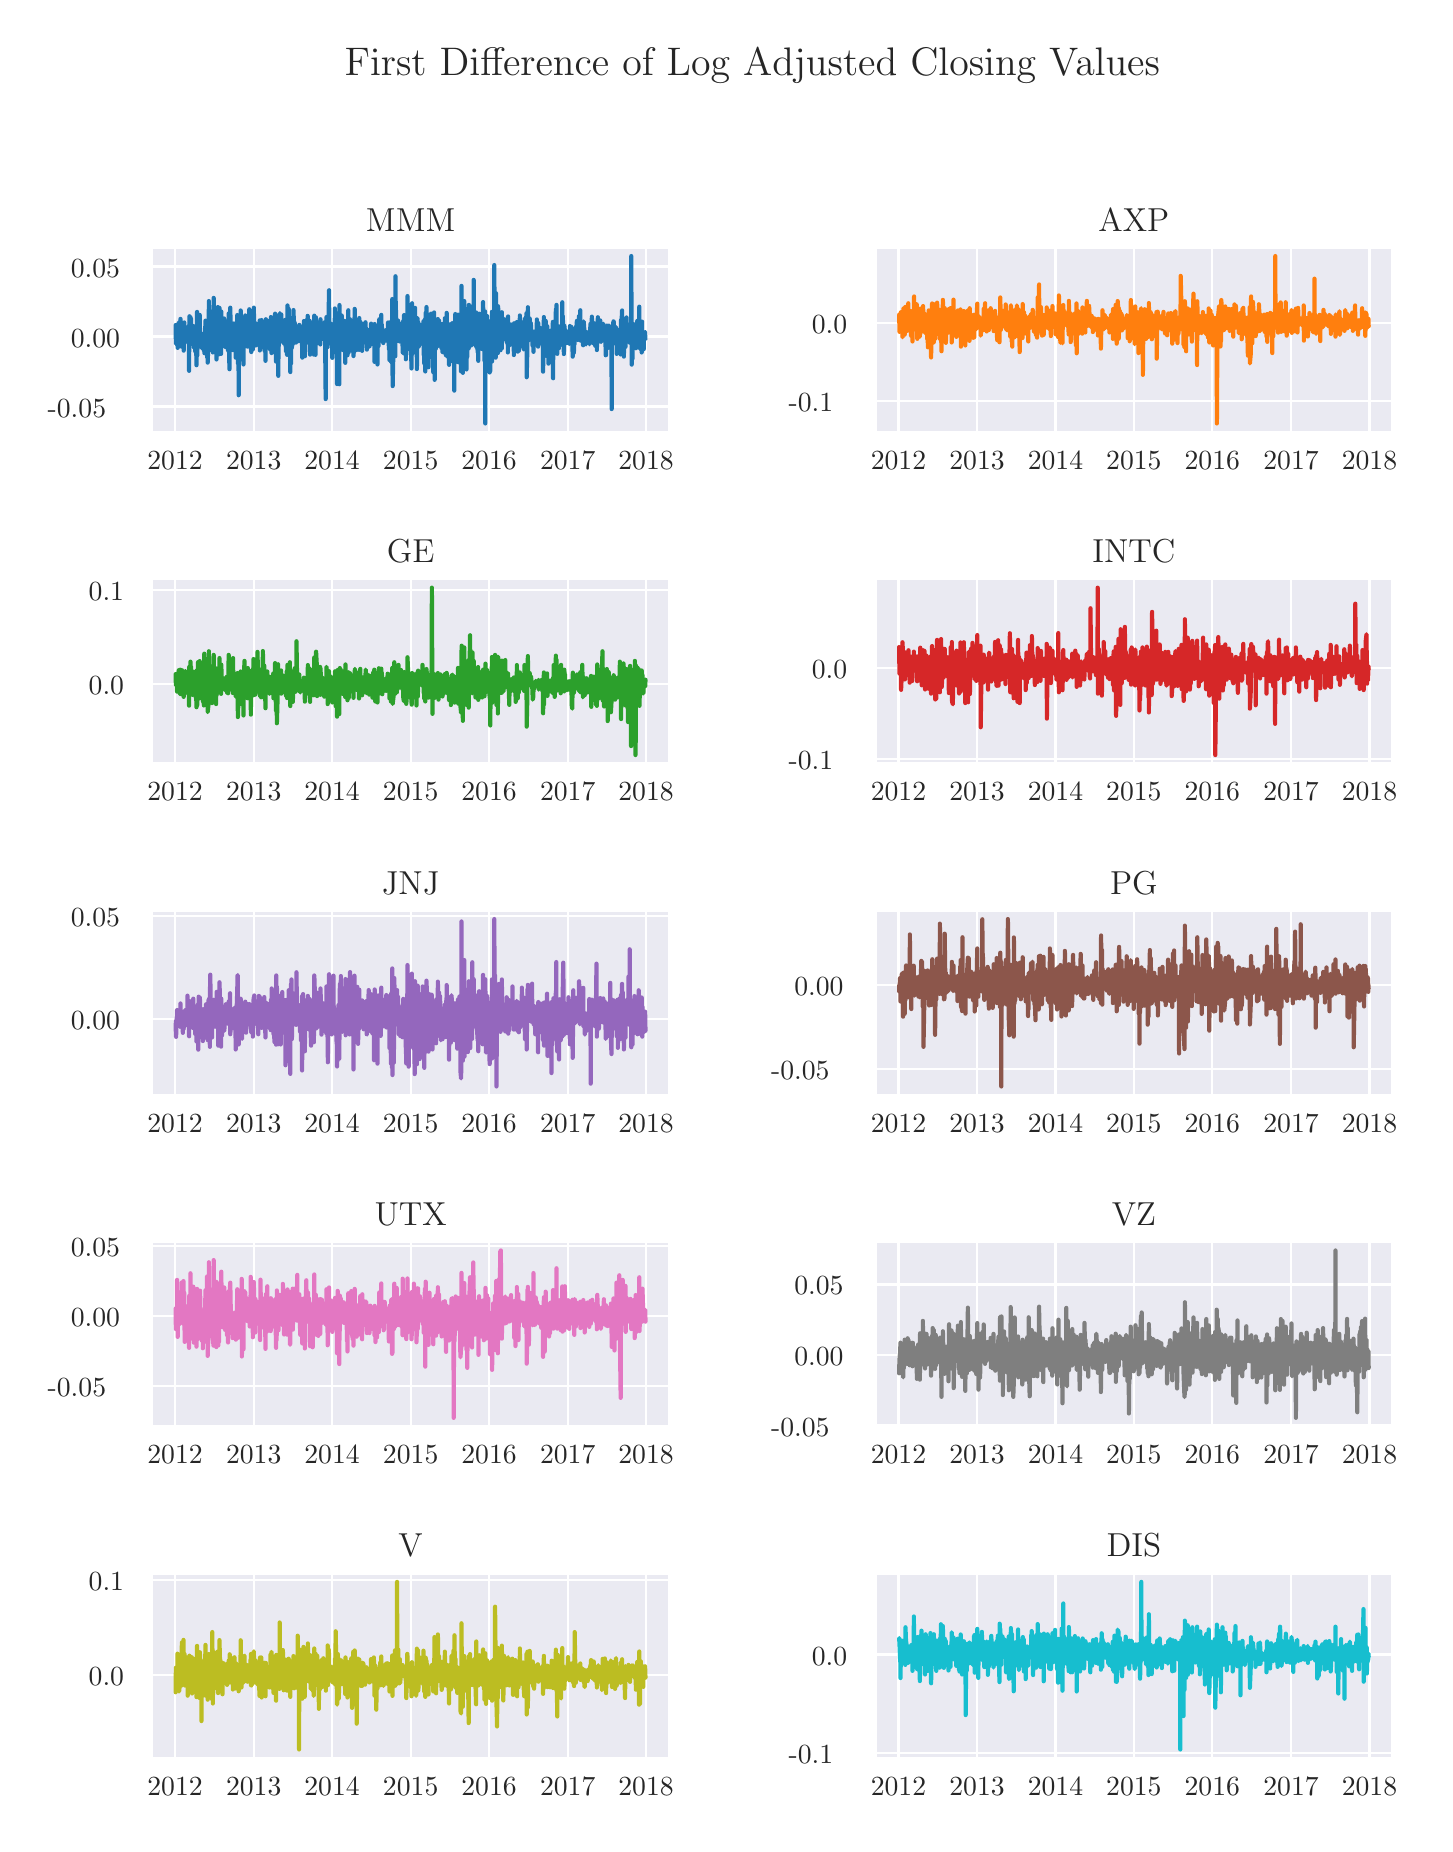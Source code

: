\begingroup%
\makeatletter%
\begin{pgfpicture}%
\pgfpathrectangle{\pgfpointorigin}{\pgfqpoint{6.985in}{8.982in}}%
\pgfusepath{use as bounding box, clip}%
\begin{pgfscope}%
\pgfsetbuttcap%
\pgfsetmiterjoin%
\definecolor{currentfill}{rgb}{1.0,1.0,1.0}%
\pgfsetfillcolor{currentfill}%
\pgfsetlinewidth{0.0pt}%
\definecolor{currentstroke}{rgb}{1.0,1.0,1.0}%
\pgfsetstrokecolor{currentstroke}%
\pgfsetdash{}{0pt}%
\pgfpathmoveto{\pgfqpoint{0.0in}{0.0in}}%
\pgfpathlineto{\pgfqpoint{6.985in}{0.0in}}%
\pgfpathlineto{\pgfqpoint{6.985in}{8.982in}}%
\pgfpathlineto{\pgfqpoint{0.0in}{8.982in}}%
\pgfpathclose%
\pgfusepath{fill}%
\end{pgfscope}%
\begin{pgfscope}%
\pgfsetbuttcap%
\pgfsetmiterjoin%
\definecolor{currentfill}{rgb}{0.918,0.918,0.949}%
\pgfsetfillcolor{currentfill}%
\pgfsetlinewidth{0.0pt}%
\definecolor{currentstroke}{rgb}{0.0,0.0,0.0}%
\pgfsetstrokecolor{currentstroke}%
\pgfsetstrokeopacity{0.0}%
\pgfsetdash{}{0pt}%
\pgfpathmoveto{\pgfqpoint{0.623in}{6.961in}}%
\pgfpathlineto{\pgfqpoint{3.206in}{6.961in}}%
\pgfpathlineto{\pgfqpoint{3.206in}{7.882in}}%
\pgfpathlineto{\pgfqpoint{0.623in}{7.882in}}%
\pgfpathclose%
\pgfusepath{fill}%
\end{pgfscope}%
\begin{pgfscope}%
\pgfpathrectangle{\pgfqpoint{0.623in}{6.961in}}{\pgfqpoint{2.583in}{0.921in}}%
\pgfusepath{clip}%
\pgfsetroundcap%
\pgfsetroundjoin%
\pgfsetlinewidth{0.803pt}%
\definecolor{currentstroke}{rgb}{1.0,1.0,1.0}%
\pgfsetstrokecolor{currentstroke}%
\pgfsetdash{}{0pt}%
\pgfpathmoveto{\pgfqpoint{0.737in}{6.961in}}%
\pgfpathlineto{\pgfqpoint{0.737in}{7.882in}}%
\pgfusepath{stroke}%
\end{pgfscope}%
\begin{pgfscope}%
\definecolor{textcolor}{rgb}{0.15,0.15,0.15}%
\pgfsetstrokecolor{textcolor}%
\pgfsetfillcolor{textcolor}%
\pgftext[x=0.737in,y=6.864in,,top]{\color{textcolor}\rmfamily\fontsize{10.0}{12.0}\selectfont 2012}%
\end{pgfscope}%
\begin{pgfscope}%
\pgfpathrectangle{\pgfqpoint{0.623in}{6.961in}}{\pgfqpoint{2.583in}{0.921in}}%
\pgfusepath{clip}%
\pgfsetroundcap%
\pgfsetroundjoin%
\pgfsetlinewidth{0.803pt}%
\definecolor{currentstroke}{rgb}{1.0,1.0,1.0}%
\pgfsetstrokecolor{currentstroke}%
\pgfsetdash{}{0pt}%
\pgfpathmoveto{\pgfqpoint{1.13in}{6.961in}}%
\pgfpathlineto{\pgfqpoint{1.13in}{7.882in}}%
\pgfusepath{stroke}%
\end{pgfscope}%
\begin{pgfscope}%
\definecolor{textcolor}{rgb}{0.15,0.15,0.15}%
\pgfsetstrokecolor{textcolor}%
\pgfsetfillcolor{textcolor}%
\pgftext[x=1.13in,y=6.864in,,top]{\color{textcolor}\rmfamily\fontsize{10.0}{12.0}\selectfont 2013}%
\end{pgfscope}%
\begin{pgfscope}%
\pgfpathrectangle{\pgfqpoint{0.623in}{6.961in}}{\pgfqpoint{2.583in}{0.921in}}%
\pgfusepath{clip}%
\pgfsetroundcap%
\pgfsetroundjoin%
\pgfsetlinewidth{0.803pt}%
\definecolor{currentstroke}{rgb}{1.0,1.0,1.0}%
\pgfsetstrokecolor{currentstroke}%
\pgfsetdash{}{0pt}%
\pgfpathmoveto{\pgfqpoint{1.522in}{6.961in}}%
\pgfpathlineto{\pgfqpoint{1.522in}{7.882in}}%
\pgfusepath{stroke}%
\end{pgfscope}%
\begin{pgfscope}%
\definecolor{textcolor}{rgb}{0.15,0.15,0.15}%
\pgfsetstrokecolor{textcolor}%
\pgfsetfillcolor{textcolor}%
\pgftext[x=1.522in,y=6.864in,,top]{\color{textcolor}\rmfamily\fontsize{10.0}{12.0}\selectfont 2014}%
\end{pgfscope}%
\begin{pgfscope}%
\pgfpathrectangle{\pgfqpoint{0.623in}{6.961in}}{\pgfqpoint{2.583in}{0.921in}}%
\pgfusepath{clip}%
\pgfsetroundcap%
\pgfsetroundjoin%
\pgfsetlinewidth{0.803pt}%
\definecolor{currentstroke}{rgb}{1.0,1.0,1.0}%
\pgfsetstrokecolor{currentstroke}%
\pgfsetdash{}{0pt}%
\pgfpathmoveto{\pgfqpoint{1.915in}{6.961in}}%
\pgfpathlineto{\pgfqpoint{1.915in}{7.882in}}%
\pgfusepath{stroke}%
\end{pgfscope}%
\begin{pgfscope}%
\definecolor{textcolor}{rgb}{0.15,0.15,0.15}%
\pgfsetstrokecolor{textcolor}%
\pgfsetfillcolor{textcolor}%
\pgftext[x=1.915in,y=6.864in,,top]{\color{textcolor}\rmfamily\fontsize{10.0}{12.0}\selectfont 2015}%
\end{pgfscope}%
\begin{pgfscope}%
\pgfpathrectangle{\pgfqpoint{0.623in}{6.961in}}{\pgfqpoint{2.583in}{0.921in}}%
\pgfusepath{clip}%
\pgfsetroundcap%
\pgfsetroundjoin%
\pgfsetlinewidth{0.803pt}%
\definecolor{currentstroke}{rgb}{1.0,1.0,1.0}%
\pgfsetstrokecolor{currentstroke}%
\pgfsetdash{}{0pt}%
\pgfpathmoveto{\pgfqpoint{2.307in}{6.961in}}%
\pgfpathlineto{\pgfqpoint{2.307in}{7.882in}}%
\pgfusepath{stroke}%
\end{pgfscope}%
\begin{pgfscope}%
\definecolor{textcolor}{rgb}{0.15,0.15,0.15}%
\pgfsetstrokecolor{textcolor}%
\pgfsetfillcolor{textcolor}%
\pgftext[x=2.307in,y=6.864in,,top]{\color{textcolor}\rmfamily\fontsize{10.0}{12.0}\selectfont 2016}%
\end{pgfscope}%
\begin{pgfscope}%
\pgfpathrectangle{\pgfqpoint{0.623in}{6.961in}}{\pgfqpoint{2.583in}{0.921in}}%
\pgfusepath{clip}%
\pgfsetroundcap%
\pgfsetroundjoin%
\pgfsetlinewidth{0.803pt}%
\definecolor{currentstroke}{rgb}{1.0,1.0,1.0}%
\pgfsetstrokecolor{currentstroke}%
\pgfsetdash{}{0pt}%
\pgfpathmoveto{\pgfqpoint{2.7in}{6.961in}}%
\pgfpathlineto{\pgfqpoint{2.7in}{7.882in}}%
\pgfusepath{stroke}%
\end{pgfscope}%
\begin{pgfscope}%
\definecolor{textcolor}{rgb}{0.15,0.15,0.15}%
\pgfsetstrokecolor{textcolor}%
\pgfsetfillcolor{textcolor}%
\pgftext[x=2.7in,y=6.864in,,top]{\color{textcolor}\rmfamily\fontsize{10.0}{12.0}\selectfont 2017}%
\end{pgfscope}%
\begin{pgfscope}%
\pgfpathrectangle{\pgfqpoint{0.623in}{6.961in}}{\pgfqpoint{2.583in}{0.921in}}%
\pgfusepath{clip}%
\pgfsetroundcap%
\pgfsetroundjoin%
\pgfsetlinewidth{0.803pt}%
\definecolor{currentstroke}{rgb}{1.0,1.0,1.0}%
\pgfsetstrokecolor{currentstroke}%
\pgfsetdash{}{0pt}%
\pgfpathmoveto{\pgfqpoint{3.092in}{6.961in}}%
\pgfpathlineto{\pgfqpoint{3.092in}{7.882in}}%
\pgfusepath{stroke}%
\end{pgfscope}%
\begin{pgfscope}%
\definecolor{textcolor}{rgb}{0.15,0.15,0.15}%
\pgfsetstrokecolor{textcolor}%
\pgfsetfillcolor{textcolor}%
\pgftext[x=3.092in,y=6.864in,,top]{\color{textcolor}\rmfamily\fontsize{10.0}{12.0}\selectfont 2018}%
\end{pgfscope}%
\begin{pgfscope}%
\pgfpathrectangle{\pgfqpoint{0.623in}{6.961in}}{\pgfqpoint{2.583in}{0.921in}}%
\pgfusepath{clip}%
\pgfsetroundcap%
\pgfsetroundjoin%
\pgfsetlinewidth{0.803pt}%
\definecolor{currentstroke}{rgb}{1.0,1.0,1.0}%
\pgfsetstrokecolor{currentstroke}%
\pgfsetdash{}{0pt}%
\pgfpathmoveto{\pgfqpoint{0.623in}{7.088in}}%
\pgfpathlineto{\pgfqpoint{3.206in}{7.088in}}%
\pgfusepath{stroke}%
\end{pgfscope}%
\begin{pgfscope}%
\definecolor{textcolor}{rgb}{0.15,0.15,0.15}%
\pgfsetstrokecolor{textcolor}%
\pgfsetfillcolor{textcolor}%
\pgftext[x=0.1in,y=7.035in,left,base]{\color{textcolor}\rmfamily\fontsize{10.0}{12.0}\selectfont −0.05}%
\end{pgfscope}%
\begin{pgfscope}%
\pgfpathrectangle{\pgfqpoint{0.623in}{6.961in}}{\pgfqpoint{2.583in}{0.921in}}%
\pgfusepath{clip}%
\pgfsetroundcap%
\pgfsetroundjoin%
\pgfsetlinewidth{0.803pt}%
\definecolor{currentstroke}{rgb}{1.0,1.0,1.0}%
\pgfsetstrokecolor{currentstroke}%
\pgfsetdash{}{0pt}%
\pgfpathmoveto{\pgfqpoint{0.623in}{7.438in}}%
\pgfpathlineto{\pgfqpoint{3.206in}{7.438in}}%
\pgfusepath{stroke}%
\end{pgfscope}%
\begin{pgfscope}%
\definecolor{textcolor}{rgb}{0.15,0.15,0.15}%
\pgfsetstrokecolor{textcolor}%
\pgfsetfillcolor{textcolor}%
\pgftext[x=0.216in,y=7.385in,left,base]{\color{textcolor}\rmfamily\fontsize{10.0}{12.0}\selectfont 0.00}%
\end{pgfscope}%
\begin{pgfscope}%
\pgfpathrectangle{\pgfqpoint{0.623in}{6.961in}}{\pgfqpoint{2.583in}{0.921in}}%
\pgfusepath{clip}%
\pgfsetroundcap%
\pgfsetroundjoin%
\pgfsetlinewidth{0.803pt}%
\definecolor{currentstroke}{rgb}{1.0,1.0,1.0}%
\pgfsetstrokecolor{currentstroke}%
\pgfsetdash{}{0pt}%
\pgfpathmoveto{\pgfqpoint{0.623in}{7.788in}}%
\pgfpathlineto{\pgfqpoint{3.206in}{7.788in}}%
\pgfusepath{stroke}%
\end{pgfscope}%
\begin{pgfscope}%
\definecolor{textcolor}{rgb}{0.15,0.15,0.15}%
\pgfsetstrokecolor{textcolor}%
\pgfsetfillcolor{textcolor}%
\pgftext[x=0.216in,y=7.735in,left,base]{\color{textcolor}\rmfamily\fontsize{10.0}{12.0}\selectfont 0.05}%
\end{pgfscope}%
\begin{pgfscope}%
\pgfpathrectangle{\pgfqpoint{0.623in}{6.961in}}{\pgfqpoint{2.583in}{0.921in}}%
\pgfusepath{clip}%
\pgfsetroundcap%
\pgfsetroundjoin%
\pgfsetlinewidth{1.506pt}%
\definecolor{currentstroke}{rgb}{0.122,0.467,0.706}%
\pgfsetstrokecolor{currentstroke}%
\pgfsetdash{}{0pt}%
\pgfpathmoveto{\pgfqpoint{0.74in}{7.495in}}%
\pgfpathlineto{\pgfqpoint{0.741in}{7.407in}}%
\pgfpathlineto{\pgfqpoint{0.742in}{7.401in}}%
\pgfpathlineto{\pgfqpoint{0.746in}{7.479in}}%
\pgfpathlineto{\pgfqpoint{0.747in}{7.474in}}%
\pgfpathlineto{\pgfqpoint{0.748in}{7.393in}}%
\pgfpathlineto{\pgfqpoint{0.749in}{7.48in}}%
\pgfpathlineto{\pgfqpoint{0.75in}{7.381in}}%
\pgfpathlineto{\pgfqpoint{0.755in}{7.508in}}%
\pgfpathlineto{\pgfqpoint{0.756in}{7.497in}}%
\pgfpathlineto{\pgfqpoint{0.757in}{7.426in}}%
\pgfpathlineto{\pgfqpoint{0.761in}{7.434in}}%
\pgfpathlineto{\pgfqpoint{0.764in}{7.526in}}%
\pgfpathlineto{\pgfqpoint{0.765in}{7.428in}}%
\pgfpathlineto{\pgfqpoint{0.768in}{7.428in}}%
\pgfpathlineto{\pgfqpoint{0.769in}{7.387in}}%
\pgfpathlineto{\pgfqpoint{0.77in}{7.489in}}%
\pgfpathlineto{\pgfqpoint{0.771in}{7.445in}}%
\pgfpathlineto{\pgfqpoint{0.772in}{7.462in}}%
\pgfpathlineto{\pgfqpoint{0.776in}{7.424in}}%
\pgfpathlineto{\pgfqpoint{0.777in}{7.464in}}%
\pgfpathlineto{\pgfqpoint{0.778in}{7.444in}}%
\pgfpathlineto{\pgfqpoint{0.779in}{7.443in}}%
\pgfpathlineto{\pgfqpoint{0.78in}{7.367in}}%
\pgfpathlineto{\pgfqpoint{0.783in}{7.508in}}%
\pgfpathlineto{\pgfqpoint{0.784in}{7.435in}}%
\pgfpathlineto{\pgfqpoint{0.785in}{7.407in}}%
\pgfpathlineto{\pgfqpoint{0.786in}{7.489in}}%
\pgfpathlineto{\pgfqpoint{0.788in}{7.43in}}%
\pgfpathlineto{\pgfqpoint{0.792in}{7.442in}}%
\pgfpathlineto{\pgfqpoint{0.793in}{7.45in}}%
\pgfpathlineto{\pgfqpoint{0.794in}{7.449in}}%
\pgfpathlineto{\pgfqpoint{0.795in}{7.462in}}%
\pgfpathlineto{\pgfqpoint{0.799in}{7.414in}}%
\pgfpathlineto{\pgfqpoint{0.8in}{7.424in}}%
\pgfpathlineto{\pgfqpoint{0.802in}{7.429in}}%
\pgfpathlineto{\pgfqpoint{0.803in}{7.44in}}%
\pgfpathlineto{\pgfqpoint{0.806in}{7.401in}}%
\pgfpathlineto{\pgfqpoint{0.807in}{7.266in}}%
\pgfpathlineto{\pgfqpoint{0.808in}{7.48in}}%
\pgfpathlineto{\pgfqpoint{0.809in}{7.539in}}%
\pgfpathlineto{\pgfqpoint{0.81in}{7.445in}}%
\pgfpathlineto{\pgfqpoint{0.813in}{7.498in}}%
\pgfpathlineto{\pgfqpoint{0.814in}{7.534in}}%
\pgfpathlineto{\pgfqpoint{0.815in}{7.447in}}%
\pgfpathlineto{\pgfqpoint{0.817in}{7.526in}}%
\pgfpathlineto{\pgfqpoint{0.818in}{7.403in}}%
\pgfpathlineto{\pgfqpoint{0.821in}{7.452in}}%
\pgfpathlineto{\pgfqpoint{0.822in}{7.407in}}%
\pgfpathlineto{\pgfqpoint{0.823in}{7.404in}}%
\pgfpathlineto{\pgfqpoint{0.824in}{7.411in}}%
\pgfpathlineto{\pgfqpoint{0.825in}{7.428in}}%
\pgfpathlineto{\pgfqpoint{0.828in}{7.49in}}%
\pgfpathlineto{\pgfqpoint{0.831in}{7.384in}}%
\pgfpathlineto{\pgfqpoint{0.832in}{7.462in}}%
\pgfpathlineto{\pgfqpoint{0.833in}{7.473in}}%
\pgfpathlineto{\pgfqpoint{0.836in}{7.44in}}%
\pgfpathlineto{\pgfqpoint{0.838in}{7.363in}}%
\pgfpathlineto{\pgfqpoint{0.839in}{7.392in}}%
\pgfpathlineto{\pgfqpoint{0.843in}{7.362in}}%
\pgfpathlineto{\pgfqpoint{0.844in}{7.294in}}%
\pgfpathlineto{\pgfqpoint{0.846in}{7.501in}}%
\pgfpathlineto{\pgfqpoint{0.847in}{7.561in}}%
\pgfpathlineto{\pgfqpoint{0.848in}{7.343in}}%
\pgfpathlineto{\pgfqpoint{0.852in}{7.522in}}%
\pgfpathlineto{\pgfqpoint{0.853in}{7.413in}}%
\pgfpathlineto{\pgfqpoint{0.854in}{7.411in}}%
\pgfpathlineto{\pgfqpoint{0.855in}{7.493in}}%
\pgfpathlineto{\pgfqpoint{0.858in}{7.41in}}%
\pgfpathlineto{\pgfqpoint{0.86in}{7.546in}}%
\pgfpathlineto{\pgfqpoint{0.861in}{7.462in}}%
\pgfpathlineto{\pgfqpoint{0.862in}{7.478in}}%
\pgfpathlineto{\pgfqpoint{0.863in}{7.441in}}%
\pgfpathlineto{\pgfqpoint{0.866in}{7.438in}}%
\pgfpathlineto{\pgfqpoint{0.867in}{7.457in}}%
\pgfpathlineto{\pgfqpoint{0.868in}{7.432in}}%
\pgfpathlineto{\pgfqpoint{0.869in}{7.427in}}%
\pgfpathlineto{\pgfqpoint{0.87in}{7.381in}}%
\pgfpathlineto{\pgfqpoint{0.873in}{7.385in}}%
\pgfpathlineto{\pgfqpoint{0.877in}{7.427in}}%
\pgfpathlineto{\pgfqpoint{0.878in}{7.405in}}%
\pgfpathlineto{\pgfqpoint{0.881in}{7.365in}}%
\pgfpathlineto{\pgfqpoint{0.882in}{7.434in}}%
\pgfpathlineto{\pgfqpoint{0.883in}{7.451in}}%
\pgfpathlineto{\pgfqpoint{0.884in}{7.354in}}%
\pgfpathlineto{\pgfqpoint{0.885in}{7.368in}}%
\pgfpathlineto{\pgfqpoint{0.889in}{7.517in}}%
\pgfpathlineto{\pgfqpoint{0.89in}{7.41in}}%
\pgfpathlineto{\pgfqpoint{0.891in}{7.494in}}%
\pgfpathlineto{\pgfqpoint{0.893in}{7.421in}}%
\pgfpathlineto{\pgfqpoint{0.897in}{7.516in}}%
\pgfpathlineto{\pgfqpoint{0.898in}{7.332in}}%
\pgfpathlineto{\pgfqpoint{0.899in}{7.435in}}%
\pgfpathlineto{\pgfqpoint{0.9in}{7.307in}}%
\pgfpathlineto{\pgfqpoint{0.904in}{7.419in}}%
\pgfpathlineto{\pgfqpoint{0.905in}{7.429in}}%
\pgfpathlineto{\pgfqpoint{0.906in}{7.615in}}%
\pgfpathlineto{\pgfqpoint{0.907in}{7.509in}}%
\pgfpathlineto{\pgfqpoint{0.908in}{7.479in}}%
\pgfpathlineto{\pgfqpoint{0.911in}{7.37in}}%
\pgfpathlineto{\pgfqpoint{0.912in}{7.564in}}%
\pgfpathlineto{\pgfqpoint{0.913in}{7.389in}}%
\pgfpathlineto{\pgfqpoint{0.914in}{7.497in}}%
\pgfpathlineto{\pgfqpoint{0.915in}{7.485in}}%
\pgfpathlineto{\pgfqpoint{0.919in}{7.427in}}%
\pgfpathlineto{\pgfqpoint{0.92in}{7.479in}}%
\pgfpathlineto{\pgfqpoint{0.922in}{7.373in}}%
\pgfpathlineto{\pgfqpoint{0.923in}{7.446in}}%
\pgfpathlineto{\pgfqpoint{0.926in}{7.358in}}%
\pgfpathlineto{\pgfqpoint{0.928in}{7.517in}}%
\pgfpathlineto{\pgfqpoint{0.929in}{7.438in}}%
\pgfpathlineto{\pgfqpoint{0.93in}{7.631in}}%
\pgfpathlineto{\pgfqpoint{0.934in}{7.413in}}%
\pgfpathlineto{\pgfqpoint{0.935in}{7.47in}}%
\pgfpathlineto{\pgfqpoint{0.937in}{7.428in}}%
\pgfpathlineto{\pgfqpoint{0.938in}{7.393in}}%
\pgfpathlineto{\pgfqpoint{0.941in}{7.435in}}%
\pgfpathlineto{\pgfqpoint{0.942in}{7.382in}}%
\pgfpathlineto{\pgfqpoint{0.943in}{7.406in}}%
\pgfpathlineto{\pgfqpoint{0.944in}{7.323in}}%
\pgfpathlineto{\pgfqpoint{0.945in}{7.532in}}%
\pgfpathlineto{\pgfqpoint{0.949in}{7.479in}}%
\pgfpathlineto{\pgfqpoint{0.95in}{7.508in}}%
\pgfpathlineto{\pgfqpoint{0.951in}{7.585in}}%
\pgfpathlineto{\pgfqpoint{0.952in}{7.435in}}%
\pgfpathlineto{\pgfqpoint{0.953in}{7.373in}}%
\pgfpathlineto{\pgfqpoint{0.956in}{7.388in}}%
\pgfpathlineto{\pgfqpoint{0.957in}{7.349in}}%
\pgfpathlineto{\pgfqpoint{0.959in}{7.581in}}%
\pgfpathlineto{\pgfqpoint{0.961in}{7.524in}}%
\pgfpathlineto{\pgfqpoint{0.964in}{7.405in}}%
\pgfpathlineto{\pgfqpoint{0.965in}{7.434in}}%
\pgfpathlineto{\pgfqpoint{0.966in}{7.435in}}%
\pgfpathlineto{\pgfqpoint{0.967in}{7.351in}}%
\pgfpathlineto{\pgfqpoint{0.968in}{7.563in}}%
\pgfpathlineto{\pgfqpoint{0.971in}{7.416in}}%
\pgfpathlineto{\pgfqpoint{0.972in}{7.46in}}%
\pgfpathlineto{\pgfqpoint{0.973in}{7.432in}}%
\pgfpathlineto{\pgfqpoint{0.974in}{7.435in}}%
\pgfpathlineto{\pgfqpoint{0.976in}{7.49in}}%
\pgfpathlineto{\pgfqpoint{0.98in}{7.43in}}%
\pgfpathlineto{\pgfqpoint{0.981in}{7.456in}}%
\pgfpathlineto{\pgfqpoint{0.982in}{7.528in}}%
\pgfpathlineto{\pgfqpoint{0.983in}{7.475in}}%
\pgfpathlineto{\pgfqpoint{0.987in}{7.387in}}%
\pgfpathlineto{\pgfqpoint{0.988in}{7.442in}}%
\pgfpathlineto{\pgfqpoint{0.99in}{7.385in}}%
\pgfpathlineto{\pgfqpoint{0.991in}{7.502in}}%
\pgfpathlineto{\pgfqpoint{0.994in}{7.42in}}%
\pgfpathlineto{\pgfqpoint{0.995in}{7.416in}}%
\pgfpathlineto{\pgfqpoint{0.996in}{7.448in}}%
\pgfpathlineto{\pgfqpoint{0.997in}{7.386in}}%
\pgfpathlineto{\pgfqpoint{0.998in}{7.502in}}%
\pgfpathlineto{\pgfqpoint{1.002in}{7.368in}}%
\pgfpathlineto{\pgfqpoint{1.005in}{7.553in}}%
\pgfpathlineto{\pgfqpoint{1.006in}{7.403in}}%
\pgfpathlineto{\pgfqpoint{1.009in}{7.274in}}%
\pgfpathlineto{\pgfqpoint{1.01in}{7.476in}}%
\pgfpathlineto{\pgfqpoint{1.011in}{7.41in}}%
\pgfpathlineto{\pgfqpoint{1.012in}{7.533in}}%
\pgfpathlineto{\pgfqpoint{1.013in}{7.582in}}%
\pgfpathlineto{\pgfqpoint{1.016in}{7.423in}}%
\pgfpathlineto{\pgfqpoint{1.017in}{7.412in}}%
\pgfpathlineto{\pgfqpoint{1.019in}{7.453in}}%
\pgfpathlineto{\pgfqpoint{1.021in}{7.409in}}%
\pgfpathlineto{\pgfqpoint{1.024in}{7.477in}}%
\pgfpathlineto{\pgfqpoint{1.025in}{7.37in}}%
\pgfpathlineto{\pgfqpoint{1.027in}{7.455in}}%
\pgfpathlineto{\pgfqpoint{1.028in}{7.408in}}%
\pgfpathlineto{\pgfqpoint{1.031in}{7.503in}}%
\pgfpathlineto{\pgfqpoint{1.032in}{7.456in}}%
\pgfpathlineto{\pgfqpoint{1.034in}{7.456in}}%
\pgfpathlineto{\pgfqpoint{1.035in}{7.486in}}%
\pgfpathlineto{\pgfqpoint{1.036in}{7.477in}}%
\pgfpathlineto{\pgfqpoint{1.039in}{7.468in}}%
\pgfpathlineto{\pgfqpoint{1.04in}{7.332in}}%
\pgfpathlineto{\pgfqpoint{1.041in}{7.388in}}%
\pgfpathlineto{\pgfqpoint{1.042in}{7.404in}}%
\pgfpathlineto{\pgfqpoint{1.043in}{7.432in}}%
\pgfpathlineto{\pgfqpoint{1.046in}{7.44in}}%
\pgfpathlineto{\pgfqpoint{1.048in}{7.545in}}%
\pgfpathlineto{\pgfqpoint{1.05in}{7.433in}}%
\pgfpathlineto{\pgfqpoint{1.051in}{7.304in}}%
\pgfpathlineto{\pgfqpoint{1.054in}{7.406in}}%
\pgfpathlineto{\pgfqpoint{1.055in}{7.144in}}%
\pgfpathlineto{\pgfqpoint{1.056in}{7.412in}}%
\pgfpathlineto{\pgfqpoint{1.057in}{7.392in}}%
\pgfpathlineto{\pgfqpoint{1.058in}{7.455in}}%
\pgfpathlineto{\pgfqpoint{1.064in}{7.404in}}%
\pgfpathlineto{\pgfqpoint{1.065in}{7.568in}}%
\pgfpathlineto{\pgfqpoint{1.066in}{7.416in}}%
\pgfpathlineto{\pgfqpoint{1.069in}{7.487in}}%
\pgfpathlineto{\pgfqpoint{1.07in}{7.535in}}%
\pgfpathlineto{\pgfqpoint{1.071in}{7.323in}}%
\pgfpathlineto{\pgfqpoint{1.072in}{7.372in}}%
\pgfpathlineto{\pgfqpoint{1.073in}{7.458in}}%
\pgfpathlineto{\pgfqpoint{1.077in}{7.467in}}%
\pgfpathlineto{\pgfqpoint{1.078in}{7.43in}}%
\pgfpathlineto{\pgfqpoint{1.079in}{7.298in}}%
\pgfpathlineto{\pgfqpoint{1.08in}{7.495in}}%
\pgfpathlineto{\pgfqpoint{1.081in}{7.475in}}%
\pgfpathlineto{\pgfqpoint{1.084in}{7.522in}}%
\pgfpathlineto{\pgfqpoint{1.085in}{7.441in}}%
\pgfpathlineto{\pgfqpoint{1.086in}{7.431in}}%
\pgfpathlineto{\pgfqpoint{1.088in}{7.543in}}%
\pgfpathlineto{\pgfqpoint{1.092in}{7.423in}}%
\pgfpathlineto{\pgfqpoint{1.094in}{7.486in}}%
\pgfpathlineto{\pgfqpoint{1.095in}{7.416in}}%
\pgfpathlineto{\pgfqpoint{1.096in}{7.461in}}%
\pgfpathlineto{\pgfqpoint{1.099in}{7.387in}}%
\pgfpathlineto{\pgfqpoint{1.1in}{7.424in}}%
\pgfpathlineto{\pgfqpoint{1.101in}{7.487in}}%
\pgfpathlineto{\pgfqpoint{1.102in}{7.453in}}%
\pgfpathlineto{\pgfqpoint{1.103in}{7.48in}}%
\pgfpathlineto{\pgfqpoint{1.107in}{7.466in}}%
\pgfpathlineto{\pgfqpoint{1.108in}{7.574in}}%
\pgfpathlineto{\pgfqpoint{1.109in}{7.396in}}%
\pgfpathlineto{\pgfqpoint{1.11in}{7.391in}}%
\pgfpathlineto{\pgfqpoint{1.111in}{7.422in}}%
\pgfpathlineto{\pgfqpoint{1.114in}{7.494in}}%
\pgfpathlineto{\pgfqpoint{1.115in}{7.5in}}%
\pgfpathlineto{\pgfqpoint{1.116in}{7.375in}}%
\pgfpathlineto{\pgfqpoint{1.117in}{7.521in}}%
\pgfpathlineto{\pgfqpoint{1.118in}{7.36in}}%
\pgfpathlineto{\pgfqpoint{1.122in}{7.445in}}%
\pgfpathlineto{\pgfqpoint{1.124in}{7.429in}}%
\pgfpathlineto{\pgfqpoint{1.126in}{7.373in}}%
\pgfpathlineto{\pgfqpoint{1.129in}{7.519in}}%
\pgfpathlineto{\pgfqpoint{1.131in}{7.582in}}%
\pgfpathlineto{\pgfqpoint{1.132in}{7.429in}}%
\pgfpathlineto{\pgfqpoint{1.133in}{7.49in}}%
\pgfpathlineto{\pgfqpoint{1.138in}{7.439in}}%
\pgfpathlineto{\pgfqpoint{1.139in}{7.504in}}%
\pgfpathlineto{\pgfqpoint{1.14in}{7.473in}}%
\pgfpathlineto{\pgfqpoint{1.141in}{7.393in}}%
\pgfpathlineto{\pgfqpoint{1.144in}{7.496in}}%
\pgfpathlineto{\pgfqpoint{1.145in}{7.453in}}%
\pgfpathlineto{\pgfqpoint{1.146in}{7.46in}}%
\pgfpathlineto{\pgfqpoint{1.149in}{7.485in}}%
\pgfpathlineto{\pgfqpoint{1.153in}{7.479in}}%
\pgfpathlineto{\pgfqpoint{1.154in}{7.449in}}%
\pgfpathlineto{\pgfqpoint{1.155in}{7.45in}}%
\pgfpathlineto{\pgfqpoint{1.156in}{7.502in}}%
\pgfpathlineto{\pgfqpoint{1.159in}{7.442in}}%
\pgfpathlineto{\pgfqpoint{1.16in}{7.518in}}%
\pgfpathlineto{\pgfqpoint{1.161in}{7.368in}}%
\pgfpathlineto{\pgfqpoint{1.162in}{7.421in}}%
\pgfpathlineto{\pgfqpoint{1.164in}{7.508in}}%
\pgfpathlineto{\pgfqpoint{1.167in}{7.383in}}%
\pgfpathlineto{\pgfqpoint{1.168in}{7.487in}}%
\pgfpathlineto{\pgfqpoint{1.169in}{7.52in}}%
\pgfpathlineto{\pgfqpoint{1.17in}{7.406in}}%
\pgfpathlineto{\pgfqpoint{1.171in}{7.468in}}%
\pgfpathlineto{\pgfqpoint{1.174in}{7.435in}}%
\pgfpathlineto{\pgfqpoint{1.175in}{7.495in}}%
\pgfpathlineto{\pgfqpoint{1.176in}{7.44in}}%
\pgfpathlineto{\pgfqpoint{1.178in}{7.432in}}%
\pgfpathlineto{\pgfqpoint{1.179in}{7.469in}}%
\pgfpathlineto{\pgfqpoint{1.183in}{7.502in}}%
\pgfpathlineto{\pgfqpoint{1.184in}{7.368in}}%
\pgfpathlineto{\pgfqpoint{1.185in}{7.408in}}%
\pgfpathlineto{\pgfqpoint{1.186in}{7.493in}}%
\pgfpathlineto{\pgfqpoint{1.189in}{7.316in}}%
\pgfpathlineto{\pgfqpoint{1.19in}{7.476in}}%
\pgfpathlineto{\pgfqpoint{1.191in}{7.524in}}%
\pgfpathlineto{\pgfqpoint{1.194in}{7.423in}}%
\pgfpathlineto{\pgfqpoint{1.197in}{7.405in}}%
\pgfpathlineto{\pgfqpoint{1.198in}{7.517in}}%
\pgfpathlineto{\pgfqpoint{1.199in}{7.452in}}%
\pgfpathlineto{\pgfqpoint{1.2in}{7.429in}}%
\pgfpathlineto{\pgfqpoint{1.201in}{7.516in}}%
\pgfpathlineto{\pgfqpoint{1.204in}{7.445in}}%
\pgfpathlineto{\pgfqpoint{1.205in}{7.393in}}%
\pgfpathlineto{\pgfqpoint{1.207in}{7.435in}}%
\pgfpathlineto{\pgfqpoint{1.208in}{7.5in}}%
\pgfpathlineto{\pgfqpoint{1.209in}{7.462in}}%
\pgfpathlineto{\pgfqpoint{1.212in}{7.373in}}%
\pgfpathlineto{\pgfqpoint{1.214in}{7.47in}}%
\pgfpathlineto{\pgfqpoint{1.215in}{7.39in}}%
\pgfpathlineto{\pgfqpoint{1.216in}{7.535in}}%
\pgfpathlineto{\pgfqpoint{1.219in}{7.355in}}%
\pgfpathlineto{\pgfqpoint{1.22in}{7.498in}}%
\pgfpathlineto{\pgfqpoint{1.222in}{7.387in}}%
\pgfpathlineto{\pgfqpoint{1.223in}{7.505in}}%
\pgfpathlineto{\pgfqpoint{1.227in}{7.394in}}%
\pgfpathlineto{\pgfqpoint{1.228in}{7.496in}}%
\pgfpathlineto{\pgfqpoint{1.229in}{7.382in}}%
\pgfpathlineto{\pgfqpoint{1.23in}{7.447in}}%
\pgfpathlineto{\pgfqpoint{1.231in}{7.435in}}%
\pgfpathlineto{\pgfqpoint{1.234in}{7.436in}}%
\pgfpathlineto{\pgfqpoint{1.236in}{7.451in}}%
\pgfpathlineto{\pgfqpoint{1.237in}{7.552in}}%
\pgfpathlineto{\pgfqpoint{1.239in}{7.401in}}%
\pgfpathlineto{\pgfqpoint{1.242in}{7.312in}}%
\pgfpathlineto{\pgfqpoint{1.243in}{7.463in}}%
\pgfpathlineto{\pgfqpoint{1.244in}{7.394in}}%
\pgfpathlineto{\pgfqpoint{1.245in}{7.404in}}%
\pgfpathlineto{\pgfqpoint{1.246in}{7.486in}}%
\pgfpathlineto{\pgfqpoint{1.249in}{7.444in}}%
\pgfpathlineto{\pgfqpoint{1.251in}{7.542in}}%
\pgfpathlineto{\pgfqpoint{1.252in}{7.469in}}%
\pgfpathlineto{\pgfqpoint{1.253in}{7.241in}}%
\pgfpathlineto{\pgfqpoint{1.254in}{7.364in}}%
\pgfpathlineto{\pgfqpoint{1.257in}{7.441in}}%
\pgfpathlineto{\pgfqpoint{1.258in}{7.497in}}%
\pgfpathlineto{\pgfqpoint{1.259in}{7.427in}}%
\pgfpathlineto{\pgfqpoint{1.26in}{7.537in}}%
\pgfpathlineto{\pgfqpoint{1.261in}{7.555in}}%
\pgfpathlineto{\pgfqpoint{1.265in}{7.438in}}%
\pgfpathlineto{\pgfqpoint{1.266in}{7.449in}}%
\pgfpathlineto{\pgfqpoint{1.267in}{7.45in}}%
\pgfpathlineto{\pgfqpoint{1.268in}{7.548in}}%
\pgfpathlineto{\pgfqpoint{1.269in}{7.473in}}%
\pgfpathlineto{\pgfqpoint{1.272in}{7.439in}}%
\pgfpathlineto{\pgfqpoint{1.273in}{7.443in}}%
\pgfpathlineto{\pgfqpoint{1.274in}{7.495in}}%
\pgfpathlineto{\pgfqpoint{1.275in}{7.411in}}%
\pgfpathlineto{\pgfqpoint{1.276in}{7.458in}}%
\pgfpathlineto{\pgfqpoint{1.28in}{7.458in}}%
\pgfpathlineto{\pgfqpoint{1.281in}{7.456in}}%
\pgfpathlineto{\pgfqpoint{1.282in}{7.4in}}%
\pgfpathlineto{\pgfqpoint{1.284in}{7.429in}}%
\pgfpathlineto{\pgfqpoint{1.288in}{7.521in}}%
\pgfpathlineto{\pgfqpoint{1.289in}{7.409in}}%
\pgfpathlineto{\pgfqpoint{1.29in}{7.456in}}%
\pgfpathlineto{\pgfqpoint{1.291in}{7.365in}}%
\pgfpathlineto{\pgfqpoint{1.295in}{7.459in}}%
\pgfpathlineto{\pgfqpoint{1.297in}{7.346in}}%
\pgfpathlineto{\pgfqpoint{1.298in}{7.443in}}%
\pgfpathlineto{\pgfqpoint{1.299in}{7.593in}}%
\pgfpathlineto{\pgfqpoint{1.302in}{7.419in}}%
\pgfpathlineto{\pgfqpoint{1.303in}{7.401in}}%
\pgfpathlineto{\pgfqpoint{1.304in}{7.361in}}%
\pgfpathlineto{\pgfqpoint{1.305in}{7.576in}}%
\pgfpathlineto{\pgfqpoint{1.306in}{7.427in}}%
\pgfpathlineto{\pgfqpoint{1.31in}{7.493in}}%
\pgfpathlineto{\pgfqpoint{1.311in}{7.504in}}%
\pgfpathlineto{\pgfqpoint{1.313in}{7.26in}}%
\pgfpathlineto{\pgfqpoint{1.314in}{7.489in}}%
\pgfpathlineto{\pgfqpoint{1.317in}{7.303in}}%
\pgfpathlineto{\pgfqpoint{1.318in}{7.485in}}%
\pgfpathlineto{\pgfqpoint{1.319in}{7.53in}}%
\pgfpathlineto{\pgfqpoint{1.32in}{7.473in}}%
\pgfpathlineto{\pgfqpoint{1.321in}{7.381in}}%
\pgfpathlineto{\pgfqpoint{1.325in}{7.435in}}%
\pgfpathlineto{\pgfqpoint{1.326in}{7.4in}}%
\pgfpathlineto{\pgfqpoint{1.327in}{7.484in}}%
\pgfpathlineto{\pgfqpoint{1.329in}{7.57in}}%
\pgfpathlineto{\pgfqpoint{1.332in}{7.475in}}%
\pgfpathlineto{\pgfqpoint{1.333in}{7.513in}}%
\pgfpathlineto{\pgfqpoint{1.334in}{7.443in}}%
\pgfpathlineto{\pgfqpoint{1.335in}{7.506in}}%
\pgfpathlineto{\pgfqpoint{1.337in}{7.475in}}%
\pgfpathlineto{\pgfqpoint{1.341in}{7.407in}}%
\pgfpathlineto{\pgfqpoint{1.343in}{7.489in}}%
\pgfpathlineto{\pgfqpoint{1.344in}{7.481in}}%
\pgfpathlineto{\pgfqpoint{1.347in}{7.443in}}%
\pgfpathlineto{\pgfqpoint{1.348in}{7.466in}}%
\pgfpathlineto{\pgfqpoint{1.349in}{7.413in}}%
\pgfpathlineto{\pgfqpoint{1.35in}{7.45in}}%
\pgfpathlineto{\pgfqpoint{1.352in}{7.459in}}%
\pgfpathlineto{\pgfqpoint{1.355in}{7.42in}}%
\pgfpathlineto{\pgfqpoint{1.357in}{7.473in}}%
\pgfpathlineto{\pgfqpoint{1.358in}{7.496in}}%
\pgfpathlineto{\pgfqpoint{1.359in}{7.429in}}%
\pgfpathlineto{\pgfqpoint{1.363in}{7.413in}}%
\pgfpathlineto{\pgfqpoint{1.366in}{7.488in}}%
\pgfpathlineto{\pgfqpoint{1.367in}{7.416in}}%
\pgfpathlineto{\pgfqpoint{1.37in}{7.442in}}%
\pgfpathlineto{\pgfqpoint{1.371in}{7.455in}}%
\pgfpathlineto{\pgfqpoint{1.373in}{7.332in}}%
\pgfpathlineto{\pgfqpoint{1.374in}{7.441in}}%
\pgfpathlineto{\pgfqpoint{1.377in}{7.42in}}%
\pgfpathlineto{\pgfqpoint{1.378in}{7.426in}}%
\pgfpathlineto{\pgfqpoint{1.379in}{7.354in}}%
\pgfpathlineto{\pgfqpoint{1.381in}{7.515in}}%
\pgfpathlineto{\pgfqpoint{1.382in}{7.422in}}%
\pgfpathlineto{\pgfqpoint{1.385in}{7.434in}}%
\pgfpathlineto{\pgfqpoint{1.386in}{7.339in}}%
\pgfpathlineto{\pgfqpoint{1.387in}{7.454in}}%
\pgfpathlineto{\pgfqpoint{1.388in}{7.458in}}%
\pgfpathlineto{\pgfqpoint{1.389in}{7.453in}}%
\pgfpathlineto{\pgfqpoint{1.393in}{7.416in}}%
\pgfpathlineto{\pgfqpoint{1.395in}{7.52in}}%
\pgfpathlineto{\pgfqpoint{1.396in}{7.458in}}%
\pgfpathlineto{\pgfqpoint{1.397in}{7.448in}}%
\pgfpathlineto{\pgfqpoint{1.4in}{7.541in}}%
\pgfpathlineto{\pgfqpoint{1.401in}{7.489in}}%
\pgfpathlineto{\pgfqpoint{1.402in}{7.504in}}%
\pgfpathlineto{\pgfqpoint{1.403in}{7.407in}}%
\pgfpathlineto{\pgfqpoint{1.404in}{7.462in}}%
\pgfpathlineto{\pgfqpoint{1.408in}{7.479in}}%
\pgfpathlineto{\pgfqpoint{1.41in}{7.516in}}%
\pgfpathlineto{\pgfqpoint{1.411in}{7.454in}}%
\pgfpathlineto{\pgfqpoint{1.412in}{7.347in}}%
\pgfpathlineto{\pgfqpoint{1.415in}{7.502in}}%
\pgfpathlineto{\pgfqpoint{1.416in}{7.42in}}%
\pgfpathlineto{\pgfqpoint{1.417in}{7.403in}}%
\pgfpathlineto{\pgfqpoint{1.418in}{7.465in}}%
\pgfpathlineto{\pgfqpoint{1.419in}{7.412in}}%
\pgfpathlineto{\pgfqpoint{1.422in}{7.39in}}%
\pgfpathlineto{\pgfqpoint{1.424in}{7.45in}}%
\pgfpathlineto{\pgfqpoint{1.425in}{7.413in}}%
\pgfpathlineto{\pgfqpoint{1.426in}{7.4in}}%
\pgfpathlineto{\pgfqpoint{1.427in}{7.487in}}%
\pgfpathlineto{\pgfqpoint{1.43in}{7.396in}}%
\pgfpathlineto{\pgfqpoint{1.431in}{7.347in}}%
\pgfpathlineto{\pgfqpoint{1.433in}{7.542in}}%
\pgfpathlineto{\pgfqpoint{1.434in}{7.518in}}%
\pgfpathlineto{\pgfqpoint{1.438in}{7.477in}}%
\pgfpathlineto{\pgfqpoint{1.439in}{7.346in}}%
\pgfpathlineto{\pgfqpoint{1.44in}{7.503in}}%
\pgfpathlineto{\pgfqpoint{1.441in}{7.534in}}%
\pgfpathlineto{\pgfqpoint{1.442in}{7.45in}}%
\pgfpathlineto{\pgfqpoint{1.445in}{7.461in}}%
\pgfpathlineto{\pgfqpoint{1.446in}{7.469in}}%
\pgfpathlineto{\pgfqpoint{1.447in}{7.404in}}%
\pgfpathlineto{\pgfqpoint{1.449in}{7.49in}}%
\pgfpathlineto{\pgfqpoint{1.454in}{7.458in}}%
\pgfpathlineto{\pgfqpoint{1.455in}{7.411in}}%
\pgfpathlineto{\pgfqpoint{1.456in}{7.497in}}%
\pgfpathlineto{\pgfqpoint{1.457in}{7.441in}}%
\pgfpathlineto{\pgfqpoint{1.46in}{7.461in}}%
\pgfpathlineto{\pgfqpoint{1.461in}{7.427in}}%
\pgfpathlineto{\pgfqpoint{1.462in}{7.493in}}%
\pgfpathlineto{\pgfqpoint{1.463in}{7.398in}}%
\pgfpathlineto{\pgfqpoint{1.464in}{7.524in}}%
\pgfpathlineto{\pgfqpoint{1.468in}{7.436in}}%
\pgfpathlineto{\pgfqpoint{1.469in}{7.46in}}%
\pgfpathlineto{\pgfqpoint{1.47in}{7.45in}}%
\pgfpathlineto{\pgfqpoint{1.471in}{7.503in}}%
\pgfpathlineto{\pgfqpoint{1.472in}{7.441in}}%
\pgfpathlineto{\pgfqpoint{1.475in}{7.453in}}%
\pgfpathlineto{\pgfqpoint{1.476in}{7.433in}}%
\pgfpathlineto{\pgfqpoint{1.477in}{7.425in}}%
\pgfpathlineto{\pgfqpoint{1.478in}{7.501in}}%
\pgfpathlineto{\pgfqpoint{1.479in}{7.474in}}%
\pgfpathlineto{\pgfqpoint{1.483in}{7.449in}}%
\pgfpathlineto{\pgfqpoint{1.485in}{7.509in}}%
\pgfpathlineto{\pgfqpoint{1.487in}{7.438in}}%
\pgfpathlineto{\pgfqpoint{1.49in}{7.125in}}%
\pgfpathlineto{\pgfqpoint{1.491in}{7.378in}}%
\pgfpathlineto{\pgfqpoint{1.494in}{7.535in}}%
\pgfpathlineto{\pgfqpoint{1.498in}{7.436in}}%
\pgfpathlineto{\pgfqpoint{1.499in}{7.382in}}%
\pgfpathlineto{\pgfqpoint{1.5in}{7.395in}}%
\pgfpathlineto{\pgfqpoint{1.501in}{7.427in}}%
\pgfpathlineto{\pgfqpoint{1.502in}{7.429in}}%
\pgfpathlineto{\pgfqpoint{1.505in}{7.506in}}%
\pgfpathlineto{\pgfqpoint{1.506in}{7.639in}}%
\pgfpathlineto{\pgfqpoint{1.507in}{7.669in}}%
\pgfpathlineto{\pgfqpoint{1.508in}{7.469in}}%
\pgfpathlineto{\pgfqpoint{1.509in}{7.454in}}%
\pgfpathlineto{\pgfqpoint{1.513in}{7.442in}}%
\pgfpathlineto{\pgfqpoint{1.514in}{7.447in}}%
\pgfpathlineto{\pgfqpoint{1.516in}{7.504in}}%
\pgfpathlineto{\pgfqpoint{1.517in}{7.491in}}%
\pgfpathlineto{\pgfqpoint{1.52in}{7.441in}}%
\pgfpathlineto{\pgfqpoint{1.521in}{7.479in}}%
\pgfpathlineto{\pgfqpoint{1.523in}{7.331in}}%
\pgfpathlineto{\pgfqpoint{1.525in}{7.454in}}%
\pgfpathlineto{\pgfqpoint{1.528in}{7.396in}}%
\pgfpathlineto{\pgfqpoint{1.529in}{7.438in}}%
\pgfpathlineto{\pgfqpoint{1.53in}{7.386in}}%
\pgfpathlineto{\pgfqpoint{1.531in}{7.428in}}%
\pgfpathlineto{\pgfqpoint{1.532in}{7.424in}}%
\pgfpathlineto{\pgfqpoint{1.535in}{7.36in}}%
\pgfpathlineto{\pgfqpoint{1.536in}{7.578in}}%
\pgfpathlineto{\pgfqpoint{1.538in}{7.424in}}%
\pgfpathlineto{\pgfqpoint{1.54in}{7.394in}}%
\pgfpathlineto{\pgfqpoint{1.544in}{7.421in}}%
\pgfpathlineto{\pgfqpoint{1.545in}{7.412in}}%
\pgfpathlineto{\pgfqpoint{1.546in}{7.346in}}%
\pgfpathlineto{\pgfqpoint{1.547in}{7.2in}}%
\pgfpathlineto{\pgfqpoint{1.55in}{7.37in}}%
\pgfpathlineto{\pgfqpoint{1.551in}{7.484in}}%
\pgfpathlineto{\pgfqpoint{1.552in}{7.461in}}%
\pgfpathlineto{\pgfqpoint{1.554in}{7.319in}}%
\pgfpathlineto{\pgfqpoint{1.555in}{7.445in}}%
\pgfpathlineto{\pgfqpoint{1.558in}{7.199in}}%
\pgfpathlineto{\pgfqpoint{1.559in}{7.595in}}%
\pgfpathlineto{\pgfqpoint{1.56in}{7.473in}}%
\pgfpathlineto{\pgfqpoint{1.561in}{7.522in}}%
\pgfpathlineto{\pgfqpoint{1.562in}{7.515in}}%
\pgfpathlineto{\pgfqpoint{1.565in}{7.404in}}%
\pgfpathlineto{\pgfqpoint{1.566in}{7.506in}}%
\pgfpathlineto{\pgfqpoint{1.569in}{7.422in}}%
\pgfpathlineto{\pgfqpoint{1.57in}{7.543in}}%
\pgfpathlineto{\pgfqpoint{1.574in}{7.421in}}%
\pgfpathlineto{\pgfqpoint{1.575in}{7.371in}}%
\pgfpathlineto{\pgfqpoint{1.576in}{7.492in}}%
\pgfpathlineto{\pgfqpoint{1.577in}{7.438in}}%
\pgfpathlineto{\pgfqpoint{1.58in}{7.471in}}%
\pgfpathlineto{\pgfqpoint{1.581in}{7.476in}}%
\pgfpathlineto{\pgfqpoint{1.583in}{7.434in}}%
\pgfpathlineto{\pgfqpoint{1.584in}{7.516in}}%
\pgfpathlineto{\pgfqpoint{1.588in}{7.306in}}%
\pgfpathlineto{\pgfqpoint{1.589in}{7.463in}}%
\pgfpathlineto{\pgfqpoint{1.59in}{7.499in}}%
\pgfpathlineto{\pgfqpoint{1.591in}{7.45in}}%
\pgfpathlineto{\pgfqpoint{1.595in}{7.408in}}%
\pgfpathlineto{\pgfqpoint{1.597in}{7.383in}}%
\pgfpathlineto{\pgfqpoint{1.598in}{7.441in}}%
\pgfpathlineto{\pgfqpoint{1.599in}{7.344in}}%
\pgfpathlineto{\pgfqpoint{1.6in}{7.385in}}%
\pgfpathlineto{\pgfqpoint{1.603in}{7.569in}}%
\pgfpathlineto{\pgfqpoint{1.605in}{7.358in}}%
\pgfpathlineto{\pgfqpoint{1.606in}{7.502in}}%
\pgfpathlineto{\pgfqpoint{1.61in}{7.401in}}%
\pgfpathlineto{\pgfqpoint{1.612in}{7.524in}}%
\pgfpathlineto{\pgfqpoint{1.613in}{7.387in}}%
\pgfpathlineto{\pgfqpoint{1.614in}{7.425in}}%
\pgfpathlineto{\pgfqpoint{1.615in}{7.509in}}%
\pgfpathlineto{\pgfqpoint{1.618in}{7.514in}}%
\pgfpathlineto{\pgfqpoint{1.619in}{7.483in}}%
\pgfpathlineto{\pgfqpoint{1.62in}{7.411in}}%
\pgfpathlineto{\pgfqpoint{1.621in}{7.445in}}%
\pgfpathlineto{\pgfqpoint{1.626in}{7.362in}}%
\pgfpathlineto{\pgfqpoint{1.627in}{7.46in}}%
\pgfpathlineto{\pgfqpoint{1.628in}{7.49in}}%
\pgfpathlineto{\pgfqpoint{1.629in}{7.34in}}%
\pgfpathlineto{\pgfqpoint{1.63in}{7.355in}}%
\pgfpathlineto{\pgfqpoint{1.633in}{7.478in}}%
\pgfpathlineto{\pgfqpoint{1.634in}{7.487in}}%
\pgfpathlineto{\pgfqpoint{1.635in}{7.576in}}%
\pgfpathlineto{\pgfqpoint{1.636in}{7.487in}}%
\pgfpathlineto{\pgfqpoint{1.641in}{7.483in}}%
\pgfpathlineto{\pgfqpoint{1.642in}{7.451in}}%
\pgfpathlineto{\pgfqpoint{1.643in}{7.393in}}%
\pgfpathlineto{\pgfqpoint{1.644in}{7.37in}}%
\pgfpathlineto{\pgfqpoint{1.645in}{7.433in}}%
\pgfpathlineto{\pgfqpoint{1.648in}{7.472in}}%
\pgfpathlineto{\pgfqpoint{1.649in}{7.454in}}%
\pgfpathlineto{\pgfqpoint{1.65in}{7.516in}}%
\pgfpathlineto{\pgfqpoint{1.651in}{7.524in}}%
\pgfpathlineto{\pgfqpoint{1.652in}{7.404in}}%
\pgfpathlineto{\pgfqpoint{1.656in}{7.462in}}%
\pgfpathlineto{\pgfqpoint{1.657in}{7.371in}}%
\pgfpathlineto{\pgfqpoint{1.658in}{7.53in}}%
\pgfpathlineto{\pgfqpoint{1.659in}{7.422in}}%
\pgfpathlineto{\pgfqpoint{1.66in}{7.463in}}%
\pgfpathlineto{\pgfqpoint{1.663in}{7.511in}}%
\pgfpathlineto{\pgfqpoint{1.664in}{7.419in}}%
\pgfpathlineto{\pgfqpoint{1.665in}{7.397in}}%
\pgfpathlineto{\pgfqpoint{1.666in}{7.407in}}%
\pgfpathlineto{\pgfqpoint{1.667in}{7.445in}}%
\pgfpathlineto{\pgfqpoint{1.671in}{7.464in}}%
\pgfpathlineto{\pgfqpoint{1.672in}{7.366in}}%
\pgfpathlineto{\pgfqpoint{1.673in}{7.502in}}%
\pgfpathlineto{\pgfqpoint{1.674in}{7.421in}}%
\pgfpathlineto{\pgfqpoint{1.675in}{7.479in}}%
\pgfpathlineto{\pgfqpoint{1.679in}{7.452in}}%
\pgfpathlineto{\pgfqpoint{1.68in}{7.437in}}%
\pgfpathlineto{\pgfqpoint{1.681in}{7.485in}}%
\pgfpathlineto{\pgfqpoint{1.682in}{7.446in}}%
\pgfpathlineto{\pgfqpoint{1.686in}{7.426in}}%
\pgfpathlineto{\pgfqpoint{1.687in}{7.466in}}%
\pgfpathlineto{\pgfqpoint{1.688in}{7.407in}}%
\pgfpathlineto{\pgfqpoint{1.689in}{7.509in}}%
\pgfpathlineto{\pgfqpoint{1.69in}{7.483in}}%
\pgfpathlineto{\pgfqpoint{1.693in}{7.471in}}%
\pgfpathlineto{\pgfqpoint{1.694in}{7.421in}}%
\pgfpathlineto{\pgfqpoint{1.695in}{7.411in}}%
\pgfpathlineto{\pgfqpoint{1.696in}{7.372in}}%
\pgfpathlineto{\pgfqpoint{1.697in}{7.452in}}%
\pgfpathlineto{\pgfqpoint{1.701in}{7.436in}}%
\pgfpathlineto{\pgfqpoint{1.703in}{7.469in}}%
\pgfpathlineto{\pgfqpoint{1.704in}{7.446in}}%
\pgfpathlineto{\pgfqpoint{1.705in}{7.47in}}%
\pgfpathlineto{\pgfqpoint{1.708in}{7.386in}}%
\pgfpathlineto{\pgfqpoint{1.709in}{7.389in}}%
\pgfpathlineto{\pgfqpoint{1.71in}{7.465in}}%
\pgfpathlineto{\pgfqpoint{1.711in}{7.442in}}%
\pgfpathlineto{\pgfqpoint{1.713in}{7.436in}}%
\pgfpathlineto{\pgfqpoint{1.716in}{7.416in}}%
\pgfpathlineto{\pgfqpoint{1.717in}{7.502in}}%
\pgfpathlineto{\pgfqpoint{1.719in}{7.447in}}%
\pgfpathlineto{\pgfqpoint{1.723in}{7.414in}}%
\pgfpathlineto{\pgfqpoint{1.724in}{7.421in}}%
\pgfpathlineto{\pgfqpoint{1.725in}{7.444in}}%
\pgfpathlineto{\pgfqpoint{1.726in}{7.4in}}%
\pgfpathlineto{\pgfqpoint{1.728in}{7.458in}}%
\pgfpathlineto{\pgfqpoint{1.731in}{7.471in}}%
\pgfpathlineto{\pgfqpoint{1.732in}{7.441in}}%
\pgfpathlineto{\pgfqpoint{1.733in}{7.491in}}%
\pgfpathlineto{\pgfqpoint{1.734in}{7.311in}}%
\pgfpathlineto{\pgfqpoint{1.735in}{7.5in}}%
\pgfpathlineto{\pgfqpoint{1.738in}{7.412in}}%
\pgfpathlineto{\pgfqpoint{1.739in}{7.477in}}%
\pgfpathlineto{\pgfqpoint{1.74in}{7.416in}}%
\pgfpathlineto{\pgfqpoint{1.742in}{7.46in}}%
\pgfpathlineto{\pgfqpoint{1.743in}{7.437in}}%
\pgfpathlineto{\pgfqpoint{1.746in}{7.458in}}%
\pgfpathlineto{\pgfqpoint{1.747in}{7.365in}}%
\pgfpathlineto{\pgfqpoint{1.748in}{7.424in}}%
\pgfpathlineto{\pgfqpoint{1.749in}{7.298in}}%
\pgfpathlineto{\pgfqpoint{1.75in}{7.399in}}%
\pgfpathlineto{\pgfqpoint{1.753in}{7.47in}}%
\pgfpathlineto{\pgfqpoint{1.754in}{7.39in}}%
\pgfpathlineto{\pgfqpoint{1.756in}{7.426in}}%
\pgfpathlineto{\pgfqpoint{1.757in}{7.417in}}%
\pgfpathlineto{\pgfqpoint{1.758in}{7.524in}}%
\pgfpathlineto{\pgfqpoint{1.761in}{7.424in}}%
\pgfpathlineto{\pgfqpoint{1.763in}{7.483in}}%
\pgfpathlineto{\pgfqpoint{1.764in}{7.464in}}%
\pgfpathlineto{\pgfqpoint{1.765in}{7.417in}}%
\pgfpathlineto{\pgfqpoint{1.768in}{7.546in}}%
\pgfpathlineto{\pgfqpoint{1.769in}{7.444in}}%
\pgfpathlineto{\pgfqpoint{1.771in}{7.497in}}%
\pgfpathlineto{\pgfqpoint{1.772in}{7.433in}}%
\pgfpathlineto{\pgfqpoint{1.773in}{7.42in}}%
\pgfpathlineto{\pgfqpoint{1.776in}{7.466in}}%
\pgfpathlineto{\pgfqpoint{1.778in}{7.405in}}%
\pgfpathlineto{\pgfqpoint{1.779in}{7.44in}}%
\pgfpathlineto{\pgfqpoint{1.78in}{7.439in}}%
\pgfpathlineto{\pgfqpoint{1.785in}{7.448in}}%
\pgfpathlineto{\pgfqpoint{1.786in}{7.419in}}%
\pgfpathlineto{\pgfqpoint{1.787in}{7.427in}}%
\pgfpathlineto{\pgfqpoint{1.788in}{7.466in}}%
\pgfpathlineto{\pgfqpoint{1.791in}{7.471in}}%
\pgfpathlineto{\pgfqpoint{1.792in}{7.417in}}%
\pgfpathlineto{\pgfqpoint{1.793in}{7.447in}}%
\pgfpathlineto{\pgfqpoint{1.794in}{7.424in}}%
\pgfpathlineto{\pgfqpoint{1.795in}{7.417in}}%
\pgfpathlineto{\pgfqpoint{1.798in}{7.464in}}%
\pgfpathlineto{\pgfqpoint{1.8in}{7.456in}}%
\pgfpathlineto{\pgfqpoint{1.801in}{7.463in}}%
\pgfpathlineto{\pgfqpoint{1.802in}{7.508in}}%
\pgfpathlineto{\pgfqpoint{1.803in}{7.431in}}%
\pgfpathlineto{\pgfqpoint{1.807in}{7.373in}}%
\pgfpathlineto{\pgfqpoint{1.808in}{7.463in}}%
\pgfpathlineto{\pgfqpoint{1.809in}{7.32in}}%
\pgfpathlineto{\pgfqpoint{1.81in}{7.435in}}%
\pgfpathlineto{\pgfqpoint{1.814in}{7.427in}}%
\pgfpathlineto{\pgfqpoint{1.815in}{7.412in}}%
\pgfpathlineto{\pgfqpoint{1.816in}{7.313in}}%
\pgfpathlineto{\pgfqpoint{1.818in}{7.513in}}%
\pgfpathlineto{\pgfqpoint{1.821in}{7.446in}}%
\pgfpathlineto{\pgfqpoint{1.822in}{7.304in}}%
\pgfpathlineto{\pgfqpoint{1.823in}{7.625in}}%
\pgfpathlineto{\pgfqpoint{1.824in}{7.299in}}%
\pgfpathlineto{\pgfqpoint{1.825in}{7.19in}}%
\pgfpathlineto{\pgfqpoint{1.829in}{7.389in}}%
\pgfpathlineto{\pgfqpoint{1.83in}{7.505in}}%
\pgfpathlineto{\pgfqpoint{1.831in}{7.44in}}%
\pgfpathlineto{\pgfqpoint{1.832in}{7.481in}}%
\pgfpathlineto{\pgfqpoint{1.833in}{7.559in}}%
\pgfpathlineto{\pgfqpoint{1.836in}{7.448in}}%
\pgfpathlineto{\pgfqpoint{1.837in}{7.605in}}%
\pgfpathlineto{\pgfqpoint{1.838in}{7.339in}}%
\pgfpathlineto{\pgfqpoint{1.839in}{7.739in}}%
\pgfpathlineto{\pgfqpoint{1.84in}{7.606in}}%
\pgfpathlineto{\pgfqpoint{1.844in}{7.483in}}%
\pgfpathlineto{\pgfqpoint{1.845in}{7.507in}}%
\pgfpathlineto{\pgfqpoint{1.846in}{7.436in}}%
\pgfpathlineto{\pgfqpoint{1.848in}{7.514in}}%
\pgfpathlineto{\pgfqpoint{1.851in}{7.416in}}%
\pgfpathlineto{\pgfqpoint{1.852in}{7.517in}}%
\pgfpathlineto{\pgfqpoint{1.853in}{7.467in}}%
\pgfpathlineto{\pgfqpoint{1.854in}{7.454in}}%
\pgfpathlineto{\pgfqpoint{1.855in}{7.46in}}%
\pgfpathlineto{\pgfqpoint{1.859in}{7.487in}}%
\pgfpathlineto{\pgfqpoint{1.86in}{7.413in}}%
\pgfpathlineto{\pgfqpoint{1.861in}{7.463in}}%
\pgfpathlineto{\pgfqpoint{1.862in}{7.467in}}%
\pgfpathlineto{\pgfqpoint{1.863in}{7.46in}}%
\pgfpathlineto{\pgfqpoint{1.866in}{7.431in}}%
\pgfpathlineto{\pgfqpoint{1.867in}{7.502in}}%
\pgfpathlineto{\pgfqpoint{1.868in}{7.417in}}%
\pgfpathlineto{\pgfqpoint{1.869in}{7.461in}}%
\pgfpathlineto{\pgfqpoint{1.87in}{7.473in}}%
\pgfpathlineto{\pgfqpoint{1.874in}{7.425in}}%
\pgfpathlineto{\pgfqpoint{1.875in}{7.358in}}%
\pgfpathlineto{\pgfqpoint{1.876in}{7.449in}}%
\pgfpathlineto{\pgfqpoint{1.878in}{7.516in}}%
\pgfpathlineto{\pgfqpoint{1.881in}{7.353in}}%
\pgfpathlineto{\pgfqpoint{1.882in}{7.545in}}%
\pgfpathlineto{\pgfqpoint{1.883in}{7.51in}}%
\pgfpathlineto{\pgfqpoint{1.884in}{7.438in}}%
\pgfpathlineto{\pgfqpoint{1.885in}{7.438in}}%
\pgfpathlineto{\pgfqpoint{1.889in}{7.38in}}%
\pgfpathlineto{\pgfqpoint{1.89in}{7.433in}}%
\pgfpathlineto{\pgfqpoint{1.891in}{7.324in}}%
\pgfpathlineto{\pgfqpoint{1.892in}{7.477in}}%
\pgfpathlineto{\pgfqpoint{1.893in}{7.348in}}%
\pgfpathlineto{\pgfqpoint{1.896in}{7.426in}}%
\pgfpathlineto{\pgfqpoint{1.897in}{7.535in}}%
\pgfpathlineto{\pgfqpoint{1.898in}{7.505in}}%
\pgfpathlineto{\pgfqpoint{1.899in}{7.64in}}%
\pgfpathlineto{\pgfqpoint{1.901in}{7.445in}}%
\pgfpathlineto{\pgfqpoint{1.904in}{7.513in}}%
\pgfpathlineto{\pgfqpoint{1.905in}{7.421in}}%
\pgfpathlineto{\pgfqpoint{1.906in}{7.442in}}%
\pgfpathlineto{\pgfqpoint{1.908in}{7.408in}}%
\pgfpathlineto{\pgfqpoint{1.911in}{7.457in}}%
\pgfpathlineto{\pgfqpoint{1.913in}{7.373in}}%
\pgfpathlineto{\pgfqpoint{1.916in}{7.427in}}%
\pgfpathlineto{\pgfqpoint{1.919in}{7.278in}}%
\pgfpathlineto{\pgfqpoint{1.921in}{7.488in}}%
\pgfpathlineto{\pgfqpoint{1.922in}{7.604in}}%
\pgfpathlineto{\pgfqpoint{1.923in}{7.351in}}%
\pgfpathlineto{\pgfqpoint{1.926in}{7.4in}}%
\pgfpathlineto{\pgfqpoint{1.927in}{7.432in}}%
\pgfpathlineto{\pgfqpoint{1.928in}{7.404in}}%
\pgfpathlineto{\pgfqpoint{1.93in}{7.43in}}%
\pgfpathlineto{\pgfqpoint{1.931in}{7.54in}}%
\pgfpathlineto{\pgfqpoint{1.935in}{7.435in}}%
\pgfpathlineto{\pgfqpoint{1.936in}{7.463in}}%
\pgfpathlineto{\pgfqpoint{1.937in}{7.581in}}%
\pgfpathlineto{\pgfqpoint{1.938in}{7.359in}}%
\pgfpathlineto{\pgfqpoint{1.941in}{7.447in}}%
\pgfpathlineto{\pgfqpoint{1.942in}{7.412in}}%
\pgfpathlineto{\pgfqpoint{1.944in}{7.451in}}%
\pgfpathlineto{\pgfqpoint{1.945in}{7.531in}}%
\pgfpathlineto{\pgfqpoint{1.946in}{7.275in}}%
\pgfpathlineto{\pgfqpoint{1.949in}{7.528in}}%
\pgfpathlineto{\pgfqpoint{1.95in}{7.502in}}%
\pgfpathlineto{\pgfqpoint{1.951in}{7.39in}}%
\pgfpathlineto{\pgfqpoint{1.952in}{7.511in}}%
\pgfpathlineto{\pgfqpoint{1.953in}{7.417in}}%
\pgfpathlineto{\pgfqpoint{1.956in}{7.386in}}%
\pgfpathlineto{\pgfqpoint{1.957in}{7.479in}}%
\pgfpathlineto{\pgfqpoint{1.959in}{7.424in}}%
\pgfpathlineto{\pgfqpoint{1.96in}{7.498in}}%
\pgfpathlineto{\pgfqpoint{1.961in}{7.439in}}%
\pgfpathlineto{\pgfqpoint{1.965in}{7.479in}}%
\pgfpathlineto{\pgfqpoint{1.966in}{7.458in}}%
\pgfpathlineto{\pgfqpoint{1.967in}{7.425in}}%
\pgfpathlineto{\pgfqpoint{1.968in}{7.481in}}%
\pgfpathlineto{\pgfqpoint{1.971in}{7.467in}}%
\pgfpathlineto{\pgfqpoint{1.974in}{7.428in}}%
\pgfpathlineto{\pgfqpoint{1.975in}{7.468in}}%
\pgfpathlineto{\pgfqpoint{1.976in}{7.398in}}%
\pgfpathlineto{\pgfqpoint{1.979in}{7.514in}}%
\pgfpathlineto{\pgfqpoint{1.98in}{7.346in}}%
\pgfpathlineto{\pgfqpoint{1.982in}{7.455in}}%
\pgfpathlineto{\pgfqpoint{1.983in}{7.303in}}%
\pgfpathlineto{\pgfqpoint{1.986in}{7.523in}}%
\pgfpathlineto{\pgfqpoint{1.988in}{7.263in}}%
\pgfpathlineto{\pgfqpoint{1.99in}{7.556in}}%
\pgfpathlineto{\pgfqpoint{1.991in}{7.364in}}%
\pgfpathlineto{\pgfqpoint{1.994in}{7.585in}}%
\pgfpathlineto{\pgfqpoint{1.995in}{7.354in}}%
\pgfpathlineto{\pgfqpoint{1.996in}{7.533in}}%
\pgfpathlineto{\pgfqpoint{1.997in}{7.403in}}%
\pgfpathlineto{\pgfqpoint{1.998in}{7.473in}}%
\pgfpathlineto{\pgfqpoint{2.002in}{7.423in}}%
\pgfpathlineto{\pgfqpoint{2.003in}{7.446in}}%
\pgfpathlineto{\pgfqpoint{2.004in}{7.284in}}%
\pgfpathlineto{\pgfqpoint{2.005in}{7.433in}}%
\pgfpathlineto{\pgfqpoint{2.006in}{7.477in}}%
\pgfpathlineto{\pgfqpoint{2.009in}{7.546in}}%
\pgfpathlineto{\pgfqpoint{2.01in}{7.391in}}%
\pgfpathlineto{\pgfqpoint{2.011in}{7.334in}}%
\pgfpathlineto{\pgfqpoint{2.012in}{7.45in}}%
\pgfpathlineto{\pgfqpoint{2.017in}{7.552in}}%
\pgfpathlineto{\pgfqpoint{2.018in}{7.468in}}%
\pgfpathlineto{\pgfqpoint{2.019in}{7.441in}}%
\pgfpathlineto{\pgfqpoint{2.02in}{7.459in}}%
\pgfpathlineto{\pgfqpoint{2.021in}{7.449in}}%
\pgfpathlineto{\pgfqpoint{2.024in}{7.386in}}%
\pgfpathlineto{\pgfqpoint{2.025in}{7.444in}}%
\pgfpathlineto{\pgfqpoint{2.026in}{7.457in}}%
\pgfpathlineto{\pgfqpoint{2.027in}{7.415in}}%
\pgfpathlineto{\pgfqpoint{2.028in}{7.259in}}%
\pgfpathlineto{\pgfqpoint{2.032in}{7.558in}}%
\pgfpathlineto{\pgfqpoint{2.033in}{7.416in}}%
\pgfpathlineto{\pgfqpoint{2.034in}{7.466in}}%
\pgfpathlineto{\pgfqpoint{2.035in}{7.221in}}%
\pgfpathlineto{\pgfqpoint{2.036in}{7.408in}}%
\pgfpathlineto{\pgfqpoint{2.039in}{7.393in}}%
\pgfpathlineto{\pgfqpoint{2.04in}{7.453in}}%
\pgfpathlineto{\pgfqpoint{2.041in}{7.377in}}%
\pgfpathlineto{\pgfqpoint{2.042in}{7.412in}}%
\pgfpathlineto{\pgfqpoint{2.043in}{7.495in}}%
\pgfpathlineto{\pgfqpoint{2.047in}{7.497in}}%
\pgfpathlineto{\pgfqpoint{2.048in}{7.389in}}%
\pgfpathlineto{\pgfqpoint{2.049in}{7.425in}}%
\pgfpathlineto{\pgfqpoint{2.051in}{7.525in}}%
\pgfpathlineto{\pgfqpoint{2.054in}{7.408in}}%
\pgfpathlineto{\pgfqpoint{2.057in}{7.517in}}%
\pgfpathlineto{\pgfqpoint{2.058in}{7.444in}}%
\pgfpathlineto{\pgfqpoint{2.062in}{7.419in}}%
\pgfpathlineto{\pgfqpoint{2.063in}{7.449in}}%
\pgfpathlineto{\pgfqpoint{2.064in}{7.429in}}%
\pgfpathlineto{\pgfqpoint{2.065in}{7.445in}}%
\pgfpathlineto{\pgfqpoint{2.066in}{7.391in}}%
\pgfpathlineto{\pgfqpoint{2.07in}{7.377in}}%
\pgfpathlineto{\pgfqpoint{2.071in}{7.5in}}%
\pgfpathlineto{\pgfqpoint{2.074in}{7.36in}}%
\pgfpathlineto{\pgfqpoint{2.077in}{7.433in}}%
\pgfpathlineto{\pgfqpoint{2.078in}{7.442in}}%
\pgfpathlineto{\pgfqpoint{2.079in}{7.486in}}%
\pgfpathlineto{\pgfqpoint{2.08in}{7.358in}}%
\pgfpathlineto{\pgfqpoint{2.081in}{7.381in}}%
\pgfpathlineto{\pgfqpoint{2.084in}{7.416in}}%
\pgfpathlineto{\pgfqpoint{2.085in}{7.455in}}%
\pgfpathlineto{\pgfqpoint{2.086in}{7.529in}}%
\pgfpathlineto{\pgfqpoint{2.087in}{7.474in}}%
\pgfpathlineto{\pgfqpoint{2.089in}{7.358in}}%
\pgfpathlineto{\pgfqpoint{2.092in}{7.341in}}%
\pgfpathlineto{\pgfqpoint{2.093in}{7.466in}}%
\pgfpathlineto{\pgfqpoint{2.094in}{7.458in}}%
\pgfpathlineto{\pgfqpoint{2.095in}{7.556in}}%
\pgfpathlineto{\pgfqpoint{2.096in}{7.409in}}%
\pgfpathlineto{\pgfqpoint{2.099in}{7.469in}}%
\pgfpathlineto{\pgfqpoint{2.1in}{7.445in}}%
\pgfpathlineto{\pgfqpoint{2.101in}{7.336in}}%
\pgfpathlineto{\pgfqpoint{2.103in}{7.365in}}%
\pgfpathlineto{\pgfqpoint{2.104in}{7.49in}}%
\pgfpathlineto{\pgfqpoint{2.107in}{7.296in}}%
\pgfpathlineto{\pgfqpoint{2.108in}{7.454in}}%
\pgfpathlineto{\pgfqpoint{2.109in}{7.498in}}%
\pgfpathlineto{\pgfqpoint{2.11in}{7.426in}}%
\pgfpathlineto{\pgfqpoint{2.114in}{7.424in}}%
\pgfpathlineto{\pgfqpoint{2.115in}{7.454in}}%
\pgfpathlineto{\pgfqpoint{2.116in}{7.314in}}%
\pgfpathlineto{\pgfqpoint{2.118in}{7.485in}}%
\pgfpathlineto{\pgfqpoint{2.119in}{7.492in}}%
\pgfpathlineto{\pgfqpoint{2.122in}{7.506in}}%
\pgfpathlineto{\pgfqpoint{2.124in}{7.403in}}%
\pgfpathlineto{\pgfqpoint{2.125in}{7.49in}}%
\pgfpathlineto{\pgfqpoint{2.126in}{7.416in}}%
\pgfpathlineto{\pgfqpoint{2.129in}{7.457in}}%
\pgfpathlineto{\pgfqpoint{2.13in}{7.377in}}%
\pgfpathlineto{\pgfqpoint{2.132in}{7.422in}}%
\pgfpathlineto{\pgfqpoint{2.133in}{7.167in}}%
\pgfpathlineto{\pgfqpoint{2.134in}{7.429in}}%
\pgfpathlineto{\pgfqpoint{2.137in}{7.409in}}%
\pgfpathlineto{\pgfqpoint{2.138in}{7.55in}}%
\pgfpathlineto{\pgfqpoint{2.139in}{7.453in}}%
\pgfpathlineto{\pgfqpoint{2.14in}{7.443in}}%
\pgfpathlineto{\pgfqpoint{2.144in}{7.381in}}%
\pgfpathlineto{\pgfqpoint{2.145in}{7.451in}}%
\pgfpathlineto{\pgfqpoint{2.147in}{7.466in}}%
\pgfpathlineto{\pgfqpoint{2.148in}{7.356in}}%
\pgfpathlineto{\pgfqpoint{2.149in}{7.421in}}%
\pgfpathlineto{\pgfqpoint{2.152in}{7.547in}}%
\pgfpathlineto{\pgfqpoint{2.153in}{7.309in}}%
\pgfpathlineto{\pgfqpoint{2.154in}{7.439in}}%
\pgfpathlineto{\pgfqpoint{2.155in}{7.385in}}%
\pgfpathlineto{\pgfqpoint{2.156in}{7.48in}}%
\pgfpathlineto{\pgfqpoint{2.159in}{7.483in}}%
\pgfpathlineto{\pgfqpoint{2.161in}{7.394in}}%
\pgfpathlineto{\pgfqpoint{2.162in}{7.37in}}%
\pgfpathlineto{\pgfqpoint{2.163in}{7.316in}}%
\pgfpathlineto{\pgfqpoint{2.164in}{7.376in}}%
\pgfpathlineto{\pgfqpoint{2.167in}{7.263in}}%
\pgfpathlineto{\pgfqpoint{2.168in}{7.39in}}%
\pgfpathlineto{\pgfqpoint{2.169in}{7.691in}}%
\pgfpathlineto{\pgfqpoint{2.17in}{7.495in}}%
\pgfpathlineto{\pgfqpoint{2.174in}{7.336in}}%
\pgfpathlineto{\pgfqpoint{2.176in}{7.256in}}%
\pgfpathlineto{\pgfqpoint{2.177in}{7.575in}}%
\pgfpathlineto{\pgfqpoint{2.179in}{7.343in}}%
\pgfpathlineto{\pgfqpoint{2.183in}{7.615in}}%
\pgfpathlineto{\pgfqpoint{2.184in}{7.311in}}%
\pgfpathlineto{\pgfqpoint{2.185in}{7.433in}}%
\pgfpathlineto{\pgfqpoint{2.186in}{7.462in}}%
\pgfpathlineto{\pgfqpoint{2.19in}{7.415in}}%
\pgfpathlineto{\pgfqpoint{2.191in}{7.575in}}%
\pgfpathlineto{\pgfqpoint{2.194in}{7.273in}}%
\pgfpathlineto{\pgfqpoint{2.197in}{7.459in}}%
\pgfpathlineto{\pgfqpoint{2.198in}{7.336in}}%
\pgfpathlineto{\pgfqpoint{2.199in}{7.42in}}%
\pgfpathlineto{\pgfqpoint{2.2in}{7.433in}}%
\pgfpathlineto{\pgfqpoint{2.201in}{7.538in}}%
\pgfpathlineto{\pgfqpoint{2.205in}{7.378in}}%
\pgfpathlineto{\pgfqpoint{2.206in}{7.596in}}%
\pgfpathlineto{\pgfqpoint{2.207in}{7.449in}}%
\pgfpathlineto{\pgfqpoint{2.208in}{7.39in}}%
\pgfpathlineto{\pgfqpoint{2.209in}{7.556in}}%
\pgfpathlineto{\pgfqpoint{2.212in}{7.589in}}%
\pgfpathlineto{\pgfqpoint{2.213in}{7.412in}}%
\pgfpathlineto{\pgfqpoint{2.214in}{7.521in}}%
\pgfpathlineto{\pgfqpoint{2.215in}{7.529in}}%
\pgfpathlineto{\pgfqpoint{2.216in}{7.457in}}%
\pgfpathlineto{\pgfqpoint{2.22in}{7.446in}}%
\pgfpathlineto{\pgfqpoint{2.221in}{7.393in}}%
\pgfpathlineto{\pgfqpoint{2.222in}{7.4in}}%
\pgfpathlineto{\pgfqpoint{2.223in}{7.479in}}%
\pgfpathlineto{\pgfqpoint{2.224in}{7.415in}}%
\pgfpathlineto{\pgfqpoint{2.227in}{7.404in}}%
\pgfpathlineto{\pgfqpoint{2.228in}{7.49in}}%
\pgfpathlineto{\pgfqpoint{2.229in}{7.471in}}%
\pgfpathlineto{\pgfqpoint{2.23in}{7.721in}}%
\pgfpathlineto{\pgfqpoint{2.231in}{7.428in}}%
\pgfpathlineto{\pgfqpoint{2.235in}{7.471in}}%
\pgfpathlineto{\pgfqpoint{2.236in}{7.446in}}%
\pgfpathlineto{\pgfqpoint{2.237in}{7.498in}}%
\pgfpathlineto{\pgfqpoint{2.238in}{7.417in}}%
\pgfpathlineto{\pgfqpoint{2.239in}{7.42in}}%
\pgfpathlineto{\pgfqpoint{2.242in}{7.558in}}%
\pgfpathlineto{\pgfqpoint{2.243in}{7.386in}}%
\pgfpathlineto{\pgfqpoint{2.244in}{7.445in}}%
\pgfpathlineto{\pgfqpoint{2.245in}{7.441in}}%
\pgfpathlineto{\pgfqpoint{2.246in}{7.449in}}%
\pgfpathlineto{\pgfqpoint{2.25in}{7.359in}}%
\pgfpathlineto{\pgfqpoint{2.252in}{7.502in}}%
\pgfpathlineto{\pgfqpoint{2.253in}{7.316in}}%
\pgfpathlineto{\pgfqpoint{2.254in}{7.409in}}%
\pgfpathlineto{\pgfqpoint{2.257in}{7.552in}}%
\pgfpathlineto{\pgfqpoint{2.258in}{7.385in}}%
\pgfpathlineto{\pgfqpoint{2.259in}{7.499in}}%
\pgfpathlineto{\pgfqpoint{2.262in}{7.463in}}%
\pgfpathlineto{\pgfqpoint{2.265in}{7.425in}}%
\pgfpathlineto{\pgfqpoint{2.266in}{7.398in}}%
\pgfpathlineto{\pgfqpoint{2.267in}{7.432in}}%
\pgfpathlineto{\pgfqpoint{2.269in}{7.454in}}%
\pgfpathlineto{\pgfqpoint{2.272in}{7.375in}}%
\pgfpathlineto{\pgfqpoint{2.273in}{7.452in}}%
\pgfpathlineto{\pgfqpoint{2.274in}{7.384in}}%
\pgfpathlineto{\pgfqpoint{2.275in}{7.378in}}%
\pgfpathlineto{\pgfqpoint{2.277in}{7.61in}}%
\pgfpathlineto{\pgfqpoint{2.28in}{7.417in}}%
\pgfpathlineto{\pgfqpoint{2.281in}{7.395in}}%
\pgfpathlineto{\pgfqpoint{2.282in}{7.404in}}%
\pgfpathlineto{\pgfqpoint{2.283in}{7.503in}}%
\pgfpathlineto{\pgfqpoint{2.284in}{7.317in}}%
\pgfpathlineto{\pgfqpoint{2.287in}{7.563in}}%
\pgfpathlineto{\pgfqpoint{2.288in}{7.003in}}%
\pgfpathlineto{\pgfqpoint{2.289in}{7.523in}}%
\pgfpathlineto{\pgfqpoint{2.291in}{7.386in}}%
\pgfpathlineto{\pgfqpoint{2.292in}{7.347in}}%
\pgfpathlineto{\pgfqpoint{2.297in}{7.54in}}%
\pgfpathlineto{\pgfqpoint{2.298in}{7.439in}}%
\pgfpathlineto{\pgfqpoint{2.302in}{7.439in}}%
\pgfpathlineto{\pgfqpoint{2.303in}{7.515in}}%
\pgfpathlineto{\pgfqpoint{2.304in}{7.392in}}%
\pgfpathlineto{\pgfqpoint{2.306in}{7.379in}}%
\pgfpathlineto{\pgfqpoint{2.31in}{7.258in}}%
\pgfpathlineto{\pgfqpoint{2.311in}{7.468in}}%
\pgfpathlineto{\pgfqpoint{2.312in}{7.295in}}%
\pgfpathlineto{\pgfqpoint{2.313in}{7.265in}}%
\pgfpathlineto{\pgfqpoint{2.314in}{7.414in}}%
\pgfpathlineto{\pgfqpoint{2.317in}{7.436in}}%
\pgfpathlineto{\pgfqpoint{2.318in}{7.458in}}%
\pgfpathlineto{\pgfqpoint{2.32in}{7.33in}}%
\pgfpathlineto{\pgfqpoint{2.321in}{7.561in}}%
\pgfpathlineto{\pgfqpoint{2.322in}{7.313in}}%
\pgfpathlineto{\pgfqpoint{2.326in}{7.422in}}%
\pgfpathlineto{\pgfqpoint{2.327in}{7.365in}}%
\pgfpathlineto{\pgfqpoint{2.328in}{7.479in}}%
\pgfpathlineto{\pgfqpoint{2.329in}{7.526in}}%
\pgfpathlineto{\pgfqpoint{2.332in}{7.339in}}%
\pgfpathlineto{\pgfqpoint{2.333in}{7.795in}}%
\pgfpathlineto{\pgfqpoint{2.335in}{7.475in}}%
\pgfpathlineto{\pgfqpoint{2.336in}{7.522in}}%
\pgfpathlineto{\pgfqpoint{2.337in}{7.611in}}%
\pgfpathlineto{\pgfqpoint{2.34in}{7.332in}}%
\pgfpathlineto{\pgfqpoint{2.341in}{7.397in}}%
\pgfpathlineto{\pgfqpoint{2.342in}{7.654in}}%
\pgfpathlineto{\pgfqpoint{2.343in}{7.48in}}%
\pgfpathlineto{\pgfqpoint{2.344in}{7.439in}}%
\pgfpathlineto{\pgfqpoint{2.347in}{7.457in}}%
\pgfpathlineto{\pgfqpoint{2.349in}{7.476in}}%
\pgfpathlineto{\pgfqpoint{2.35in}{7.384in}}%
\pgfpathlineto{\pgfqpoint{2.351in}{7.355in}}%
\pgfpathlineto{\pgfqpoint{2.352in}{7.589in}}%
\pgfpathlineto{\pgfqpoint{2.357in}{7.487in}}%
\pgfpathlineto{\pgfqpoint{2.359in}{7.423in}}%
\pgfpathlineto{\pgfqpoint{2.363in}{7.494in}}%
\pgfpathlineto{\pgfqpoint{2.364in}{7.369in}}%
\pgfpathlineto{\pgfqpoint{2.365in}{7.485in}}%
\pgfpathlineto{\pgfqpoint{2.366in}{7.516in}}%
\pgfpathlineto{\pgfqpoint{2.367in}{7.406in}}%
\pgfpathlineto{\pgfqpoint{2.37in}{7.375in}}%
\pgfpathlineto{\pgfqpoint{2.371in}{7.559in}}%
\pgfpathlineto{\pgfqpoint{2.372in}{7.43in}}%
\pgfpathlineto{\pgfqpoint{2.373in}{7.436in}}%
\pgfpathlineto{\pgfqpoint{2.374in}{7.468in}}%
\pgfpathlineto{\pgfqpoint{2.378in}{7.46in}}%
\pgfpathlineto{\pgfqpoint{2.379in}{7.422in}}%
\pgfpathlineto{\pgfqpoint{2.38in}{7.433in}}%
\pgfpathlineto{\pgfqpoint{2.381in}{7.429in}}%
\pgfpathlineto{\pgfqpoint{2.382in}{7.524in}}%
\pgfpathlineto{\pgfqpoint{2.385in}{7.435in}}%
\pgfpathlineto{\pgfqpoint{2.386in}{7.464in}}%
\pgfpathlineto{\pgfqpoint{2.387in}{7.458in}}%
\pgfpathlineto{\pgfqpoint{2.388in}{7.475in}}%
\pgfpathlineto{\pgfqpoint{2.389in}{7.505in}}%
\pgfpathlineto{\pgfqpoint{2.393in}{7.417in}}%
\pgfpathlineto{\pgfqpoint{2.394in}{7.441in}}%
\pgfpathlineto{\pgfqpoint{2.395in}{7.41in}}%
\pgfpathlineto{\pgfqpoint{2.396in}{7.446in}}%
\pgfpathlineto{\pgfqpoint{2.4in}{7.515in}}%
\pgfpathlineto{\pgfqpoint{2.401in}{7.358in}}%
\pgfpathlineto{\pgfqpoint{2.402in}{7.538in}}%
\pgfpathlineto{\pgfqpoint{2.403in}{7.433in}}%
\pgfpathlineto{\pgfqpoint{2.404in}{7.476in}}%
\pgfpathlineto{\pgfqpoint{2.408in}{7.39in}}%
\pgfpathlineto{\pgfqpoint{2.409in}{7.413in}}%
\pgfpathlineto{\pgfqpoint{2.41in}{7.48in}}%
\pgfpathlineto{\pgfqpoint{2.412in}{7.415in}}%
\pgfpathlineto{\pgfqpoint{2.415in}{7.436in}}%
\pgfpathlineto{\pgfqpoint{2.416in}{7.498in}}%
\pgfpathlineto{\pgfqpoint{2.418in}{7.42in}}%
\pgfpathlineto{\pgfqpoint{2.419in}{7.464in}}%
\pgfpathlineto{\pgfqpoint{2.423in}{7.47in}}%
\pgfpathlineto{\pgfqpoint{2.425in}{7.409in}}%
\pgfpathlineto{\pgfqpoint{2.427in}{7.438in}}%
\pgfpathlineto{\pgfqpoint{2.43in}{7.426in}}%
\pgfpathlineto{\pgfqpoint{2.431in}{7.345in}}%
\pgfpathlineto{\pgfqpoint{2.432in}{7.504in}}%
\pgfpathlineto{\pgfqpoint{2.433in}{7.406in}}%
\pgfpathlineto{\pgfqpoint{2.434in}{7.454in}}%
\pgfpathlineto{\pgfqpoint{2.438in}{7.478in}}%
\pgfpathlineto{\pgfqpoint{2.439in}{7.422in}}%
\pgfpathlineto{\pgfqpoint{2.44in}{7.404in}}%
\pgfpathlineto{\pgfqpoint{2.441in}{7.463in}}%
\pgfpathlineto{\pgfqpoint{2.442in}{7.484in}}%
\pgfpathlineto{\pgfqpoint{2.445in}{7.422in}}%
\pgfpathlineto{\pgfqpoint{2.446in}{7.51in}}%
\pgfpathlineto{\pgfqpoint{2.447in}{7.417in}}%
\pgfpathlineto{\pgfqpoint{2.448in}{7.453in}}%
\pgfpathlineto{\pgfqpoint{2.45in}{7.362in}}%
\pgfpathlineto{\pgfqpoint{2.453in}{7.489in}}%
\pgfpathlineto{\pgfqpoint{2.454in}{7.366in}}%
\pgfpathlineto{\pgfqpoint{2.455in}{7.443in}}%
\pgfpathlineto{\pgfqpoint{2.456in}{7.366in}}%
\pgfpathlineto{\pgfqpoint{2.457in}{7.434in}}%
\pgfpathlineto{\pgfqpoint{2.46in}{7.484in}}%
\pgfpathlineto{\pgfqpoint{2.461in}{7.543in}}%
\pgfpathlineto{\pgfqpoint{2.462in}{7.494in}}%
\pgfpathlineto{\pgfqpoint{2.463in}{7.393in}}%
\pgfpathlineto{\pgfqpoint{2.465in}{7.437in}}%
\pgfpathlineto{\pgfqpoint{2.469in}{7.414in}}%
\pgfpathlineto{\pgfqpoint{2.47in}{7.453in}}%
\pgfpathlineto{\pgfqpoint{2.471in}{7.411in}}%
\pgfpathlineto{\pgfqpoint{2.472in}{7.452in}}%
\pgfpathlineto{\pgfqpoint{2.475in}{7.508in}}%
\pgfpathlineto{\pgfqpoint{2.476in}{7.472in}}%
\pgfpathlineto{\pgfqpoint{2.477in}{7.459in}}%
\pgfpathlineto{\pgfqpoint{2.479in}{7.385in}}%
\pgfpathlineto{\pgfqpoint{2.48in}{7.373in}}%
\pgfpathlineto{\pgfqpoint{2.483in}{7.378in}}%
\pgfpathlineto{\pgfqpoint{2.484in}{7.458in}}%
\pgfpathlineto{\pgfqpoint{2.485in}{7.445in}}%
\pgfpathlineto{\pgfqpoint{2.486in}{7.526in}}%
\pgfpathlineto{\pgfqpoint{2.487in}{7.397in}}%
\pgfpathlineto{\pgfqpoint{2.49in}{7.532in}}%
\pgfpathlineto{\pgfqpoint{2.491in}{7.444in}}%
\pgfpathlineto{\pgfqpoint{2.492in}{7.432in}}%
\pgfpathlineto{\pgfqpoint{2.494in}{7.554in}}%
\pgfpathlineto{\pgfqpoint{2.495in}{7.234in}}%
\pgfpathlineto{\pgfqpoint{2.498in}{7.358in}}%
\pgfpathlineto{\pgfqpoint{2.499in}{7.537in}}%
\pgfpathlineto{\pgfqpoint{2.5in}{7.517in}}%
\pgfpathlineto{\pgfqpoint{2.501in}{7.584in}}%
\pgfpathlineto{\pgfqpoint{2.502in}{7.454in}}%
\pgfpathlineto{\pgfqpoint{2.506in}{7.442in}}%
\pgfpathlineto{\pgfqpoint{2.508in}{7.419in}}%
\pgfpathlineto{\pgfqpoint{2.509in}{7.426in}}%
\pgfpathlineto{\pgfqpoint{2.51in}{7.528in}}%
\pgfpathlineto{\pgfqpoint{2.513in}{7.473in}}%
\pgfpathlineto{\pgfqpoint{2.514in}{7.483in}}%
\pgfpathlineto{\pgfqpoint{2.515in}{7.44in}}%
\pgfpathlineto{\pgfqpoint{2.516in}{7.504in}}%
\pgfpathlineto{\pgfqpoint{2.517in}{7.457in}}%
\pgfpathlineto{\pgfqpoint{2.52in}{7.427in}}%
\pgfpathlineto{\pgfqpoint{2.522in}{7.443in}}%
\pgfpathlineto{\pgfqpoint{2.523in}{7.445in}}%
\pgfpathlineto{\pgfqpoint{2.524in}{7.393in}}%
\pgfpathlineto{\pgfqpoint{2.525in}{7.445in}}%
\pgfpathlineto{\pgfqpoint{2.528in}{7.406in}}%
\pgfpathlineto{\pgfqpoint{2.529in}{7.361in}}%
\pgfpathlineto{\pgfqpoint{2.53in}{7.462in}}%
\pgfpathlineto{\pgfqpoint{2.531in}{7.426in}}%
\pgfpathlineto{\pgfqpoint{2.532in}{7.453in}}%
\pgfpathlineto{\pgfqpoint{2.535in}{7.435in}}%
\pgfpathlineto{\pgfqpoint{2.537in}{7.44in}}%
\pgfpathlineto{\pgfqpoint{2.538in}{7.439in}}%
\pgfpathlineto{\pgfqpoint{2.539in}{7.416in}}%
\pgfpathlineto{\pgfqpoint{2.54in}{7.467in}}%
\pgfpathlineto{\pgfqpoint{2.544in}{7.43in}}%
\pgfpathlineto{\pgfqpoint{2.545in}{7.455in}}%
\pgfpathlineto{\pgfqpoint{2.546in}{7.523in}}%
\pgfpathlineto{\pgfqpoint{2.547in}{7.409in}}%
\pgfpathlineto{\pgfqpoint{2.551in}{7.449in}}%
\pgfpathlineto{\pgfqpoint{2.552in}{7.387in}}%
\pgfpathlineto{\pgfqpoint{2.553in}{7.505in}}%
\pgfpathlineto{\pgfqpoint{2.554in}{7.411in}}%
\pgfpathlineto{\pgfqpoint{2.555in}{7.455in}}%
\pgfpathlineto{\pgfqpoint{2.558in}{7.416in}}%
\pgfpathlineto{\pgfqpoint{2.559in}{7.465in}}%
\pgfpathlineto{\pgfqpoint{2.56in}{7.424in}}%
\pgfpathlineto{\pgfqpoint{2.561in}{7.444in}}%
\pgfpathlineto{\pgfqpoint{2.562in}{7.431in}}%
\pgfpathlineto{\pgfqpoint{2.566in}{7.48in}}%
\pgfpathlineto{\pgfqpoint{2.567in}{7.424in}}%
\pgfpathlineto{\pgfqpoint{2.568in}{7.402in}}%
\pgfpathlineto{\pgfqpoint{2.569in}{7.467in}}%
\pgfpathlineto{\pgfqpoint{2.57in}{7.47in}}%
\pgfpathlineto{\pgfqpoint{2.575in}{7.41in}}%
\pgfpathlineto{\pgfqpoint{2.576in}{7.451in}}%
\pgfpathlineto{\pgfqpoint{2.577in}{7.262in}}%
\pgfpathlineto{\pgfqpoint{2.581in}{7.535in}}%
\pgfpathlineto{\pgfqpoint{2.582in}{7.358in}}%
\pgfpathlineto{\pgfqpoint{2.584in}{7.476in}}%
\pgfpathlineto{\pgfqpoint{2.585in}{7.377in}}%
\pgfpathlineto{\pgfqpoint{2.588in}{7.504in}}%
\pgfpathlineto{\pgfqpoint{2.589in}{7.473in}}%
\pgfpathlineto{\pgfqpoint{2.59in}{7.516in}}%
\pgfpathlineto{\pgfqpoint{2.591in}{7.448in}}%
\pgfpathlineto{\pgfqpoint{2.592in}{7.341in}}%
\pgfpathlineto{\pgfqpoint{2.596in}{7.381in}}%
\pgfpathlineto{\pgfqpoint{2.598in}{7.489in}}%
\pgfpathlineto{\pgfqpoint{2.599in}{7.35in}}%
\pgfpathlineto{\pgfqpoint{2.6in}{7.472in}}%
\pgfpathlineto{\pgfqpoint{2.603in}{7.39in}}%
\pgfpathlineto{\pgfqpoint{2.604in}{7.302in}}%
\pgfpathlineto{\pgfqpoint{2.605in}{7.467in}}%
\pgfpathlineto{\pgfqpoint{2.606in}{7.407in}}%
\pgfpathlineto{\pgfqpoint{2.607in}{7.426in}}%
\pgfpathlineto{\pgfqpoint{2.611in}{7.43in}}%
\pgfpathlineto{\pgfqpoint{2.612in}{7.378in}}%
\pgfpathlineto{\pgfqpoint{2.613in}{7.44in}}%
\pgfpathlineto{\pgfqpoint{2.614in}{7.45in}}%
\pgfpathlineto{\pgfqpoint{2.615in}{7.45in}}%
\pgfpathlineto{\pgfqpoint{2.619in}{7.427in}}%
\pgfpathlineto{\pgfqpoint{2.62in}{7.436in}}%
\pgfpathlineto{\pgfqpoint{2.621in}{7.436in}}%
\pgfpathlineto{\pgfqpoint{2.622in}{7.423in}}%
\pgfpathlineto{\pgfqpoint{2.626in}{7.511in}}%
\pgfpathlineto{\pgfqpoint{2.627in}{7.229in}}%
\pgfpathlineto{\pgfqpoint{2.628in}{7.45in}}%
\pgfpathlineto{\pgfqpoint{2.629in}{7.406in}}%
\pgfpathlineto{\pgfqpoint{2.63in}{7.438in}}%
\pgfpathlineto{\pgfqpoint{2.633in}{7.418in}}%
\pgfpathlineto{\pgfqpoint{2.634in}{7.393in}}%
\pgfpathlineto{\pgfqpoint{2.635in}{7.501in}}%
\pgfpathlineto{\pgfqpoint{2.636in}{7.484in}}%
\pgfpathlineto{\pgfqpoint{2.638in}{7.423in}}%
\pgfpathlineto{\pgfqpoint{2.641in}{7.574in}}%
\pgfpathlineto{\pgfqpoint{2.643in}{7.411in}}%
\pgfpathlineto{\pgfqpoint{2.644in}{7.596in}}%
\pgfpathlineto{\pgfqpoint{2.645in}{7.47in}}%
\pgfpathlineto{\pgfqpoint{2.648in}{7.351in}}%
\pgfpathlineto{\pgfqpoint{2.649in}{7.491in}}%
\pgfpathlineto{\pgfqpoint{2.65in}{7.392in}}%
\pgfpathlineto{\pgfqpoint{2.651in}{7.469in}}%
\pgfpathlineto{\pgfqpoint{2.656in}{7.379in}}%
\pgfpathlineto{\pgfqpoint{2.657in}{7.453in}}%
\pgfpathlineto{\pgfqpoint{2.658in}{7.452in}}%
\pgfpathlineto{\pgfqpoint{2.66in}{7.488in}}%
\pgfpathlineto{\pgfqpoint{2.663in}{7.398in}}%
\pgfpathlineto{\pgfqpoint{2.664in}{7.449in}}%
\pgfpathlineto{\pgfqpoint{2.665in}{7.396in}}%
\pgfpathlineto{\pgfqpoint{2.667in}{7.474in}}%
\pgfpathlineto{\pgfqpoint{2.668in}{7.43in}}%
\pgfpathlineto{\pgfqpoint{2.671in}{7.405in}}%
\pgfpathlineto{\pgfqpoint{2.672in}{7.445in}}%
\pgfpathlineto{\pgfqpoint{2.673in}{7.609in}}%
\pgfpathlineto{\pgfqpoint{2.674in}{7.431in}}%
\pgfpathlineto{\pgfqpoint{2.675in}{7.541in}}%
\pgfpathlineto{\pgfqpoint{2.678in}{7.483in}}%
\pgfpathlineto{\pgfqpoint{2.681in}{7.35in}}%
\pgfpathlineto{\pgfqpoint{2.683in}{7.495in}}%
\pgfpathlineto{\pgfqpoint{2.687in}{7.457in}}%
\pgfpathlineto{\pgfqpoint{2.688in}{7.429in}}%
\pgfpathlineto{\pgfqpoint{2.689in}{7.468in}}%
\pgfpathlineto{\pgfqpoint{2.69in}{7.42in}}%
\pgfpathlineto{\pgfqpoint{2.694in}{7.444in}}%
\pgfpathlineto{\pgfqpoint{2.696in}{7.405in}}%
\pgfpathlineto{\pgfqpoint{2.697in}{7.45in}}%
\pgfpathlineto{\pgfqpoint{2.702in}{7.418in}}%
\pgfpathlineto{\pgfqpoint{2.703in}{7.448in}}%
\pgfpathlineto{\pgfqpoint{2.704in}{7.414in}}%
\pgfpathlineto{\pgfqpoint{2.705in}{7.458in}}%
\pgfpathlineto{\pgfqpoint{2.708in}{7.4in}}%
\pgfpathlineto{\pgfqpoint{2.71in}{7.41in}}%
\pgfpathlineto{\pgfqpoint{2.711in}{7.49in}}%
\pgfpathlineto{\pgfqpoint{2.712in}{7.42in}}%
\pgfpathlineto{\pgfqpoint{2.713in}{7.436in}}%
\pgfpathlineto{\pgfqpoint{2.717in}{7.433in}}%
\pgfpathlineto{\pgfqpoint{2.718in}{7.486in}}%
\pgfpathlineto{\pgfqpoint{2.719in}{7.445in}}%
\pgfpathlineto{\pgfqpoint{2.72in}{7.43in}}%
\pgfpathlineto{\pgfqpoint{2.723in}{7.439in}}%
\pgfpathlineto{\pgfqpoint{2.725in}{7.337in}}%
\pgfpathlineto{\pgfqpoint{2.726in}{7.468in}}%
\pgfpathlineto{\pgfqpoint{2.727in}{7.441in}}%
\pgfpathlineto{\pgfqpoint{2.728in}{7.464in}}%
\pgfpathlineto{\pgfqpoint{2.731in}{7.356in}}%
\pgfpathlineto{\pgfqpoint{2.733in}{7.452in}}%
\pgfpathlineto{\pgfqpoint{2.734in}{7.398in}}%
\pgfpathlineto{\pgfqpoint{2.735in}{7.472in}}%
\pgfpathlineto{\pgfqpoint{2.739in}{7.44in}}%
\pgfpathlineto{\pgfqpoint{2.741in}{7.49in}}%
\pgfpathlineto{\pgfqpoint{2.743in}{7.47in}}%
\pgfpathlineto{\pgfqpoint{2.746in}{7.516in}}%
\pgfpathlineto{\pgfqpoint{2.747in}{7.46in}}%
\pgfpathlineto{\pgfqpoint{2.749in}{7.503in}}%
\pgfpathlineto{\pgfqpoint{2.75in}{7.42in}}%
\pgfpathlineto{\pgfqpoint{2.755in}{7.454in}}%
\pgfpathlineto{\pgfqpoint{2.756in}{7.539in}}%
\pgfpathlineto{\pgfqpoint{2.758in}{7.446in}}%
\pgfpathlineto{\pgfqpoint{2.761in}{7.419in}}%
\pgfpathlineto{\pgfqpoint{2.762in}{7.417in}}%
\pgfpathlineto{\pgfqpoint{2.763in}{7.569in}}%
\pgfpathlineto{\pgfqpoint{2.764in}{7.439in}}%
\pgfpathlineto{\pgfqpoint{2.765in}{7.417in}}%
\pgfpathlineto{\pgfqpoint{2.769in}{7.422in}}%
\pgfpathlineto{\pgfqpoint{2.77in}{7.445in}}%
\pgfpathlineto{\pgfqpoint{2.771in}{7.453in}}%
\pgfpathlineto{\pgfqpoint{2.772in}{7.452in}}%
\pgfpathlineto{\pgfqpoint{2.773in}{7.486in}}%
\pgfpathlineto{\pgfqpoint{2.776in}{7.449in}}%
\pgfpathlineto{\pgfqpoint{2.777in}{7.394in}}%
\pgfpathlineto{\pgfqpoint{2.778in}{7.47in}}%
\pgfpathlineto{\pgfqpoint{2.779in}{7.405in}}%
\pgfpathlineto{\pgfqpoint{2.78in}{7.513in}}%
\pgfpathlineto{\pgfqpoint{2.784in}{7.462in}}%
\pgfpathlineto{\pgfqpoint{2.785in}{7.406in}}%
\pgfpathlineto{\pgfqpoint{2.786in}{7.441in}}%
\pgfpathlineto{\pgfqpoint{2.787in}{7.435in}}%
\pgfpathlineto{\pgfqpoint{2.788in}{7.415in}}%
\pgfpathlineto{\pgfqpoint{2.791in}{7.398in}}%
\pgfpathlineto{\pgfqpoint{2.792in}{7.458in}}%
\pgfpathlineto{\pgfqpoint{2.793in}{7.427in}}%
\pgfpathlineto{\pgfqpoint{2.794in}{7.46in}}%
\pgfpathlineto{\pgfqpoint{2.795in}{7.44in}}%
\pgfpathlineto{\pgfqpoint{2.799in}{7.416in}}%
\pgfpathlineto{\pgfqpoint{2.8in}{7.418in}}%
\pgfpathlineto{\pgfqpoint{2.801in}{7.439in}}%
\pgfpathlineto{\pgfqpoint{2.802in}{7.425in}}%
\pgfpathlineto{\pgfqpoint{2.803in}{7.442in}}%
\pgfpathlineto{\pgfqpoint{2.806in}{7.427in}}%
\pgfpathlineto{\pgfqpoint{2.807in}{7.451in}}%
\pgfpathlineto{\pgfqpoint{2.809in}{7.399in}}%
\pgfpathlineto{\pgfqpoint{2.814in}{7.501in}}%
\pgfpathlineto{\pgfqpoint{2.815in}{7.432in}}%
\pgfpathlineto{\pgfqpoint{2.816in}{7.424in}}%
\pgfpathlineto{\pgfqpoint{2.817in}{7.486in}}%
\pgfpathlineto{\pgfqpoint{2.818in}{7.45in}}%
\pgfpathlineto{\pgfqpoint{2.821in}{7.537in}}%
\pgfpathlineto{\pgfqpoint{2.823in}{7.433in}}%
\pgfpathlineto{\pgfqpoint{2.824in}{7.478in}}%
\pgfpathlineto{\pgfqpoint{2.826in}{7.428in}}%
\pgfpathlineto{\pgfqpoint{2.829in}{7.401in}}%
\pgfpathlineto{\pgfqpoint{2.83in}{7.5in}}%
\pgfpathlineto{\pgfqpoint{2.831in}{7.477in}}%
\pgfpathlineto{\pgfqpoint{2.832in}{7.504in}}%
\pgfpathlineto{\pgfqpoint{2.833in}{7.434in}}%
\pgfpathlineto{\pgfqpoint{2.836in}{7.412in}}%
\pgfpathlineto{\pgfqpoint{2.837in}{7.413in}}%
\pgfpathlineto{\pgfqpoint{2.838in}{7.391in}}%
\pgfpathlineto{\pgfqpoint{2.84in}{7.442in}}%
\pgfpathlineto{\pgfqpoint{2.841in}{7.432in}}%
\pgfpathlineto{\pgfqpoint{2.844in}{7.475in}}%
\pgfpathlineto{\pgfqpoint{2.845in}{7.448in}}%
\pgfpathlineto{\pgfqpoint{2.846in}{7.37in}}%
\pgfpathlineto{\pgfqpoint{2.847in}{7.452in}}%
\pgfpathlineto{\pgfqpoint{2.848in}{7.458in}}%
\pgfpathlineto{\pgfqpoint{2.851in}{7.534in}}%
\pgfpathlineto{\pgfqpoint{2.852in}{7.41in}}%
\pgfpathlineto{\pgfqpoint{2.853in}{7.43in}}%
\pgfpathlineto{\pgfqpoint{2.855in}{7.51in}}%
\pgfpathlineto{\pgfqpoint{2.856in}{7.477in}}%
\pgfpathlineto{\pgfqpoint{2.86in}{7.499in}}%
\pgfpathlineto{\pgfqpoint{2.861in}{7.508in}}%
\pgfpathlineto{\pgfqpoint{2.862in}{7.434in}}%
\pgfpathlineto{\pgfqpoint{2.863in}{7.518in}}%
\pgfpathlineto{\pgfqpoint{2.866in}{7.421in}}%
\pgfpathlineto{\pgfqpoint{2.867in}{7.41in}}%
\pgfpathlineto{\pgfqpoint{2.869in}{7.424in}}%
\pgfpathlineto{\pgfqpoint{2.87in}{7.469in}}%
\pgfpathlineto{\pgfqpoint{2.871in}{7.471in}}%
\pgfpathlineto{\pgfqpoint{2.874in}{7.453in}}%
\pgfpathlineto{\pgfqpoint{2.875in}{7.496in}}%
\pgfpathlineto{\pgfqpoint{2.876in}{7.468in}}%
\pgfpathlineto{\pgfqpoint{2.877in}{7.48in}}%
\pgfpathlineto{\pgfqpoint{2.878in}{7.502in}}%
\pgfpathlineto{\pgfqpoint{2.881in}{7.442in}}%
\pgfpathlineto{\pgfqpoint{2.882in}{7.438in}}%
\pgfpathlineto{\pgfqpoint{2.884in}{7.421in}}%
\pgfpathlineto{\pgfqpoint{2.885in}{7.417in}}%
\pgfpathlineto{\pgfqpoint{2.886in}{7.46in}}%
\pgfpathlineto{\pgfqpoint{2.889in}{7.428in}}%
\pgfpathlineto{\pgfqpoint{2.89in}{7.344in}}%
\pgfpathlineto{\pgfqpoint{2.891in}{7.466in}}%
\pgfpathlineto{\pgfqpoint{2.892in}{7.345in}}%
\pgfpathlineto{\pgfqpoint{2.893in}{7.449in}}%
\pgfpathlineto{\pgfqpoint{2.896in}{7.493in}}%
\pgfpathlineto{\pgfqpoint{2.899in}{7.435in}}%
\pgfpathlineto{\pgfqpoint{2.9in}{7.38in}}%
\pgfpathlineto{\pgfqpoint{2.901in}{7.49in}}%
\pgfpathlineto{\pgfqpoint{2.904in}{7.468in}}%
\pgfpathlineto{\pgfqpoint{2.905in}{7.41in}}%
\pgfpathlineto{\pgfqpoint{2.906in}{7.492in}}%
\pgfpathlineto{\pgfqpoint{2.907in}{7.431in}}%
\pgfpathlineto{\pgfqpoint{2.908in}{7.46in}}%
\pgfpathlineto{\pgfqpoint{2.913in}{7.426in}}%
\pgfpathlineto{\pgfqpoint{2.914in}{7.464in}}%
\pgfpathlineto{\pgfqpoint{2.915in}{7.449in}}%
\pgfpathlineto{\pgfqpoint{2.916in}{7.395in}}%
\pgfpathlineto{\pgfqpoint{2.919in}{7.399in}}%
\pgfpathlineto{\pgfqpoint{2.92in}{7.075in}}%
\pgfpathlineto{\pgfqpoint{2.921in}{7.425in}}%
\pgfpathlineto{\pgfqpoint{2.922in}{7.474in}}%
\pgfpathlineto{\pgfqpoint{2.923in}{7.426in}}%
\pgfpathlineto{\pgfqpoint{2.928in}{7.507in}}%
\pgfpathlineto{\pgfqpoint{2.929in}{7.514in}}%
\pgfpathlineto{\pgfqpoint{2.93in}{7.513in}}%
\pgfpathlineto{\pgfqpoint{2.931in}{7.439in}}%
\pgfpathlineto{\pgfqpoint{2.934in}{7.431in}}%
\pgfpathlineto{\pgfqpoint{2.935in}{7.404in}}%
\pgfpathlineto{\pgfqpoint{2.936in}{7.44in}}%
\pgfpathlineto{\pgfqpoint{2.937in}{7.429in}}%
\pgfpathlineto{\pgfqpoint{2.938in}{7.429in}}%
\pgfpathlineto{\pgfqpoint{2.942in}{7.485in}}%
\pgfpathlineto{\pgfqpoint{2.943in}{7.431in}}%
\pgfpathlineto{\pgfqpoint{2.944in}{7.463in}}%
\pgfpathlineto{\pgfqpoint{2.945in}{7.351in}}%
\pgfpathlineto{\pgfqpoint{2.946in}{7.376in}}%
\pgfpathlineto{\pgfqpoint{2.949in}{7.473in}}%
\pgfpathlineto{\pgfqpoint{2.95in}{7.469in}}%
\pgfpathlineto{\pgfqpoint{2.951in}{7.382in}}%
\pgfpathlineto{\pgfqpoint{2.953in}{7.438in}}%
\pgfpathlineto{\pgfqpoint{2.958in}{7.454in}}%
\pgfpathlineto{\pgfqpoint{2.959in}{7.464in}}%
\pgfpathlineto{\pgfqpoint{2.96in}{7.459in}}%
\pgfpathlineto{\pgfqpoint{2.961in}{7.412in}}%
\pgfpathlineto{\pgfqpoint{2.965in}{7.348in}}%
\pgfpathlineto{\pgfqpoint{2.966in}{7.475in}}%
\pgfpathlineto{\pgfqpoint{2.967in}{7.521in}}%
\pgfpathlineto{\pgfqpoint{2.968in}{7.48in}}%
\pgfpathlineto{\pgfqpoint{2.972in}{7.568in}}%
\pgfpathlineto{\pgfqpoint{2.973in}{7.441in}}%
\pgfpathlineto{\pgfqpoint{2.974in}{7.433in}}%
\pgfpathlineto{\pgfqpoint{2.975in}{7.502in}}%
\pgfpathlineto{\pgfqpoint{2.976in}{7.501in}}%
\pgfpathlineto{\pgfqpoint{2.98in}{7.431in}}%
\pgfpathlineto{\pgfqpoint{2.981in}{7.337in}}%
\pgfpathlineto{\pgfqpoint{2.982in}{7.435in}}%
\pgfpathlineto{\pgfqpoint{2.983in}{7.449in}}%
\pgfpathlineto{\pgfqpoint{2.987in}{7.437in}}%
\pgfpathlineto{\pgfqpoint{2.988in}{7.448in}}%
\pgfpathlineto{\pgfqpoint{2.989in}{7.386in}}%
\pgfpathlineto{\pgfqpoint{2.99in}{7.44in}}%
\pgfpathlineto{\pgfqpoint{2.991in}{7.45in}}%
\pgfpathlineto{\pgfqpoint{2.994in}{7.533in}}%
\pgfpathlineto{\pgfqpoint{2.995in}{7.497in}}%
\pgfpathlineto{\pgfqpoint{2.996in}{7.501in}}%
\pgfpathlineto{\pgfqpoint{2.997in}{7.433in}}%
\pgfpathlineto{\pgfqpoint{2.999in}{7.443in}}%
\pgfpathlineto{\pgfqpoint{3.002in}{7.443in}}%
\pgfpathlineto{\pgfqpoint{3.003in}{7.44in}}%
\pgfpathlineto{\pgfqpoint{3.004in}{7.43in}}%
\pgfpathlineto{\pgfqpoint{3.005in}{7.473in}}%
\pgfpathlineto{\pgfqpoint{3.006in}{7.442in}}%
\pgfpathlineto{\pgfqpoint{3.009in}{7.47in}}%
\pgfpathlineto{\pgfqpoint{3.01in}{7.407in}}%
\pgfpathlineto{\pgfqpoint{3.011in}{7.455in}}%
\pgfpathlineto{\pgfqpoint{3.012in}{7.469in}}%
\pgfpathlineto{\pgfqpoint{3.014in}{7.504in}}%
\pgfpathlineto{\pgfqpoint{3.017in}{7.445in}}%
\pgfpathlineto{\pgfqpoint{3.018in}{7.84in}}%
\pgfpathlineto{\pgfqpoint{3.02in}{7.297in}}%
\pgfpathlineto{\pgfqpoint{3.021in}{7.492in}}%
\pgfpathlineto{\pgfqpoint{3.024in}{7.326in}}%
\pgfpathlineto{\pgfqpoint{3.025in}{7.412in}}%
\pgfpathlineto{\pgfqpoint{3.026in}{7.437in}}%
\pgfpathlineto{\pgfqpoint{3.028in}{7.5in}}%
\pgfpathlineto{\pgfqpoint{3.029in}{7.437in}}%
\pgfpathlineto{\pgfqpoint{3.032in}{7.38in}}%
\pgfpathlineto{\pgfqpoint{3.033in}{7.43in}}%
\pgfpathlineto{\pgfqpoint{3.034in}{7.431in}}%
\pgfpathlineto{\pgfqpoint{3.035in}{7.394in}}%
\pgfpathlineto{\pgfqpoint{3.036in}{7.409in}}%
\pgfpathlineto{\pgfqpoint{3.04in}{7.472in}}%
\pgfpathlineto{\pgfqpoint{3.041in}{7.379in}}%
\pgfpathlineto{\pgfqpoint{3.043in}{7.5in}}%
\pgfpathlineto{\pgfqpoint{3.044in}{7.436in}}%
\pgfpathlineto{\pgfqpoint{3.048in}{7.516in}}%
\pgfpathlineto{\pgfqpoint{3.049in}{7.398in}}%
\pgfpathlineto{\pgfqpoint{3.051in}{7.431in}}%
\pgfpathlineto{\pgfqpoint{3.054in}{7.517in}}%
\pgfpathlineto{\pgfqpoint{3.055in}{7.486in}}%
\pgfpathlineto{\pgfqpoint{3.057in}{7.508in}}%
\pgfpathlineto{\pgfqpoint{3.058in}{7.587in}}%
\pgfpathlineto{\pgfqpoint{3.059in}{7.381in}}%
\pgfpathlineto{\pgfqpoint{3.062in}{7.382in}}%
\pgfpathlineto{\pgfqpoint{3.063in}{7.408in}}%
\pgfpathlineto{\pgfqpoint{3.065in}{7.485in}}%
\pgfpathlineto{\pgfqpoint{3.066in}{7.374in}}%
\pgfpathlineto{\pgfqpoint{3.069in}{7.472in}}%
\pgfpathlineto{\pgfqpoint{3.07in}{7.358in}}%
\pgfpathlineto{\pgfqpoint{3.072in}{7.512in}}%
\pgfpathlineto{\pgfqpoint{3.073in}{7.408in}}%
\pgfpathlineto{\pgfqpoint{3.074in}{7.435in}}%
\pgfpathlineto{\pgfqpoint{3.077in}{7.45in}}%
\pgfpathlineto{\pgfqpoint{3.078in}{7.437in}}%
\pgfpathlineto{\pgfqpoint{3.079in}{7.394in}}%
\pgfpathlineto{\pgfqpoint{3.08in}{7.374in}}%
\pgfpathlineto{\pgfqpoint{3.081in}{7.436in}}%
\pgfpathlineto{\pgfqpoint{3.086in}{7.459in}}%
\pgfpathlineto{\pgfqpoint{3.087in}{7.46in}}%
\pgfpathlineto{\pgfqpoint{3.088in}{7.424in}}%
\pgfpathlineto{\pgfqpoint{3.089in}{7.427in}}%
\pgfpathlineto{\pgfqpoint{3.089in}{7.427in}}%
\pgfusepath{stroke}%
\end{pgfscope}%
\begin{pgfscope}%
\pgfsetrectcap%
\pgfsetmiterjoin%
\pgfsetlinewidth{0.803pt}%
\definecolor{currentstroke}{rgb}{1.0,1.0,1.0}%
\pgfsetstrokecolor{currentstroke}%
\pgfsetdash{}{0pt}%
\pgfpathmoveto{\pgfqpoint{0.623in}{6.961in}}%
\pgfpathlineto{\pgfqpoint{0.623in}{7.882in}}%
\pgfusepath{stroke}%
\end{pgfscope}%
\begin{pgfscope}%
\pgfsetrectcap%
\pgfsetmiterjoin%
\pgfsetlinewidth{0.803pt}%
\definecolor{currentstroke}{rgb}{1.0,1.0,1.0}%
\pgfsetstrokecolor{currentstroke}%
\pgfsetdash{}{0pt}%
\pgfpathmoveto{\pgfqpoint{3.206in}{6.961in}}%
\pgfpathlineto{\pgfqpoint{3.206in}{7.882in}}%
\pgfusepath{stroke}%
\end{pgfscope}%
\begin{pgfscope}%
\pgfsetrectcap%
\pgfsetmiterjoin%
\pgfsetlinewidth{0.803pt}%
\definecolor{currentstroke}{rgb}{1.0,1.0,1.0}%
\pgfsetstrokecolor{currentstroke}%
\pgfsetdash{}{0pt}%
\pgfpathmoveto{\pgfqpoint{0.623in}{6.961in}}%
\pgfpathlineto{\pgfqpoint{3.206in}{6.961in}}%
\pgfusepath{stroke}%
\end{pgfscope}%
\begin{pgfscope}%
\pgfsetrectcap%
\pgfsetmiterjoin%
\pgfsetlinewidth{0.803pt}%
\definecolor{currentstroke}{rgb}{1.0,1.0,1.0}%
\pgfsetstrokecolor{currentstroke}%
\pgfsetdash{}{0pt}%
\pgfpathmoveto{\pgfqpoint{0.623in}{7.882in}}%
\pgfpathlineto{\pgfqpoint{3.206in}{7.882in}}%
\pgfusepath{stroke}%
\end{pgfscope}%
\begin{pgfscope}%
\definecolor{textcolor}{rgb}{0.15,0.15,0.15}%
\pgfsetstrokecolor{textcolor}%
\pgfsetfillcolor{textcolor}%
\pgftext[x=1.915in,y=7.965in,,base]{\color{textcolor}\rmfamily\fontsize{12.0}{14.4}\selectfont MMM}%
\end{pgfscope}%
\begin{pgfscope}%
\pgfsetbuttcap%
\pgfsetmiterjoin%
\definecolor{currentfill}{rgb}{0.918,0.918,0.949}%
\pgfsetfillcolor{currentfill}%
\pgfsetlinewidth{0.0pt}%
\definecolor{currentstroke}{rgb}{0.0,0.0,0.0}%
\pgfsetstrokecolor{currentstroke}%
\pgfsetstrokeopacity{0.0}%
\pgfsetdash{}{0pt}%
\pgfpathmoveto{\pgfqpoint{4.24in}{6.961in}}%
\pgfpathlineto{\pgfqpoint{6.823in}{6.961in}}%
\pgfpathlineto{\pgfqpoint{6.823in}{7.882in}}%
\pgfpathlineto{\pgfqpoint{4.24in}{7.882in}}%
\pgfpathclose%
\pgfusepath{fill}%
\end{pgfscope}%
\begin{pgfscope}%
\pgfpathrectangle{\pgfqpoint{4.24in}{6.961in}}{\pgfqpoint{2.583in}{0.921in}}%
\pgfusepath{clip}%
\pgfsetroundcap%
\pgfsetroundjoin%
\pgfsetlinewidth{0.803pt}%
\definecolor{currentstroke}{rgb}{1.0,1.0,1.0}%
\pgfsetstrokecolor{currentstroke}%
\pgfsetdash{}{0pt}%
\pgfpathmoveto{\pgfqpoint{4.354in}{6.961in}}%
\pgfpathlineto{\pgfqpoint{4.354in}{7.882in}}%
\pgfusepath{stroke}%
\end{pgfscope}%
\begin{pgfscope}%
\definecolor{textcolor}{rgb}{0.15,0.15,0.15}%
\pgfsetstrokecolor{textcolor}%
\pgfsetfillcolor{textcolor}%
\pgftext[x=4.354in,y=6.864in,,top]{\color{textcolor}\rmfamily\fontsize{10.0}{12.0}\selectfont 2012}%
\end{pgfscope}%
\begin{pgfscope}%
\pgfpathrectangle{\pgfqpoint{4.24in}{6.961in}}{\pgfqpoint{2.583in}{0.921in}}%
\pgfusepath{clip}%
\pgfsetroundcap%
\pgfsetroundjoin%
\pgfsetlinewidth{0.803pt}%
\definecolor{currentstroke}{rgb}{1.0,1.0,1.0}%
\pgfsetstrokecolor{currentstroke}%
\pgfsetdash{}{0pt}%
\pgfpathmoveto{\pgfqpoint{4.747in}{6.961in}}%
\pgfpathlineto{\pgfqpoint{4.747in}{7.882in}}%
\pgfusepath{stroke}%
\end{pgfscope}%
\begin{pgfscope}%
\definecolor{textcolor}{rgb}{0.15,0.15,0.15}%
\pgfsetstrokecolor{textcolor}%
\pgfsetfillcolor{textcolor}%
\pgftext[x=4.747in,y=6.864in,,top]{\color{textcolor}\rmfamily\fontsize{10.0}{12.0}\selectfont 2013}%
\end{pgfscope}%
\begin{pgfscope}%
\pgfpathrectangle{\pgfqpoint{4.24in}{6.961in}}{\pgfqpoint{2.583in}{0.921in}}%
\pgfusepath{clip}%
\pgfsetroundcap%
\pgfsetroundjoin%
\pgfsetlinewidth{0.803pt}%
\definecolor{currentstroke}{rgb}{1.0,1.0,1.0}%
\pgfsetstrokecolor{currentstroke}%
\pgfsetdash{}{0pt}%
\pgfpathmoveto{\pgfqpoint{5.139in}{6.961in}}%
\pgfpathlineto{\pgfqpoint{5.139in}{7.882in}}%
\pgfusepath{stroke}%
\end{pgfscope}%
\begin{pgfscope}%
\definecolor{textcolor}{rgb}{0.15,0.15,0.15}%
\pgfsetstrokecolor{textcolor}%
\pgfsetfillcolor{textcolor}%
\pgftext[x=5.139in,y=6.864in,,top]{\color{textcolor}\rmfamily\fontsize{10.0}{12.0}\selectfont 2014}%
\end{pgfscope}%
\begin{pgfscope}%
\pgfpathrectangle{\pgfqpoint{4.24in}{6.961in}}{\pgfqpoint{2.583in}{0.921in}}%
\pgfusepath{clip}%
\pgfsetroundcap%
\pgfsetroundjoin%
\pgfsetlinewidth{0.803pt}%
\definecolor{currentstroke}{rgb}{1.0,1.0,1.0}%
\pgfsetstrokecolor{currentstroke}%
\pgfsetdash{}{0pt}%
\pgfpathmoveto{\pgfqpoint{5.531in}{6.961in}}%
\pgfpathlineto{\pgfqpoint{5.531in}{7.882in}}%
\pgfusepath{stroke}%
\end{pgfscope}%
\begin{pgfscope}%
\definecolor{textcolor}{rgb}{0.15,0.15,0.15}%
\pgfsetstrokecolor{textcolor}%
\pgfsetfillcolor{textcolor}%
\pgftext[x=5.531in,y=6.864in,,top]{\color{textcolor}\rmfamily\fontsize{10.0}{12.0}\selectfont 2015}%
\end{pgfscope}%
\begin{pgfscope}%
\pgfpathrectangle{\pgfqpoint{4.24in}{6.961in}}{\pgfqpoint{2.583in}{0.921in}}%
\pgfusepath{clip}%
\pgfsetroundcap%
\pgfsetroundjoin%
\pgfsetlinewidth{0.803pt}%
\definecolor{currentstroke}{rgb}{1.0,1.0,1.0}%
\pgfsetstrokecolor{currentstroke}%
\pgfsetdash{}{0pt}%
\pgfpathmoveto{\pgfqpoint{5.923in}{6.961in}}%
\pgfpathlineto{\pgfqpoint{5.923in}{7.882in}}%
\pgfusepath{stroke}%
\end{pgfscope}%
\begin{pgfscope}%
\definecolor{textcolor}{rgb}{0.15,0.15,0.15}%
\pgfsetstrokecolor{textcolor}%
\pgfsetfillcolor{textcolor}%
\pgftext[x=5.923in,y=6.864in,,top]{\color{textcolor}\rmfamily\fontsize{10.0}{12.0}\selectfont 2016}%
\end{pgfscope}%
\begin{pgfscope}%
\pgfpathrectangle{\pgfqpoint{4.24in}{6.961in}}{\pgfqpoint{2.583in}{0.921in}}%
\pgfusepath{clip}%
\pgfsetroundcap%
\pgfsetroundjoin%
\pgfsetlinewidth{0.803pt}%
\definecolor{currentstroke}{rgb}{1.0,1.0,1.0}%
\pgfsetstrokecolor{currentstroke}%
\pgfsetdash{}{0pt}%
\pgfpathmoveto{\pgfqpoint{6.317in}{6.961in}}%
\pgfpathlineto{\pgfqpoint{6.317in}{7.882in}}%
\pgfusepath{stroke}%
\end{pgfscope}%
\begin{pgfscope}%
\definecolor{textcolor}{rgb}{0.15,0.15,0.15}%
\pgfsetstrokecolor{textcolor}%
\pgfsetfillcolor{textcolor}%
\pgftext[x=6.317in,y=6.864in,,top]{\color{textcolor}\rmfamily\fontsize{10.0}{12.0}\selectfont 2017}%
\end{pgfscope}%
\begin{pgfscope}%
\pgfpathrectangle{\pgfqpoint{4.24in}{6.961in}}{\pgfqpoint{2.583in}{0.921in}}%
\pgfusepath{clip}%
\pgfsetroundcap%
\pgfsetroundjoin%
\pgfsetlinewidth{0.803pt}%
\definecolor{currentstroke}{rgb}{1.0,1.0,1.0}%
\pgfsetstrokecolor{currentstroke}%
\pgfsetdash{}{0pt}%
\pgfpathmoveto{\pgfqpoint{6.709in}{6.961in}}%
\pgfpathlineto{\pgfqpoint{6.709in}{7.882in}}%
\pgfusepath{stroke}%
\end{pgfscope}%
\begin{pgfscope}%
\definecolor{textcolor}{rgb}{0.15,0.15,0.15}%
\pgfsetstrokecolor{textcolor}%
\pgfsetfillcolor{textcolor}%
\pgftext[x=6.709in,y=6.864in,,top]{\color{textcolor}\rmfamily\fontsize{10.0}{12.0}\selectfont 2018}%
\end{pgfscope}%
\begin{pgfscope}%
\pgfpathrectangle{\pgfqpoint{4.24in}{6.961in}}{\pgfqpoint{2.583in}{0.921in}}%
\pgfusepath{clip}%
\pgfsetroundcap%
\pgfsetroundjoin%
\pgfsetlinewidth{0.803pt}%
\definecolor{currentstroke}{rgb}{1.0,1.0,1.0}%
\pgfsetstrokecolor{currentstroke}%
\pgfsetdash{}{0pt}%
\pgfpathmoveto{\pgfqpoint{4.24in}{7.116in}}%
\pgfpathlineto{\pgfqpoint{6.823in}{7.116in}}%
\pgfusepath{stroke}%
\end{pgfscope}%
\begin{pgfscope}%
\definecolor{textcolor}{rgb}{0.15,0.15,0.15}%
\pgfsetstrokecolor{textcolor}%
\pgfsetfillcolor{textcolor}%
\pgftext[x=3.805in,y=7.063in,left,base]{\color{textcolor}\rmfamily\fontsize{10.0}{12.0}\selectfont −0.1}%
\end{pgfscope}%
\begin{pgfscope}%
\pgfpathrectangle{\pgfqpoint{4.24in}{6.961in}}{\pgfqpoint{2.583in}{0.921in}}%
\pgfusepath{clip}%
\pgfsetroundcap%
\pgfsetroundjoin%
\pgfsetlinewidth{0.803pt}%
\definecolor{currentstroke}{rgb}{1.0,1.0,1.0}%
\pgfsetstrokecolor{currentstroke}%
\pgfsetdash{}{0pt}%
\pgfpathmoveto{\pgfqpoint{4.24in}{7.504in}}%
\pgfpathlineto{\pgfqpoint{6.823in}{7.504in}}%
\pgfusepath{stroke}%
\end{pgfscope}%
\begin{pgfscope}%
\definecolor{textcolor}{rgb}{0.15,0.15,0.15}%
\pgfsetstrokecolor{textcolor}%
\pgfsetfillcolor{textcolor}%
\pgftext[x=3.921in,y=7.451in,left,base]{\color{textcolor}\rmfamily\fontsize{10.0}{12.0}\selectfont 0.0}%
\end{pgfscope}%
\begin{pgfscope}%
\pgfpathrectangle{\pgfqpoint{4.24in}{6.961in}}{\pgfqpoint{2.583in}{0.921in}}%
\pgfusepath{clip}%
\pgfsetroundcap%
\pgfsetroundjoin%
\pgfsetlinewidth{1.506pt}%
\definecolor{currentstroke}{rgb}{1.0,0.498,0.055}%
\pgfsetstrokecolor{currentstroke}%
\pgfsetdash{}{0pt}%
\pgfpathmoveto{\pgfqpoint{4.357in}{7.507in}}%
\pgfpathlineto{\pgfqpoint{4.358in}{7.548in}}%
\pgfpathlineto{\pgfqpoint{4.359in}{7.461in}}%
\pgfpathlineto{\pgfqpoint{4.363in}{7.526in}}%
\pgfpathlineto{\pgfqpoint{4.364in}{7.526in}}%
\pgfpathlineto{\pgfqpoint{4.366in}{7.559in}}%
\pgfpathlineto{\pgfqpoint{4.367in}{7.513in}}%
\pgfpathlineto{\pgfqpoint{4.371in}{7.539in}}%
\pgfpathlineto{\pgfqpoint{4.372in}{7.531in}}%
\pgfpathlineto{\pgfqpoint{4.373in}{7.534in}}%
\pgfpathlineto{\pgfqpoint{4.374in}{7.434in}}%
\pgfpathlineto{\pgfqpoint{4.377in}{7.457in}}%
\pgfpathlineto{\pgfqpoint{4.378in}{7.487in}}%
\pgfpathlineto{\pgfqpoint{4.379in}{7.578in}}%
\pgfpathlineto{\pgfqpoint{4.381in}{7.489in}}%
\pgfpathlineto{\pgfqpoint{4.382in}{7.493in}}%
\pgfpathlineto{\pgfqpoint{4.385in}{7.447in}}%
\pgfpathlineto{\pgfqpoint{4.386in}{7.583in}}%
\pgfpathlineto{\pgfqpoint{4.387in}{7.541in}}%
\pgfpathlineto{\pgfqpoint{4.388in}{7.546in}}%
\pgfpathlineto{\pgfqpoint{4.389in}{7.586in}}%
\pgfpathlineto{\pgfqpoint{4.392in}{7.471in}}%
\pgfpathlineto{\pgfqpoint{4.393in}{7.528in}}%
\pgfpathlineto{\pgfqpoint{4.395in}{7.467in}}%
\pgfpathlineto{\pgfqpoint{4.396in}{7.554in}}%
\pgfpathlineto{\pgfqpoint{4.397in}{7.466in}}%
\pgfpathlineto{\pgfqpoint{4.4in}{7.523in}}%
\pgfpathlineto{\pgfqpoint{4.402in}{7.47in}}%
\pgfpathlineto{\pgfqpoint{4.403in}{7.604in}}%
\pgfpathlineto{\pgfqpoint{4.404in}{7.503in}}%
\pgfpathlineto{\pgfqpoint{4.408in}{7.503in}}%
\pgfpathlineto{\pgfqpoint{4.411in}{7.495in}}%
\pgfpathlineto{\pgfqpoint{4.412in}{7.553in}}%
\pgfpathlineto{\pgfqpoint{4.415in}{7.565in}}%
\pgfpathlineto{\pgfqpoint{4.416in}{7.473in}}%
\pgfpathlineto{\pgfqpoint{4.417in}{7.441in}}%
\pgfpathlineto{\pgfqpoint{4.418in}{7.553in}}%
\pgfpathlineto{\pgfqpoint{4.419in}{7.462in}}%
\pgfpathlineto{\pgfqpoint{4.422in}{7.502in}}%
\pgfpathlineto{\pgfqpoint{4.424in}{7.413in}}%
\pgfpathlineto{\pgfqpoint{4.425in}{7.543in}}%
\pgfpathlineto{\pgfqpoint{4.426in}{7.554in}}%
\pgfpathlineto{\pgfqpoint{4.427in}{7.523in}}%
\pgfpathlineto{\pgfqpoint{4.43in}{7.472in}}%
\pgfpathlineto{\pgfqpoint{4.431in}{7.611in}}%
\pgfpathlineto{\pgfqpoint{4.432in}{7.638in}}%
\pgfpathlineto{\pgfqpoint{4.434in}{7.492in}}%
\pgfpathlineto{\pgfqpoint{4.438in}{7.553in}}%
\pgfpathlineto{\pgfqpoint{4.439in}{7.48in}}%
\pgfpathlineto{\pgfqpoint{4.44in}{7.513in}}%
\pgfpathlineto{\pgfqpoint{4.441in}{7.521in}}%
\pgfpathlineto{\pgfqpoint{4.442in}{7.501in}}%
\pgfpathlineto{\pgfqpoint{4.445in}{7.599in}}%
\pgfpathlineto{\pgfqpoint{4.446in}{7.475in}}%
\pgfpathlineto{\pgfqpoint{4.447in}{7.559in}}%
\pgfpathlineto{\pgfqpoint{4.448in}{7.426in}}%
\pgfpathlineto{\pgfqpoint{4.449in}{7.502in}}%
\pgfpathlineto{\pgfqpoint{4.453in}{7.514in}}%
\pgfpathlineto{\pgfqpoint{4.454in}{7.542in}}%
\pgfpathlineto{\pgfqpoint{4.455in}{7.435in}}%
\pgfpathlineto{\pgfqpoint{4.456in}{7.553in}}%
\pgfpathlineto{\pgfqpoint{4.46in}{7.44in}}%
\pgfpathlineto{\pgfqpoint{4.461in}{7.437in}}%
\pgfpathlineto{\pgfqpoint{4.462in}{7.556in}}%
\pgfpathlineto{\pgfqpoint{4.463in}{7.577in}}%
\pgfpathlineto{\pgfqpoint{4.464in}{7.453in}}%
\pgfpathlineto{\pgfqpoint{4.468in}{7.541in}}%
\pgfpathlineto{\pgfqpoint{4.469in}{7.528in}}%
\pgfpathlineto{\pgfqpoint{4.471in}{7.473in}}%
\pgfpathlineto{\pgfqpoint{4.472in}{7.496in}}%
\pgfpathlineto{\pgfqpoint{4.475in}{7.496in}}%
\pgfpathlineto{\pgfqpoint{4.476in}{7.524in}}%
\pgfpathlineto{\pgfqpoint{4.477in}{7.59in}}%
\pgfpathlineto{\pgfqpoint{4.478in}{7.548in}}%
\pgfpathlineto{\pgfqpoint{4.479in}{7.541in}}%
\pgfpathlineto{\pgfqpoint{4.483in}{7.507in}}%
\pgfpathlineto{\pgfqpoint{4.484in}{7.552in}}%
\pgfpathlineto{\pgfqpoint{4.485in}{7.51in}}%
\pgfpathlineto{\pgfqpoint{4.486in}{7.491in}}%
\pgfpathlineto{\pgfqpoint{4.487in}{7.455in}}%
\pgfpathlineto{\pgfqpoint{4.49in}{7.504in}}%
\pgfpathlineto{\pgfqpoint{4.492in}{7.476in}}%
\pgfpathlineto{\pgfqpoint{4.494in}{7.518in}}%
\pgfpathlineto{\pgfqpoint{4.498in}{7.424in}}%
\pgfpathlineto{\pgfqpoint{4.499in}{7.471in}}%
\pgfpathlineto{\pgfqpoint{4.5in}{7.467in}}%
\pgfpathlineto{\pgfqpoint{4.501in}{7.384in}}%
\pgfpathlineto{\pgfqpoint{4.502in}{7.487in}}%
\pgfpathlineto{\pgfqpoint{4.505in}{7.568in}}%
\pgfpathlineto{\pgfqpoint{4.506in}{7.505in}}%
\pgfpathlineto{\pgfqpoint{4.507in}{7.478in}}%
\pgfpathlineto{\pgfqpoint{4.508in}{7.529in}}%
\pgfpathlineto{\pgfqpoint{4.509in}{7.467in}}%
\pgfpathlineto{\pgfqpoint{4.514in}{7.556in}}%
\pgfpathlineto{\pgfqpoint{4.515in}{7.428in}}%
\pgfpathlineto{\pgfqpoint{4.516in}{7.529in}}%
\pgfpathlineto{\pgfqpoint{4.517in}{7.333in}}%
\pgfpathlineto{\pgfqpoint{4.522in}{7.603in}}%
\pgfpathlineto{\pgfqpoint{4.523in}{7.494in}}%
\pgfpathlineto{\pgfqpoint{4.525in}{7.547in}}%
\pgfpathlineto{\pgfqpoint{4.528in}{7.451in}}%
\pgfpathlineto{\pgfqpoint{4.529in}{7.6in}}%
\pgfpathlineto{\pgfqpoint{4.53in}{7.408in}}%
\pgfpathlineto{\pgfqpoint{4.532in}{7.59in}}%
\pgfpathlineto{\pgfqpoint{4.535in}{7.474in}}%
\pgfpathlineto{\pgfqpoint{4.536in}{7.579in}}%
\pgfpathlineto{\pgfqpoint{4.537in}{7.538in}}%
\pgfpathlineto{\pgfqpoint{4.538in}{7.427in}}%
\pgfpathlineto{\pgfqpoint{4.54in}{7.537in}}%
\pgfpathlineto{\pgfqpoint{4.543in}{7.453in}}%
\pgfpathlineto{\pgfqpoint{4.545in}{7.557in}}%
\pgfpathlineto{\pgfqpoint{4.546in}{7.491in}}%
\pgfpathlineto{\pgfqpoint{4.547in}{7.607in}}%
\pgfpathlineto{\pgfqpoint{4.551in}{7.541in}}%
\pgfpathlineto{\pgfqpoint{4.555in}{7.462in}}%
\pgfpathlineto{\pgfqpoint{4.559in}{7.502in}}%
\pgfpathlineto{\pgfqpoint{4.56in}{7.483in}}%
\pgfpathlineto{\pgfqpoint{4.561in}{7.426in}}%
\pgfpathlineto{\pgfqpoint{4.562in}{7.571in}}%
\pgfpathlineto{\pgfqpoint{4.565in}{7.551in}}%
\pgfpathlineto{\pgfqpoint{4.567in}{7.478in}}%
\pgfpathlineto{\pgfqpoint{4.569in}{7.364in}}%
\pgfpathlineto{\pgfqpoint{4.57in}{7.475in}}%
\pgfpathlineto{\pgfqpoint{4.573in}{7.498in}}%
\pgfpathlineto{\pgfqpoint{4.574in}{7.497in}}%
\pgfpathlineto{\pgfqpoint{4.575in}{7.533in}}%
\pgfpathlineto{\pgfqpoint{4.576in}{7.621in}}%
\pgfpathlineto{\pgfqpoint{4.577in}{7.555in}}%
\pgfpathlineto{\pgfqpoint{4.583in}{7.442in}}%
\pgfpathlineto{\pgfqpoint{4.584in}{7.483in}}%
\pgfpathlineto{\pgfqpoint{4.585in}{7.58in}}%
\pgfpathlineto{\pgfqpoint{4.588in}{7.469in}}%
\pgfpathlineto{\pgfqpoint{4.589in}{7.541in}}%
\pgfpathlineto{\pgfqpoint{4.59in}{7.522in}}%
\pgfpathlineto{\pgfqpoint{4.591in}{7.406in}}%
\pgfpathlineto{\pgfqpoint{4.592in}{7.461in}}%
\pgfpathlineto{\pgfqpoint{4.595in}{7.523in}}%
\pgfpathlineto{\pgfqpoint{4.597in}{7.501in}}%
\pgfpathlineto{\pgfqpoint{4.598in}{7.544in}}%
\pgfpathlineto{\pgfqpoint{4.599in}{7.553in}}%
\pgfpathlineto{\pgfqpoint{4.6in}{7.518in}}%
\pgfpathlineto{\pgfqpoint{4.603in}{7.457in}}%
\pgfpathlineto{\pgfqpoint{4.605in}{7.519in}}%
\pgfpathlineto{\pgfqpoint{4.606in}{7.477in}}%
\pgfpathlineto{\pgfqpoint{4.607in}{7.576in}}%
\pgfpathlineto{\pgfqpoint{4.61in}{7.499in}}%
\pgfpathlineto{\pgfqpoint{4.612in}{7.514in}}%
\pgfpathlineto{\pgfqpoint{4.613in}{7.494in}}%
\pgfpathlineto{\pgfqpoint{4.614in}{7.487in}}%
\pgfpathlineto{\pgfqpoint{4.615in}{7.58in}}%
\pgfpathlineto{\pgfqpoint{4.619in}{7.524in}}%
\pgfpathlineto{\pgfqpoint{4.62in}{7.408in}}%
\pgfpathlineto{\pgfqpoint{4.621in}{7.519in}}%
\pgfpathlineto{\pgfqpoint{4.622in}{7.526in}}%
\pgfpathlineto{\pgfqpoint{4.626in}{7.49in}}%
\pgfpathlineto{\pgfqpoint{4.627in}{7.484in}}%
\pgfpathlineto{\pgfqpoint{4.628in}{7.507in}}%
\pgfpathlineto{\pgfqpoint{4.629in}{7.622in}}%
\pgfpathlineto{\pgfqpoint{4.63in}{7.518in}}%
\pgfpathlineto{\pgfqpoint{4.633in}{7.498in}}%
\pgfpathlineto{\pgfqpoint{4.634in}{7.47in}}%
\pgfpathlineto{\pgfqpoint{4.635in}{7.504in}}%
\pgfpathlineto{\pgfqpoint{4.636in}{7.482in}}%
\pgfpathlineto{\pgfqpoint{4.637in}{7.472in}}%
\pgfpathlineto{\pgfqpoint{4.641in}{7.491in}}%
\pgfpathlineto{\pgfqpoint{4.643in}{7.436in}}%
\pgfpathlineto{\pgfqpoint{4.644in}{7.534in}}%
\pgfpathlineto{\pgfqpoint{4.645in}{7.524in}}%
\pgfpathlineto{\pgfqpoint{4.648in}{7.563in}}%
\pgfpathlineto{\pgfqpoint{4.649in}{7.466in}}%
\pgfpathlineto{\pgfqpoint{4.651in}{7.568in}}%
\pgfpathlineto{\pgfqpoint{4.652in}{7.517in}}%
\pgfpathlineto{\pgfqpoint{4.656in}{7.521in}}%
\pgfpathlineto{\pgfqpoint{4.657in}{7.466in}}%
\pgfpathlineto{\pgfqpoint{4.658in}{7.485in}}%
\pgfpathlineto{\pgfqpoint{4.659in}{7.538in}}%
\pgfpathlineto{\pgfqpoint{4.66in}{7.465in}}%
\pgfpathlineto{\pgfqpoint{4.663in}{7.484in}}%
\pgfpathlineto{\pgfqpoint{4.664in}{7.573in}}%
\pgfpathlineto{\pgfqpoint{4.665in}{7.553in}}%
\pgfpathlineto{\pgfqpoint{4.666in}{7.387in}}%
\pgfpathlineto{\pgfqpoint{4.667in}{7.453in}}%
\pgfpathlineto{\pgfqpoint{4.671in}{7.496in}}%
\pgfpathlineto{\pgfqpoint{4.672in}{7.409in}}%
\pgfpathlineto{\pgfqpoint{4.673in}{7.494in}}%
\pgfpathlineto{\pgfqpoint{4.674in}{7.519in}}%
\pgfpathlineto{\pgfqpoint{4.675in}{7.525in}}%
\pgfpathlineto{\pgfqpoint{4.68in}{7.519in}}%
\pgfpathlineto{\pgfqpoint{4.681in}{7.565in}}%
\pgfpathlineto{\pgfqpoint{4.682in}{7.494in}}%
\pgfpathlineto{\pgfqpoint{4.686in}{7.48in}}%
\pgfpathlineto{\pgfqpoint{4.687in}{7.56in}}%
\pgfpathlineto{\pgfqpoint{4.688in}{7.393in}}%
\pgfpathlineto{\pgfqpoint{4.689in}{7.503in}}%
\pgfpathlineto{\pgfqpoint{4.69in}{7.522in}}%
\pgfpathlineto{\pgfqpoint{4.693in}{7.482in}}%
\pgfpathlineto{\pgfqpoint{4.695in}{7.426in}}%
\pgfpathlineto{\pgfqpoint{4.697in}{7.551in}}%
\pgfpathlineto{\pgfqpoint{4.701in}{7.57in}}%
\pgfpathlineto{\pgfqpoint{4.702in}{7.548in}}%
\pgfpathlineto{\pgfqpoint{4.703in}{7.512in}}%
\pgfpathlineto{\pgfqpoint{4.705in}{7.54in}}%
\pgfpathlineto{\pgfqpoint{4.709in}{7.416in}}%
\pgfpathlineto{\pgfqpoint{4.71in}{7.579in}}%
\pgfpathlineto{\pgfqpoint{4.713in}{7.502in}}%
\pgfpathlineto{\pgfqpoint{4.716in}{7.511in}}%
\pgfpathlineto{\pgfqpoint{4.717in}{7.493in}}%
\pgfpathlineto{\pgfqpoint{4.718in}{7.543in}}%
\pgfpathlineto{\pgfqpoint{4.719in}{7.484in}}%
\pgfpathlineto{\pgfqpoint{4.72in}{7.538in}}%
\pgfpathlineto{\pgfqpoint{4.723in}{7.514in}}%
\pgfpathlineto{\pgfqpoint{4.724in}{7.525in}}%
\pgfpathlineto{\pgfqpoint{4.725in}{7.545in}}%
\pgfpathlineto{\pgfqpoint{4.727in}{7.508in}}%
\pgfpathlineto{\pgfqpoint{4.728in}{7.431in}}%
\pgfpathlineto{\pgfqpoint{4.731in}{7.547in}}%
\pgfpathlineto{\pgfqpoint{4.732in}{7.541in}}%
\pgfpathlineto{\pgfqpoint{4.733in}{7.434in}}%
\pgfpathlineto{\pgfqpoint{4.734in}{7.546in}}%
\pgfpathlineto{\pgfqpoint{4.735in}{7.52in}}%
\pgfpathlineto{\pgfqpoint{4.742in}{7.474in}}%
\pgfpathlineto{\pgfqpoint{4.743in}{7.502in}}%
\pgfpathlineto{\pgfqpoint{4.748in}{7.602in}}%
\pgfpathlineto{\pgfqpoint{4.749in}{7.52in}}%
\pgfpathlineto{\pgfqpoint{4.75in}{7.544in}}%
\pgfpathlineto{\pgfqpoint{4.753in}{7.52in}}%
\pgfpathlineto{\pgfqpoint{4.754in}{7.526in}}%
\pgfpathlineto{\pgfqpoint{4.756in}{7.507in}}%
\pgfpathlineto{\pgfqpoint{4.757in}{7.538in}}%
\pgfpathlineto{\pgfqpoint{4.758in}{7.533in}}%
\pgfpathlineto{\pgfqpoint{4.761in}{7.502in}}%
\pgfpathlineto{\pgfqpoint{4.762in}{7.476in}}%
\pgfpathlineto{\pgfqpoint{4.764in}{7.512in}}%
\pgfpathlineto{\pgfqpoint{4.765in}{7.442in}}%
\pgfpathlineto{\pgfqpoint{4.769in}{7.48in}}%
\pgfpathlineto{\pgfqpoint{4.771in}{7.473in}}%
\pgfpathlineto{\pgfqpoint{4.772in}{7.528in}}%
\pgfpathlineto{\pgfqpoint{4.773in}{7.517in}}%
\pgfpathlineto{\pgfqpoint{4.776in}{7.476in}}%
\pgfpathlineto{\pgfqpoint{4.777in}{7.528in}}%
\pgfpathlineto{\pgfqpoint{4.779in}{7.47in}}%
\pgfpathlineto{\pgfqpoint{4.78in}{7.576in}}%
\pgfpathlineto{\pgfqpoint{4.783in}{7.472in}}%
\pgfpathlineto{\pgfqpoint{4.785in}{7.584in}}%
\pgfpathlineto{\pgfqpoint{4.786in}{7.498in}}%
\pgfpathlineto{\pgfqpoint{4.787in}{7.604in}}%
\pgfpathlineto{\pgfqpoint{4.788in}{7.483in}}%
\pgfpathlineto{\pgfqpoint{4.791in}{7.516in}}%
\pgfpathlineto{\pgfqpoint{4.792in}{7.518in}}%
\pgfpathlineto{\pgfqpoint{4.793in}{7.497in}}%
\pgfpathlineto{\pgfqpoint{4.794in}{7.519in}}%
\pgfpathlineto{\pgfqpoint{4.795in}{7.463in}}%
\pgfpathlineto{\pgfqpoint{4.8in}{7.541in}}%
\pgfpathlineto{\pgfqpoint{4.801in}{7.481in}}%
\pgfpathlineto{\pgfqpoint{4.802in}{7.481in}}%
\pgfpathlineto{\pgfqpoint{4.803in}{7.568in}}%
\pgfpathlineto{\pgfqpoint{4.806in}{7.47in}}%
\pgfpathlineto{\pgfqpoint{4.808in}{7.54in}}%
\pgfpathlineto{\pgfqpoint{4.809in}{7.482in}}%
\pgfpathlineto{\pgfqpoint{4.81in}{7.518in}}%
\pgfpathlineto{\pgfqpoint{4.814in}{7.536in}}%
\pgfpathlineto{\pgfqpoint{4.815in}{7.579in}}%
\pgfpathlineto{\pgfqpoint{4.817in}{7.498in}}%
\pgfpathlineto{\pgfqpoint{4.821in}{7.552in}}%
\pgfpathlineto{\pgfqpoint{4.822in}{7.491in}}%
\pgfpathlineto{\pgfqpoint{4.823in}{7.505in}}%
\pgfpathlineto{\pgfqpoint{4.824in}{7.508in}}%
\pgfpathlineto{\pgfqpoint{4.825in}{7.546in}}%
\pgfpathlineto{\pgfqpoint{4.83in}{7.465in}}%
\pgfpathlineto{\pgfqpoint{4.831in}{7.555in}}%
\pgfpathlineto{\pgfqpoint{4.832in}{7.469in}}%
\pgfpathlineto{\pgfqpoint{4.833in}{7.551in}}%
\pgfpathlineto{\pgfqpoint{4.836in}{7.497in}}%
\pgfpathlineto{\pgfqpoint{4.837in}{7.566in}}%
\pgfpathlineto{\pgfqpoint{4.838in}{7.503in}}%
\pgfpathlineto{\pgfqpoint{4.839in}{7.522in}}%
\pgfpathlineto{\pgfqpoint{4.844in}{7.492in}}%
\pgfpathlineto{\pgfqpoint{4.845in}{7.526in}}%
\pgfpathlineto{\pgfqpoint{4.846in}{7.435in}}%
\pgfpathlineto{\pgfqpoint{4.847in}{7.532in}}%
\pgfpathlineto{\pgfqpoint{4.848in}{7.419in}}%
\pgfpathlineto{\pgfqpoint{4.851in}{7.522in}}%
\pgfpathlineto{\pgfqpoint{4.852in}{7.481in}}%
\pgfpathlineto{\pgfqpoint{4.853in}{7.515in}}%
\pgfpathlineto{\pgfqpoint{4.854in}{7.524in}}%
\pgfpathlineto{\pgfqpoint{4.855in}{7.5in}}%
\pgfpathlineto{\pgfqpoint{4.859in}{7.409in}}%
\pgfpathlineto{\pgfqpoint{4.86in}{7.534in}}%
\pgfpathlineto{\pgfqpoint{4.861in}{7.476in}}%
\pgfpathlineto{\pgfqpoint{4.863in}{7.633in}}%
\pgfpathlineto{\pgfqpoint{4.866in}{7.471in}}%
\pgfpathlineto{\pgfqpoint{4.867in}{7.55in}}%
\pgfpathlineto{\pgfqpoint{4.868in}{7.502in}}%
\pgfpathlineto{\pgfqpoint{4.869in}{7.545in}}%
\pgfpathlineto{\pgfqpoint{4.87in}{7.482in}}%
\pgfpathlineto{\pgfqpoint{4.874in}{7.497in}}%
\pgfpathlineto{\pgfqpoint{4.875in}{7.548in}}%
\pgfpathlineto{\pgfqpoint{4.876in}{7.496in}}%
\pgfpathlineto{\pgfqpoint{4.877in}{7.566in}}%
\pgfpathlineto{\pgfqpoint{4.878in}{7.551in}}%
\pgfpathlineto{\pgfqpoint{4.881in}{7.495in}}%
\pgfpathlineto{\pgfqpoint{4.882in}{7.514in}}%
\pgfpathlineto{\pgfqpoint{4.883in}{7.508in}}%
\pgfpathlineto{\pgfqpoint{4.884in}{7.498in}}%
\pgfpathlineto{\pgfqpoint{4.886in}{7.497in}}%
\pgfpathlineto{\pgfqpoint{4.889in}{7.487in}}%
\pgfpathlineto{\pgfqpoint{4.89in}{7.598in}}%
\pgfpathlineto{\pgfqpoint{4.891in}{7.572in}}%
\pgfpathlineto{\pgfqpoint{4.892in}{7.475in}}%
\pgfpathlineto{\pgfqpoint{4.893in}{7.562in}}%
\pgfpathlineto{\pgfqpoint{4.896in}{7.56in}}%
\pgfpathlineto{\pgfqpoint{4.897in}{7.541in}}%
\pgfpathlineto{\pgfqpoint{4.898in}{7.469in}}%
\pgfpathlineto{\pgfqpoint{4.899in}{7.517in}}%
\pgfpathlineto{\pgfqpoint{4.901in}{7.534in}}%
\pgfpathlineto{\pgfqpoint{4.905in}{7.549in}}%
\pgfpathlineto{\pgfqpoint{4.906in}{7.487in}}%
\pgfpathlineto{\pgfqpoint{4.907in}{7.52in}}%
\pgfpathlineto{\pgfqpoint{4.908in}{7.482in}}%
\pgfpathlineto{\pgfqpoint{4.911in}{7.542in}}%
\pgfpathlineto{\pgfqpoint{4.913in}{7.437in}}%
\pgfpathlineto{\pgfqpoint{4.915in}{7.58in}}%
\pgfpathlineto{\pgfqpoint{4.916in}{7.594in}}%
\pgfpathlineto{\pgfqpoint{4.919in}{7.516in}}%
\pgfpathlineto{\pgfqpoint{4.92in}{7.416in}}%
\pgfpathlineto{\pgfqpoint{4.921in}{7.411in}}%
\pgfpathlineto{\pgfqpoint{4.922in}{7.529in}}%
\pgfpathlineto{\pgfqpoint{4.923in}{7.387in}}%
\pgfpathlineto{\pgfqpoint{4.926in}{7.55in}}%
\pgfpathlineto{\pgfqpoint{4.927in}{7.563in}}%
\pgfpathlineto{\pgfqpoint{4.928in}{7.465in}}%
\pgfpathlineto{\pgfqpoint{4.93in}{7.434in}}%
\pgfpathlineto{\pgfqpoint{4.931in}{7.525in}}%
\pgfpathlineto{\pgfqpoint{4.934in}{7.434in}}%
\pgfpathlineto{\pgfqpoint{4.935in}{7.569in}}%
\pgfpathlineto{\pgfqpoint{4.936in}{7.539in}}%
\pgfpathlineto{\pgfqpoint{4.937in}{7.568in}}%
\pgfpathlineto{\pgfqpoint{4.938in}{7.485in}}%
\pgfpathlineto{\pgfqpoint{4.941in}{7.549in}}%
\pgfpathlineto{\pgfqpoint{4.942in}{7.463in}}%
\pgfpathlineto{\pgfqpoint{4.946in}{7.593in}}%
\pgfpathlineto{\pgfqpoint{4.95in}{7.532in}}%
\pgfpathlineto{\pgfqpoint{4.951in}{7.439in}}%
\pgfpathlineto{\pgfqpoint{4.952in}{7.534in}}%
\pgfpathlineto{\pgfqpoint{4.953in}{7.574in}}%
\pgfpathlineto{\pgfqpoint{4.956in}{7.48in}}%
\pgfpathlineto{\pgfqpoint{4.957in}{7.525in}}%
\pgfpathlineto{\pgfqpoint{4.96in}{7.36in}}%
\pgfpathlineto{\pgfqpoint{4.961in}{7.507in}}%
\pgfpathlineto{\pgfqpoint{4.964in}{7.538in}}%
\pgfpathlineto{\pgfqpoint{4.965in}{7.488in}}%
\pgfpathlineto{\pgfqpoint{4.966in}{7.553in}}%
\pgfpathlineto{\pgfqpoint{4.968in}{7.482in}}%
\pgfpathlineto{\pgfqpoint{4.971in}{7.489in}}%
\pgfpathlineto{\pgfqpoint{4.973in}{7.511in}}%
\pgfpathlineto{\pgfqpoint{4.974in}{7.43in}}%
\pgfpathlineto{\pgfqpoint{4.975in}{7.6in}}%
\pgfpathlineto{\pgfqpoint{4.976in}{7.507in}}%
\pgfpathlineto{\pgfqpoint{4.979in}{7.516in}}%
\pgfpathlineto{\pgfqpoint{4.98in}{7.498in}}%
\pgfpathlineto{\pgfqpoint{4.981in}{7.47in}}%
\pgfpathlineto{\pgfqpoint{4.982in}{7.558in}}%
\pgfpathlineto{\pgfqpoint{4.983in}{7.469in}}%
\pgfpathlineto{\pgfqpoint{4.986in}{7.503in}}%
\pgfpathlineto{\pgfqpoint{4.988in}{7.541in}}%
\pgfpathlineto{\pgfqpoint{4.99in}{7.453in}}%
\pgfpathlineto{\pgfqpoint{4.991in}{7.519in}}%
\pgfpathlineto{\pgfqpoint{4.994in}{7.461in}}%
\pgfpathlineto{\pgfqpoint{4.995in}{7.5in}}%
\pgfpathlineto{\pgfqpoint{4.996in}{7.46in}}%
\pgfpathlineto{\pgfqpoint{4.997in}{7.526in}}%
\pgfpathlineto{\pgfqpoint{4.998in}{7.493in}}%
\pgfpathlineto{\pgfqpoint{5.002in}{7.502in}}%
\pgfpathlineto{\pgfqpoint{5.003in}{7.413in}}%
\pgfpathlineto{\pgfqpoint{5.004in}{7.509in}}%
\pgfpathlineto{\pgfqpoint{5.005in}{7.515in}}%
\pgfpathlineto{\pgfqpoint{5.006in}{7.487in}}%
\pgfpathlineto{\pgfqpoint{5.011in}{7.542in}}%
\pgfpathlineto{\pgfqpoint{5.012in}{7.539in}}%
\pgfpathlineto{\pgfqpoint{5.013in}{7.48in}}%
\pgfpathlineto{\pgfqpoint{5.017in}{7.52in}}%
\pgfpathlineto{\pgfqpoint{5.018in}{7.553in}}%
\pgfpathlineto{\pgfqpoint{5.021in}{7.504in}}%
\pgfpathlineto{\pgfqpoint{5.024in}{7.52in}}%
\pgfpathlineto{\pgfqpoint{5.025in}{7.571in}}%
\pgfpathlineto{\pgfqpoint{5.028in}{7.491in}}%
\pgfpathlineto{\pgfqpoint{5.032in}{7.46in}}%
\pgfpathlineto{\pgfqpoint{5.034in}{7.499in}}%
\pgfpathlineto{\pgfqpoint{5.035in}{7.521in}}%
\pgfpathlineto{\pgfqpoint{5.036in}{7.482in}}%
\pgfpathlineto{\pgfqpoint{5.039in}{7.485in}}%
\pgfpathlineto{\pgfqpoint{5.04in}{7.525in}}%
\pgfpathlineto{\pgfqpoint{5.041in}{7.446in}}%
\pgfpathlineto{\pgfqpoint{5.043in}{7.519in}}%
\pgfpathlineto{\pgfqpoint{5.047in}{7.432in}}%
\pgfpathlineto{\pgfqpoint{5.049in}{7.504in}}%
\pgfpathlineto{\pgfqpoint{5.05in}{7.633in}}%
\pgfpathlineto{\pgfqpoint{5.051in}{7.542in}}%
\pgfpathlineto{\pgfqpoint{5.054in}{7.539in}}%
\pgfpathlineto{\pgfqpoint{5.055in}{7.462in}}%
\pgfpathlineto{\pgfqpoint{5.057in}{7.698in}}%
\pgfpathlineto{\pgfqpoint{5.058in}{7.518in}}%
\pgfpathlineto{\pgfqpoint{5.062in}{7.498in}}%
\pgfpathlineto{\pgfqpoint{5.063in}{7.526in}}%
\pgfpathlineto{\pgfqpoint{5.064in}{7.492in}}%
\pgfpathlineto{\pgfqpoint{5.065in}{7.517in}}%
\pgfpathlineto{\pgfqpoint{5.066in}{7.585in}}%
\pgfpathlineto{\pgfqpoint{5.069in}{7.511in}}%
\pgfpathlineto{\pgfqpoint{5.07in}{7.546in}}%
\pgfpathlineto{\pgfqpoint{5.072in}{7.442in}}%
\pgfpathlineto{\pgfqpoint{5.074in}{7.521in}}%
\pgfpathlineto{\pgfqpoint{5.077in}{7.493in}}%
\pgfpathlineto{\pgfqpoint{5.079in}{7.515in}}%
\pgfpathlineto{\pgfqpoint{5.08in}{7.446in}}%
\pgfpathlineto{\pgfqpoint{5.081in}{7.545in}}%
\pgfpathlineto{\pgfqpoint{5.084in}{7.486in}}%
\pgfpathlineto{\pgfqpoint{5.085in}{7.486in}}%
\pgfpathlineto{\pgfqpoint{5.086in}{7.523in}}%
\pgfpathlineto{\pgfqpoint{5.087in}{7.526in}}%
\pgfpathlineto{\pgfqpoint{5.089in}{7.547in}}%
\pgfpathlineto{\pgfqpoint{5.092in}{7.482in}}%
\pgfpathlineto{\pgfqpoint{5.093in}{7.51in}}%
\pgfpathlineto{\pgfqpoint{5.094in}{7.494in}}%
\pgfpathlineto{\pgfqpoint{5.095in}{7.583in}}%
\pgfpathlineto{\pgfqpoint{5.096in}{7.499in}}%
\pgfpathlineto{\pgfqpoint{5.099in}{7.538in}}%
\pgfpathlineto{\pgfqpoint{5.1in}{7.526in}}%
\pgfpathlineto{\pgfqpoint{5.101in}{7.527in}}%
\pgfpathlineto{\pgfqpoint{5.104in}{7.514in}}%
\pgfpathlineto{\pgfqpoint{5.108in}{7.473in}}%
\pgfpathlineto{\pgfqpoint{5.109in}{7.499in}}%
\pgfpathlineto{\pgfqpoint{5.11in}{7.506in}}%
\pgfpathlineto{\pgfqpoint{5.111in}{7.567in}}%
\pgfpathlineto{\pgfqpoint{5.116in}{7.44in}}%
\pgfpathlineto{\pgfqpoint{5.119in}{7.522in}}%
\pgfpathlineto{\pgfqpoint{5.122in}{7.543in}}%
\pgfpathlineto{\pgfqpoint{5.123in}{7.485in}}%
\pgfpathlineto{\pgfqpoint{5.124in}{7.59in}}%
\pgfpathlineto{\pgfqpoint{5.125in}{7.523in}}%
\pgfpathlineto{\pgfqpoint{5.126in}{7.555in}}%
\pgfpathlineto{\pgfqpoint{5.129in}{7.537in}}%
\pgfpathlineto{\pgfqpoint{5.13in}{7.521in}}%
\pgfpathlineto{\pgfqpoint{5.133in}{7.518in}}%
\pgfpathlineto{\pgfqpoint{5.134in}{7.512in}}%
\pgfpathlineto{\pgfqpoint{5.137in}{7.521in}}%
\pgfpathlineto{\pgfqpoint{5.138in}{7.553in}}%
\pgfpathlineto{\pgfqpoint{5.14in}{7.449in}}%
\pgfpathlineto{\pgfqpoint{5.141in}{7.517in}}%
\pgfpathlineto{\pgfqpoint{5.144in}{7.502in}}%
\pgfpathlineto{\pgfqpoint{5.145in}{7.489in}}%
\pgfpathlineto{\pgfqpoint{5.147in}{7.516in}}%
\pgfpathlineto{\pgfqpoint{5.148in}{7.481in}}%
\pgfpathlineto{\pgfqpoint{5.149in}{7.489in}}%
\pgfpathlineto{\pgfqpoint{5.152in}{7.435in}}%
\pgfpathlineto{\pgfqpoint{5.154in}{7.554in}}%
\pgfpathlineto{\pgfqpoint{5.155in}{7.483in}}%
\pgfpathlineto{\pgfqpoint{5.156in}{7.643in}}%
\pgfpathlineto{\pgfqpoint{5.161in}{7.488in}}%
\pgfpathlineto{\pgfqpoint{5.162in}{7.527in}}%
\pgfpathlineto{\pgfqpoint{5.163in}{7.419in}}%
\pgfpathlineto{\pgfqpoint{5.164in}{7.406in}}%
\pgfpathlineto{\pgfqpoint{5.167in}{7.449in}}%
\pgfpathlineto{\pgfqpoint{5.168in}{7.545in}}%
\pgfpathlineto{\pgfqpoint{5.169in}{7.455in}}%
\pgfpathlineto{\pgfqpoint{5.17in}{7.552in}}%
\pgfpathlineto{\pgfqpoint{5.171in}{7.432in}}%
\pgfpathlineto{\pgfqpoint{5.174in}{7.404in}}%
\pgfpathlineto{\pgfqpoint{5.176in}{7.557in}}%
\pgfpathlineto{\pgfqpoint{5.177in}{7.491in}}%
\pgfpathlineto{\pgfqpoint{5.178in}{7.595in}}%
\pgfpathlineto{\pgfqpoint{5.179in}{7.563in}}%
\pgfpathlineto{\pgfqpoint{5.182in}{7.564in}}%
\pgfpathlineto{\pgfqpoint{5.183in}{7.514in}}%
\pgfpathlineto{\pgfqpoint{5.184in}{7.523in}}%
\pgfpathlineto{\pgfqpoint{5.185in}{7.499in}}%
\pgfpathlineto{\pgfqpoint{5.186in}{7.509in}}%
\pgfpathlineto{\pgfqpoint{5.191in}{7.504in}}%
\pgfpathlineto{\pgfqpoint{5.192in}{7.496in}}%
\pgfpathlineto{\pgfqpoint{5.193in}{7.511in}}%
\pgfpathlineto{\pgfqpoint{5.194in}{7.492in}}%
\pgfpathlineto{\pgfqpoint{5.197in}{7.554in}}%
\pgfpathlineto{\pgfqpoint{5.198in}{7.503in}}%
\pgfpathlineto{\pgfqpoint{5.199in}{7.496in}}%
\pgfpathlineto{\pgfqpoint{5.201in}{7.547in}}%
\pgfpathlineto{\pgfqpoint{5.205in}{7.448in}}%
\pgfpathlineto{\pgfqpoint{5.206in}{7.616in}}%
\pgfpathlineto{\pgfqpoint{5.207in}{7.484in}}%
\pgfpathlineto{\pgfqpoint{5.208in}{7.562in}}%
\pgfpathlineto{\pgfqpoint{5.209in}{7.518in}}%
\pgfpathlineto{\pgfqpoint{5.212in}{7.497in}}%
\pgfpathlineto{\pgfqpoint{5.213in}{7.483in}}%
\pgfpathlineto{\pgfqpoint{5.214in}{7.492in}}%
\pgfpathlineto{\pgfqpoint{5.215in}{7.41in}}%
\pgfpathlineto{\pgfqpoint{5.216in}{7.481in}}%
\pgfpathlineto{\pgfqpoint{5.22in}{7.551in}}%
\pgfpathlineto{\pgfqpoint{5.221in}{7.518in}}%
\pgfpathlineto{\pgfqpoint{5.222in}{7.467in}}%
\pgfpathlineto{\pgfqpoint{5.223in}{7.545in}}%
\pgfpathlineto{\pgfqpoint{5.224in}{7.497in}}%
\pgfpathlineto{\pgfqpoint{5.227in}{7.482in}}%
\pgfpathlineto{\pgfqpoint{5.228in}{7.496in}}%
\pgfpathlineto{\pgfqpoint{5.229in}{7.453in}}%
\pgfpathlineto{\pgfqpoint{5.23in}{7.518in}}%
\pgfpathlineto{\pgfqpoint{5.231in}{7.524in}}%
\pgfpathlineto{\pgfqpoint{5.235in}{7.485in}}%
\pgfpathlineto{\pgfqpoint{5.236in}{7.553in}}%
\pgfpathlineto{\pgfqpoint{5.237in}{7.481in}}%
\pgfpathlineto{\pgfqpoint{5.238in}{7.528in}}%
\pgfpathlineto{\pgfqpoint{5.239in}{7.426in}}%
\pgfpathlineto{\pgfqpoint{5.242in}{7.39in}}%
\pgfpathlineto{\pgfqpoint{5.244in}{7.603in}}%
\pgfpathlineto{\pgfqpoint{5.245in}{7.354in}}%
\pgfpathlineto{\pgfqpoint{5.246in}{7.467in}}%
\pgfpathlineto{\pgfqpoint{5.25in}{7.547in}}%
\pgfpathlineto{\pgfqpoint{5.251in}{7.528in}}%
\pgfpathlineto{\pgfqpoint{5.252in}{7.565in}}%
\pgfpathlineto{\pgfqpoint{5.253in}{7.451in}}%
\pgfpathlineto{\pgfqpoint{5.257in}{7.524in}}%
\pgfpathlineto{\pgfqpoint{5.258in}{7.522in}}%
\pgfpathlineto{\pgfqpoint{5.259in}{7.507in}}%
\pgfpathlineto{\pgfqpoint{5.26in}{7.516in}}%
\pgfpathlineto{\pgfqpoint{5.262in}{7.487in}}%
\pgfpathlineto{\pgfqpoint{5.265in}{7.505in}}%
\pgfpathlineto{\pgfqpoint{5.266in}{7.537in}}%
\pgfpathlineto{\pgfqpoint{5.267in}{7.488in}}%
\pgfpathlineto{\pgfqpoint{5.268in}{7.477in}}%
\pgfpathlineto{\pgfqpoint{5.269in}{7.509in}}%
\pgfpathlineto{\pgfqpoint{5.272in}{7.523in}}%
\pgfpathlineto{\pgfqpoint{5.273in}{7.452in}}%
\pgfpathlineto{\pgfqpoint{5.274in}{7.583in}}%
\pgfpathlineto{\pgfqpoint{5.275in}{7.532in}}%
\pgfpathlineto{\pgfqpoint{5.277in}{7.514in}}%
\pgfpathlineto{\pgfqpoint{5.28in}{7.539in}}%
\pgfpathlineto{\pgfqpoint{5.281in}{7.479in}}%
\pgfpathlineto{\pgfqpoint{5.282in}{7.476in}}%
\pgfpathlineto{\pgfqpoint{5.283in}{7.466in}}%
\pgfpathlineto{\pgfqpoint{5.284in}{7.5in}}%
\pgfpathlineto{\pgfqpoint{5.287in}{7.531in}}%
\pgfpathlineto{\pgfqpoint{5.288in}{7.458in}}%
\pgfpathlineto{\pgfqpoint{5.289in}{7.538in}}%
\pgfpathlineto{\pgfqpoint{5.291in}{7.517in}}%
\pgfpathlineto{\pgfqpoint{5.292in}{7.531in}}%
\pgfpathlineto{\pgfqpoint{5.296in}{7.616in}}%
\pgfpathlineto{\pgfqpoint{5.297in}{7.49in}}%
\pgfpathlineto{\pgfqpoint{5.298in}{7.513in}}%
\pgfpathlineto{\pgfqpoint{5.299in}{7.513in}}%
\pgfpathlineto{\pgfqpoint{5.302in}{7.52in}}%
\pgfpathlineto{\pgfqpoint{5.303in}{7.497in}}%
\pgfpathlineto{\pgfqpoint{5.304in}{7.508in}}%
\pgfpathlineto{\pgfqpoint{5.307in}{7.591in}}%
\pgfpathlineto{\pgfqpoint{5.31in}{7.531in}}%
\pgfpathlineto{\pgfqpoint{5.311in}{7.492in}}%
\pgfpathlineto{\pgfqpoint{5.312in}{7.496in}}%
\pgfpathlineto{\pgfqpoint{5.313in}{7.491in}}%
\pgfpathlineto{\pgfqpoint{5.314in}{7.507in}}%
\pgfpathlineto{\pgfqpoint{5.317in}{7.484in}}%
\pgfpathlineto{\pgfqpoint{5.32in}{7.541in}}%
\pgfpathlineto{\pgfqpoint{5.321in}{7.484in}}%
\pgfpathlineto{\pgfqpoint{5.322in}{7.523in}}%
\pgfpathlineto{\pgfqpoint{5.325in}{7.503in}}%
\pgfpathlineto{\pgfqpoint{5.326in}{7.46in}}%
\pgfpathlineto{\pgfqpoint{5.327in}{7.512in}}%
\pgfpathlineto{\pgfqpoint{5.328in}{7.49in}}%
\pgfpathlineto{\pgfqpoint{5.329in}{7.53in}}%
\pgfpathlineto{\pgfqpoint{5.332in}{7.501in}}%
\pgfpathlineto{\pgfqpoint{5.333in}{7.524in}}%
\pgfpathlineto{\pgfqpoint{5.335in}{7.498in}}%
\pgfpathlineto{\pgfqpoint{5.336in}{7.529in}}%
\pgfpathlineto{\pgfqpoint{5.341in}{7.47in}}%
\pgfpathlineto{\pgfqpoint{5.342in}{7.521in}}%
\pgfpathlineto{\pgfqpoint{5.343in}{7.492in}}%
\pgfpathlineto{\pgfqpoint{5.344in}{7.504in}}%
\pgfpathlineto{\pgfqpoint{5.347in}{7.507in}}%
\pgfpathlineto{\pgfqpoint{5.349in}{7.5in}}%
\pgfpathlineto{\pgfqpoint{5.35in}{7.504in}}%
\pgfpathlineto{\pgfqpoint{5.351in}{7.443in}}%
\pgfpathlineto{\pgfqpoint{5.352in}{7.526in}}%
\pgfpathlineto{\pgfqpoint{5.355in}{7.477in}}%
\pgfpathlineto{\pgfqpoint{5.356in}{7.525in}}%
\pgfpathlineto{\pgfqpoint{5.357in}{7.5in}}%
\pgfpathlineto{\pgfqpoint{5.358in}{7.498in}}%
\pgfpathlineto{\pgfqpoint{5.359in}{7.453in}}%
\pgfpathlineto{\pgfqpoint{5.363in}{7.501in}}%
\pgfpathlineto{\pgfqpoint{5.364in}{7.497in}}%
\pgfpathlineto{\pgfqpoint{5.365in}{7.47in}}%
\pgfpathlineto{\pgfqpoint{5.366in}{7.377in}}%
\pgfpathlineto{\pgfqpoint{5.367in}{7.436in}}%
\pgfpathlineto{\pgfqpoint{5.37in}{7.524in}}%
\pgfpathlineto{\pgfqpoint{5.371in}{7.479in}}%
\pgfpathlineto{\pgfqpoint{5.372in}{7.505in}}%
\pgfpathlineto{\pgfqpoint{5.373in}{7.487in}}%
\pgfpathlineto{\pgfqpoint{5.374in}{7.569in}}%
\pgfpathlineto{\pgfqpoint{5.378in}{7.481in}}%
\pgfpathlineto{\pgfqpoint{5.379in}{7.51in}}%
\pgfpathlineto{\pgfqpoint{5.38in}{7.518in}}%
\pgfpathlineto{\pgfqpoint{5.382in}{7.474in}}%
\pgfpathlineto{\pgfqpoint{5.386in}{7.546in}}%
\pgfpathlineto{\pgfqpoint{5.387in}{7.52in}}%
\pgfpathlineto{\pgfqpoint{5.388in}{7.532in}}%
\pgfpathlineto{\pgfqpoint{5.389in}{7.493in}}%
\pgfpathlineto{\pgfqpoint{5.393in}{7.535in}}%
\pgfpathlineto{\pgfqpoint{5.394in}{7.485in}}%
\pgfpathlineto{\pgfqpoint{5.395in}{7.508in}}%
\pgfpathlineto{\pgfqpoint{5.396in}{7.494in}}%
\pgfpathlineto{\pgfqpoint{5.397in}{7.527in}}%
\pgfpathlineto{\pgfqpoint{5.401in}{7.511in}}%
\pgfpathlineto{\pgfqpoint{5.402in}{7.522in}}%
\pgfpathlineto{\pgfqpoint{5.403in}{7.482in}}%
\pgfpathlineto{\pgfqpoint{5.404in}{7.502in}}%
\pgfpathlineto{\pgfqpoint{5.408in}{7.475in}}%
\pgfpathlineto{\pgfqpoint{5.409in}{7.458in}}%
\pgfpathlineto{\pgfqpoint{5.41in}{7.526in}}%
\pgfpathlineto{\pgfqpoint{5.411in}{7.504in}}%
\pgfpathlineto{\pgfqpoint{5.412in}{7.47in}}%
\pgfpathlineto{\pgfqpoint{5.415in}{7.492in}}%
\pgfpathlineto{\pgfqpoint{5.416in}{7.547in}}%
\pgfpathlineto{\pgfqpoint{5.417in}{7.535in}}%
\pgfpathlineto{\pgfqpoint{5.418in}{7.548in}}%
\pgfpathlineto{\pgfqpoint{5.419in}{7.487in}}%
\pgfpathlineto{\pgfqpoint{5.423in}{7.473in}}%
\pgfpathlineto{\pgfqpoint{5.424in}{7.474in}}%
\pgfpathlineto{\pgfqpoint{5.425in}{7.513in}}%
\pgfpathlineto{\pgfqpoint{5.426in}{7.426in}}%
\pgfpathlineto{\pgfqpoint{5.427in}{7.575in}}%
\pgfpathlineto{\pgfqpoint{5.43in}{7.485in}}%
\pgfpathlineto{\pgfqpoint{5.431in}{7.486in}}%
\pgfpathlineto{\pgfqpoint{5.432in}{7.438in}}%
\pgfpathlineto{\pgfqpoint{5.434in}{7.562in}}%
\pgfpathlineto{\pgfqpoint{5.438in}{7.498in}}%
\pgfpathlineto{\pgfqpoint{5.439in}{7.428in}}%
\pgfpathlineto{\pgfqpoint{5.44in}{7.596in}}%
\pgfpathlineto{\pgfqpoint{5.441in}{7.436in}}%
\pgfpathlineto{\pgfqpoint{5.442in}{7.463in}}%
\pgfpathlineto{\pgfqpoint{5.445in}{7.402in}}%
\pgfpathlineto{\pgfqpoint{5.446in}{7.502in}}%
\pgfpathlineto{\pgfqpoint{5.447in}{7.418in}}%
\pgfpathlineto{\pgfqpoint{5.448in}{7.471in}}%
\pgfpathlineto{\pgfqpoint{5.45in}{7.615in}}%
\pgfpathlineto{\pgfqpoint{5.453in}{7.571in}}%
\pgfpathlineto{\pgfqpoint{5.454in}{7.579in}}%
\pgfpathlineto{\pgfqpoint{5.455in}{7.427in}}%
\pgfpathlineto{\pgfqpoint{5.456in}{7.579in}}%
\pgfpathlineto{\pgfqpoint{5.457in}{7.539in}}%
\pgfpathlineto{\pgfqpoint{5.46in}{7.515in}}%
\pgfpathlineto{\pgfqpoint{5.461in}{7.565in}}%
\pgfpathlineto{\pgfqpoint{5.462in}{7.518in}}%
\pgfpathlineto{\pgfqpoint{5.463in}{7.521in}}%
\pgfpathlineto{\pgfqpoint{5.465in}{7.557in}}%
\pgfpathlineto{\pgfqpoint{5.468in}{7.542in}}%
\pgfpathlineto{\pgfqpoint{5.469in}{7.527in}}%
\pgfpathlineto{\pgfqpoint{5.47in}{7.548in}}%
\pgfpathlineto{\pgfqpoint{5.471in}{7.468in}}%
\pgfpathlineto{\pgfqpoint{5.472in}{7.533in}}%
\pgfpathlineto{\pgfqpoint{5.475in}{7.51in}}%
\pgfpathlineto{\pgfqpoint{5.476in}{7.476in}}%
\pgfpathlineto{\pgfqpoint{5.477in}{7.496in}}%
\pgfpathlineto{\pgfqpoint{5.479in}{7.484in}}%
\pgfpathlineto{\pgfqpoint{5.48in}{7.487in}}%
\pgfpathlineto{\pgfqpoint{5.483in}{7.48in}}%
\pgfpathlineto{\pgfqpoint{5.484in}{7.523in}}%
\pgfpathlineto{\pgfqpoint{5.485in}{7.501in}}%
\pgfpathlineto{\pgfqpoint{5.486in}{7.509in}}%
\pgfpathlineto{\pgfqpoint{5.487in}{7.494in}}%
\pgfpathlineto{\pgfqpoint{5.49in}{7.532in}}%
\pgfpathlineto{\pgfqpoint{5.492in}{7.506in}}%
\pgfpathlineto{\pgfqpoint{5.495in}{7.545in}}%
\pgfpathlineto{\pgfqpoint{5.498in}{7.492in}}%
\pgfpathlineto{\pgfqpoint{5.499in}{7.54in}}%
\pgfpathlineto{\pgfqpoint{5.5in}{7.43in}}%
\pgfpathlineto{\pgfqpoint{5.501in}{7.529in}}%
\pgfpathlineto{\pgfqpoint{5.502in}{7.538in}}%
\pgfpathlineto{\pgfqpoint{5.505in}{7.542in}}%
\pgfpathlineto{\pgfqpoint{5.506in}{7.495in}}%
\pgfpathlineto{\pgfqpoint{5.508in}{7.479in}}%
\pgfpathlineto{\pgfqpoint{5.509in}{7.52in}}%
\pgfpathlineto{\pgfqpoint{5.51in}{7.414in}}%
\pgfpathlineto{\pgfqpoint{5.513in}{7.463in}}%
\pgfpathlineto{\pgfqpoint{5.514in}{7.426in}}%
\pgfpathlineto{\pgfqpoint{5.515in}{7.599in}}%
\pgfpathlineto{\pgfqpoint{5.516in}{7.62in}}%
\pgfpathlineto{\pgfqpoint{5.517in}{7.493in}}%
\pgfpathlineto{\pgfqpoint{5.52in}{7.534in}}%
\pgfpathlineto{\pgfqpoint{5.522in}{7.512in}}%
\pgfpathlineto{\pgfqpoint{5.523in}{7.515in}}%
\pgfpathlineto{\pgfqpoint{5.525in}{7.513in}}%
\pgfpathlineto{\pgfqpoint{5.528in}{7.503in}}%
\pgfpathlineto{\pgfqpoint{5.529in}{7.504in}}%
\pgfpathlineto{\pgfqpoint{5.53in}{7.453in}}%
\pgfpathlineto{\pgfqpoint{5.532in}{7.503in}}%
\pgfpathlineto{\pgfqpoint{5.535in}{7.4in}}%
\pgfpathlineto{\pgfqpoint{5.537in}{7.42in}}%
\pgfpathlineto{\pgfqpoint{5.538in}{7.588in}}%
\pgfpathlineto{\pgfqpoint{5.539in}{7.558in}}%
\pgfpathlineto{\pgfqpoint{5.54in}{7.454in}}%
\pgfpathlineto{\pgfqpoint{5.543in}{7.464in}}%
\pgfpathlineto{\pgfqpoint{5.544in}{7.492in}}%
\pgfpathlineto{\pgfqpoint{5.545in}{7.409in}}%
\pgfpathlineto{\pgfqpoint{5.547in}{7.511in}}%
\pgfpathlineto{\pgfqpoint{5.552in}{7.559in}}%
\pgfpathlineto{\pgfqpoint{5.553in}{7.522in}}%
\pgfpathlineto{\pgfqpoint{5.554in}{7.355in}}%
\pgfpathlineto{\pgfqpoint{5.555in}{7.493in}}%
\pgfpathlineto{\pgfqpoint{5.558in}{7.466in}}%
\pgfpathlineto{\pgfqpoint{5.559in}{7.462in}}%
\pgfpathlineto{\pgfqpoint{5.56in}{7.472in}}%
\pgfpathlineto{\pgfqpoint{5.561in}{7.517in}}%
\pgfpathlineto{\pgfqpoint{5.562in}{7.441in}}%
\pgfpathlineto{\pgfqpoint{5.566in}{7.573in}}%
\pgfpathlineto{\pgfqpoint{5.567in}{7.579in}}%
\pgfpathlineto{\pgfqpoint{5.568in}{7.498in}}%
\pgfpathlineto{\pgfqpoint{5.569in}{7.555in}}%
\pgfpathlineto{\pgfqpoint{5.57in}{7.517in}}%
\pgfpathlineto{\pgfqpoint{5.573in}{7.503in}}%
\pgfpathlineto{\pgfqpoint{5.574in}{7.543in}}%
\pgfpathlineto{\pgfqpoint{5.575in}{7.511in}}%
\pgfpathlineto{\pgfqpoint{5.576in}{7.246in}}%
\pgfpathlineto{\pgfqpoint{5.577in}{7.387in}}%
\pgfpathlineto{\pgfqpoint{5.582in}{7.553in}}%
\pgfpathlineto{\pgfqpoint{5.583in}{7.538in}}%
\pgfpathlineto{\pgfqpoint{5.584in}{7.436in}}%
\pgfpathlineto{\pgfqpoint{5.585in}{7.574in}}%
\pgfpathlineto{\pgfqpoint{5.588in}{7.527in}}%
\pgfpathlineto{\pgfqpoint{5.589in}{7.531in}}%
\pgfpathlineto{\pgfqpoint{5.59in}{7.566in}}%
\pgfpathlineto{\pgfqpoint{5.591in}{7.554in}}%
\pgfpathlineto{\pgfqpoint{5.592in}{7.426in}}%
\pgfpathlineto{\pgfqpoint{5.596in}{7.525in}}%
\pgfpathlineto{\pgfqpoint{5.597in}{7.498in}}%
\pgfpathlineto{\pgfqpoint{5.598in}{7.442in}}%
\pgfpathlineto{\pgfqpoint{5.599in}{7.529in}}%
\pgfpathlineto{\pgfqpoint{5.6in}{7.464in}}%
\pgfpathlineto{\pgfqpoint{5.603in}{7.513in}}%
\pgfpathlineto{\pgfqpoint{5.604in}{7.436in}}%
\pgfpathlineto{\pgfqpoint{5.606in}{7.605in}}%
\pgfpathlineto{\pgfqpoint{5.607in}{7.458in}}%
\pgfpathlineto{\pgfqpoint{5.611in}{7.547in}}%
\pgfpathlineto{\pgfqpoint{5.612in}{7.483in}}%
\pgfpathlineto{\pgfqpoint{5.613in}{7.542in}}%
\pgfpathlineto{\pgfqpoint{5.614in}{7.489in}}%
\pgfpathlineto{\pgfqpoint{5.615in}{7.559in}}%
\pgfpathlineto{\pgfqpoint{5.619in}{7.464in}}%
\pgfpathlineto{\pgfqpoint{5.621in}{7.424in}}%
\pgfpathlineto{\pgfqpoint{5.622in}{7.479in}}%
\pgfpathlineto{\pgfqpoint{5.627in}{7.52in}}%
\pgfpathlineto{\pgfqpoint{5.628in}{7.544in}}%
\pgfpathlineto{\pgfqpoint{5.629in}{7.542in}}%
\pgfpathlineto{\pgfqpoint{5.633in}{7.5in}}%
\pgfpathlineto{\pgfqpoint{5.634in}{7.44in}}%
\pgfpathlineto{\pgfqpoint{5.635in}{7.521in}}%
\pgfpathlineto{\pgfqpoint{5.636in}{7.527in}}%
\pgfpathlineto{\pgfqpoint{5.638in}{7.525in}}%
\pgfpathlineto{\pgfqpoint{5.641in}{7.488in}}%
\pgfpathlineto{\pgfqpoint{5.642in}{7.515in}}%
\pgfpathlineto{\pgfqpoint{5.643in}{7.516in}}%
\pgfpathlineto{\pgfqpoint{5.644in}{7.56in}}%
\pgfpathlineto{\pgfqpoint{5.645in}{7.327in}}%
\pgfpathlineto{\pgfqpoint{5.648in}{7.5in}}%
\pgfpathlineto{\pgfqpoint{5.649in}{7.507in}}%
\pgfpathlineto{\pgfqpoint{5.65in}{7.562in}}%
\pgfpathlineto{\pgfqpoint{5.651in}{7.49in}}%
\pgfpathlineto{\pgfqpoint{5.653in}{7.496in}}%
\pgfpathlineto{\pgfqpoint{5.656in}{7.479in}}%
\pgfpathlineto{\pgfqpoint{5.657in}{7.504in}}%
\pgfpathlineto{\pgfqpoint{5.658in}{7.487in}}%
\pgfpathlineto{\pgfqpoint{5.659in}{7.518in}}%
\pgfpathlineto{\pgfqpoint{5.66in}{7.516in}}%
\pgfpathlineto{\pgfqpoint{5.663in}{7.534in}}%
\pgfpathlineto{\pgfqpoint{5.664in}{7.482in}}%
\pgfpathlineto{\pgfqpoint{5.667in}{7.533in}}%
\pgfpathlineto{\pgfqpoint{5.668in}{7.531in}}%
\pgfpathlineto{\pgfqpoint{5.671in}{7.54in}}%
\pgfpathlineto{\pgfqpoint{5.672in}{7.474in}}%
\pgfpathlineto{\pgfqpoint{5.673in}{7.542in}}%
\pgfpathlineto{\pgfqpoint{5.674in}{7.547in}}%
\pgfpathlineto{\pgfqpoint{5.675in}{7.478in}}%
\pgfpathlineto{\pgfqpoint{5.678in}{7.502in}}%
\pgfpathlineto{\pgfqpoint{5.679in}{7.561in}}%
\pgfpathlineto{\pgfqpoint{5.681in}{7.484in}}%
\pgfpathlineto{\pgfqpoint{5.682in}{7.495in}}%
\pgfpathlineto{\pgfqpoint{5.683in}{7.527in}}%
\pgfpathlineto{\pgfqpoint{5.687in}{7.453in}}%
\pgfpathlineto{\pgfqpoint{5.688in}{7.5in}}%
\pgfpathlineto{\pgfqpoint{5.689in}{7.503in}}%
\pgfpathlineto{\pgfqpoint{5.69in}{7.486in}}%
\pgfpathlineto{\pgfqpoint{5.693in}{7.491in}}%
\pgfpathlineto{\pgfqpoint{5.694in}{7.529in}}%
\pgfpathlineto{\pgfqpoint{5.696in}{7.533in}}%
\pgfpathlineto{\pgfqpoint{5.697in}{7.444in}}%
\pgfpathlineto{\pgfqpoint{5.698in}{7.505in}}%
\pgfpathlineto{\pgfqpoint{5.701in}{7.475in}}%
\pgfpathlineto{\pgfqpoint{5.703in}{7.553in}}%
\pgfpathlineto{\pgfqpoint{5.705in}{7.466in}}%
\pgfpathlineto{\pgfqpoint{5.708in}{7.49in}}%
\pgfpathlineto{\pgfqpoint{5.71in}{7.509in}}%
\pgfpathlineto{\pgfqpoint{5.711in}{7.551in}}%
\pgfpathlineto{\pgfqpoint{5.712in}{7.526in}}%
\pgfpathlineto{\pgfqpoint{5.713in}{7.475in}}%
\pgfpathlineto{\pgfqpoint{5.716in}{7.555in}}%
\pgfpathlineto{\pgfqpoint{5.718in}{7.474in}}%
\pgfpathlineto{\pgfqpoint{5.719in}{7.462in}}%
\pgfpathlineto{\pgfqpoint{5.72in}{7.504in}}%
\pgfpathlineto{\pgfqpoint{5.723in}{7.402in}}%
\pgfpathlineto{\pgfqpoint{5.725in}{7.515in}}%
\pgfpathlineto{\pgfqpoint{5.726in}{7.538in}}%
\pgfpathlineto{\pgfqpoint{5.727in}{7.494in}}%
\pgfpathlineto{\pgfqpoint{5.731in}{7.473in}}%
\pgfpathlineto{\pgfqpoint{5.732in}{7.502in}}%
\pgfpathlineto{\pgfqpoint{5.733in}{7.422in}}%
\pgfpathlineto{\pgfqpoint{5.734in}{7.525in}}%
\pgfpathlineto{\pgfqpoint{5.735in}{7.553in}}%
\pgfpathlineto{\pgfqpoint{5.739in}{7.565in}}%
\pgfpathlineto{\pgfqpoint{5.741in}{7.483in}}%
\pgfpathlineto{\pgfqpoint{5.742in}{7.522in}}%
\pgfpathlineto{\pgfqpoint{5.746in}{7.508in}}%
\pgfpathlineto{\pgfqpoint{5.747in}{7.487in}}%
\pgfpathlineto{\pgfqpoint{5.748in}{7.506in}}%
\pgfpathlineto{\pgfqpoint{5.749in}{7.405in}}%
\pgfpathlineto{\pgfqpoint{5.75in}{7.448in}}%
\pgfpathlineto{\pgfqpoint{5.754in}{7.453in}}%
\pgfpathlineto{\pgfqpoint{5.755in}{7.514in}}%
\pgfpathlineto{\pgfqpoint{5.756in}{7.534in}}%
\pgfpathlineto{\pgfqpoint{5.757in}{7.526in}}%
\pgfpathlineto{\pgfqpoint{5.758in}{7.501in}}%
\pgfpathlineto{\pgfqpoint{5.761in}{7.5in}}%
\pgfpathlineto{\pgfqpoint{5.762in}{7.49in}}%
\pgfpathlineto{\pgfqpoint{5.763in}{7.497in}}%
\pgfpathlineto{\pgfqpoint{5.764in}{7.474in}}%
\pgfpathlineto{\pgfqpoint{5.765in}{7.741in}}%
\pgfpathlineto{\pgfqpoint{5.771in}{7.488in}}%
\pgfpathlineto{\pgfqpoint{5.772in}{7.493in}}%
\pgfpathlineto{\pgfqpoint{5.773in}{7.511in}}%
\pgfpathlineto{\pgfqpoint{5.776in}{7.508in}}%
\pgfpathlineto{\pgfqpoint{5.777in}{7.516in}}%
\pgfpathlineto{\pgfqpoint{5.778in}{7.49in}}%
\pgfpathlineto{\pgfqpoint{5.779in}{7.397in}}%
\pgfpathlineto{\pgfqpoint{5.78in}{7.418in}}%
\pgfpathlineto{\pgfqpoint{5.784in}{7.382in}}%
\pgfpathlineto{\pgfqpoint{5.785in}{7.445in}}%
\pgfpathlineto{\pgfqpoint{5.786in}{7.614in}}%
\pgfpathlineto{\pgfqpoint{5.787in}{7.567in}}%
\pgfpathlineto{\pgfqpoint{5.788in}{7.492in}}%
\pgfpathlineto{\pgfqpoint{5.791in}{7.508in}}%
\pgfpathlineto{\pgfqpoint{5.792in}{7.364in}}%
\pgfpathlineto{\pgfqpoint{5.793in}{7.553in}}%
\pgfpathlineto{\pgfqpoint{5.794in}{7.52in}}%
\pgfpathlineto{\pgfqpoint{5.795in}{7.442in}}%
\pgfpathlineto{\pgfqpoint{5.8in}{7.578in}}%
\pgfpathlineto{\pgfqpoint{5.801in}{7.485in}}%
\pgfpathlineto{\pgfqpoint{5.802in}{7.514in}}%
\pgfpathlineto{\pgfqpoint{5.803in}{7.514in}}%
\pgfpathlineto{\pgfqpoint{5.806in}{7.485in}}%
\pgfpathlineto{\pgfqpoint{5.807in}{7.573in}}%
\pgfpathlineto{\pgfqpoint{5.808in}{7.545in}}%
\pgfpathlineto{\pgfqpoint{5.811in}{7.448in}}%
\pgfpathlineto{\pgfqpoint{5.814in}{7.544in}}%
\pgfpathlineto{\pgfqpoint{5.815in}{7.451in}}%
\pgfpathlineto{\pgfqpoint{5.816in}{7.5in}}%
\pgfpathlineto{\pgfqpoint{5.817in}{7.455in}}%
\pgfpathlineto{\pgfqpoint{5.818in}{7.525in}}%
\pgfpathlineto{\pgfqpoint{5.821in}{7.412in}}%
\pgfpathlineto{\pgfqpoint{5.823in}{7.558in}}%
\pgfpathlineto{\pgfqpoint{5.824in}{7.492in}}%
\pgfpathlineto{\pgfqpoint{5.829in}{7.652in}}%
\pgfpathlineto{\pgfqpoint{5.83in}{7.485in}}%
\pgfpathlineto{\pgfqpoint{5.831in}{7.532in}}%
\pgfpathlineto{\pgfqpoint{5.832in}{7.504in}}%
\pgfpathlineto{\pgfqpoint{5.833in}{7.511in}}%
\pgfpathlineto{\pgfqpoint{5.836in}{7.503in}}%
\pgfpathlineto{\pgfqpoint{5.837in}{7.468in}}%
\pgfpathlineto{\pgfqpoint{5.838in}{7.482in}}%
\pgfpathlineto{\pgfqpoint{5.84in}{7.533in}}%
\pgfpathlineto{\pgfqpoint{5.841in}{7.527in}}%
\pgfpathlineto{\pgfqpoint{5.844in}{7.494in}}%
\pgfpathlineto{\pgfqpoint{5.845in}{7.501in}}%
\pgfpathlineto{\pgfqpoint{5.846in}{7.482in}}%
\pgfpathlineto{\pgfqpoint{5.847in}{7.295in}}%
\pgfpathlineto{\pgfqpoint{5.848in}{7.614in}}%
\pgfpathlineto{\pgfqpoint{5.851in}{7.483in}}%
\pgfpathlineto{\pgfqpoint{5.852in}{7.494in}}%
\pgfpathlineto{\pgfqpoint{5.853in}{7.527in}}%
\pgfpathlineto{\pgfqpoint{5.856in}{7.454in}}%
\pgfpathlineto{\pgfqpoint{5.859in}{7.54in}}%
\pgfpathlineto{\pgfqpoint{5.86in}{7.508in}}%
\pgfpathlineto{\pgfqpoint{5.861in}{7.506in}}%
\pgfpathlineto{\pgfqpoint{5.862in}{7.497in}}%
\pgfpathlineto{\pgfqpoint{5.863in}{7.523in}}%
\pgfpathlineto{\pgfqpoint{5.866in}{7.458in}}%
\pgfpathlineto{\pgfqpoint{5.867in}{7.501in}}%
\pgfpathlineto{\pgfqpoint{5.87in}{7.454in}}%
\pgfpathlineto{\pgfqpoint{5.871in}{7.462in}}%
\pgfpathlineto{\pgfqpoint{5.874in}{7.529in}}%
\pgfpathlineto{\pgfqpoint{5.875in}{7.474in}}%
\pgfpathlineto{\pgfqpoint{5.876in}{7.56in}}%
\pgfpathlineto{\pgfqpoint{5.877in}{7.536in}}%
\pgfpathlineto{\pgfqpoint{5.878in}{7.486in}}%
\pgfpathlineto{\pgfqpoint{5.881in}{7.495in}}%
\pgfpathlineto{\pgfqpoint{5.882in}{7.471in}}%
\pgfpathlineto{\pgfqpoint{5.884in}{7.507in}}%
\pgfpathlineto{\pgfqpoint{5.886in}{7.513in}}%
\pgfpathlineto{\pgfqpoint{5.889in}{7.492in}}%
\pgfpathlineto{\pgfqpoint{5.89in}{7.534in}}%
\pgfpathlineto{\pgfqpoint{5.891in}{7.45in}}%
\pgfpathlineto{\pgfqpoint{5.892in}{7.461in}}%
\pgfpathlineto{\pgfqpoint{5.893in}{7.541in}}%
\pgfpathlineto{\pgfqpoint{5.898in}{7.465in}}%
\pgfpathlineto{\pgfqpoint{5.899in}{7.501in}}%
\pgfpathlineto{\pgfqpoint{5.9in}{7.518in}}%
\pgfpathlineto{\pgfqpoint{5.901in}{7.434in}}%
\pgfpathlineto{\pgfqpoint{5.904in}{7.503in}}%
\pgfpathlineto{\pgfqpoint{5.905in}{7.578in}}%
\pgfpathlineto{\pgfqpoint{5.906in}{7.535in}}%
\pgfpathlineto{\pgfqpoint{5.907in}{7.44in}}%
\pgfpathlineto{\pgfqpoint{5.908in}{7.408in}}%
\pgfpathlineto{\pgfqpoint{5.911in}{7.534in}}%
\pgfpathlineto{\pgfqpoint{5.913in}{7.529in}}%
\pgfpathlineto{\pgfqpoint{5.914in}{7.567in}}%
\pgfpathlineto{\pgfqpoint{5.915in}{7.514in}}%
\pgfpathlineto{\pgfqpoint{5.919in}{7.481in}}%
\pgfpathlineto{\pgfqpoint{5.92in}{7.547in}}%
\pgfpathlineto{\pgfqpoint{5.921in}{7.483in}}%
\pgfpathlineto{\pgfqpoint{5.922in}{7.47in}}%
\pgfpathlineto{\pgfqpoint{5.927in}{7.393in}}%
\pgfpathlineto{\pgfqpoint{5.928in}{7.444in}}%
\pgfpathlineto{\pgfqpoint{5.929in}{7.394in}}%
\pgfpathlineto{\pgfqpoint{5.93in}{7.469in}}%
\pgfpathlineto{\pgfqpoint{5.931in}{7.491in}}%
\pgfpathlineto{\pgfqpoint{5.934in}{7.53in}}%
\pgfpathlineto{\pgfqpoint{5.935in}{7.525in}}%
\pgfpathlineto{\pgfqpoint{5.936in}{7.409in}}%
\pgfpathlineto{\pgfqpoint{5.937in}{7.531in}}%
\pgfpathlineto{\pgfqpoint{5.938in}{7.48in}}%
\pgfpathlineto{\pgfqpoint{5.943in}{7.488in}}%
\pgfpathlineto{\pgfqpoint{5.944in}{7.527in}}%
\pgfpathlineto{\pgfqpoint{5.945in}{7.48in}}%
\pgfpathlineto{\pgfqpoint{5.946in}{7.003in}}%
\pgfpathlineto{\pgfqpoint{5.949in}{7.501in}}%
\pgfpathlineto{\pgfqpoint{5.95in}{7.509in}}%
\pgfpathlineto{\pgfqpoint{5.951in}{7.463in}}%
\pgfpathlineto{\pgfqpoint{5.952in}{7.385in}}%
\pgfpathlineto{\pgfqpoint{5.953in}{7.549in}}%
\pgfpathlineto{\pgfqpoint{5.957in}{7.59in}}%
\pgfpathlineto{\pgfqpoint{5.958in}{7.43in}}%
\pgfpathlineto{\pgfqpoint{5.959in}{7.536in}}%
\pgfpathlineto{\pgfqpoint{5.96in}{7.524in}}%
\pgfpathlineto{\pgfqpoint{5.961in}{7.475in}}%
\pgfpathlineto{\pgfqpoint{5.964in}{7.388in}}%
\pgfpathlineto{\pgfqpoint{5.965in}{7.521in}}%
\pgfpathlineto{\pgfqpoint{5.967in}{7.415in}}%
\pgfpathlineto{\pgfqpoint{5.968in}{7.62in}}%
\pgfpathlineto{\pgfqpoint{5.973in}{7.542in}}%
\pgfpathlineto{\pgfqpoint{5.974in}{7.535in}}%
\pgfpathlineto{\pgfqpoint{5.975in}{7.543in}}%
\pgfpathlineto{\pgfqpoint{5.976in}{7.544in}}%
\pgfpathlineto{\pgfqpoint{5.979in}{7.569in}}%
\pgfpathlineto{\pgfqpoint{5.98in}{7.468in}}%
\pgfpathlineto{\pgfqpoint{5.981in}{7.47in}}%
\pgfpathlineto{\pgfqpoint{5.982in}{7.557in}}%
\pgfpathlineto{\pgfqpoint{5.983in}{7.503in}}%
\pgfpathlineto{\pgfqpoint{5.987in}{7.518in}}%
\pgfpathlineto{\pgfqpoint{5.988in}{7.588in}}%
\pgfpathlineto{\pgfqpoint{5.989in}{7.526in}}%
\pgfpathlineto{\pgfqpoint{5.99in}{7.569in}}%
\pgfpathlineto{\pgfqpoint{5.991in}{7.517in}}%
\pgfpathlineto{\pgfqpoint{5.994in}{7.551in}}%
\pgfpathlineto{\pgfqpoint{5.995in}{7.532in}}%
\pgfpathlineto{\pgfqpoint{5.996in}{7.479in}}%
\pgfpathlineto{\pgfqpoint{5.997in}{7.484in}}%
\pgfpathlineto{\pgfqpoint{5.999in}{7.55in}}%
\pgfpathlineto{\pgfqpoint{6.002in}{7.511in}}%
\pgfpathlineto{\pgfqpoint{6.003in}{7.482in}}%
\pgfpathlineto{\pgfqpoint{6.004in}{7.535in}}%
\pgfpathlineto{\pgfqpoint{6.005in}{7.529in}}%
\pgfpathlineto{\pgfqpoint{6.006in}{7.576in}}%
\pgfpathlineto{\pgfqpoint{6.009in}{7.503in}}%
\pgfpathlineto{\pgfqpoint{6.01in}{7.466in}}%
\pgfpathlineto{\pgfqpoint{6.011in}{7.505in}}%
\pgfpathlineto{\pgfqpoint{6.012in}{7.493in}}%
\pgfpathlineto{\pgfqpoint{6.017in}{7.492in}}%
\pgfpathlineto{\pgfqpoint{6.018in}{7.525in}}%
\pgfpathlineto{\pgfqpoint{6.019in}{7.483in}}%
\pgfpathlineto{\pgfqpoint{6.02in}{7.575in}}%
\pgfpathlineto{\pgfqpoint{6.021in}{7.485in}}%
\pgfpathlineto{\pgfqpoint{6.024in}{7.474in}}%
\pgfpathlineto{\pgfqpoint{6.025in}{7.476in}}%
\pgfpathlineto{\pgfqpoint{6.026in}{7.503in}}%
\pgfpathlineto{\pgfqpoint{6.028in}{7.437in}}%
\pgfpathlineto{\pgfqpoint{6.029in}{7.546in}}%
\pgfpathlineto{\pgfqpoint{6.032in}{7.523in}}%
\pgfpathlineto{\pgfqpoint{6.034in}{7.598in}}%
\pgfpathlineto{\pgfqpoint{6.036in}{7.481in}}%
\pgfpathlineto{\pgfqpoint{6.039in}{7.532in}}%
\pgfpathlineto{\pgfqpoint{6.041in}{7.591in}}%
\pgfpathlineto{\pgfqpoint{6.043in}{7.539in}}%
\pgfpathlineto{\pgfqpoint{6.044in}{7.523in}}%
\pgfpathlineto{\pgfqpoint{6.047in}{7.49in}}%
\pgfpathlineto{\pgfqpoint{6.048in}{7.534in}}%
\pgfpathlineto{\pgfqpoint{6.05in}{7.481in}}%
\pgfpathlineto{\pgfqpoint{6.051in}{7.48in}}%
\pgfpathlineto{\pgfqpoint{6.054in}{7.519in}}%
\pgfpathlineto{\pgfqpoint{6.055in}{7.454in}}%
\pgfpathlineto{\pgfqpoint{6.058in}{7.483in}}%
\pgfpathlineto{\pgfqpoint{6.059in}{7.54in}}%
\pgfpathlineto{\pgfqpoint{6.062in}{7.472in}}%
\pgfpathlineto{\pgfqpoint{6.063in}{7.555in}}%
\pgfpathlineto{\pgfqpoint{6.064in}{7.489in}}%
\pgfpathlineto{\pgfqpoint{6.065in}{7.489in}}%
\pgfpathlineto{\pgfqpoint{6.066in}{7.491in}}%
\pgfpathlineto{\pgfqpoint{6.069in}{7.501in}}%
\pgfpathlineto{\pgfqpoint{6.07in}{7.424in}}%
\pgfpathlineto{\pgfqpoint{6.072in}{7.551in}}%
\pgfpathlineto{\pgfqpoint{6.073in}{7.456in}}%
\pgfpathlineto{\pgfqpoint{6.074in}{7.576in}}%
\pgfpathlineto{\pgfqpoint{6.077in}{7.484in}}%
\pgfpathlineto{\pgfqpoint{6.078in}{7.581in}}%
\pgfpathlineto{\pgfqpoint{6.08in}{7.499in}}%
\pgfpathlineto{\pgfqpoint{6.081in}{7.521in}}%
\pgfpathlineto{\pgfqpoint{6.086in}{7.518in}}%
\pgfpathlineto{\pgfqpoint{6.087in}{7.513in}}%
\pgfpathlineto{\pgfqpoint{6.088in}{7.533in}}%
\pgfpathlineto{\pgfqpoint{6.089in}{7.45in}}%
\pgfpathlineto{\pgfqpoint{6.092in}{7.531in}}%
\pgfpathlineto{\pgfqpoint{6.093in}{7.501in}}%
\pgfpathlineto{\pgfqpoint{6.094in}{7.526in}}%
\pgfpathlineto{\pgfqpoint{6.095in}{7.472in}}%
\pgfpathlineto{\pgfqpoint{6.099in}{7.425in}}%
\pgfpathlineto{\pgfqpoint{6.101in}{7.342in}}%
\pgfpathlineto{\pgfqpoint{6.102in}{7.526in}}%
\pgfpathlineto{\pgfqpoint{6.103in}{7.536in}}%
\pgfpathlineto{\pgfqpoint{6.104in}{7.499in}}%
\pgfpathlineto{\pgfqpoint{6.107in}{7.532in}}%
\pgfpathlineto{\pgfqpoint{6.109in}{7.483in}}%
\pgfpathlineto{\pgfqpoint{6.11in}{7.584in}}%
\pgfpathlineto{\pgfqpoint{6.111in}{7.303in}}%
\pgfpathlineto{\pgfqpoint{6.115in}{7.346in}}%
\pgfpathlineto{\pgfqpoint{6.117in}{7.638in}}%
\pgfpathlineto{\pgfqpoint{6.119in}{7.499in}}%
\pgfpathlineto{\pgfqpoint{6.123in}{7.404in}}%
\pgfpathlineto{\pgfqpoint{6.124in}{7.526in}}%
\pgfpathlineto{\pgfqpoint{6.125in}{7.525in}}%
\pgfpathlineto{\pgfqpoint{6.126in}{7.611in}}%
\pgfpathlineto{\pgfqpoint{6.13in}{7.546in}}%
\pgfpathlineto{\pgfqpoint{6.131in}{7.557in}}%
\pgfpathlineto{\pgfqpoint{6.132in}{7.51in}}%
\pgfpathlineto{\pgfqpoint{6.133in}{7.535in}}%
\pgfpathlineto{\pgfqpoint{6.134in}{7.514in}}%
\pgfpathlineto{\pgfqpoint{6.137in}{7.517in}}%
\pgfpathlineto{\pgfqpoint{6.138in}{7.514in}}%
\pgfpathlineto{\pgfqpoint{6.139in}{7.523in}}%
\pgfpathlineto{\pgfqpoint{6.14in}{7.44in}}%
\pgfpathlineto{\pgfqpoint{6.141in}{7.555in}}%
\pgfpathlineto{\pgfqpoint{6.145in}{7.507in}}%
\pgfpathlineto{\pgfqpoint{6.146in}{7.506in}}%
\pgfpathlineto{\pgfqpoint{6.147in}{7.517in}}%
\pgfpathlineto{\pgfqpoint{6.148in}{7.516in}}%
\pgfpathlineto{\pgfqpoint{6.149in}{7.484in}}%
\pgfpathlineto{\pgfqpoint{6.152in}{7.484in}}%
\pgfpathlineto{\pgfqpoint{6.153in}{7.464in}}%
\pgfpathlineto{\pgfqpoint{6.154in}{7.526in}}%
\pgfpathlineto{\pgfqpoint{6.155in}{7.51in}}%
\pgfpathlineto{\pgfqpoint{6.156in}{7.599in}}%
\pgfpathlineto{\pgfqpoint{6.16in}{7.522in}}%
\pgfpathlineto{\pgfqpoint{6.161in}{7.478in}}%
\pgfpathlineto{\pgfqpoint{6.162in}{7.465in}}%
\pgfpathlineto{\pgfqpoint{6.163in}{7.548in}}%
\pgfpathlineto{\pgfqpoint{6.164in}{7.498in}}%
\pgfpathlineto{\pgfqpoint{6.167in}{7.519in}}%
\pgfpathlineto{\pgfqpoint{6.168in}{7.484in}}%
\pgfpathlineto{\pgfqpoint{6.169in}{7.527in}}%
\pgfpathlineto{\pgfqpoint{6.17in}{7.501in}}%
\pgfpathlineto{\pgfqpoint{6.171in}{7.498in}}%
\pgfpathlineto{\pgfqpoint{6.175in}{7.494in}}%
\pgfpathlineto{\pgfqpoint{6.176in}{7.523in}}%
\pgfpathlineto{\pgfqpoint{6.177in}{7.473in}}%
\pgfpathlineto{\pgfqpoint{6.178in}{7.495in}}%
\pgfpathlineto{\pgfqpoint{6.179in}{7.491in}}%
\pgfpathlineto{\pgfqpoint{6.182in}{7.547in}}%
\pgfpathlineto{\pgfqpoint{6.183in}{7.5in}}%
\pgfpathlineto{\pgfqpoint{6.184in}{7.511in}}%
\pgfpathlineto{\pgfqpoint{6.185in}{7.461in}}%
\pgfpathlineto{\pgfqpoint{6.187in}{7.524in}}%
\pgfpathlineto{\pgfqpoint{6.191in}{7.537in}}%
\pgfpathlineto{\pgfqpoint{6.192in}{7.529in}}%
\pgfpathlineto{\pgfqpoint{6.193in}{7.507in}}%
\pgfpathlineto{\pgfqpoint{6.194in}{7.438in}}%
\pgfpathlineto{\pgfqpoint{6.197in}{7.55in}}%
\pgfpathlineto{\pgfqpoint{6.198in}{7.411in}}%
\pgfpathlineto{\pgfqpoint{6.199in}{7.45in}}%
\pgfpathlineto{\pgfqpoint{6.2in}{7.526in}}%
\pgfpathlineto{\pgfqpoint{6.202in}{7.494in}}%
\pgfpathlineto{\pgfqpoint{6.205in}{7.528in}}%
\pgfpathlineto{\pgfqpoint{6.206in}{7.483in}}%
\pgfpathlineto{\pgfqpoint{6.207in}{7.538in}}%
\pgfpathlineto{\pgfqpoint{6.208in}{7.525in}}%
\pgfpathlineto{\pgfqpoint{6.209in}{7.457in}}%
\pgfpathlineto{\pgfqpoint{6.212in}{7.478in}}%
\pgfpathlineto{\pgfqpoint{6.213in}{7.556in}}%
\pgfpathlineto{\pgfqpoint{6.216in}{7.452in}}%
\pgfpathlineto{\pgfqpoint{6.217in}{7.545in}}%
\pgfpathlineto{\pgfqpoint{6.22in}{7.49in}}%
\pgfpathlineto{\pgfqpoint{6.221in}{7.51in}}%
\pgfpathlineto{\pgfqpoint{6.222in}{7.55in}}%
\pgfpathlineto{\pgfqpoint{6.223in}{7.355in}}%
\pgfpathlineto{\pgfqpoint{6.224in}{7.493in}}%
\pgfpathlineto{\pgfqpoint{6.227in}{7.512in}}%
\pgfpathlineto{\pgfqpoint{6.228in}{7.439in}}%
\pgfpathlineto{\pgfqpoint{6.229in}{7.493in}}%
\pgfpathlineto{\pgfqpoint{6.231in}{7.486in}}%
\pgfpathlineto{\pgfqpoint{6.232in}{7.487in}}%
\pgfpathlineto{\pgfqpoint{6.235in}{7.488in}}%
\pgfpathlineto{\pgfqpoint{6.236in}{7.516in}}%
\pgfpathlineto{\pgfqpoint{6.237in}{7.579in}}%
\pgfpathlineto{\pgfqpoint{6.238in}{7.84in}}%
\pgfpathlineto{\pgfqpoint{6.239in}{7.537in}}%
\pgfpathlineto{\pgfqpoint{6.242in}{7.488in}}%
\pgfpathlineto{\pgfqpoint{6.243in}{7.484in}}%
\pgfpathlineto{\pgfqpoint{6.245in}{7.508in}}%
\pgfpathlineto{\pgfqpoint{6.246in}{7.511in}}%
\pgfpathlineto{\pgfqpoint{6.247in}{7.476in}}%
\pgfpathlineto{\pgfqpoint{6.25in}{7.502in}}%
\pgfpathlineto{\pgfqpoint{6.251in}{7.494in}}%
\pgfpathlineto{\pgfqpoint{6.252in}{7.457in}}%
\pgfpathlineto{\pgfqpoint{6.253in}{7.497in}}%
\pgfpathlineto{\pgfqpoint{6.254in}{7.514in}}%
\pgfpathlineto{\pgfqpoint{6.257in}{7.591in}}%
\pgfpathlineto{\pgfqpoint{6.258in}{7.508in}}%
\pgfpathlineto{\pgfqpoint{6.26in}{7.6in}}%
\pgfpathlineto{\pgfqpoint{6.261in}{7.58in}}%
\pgfpathlineto{\pgfqpoint{6.262in}{7.526in}}%
\pgfpathlineto{\pgfqpoint{6.265in}{7.608in}}%
\pgfpathlineto{\pgfqpoint{6.266in}{7.507in}}%
\pgfpathlineto{\pgfqpoint{6.267in}{7.461in}}%
\pgfpathlineto{\pgfqpoint{6.268in}{7.509in}}%
\pgfpathlineto{\pgfqpoint{6.269in}{7.462in}}%
\pgfpathlineto{\pgfqpoint{6.272in}{7.533in}}%
\pgfpathlineto{\pgfqpoint{6.274in}{7.514in}}%
\pgfpathlineto{\pgfqpoint{6.275in}{7.566in}}%
\pgfpathlineto{\pgfqpoint{6.277in}{7.503in}}%
\pgfpathlineto{\pgfqpoint{6.28in}{7.465in}}%
\pgfpathlineto{\pgfqpoint{6.281in}{7.47in}}%
\pgfpathlineto{\pgfqpoint{6.282in}{7.533in}}%
\pgfpathlineto{\pgfqpoint{6.283in}{7.53in}}%
\pgfpathlineto{\pgfqpoint{6.284in}{7.468in}}%
\pgfpathlineto{\pgfqpoint{6.288in}{7.513in}}%
\pgfpathlineto{\pgfqpoint{6.289in}{7.519in}}%
\pgfpathlineto{\pgfqpoint{6.29in}{7.609in}}%
\pgfpathlineto{\pgfqpoint{6.292in}{7.496in}}%
\pgfpathlineto{\pgfqpoint{6.295in}{7.442in}}%
\pgfpathlineto{\pgfqpoint{6.296in}{7.518in}}%
\pgfpathlineto{\pgfqpoint{6.297in}{7.516in}}%
\pgfpathlineto{\pgfqpoint{6.298in}{7.55in}}%
\pgfpathlineto{\pgfqpoint{6.299in}{7.507in}}%
\pgfpathlineto{\pgfqpoint{6.303in}{7.481in}}%
\pgfpathlineto{\pgfqpoint{6.304in}{7.53in}}%
\pgfpathlineto{\pgfqpoint{6.305in}{7.517in}}%
\pgfpathlineto{\pgfqpoint{6.306in}{7.466in}}%
\pgfpathlineto{\pgfqpoint{6.307in}{7.524in}}%
\pgfpathlineto{\pgfqpoint{6.311in}{7.504in}}%
\pgfpathlineto{\pgfqpoint{6.312in}{7.472in}}%
\pgfpathlineto{\pgfqpoint{6.313in}{7.48in}}%
\pgfpathlineto{\pgfqpoint{6.314in}{7.512in}}%
\pgfpathlineto{\pgfqpoint{6.319in}{7.57in}}%
\pgfpathlineto{\pgfqpoint{6.32in}{7.567in}}%
\pgfpathlineto{\pgfqpoint{6.321in}{7.456in}}%
\pgfpathlineto{\pgfqpoint{6.322in}{7.511in}}%
\pgfpathlineto{\pgfqpoint{6.325in}{7.524in}}%
\pgfpathlineto{\pgfqpoint{6.326in}{7.544in}}%
\pgfpathlineto{\pgfqpoint{6.328in}{7.502in}}%
\pgfpathlineto{\pgfqpoint{6.329in}{7.491in}}%
\pgfpathlineto{\pgfqpoint{6.334in}{7.503in}}%
\pgfpathlineto{\pgfqpoint{6.335in}{7.549in}}%
\pgfpathlineto{\pgfqpoint{6.336in}{7.464in}}%
\pgfpathlineto{\pgfqpoint{6.337in}{7.479in}}%
\pgfpathlineto{\pgfqpoint{6.34in}{7.492in}}%
\pgfpathlineto{\pgfqpoint{6.341in}{7.577in}}%
\pgfpathlineto{\pgfqpoint{6.342in}{7.477in}}%
\pgfpathlineto{\pgfqpoint{6.343in}{7.506in}}%
\pgfpathlineto{\pgfqpoint{6.344in}{7.5in}}%
\pgfpathlineto{\pgfqpoint{6.348in}{7.526in}}%
\pgfpathlineto{\pgfqpoint{6.349in}{7.458in}}%
\pgfpathlineto{\pgfqpoint{6.35in}{7.523in}}%
\pgfpathlineto{\pgfqpoint{6.351in}{7.491in}}%
\pgfpathlineto{\pgfqpoint{6.352in}{7.581in}}%
\pgfpathlineto{\pgfqpoint{6.355in}{7.493in}}%
\pgfpathlineto{\pgfqpoint{6.356in}{7.499in}}%
\pgfpathlineto{\pgfqpoint{6.357in}{7.508in}}%
\pgfpathlineto{\pgfqpoint{6.358in}{7.523in}}%
\pgfpathlineto{\pgfqpoint{6.359in}{7.519in}}%
\pgfpathlineto{\pgfqpoint{6.363in}{7.525in}}%
\pgfpathlineto{\pgfqpoint{6.364in}{7.528in}}%
\pgfpathlineto{\pgfqpoint{6.366in}{7.499in}}%
\pgfpathlineto{\pgfqpoint{6.367in}{7.514in}}%
\pgfpathlineto{\pgfqpoint{6.371in}{7.517in}}%
\pgfpathlineto{\pgfqpoint{6.372in}{7.499in}}%
\pgfpathlineto{\pgfqpoint{6.373in}{7.513in}}%
\pgfpathlineto{\pgfqpoint{6.375in}{7.49in}}%
\pgfpathlineto{\pgfqpoint{6.378in}{7.524in}}%
\pgfpathlineto{\pgfqpoint{6.379in}{7.499in}}%
\pgfpathlineto{\pgfqpoint{6.38in}{7.593in}}%
\pgfpathlineto{\pgfqpoint{6.381in}{7.417in}}%
\pgfpathlineto{\pgfqpoint{6.382in}{7.493in}}%
\pgfpathlineto{\pgfqpoint{6.385in}{7.485in}}%
\pgfpathlineto{\pgfqpoint{6.386in}{7.508in}}%
\pgfpathlineto{\pgfqpoint{6.387in}{7.477in}}%
\pgfpathlineto{\pgfqpoint{6.388in}{7.517in}}%
\pgfpathlineto{\pgfqpoint{6.39in}{7.507in}}%
\pgfpathlineto{\pgfqpoint{6.393in}{7.496in}}%
\pgfpathlineto{\pgfqpoint{6.394in}{7.527in}}%
\pgfpathlineto{\pgfqpoint{6.395in}{7.482in}}%
\pgfpathlineto{\pgfqpoint{6.396in}{7.53in}}%
\pgfpathlineto{\pgfqpoint{6.397in}{7.479in}}%
\pgfpathlineto{\pgfqpoint{6.4in}{7.484in}}%
\pgfpathlineto{\pgfqpoint{6.401in}{7.438in}}%
\pgfpathlineto{\pgfqpoint{6.402in}{7.511in}}%
\pgfpathlineto{\pgfqpoint{6.404in}{7.512in}}%
\pgfpathlineto{\pgfqpoint{6.405in}{7.522in}}%
\pgfpathlineto{\pgfqpoint{6.408in}{7.474in}}%
\pgfpathlineto{\pgfqpoint{6.409in}{7.555in}}%
\pgfpathlineto{\pgfqpoint{6.41in}{7.484in}}%
\pgfpathlineto{\pgfqpoint{6.411in}{7.551in}}%
\pgfpathlineto{\pgfqpoint{6.412in}{7.499in}}%
\pgfpathlineto{\pgfqpoint{6.415in}{7.478in}}%
\pgfpathlineto{\pgfqpoint{6.417in}{7.495in}}%
\pgfpathlineto{\pgfqpoint{6.419in}{7.512in}}%
\pgfpathlineto{\pgfqpoint{6.42in}{7.497in}}%
\pgfpathlineto{\pgfqpoint{6.423in}{7.49in}}%
\pgfpathlineto{\pgfqpoint{6.424in}{7.492in}}%
\pgfpathlineto{\pgfqpoint{6.426in}{7.459in}}%
\pgfpathlineto{\pgfqpoint{6.43in}{7.548in}}%
\pgfpathlineto{\pgfqpoint{6.431in}{7.459in}}%
\pgfpathlineto{\pgfqpoint{6.433in}{7.492in}}%
\pgfpathlineto{\pgfqpoint{6.434in}{7.727in}}%
\pgfpathlineto{\pgfqpoint{6.435in}{7.483in}}%
\pgfpathlineto{\pgfqpoint{6.438in}{7.546in}}%
\pgfpathlineto{\pgfqpoint{6.439in}{7.513in}}%
\pgfpathlineto{\pgfqpoint{6.44in}{7.498in}}%
\pgfpathlineto{\pgfqpoint{6.441in}{7.495in}}%
\pgfpathlineto{\pgfqpoint{6.442in}{7.451in}}%
\pgfpathlineto{\pgfqpoint{6.447in}{7.519in}}%
\pgfpathlineto{\pgfqpoint{6.448in}{7.469in}}%
\pgfpathlineto{\pgfqpoint{6.449in}{7.479in}}%
\pgfpathlineto{\pgfqpoint{6.45in}{7.503in}}%
\pgfpathlineto{\pgfqpoint{6.453in}{7.496in}}%
\pgfpathlineto{\pgfqpoint{6.454in}{7.518in}}%
\pgfpathlineto{\pgfqpoint{6.455in}{7.514in}}%
\pgfpathlineto{\pgfqpoint{6.456in}{7.467in}}%
\pgfpathlineto{\pgfqpoint{6.457in}{7.483in}}%
\pgfpathlineto{\pgfqpoint{6.46in}{7.546in}}%
\pgfpathlineto{\pgfqpoint{6.462in}{7.494in}}%
\pgfpathlineto{\pgfqpoint{6.463in}{7.415in}}%
\pgfpathlineto{\pgfqpoint{6.464in}{7.504in}}%
\pgfpathlineto{\pgfqpoint{6.465in}{7.525in}}%
\pgfpathlineto{\pgfqpoint{6.468in}{7.513in}}%
\pgfpathlineto{\pgfqpoint{6.469in}{7.515in}}%
\pgfpathlineto{\pgfqpoint{6.47in}{7.5in}}%
\pgfpathlineto{\pgfqpoint{6.471in}{7.52in}}%
\pgfpathlineto{\pgfqpoint{6.472in}{7.505in}}%
\pgfpathlineto{\pgfqpoint{6.477in}{7.485in}}%
\pgfpathlineto{\pgfqpoint{6.478in}{7.497in}}%
\pgfpathlineto{\pgfqpoint{6.479in}{7.571in}}%
\pgfpathlineto{\pgfqpoint{6.48in}{7.515in}}%
\pgfpathlineto{\pgfqpoint{6.483in}{7.527in}}%
\pgfpathlineto{\pgfqpoint{6.484in}{7.498in}}%
\pgfpathlineto{\pgfqpoint{6.485in}{7.551in}}%
\pgfpathlineto{\pgfqpoint{6.486in}{7.511in}}%
\pgfpathlineto{\pgfqpoint{6.487in}{7.521in}}%
\pgfpathlineto{\pgfqpoint{6.491in}{7.497in}}%
\pgfpathlineto{\pgfqpoint{6.492in}{7.524in}}%
\pgfpathlineto{\pgfqpoint{6.493in}{7.516in}}%
\pgfpathlineto{\pgfqpoint{6.494in}{7.497in}}%
\pgfpathlineto{\pgfqpoint{6.495in}{7.54in}}%
\pgfpathlineto{\pgfqpoint{6.498in}{7.525in}}%
\pgfpathlineto{\pgfqpoint{6.499in}{7.534in}}%
\pgfpathlineto{\pgfqpoint{6.5in}{7.49in}}%
\pgfpathlineto{\pgfqpoint{6.501in}{7.505in}}%
\pgfpathlineto{\pgfqpoint{6.502in}{7.503in}}%
\pgfpathlineto{\pgfqpoint{6.506in}{7.538in}}%
\pgfpathlineto{\pgfqpoint{6.507in}{7.51in}}%
\pgfpathlineto{\pgfqpoint{6.508in}{7.545in}}%
\pgfpathlineto{\pgfqpoint{6.509in}{7.488in}}%
\pgfpathlineto{\pgfqpoint{6.51in}{7.532in}}%
\pgfpathlineto{\pgfqpoint{6.513in}{7.543in}}%
\pgfpathlineto{\pgfqpoint{6.515in}{7.509in}}%
\pgfpathlineto{\pgfqpoint{6.516in}{7.451in}}%
\pgfpathlineto{\pgfqpoint{6.517in}{7.531in}}%
\pgfpathlineto{\pgfqpoint{6.522in}{7.497in}}%
\pgfpathlineto{\pgfqpoint{6.523in}{7.534in}}%
\pgfpathlineto{\pgfqpoint{6.524in}{7.529in}}%
\pgfpathlineto{\pgfqpoint{6.525in}{7.5in}}%
\pgfpathlineto{\pgfqpoint{6.528in}{7.501in}}%
\pgfpathlineto{\pgfqpoint{6.529in}{7.517in}}%
\pgfpathlineto{\pgfqpoint{6.53in}{7.523in}}%
\pgfpathlineto{\pgfqpoint{6.531in}{7.478in}}%
\pgfpathlineto{\pgfqpoint{6.532in}{7.515in}}%
\pgfpathlineto{\pgfqpoint{6.536in}{7.477in}}%
\pgfpathlineto{\pgfqpoint{6.537in}{7.522in}}%
\pgfpathlineto{\pgfqpoint{6.538in}{7.499in}}%
\pgfpathlineto{\pgfqpoint{6.539in}{7.437in}}%
\pgfpathlineto{\pgfqpoint{6.54in}{7.548in}}%
\pgfpathlineto{\pgfqpoint{6.543in}{7.524in}}%
\pgfpathlineto{\pgfqpoint{6.544in}{7.504in}}%
\pgfpathlineto{\pgfqpoint{6.545in}{7.507in}}%
\pgfpathlineto{\pgfqpoint{6.547in}{7.523in}}%
\pgfpathlineto{\pgfqpoint{6.551in}{7.498in}}%
\pgfpathlineto{\pgfqpoint{6.552in}{7.508in}}%
\pgfpathlineto{\pgfqpoint{6.553in}{7.493in}}%
\pgfpathlineto{\pgfqpoint{6.554in}{7.452in}}%
\pgfpathlineto{\pgfqpoint{6.555in}{7.492in}}%
\pgfpathlineto{\pgfqpoint{6.558in}{7.558in}}%
\pgfpathlineto{\pgfqpoint{6.559in}{7.564in}}%
\pgfpathlineto{\pgfqpoint{6.56in}{7.531in}}%
\pgfpathlineto{\pgfqpoint{6.561in}{7.446in}}%
\pgfpathlineto{\pgfqpoint{6.563in}{7.472in}}%
\pgfpathlineto{\pgfqpoint{6.566in}{7.5in}}%
\pgfpathlineto{\pgfqpoint{6.567in}{7.504in}}%
\pgfpathlineto{\pgfqpoint{6.568in}{7.503in}}%
\pgfpathlineto{\pgfqpoint{6.569in}{7.508in}}%
\pgfpathlineto{\pgfqpoint{6.57in}{7.509in}}%
\pgfpathlineto{\pgfqpoint{6.573in}{7.501in}}%
\pgfpathlineto{\pgfqpoint{6.574in}{7.504in}}%
\pgfpathlineto{\pgfqpoint{6.575in}{7.517in}}%
\pgfpathlineto{\pgfqpoint{6.576in}{7.522in}}%
\pgfpathlineto{\pgfqpoint{6.578in}{7.506in}}%
\pgfpathlineto{\pgfqpoint{6.582in}{7.467in}}%
\pgfpathlineto{\pgfqpoint{6.583in}{7.5in}}%
\pgfpathlineto{\pgfqpoint{6.584in}{7.466in}}%
\pgfpathlineto{\pgfqpoint{6.585in}{7.497in}}%
\pgfpathlineto{\pgfqpoint{6.588in}{7.57in}}%
\pgfpathlineto{\pgfqpoint{6.592in}{7.484in}}%
\pgfpathlineto{\pgfqpoint{6.593in}{7.54in}}%
\pgfpathlineto{\pgfqpoint{6.596in}{7.543in}}%
\pgfpathlineto{\pgfqpoint{6.597in}{7.554in}}%
\pgfpathlineto{\pgfqpoint{6.598in}{7.479in}}%
\pgfpathlineto{\pgfqpoint{6.599in}{7.503in}}%
\pgfpathlineto{\pgfqpoint{6.6in}{7.503in}}%
\pgfpathlineto{\pgfqpoint{6.603in}{7.495in}}%
\pgfpathlineto{\pgfqpoint{6.604in}{7.525in}}%
\pgfpathlineto{\pgfqpoint{6.606in}{7.539in}}%
\pgfpathlineto{\pgfqpoint{6.607in}{7.532in}}%
\pgfpathlineto{\pgfqpoint{6.608in}{7.518in}}%
\pgfpathlineto{\pgfqpoint{6.611in}{7.507in}}%
\pgfpathlineto{\pgfqpoint{6.612in}{7.542in}}%
\pgfpathlineto{\pgfqpoint{6.613in}{7.486in}}%
\pgfpathlineto{\pgfqpoint{6.614in}{7.525in}}%
\pgfpathlineto{\pgfqpoint{6.615in}{7.52in}}%
\pgfpathlineto{\pgfqpoint{6.618in}{7.51in}}%
\pgfpathlineto{\pgfqpoint{6.619in}{7.512in}}%
\pgfpathlineto{\pgfqpoint{6.621in}{7.507in}}%
\pgfpathlineto{\pgfqpoint{6.622in}{7.489in}}%
\pgfpathlineto{\pgfqpoint{6.623in}{7.557in}}%
\pgfpathlineto{\pgfqpoint{6.626in}{7.466in}}%
\pgfpathlineto{\pgfqpoint{6.628in}{7.52in}}%
\pgfpathlineto{\pgfqpoint{6.629in}{7.496in}}%
\pgfpathlineto{\pgfqpoint{6.63in}{7.512in}}%
\pgfpathlineto{\pgfqpoint{6.633in}{7.516in}}%
\pgfpathlineto{\pgfqpoint{6.635in}{7.565in}}%
\pgfpathlineto{\pgfqpoint{6.636in}{7.49in}}%
\pgfpathlineto{\pgfqpoint{6.637in}{7.593in}}%
\pgfpathlineto{\pgfqpoint{6.638in}{7.508in}}%
\pgfpathlineto{\pgfqpoint{6.641in}{7.474in}}%
\pgfpathlineto{\pgfqpoint{6.642in}{7.522in}}%
\pgfpathlineto{\pgfqpoint{6.644in}{7.511in}}%
\pgfpathlineto{\pgfqpoint{6.645in}{7.522in}}%
\pgfpathlineto{\pgfqpoint{6.648in}{7.498in}}%
\pgfpathlineto{\pgfqpoint{6.65in}{7.467in}}%
\pgfpathlineto{\pgfqpoint{6.651in}{7.494in}}%
\pgfpathlineto{\pgfqpoint{6.652in}{7.447in}}%
\pgfpathlineto{\pgfqpoint{6.653in}{7.494in}}%
\pgfpathlineto{\pgfqpoint{6.656in}{7.52in}}%
\pgfpathlineto{\pgfqpoint{6.658in}{7.483in}}%
\pgfpathlineto{\pgfqpoint{6.659in}{7.516in}}%
\pgfpathlineto{\pgfqpoint{6.66in}{7.509in}}%
\pgfpathlineto{\pgfqpoint{6.664in}{7.514in}}%
\pgfpathlineto{\pgfqpoint{6.665in}{7.523in}}%
\pgfpathlineto{\pgfqpoint{6.666in}{7.48in}}%
\pgfpathlineto{\pgfqpoint{6.671in}{7.503in}}%
\pgfpathlineto{\pgfqpoint{6.672in}{7.579in}}%
\pgfpathlineto{\pgfqpoint{6.673in}{7.557in}}%
\pgfpathlineto{\pgfqpoint{6.674in}{7.548in}}%
\pgfpathlineto{\pgfqpoint{6.675in}{7.51in}}%
\pgfpathlineto{\pgfqpoint{6.679in}{7.533in}}%
\pgfpathlineto{\pgfqpoint{6.681in}{7.484in}}%
\pgfpathlineto{\pgfqpoint{6.682in}{7.518in}}%
\pgfpathlineto{\pgfqpoint{6.683in}{7.503in}}%
\pgfpathlineto{\pgfqpoint{6.686in}{7.522in}}%
\pgfpathlineto{\pgfqpoint{6.687in}{7.518in}}%
\pgfpathlineto{\pgfqpoint{6.688in}{7.441in}}%
\pgfpathlineto{\pgfqpoint{6.689in}{7.479in}}%
\pgfpathlineto{\pgfqpoint{6.69in}{7.558in}}%
\pgfpathlineto{\pgfqpoint{6.694in}{7.549in}}%
\pgfpathlineto{\pgfqpoint{6.695in}{7.483in}}%
\pgfpathlineto{\pgfqpoint{6.696in}{7.479in}}%
\pgfpathlineto{\pgfqpoint{6.697in}{7.503in}}%
\pgfpathlineto{\pgfqpoint{6.698in}{7.513in}}%
\pgfpathlineto{\pgfqpoint{6.702in}{7.497in}}%
\pgfpathlineto{\pgfqpoint{6.703in}{7.526in}}%
\pgfpathlineto{\pgfqpoint{6.704in}{7.526in}}%
\pgfpathlineto{\pgfqpoint{6.705in}{7.489in}}%
\pgfpathlineto{\pgfqpoint{6.705in}{7.489in}}%
\pgfusepath{stroke}%
\end{pgfscope}%
\begin{pgfscope}%
\pgfsetrectcap%
\pgfsetmiterjoin%
\pgfsetlinewidth{0.803pt}%
\definecolor{currentstroke}{rgb}{1.0,1.0,1.0}%
\pgfsetstrokecolor{currentstroke}%
\pgfsetdash{}{0pt}%
\pgfpathmoveto{\pgfqpoint{4.24in}{6.961in}}%
\pgfpathlineto{\pgfqpoint{4.24in}{7.882in}}%
\pgfusepath{stroke}%
\end{pgfscope}%
\begin{pgfscope}%
\pgfsetrectcap%
\pgfsetmiterjoin%
\pgfsetlinewidth{0.803pt}%
\definecolor{currentstroke}{rgb}{1.0,1.0,1.0}%
\pgfsetstrokecolor{currentstroke}%
\pgfsetdash{}{0pt}%
\pgfpathmoveto{\pgfqpoint{6.823in}{6.961in}}%
\pgfpathlineto{\pgfqpoint{6.823in}{7.882in}}%
\pgfusepath{stroke}%
\end{pgfscope}%
\begin{pgfscope}%
\pgfsetrectcap%
\pgfsetmiterjoin%
\pgfsetlinewidth{0.803pt}%
\definecolor{currentstroke}{rgb}{1.0,1.0,1.0}%
\pgfsetstrokecolor{currentstroke}%
\pgfsetdash{}{0pt}%
\pgfpathmoveto{\pgfqpoint{4.24in}{6.961in}}%
\pgfpathlineto{\pgfqpoint{6.823in}{6.961in}}%
\pgfusepath{stroke}%
\end{pgfscope}%
\begin{pgfscope}%
\pgfsetrectcap%
\pgfsetmiterjoin%
\pgfsetlinewidth{0.803pt}%
\definecolor{currentstroke}{rgb}{1.0,1.0,1.0}%
\pgfsetstrokecolor{currentstroke}%
\pgfsetdash{}{0pt}%
\pgfpathmoveto{\pgfqpoint{4.24in}{7.882in}}%
\pgfpathlineto{\pgfqpoint{6.823in}{7.882in}}%
\pgfusepath{stroke}%
\end{pgfscope}%
\begin{pgfscope}%
\definecolor{textcolor}{rgb}{0.15,0.15,0.15}%
\pgfsetstrokecolor{textcolor}%
\pgfsetfillcolor{textcolor}%
\pgftext[x=5.531in,y=7.965in,,base]{\color{textcolor}\rmfamily\fontsize{12.0}{14.4}\selectfont AXP}%
\end{pgfscope}%
\begin{pgfscope}%
\pgfsetbuttcap%
\pgfsetmiterjoin%
\definecolor{currentfill}{rgb}{0.918,0.918,0.949}%
\pgfsetfillcolor{currentfill}%
\pgfsetlinewidth{0.0pt}%
\definecolor{currentstroke}{rgb}{0.0,0.0,0.0}%
\pgfsetstrokecolor{currentstroke}%
\pgfsetstrokeopacity{0.0}%
\pgfsetdash{}{0pt}%
\pgfpathmoveto{\pgfqpoint{0.623in}{5.304in}}%
\pgfpathlineto{\pgfqpoint{3.206in}{5.304in}}%
\pgfpathlineto{\pgfqpoint{3.206in}{6.224in}}%
\pgfpathlineto{\pgfqpoint{0.623in}{6.224in}}%
\pgfpathclose%
\pgfusepath{fill}%
\end{pgfscope}%
\begin{pgfscope}%
\pgfpathrectangle{\pgfqpoint{0.623in}{5.304in}}{\pgfqpoint{2.583in}{0.921in}}%
\pgfusepath{clip}%
\pgfsetroundcap%
\pgfsetroundjoin%
\pgfsetlinewidth{0.803pt}%
\definecolor{currentstroke}{rgb}{1.0,1.0,1.0}%
\pgfsetstrokecolor{currentstroke}%
\pgfsetdash{}{0pt}%
\pgfpathmoveto{\pgfqpoint{0.737in}{5.304in}}%
\pgfpathlineto{\pgfqpoint{0.737in}{6.224in}}%
\pgfusepath{stroke}%
\end{pgfscope}%
\begin{pgfscope}%
\definecolor{textcolor}{rgb}{0.15,0.15,0.15}%
\pgfsetstrokecolor{textcolor}%
\pgfsetfillcolor{textcolor}%
\pgftext[x=0.737in,y=5.206in,,top]{\color{textcolor}\rmfamily\fontsize{10.0}{12.0}\selectfont 2012}%
\end{pgfscope}%
\begin{pgfscope}%
\pgfpathrectangle{\pgfqpoint{0.623in}{5.304in}}{\pgfqpoint{2.583in}{0.921in}}%
\pgfusepath{clip}%
\pgfsetroundcap%
\pgfsetroundjoin%
\pgfsetlinewidth{0.803pt}%
\definecolor{currentstroke}{rgb}{1.0,1.0,1.0}%
\pgfsetstrokecolor{currentstroke}%
\pgfsetdash{}{0pt}%
\pgfpathmoveto{\pgfqpoint{1.13in}{5.304in}}%
\pgfpathlineto{\pgfqpoint{1.13in}{6.224in}}%
\pgfusepath{stroke}%
\end{pgfscope}%
\begin{pgfscope}%
\definecolor{textcolor}{rgb}{0.15,0.15,0.15}%
\pgfsetstrokecolor{textcolor}%
\pgfsetfillcolor{textcolor}%
\pgftext[x=1.13in,y=5.206in,,top]{\color{textcolor}\rmfamily\fontsize{10.0}{12.0}\selectfont 2013}%
\end{pgfscope}%
\begin{pgfscope}%
\pgfpathrectangle{\pgfqpoint{0.623in}{5.304in}}{\pgfqpoint{2.583in}{0.921in}}%
\pgfusepath{clip}%
\pgfsetroundcap%
\pgfsetroundjoin%
\pgfsetlinewidth{0.803pt}%
\definecolor{currentstroke}{rgb}{1.0,1.0,1.0}%
\pgfsetstrokecolor{currentstroke}%
\pgfsetdash{}{0pt}%
\pgfpathmoveto{\pgfqpoint{1.522in}{5.304in}}%
\pgfpathlineto{\pgfqpoint{1.522in}{6.224in}}%
\pgfusepath{stroke}%
\end{pgfscope}%
\begin{pgfscope}%
\definecolor{textcolor}{rgb}{0.15,0.15,0.15}%
\pgfsetstrokecolor{textcolor}%
\pgfsetfillcolor{textcolor}%
\pgftext[x=1.522in,y=5.206in,,top]{\color{textcolor}\rmfamily\fontsize{10.0}{12.0}\selectfont 2014}%
\end{pgfscope}%
\begin{pgfscope}%
\pgfpathrectangle{\pgfqpoint{0.623in}{5.304in}}{\pgfqpoint{2.583in}{0.921in}}%
\pgfusepath{clip}%
\pgfsetroundcap%
\pgfsetroundjoin%
\pgfsetlinewidth{0.803pt}%
\definecolor{currentstroke}{rgb}{1.0,1.0,1.0}%
\pgfsetstrokecolor{currentstroke}%
\pgfsetdash{}{0pt}%
\pgfpathmoveto{\pgfqpoint{1.915in}{5.304in}}%
\pgfpathlineto{\pgfqpoint{1.915in}{6.224in}}%
\pgfusepath{stroke}%
\end{pgfscope}%
\begin{pgfscope}%
\definecolor{textcolor}{rgb}{0.15,0.15,0.15}%
\pgfsetstrokecolor{textcolor}%
\pgfsetfillcolor{textcolor}%
\pgftext[x=1.915in,y=5.206in,,top]{\color{textcolor}\rmfamily\fontsize{10.0}{12.0}\selectfont 2015}%
\end{pgfscope}%
\begin{pgfscope}%
\pgfpathrectangle{\pgfqpoint{0.623in}{5.304in}}{\pgfqpoint{2.583in}{0.921in}}%
\pgfusepath{clip}%
\pgfsetroundcap%
\pgfsetroundjoin%
\pgfsetlinewidth{0.803pt}%
\definecolor{currentstroke}{rgb}{1.0,1.0,1.0}%
\pgfsetstrokecolor{currentstroke}%
\pgfsetdash{}{0pt}%
\pgfpathmoveto{\pgfqpoint{2.307in}{5.304in}}%
\pgfpathlineto{\pgfqpoint{2.307in}{6.224in}}%
\pgfusepath{stroke}%
\end{pgfscope}%
\begin{pgfscope}%
\definecolor{textcolor}{rgb}{0.15,0.15,0.15}%
\pgfsetstrokecolor{textcolor}%
\pgfsetfillcolor{textcolor}%
\pgftext[x=2.307in,y=5.206in,,top]{\color{textcolor}\rmfamily\fontsize{10.0}{12.0}\selectfont 2016}%
\end{pgfscope}%
\begin{pgfscope}%
\pgfpathrectangle{\pgfqpoint{0.623in}{5.304in}}{\pgfqpoint{2.583in}{0.921in}}%
\pgfusepath{clip}%
\pgfsetroundcap%
\pgfsetroundjoin%
\pgfsetlinewidth{0.803pt}%
\definecolor{currentstroke}{rgb}{1.0,1.0,1.0}%
\pgfsetstrokecolor{currentstroke}%
\pgfsetdash{}{0pt}%
\pgfpathmoveto{\pgfqpoint{2.7in}{5.304in}}%
\pgfpathlineto{\pgfqpoint{2.7in}{6.224in}}%
\pgfusepath{stroke}%
\end{pgfscope}%
\begin{pgfscope}%
\definecolor{textcolor}{rgb}{0.15,0.15,0.15}%
\pgfsetstrokecolor{textcolor}%
\pgfsetfillcolor{textcolor}%
\pgftext[x=2.7in,y=5.206in,,top]{\color{textcolor}\rmfamily\fontsize{10.0}{12.0}\selectfont 2017}%
\end{pgfscope}%
\begin{pgfscope}%
\pgfpathrectangle{\pgfqpoint{0.623in}{5.304in}}{\pgfqpoint{2.583in}{0.921in}}%
\pgfusepath{clip}%
\pgfsetroundcap%
\pgfsetroundjoin%
\pgfsetlinewidth{0.803pt}%
\definecolor{currentstroke}{rgb}{1.0,1.0,1.0}%
\pgfsetstrokecolor{currentstroke}%
\pgfsetdash{}{0pt}%
\pgfpathmoveto{\pgfqpoint{3.092in}{5.304in}}%
\pgfpathlineto{\pgfqpoint{3.092in}{6.224in}}%
\pgfusepath{stroke}%
\end{pgfscope}%
\begin{pgfscope}%
\definecolor{textcolor}{rgb}{0.15,0.15,0.15}%
\pgfsetstrokecolor{textcolor}%
\pgfsetfillcolor{textcolor}%
\pgftext[x=3.092in,y=5.206in,,top]{\color{textcolor}\rmfamily\fontsize{10.0}{12.0}\selectfont 2018}%
\end{pgfscope}%
\begin{pgfscope}%
\pgfpathrectangle{\pgfqpoint{0.623in}{5.304in}}{\pgfqpoint{2.583in}{0.921in}}%
\pgfusepath{clip}%
\pgfsetroundcap%
\pgfsetroundjoin%
\pgfsetlinewidth{0.803pt}%
\definecolor{currentstroke}{rgb}{1.0,1.0,1.0}%
\pgfsetstrokecolor{currentstroke}%
\pgfsetdash{}{0pt}%
\pgfpathmoveto{\pgfqpoint{0.623in}{5.699in}}%
\pgfpathlineto{\pgfqpoint{3.206in}{5.699in}}%
\pgfusepath{stroke}%
\end{pgfscope}%
\begin{pgfscope}%
\definecolor{textcolor}{rgb}{0.15,0.15,0.15}%
\pgfsetstrokecolor{textcolor}%
\pgfsetfillcolor{textcolor}%
\pgftext[x=0.305in,y=5.646in,left,base]{\color{textcolor}\rmfamily\fontsize{10.0}{12.0}\selectfont 0.0}%
\end{pgfscope}%
\begin{pgfscope}%
\pgfpathrectangle{\pgfqpoint{0.623in}{5.304in}}{\pgfqpoint{2.583in}{0.921in}}%
\pgfusepath{clip}%
\pgfsetroundcap%
\pgfsetroundjoin%
\pgfsetlinewidth{0.803pt}%
\definecolor{currentstroke}{rgb}{1.0,1.0,1.0}%
\pgfsetstrokecolor{currentstroke}%
\pgfsetdash{}{0pt}%
\pgfpathmoveto{\pgfqpoint{0.623in}{6.172in}}%
\pgfpathlineto{\pgfqpoint{3.206in}{6.172in}}%
\pgfusepath{stroke}%
\end{pgfscope}%
\begin{pgfscope}%
\definecolor{textcolor}{rgb}{0.15,0.15,0.15}%
\pgfsetstrokecolor{textcolor}%
\pgfsetfillcolor{textcolor}%
\pgftext[x=0.305in,y=6.119in,left,base]{\color{textcolor}\rmfamily\fontsize{10.0}{12.0}\selectfont 0.1}%
\end{pgfscope}%
\begin{pgfscope}%
\pgfpathrectangle{\pgfqpoint{0.623in}{5.304in}}{\pgfqpoint{2.583in}{0.921in}}%
\pgfusepath{clip}%
\pgfsetroundcap%
\pgfsetroundjoin%
\pgfsetlinewidth{1.506pt}%
\definecolor{currentstroke}{rgb}{0.173,0.627,0.173}%
\pgfsetstrokecolor{currentstroke}%
\pgfsetdash{}{0pt}%
\pgfpathmoveto{\pgfqpoint{0.74in}{5.75in}}%
\pgfpathlineto{\pgfqpoint{0.741in}{5.696in}}%
\pgfpathlineto{\pgfqpoint{0.742in}{5.726in}}%
\pgfpathlineto{\pgfqpoint{0.746in}{5.753in}}%
\pgfpathlineto{\pgfqpoint{0.747in}{5.662in}}%
\pgfpathlineto{\pgfqpoint{0.748in}{5.739in}}%
\pgfpathlineto{\pgfqpoint{0.75in}{5.676in}}%
\pgfpathlineto{\pgfqpoint{0.754in}{5.676in}}%
\pgfpathlineto{\pgfqpoint{0.755in}{5.769in}}%
\pgfpathlineto{\pgfqpoint{0.757in}{5.699in}}%
\pgfpathlineto{\pgfqpoint{0.761in}{5.65in}}%
\pgfpathlineto{\pgfqpoint{0.762in}{5.672in}}%
\pgfpathlineto{\pgfqpoint{0.763in}{5.772in}}%
\pgfpathlineto{\pgfqpoint{0.764in}{5.683in}}%
\pgfpathlineto{\pgfqpoint{0.765in}{5.689in}}%
\pgfpathlineto{\pgfqpoint{0.768in}{5.669in}}%
\pgfpathlineto{\pgfqpoint{0.769in}{5.649in}}%
\pgfpathlineto{\pgfqpoint{0.77in}{5.716in}}%
\pgfpathlineto{\pgfqpoint{0.771in}{5.692in}}%
\pgfpathlineto{\pgfqpoint{0.772in}{5.769in}}%
\pgfpathlineto{\pgfqpoint{0.776in}{5.706in}}%
\pgfpathlineto{\pgfqpoint{0.777in}{5.732in}}%
\pgfpathlineto{\pgfqpoint{0.778in}{5.712in}}%
\pgfpathlineto{\pgfqpoint{0.78in}{5.636in}}%
\pgfpathlineto{\pgfqpoint{0.783in}{5.745in}}%
\pgfpathlineto{\pgfqpoint{0.784in}{5.669in}}%
\pgfpathlineto{\pgfqpoint{0.785in}{5.652in}}%
\pgfpathlineto{\pgfqpoint{0.786in}{5.762in}}%
\pgfpathlineto{\pgfqpoint{0.788in}{5.765in}}%
\pgfpathlineto{\pgfqpoint{0.792in}{5.732in}}%
\pgfpathlineto{\pgfqpoint{0.793in}{5.693in}}%
\pgfpathlineto{\pgfqpoint{0.794in}{5.722in}}%
\pgfpathlineto{\pgfqpoint{0.795in}{5.683in}}%
\pgfpathlineto{\pgfqpoint{0.798in}{5.657in}}%
\pgfpathlineto{\pgfqpoint{0.799in}{5.722in}}%
\pgfpathlineto{\pgfqpoint{0.8in}{5.673in}}%
\pgfpathlineto{\pgfqpoint{0.802in}{5.715in}}%
\pgfpathlineto{\pgfqpoint{0.803in}{5.663in}}%
\pgfpathlineto{\pgfqpoint{0.806in}{5.666in}}%
\pgfpathlineto{\pgfqpoint{0.807in}{5.592in}}%
\pgfpathlineto{\pgfqpoint{0.808in}{5.786in}}%
\pgfpathlineto{\pgfqpoint{0.809in}{5.765in}}%
\pgfpathlineto{\pgfqpoint{0.81in}{5.702in}}%
\pgfpathlineto{\pgfqpoint{0.813in}{5.722in}}%
\pgfpathlineto{\pgfqpoint{0.814in}{5.812in}}%
\pgfpathlineto{\pgfqpoint{0.815in}{5.747in}}%
\pgfpathlineto{\pgfqpoint{0.817in}{5.786in}}%
\pgfpathlineto{\pgfqpoint{0.818in}{5.708in}}%
\pgfpathlineto{\pgfqpoint{0.821in}{5.702in}}%
\pgfpathlineto{\pgfqpoint{0.822in}{5.665in}}%
\pgfpathlineto{\pgfqpoint{0.823in}{5.699in}}%
\pgfpathlineto{\pgfqpoint{0.824in}{5.646in}}%
\pgfpathlineto{\pgfqpoint{0.825in}{5.683in}}%
\pgfpathlineto{\pgfqpoint{0.828in}{5.762in}}%
\pgfpathlineto{\pgfqpoint{0.829in}{5.699in}}%
\pgfpathlineto{\pgfqpoint{0.831in}{5.69in}}%
\pgfpathlineto{\pgfqpoint{0.832in}{5.687in}}%
\pgfpathlineto{\pgfqpoint{0.833in}{5.727in}}%
\pgfpathlineto{\pgfqpoint{0.836in}{5.687in}}%
\pgfpathlineto{\pgfqpoint{0.837in}{5.687in}}%
\pgfpathlineto{\pgfqpoint{0.838in}{5.646in}}%
\pgfpathlineto{\pgfqpoint{0.839in}{5.639in}}%
\pgfpathlineto{\pgfqpoint{0.843in}{5.628in}}%
\pgfpathlineto{\pgfqpoint{0.844in}{5.584in}}%
\pgfpathlineto{\pgfqpoint{0.846in}{5.768in}}%
\pgfpathlineto{\pgfqpoint{0.847in}{5.771in}}%
\pgfpathlineto{\pgfqpoint{0.848in}{5.595in}}%
\pgfpathlineto{\pgfqpoint{0.851in}{5.702in}}%
\pgfpathlineto{\pgfqpoint{0.852in}{5.81in}}%
\pgfpathlineto{\pgfqpoint{0.853in}{5.637in}}%
\pgfpathlineto{\pgfqpoint{0.855in}{5.754in}}%
\pgfpathlineto{\pgfqpoint{0.858in}{5.628in}}%
\pgfpathlineto{\pgfqpoint{0.86in}{5.815in}}%
\pgfpathlineto{\pgfqpoint{0.861in}{5.677in}}%
\pgfpathlineto{\pgfqpoint{0.862in}{5.741in}}%
\pgfpathlineto{\pgfqpoint{0.863in}{5.737in}}%
\pgfpathlineto{\pgfqpoint{0.866in}{5.652in}}%
\pgfpathlineto{\pgfqpoint{0.867in}{5.75in}}%
\pgfpathlineto{\pgfqpoint{0.869in}{5.661in}}%
\pgfpathlineto{\pgfqpoint{0.87in}{5.635in}}%
\pgfpathlineto{\pgfqpoint{0.873in}{5.693in}}%
\pgfpathlineto{\pgfqpoint{0.875in}{5.683in}}%
\pgfpathlineto{\pgfqpoint{0.876in}{5.614in}}%
\pgfpathlineto{\pgfqpoint{0.877in}{5.745in}}%
\pgfpathlineto{\pgfqpoint{0.878in}{5.679in}}%
\pgfpathlineto{\pgfqpoint{0.881in}{5.593in}}%
\pgfpathlineto{\pgfqpoint{0.882in}{5.649in}}%
\pgfpathlineto{\pgfqpoint{0.883in}{5.852in}}%
\pgfpathlineto{\pgfqpoint{0.884in}{5.669in}}%
\pgfpathlineto{\pgfqpoint{0.885in}{5.716in}}%
\pgfpathlineto{\pgfqpoint{0.889in}{5.742in}}%
\pgfpathlineto{\pgfqpoint{0.89in}{5.712in}}%
\pgfpathlineto{\pgfqpoint{0.891in}{5.699in}}%
\pgfpathlineto{\pgfqpoint{0.892in}{5.719in}}%
\pgfpathlineto{\pgfqpoint{0.893in}{5.686in}}%
\pgfpathlineto{\pgfqpoint{0.897in}{5.735in}}%
\pgfpathlineto{\pgfqpoint{0.898in}{5.624in}}%
\pgfpathlineto{\pgfqpoint{0.899in}{5.712in}}%
\pgfpathlineto{\pgfqpoint{0.9in}{5.56in}}%
\pgfpathlineto{\pgfqpoint{0.904in}{5.597in}}%
\pgfpathlineto{\pgfqpoint{0.906in}{5.864in}}%
\pgfpathlineto{\pgfqpoint{0.907in}{5.729in}}%
\pgfpathlineto{\pgfqpoint{0.908in}{5.748in}}%
\pgfpathlineto{\pgfqpoint{0.911in}{5.676in}}%
\pgfpathlineto{\pgfqpoint{0.912in}{5.79in}}%
\pgfpathlineto{\pgfqpoint{0.913in}{5.673in}}%
\pgfpathlineto{\pgfqpoint{0.914in}{5.782in}}%
\pgfpathlineto{\pgfqpoint{0.915in}{5.781in}}%
\pgfpathlineto{\pgfqpoint{0.919in}{5.64in}}%
\pgfpathlineto{\pgfqpoint{0.92in}{5.759in}}%
\pgfpathlineto{\pgfqpoint{0.921in}{5.721in}}%
\pgfpathlineto{\pgfqpoint{0.922in}{5.605in}}%
\pgfpathlineto{\pgfqpoint{0.923in}{5.765in}}%
\pgfpathlineto{\pgfqpoint{0.926in}{5.63in}}%
\pgfpathlineto{\pgfqpoint{0.927in}{5.765in}}%
\pgfpathlineto{\pgfqpoint{0.928in}{5.779in}}%
\pgfpathlineto{\pgfqpoint{0.929in}{5.714in}}%
\pgfpathlineto{\pgfqpoint{0.93in}{5.846in}}%
\pgfpathlineto{\pgfqpoint{0.934in}{5.619in}}%
\pgfpathlineto{\pgfqpoint{0.935in}{5.687in}}%
\pgfpathlineto{\pgfqpoint{0.937in}{5.675in}}%
\pgfpathlineto{\pgfqpoint{0.938in}{5.623in}}%
\pgfpathlineto{\pgfqpoint{0.941in}{5.708in}}%
\pgfpathlineto{\pgfqpoint{0.942in}{5.6in}}%
\pgfpathlineto{\pgfqpoint{0.943in}{5.712in}}%
\pgfpathlineto{\pgfqpoint{0.944in}{5.642in}}%
\pgfpathlineto{\pgfqpoint{0.945in}{5.778in}}%
\pgfpathlineto{\pgfqpoint{0.949in}{5.655in}}%
\pgfpathlineto{\pgfqpoint{0.95in}{5.73in}}%
\pgfpathlineto{\pgfqpoint{0.951in}{5.73in}}%
\pgfpathlineto{\pgfqpoint{0.952in}{5.687in}}%
\pgfpathlineto{\pgfqpoint{0.953in}{5.718in}}%
\pgfpathlineto{\pgfqpoint{0.956in}{5.752in}}%
\pgfpathlineto{\pgfqpoint{0.957in}{5.668in}}%
\pgfpathlineto{\pgfqpoint{0.958in}{5.708in}}%
\pgfpathlineto{\pgfqpoint{0.959in}{5.83in}}%
\pgfpathlineto{\pgfqpoint{0.961in}{5.779in}}%
\pgfpathlineto{\pgfqpoint{0.964in}{5.672in}}%
\pgfpathlineto{\pgfqpoint{0.966in}{5.696in}}%
\pgfpathlineto{\pgfqpoint{0.967in}{5.651in}}%
\pgfpathlineto{\pgfqpoint{0.968in}{5.797in}}%
\pgfpathlineto{\pgfqpoint{0.971in}{5.702in}}%
\pgfpathlineto{\pgfqpoint{0.972in}{5.734in}}%
\pgfpathlineto{\pgfqpoint{0.973in}{5.673in}}%
\pgfpathlineto{\pgfqpoint{0.974in}{5.711in}}%
\pgfpathlineto{\pgfqpoint{0.976in}{5.708in}}%
\pgfpathlineto{\pgfqpoint{0.979in}{5.676in}}%
\pgfpathlineto{\pgfqpoint{0.981in}{5.702in}}%
\pgfpathlineto{\pgfqpoint{0.982in}{5.72in}}%
\pgfpathlineto{\pgfqpoint{0.983in}{5.687in}}%
\pgfpathlineto{\pgfqpoint{0.986in}{5.684in}}%
\pgfpathlineto{\pgfqpoint{0.987in}{5.681in}}%
\pgfpathlineto{\pgfqpoint{0.988in}{5.684in}}%
\pgfpathlineto{\pgfqpoint{0.99in}{5.666in}}%
\pgfpathlineto{\pgfqpoint{0.991in}{5.735in}}%
\pgfpathlineto{\pgfqpoint{0.994in}{5.711in}}%
\pgfpathlineto{\pgfqpoint{0.995in}{5.69in}}%
\pgfpathlineto{\pgfqpoint{0.996in}{5.702in}}%
\pgfpathlineto{\pgfqpoint{0.997in}{5.657in}}%
\pgfpathlineto{\pgfqpoint{0.998in}{5.714in}}%
\pgfpathlineto{\pgfqpoint{1.002in}{5.654in}}%
\pgfpathlineto{\pgfqpoint{1.005in}{5.846in}}%
\pgfpathlineto{\pgfqpoint{1.006in}{5.762in}}%
\pgfpathlineto{\pgfqpoint{1.009in}{5.673in}}%
\pgfpathlineto{\pgfqpoint{1.011in}{5.764in}}%
\pgfpathlineto{\pgfqpoint{1.012in}{5.727in}}%
\pgfpathlineto{\pgfqpoint{1.013in}{5.716in}}%
\pgfpathlineto{\pgfqpoint{1.016in}{5.688in}}%
\pgfpathlineto{\pgfqpoint{1.017in}{5.738in}}%
\pgfpathlineto{\pgfqpoint{1.019in}{5.74in}}%
\pgfpathlineto{\pgfqpoint{1.02in}{5.735in}}%
\pgfpathlineto{\pgfqpoint{1.021in}{5.721in}}%
\pgfpathlineto{\pgfqpoint{1.024in}{5.664in}}%
\pgfpathlineto{\pgfqpoint{1.025in}{5.688in}}%
\pgfpathlineto{\pgfqpoint{1.026in}{5.655in}}%
\pgfpathlineto{\pgfqpoint{1.027in}{5.83in}}%
\pgfpathlineto{\pgfqpoint{1.028in}{5.696in}}%
\pgfpathlineto{\pgfqpoint{1.031in}{5.718in}}%
\pgfpathlineto{\pgfqpoint{1.032in}{5.696in}}%
\pgfpathlineto{\pgfqpoint{1.034in}{5.723in}}%
\pgfpathlineto{\pgfqpoint{1.035in}{5.707in}}%
\pgfpathlineto{\pgfqpoint{1.036in}{5.734in}}%
\pgfpathlineto{\pgfqpoint{1.04in}{5.637in}}%
\pgfpathlineto{\pgfqpoint{1.041in}{5.658in}}%
\pgfpathlineto{\pgfqpoint{1.042in}{5.715in}}%
\pgfpathlineto{\pgfqpoint{1.043in}{5.694in}}%
\pgfpathlineto{\pgfqpoint{1.046in}{5.732in}}%
\pgfpathlineto{\pgfqpoint{1.048in}{5.699in}}%
\pgfpathlineto{\pgfqpoint{1.049in}{5.755in}}%
\pgfpathlineto{\pgfqpoint{1.05in}{5.678in}}%
\pgfpathlineto{\pgfqpoint{1.051in}{5.535in}}%
\pgfpathlineto{\pgfqpoint{1.054in}{5.629in}}%
\pgfpathlineto{\pgfqpoint{1.055in}{5.605in}}%
\pgfpathlineto{\pgfqpoint{1.056in}{5.696in}}%
\pgfpathlineto{\pgfqpoint{1.057in}{5.699in}}%
\pgfpathlineto{\pgfqpoint{1.058in}{5.664in}}%
\pgfpathlineto{\pgfqpoint{1.064in}{5.687in}}%
\pgfpathlineto{\pgfqpoint{1.065in}{5.763in}}%
\pgfpathlineto{\pgfqpoint{1.066in}{5.693in}}%
\pgfpathlineto{\pgfqpoint{1.069in}{5.719in}}%
\pgfpathlineto{\pgfqpoint{1.07in}{5.739in}}%
\pgfpathlineto{\pgfqpoint{1.071in}{5.599in}}%
\pgfpathlineto{\pgfqpoint{1.072in}{5.644in}}%
\pgfpathlineto{\pgfqpoint{1.073in}{5.725in}}%
\pgfpathlineto{\pgfqpoint{1.078in}{5.652in}}%
\pgfpathlineto{\pgfqpoint{1.079in}{5.543in}}%
\pgfpathlineto{\pgfqpoint{1.08in}{5.711in}}%
\pgfpathlineto{\pgfqpoint{1.081in}{5.72in}}%
\pgfpathlineto{\pgfqpoint{1.084in}{5.816in}}%
\pgfpathlineto{\pgfqpoint{1.085in}{5.69in}}%
\pgfpathlineto{\pgfqpoint{1.086in}{5.714in}}%
\pgfpathlineto{\pgfqpoint{1.088in}{5.781in}}%
\pgfpathlineto{\pgfqpoint{1.092in}{5.702in}}%
\pgfpathlineto{\pgfqpoint{1.093in}{5.658in}}%
\pgfpathlineto{\pgfqpoint{1.094in}{5.76in}}%
\pgfpathlineto{\pgfqpoint{1.095in}{5.696in}}%
\pgfpathlineto{\pgfqpoint{1.096in}{5.699in}}%
\pgfpathlineto{\pgfqpoint{1.099in}{5.629in}}%
\pgfpathlineto{\pgfqpoint{1.101in}{5.78in}}%
\pgfpathlineto{\pgfqpoint{1.102in}{5.731in}}%
\pgfpathlineto{\pgfqpoint{1.107in}{5.685in}}%
\pgfpathlineto{\pgfqpoint{1.109in}{5.758in}}%
\pgfpathlineto{\pgfqpoint{1.11in}{5.665in}}%
\pgfpathlineto{\pgfqpoint{1.111in}{5.699in}}%
\pgfpathlineto{\pgfqpoint{1.114in}{5.766in}}%
\pgfpathlineto{\pgfqpoint{1.116in}{5.547in}}%
\pgfpathlineto{\pgfqpoint{1.117in}{5.751in}}%
\pgfpathlineto{\pgfqpoint{1.118in}{5.661in}}%
\pgfpathlineto{\pgfqpoint{1.122in}{5.685in}}%
\pgfpathlineto{\pgfqpoint{1.124in}{5.69in}}%
\pgfpathlineto{\pgfqpoint{1.125in}{5.679in}}%
\pgfpathlineto{\pgfqpoint{1.126in}{5.643in}}%
\pgfpathlineto{\pgfqpoint{1.129in}{5.825in}}%
\pgfpathlineto{\pgfqpoint{1.131in}{5.776in}}%
\pgfpathlineto{\pgfqpoint{1.132in}{5.645in}}%
\pgfpathlineto{\pgfqpoint{1.133in}{5.722in}}%
\pgfpathlineto{\pgfqpoint{1.137in}{5.685in}}%
\pgfpathlineto{\pgfqpoint{1.138in}{5.647in}}%
\pgfpathlineto{\pgfqpoint{1.14in}{5.748in}}%
\pgfpathlineto{\pgfqpoint{1.141in}{5.69in}}%
\pgfpathlineto{\pgfqpoint{1.144in}{5.696in}}%
\pgfpathlineto{\pgfqpoint{1.145in}{5.716in}}%
\pgfpathlineto{\pgfqpoint{1.146in}{5.682in}}%
\pgfpathlineto{\pgfqpoint{1.147in}{5.739in}}%
\pgfpathlineto{\pgfqpoint{1.149in}{5.861in}}%
\pgfpathlineto{\pgfqpoint{1.153in}{5.691in}}%
\pgfpathlineto{\pgfqpoint{1.154in}{5.685in}}%
\pgfpathlineto{\pgfqpoint{1.156in}{5.751in}}%
\pgfpathlineto{\pgfqpoint{1.159in}{5.742in}}%
\pgfpathlineto{\pgfqpoint{1.161in}{5.642in}}%
\pgfpathlineto{\pgfqpoint{1.164in}{5.772in}}%
\pgfpathlineto{\pgfqpoint{1.167in}{5.634in}}%
\pgfpathlineto{\pgfqpoint{1.168in}{5.748in}}%
\pgfpathlineto{\pgfqpoint{1.169in}{5.678in}}%
\pgfpathlineto{\pgfqpoint{1.17in}{5.707in}}%
\pgfpathlineto{\pgfqpoint{1.171in}{5.702in}}%
\pgfpathlineto{\pgfqpoint{1.174in}{5.691in}}%
\pgfpathlineto{\pgfqpoint{1.175in}{5.726in}}%
\pgfpathlineto{\pgfqpoint{1.176in}{5.865in}}%
\pgfpathlineto{\pgfqpoint{1.178in}{5.702in}}%
\pgfpathlineto{\pgfqpoint{1.179in}{5.676in}}%
\pgfpathlineto{\pgfqpoint{1.183in}{5.792in}}%
\pgfpathlineto{\pgfqpoint{1.184in}{5.63in}}%
\pgfpathlineto{\pgfqpoint{1.185in}{5.707in}}%
\pgfpathlineto{\pgfqpoint{1.186in}{5.727in}}%
\pgfpathlineto{\pgfqpoint{1.189in}{5.579in}}%
\pgfpathlineto{\pgfqpoint{1.19in}{5.749in}}%
\pgfpathlineto{\pgfqpoint{1.191in}{5.764in}}%
\pgfpathlineto{\pgfqpoint{1.193in}{5.668in}}%
\pgfpathlineto{\pgfqpoint{1.194in}{5.694in}}%
\pgfpathlineto{\pgfqpoint{1.197in}{5.715in}}%
\pgfpathlineto{\pgfqpoint{1.198in}{5.763in}}%
\pgfpathlineto{\pgfqpoint{1.199in}{5.717in}}%
\pgfpathlineto{\pgfqpoint{1.2in}{5.699in}}%
\pgfpathlineto{\pgfqpoint{1.201in}{5.719in}}%
\pgfpathlineto{\pgfqpoint{1.205in}{5.656in}}%
\pgfpathlineto{\pgfqpoint{1.207in}{5.717in}}%
\pgfpathlineto{\pgfqpoint{1.208in}{5.737in}}%
\pgfpathlineto{\pgfqpoint{1.209in}{5.651in}}%
\pgfpathlineto{\pgfqpoint{1.212in}{5.66in}}%
\pgfpathlineto{\pgfqpoint{1.213in}{5.712in}}%
\pgfpathlineto{\pgfqpoint{1.214in}{5.727in}}%
\pgfpathlineto{\pgfqpoint{1.215in}{5.666in}}%
\pgfpathlineto{\pgfqpoint{1.216in}{5.715in}}%
\pgfpathlineto{\pgfqpoint{1.219in}{5.673in}}%
\pgfpathlineto{\pgfqpoint{1.22in}{5.673in}}%
\pgfpathlineto{\pgfqpoint{1.222in}{5.696in}}%
\pgfpathlineto{\pgfqpoint{1.223in}{5.702in}}%
\pgfpathlineto{\pgfqpoint{1.227in}{5.691in}}%
\pgfpathlineto{\pgfqpoint{1.228in}{5.753in}}%
\pgfpathlineto{\pgfqpoint{1.229in}{5.629in}}%
\pgfpathlineto{\pgfqpoint{1.23in}{5.715in}}%
\pgfpathlineto{\pgfqpoint{1.231in}{5.67in}}%
\pgfpathlineto{\pgfqpoint{1.234in}{5.736in}}%
\pgfpathlineto{\pgfqpoint{1.236in}{5.689in}}%
\pgfpathlineto{\pgfqpoint{1.237in}{5.805in}}%
\pgfpathlineto{\pgfqpoint{1.238in}{5.699in}}%
\pgfpathlineto{\pgfqpoint{1.239in}{5.674in}}%
\pgfpathlineto{\pgfqpoint{1.242in}{5.566in}}%
\pgfpathlineto{\pgfqpoint{1.243in}{5.759in}}%
\pgfpathlineto{\pgfqpoint{1.244in}{5.628in}}%
\pgfpathlineto{\pgfqpoint{1.245in}{5.681in}}%
\pgfpathlineto{\pgfqpoint{1.246in}{5.504in}}%
\pgfpathlineto{\pgfqpoint{1.249in}{5.61in}}%
\pgfpathlineto{\pgfqpoint{1.252in}{5.799in}}%
\pgfpathlineto{\pgfqpoint{1.253in}{5.699in}}%
\pgfpathlineto{\pgfqpoint{1.254in}{5.754in}}%
\pgfpathlineto{\pgfqpoint{1.258in}{5.702in}}%
\pgfpathlineto{\pgfqpoint{1.259in}{5.669in}}%
\pgfpathlineto{\pgfqpoint{1.26in}{5.737in}}%
\pgfpathlineto{\pgfqpoint{1.261in}{5.75in}}%
\pgfpathlineto{\pgfqpoint{1.265in}{5.702in}}%
\pgfpathlineto{\pgfqpoint{1.266in}{5.72in}}%
\pgfpathlineto{\pgfqpoint{1.267in}{5.768in}}%
\pgfpathlineto{\pgfqpoint{1.268in}{5.652in}}%
\pgfpathlineto{\pgfqpoint{1.269in}{5.723in}}%
\pgfpathlineto{\pgfqpoint{1.272in}{5.689in}}%
\pgfpathlineto{\pgfqpoint{1.273in}{5.733in}}%
\pgfpathlineto{\pgfqpoint{1.274in}{5.746in}}%
\pgfpathlineto{\pgfqpoint{1.275in}{5.704in}}%
\pgfpathlineto{\pgfqpoint{1.276in}{5.738in}}%
\pgfpathlineto{\pgfqpoint{1.281in}{5.717in}}%
\pgfpathlineto{\pgfqpoint{1.282in}{5.74in}}%
\pgfpathlineto{\pgfqpoint{1.283in}{5.659in}}%
\pgfpathlineto{\pgfqpoint{1.284in}{5.674in}}%
\pgfpathlineto{\pgfqpoint{1.288in}{5.712in}}%
\pgfpathlineto{\pgfqpoint{1.289in}{5.707in}}%
\pgfpathlineto{\pgfqpoint{1.29in}{5.691in}}%
\pgfpathlineto{\pgfqpoint{1.291in}{5.643in}}%
\pgfpathlineto{\pgfqpoint{1.295in}{5.763in}}%
\pgfpathlineto{\pgfqpoint{1.297in}{5.63in}}%
\pgfpathlineto{\pgfqpoint{1.299in}{5.796in}}%
\pgfpathlineto{\pgfqpoint{1.303in}{5.661in}}%
\pgfpathlineto{\pgfqpoint{1.304in}{5.681in}}%
\pgfpathlineto{\pgfqpoint{1.305in}{5.735in}}%
\pgfpathlineto{\pgfqpoint{1.306in}{5.668in}}%
\pgfpathlineto{\pgfqpoint{1.31in}{5.75in}}%
\pgfpathlineto{\pgfqpoint{1.311in}{5.809in}}%
\pgfpathlineto{\pgfqpoint{1.312in}{5.629in}}%
\pgfpathlineto{\pgfqpoint{1.313in}{5.59in}}%
\pgfpathlineto{\pgfqpoint{1.314in}{5.722in}}%
\pgfpathlineto{\pgfqpoint{1.317in}{5.611in}}%
\pgfpathlineto{\pgfqpoint{1.318in}{5.735in}}%
\pgfpathlineto{\pgfqpoint{1.319in}{5.727in}}%
\pgfpathlineto{\pgfqpoint{1.32in}{5.714in}}%
\pgfpathlineto{\pgfqpoint{1.321in}{5.673in}}%
\pgfpathlineto{\pgfqpoint{1.325in}{5.727in}}%
\pgfpathlineto{\pgfqpoint{1.326in}{5.611in}}%
\pgfpathlineto{\pgfqpoint{1.327in}{5.699in}}%
\pgfpathlineto{\pgfqpoint{1.329in}{5.766in}}%
\pgfpathlineto{\pgfqpoint{1.332in}{5.717in}}%
\pgfpathlineto{\pgfqpoint{1.333in}{5.76in}}%
\pgfpathlineto{\pgfqpoint{1.334in}{5.681in}}%
\pgfpathlineto{\pgfqpoint{1.335in}{5.779in}}%
\pgfpathlineto{\pgfqpoint{1.337in}{5.664in}}%
\pgfpathlineto{\pgfqpoint{1.34in}{5.671in}}%
\pgfpathlineto{\pgfqpoint{1.341in}{5.661in}}%
\pgfpathlineto{\pgfqpoint{1.342in}{5.719in}}%
\pgfpathlineto{\pgfqpoint{1.343in}{5.717in}}%
\pgfpathlineto{\pgfqpoint{1.344in}{5.914in}}%
\pgfpathlineto{\pgfqpoint{1.348in}{5.67in}}%
\pgfpathlineto{\pgfqpoint{1.349in}{5.682in}}%
\pgfpathlineto{\pgfqpoint{1.35in}{5.711in}}%
\pgfpathlineto{\pgfqpoint{1.352in}{5.692in}}%
\pgfpathlineto{\pgfqpoint{1.355in}{5.667in}}%
\pgfpathlineto{\pgfqpoint{1.356in}{5.699in}}%
\pgfpathlineto{\pgfqpoint{1.357in}{5.677in}}%
\pgfpathlineto{\pgfqpoint{1.358in}{5.748in}}%
\pgfpathlineto{\pgfqpoint{1.359in}{5.714in}}%
\pgfpathlineto{\pgfqpoint{1.362in}{5.665in}}%
\pgfpathlineto{\pgfqpoint{1.363in}{5.658in}}%
\pgfpathlineto{\pgfqpoint{1.364in}{5.706in}}%
\pgfpathlineto{\pgfqpoint{1.367in}{5.682in}}%
\pgfpathlineto{\pgfqpoint{1.37in}{5.704in}}%
\pgfpathlineto{\pgfqpoint{1.372in}{5.672in}}%
\pgfpathlineto{\pgfqpoint{1.373in}{5.687in}}%
\pgfpathlineto{\pgfqpoint{1.374in}{5.689in}}%
\pgfpathlineto{\pgfqpoint{1.377in}{5.679in}}%
\pgfpathlineto{\pgfqpoint{1.378in}{5.671in}}%
\pgfpathlineto{\pgfqpoint{1.379in}{5.679in}}%
\pgfpathlineto{\pgfqpoint{1.381in}{5.732in}}%
\pgfpathlineto{\pgfqpoint{1.382in}{5.699in}}%
\pgfpathlineto{\pgfqpoint{1.385in}{5.666in}}%
\pgfpathlineto{\pgfqpoint{1.386in}{5.612in}}%
\pgfpathlineto{\pgfqpoint{1.387in}{5.702in}}%
\pgfpathlineto{\pgfqpoint{1.388in}{5.681in}}%
\pgfpathlineto{\pgfqpoint{1.389in}{5.707in}}%
\pgfpathlineto{\pgfqpoint{1.393in}{5.681in}}%
\pgfpathlineto{\pgfqpoint{1.395in}{5.722in}}%
\pgfpathlineto{\pgfqpoint{1.396in}{5.696in}}%
\pgfpathlineto{\pgfqpoint{1.397in}{5.699in}}%
\pgfpathlineto{\pgfqpoint{1.4in}{5.745in}}%
\pgfpathlineto{\pgfqpoint{1.401in}{5.795in}}%
\pgfpathlineto{\pgfqpoint{1.402in}{5.744in}}%
\pgfpathlineto{\pgfqpoint{1.403in}{5.652in}}%
\pgfpathlineto{\pgfqpoint{1.407in}{5.771in}}%
\pgfpathlineto{\pgfqpoint{1.408in}{5.758in}}%
\pgfpathlineto{\pgfqpoint{1.41in}{5.779in}}%
\pgfpathlineto{\pgfqpoint{1.411in}{5.658in}}%
\pgfpathlineto{\pgfqpoint{1.412in}{5.611in}}%
\pgfpathlineto{\pgfqpoint{1.415in}{5.753in}}%
\pgfpathlineto{\pgfqpoint{1.417in}{5.682in}}%
\pgfpathlineto{\pgfqpoint{1.418in}{5.702in}}%
\pgfpathlineto{\pgfqpoint{1.419in}{5.66in}}%
\pgfpathlineto{\pgfqpoint{1.422in}{5.669in}}%
\pgfpathlineto{\pgfqpoint{1.424in}{5.753in}}%
\pgfpathlineto{\pgfqpoint{1.425in}{5.731in}}%
\pgfpathlineto{\pgfqpoint{1.426in}{5.653in}}%
\pgfpathlineto{\pgfqpoint{1.427in}{5.689in}}%
\pgfpathlineto{\pgfqpoint{1.43in}{5.679in}}%
\pgfpathlineto{\pgfqpoint{1.431in}{5.644in}}%
\pgfpathlineto{\pgfqpoint{1.432in}{5.679in}}%
\pgfpathlineto{\pgfqpoint{1.433in}{5.833in}}%
\pgfpathlineto{\pgfqpoint{1.434in}{5.728in}}%
\pgfpathlineto{\pgfqpoint{1.438in}{5.697in}}%
\pgfpathlineto{\pgfqpoint{1.439in}{5.66in}}%
\pgfpathlineto{\pgfqpoint{1.44in}{5.733in}}%
\pgfpathlineto{\pgfqpoint{1.441in}{5.762in}}%
\pgfpathlineto{\pgfqpoint{1.442in}{5.862in}}%
\pgfpathlineto{\pgfqpoint{1.445in}{5.807in}}%
\pgfpathlineto{\pgfqpoint{1.446in}{5.679in}}%
\pgfpathlineto{\pgfqpoint{1.447in}{5.64in}}%
\pgfpathlineto{\pgfqpoint{1.448in}{5.743in}}%
\pgfpathlineto{\pgfqpoint{1.449in}{5.688in}}%
\pgfpathlineto{\pgfqpoint{1.453in}{5.738in}}%
\pgfpathlineto{\pgfqpoint{1.454in}{5.722in}}%
\pgfpathlineto{\pgfqpoint{1.455in}{5.726in}}%
\pgfpathlineto{\pgfqpoint{1.456in}{5.658in}}%
\pgfpathlineto{\pgfqpoint{1.457in}{5.771in}}%
\pgfpathlineto{\pgfqpoint{1.46in}{5.679in}}%
\pgfpathlineto{\pgfqpoint{1.461in}{5.697in}}%
\pgfpathlineto{\pgfqpoint{1.462in}{5.786in}}%
\pgfpathlineto{\pgfqpoint{1.463in}{5.646in}}%
\pgfpathlineto{\pgfqpoint{1.464in}{5.779in}}%
\pgfpathlineto{\pgfqpoint{1.468in}{5.693in}}%
\pgfpathlineto{\pgfqpoint{1.47in}{5.717in}}%
\pgfpathlineto{\pgfqpoint{1.471in}{5.671in}}%
\pgfpathlineto{\pgfqpoint{1.472in}{5.736in}}%
\pgfpathlineto{\pgfqpoint{1.475in}{5.701in}}%
\pgfpathlineto{\pgfqpoint{1.476in}{5.666in}}%
\pgfpathlineto{\pgfqpoint{1.477in}{5.688in}}%
\pgfpathlineto{\pgfqpoint{1.478in}{5.69in}}%
\pgfpathlineto{\pgfqpoint{1.479in}{5.728in}}%
\pgfpathlineto{\pgfqpoint{1.483in}{5.637in}}%
\pgfpathlineto{\pgfqpoint{1.484in}{5.708in}}%
\pgfpathlineto{\pgfqpoint{1.485in}{5.708in}}%
\pgfpathlineto{\pgfqpoint{1.487in}{5.67in}}%
\pgfpathlineto{\pgfqpoint{1.49in}{5.699in}}%
\pgfpathlineto{\pgfqpoint{1.491in}{5.681in}}%
\pgfpathlineto{\pgfqpoint{1.492in}{5.712in}}%
\pgfpathlineto{\pgfqpoint{1.493in}{5.666in}}%
\pgfpathlineto{\pgfqpoint{1.494in}{5.786in}}%
\pgfpathlineto{\pgfqpoint{1.498in}{5.743in}}%
\pgfpathlineto{\pgfqpoint{1.499in}{5.69in}}%
\pgfpathlineto{\pgfqpoint{1.5in}{5.6in}}%
\pgfpathlineto{\pgfqpoint{1.502in}{5.752in}}%
\pgfpathlineto{\pgfqpoint{1.505in}{5.723in}}%
\pgfpathlineto{\pgfqpoint{1.506in}{5.708in}}%
\pgfpathlineto{\pgfqpoint{1.507in}{5.764in}}%
\pgfpathlineto{\pgfqpoint{1.508in}{5.723in}}%
\pgfpathlineto{\pgfqpoint{1.509in}{5.706in}}%
\pgfpathlineto{\pgfqpoint{1.513in}{5.706in}}%
\pgfpathlineto{\pgfqpoint{1.514in}{5.735in}}%
\pgfpathlineto{\pgfqpoint{1.516in}{5.737in}}%
\pgfpathlineto{\pgfqpoint{1.517in}{5.699in}}%
\pgfpathlineto{\pgfqpoint{1.52in}{5.71in}}%
\pgfpathlineto{\pgfqpoint{1.521in}{5.722in}}%
\pgfpathlineto{\pgfqpoint{1.523in}{5.608in}}%
\pgfpathlineto{\pgfqpoint{1.525in}{5.697in}}%
\pgfpathlineto{\pgfqpoint{1.528in}{5.66in}}%
\pgfpathlineto{\pgfqpoint{1.529in}{5.703in}}%
\pgfpathlineto{\pgfqpoint{1.53in}{5.686in}}%
\pgfpathlineto{\pgfqpoint{1.531in}{5.701in}}%
\pgfpathlineto{\pgfqpoint{1.532in}{5.654in}}%
\pgfpathlineto{\pgfqpoint{1.535in}{5.657in}}%
\pgfpathlineto{\pgfqpoint{1.536in}{5.743in}}%
\pgfpathlineto{\pgfqpoint{1.537in}{5.764in}}%
\pgfpathlineto{\pgfqpoint{1.54in}{5.59in}}%
\pgfpathlineto{\pgfqpoint{1.544in}{5.648in}}%
\pgfpathlineto{\pgfqpoint{1.545in}{5.645in}}%
\pgfpathlineto{\pgfqpoint{1.546in}{5.667in}}%
\pgfpathlineto{\pgfqpoint{1.547in}{5.537in}}%
\pgfpathlineto{\pgfqpoint{1.551in}{5.771in}}%
\pgfpathlineto{\pgfqpoint{1.552in}{5.669in}}%
\pgfpathlineto{\pgfqpoint{1.554in}{5.736in}}%
\pgfpathlineto{\pgfqpoint{1.555in}{5.632in}}%
\pgfpathlineto{\pgfqpoint{1.558in}{5.55in}}%
\pgfpathlineto{\pgfqpoint{1.559in}{5.742in}}%
\pgfpathlineto{\pgfqpoint{1.56in}{5.69in}}%
\pgfpathlineto{\pgfqpoint{1.561in}{5.78in}}%
\pgfpathlineto{\pgfqpoint{1.562in}{5.746in}}%
\pgfpathlineto{\pgfqpoint{1.565in}{5.671in}}%
\pgfpathlineto{\pgfqpoint{1.566in}{5.771in}}%
\pgfpathlineto{\pgfqpoint{1.567in}{5.692in}}%
\pgfpathlineto{\pgfqpoint{1.569in}{5.708in}}%
\pgfpathlineto{\pgfqpoint{1.57in}{5.754in}}%
\pgfpathlineto{\pgfqpoint{1.574in}{5.683in}}%
\pgfpathlineto{\pgfqpoint{1.575in}{5.651in}}%
\pgfpathlineto{\pgfqpoint{1.576in}{5.69in}}%
\pgfpathlineto{\pgfqpoint{1.577in}{5.664in}}%
\pgfpathlineto{\pgfqpoint{1.58in}{5.764in}}%
\pgfpathlineto{\pgfqpoint{1.581in}{5.697in}}%
\pgfpathlineto{\pgfqpoint{1.583in}{5.704in}}%
\pgfpathlineto{\pgfqpoint{1.584in}{5.736in}}%
\pgfpathlineto{\pgfqpoint{1.585in}{5.695in}}%
\pgfpathlineto{\pgfqpoint{1.588in}{5.635in}}%
\pgfpathlineto{\pgfqpoint{1.589in}{5.798in}}%
\pgfpathlineto{\pgfqpoint{1.59in}{5.749in}}%
\pgfpathlineto{\pgfqpoint{1.591in}{5.753in}}%
\pgfpathlineto{\pgfqpoint{1.592in}{5.684in}}%
\pgfpathlineto{\pgfqpoint{1.595in}{5.681in}}%
\pgfpathlineto{\pgfqpoint{1.597in}{5.674in}}%
\pgfpathlineto{\pgfqpoint{1.598in}{5.674in}}%
\pgfpathlineto{\pgfqpoint{1.599in}{5.619in}}%
\pgfpathlineto{\pgfqpoint{1.603in}{5.759in}}%
\pgfpathlineto{\pgfqpoint{1.604in}{5.74in}}%
\pgfpathlineto{\pgfqpoint{1.605in}{5.63in}}%
\pgfpathlineto{\pgfqpoint{1.606in}{5.697in}}%
\pgfpathlineto{\pgfqpoint{1.607in}{5.722in}}%
\pgfpathlineto{\pgfqpoint{1.61in}{5.701in}}%
\pgfpathlineto{\pgfqpoint{1.612in}{5.754in}}%
\pgfpathlineto{\pgfqpoint{1.613in}{5.683in}}%
\pgfpathlineto{\pgfqpoint{1.614in}{5.735in}}%
\pgfpathlineto{\pgfqpoint{1.615in}{5.71in}}%
\pgfpathlineto{\pgfqpoint{1.618in}{5.701in}}%
\pgfpathlineto{\pgfqpoint{1.619in}{5.695in}}%
\pgfpathlineto{\pgfqpoint{1.62in}{5.73in}}%
\pgfpathlineto{\pgfqpoint{1.621in}{5.735in}}%
\pgfpathlineto{\pgfqpoint{1.622in}{5.661in}}%
\pgfpathlineto{\pgfqpoint{1.626in}{5.668in}}%
\pgfpathlineto{\pgfqpoint{1.627in}{5.681in}}%
\pgfpathlineto{\pgfqpoint{1.628in}{5.735in}}%
\pgfpathlineto{\pgfqpoint{1.629in}{5.631in}}%
\pgfpathlineto{\pgfqpoint{1.63in}{5.672in}}%
\pgfpathlineto{\pgfqpoint{1.633in}{5.749in}}%
\pgfpathlineto{\pgfqpoint{1.634in}{5.719in}}%
\pgfpathlineto{\pgfqpoint{1.636in}{5.776in}}%
\pgfpathlineto{\pgfqpoint{1.643in}{5.671in}}%
\pgfpathlineto{\pgfqpoint{1.645in}{5.725in}}%
\pgfpathlineto{\pgfqpoint{1.648in}{5.73in}}%
\pgfpathlineto{\pgfqpoint{1.649in}{5.697in}}%
\pgfpathlineto{\pgfqpoint{1.65in}{5.721in}}%
\pgfpathlineto{\pgfqpoint{1.651in}{5.677in}}%
\pgfpathlineto{\pgfqpoint{1.652in}{5.684in}}%
\pgfpathlineto{\pgfqpoint{1.656in}{5.682in}}%
\pgfpathlineto{\pgfqpoint{1.657in}{5.628in}}%
\pgfpathlineto{\pgfqpoint{1.658in}{5.761in}}%
\pgfpathlineto{\pgfqpoint{1.659in}{5.684in}}%
\pgfpathlineto{\pgfqpoint{1.66in}{5.695in}}%
\pgfpathlineto{\pgfqpoint{1.663in}{5.776in}}%
\pgfpathlineto{\pgfqpoint{1.665in}{5.671in}}%
\pgfpathlineto{\pgfqpoint{1.666in}{5.671in}}%
\pgfpathlineto{\pgfqpoint{1.667in}{5.71in}}%
\pgfpathlineto{\pgfqpoint{1.671in}{5.688in}}%
\pgfpathlineto{\pgfqpoint{1.672in}{5.644in}}%
\pgfpathlineto{\pgfqpoint{1.673in}{5.734in}}%
\pgfpathlineto{\pgfqpoint{1.674in}{5.701in}}%
\pgfpathlineto{\pgfqpoint{1.675in}{5.699in}}%
\pgfpathlineto{\pgfqpoint{1.679in}{5.71in}}%
\pgfpathlineto{\pgfqpoint{1.68in}{5.717in}}%
\pgfpathlineto{\pgfqpoint{1.682in}{5.708in}}%
\pgfpathlineto{\pgfqpoint{1.686in}{5.706in}}%
\pgfpathlineto{\pgfqpoint{1.687in}{5.693in}}%
\pgfpathlineto{\pgfqpoint{1.688in}{5.658in}}%
\pgfpathlineto{\pgfqpoint{1.689in}{5.736in}}%
\pgfpathlineto{\pgfqpoint{1.69in}{5.772in}}%
\pgfpathlineto{\pgfqpoint{1.693in}{5.744in}}%
\pgfpathlineto{\pgfqpoint{1.695in}{5.654in}}%
\pgfpathlineto{\pgfqpoint{1.696in}{5.667in}}%
\pgfpathlineto{\pgfqpoint{1.697in}{5.712in}}%
\pgfpathlineto{\pgfqpoint{1.701in}{5.662in}}%
\pgfpathlineto{\pgfqpoint{1.702in}{5.708in}}%
\pgfpathlineto{\pgfqpoint{1.703in}{5.701in}}%
\pgfpathlineto{\pgfqpoint{1.704in}{5.744in}}%
\pgfpathlineto{\pgfqpoint{1.705in}{5.708in}}%
\pgfpathlineto{\pgfqpoint{1.708in}{5.647in}}%
\pgfpathlineto{\pgfqpoint{1.709in}{5.682in}}%
\pgfpathlineto{\pgfqpoint{1.71in}{5.671in}}%
\pgfpathlineto{\pgfqpoint{1.711in}{5.675in}}%
\pgfpathlineto{\pgfqpoint{1.713in}{5.725in}}%
\pgfpathlineto{\pgfqpoint{1.716in}{5.671in}}%
\pgfpathlineto{\pgfqpoint{1.717in}{5.721in}}%
\pgfpathlineto{\pgfqpoint{1.719in}{5.744in}}%
\pgfpathlineto{\pgfqpoint{1.723in}{5.68in}}%
\pgfpathlineto{\pgfqpoint{1.724in}{5.632in}}%
\pgfpathlineto{\pgfqpoint{1.725in}{5.69in}}%
\pgfpathlineto{\pgfqpoint{1.726in}{5.677in}}%
\pgfpathlineto{\pgfqpoint{1.728in}{5.76in}}%
\pgfpathlineto{\pgfqpoint{1.731in}{5.719in}}%
\pgfpathlineto{\pgfqpoint{1.732in}{5.69in}}%
\pgfpathlineto{\pgfqpoint{1.733in}{5.772in}}%
\pgfpathlineto{\pgfqpoint{1.734in}{5.626in}}%
\pgfpathlineto{\pgfqpoint{1.735in}{5.673in}}%
\pgfpathlineto{\pgfqpoint{1.738in}{5.613in}}%
\pgfpathlineto{\pgfqpoint{1.739in}{5.706in}}%
\pgfpathlineto{\pgfqpoint{1.74in}{5.679in}}%
\pgfpathlineto{\pgfqpoint{1.742in}{5.704in}}%
\pgfpathlineto{\pgfqpoint{1.743in}{5.672in}}%
\pgfpathlineto{\pgfqpoint{1.746in}{5.663in}}%
\pgfpathlineto{\pgfqpoint{1.747in}{5.672in}}%
\pgfpathlineto{\pgfqpoint{1.748in}{5.735in}}%
\pgfpathlineto{\pgfqpoint{1.749in}{5.608in}}%
\pgfpathlineto{\pgfqpoint{1.75in}{5.736in}}%
\pgfpathlineto{\pgfqpoint{1.753in}{5.685in}}%
\pgfpathlineto{\pgfqpoint{1.754in}{5.651in}}%
\pgfpathlineto{\pgfqpoint{1.756in}{5.779in}}%
\pgfpathlineto{\pgfqpoint{1.757in}{5.708in}}%
\pgfpathlineto{\pgfqpoint{1.758in}{5.731in}}%
\pgfpathlineto{\pgfqpoint{1.761in}{5.722in}}%
\pgfpathlineto{\pgfqpoint{1.762in}{5.665in}}%
\pgfpathlineto{\pgfqpoint{1.763in}{5.739in}}%
\pgfpathlineto{\pgfqpoint{1.764in}{5.71in}}%
\pgfpathlineto{\pgfqpoint{1.765in}{5.654in}}%
\pgfpathlineto{\pgfqpoint{1.768in}{5.777in}}%
\pgfpathlineto{\pgfqpoint{1.769in}{5.695in}}%
\pgfpathlineto{\pgfqpoint{1.771in}{5.756in}}%
\pgfpathlineto{\pgfqpoint{1.773in}{5.649in}}%
\pgfpathlineto{\pgfqpoint{1.776in}{5.708in}}%
\pgfpathlineto{\pgfqpoint{1.777in}{5.664in}}%
\pgfpathlineto{\pgfqpoint{1.778in}{5.721in}}%
\pgfpathlineto{\pgfqpoint{1.779in}{5.677in}}%
\pgfpathlineto{\pgfqpoint{1.78in}{5.695in}}%
\pgfpathlineto{\pgfqpoint{1.785in}{5.675in}}%
\pgfpathlineto{\pgfqpoint{1.786in}{5.717in}}%
\pgfpathlineto{\pgfqpoint{1.787in}{5.701in}}%
\pgfpathlineto{\pgfqpoint{1.788in}{5.726in}}%
\pgfpathlineto{\pgfqpoint{1.791in}{5.695in}}%
\pgfpathlineto{\pgfqpoint{1.792in}{5.666in}}%
\pgfpathlineto{\pgfqpoint{1.793in}{5.708in}}%
\pgfpathlineto{\pgfqpoint{1.794in}{5.712in}}%
\pgfpathlineto{\pgfqpoint{1.795in}{5.672in}}%
\pgfpathlineto{\pgfqpoint{1.798in}{5.708in}}%
\pgfpathlineto{\pgfqpoint{1.8in}{5.752in}}%
\pgfpathlineto{\pgfqpoint{1.801in}{5.708in}}%
\pgfpathlineto{\pgfqpoint{1.802in}{5.73in}}%
\pgfpathlineto{\pgfqpoint{1.806in}{5.662in}}%
\pgfpathlineto{\pgfqpoint{1.807in}{5.688in}}%
\pgfpathlineto{\pgfqpoint{1.808in}{5.684in}}%
\pgfpathlineto{\pgfqpoint{1.809in}{5.628in}}%
\pgfpathlineto{\pgfqpoint{1.81in}{5.715in}}%
\pgfpathlineto{\pgfqpoint{1.814in}{5.659in}}%
\pgfpathlineto{\pgfqpoint{1.815in}{5.737in}}%
\pgfpathlineto{\pgfqpoint{1.816in}{5.613in}}%
\pgfpathlineto{\pgfqpoint{1.818in}{5.751in}}%
\pgfpathlineto{\pgfqpoint{1.821in}{5.665in}}%
\pgfpathlineto{\pgfqpoint{1.822in}{5.621in}}%
\pgfpathlineto{\pgfqpoint{1.823in}{5.781in}}%
\pgfpathlineto{\pgfqpoint{1.824in}{5.612in}}%
\pgfpathlineto{\pgfqpoint{1.825in}{5.601in}}%
\pgfpathlineto{\pgfqpoint{1.829in}{5.635in}}%
\pgfpathlineto{\pgfqpoint{1.83in}{5.73in}}%
\pgfpathlineto{\pgfqpoint{1.831in}{5.732in}}%
\pgfpathlineto{\pgfqpoint{1.832in}{5.694in}}%
\pgfpathlineto{\pgfqpoint{1.833in}{5.809in}}%
\pgfpathlineto{\pgfqpoint{1.836in}{5.738in}}%
\pgfpathlineto{\pgfqpoint{1.837in}{5.778in}}%
\pgfpathlineto{\pgfqpoint{1.838in}{5.652in}}%
\pgfpathlineto{\pgfqpoint{1.839in}{5.744in}}%
\pgfpathlineto{\pgfqpoint{1.84in}{5.737in}}%
\pgfpathlineto{\pgfqpoint{1.844in}{5.677in}}%
\pgfpathlineto{\pgfqpoint{1.845in}{5.764in}}%
\pgfpathlineto{\pgfqpoint{1.846in}{5.659in}}%
\pgfpathlineto{\pgfqpoint{1.848in}{5.726in}}%
\pgfpathlineto{\pgfqpoint{1.851in}{5.679in}}%
\pgfpathlineto{\pgfqpoint{1.853in}{5.721in}}%
\pgfpathlineto{\pgfqpoint{1.854in}{5.796in}}%
\pgfpathlineto{\pgfqpoint{1.855in}{5.708in}}%
\pgfpathlineto{\pgfqpoint{1.859in}{5.71in}}%
\pgfpathlineto{\pgfqpoint{1.86in}{5.684in}}%
\pgfpathlineto{\pgfqpoint{1.861in}{5.723in}}%
\pgfpathlineto{\pgfqpoint{1.862in}{5.682in}}%
\pgfpathlineto{\pgfqpoint{1.863in}{5.706in}}%
\pgfpathlineto{\pgfqpoint{1.866in}{5.727in}}%
\pgfpathlineto{\pgfqpoint{1.867in}{5.77in}}%
\pgfpathlineto{\pgfqpoint{1.868in}{5.682in}}%
\pgfpathlineto{\pgfqpoint{1.869in}{5.686in}}%
\pgfpathlineto{\pgfqpoint{1.87in}{5.725in}}%
\pgfpathlineto{\pgfqpoint{1.874in}{5.701in}}%
\pgfpathlineto{\pgfqpoint{1.875in}{5.674in}}%
\pgfpathlineto{\pgfqpoint{1.876in}{5.701in}}%
\pgfpathlineto{\pgfqpoint{1.878in}{5.633in}}%
\pgfpathlineto{\pgfqpoint{1.881in}{5.614in}}%
\pgfpathlineto{\pgfqpoint{1.883in}{5.76in}}%
\pgfpathlineto{\pgfqpoint{1.884in}{5.647in}}%
\pgfpathlineto{\pgfqpoint{1.885in}{5.684in}}%
\pgfpathlineto{\pgfqpoint{1.889in}{5.641in}}%
\pgfpathlineto{\pgfqpoint{1.89in}{5.679in}}%
\pgfpathlineto{\pgfqpoint{1.891in}{5.641in}}%
\pgfpathlineto{\pgfqpoint{1.892in}{5.726in}}%
\pgfpathlineto{\pgfqpoint{1.893in}{5.601in}}%
\pgfpathlineto{\pgfqpoint{1.896in}{5.641in}}%
\pgfpathlineto{\pgfqpoint{1.898in}{5.732in}}%
\pgfpathlineto{\pgfqpoint{1.899in}{5.834in}}%
\pgfpathlineto{\pgfqpoint{1.901in}{5.788in}}%
\pgfpathlineto{\pgfqpoint{1.904in}{5.715in}}%
\pgfpathlineto{\pgfqpoint{1.905in}{5.732in}}%
\pgfpathlineto{\pgfqpoint{1.906in}{5.688in}}%
\pgfpathlineto{\pgfqpoint{1.908in}{5.69in}}%
\pgfpathlineto{\pgfqpoint{1.911in}{5.686in}}%
\pgfpathlineto{\pgfqpoint{1.912in}{5.675in}}%
\pgfpathlineto{\pgfqpoint{1.913in}{5.643in}}%
\pgfpathlineto{\pgfqpoint{1.916in}{5.658in}}%
\pgfpathlineto{\pgfqpoint{1.92in}{5.597in}}%
\pgfpathlineto{\pgfqpoint{1.922in}{5.755in}}%
\pgfpathlineto{\pgfqpoint{1.923in}{5.631in}}%
\pgfpathlineto{\pgfqpoint{1.926in}{5.69in}}%
\pgfpathlineto{\pgfqpoint{1.927in}{5.675in}}%
\pgfpathlineto{\pgfqpoint{1.928in}{5.685in}}%
\pgfpathlineto{\pgfqpoint{1.93in}{5.658in}}%
\pgfpathlineto{\pgfqpoint{1.931in}{5.701in}}%
\pgfpathlineto{\pgfqpoint{1.935in}{5.749in}}%
\pgfpathlineto{\pgfqpoint{1.936in}{5.737in}}%
\pgfpathlineto{\pgfqpoint{1.937in}{5.746in}}%
\pgfpathlineto{\pgfqpoint{1.941in}{5.72in}}%
\pgfpathlineto{\pgfqpoint{1.944in}{5.593in}}%
\pgfpathlineto{\pgfqpoint{1.945in}{5.746in}}%
\pgfpathlineto{\pgfqpoint{1.946in}{5.661in}}%
\pgfpathlineto{\pgfqpoint{1.949in}{5.76in}}%
\pgfpathlineto{\pgfqpoint{1.95in}{5.75in}}%
\pgfpathlineto{\pgfqpoint{1.951in}{5.638in}}%
\pgfpathlineto{\pgfqpoint{1.952in}{5.767in}}%
\pgfpathlineto{\pgfqpoint{1.953in}{5.701in}}%
\pgfpathlineto{\pgfqpoint{1.956in}{5.722in}}%
\pgfpathlineto{\pgfqpoint{1.959in}{5.708in}}%
\pgfpathlineto{\pgfqpoint{1.96in}{5.722in}}%
\pgfpathlineto{\pgfqpoint{1.961in}{5.749in}}%
\pgfpathlineto{\pgfqpoint{1.965in}{5.701in}}%
\pgfpathlineto{\pgfqpoint{1.966in}{5.715in}}%
\pgfpathlineto{\pgfqpoint{1.967in}{5.697in}}%
\pgfpathlineto{\pgfqpoint{1.968in}{5.737in}}%
\pgfpathlineto{\pgfqpoint{1.971in}{5.692in}}%
\pgfpathlineto{\pgfqpoint{1.974in}{5.796in}}%
\pgfpathlineto{\pgfqpoint{1.975in}{5.695in}}%
\pgfpathlineto{\pgfqpoint{1.976in}{5.719in}}%
\pgfpathlineto{\pgfqpoint{1.979in}{5.721in}}%
\pgfpathlineto{\pgfqpoint{1.98in}{5.654in}}%
\pgfpathlineto{\pgfqpoint{1.981in}{5.662in}}%
\pgfpathlineto{\pgfqpoint{1.982in}{5.727in}}%
\pgfpathlineto{\pgfqpoint{1.983in}{5.627in}}%
\pgfpathlineto{\pgfqpoint{1.986in}{5.739in}}%
\pgfpathlineto{\pgfqpoint{1.988in}{5.613in}}%
\pgfpathlineto{\pgfqpoint{1.989in}{5.701in}}%
\pgfpathlineto{\pgfqpoint{1.99in}{5.739in}}%
\pgfpathlineto{\pgfqpoint{1.991in}{5.632in}}%
\pgfpathlineto{\pgfqpoint{1.994in}{5.775in}}%
\pgfpathlineto{\pgfqpoint{1.995in}{5.672in}}%
\pgfpathlineto{\pgfqpoint{1.996in}{5.761in}}%
\pgfpathlineto{\pgfqpoint{1.997in}{5.642in}}%
\pgfpathlineto{\pgfqpoint{1.998in}{5.712in}}%
\pgfpathlineto{\pgfqpoint{2.002in}{5.712in}}%
\pgfpathlineto{\pgfqpoint{2.004in}{5.632in}}%
\pgfpathlineto{\pgfqpoint{2.006in}{5.71in}}%
\pgfpathlineto{\pgfqpoint{2.009in}{5.746in}}%
\pgfpathlineto{\pgfqpoint{2.01in}{5.641in}}%
\pgfpathlineto{\pgfqpoint{2.011in}{5.706in}}%
\pgfpathlineto{\pgfqpoint{2.012in}{5.717in}}%
\pgfpathlineto{\pgfqpoint{2.017in}{5.746in}}%
\pgfpathlineto{\pgfqpoint{2.018in}{5.668in}}%
\pgfpathlineto{\pgfqpoint{2.019in}{5.697in}}%
\pgfpathlineto{\pgfqpoint{2.02in}{5.834in}}%
\pgfpathlineto{\pgfqpoint{2.021in}{6.182in}}%
\pgfpathlineto{\pgfqpoint{2.024in}{5.551in}}%
\pgfpathlineto{\pgfqpoint{2.025in}{5.717in}}%
\pgfpathlineto{\pgfqpoint{2.026in}{5.652in}}%
\pgfpathlineto{\pgfqpoint{2.027in}{5.668in}}%
\pgfpathlineto{\pgfqpoint{2.028in}{5.695in}}%
\pgfpathlineto{\pgfqpoint{2.032in}{5.658in}}%
\pgfpathlineto{\pgfqpoint{2.033in}{5.63in}}%
\pgfpathlineto{\pgfqpoint{2.034in}{5.749in}}%
\pgfpathlineto{\pgfqpoint{2.035in}{5.689in}}%
\pgfpathlineto{\pgfqpoint{2.036in}{5.691in}}%
\pgfpathlineto{\pgfqpoint{2.039in}{5.712in}}%
\pgfpathlineto{\pgfqpoint{2.04in}{5.743in}}%
\pgfpathlineto{\pgfqpoint{2.041in}{5.693in}}%
\pgfpathlineto{\pgfqpoint{2.042in}{5.697in}}%
\pgfpathlineto{\pgfqpoint{2.043in}{5.74in}}%
\pgfpathlineto{\pgfqpoint{2.047in}{5.691in}}%
\pgfpathlineto{\pgfqpoint{2.048in}{5.639in}}%
\pgfpathlineto{\pgfqpoint{2.051in}{5.755in}}%
\pgfpathlineto{\pgfqpoint{2.054in}{5.622in}}%
\pgfpathlineto{\pgfqpoint{2.055in}{5.718in}}%
\pgfpathlineto{\pgfqpoint{2.056in}{5.73in}}%
\pgfpathlineto{\pgfqpoint{2.057in}{5.734in}}%
\pgfpathlineto{\pgfqpoint{2.058in}{5.674in}}%
\pgfpathlineto{\pgfqpoint{2.062in}{5.707in}}%
\pgfpathlineto{\pgfqpoint{2.063in}{5.705in}}%
\pgfpathlineto{\pgfqpoint{2.064in}{5.748in}}%
\pgfpathlineto{\pgfqpoint{2.066in}{5.693in}}%
\pgfpathlineto{\pgfqpoint{2.07in}{5.671in}}%
\pgfpathlineto{\pgfqpoint{2.072in}{5.717in}}%
\pgfpathlineto{\pgfqpoint{2.074in}{5.638in}}%
\pgfpathlineto{\pgfqpoint{2.077in}{5.701in}}%
\pgfpathlineto{\pgfqpoint{2.078in}{5.707in}}%
\pgfpathlineto{\pgfqpoint{2.079in}{5.734in}}%
\pgfpathlineto{\pgfqpoint{2.08in}{5.652in}}%
\pgfpathlineto{\pgfqpoint{2.081in}{5.705in}}%
\pgfpathlineto{\pgfqpoint{2.084in}{5.691in}}%
\pgfpathlineto{\pgfqpoint{2.085in}{5.713in}}%
\pgfpathlineto{\pgfqpoint{2.086in}{5.75in}}%
\pgfpathlineto{\pgfqpoint{2.087in}{5.679in}}%
\pgfpathlineto{\pgfqpoint{2.089in}{5.679in}}%
\pgfpathlineto{\pgfqpoint{2.092in}{5.668in}}%
\pgfpathlineto{\pgfqpoint{2.093in}{5.701in}}%
\pgfpathlineto{\pgfqpoint{2.094in}{5.707in}}%
\pgfpathlineto{\pgfqpoint{2.095in}{5.756in}}%
\pgfpathlineto{\pgfqpoint{2.096in}{5.677in}}%
\pgfpathlineto{\pgfqpoint{2.099in}{5.73in}}%
\pgfpathlineto{\pgfqpoint{2.1in}{5.721in}}%
\pgfpathlineto{\pgfqpoint{2.101in}{5.65in}}%
\pgfpathlineto{\pgfqpoint{2.103in}{5.66in}}%
\pgfpathlineto{\pgfqpoint{2.104in}{5.707in}}%
\pgfpathlineto{\pgfqpoint{2.107in}{5.62in}}%
\pgfpathlineto{\pgfqpoint{2.108in}{5.686in}}%
\pgfpathlineto{\pgfqpoint{2.109in}{5.716in}}%
\pgfpathlineto{\pgfqpoint{2.11in}{5.72in}}%
\pgfpathlineto{\pgfqpoint{2.114in}{5.615in}}%
\pgfpathlineto{\pgfqpoint{2.115in}{5.729in}}%
\pgfpathlineto{\pgfqpoint{2.116in}{5.595in}}%
\pgfpathlineto{\pgfqpoint{2.118in}{5.723in}}%
\pgfpathlineto{\pgfqpoint{2.119in}{5.744in}}%
\pgfpathlineto{\pgfqpoint{2.123in}{5.733in}}%
\pgfpathlineto{\pgfqpoint{2.124in}{5.718in}}%
\pgfpathlineto{\pgfqpoint{2.125in}{5.747in}}%
\pgfpathlineto{\pgfqpoint{2.126in}{5.734in}}%
\pgfpathlineto{\pgfqpoint{2.129in}{5.683in}}%
\pgfpathlineto{\pgfqpoint{2.13in}{5.647in}}%
\pgfpathlineto{\pgfqpoint{2.132in}{5.659in}}%
\pgfpathlineto{\pgfqpoint{2.134in}{5.607in}}%
\pgfpathlineto{\pgfqpoint{2.137in}{5.736in}}%
\pgfpathlineto{\pgfqpoint{2.138in}{5.727in}}%
\pgfpathlineto{\pgfqpoint{2.139in}{5.727in}}%
\pgfpathlineto{\pgfqpoint{2.14in}{5.674in}}%
\pgfpathlineto{\pgfqpoint{2.141in}{5.697in}}%
\pgfpathlineto{\pgfqpoint{2.144in}{5.656in}}%
\pgfpathlineto{\pgfqpoint{2.147in}{5.736in}}%
\pgfpathlineto{\pgfqpoint{2.149in}{5.654in}}%
\pgfpathlineto{\pgfqpoint{2.152in}{5.781in}}%
\pgfpathlineto{\pgfqpoint{2.153in}{5.602in}}%
\pgfpathlineto{\pgfqpoint{2.154in}{5.727in}}%
\pgfpathlineto{\pgfqpoint{2.155in}{5.686in}}%
\pgfpathlineto{\pgfqpoint{2.156in}{5.753in}}%
\pgfpathlineto{\pgfqpoint{2.159in}{5.723in}}%
\pgfpathlineto{\pgfqpoint{2.163in}{5.598in}}%
\pgfpathlineto{\pgfqpoint{2.167in}{5.556in}}%
\pgfpathlineto{\pgfqpoint{2.168in}{5.581in}}%
\pgfpathlineto{\pgfqpoint{2.169in}{5.845in}}%
\pgfpathlineto{\pgfqpoint{2.17in}{5.892in}}%
\pgfpathlineto{\pgfqpoint{2.171in}{5.728in}}%
\pgfpathlineto{\pgfqpoint{2.174in}{5.634in}}%
\pgfpathlineto{\pgfqpoint{2.176in}{5.516in}}%
\pgfpathlineto{\pgfqpoint{2.177in}{5.835in}}%
\pgfpathlineto{\pgfqpoint{2.179in}{5.6in}}%
\pgfpathlineto{\pgfqpoint{2.183in}{5.883in}}%
\pgfpathlineto{\pgfqpoint{2.184in}{5.62in}}%
\pgfpathlineto{\pgfqpoint{2.185in}{5.724in}}%
\pgfpathlineto{\pgfqpoint{2.186in}{5.751in}}%
\pgfpathlineto{\pgfqpoint{2.19in}{5.665in}}%
\pgfpathlineto{\pgfqpoint{2.191in}{5.799in}}%
\pgfpathlineto{\pgfqpoint{2.192in}{5.814in}}%
\pgfpathlineto{\pgfqpoint{2.193in}{5.634in}}%
\pgfpathlineto{\pgfqpoint{2.194in}{5.596in}}%
\pgfpathlineto{\pgfqpoint{2.197in}{5.754in}}%
\pgfpathlineto{\pgfqpoint{2.198in}{5.703in}}%
\pgfpathlineto{\pgfqpoint{2.199in}{5.703in}}%
\pgfpathlineto{\pgfqpoint{2.2in}{5.657in}}%
\pgfpathlineto{\pgfqpoint{2.201in}{5.699in}}%
\pgfpathlineto{\pgfqpoint{2.205in}{5.582in}}%
\pgfpathlineto{\pgfqpoint{2.206in}{5.749in}}%
\pgfpathlineto{\pgfqpoint{2.207in}{5.823in}}%
\pgfpathlineto{\pgfqpoint{2.208in}{5.692in}}%
\pgfpathlineto{\pgfqpoint{2.212in}{5.944in}}%
\pgfpathlineto{\pgfqpoint{2.213in}{5.781in}}%
\pgfpathlineto{\pgfqpoint{2.214in}{5.781in}}%
\pgfpathlineto{\pgfqpoint{2.216in}{5.707in}}%
\pgfpathlineto{\pgfqpoint{2.22in}{5.703in}}%
\pgfpathlineto{\pgfqpoint{2.221in}{5.662in}}%
\pgfpathlineto{\pgfqpoint{2.222in}{5.653in}}%
\pgfpathlineto{\pgfqpoint{2.224in}{5.858in}}%
\pgfpathlineto{\pgfqpoint{2.228in}{5.665in}}%
\pgfpathlineto{\pgfqpoint{2.229in}{5.711in}}%
\pgfpathlineto{\pgfqpoint{2.23in}{5.816in}}%
\pgfpathlineto{\pgfqpoint{2.231in}{5.688in}}%
\pgfpathlineto{\pgfqpoint{2.235in}{5.705in}}%
\pgfpathlineto{\pgfqpoint{2.236in}{5.686in}}%
\pgfpathlineto{\pgfqpoint{2.238in}{5.69in}}%
\pgfpathlineto{\pgfqpoint{2.239in}{5.633in}}%
\pgfpathlineto{\pgfqpoint{2.242in}{5.777in}}%
\pgfpathlineto{\pgfqpoint{2.244in}{5.692in}}%
\pgfpathlineto{\pgfqpoint{2.246in}{5.744in}}%
\pgfpathlineto{\pgfqpoint{2.25in}{5.673in}}%
\pgfpathlineto{\pgfqpoint{2.251in}{5.756in}}%
\pgfpathlineto{\pgfqpoint{2.252in}{5.785in}}%
\pgfpathlineto{\pgfqpoint{2.253in}{5.621in}}%
\pgfpathlineto{\pgfqpoint{2.254in}{5.717in}}%
\pgfpathlineto{\pgfqpoint{2.257in}{5.712in}}%
\pgfpathlineto{\pgfqpoint{2.258in}{5.692in}}%
\pgfpathlineto{\pgfqpoint{2.259in}{5.73in}}%
\pgfpathlineto{\pgfqpoint{2.26in}{5.661in}}%
\pgfpathlineto{\pgfqpoint{2.262in}{5.759in}}%
\pgfpathlineto{\pgfqpoint{2.265in}{5.688in}}%
\pgfpathlineto{\pgfqpoint{2.266in}{5.71in}}%
\pgfpathlineto{\pgfqpoint{2.267in}{5.654in}}%
\pgfpathlineto{\pgfqpoint{2.269in}{5.699in}}%
\pgfpathlineto{\pgfqpoint{2.272in}{5.633in}}%
\pgfpathlineto{\pgfqpoint{2.273in}{5.734in}}%
\pgfpathlineto{\pgfqpoint{2.274in}{5.668in}}%
\pgfpathlineto{\pgfqpoint{2.275in}{5.708in}}%
\pgfpathlineto{\pgfqpoint{2.277in}{5.772in}}%
\pgfpathlineto{\pgfqpoint{2.28in}{5.681in}}%
\pgfpathlineto{\pgfqpoint{2.281in}{5.67in}}%
\pgfpathlineto{\pgfqpoint{2.282in}{5.743in}}%
\pgfpathlineto{\pgfqpoint{2.283in}{5.726in}}%
\pgfpathlineto{\pgfqpoint{2.284in}{5.639in}}%
\pgfpathlineto{\pgfqpoint{2.287in}{5.699in}}%
\pgfpathlineto{\pgfqpoint{2.288in}{5.708in}}%
\pgfpathlineto{\pgfqpoint{2.289in}{5.802in}}%
\pgfpathlineto{\pgfqpoint{2.291in}{5.667in}}%
\pgfpathlineto{\pgfqpoint{2.292in}{5.658in}}%
\pgfpathlineto{\pgfqpoint{2.295in}{5.719in}}%
\pgfpathlineto{\pgfqpoint{2.296in}{5.712in}}%
\pgfpathlineto{\pgfqpoint{2.297in}{5.77in}}%
\pgfpathlineto{\pgfqpoint{2.298in}{5.681in}}%
\pgfpathlineto{\pgfqpoint{2.302in}{5.71in}}%
\pgfpathlineto{\pgfqpoint{2.303in}{5.756in}}%
\pgfpathlineto{\pgfqpoint{2.304in}{5.666in}}%
\pgfpathlineto{\pgfqpoint{2.306in}{5.713in}}%
\pgfpathlineto{\pgfqpoint{2.31in}{5.632in}}%
\pgfpathlineto{\pgfqpoint{2.311in}{5.704in}}%
\pgfpathlineto{\pgfqpoint{2.312in}{5.624in}}%
\pgfpathlineto{\pgfqpoint{2.313in}{5.493in}}%
\pgfpathlineto{\pgfqpoint{2.314in}{5.615in}}%
\pgfpathlineto{\pgfqpoint{2.317in}{5.72in}}%
\pgfpathlineto{\pgfqpoint{2.318in}{5.709in}}%
\pgfpathlineto{\pgfqpoint{2.32in}{5.632in}}%
\pgfpathlineto{\pgfqpoint{2.321in}{5.835in}}%
\pgfpathlineto{\pgfqpoint{2.322in}{5.606in}}%
\pgfpathlineto{\pgfqpoint{2.326in}{5.699in}}%
\pgfpathlineto{\pgfqpoint{2.327in}{5.618in}}%
\pgfpathlineto{\pgfqpoint{2.328in}{5.798in}}%
\pgfpathlineto{\pgfqpoint{2.329in}{5.639in}}%
\pgfpathlineto{\pgfqpoint{2.332in}{5.666in}}%
\pgfpathlineto{\pgfqpoint{2.333in}{5.744in}}%
\pgfpathlineto{\pgfqpoint{2.335in}{5.648in}}%
\pgfpathlineto{\pgfqpoint{2.337in}{5.846in}}%
\pgfpathlineto{\pgfqpoint{2.34in}{5.623in}}%
\pgfpathlineto{\pgfqpoint{2.341in}{5.632in}}%
\pgfpathlineto{\pgfqpoint{2.342in}{5.77in}}%
\pgfpathlineto{\pgfqpoint{2.343in}{5.783in}}%
\pgfpathlineto{\pgfqpoint{2.344in}{5.595in}}%
\pgfpathlineto{\pgfqpoint{2.347in}{5.637in}}%
\pgfpathlineto{\pgfqpoint{2.349in}{5.719in}}%
\pgfpathlineto{\pgfqpoint{2.35in}{5.703in}}%
\pgfpathlineto{\pgfqpoint{2.351in}{5.553in}}%
\pgfpathlineto{\pgfqpoint{2.352in}{5.837in}}%
\pgfpathlineto{\pgfqpoint{2.356in}{5.799in}}%
\pgfpathlineto{\pgfqpoint{2.357in}{5.776in}}%
\pgfpathlineto{\pgfqpoint{2.358in}{5.658in}}%
\pgfpathlineto{\pgfqpoint{2.359in}{5.69in}}%
\pgfpathlineto{\pgfqpoint{2.363in}{5.761in}}%
\pgfpathlineto{\pgfqpoint{2.364in}{5.669in}}%
\pgfpathlineto{\pgfqpoint{2.365in}{5.656in}}%
\pgfpathlineto{\pgfqpoint{2.366in}{5.782in}}%
\pgfpathlineto{\pgfqpoint{2.367in}{5.727in}}%
\pgfpathlineto{\pgfqpoint{2.37in}{5.656in}}%
\pgfpathlineto{\pgfqpoint{2.371in}{5.817in}}%
\pgfpathlineto{\pgfqpoint{2.373in}{5.706in}}%
\pgfpathlineto{\pgfqpoint{2.374in}{5.737in}}%
\pgfpathlineto{\pgfqpoint{2.378in}{5.672in}}%
\pgfpathlineto{\pgfqpoint{2.379in}{5.663in}}%
\pgfpathlineto{\pgfqpoint{2.38in}{5.697in}}%
\pgfpathlineto{\pgfqpoint{2.381in}{5.683in}}%
\pgfpathlineto{\pgfqpoint{2.382in}{5.76in}}%
\pgfpathlineto{\pgfqpoint{2.385in}{5.688in}}%
\pgfpathlineto{\pgfqpoint{2.386in}{5.701in}}%
\pgfpathlineto{\pgfqpoint{2.387in}{5.683in}}%
\pgfpathlineto{\pgfqpoint{2.388in}{5.82in}}%
\pgfpathlineto{\pgfqpoint{2.389in}{5.694in}}%
\pgfpathlineto{\pgfqpoint{2.393in}{5.724in}}%
\pgfpathlineto{\pgfqpoint{2.394in}{5.696in}}%
\pgfpathlineto{\pgfqpoint{2.396in}{5.704in}}%
\pgfpathlineto{\pgfqpoint{2.4in}{5.756in}}%
\pgfpathlineto{\pgfqpoint{2.401in}{5.697in}}%
\pgfpathlineto{\pgfqpoint{2.402in}{5.752in}}%
\pgfpathlineto{\pgfqpoint{2.403in}{5.692in}}%
\pgfpathlineto{\pgfqpoint{2.404in}{5.72in}}%
\pgfpathlineto{\pgfqpoint{2.408in}{5.596in}}%
\pgfpathlineto{\pgfqpoint{2.409in}{5.661in}}%
\pgfpathlineto{\pgfqpoint{2.41in}{5.687in}}%
\pgfpathlineto{\pgfqpoint{2.411in}{5.658in}}%
\pgfpathlineto{\pgfqpoint{2.412in}{5.722in}}%
\pgfpathlineto{\pgfqpoint{2.415in}{5.687in}}%
\pgfpathlineto{\pgfqpoint{2.416in}{5.715in}}%
\pgfpathlineto{\pgfqpoint{2.417in}{5.725in}}%
\pgfpathlineto{\pgfqpoint{2.418in}{5.704in}}%
\pgfpathlineto{\pgfqpoint{2.419in}{5.701in}}%
\pgfpathlineto{\pgfqpoint{2.423in}{5.704in}}%
\pgfpathlineto{\pgfqpoint{2.424in}{5.713in}}%
\pgfpathlineto{\pgfqpoint{2.425in}{5.699in}}%
\pgfpathlineto{\pgfqpoint{2.426in}{5.673in}}%
\pgfpathlineto{\pgfqpoint{2.427in}{5.666in}}%
\pgfpathlineto{\pgfqpoint{2.43in}{5.687in}}%
\pgfpathlineto{\pgfqpoint{2.431in}{5.733in}}%
\pgfpathlineto{\pgfqpoint{2.432in}{5.704in}}%
\pgfpathlineto{\pgfqpoint{2.433in}{5.694in}}%
\pgfpathlineto{\pgfqpoint{2.434in}{5.676in}}%
\pgfpathlineto{\pgfqpoint{2.438in}{5.72in}}%
\pgfpathlineto{\pgfqpoint{2.44in}{5.611in}}%
\pgfpathlineto{\pgfqpoint{2.442in}{5.735in}}%
\pgfpathlineto{\pgfqpoint{2.445in}{5.659in}}%
\pgfpathlineto{\pgfqpoint{2.446in}{5.795in}}%
\pgfpathlineto{\pgfqpoint{2.447in}{5.678in}}%
\pgfpathlineto{\pgfqpoint{2.448in}{5.661in}}%
\pgfpathlineto{\pgfqpoint{2.45in}{5.628in}}%
\pgfpathlineto{\pgfqpoint{2.453in}{5.748in}}%
\pgfpathlineto{\pgfqpoint{2.454in}{5.661in}}%
\pgfpathlineto{\pgfqpoint{2.455in}{5.683in}}%
\pgfpathlineto{\pgfqpoint{2.456in}{5.658in}}%
\pgfpathlineto{\pgfqpoint{2.457in}{5.732in}}%
\pgfpathlineto{\pgfqpoint{2.46in}{5.686in}}%
\pgfpathlineto{\pgfqpoint{2.461in}{5.758in}}%
\pgfpathlineto{\pgfqpoint{2.462in}{5.737in}}%
\pgfpathlineto{\pgfqpoint{2.463in}{5.688in}}%
\pgfpathlineto{\pgfqpoint{2.465in}{5.714in}}%
\pgfpathlineto{\pgfqpoint{2.469in}{5.717in}}%
\pgfpathlineto{\pgfqpoint{2.47in}{5.679in}}%
\pgfpathlineto{\pgfqpoint{2.471in}{5.69in}}%
\pgfpathlineto{\pgfqpoint{2.472in}{5.683in}}%
\pgfpathlineto{\pgfqpoint{2.475in}{5.726in}}%
\pgfpathlineto{\pgfqpoint{2.476in}{5.703in}}%
\pgfpathlineto{\pgfqpoint{2.477in}{5.726in}}%
\pgfpathlineto{\pgfqpoint{2.48in}{5.667in}}%
\pgfpathlineto{\pgfqpoint{2.483in}{5.666in}}%
\pgfpathlineto{\pgfqpoint{2.484in}{5.795in}}%
\pgfpathlineto{\pgfqpoint{2.485in}{5.722in}}%
\pgfpathlineto{\pgfqpoint{2.486in}{5.743in}}%
\pgfpathlineto{\pgfqpoint{2.487in}{5.692in}}%
\pgfpathlineto{\pgfqpoint{2.49in}{5.734in}}%
\pgfpathlineto{\pgfqpoint{2.491in}{5.717in}}%
\pgfpathlineto{\pgfqpoint{2.492in}{5.675in}}%
\pgfpathlineto{\pgfqpoint{2.494in}{5.762in}}%
\pgfpathlineto{\pgfqpoint{2.495in}{5.487in}}%
\pgfpathlineto{\pgfqpoint{2.498in}{5.619in}}%
\pgfpathlineto{\pgfqpoint{2.499in}{5.797in}}%
\pgfpathlineto{\pgfqpoint{2.5in}{5.795in}}%
\pgfpathlineto{\pgfqpoint{2.501in}{5.84in}}%
\pgfpathlineto{\pgfqpoint{2.502in}{5.701in}}%
\pgfpathlineto{\pgfqpoint{2.506in}{5.692in}}%
\pgfpathlineto{\pgfqpoint{2.508in}{5.744in}}%
\pgfpathlineto{\pgfqpoint{2.509in}{5.711in}}%
\pgfpathlineto{\pgfqpoint{2.51in}{5.755in}}%
\pgfpathlineto{\pgfqpoint{2.513in}{5.701in}}%
\pgfpathlineto{\pgfqpoint{2.514in}{5.706in}}%
\pgfpathlineto{\pgfqpoint{2.515in}{5.714in}}%
\pgfpathlineto{\pgfqpoint{2.516in}{5.739in}}%
\pgfpathlineto{\pgfqpoint{2.517in}{5.735in}}%
\pgfpathlineto{\pgfqpoint{2.52in}{5.702in}}%
\pgfpathlineto{\pgfqpoint{2.522in}{5.702in}}%
\pgfpathlineto{\pgfqpoint{2.523in}{5.678in}}%
\pgfpathlineto{\pgfqpoint{2.524in}{5.671in}}%
\pgfpathlineto{\pgfqpoint{2.525in}{5.622in}}%
\pgfpathlineto{\pgfqpoint{2.528in}{5.636in}}%
\pgfpathlineto{\pgfqpoint{2.529in}{5.673in}}%
\pgfpathlineto{\pgfqpoint{2.53in}{5.672in}}%
\pgfpathlineto{\pgfqpoint{2.531in}{5.694in}}%
\pgfpathlineto{\pgfqpoint{2.532in}{5.682in}}%
\pgfpathlineto{\pgfqpoint{2.535in}{5.701in}}%
\pgfpathlineto{\pgfqpoint{2.537in}{5.683in}}%
\pgfpathlineto{\pgfqpoint{2.538in}{5.711in}}%
\pgfpathlineto{\pgfqpoint{2.539in}{5.706in}}%
\pgfpathlineto{\pgfqpoint{2.54in}{5.716in}}%
\pgfpathlineto{\pgfqpoint{2.543in}{5.697in}}%
\pgfpathlineto{\pgfqpoint{2.544in}{5.703in}}%
\pgfpathlineto{\pgfqpoint{2.545in}{5.696in}}%
\pgfpathlineto{\pgfqpoint{2.546in}{5.701in}}%
\pgfpathlineto{\pgfqpoint{2.547in}{5.692in}}%
\pgfpathlineto{\pgfqpoint{2.551in}{5.699in}}%
\pgfpathlineto{\pgfqpoint{2.552in}{5.692in}}%
\pgfpathlineto{\pgfqpoint{2.553in}{5.713in}}%
\pgfpathlineto{\pgfqpoint{2.554in}{5.721in}}%
\pgfpathlineto{\pgfqpoint{2.555in}{5.672in}}%
\pgfpathlineto{\pgfqpoint{2.558in}{5.709in}}%
\pgfpathlineto{\pgfqpoint{2.559in}{5.685in}}%
\pgfpathlineto{\pgfqpoint{2.56in}{5.697in}}%
\pgfpathlineto{\pgfqpoint{2.561in}{5.697in}}%
\pgfpathlineto{\pgfqpoint{2.566in}{5.72in}}%
\pgfpathlineto{\pgfqpoint{2.568in}{5.68in}}%
\pgfpathlineto{\pgfqpoint{2.57in}{5.711in}}%
\pgfpathlineto{\pgfqpoint{2.574in}{5.663in}}%
\pgfpathlineto{\pgfqpoint{2.575in}{5.701in}}%
\pgfpathlineto{\pgfqpoint{2.576in}{5.697in}}%
\pgfpathlineto{\pgfqpoint{2.577in}{5.554in}}%
\pgfpathlineto{\pgfqpoint{2.581in}{5.758in}}%
\pgfpathlineto{\pgfqpoint{2.582in}{5.599in}}%
\pgfpathlineto{\pgfqpoint{2.584in}{5.744in}}%
\pgfpathlineto{\pgfqpoint{2.585in}{5.688in}}%
\pgfpathlineto{\pgfqpoint{2.588in}{5.659in}}%
\pgfpathlineto{\pgfqpoint{2.589in}{5.737in}}%
\pgfpathlineto{\pgfqpoint{2.59in}{5.728in}}%
\pgfpathlineto{\pgfqpoint{2.591in}{5.729in}}%
\pgfpathlineto{\pgfqpoint{2.592in}{5.674in}}%
\pgfpathlineto{\pgfqpoint{2.596in}{5.643in}}%
\pgfpathlineto{\pgfqpoint{2.597in}{5.753in}}%
\pgfpathlineto{\pgfqpoint{2.599in}{5.641in}}%
\pgfpathlineto{\pgfqpoint{2.6in}{5.712in}}%
\pgfpathlineto{\pgfqpoint{2.603in}{5.703in}}%
\pgfpathlineto{\pgfqpoint{2.604in}{5.677in}}%
\pgfpathlineto{\pgfqpoint{2.605in}{5.699in}}%
\pgfpathlineto{\pgfqpoint{2.606in}{5.663in}}%
\pgfpathlineto{\pgfqpoint{2.607in}{5.668in}}%
\pgfpathlineto{\pgfqpoint{2.611in}{5.662in}}%
\pgfpathlineto{\pgfqpoint{2.612in}{5.71in}}%
\pgfpathlineto{\pgfqpoint{2.614in}{5.679in}}%
\pgfpathlineto{\pgfqpoint{2.615in}{5.718in}}%
\pgfpathlineto{\pgfqpoint{2.618in}{5.694in}}%
\pgfpathlineto{\pgfqpoint{2.619in}{5.719in}}%
\pgfpathlineto{\pgfqpoint{2.621in}{5.701in}}%
\pgfpathlineto{\pgfqpoint{2.622in}{5.684in}}%
\pgfpathlineto{\pgfqpoint{2.626in}{5.69in}}%
\pgfpathlineto{\pgfqpoint{2.627in}{5.654in}}%
\pgfpathlineto{\pgfqpoint{2.628in}{5.734in}}%
\pgfpathlineto{\pgfqpoint{2.629in}{5.66in}}%
\pgfpathlineto{\pgfqpoint{2.63in}{5.795in}}%
\pgfpathlineto{\pgfqpoint{2.634in}{5.662in}}%
\pgfpathlineto{\pgfqpoint{2.635in}{5.636in}}%
\pgfpathlineto{\pgfqpoint{2.636in}{5.663in}}%
\pgfpathlineto{\pgfqpoint{2.638in}{5.726in}}%
\pgfpathlineto{\pgfqpoint{2.641in}{5.842in}}%
\pgfpathlineto{\pgfqpoint{2.642in}{5.717in}}%
\pgfpathlineto{\pgfqpoint{2.643in}{5.732in}}%
\pgfpathlineto{\pgfqpoint{2.644in}{5.822in}}%
\pgfpathlineto{\pgfqpoint{2.645in}{5.746in}}%
\pgfpathlineto{\pgfqpoint{2.648in}{5.668in}}%
\pgfpathlineto{\pgfqpoint{2.649in}{5.736in}}%
\pgfpathlineto{\pgfqpoint{2.65in}{5.697in}}%
\pgfpathlineto{\pgfqpoint{2.651in}{5.708in}}%
\pgfpathlineto{\pgfqpoint{2.653in}{5.68in}}%
\pgfpathlineto{\pgfqpoint{2.657in}{5.746in}}%
\pgfpathlineto{\pgfqpoint{2.658in}{5.723in}}%
\pgfpathlineto{\pgfqpoint{2.66in}{5.714in}}%
\pgfpathlineto{\pgfqpoint{2.663in}{5.67in}}%
\pgfpathlineto{\pgfqpoint{2.664in}{5.67in}}%
\pgfpathlineto{\pgfqpoint{2.665in}{5.654in}}%
\pgfpathlineto{\pgfqpoint{2.667in}{5.796in}}%
\pgfpathlineto{\pgfqpoint{2.668in}{5.691in}}%
\pgfpathlineto{\pgfqpoint{2.671in}{5.665in}}%
\pgfpathlineto{\pgfqpoint{2.673in}{5.764in}}%
\pgfpathlineto{\pgfqpoint{2.674in}{5.689in}}%
\pgfpathlineto{\pgfqpoint{2.675in}{5.736in}}%
\pgfpathlineto{\pgfqpoint{2.678in}{5.711in}}%
\pgfpathlineto{\pgfqpoint{2.681in}{5.663in}}%
\pgfpathlineto{\pgfqpoint{2.682in}{5.663in}}%
\pgfpathlineto{\pgfqpoint{2.683in}{5.772in}}%
\pgfpathlineto{\pgfqpoint{2.686in}{5.724in}}%
\pgfpathlineto{\pgfqpoint{2.687in}{5.747in}}%
\pgfpathlineto{\pgfqpoint{2.688in}{5.682in}}%
\pgfpathlineto{\pgfqpoint{2.689in}{5.689in}}%
\pgfpathlineto{\pgfqpoint{2.69in}{5.707in}}%
\pgfpathlineto{\pgfqpoint{2.694in}{5.702in}}%
\pgfpathlineto{\pgfqpoint{2.696in}{5.669in}}%
\pgfpathlineto{\pgfqpoint{2.697in}{5.701in}}%
\pgfpathlineto{\pgfqpoint{2.698in}{5.682in}}%
\pgfpathlineto{\pgfqpoint{2.702in}{5.713in}}%
\pgfpathlineto{\pgfqpoint{2.703in}{5.701in}}%
\pgfpathlineto{\pgfqpoint{2.704in}{5.672in}}%
\pgfpathlineto{\pgfqpoint{2.705in}{5.713in}}%
\pgfpathlineto{\pgfqpoint{2.708in}{5.677in}}%
\pgfpathlineto{\pgfqpoint{2.71in}{5.686in}}%
\pgfpathlineto{\pgfqpoint{2.711in}{5.714in}}%
\pgfpathlineto{\pgfqpoint{2.712in}{5.686in}}%
\pgfpathlineto{\pgfqpoint{2.713in}{5.696in}}%
\pgfpathlineto{\pgfqpoint{2.717in}{5.685in}}%
\pgfpathlineto{\pgfqpoint{2.719in}{5.696in}}%
\pgfpathlineto{\pgfqpoint{2.72in}{5.596in}}%
\pgfpathlineto{\pgfqpoint{2.723in}{5.577in}}%
\pgfpathlineto{\pgfqpoint{2.725in}{5.738in}}%
\pgfpathlineto{\pgfqpoint{2.726in}{5.757in}}%
\pgfpathlineto{\pgfqpoint{2.728in}{5.651in}}%
\pgfpathlineto{\pgfqpoint{2.731in}{5.69in}}%
\pgfpathlineto{\pgfqpoint{2.732in}{5.658in}}%
\pgfpathlineto{\pgfqpoint{2.733in}{5.697in}}%
\pgfpathlineto{\pgfqpoint{2.734in}{5.697in}}%
\pgfpathlineto{\pgfqpoint{2.735in}{5.703in}}%
\pgfpathlineto{\pgfqpoint{2.739in}{5.694in}}%
\pgfpathlineto{\pgfqpoint{2.741in}{5.677in}}%
\pgfpathlineto{\pgfqpoint{2.742in}{5.724in}}%
\pgfpathlineto{\pgfqpoint{2.743in}{5.721in}}%
\pgfpathlineto{\pgfqpoint{2.746in}{5.749in}}%
\pgfpathlineto{\pgfqpoint{2.747in}{5.738in}}%
\pgfpathlineto{\pgfqpoint{2.748in}{5.71in}}%
\pgfpathlineto{\pgfqpoint{2.749in}{5.715in}}%
\pgfpathlineto{\pgfqpoint{2.75in}{5.687in}}%
\pgfpathlineto{\pgfqpoint{2.755in}{5.722in}}%
\pgfpathlineto{\pgfqpoint{2.756in}{5.669in}}%
\pgfpathlineto{\pgfqpoint{2.757in}{5.689in}}%
\pgfpathlineto{\pgfqpoint{2.758in}{5.725in}}%
\pgfpathlineto{\pgfqpoint{2.761in}{5.66in}}%
\pgfpathlineto{\pgfqpoint{2.762in}{5.678in}}%
\pgfpathlineto{\pgfqpoint{2.763in}{5.759in}}%
\pgfpathlineto{\pgfqpoint{2.764in}{5.699in}}%
\pgfpathlineto{\pgfqpoint{2.765in}{5.689in}}%
\pgfpathlineto{\pgfqpoint{2.77in}{5.678in}}%
\pgfpathlineto{\pgfqpoint{2.771in}{5.688in}}%
\pgfpathlineto{\pgfqpoint{2.772in}{5.678in}}%
\pgfpathlineto{\pgfqpoint{2.773in}{5.796in}}%
\pgfpathlineto{\pgfqpoint{2.776in}{5.634in}}%
\pgfpathlineto{\pgfqpoint{2.777in}{5.648in}}%
\pgfpathlineto{\pgfqpoint{2.778in}{5.735in}}%
\pgfpathlineto{\pgfqpoint{2.779in}{5.697in}}%
\pgfpathlineto{\pgfqpoint{2.78in}{5.719in}}%
\pgfpathlineto{\pgfqpoint{2.784in}{5.678in}}%
\pgfpathlineto{\pgfqpoint{2.785in}{5.644in}}%
\pgfpathlineto{\pgfqpoint{2.786in}{5.721in}}%
\pgfpathlineto{\pgfqpoint{2.787in}{5.713in}}%
\pgfpathlineto{\pgfqpoint{2.788in}{5.715in}}%
\pgfpathlineto{\pgfqpoint{2.791in}{5.654in}}%
\pgfpathlineto{\pgfqpoint{2.792in}{5.728in}}%
\pgfpathlineto{\pgfqpoint{2.793in}{5.71in}}%
\pgfpathlineto{\pgfqpoint{2.794in}{5.729in}}%
\pgfpathlineto{\pgfqpoint{2.795in}{5.687in}}%
\pgfpathlineto{\pgfqpoint{2.8in}{5.722in}}%
\pgfpathlineto{\pgfqpoint{2.801in}{5.69in}}%
\pgfpathlineto{\pgfqpoint{2.802in}{5.694in}}%
\pgfpathlineto{\pgfqpoint{2.803in}{5.708in}}%
\pgfpathlineto{\pgfqpoint{2.806in}{5.703in}}%
\pgfpathlineto{\pgfqpoint{2.807in}{5.704in}}%
\pgfpathlineto{\pgfqpoint{2.808in}{5.657in}}%
\pgfpathlineto{\pgfqpoint{2.809in}{5.665in}}%
\pgfpathlineto{\pgfqpoint{2.814in}{5.712in}}%
\pgfpathlineto{\pgfqpoint{2.815in}{5.731in}}%
\pgfpathlineto{\pgfqpoint{2.816in}{5.724in}}%
\pgfpathlineto{\pgfqpoint{2.817in}{5.741in}}%
\pgfpathlineto{\pgfqpoint{2.818in}{5.586in}}%
\pgfpathlineto{\pgfqpoint{2.821in}{5.699in}}%
\pgfpathlineto{\pgfqpoint{2.823in}{5.669in}}%
\pgfpathlineto{\pgfqpoint{2.824in}{5.67in}}%
\pgfpathlineto{\pgfqpoint{2.826in}{5.685in}}%
\pgfpathlineto{\pgfqpoint{2.829in}{5.69in}}%
\pgfpathlineto{\pgfqpoint{2.83in}{5.708in}}%
\pgfpathlineto{\pgfqpoint{2.831in}{5.737in}}%
\pgfpathlineto{\pgfqpoint{2.832in}{5.695in}}%
\pgfpathlineto{\pgfqpoint{2.833in}{5.701in}}%
\pgfpathlineto{\pgfqpoint{2.836in}{5.676in}}%
\pgfpathlineto{\pgfqpoint{2.837in}{5.675in}}%
\pgfpathlineto{\pgfqpoint{2.838in}{5.662in}}%
\pgfpathlineto{\pgfqpoint{2.84in}{5.727in}}%
\pgfpathlineto{\pgfqpoint{2.841in}{5.599in}}%
\pgfpathlineto{\pgfqpoint{2.844in}{5.684in}}%
\pgfpathlineto{\pgfqpoint{2.845in}{5.677in}}%
\pgfpathlineto{\pgfqpoint{2.846in}{5.591in}}%
\pgfpathlineto{\pgfqpoint{2.848in}{5.798in}}%
\pgfpathlineto{\pgfqpoint{2.851in}{5.72in}}%
\pgfpathlineto{\pgfqpoint{2.852in}{5.716in}}%
\pgfpathlineto{\pgfqpoint{2.853in}{5.624in}}%
\pgfpathlineto{\pgfqpoint{2.855in}{5.64in}}%
\pgfpathlineto{\pgfqpoint{2.856in}{5.693in}}%
\pgfpathlineto{\pgfqpoint{2.86in}{5.684in}}%
\pgfpathlineto{\pgfqpoint{2.861in}{5.703in}}%
\pgfpathlineto{\pgfqpoint{2.862in}{5.757in}}%
\pgfpathlineto{\pgfqpoint{2.863in}{5.726in}}%
\pgfpathlineto{\pgfqpoint{2.866in}{5.716in}}%
\pgfpathlineto{\pgfqpoint{2.869in}{5.655in}}%
\pgfpathlineto{\pgfqpoint{2.87in}{5.684in}}%
\pgfpathlineto{\pgfqpoint{2.871in}{5.76in}}%
\pgfpathlineto{\pgfqpoint{2.874in}{5.864in}}%
\pgfpathlineto{\pgfqpoint{2.875in}{5.618in}}%
\pgfpathlineto{\pgfqpoint{2.876in}{5.74in}}%
\pgfpathlineto{\pgfqpoint{2.877in}{5.779in}}%
\pgfpathlineto{\pgfqpoint{2.881in}{5.667in}}%
\pgfpathlineto{\pgfqpoint{2.882in}{5.588in}}%
\pgfpathlineto{\pgfqpoint{2.884in}{5.64in}}%
\pgfpathlineto{\pgfqpoint{2.885in}{5.66in}}%
\pgfpathlineto{\pgfqpoint{2.886in}{5.703in}}%
\pgfpathlineto{\pgfqpoint{2.889in}{5.707in}}%
\pgfpathlineto{\pgfqpoint{2.89in}{5.629in}}%
\pgfpathlineto{\pgfqpoint{2.891in}{5.676in}}%
\pgfpathlineto{\pgfqpoint{2.893in}{5.697in}}%
\pgfpathlineto{\pgfqpoint{2.896in}{5.775in}}%
\pgfpathlineto{\pgfqpoint{2.899in}{5.682in}}%
\pgfpathlineto{\pgfqpoint{2.9in}{5.515in}}%
\pgfpathlineto{\pgfqpoint{2.901in}{5.671in}}%
\pgfpathlineto{\pgfqpoint{2.904in}{5.679in}}%
\pgfpathlineto{\pgfqpoint{2.905in}{5.76in}}%
\pgfpathlineto{\pgfqpoint{2.906in}{5.734in}}%
\pgfpathlineto{\pgfqpoint{2.907in}{5.736in}}%
\pgfpathlineto{\pgfqpoint{2.908in}{5.697in}}%
\pgfpathlineto{\pgfqpoint{2.913in}{5.711in}}%
\pgfpathlineto{\pgfqpoint{2.914in}{5.709in}}%
\pgfpathlineto{\pgfqpoint{2.915in}{5.655in}}%
\pgfpathlineto{\pgfqpoint{2.916in}{5.559in}}%
\pgfpathlineto{\pgfqpoint{2.919in}{5.61in}}%
\pgfpathlineto{\pgfqpoint{2.92in}{5.701in}}%
\pgfpathlineto{\pgfqpoint{2.921in}{5.728in}}%
\pgfpathlineto{\pgfqpoint{2.922in}{5.735in}}%
\pgfpathlineto{\pgfqpoint{2.923in}{5.651in}}%
\pgfpathlineto{\pgfqpoint{2.927in}{5.713in}}%
\pgfpathlineto{\pgfqpoint{2.928in}{5.669in}}%
\pgfpathlineto{\pgfqpoint{2.93in}{5.744in}}%
\pgfpathlineto{\pgfqpoint{2.931in}{5.703in}}%
\pgfpathlineto{\pgfqpoint{2.934in}{5.671in}}%
\pgfpathlineto{\pgfqpoint{2.935in}{5.687in}}%
\pgfpathlineto{\pgfqpoint{2.936in}{5.727in}}%
\pgfpathlineto{\pgfqpoint{2.937in}{5.622in}}%
\pgfpathlineto{\pgfqpoint{2.938in}{5.681in}}%
\pgfpathlineto{\pgfqpoint{2.942in}{5.73in}}%
\pgfpathlineto{\pgfqpoint{2.943in}{5.658in}}%
\pgfpathlineto{\pgfqpoint{2.944in}{5.691in}}%
\pgfpathlineto{\pgfqpoint{2.945in}{5.632in}}%
\pgfpathlineto{\pgfqpoint{2.946in}{5.661in}}%
\pgfpathlineto{\pgfqpoint{2.949in}{5.686in}}%
\pgfpathlineto{\pgfqpoint{2.95in}{5.72in}}%
\pgfpathlineto{\pgfqpoint{2.951in}{5.659in}}%
\pgfpathlineto{\pgfqpoint{2.952in}{5.682in}}%
\pgfpathlineto{\pgfqpoint{2.953in}{5.735in}}%
\pgfpathlineto{\pgfqpoint{2.957in}{5.697in}}%
\pgfpathlineto{\pgfqpoint{2.958in}{5.693in}}%
\pgfpathlineto{\pgfqpoint{2.959in}{5.667in}}%
\pgfpathlineto{\pgfqpoint{2.961in}{5.812in}}%
\pgfpathlineto{\pgfqpoint{2.965in}{5.624in}}%
\pgfpathlineto{\pgfqpoint{2.966in}{5.732in}}%
\pgfpathlineto{\pgfqpoint{2.967in}{5.525in}}%
\pgfpathlineto{\pgfqpoint{2.968in}{5.658in}}%
\pgfpathlineto{\pgfqpoint{2.972in}{5.679in}}%
\pgfpathlineto{\pgfqpoint{2.973in}{5.738in}}%
\pgfpathlineto{\pgfqpoint{2.974in}{5.738in}}%
\pgfpathlineto{\pgfqpoint{2.975in}{5.727in}}%
\pgfpathlineto{\pgfqpoint{2.976in}{5.682in}}%
\pgfpathlineto{\pgfqpoint{2.979in}{5.803in}}%
\pgfpathlineto{\pgfqpoint{2.98in}{5.648in}}%
\pgfpathlineto{\pgfqpoint{2.982in}{5.783in}}%
\pgfpathlineto{\pgfqpoint{2.983in}{5.722in}}%
\pgfpathlineto{\pgfqpoint{2.987in}{5.744in}}%
\pgfpathlineto{\pgfqpoint{2.989in}{5.593in}}%
\pgfpathlineto{\pgfqpoint{2.99in}{5.674in}}%
\pgfpathlineto{\pgfqpoint{2.991in}{5.686in}}%
\pgfpathlineto{\pgfqpoint{2.994in}{5.775in}}%
\pgfpathlineto{\pgfqpoint{2.995in}{5.743in}}%
\pgfpathlineto{\pgfqpoint{2.996in}{5.639in}}%
\pgfpathlineto{\pgfqpoint{2.997in}{5.71in}}%
\pgfpathlineto{\pgfqpoint{2.999in}{5.67in}}%
\pgfpathlineto{\pgfqpoint{3.002in}{5.51in}}%
\pgfpathlineto{\pgfqpoint{3.003in}{5.686in}}%
\pgfpathlineto{\pgfqpoint{3.004in}{5.639in}}%
\pgfpathlineto{\pgfqpoint{3.005in}{5.695in}}%
\pgfpathlineto{\pgfqpoint{3.006in}{5.686in}}%
\pgfpathlineto{\pgfqpoint{3.009in}{5.777in}}%
\pgfpathlineto{\pgfqpoint{3.01in}{5.664in}}%
\pgfpathlineto{\pgfqpoint{3.011in}{5.686in}}%
\pgfpathlineto{\pgfqpoint{3.012in}{5.791in}}%
\pgfpathlineto{\pgfqpoint{3.014in}{5.749in}}%
\pgfpathlineto{\pgfqpoint{3.017in}{5.39in}}%
\pgfpathlineto{\pgfqpoint{3.018in}{5.606in}}%
\pgfpathlineto{\pgfqpoint{3.019in}{5.616in}}%
\pgfpathlineto{\pgfqpoint{3.02in}{5.658in}}%
\pgfpathlineto{\pgfqpoint{3.021in}{5.58in}}%
\pgfpathlineto{\pgfqpoint{3.024in}{5.612in}}%
\pgfpathlineto{\pgfqpoint{3.026in}{5.666in}}%
\pgfpathlineto{\pgfqpoint{3.028in}{5.681in}}%
\pgfpathlineto{\pgfqpoint{3.029in}{5.745in}}%
\pgfpathlineto{\pgfqpoint{3.032in}{5.697in}}%
\pgfpathlineto{\pgfqpoint{3.033in}{5.719in}}%
\pgfpathlineto{\pgfqpoint{3.034in}{5.679in}}%
\pgfpathlineto{\pgfqpoint{3.035in}{5.668in}}%
\pgfpathlineto{\pgfqpoint{3.036in}{5.816in}}%
\pgfpathlineto{\pgfqpoint{3.039in}{5.345in}}%
\pgfpathlineto{\pgfqpoint{3.04in}{5.412in}}%
\pgfpathlineto{\pgfqpoint{3.041in}{5.793in}}%
\pgfpathlineto{\pgfqpoint{3.043in}{5.696in}}%
\pgfpathlineto{\pgfqpoint{3.044in}{5.691in}}%
\pgfpathlineto{\pgfqpoint{3.047in}{5.639in}}%
\pgfpathlineto{\pgfqpoint{3.048in}{5.659in}}%
\pgfpathlineto{\pgfqpoint{3.049in}{5.782in}}%
\pgfpathlineto{\pgfqpoint{3.051in}{5.71in}}%
\pgfpathlineto{\pgfqpoint{3.054in}{5.679in}}%
\pgfpathlineto{\pgfqpoint{3.055in}{5.775in}}%
\pgfpathlineto{\pgfqpoint{3.059in}{5.591in}}%
\pgfpathlineto{\pgfqpoint{3.062in}{5.719in}}%
\pgfpathlineto{\pgfqpoint{3.063in}{5.647in}}%
\pgfpathlineto{\pgfqpoint{3.064in}{5.708in}}%
\pgfpathlineto{\pgfqpoint{3.065in}{5.711in}}%
\pgfpathlineto{\pgfqpoint{3.066in}{5.699in}}%
\pgfpathlineto{\pgfqpoint{3.069in}{5.685in}}%
\pgfpathlineto{\pgfqpoint{3.07in}{5.768in}}%
\pgfpathlineto{\pgfqpoint{3.072in}{5.659in}}%
\pgfpathlineto{\pgfqpoint{3.073in}{5.667in}}%
\pgfpathlineto{\pgfqpoint{3.074in}{5.745in}}%
\pgfpathlineto{\pgfqpoint{3.077in}{5.685in}}%
\pgfpathlineto{\pgfqpoint{3.078in}{5.653in}}%
\pgfpathlineto{\pgfqpoint{3.079in}{5.661in}}%
\pgfpathlineto{\pgfqpoint{3.08in}{5.705in}}%
\pgfpathlineto{\pgfqpoint{3.081in}{5.708in}}%
\pgfpathlineto{\pgfqpoint{3.086in}{5.711in}}%
\pgfpathlineto{\pgfqpoint{3.087in}{5.687in}}%
\pgfpathlineto{\pgfqpoint{3.088in}{5.693in}}%
\pgfpathlineto{\pgfqpoint{3.089in}{5.722in}}%
\pgfpathlineto{\pgfqpoint{3.089in}{5.722in}}%
\pgfusepath{stroke}%
\end{pgfscope}%
\begin{pgfscope}%
\pgfsetrectcap%
\pgfsetmiterjoin%
\pgfsetlinewidth{0.803pt}%
\definecolor{currentstroke}{rgb}{1.0,1.0,1.0}%
\pgfsetstrokecolor{currentstroke}%
\pgfsetdash{}{0pt}%
\pgfpathmoveto{\pgfqpoint{0.623in}{5.304in}}%
\pgfpathlineto{\pgfqpoint{0.623in}{6.224in}}%
\pgfusepath{stroke}%
\end{pgfscope}%
\begin{pgfscope}%
\pgfsetrectcap%
\pgfsetmiterjoin%
\pgfsetlinewidth{0.803pt}%
\definecolor{currentstroke}{rgb}{1.0,1.0,1.0}%
\pgfsetstrokecolor{currentstroke}%
\pgfsetdash{}{0pt}%
\pgfpathmoveto{\pgfqpoint{3.206in}{5.304in}}%
\pgfpathlineto{\pgfqpoint{3.206in}{6.224in}}%
\pgfusepath{stroke}%
\end{pgfscope}%
\begin{pgfscope}%
\pgfsetrectcap%
\pgfsetmiterjoin%
\pgfsetlinewidth{0.803pt}%
\definecolor{currentstroke}{rgb}{1.0,1.0,1.0}%
\pgfsetstrokecolor{currentstroke}%
\pgfsetdash{}{0pt}%
\pgfpathmoveto{\pgfqpoint{0.623in}{5.304in}}%
\pgfpathlineto{\pgfqpoint{3.206in}{5.304in}}%
\pgfusepath{stroke}%
\end{pgfscope}%
\begin{pgfscope}%
\pgfsetrectcap%
\pgfsetmiterjoin%
\pgfsetlinewidth{0.803pt}%
\definecolor{currentstroke}{rgb}{1.0,1.0,1.0}%
\pgfsetstrokecolor{currentstroke}%
\pgfsetdash{}{0pt}%
\pgfpathmoveto{\pgfqpoint{0.623in}{6.224in}}%
\pgfpathlineto{\pgfqpoint{3.206in}{6.224in}}%
\pgfusepath{stroke}%
\end{pgfscope}%
\begin{pgfscope}%
\definecolor{textcolor}{rgb}{0.15,0.15,0.15}%
\pgfsetstrokecolor{textcolor}%
\pgfsetfillcolor{textcolor}%
\pgftext[x=1.915in,y=6.308in,,base]{\color{textcolor}\rmfamily\fontsize{12.0}{14.4}\selectfont GE}%
\end{pgfscope}%
\begin{pgfscope}%
\pgfsetbuttcap%
\pgfsetmiterjoin%
\definecolor{currentfill}{rgb}{0.918,0.918,0.949}%
\pgfsetfillcolor{currentfill}%
\pgfsetlinewidth{0.0pt}%
\definecolor{currentstroke}{rgb}{0.0,0.0,0.0}%
\pgfsetstrokecolor{currentstroke}%
\pgfsetstrokeopacity{0.0}%
\pgfsetdash{}{0pt}%
\pgfpathmoveto{\pgfqpoint{4.24in}{5.304in}}%
\pgfpathlineto{\pgfqpoint{6.823in}{5.304in}}%
\pgfpathlineto{\pgfqpoint{6.823in}{6.224in}}%
\pgfpathlineto{\pgfqpoint{4.24in}{6.224in}}%
\pgfpathclose%
\pgfusepath{fill}%
\end{pgfscope}%
\begin{pgfscope}%
\pgfpathrectangle{\pgfqpoint{4.24in}{5.304in}}{\pgfqpoint{2.583in}{0.921in}}%
\pgfusepath{clip}%
\pgfsetroundcap%
\pgfsetroundjoin%
\pgfsetlinewidth{0.803pt}%
\definecolor{currentstroke}{rgb}{1.0,1.0,1.0}%
\pgfsetstrokecolor{currentstroke}%
\pgfsetdash{}{0pt}%
\pgfpathmoveto{\pgfqpoint{4.354in}{5.304in}}%
\pgfpathlineto{\pgfqpoint{4.354in}{6.224in}}%
\pgfusepath{stroke}%
\end{pgfscope}%
\begin{pgfscope}%
\definecolor{textcolor}{rgb}{0.15,0.15,0.15}%
\pgfsetstrokecolor{textcolor}%
\pgfsetfillcolor{textcolor}%
\pgftext[x=4.354in,y=5.206in,,top]{\color{textcolor}\rmfamily\fontsize{10.0}{12.0}\selectfont 2012}%
\end{pgfscope}%
\begin{pgfscope}%
\pgfpathrectangle{\pgfqpoint{4.24in}{5.304in}}{\pgfqpoint{2.583in}{0.921in}}%
\pgfusepath{clip}%
\pgfsetroundcap%
\pgfsetroundjoin%
\pgfsetlinewidth{0.803pt}%
\definecolor{currentstroke}{rgb}{1.0,1.0,1.0}%
\pgfsetstrokecolor{currentstroke}%
\pgfsetdash{}{0pt}%
\pgfpathmoveto{\pgfqpoint{4.747in}{5.304in}}%
\pgfpathlineto{\pgfqpoint{4.747in}{6.224in}}%
\pgfusepath{stroke}%
\end{pgfscope}%
\begin{pgfscope}%
\definecolor{textcolor}{rgb}{0.15,0.15,0.15}%
\pgfsetstrokecolor{textcolor}%
\pgfsetfillcolor{textcolor}%
\pgftext[x=4.747in,y=5.206in,,top]{\color{textcolor}\rmfamily\fontsize{10.0}{12.0}\selectfont 2013}%
\end{pgfscope}%
\begin{pgfscope}%
\pgfpathrectangle{\pgfqpoint{4.24in}{5.304in}}{\pgfqpoint{2.583in}{0.921in}}%
\pgfusepath{clip}%
\pgfsetroundcap%
\pgfsetroundjoin%
\pgfsetlinewidth{0.803pt}%
\definecolor{currentstroke}{rgb}{1.0,1.0,1.0}%
\pgfsetstrokecolor{currentstroke}%
\pgfsetdash{}{0pt}%
\pgfpathmoveto{\pgfqpoint{5.139in}{5.304in}}%
\pgfpathlineto{\pgfqpoint{5.139in}{6.224in}}%
\pgfusepath{stroke}%
\end{pgfscope}%
\begin{pgfscope}%
\definecolor{textcolor}{rgb}{0.15,0.15,0.15}%
\pgfsetstrokecolor{textcolor}%
\pgfsetfillcolor{textcolor}%
\pgftext[x=5.139in,y=5.206in,,top]{\color{textcolor}\rmfamily\fontsize{10.0}{12.0}\selectfont 2014}%
\end{pgfscope}%
\begin{pgfscope}%
\pgfpathrectangle{\pgfqpoint{4.24in}{5.304in}}{\pgfqpoint{2.583in}{0.921in}}%
\pgfusepath{clip}%
\pgfsetroundcap%
\pgfsetroundjoin%
\pgfsetlinewidth{0.803pt}%
\definecolor{currentstroke}{rgb}{1.0,1.0,1.0}%
\pgfsetstrokecolor{currentstroke}%
\pgfsetdash{}{0pt}%
\pgfpathmoveto{\pgfqpoint{5.531in}{5.304in}}%
\pgfpathlineto{\pgfqpoint{5.531in}{6.224in}}%
\pgfusepath{stroke}%
\end{pgfscope}%
\begin{pgfscope}%
\definecolor{textcolor}{rgb}{0.15,0.15,0.15}%
\pgfsetstrokecolor{textcolor}%
\pgfsetfillcolor{textcolor}%
\pgftext[x=5.531in,y=5.206in,,top]{\color{textcolor}\rmfamily\fontsize{10.0}{12.0}\selectfont 2015}%
\end{pgfscope}%
\begin{pgfscope}%
\pgfpathrectangle{\pgfqpoint{4.24in}{5.304in}}{\pgfqpoint{2.583in}{0.921in}}%
\pgfusepath{clip}%
\pgfsetroundcap%
\pgfsetroundjoin%
\pgfsetlinewidth{0.803pt}%
\definecolor{currentstroke}{rgb}{1.0,1.0,1.0}%
\pgfsetstrokecolor{currentstroke}%
\pgfsetdash{}{0pt}%
\pgfpathmoveto{\pgfqpoint{5.923in}{5.304in}}%
\pgfpathlineto{\pgfqpoint{5.923in}{6.224in}}%
\pgfusepath{stroke}%
\end{pgfscope}%
\begin{pgfscope}%
\definecolor{textcolor}{rgb}{0.15,0.15,0.15}%
\pgfsetstrokecolor{textcolor}%
\pgfsetfillcolor{textcolor}%
\pgftext[x=5.923in,y=5.206in,,top]{\color{textcolor}\rmfamily\fontsize{10.0}{12.0}\selectfont 2016}%
\end{pgfscope}%
\begin{pgfscope}%
\pgfpathrectangle{\pgfqpoint{4.24in}{5.304in}}{\pgfqpoint{2.583in}{0.921in}}%
\pgfusepath{clip}%
\pgfsetroundcap%
\pgfsetroundjoin%
\pgfsetlinewidth{0.803pt}%
\definecolor{currentstroke}{rgb}{1.0,1.0,1.0}%
\pgfsetstrokecolor{currentstroke}%
\pgfsetdash{}{0pt}%
\pgfpathmoveto{\pgfqpoint{6.317in}{5.304in}}%
\pgfpathlineto{\pgfqpoint{6.317in}{6.224in}}%
\pgfusepath{stroke}%
\end{pgfscope}%
\begin{pgfscope}%
\definecolor{textcolor}{rgb}{0.15,0.15,0.15}%
\pgfsetstrokecolor{textcolor}%
\pgfsetfillcolor{textcolor}%
\pgftext[x=6.317in,y=5.206in,,top]{\color{textcolor}\rmfamily\fontsize{10.0}{12.0}\selectfont 2017}%
\end{pgfscope}%
\begin{pgfscope}%
\pgfpathrectangle{\pgfqpoint{4.24in}{5.304in}}{\pgfqpoint{2.583in}{0.921in}}%
\pgfusepath{clip}%
\pgfsetroundcap%
\pgfsetroundjoin%
\pgfsetlinewidth{0.803pt}%
\definecolor{currentstroke}{rgb}{1.0,1.0,1.0}%
\pgfsetstrokecolor{currentstroke}%
\pgfsetdash{}{0pt}%
\pgfpathmoveto{\pgfqpoint{6.709in}{5.304in}}%
\pgfpathlineto{\pgfqpoint{6.709in}{6.224in}}%
\pgfusepath{stroke}%
\end{pgfscope}%
\begin{pgfscope}%
\definecolor{textcolor}{rgb}{0.15,0.15,0.15}%
\pgfsetstrokecolor{textcolor}%
\pgfsetfillcolor{textcolor}%
\pgftext[x=6.709in,y=5.206in,,top]{\color{textcolor}\rmfamily\fontsize{10.0}{12.0}\selectfont 2018}%
\end{pgfscope}%
\begin{pgfscope}%
\pgfpathrectangle{\pgfqpoint{4.24in}{5.304in}}{\pgfqpoint{2.583in}{0.921in}}%
\pgfusepath{clip}%
\pgfsetroundcap%
\pgfsetroundjoin%
\pgfsetlinewidth{0.803pt}%
\definecolor{currentstroke}{rgb}{1.0,1.0,1.0}%
\pgfsetstrokecolor{currentstroke}%
\pgfsetdash{}{0pt}%
\pgfpathmoveto{\pgfqpoint{4.24in}{5.324in}}%
\pgfpathlineto{\pgfqpoint{6.823in}{5.324in}}%
\pgfusepath{stroke}%
\end{pgfscope}%
\begin{pgfscope}%
\definecolor{textcolor}{rgb}{0.15,0.15,0.15}%
\pgfsetstrokecolor{textcolor}%
\pgfsetfillcolor{textcolor}%
\pgftext[x=3.805in,y=5.272in,left,base]{\color{textcolor}\rmfamily\fontsize{10.0}{12.0}\selectfont −0.1}%
\end{pgfscope}%
\begin{pgfscope}%
\pgfpathrectangle{\pgfqpoint{4.24in}{5.304in}}{\pgfqpoint{2.583in}{0.921in}}%
\pgfusepath{clip}%
\pgfsetroundcap%
\pgfsetroundjoin%
\pgfsetlinewidth{0.803pt}%
\definecolor{currentstroke}{rgb}{1.0,1.0,1.0}%
\pgfsetstrokecolor{currentstroke}%
\pgfsetdash{}{0pt}%
\pgfpathmoveto{\pgfqpoint{4.24in}{5.779in}}%
\pgfpathlineto{\pgfqpoint{6.823in}{5.779in}}%
\pgfusepath{stroke}%
\end{pgfscope}%
\begin{pgfscope}%
\definecolor{textcolor}{rgb}{0.15,0.15,0.15}%
\pgfsetstrokecolor{textcolor}%
\pgfsetfillcolor{textcolor}%
\pgftext[x=3.921in,y=5.726in,left,base]{\color{textcolor}\rmfamily\fontsize{10.0}{12.0}\selectfont 0.0}%
\end{pgfscope}%
\begin{pgfscope}%
\pgfpathrectangle{\pgfqpoint{4.24in}{5.304in}}{\pgfqpoint{2.583in}{0.921in}}%
\pgfusepath{clip}%
\pgfsetroundcap%
\pgfsetroundjoin%
\pgfsetlinewidth{1.506pt}%
\definecolor{currentstroke}{rgb}{0.839,0.153,0.157}%
\pgfsetstrokecolor{currentstroke}%
\pgfsetdash{}{0pt}%
\pgfpathmoveto{\pgfqpoint{4.357in}{5.885in}}%
\pgfpathlineto{\pgfqpoint{4.359in}{5.752in}}%
\pgfpathlineto{\pgfqpoint{4.362in}{5.817in}}%
\pgfpathlineto{\pgfqpoint{4.363in}{5.801in}}%
\pgfpathlineto{\pgfqpoint{4.364in}{5.814in}}%
\pgfpathlineto{\pgfqpoint{4.366in}{5.77in}}%
\pgfpathlineto{\pgfqpoint{4.367in}{5.671in}}%
\pgfpathlineto{\pgfqpoint{4.371in}{5.76in}}%
\pgfpathlineto{\pgfqpoint{4.372in}{5.842in}}%
\pgfpathlineto{\pgfqpoint{4.373in}{5.821in}}%
\pgfpathlineto{\pgfqpoint{4.374in}{5.909in}}%
\pgfpathlineto{\pgfqpoint{4.381in}{5.755in}}%
\pgfpathlineto{\pgfqpoint{4.382in}{5.774in}}%
\pgfpathlineto{\pgfqpoint{4.385in}{5.781in}}%
\pgfpathlineto{\pgfqpoint{4.386in}{5.723in}}%
\pgfpathlineto{\pgfqpoint{4.387in}{5.802in}}%
\pgfpathlineto{\pgfqpoint{4.388in}{5.768in}}%
\pgfpathlineto{\pgfqpoint{4.389in}{5.858in}}%
\pgfpathlineto{\pgfqpoint{4.392in}{5.774in}}%
\pgfpathlineto{\pgfqpoint{4.393in}{5.766in}}%
\pgfpathlineto{\pgfqpoint{4.395in}{5.815in}}%
\pgfpathlineto{\pgfqpoint{4.397in}{5.753in}}%
\pgfpathlineto{\pgfqpoint{4.401in}{5.791in}}%
\pgfpathlineto{\pgfqpoint{4.402in}{5.745in}}%
\pgfpathlineto{\pgfqpoint{4.404in}{5.869in}}%
\pgfpathlineto{\pgfqpoint{4.41in}{5.707in}}%
\pgfpathlineto{\pgfqpoint{4.411in}{5.766in}}%
\pgfpathlineto{\pgfqpoint{4.412in}{5.787in}}%
\pgfpathlineto{\pgfqpoint{4.415in}{5.811in}}%
\pgfpathlineto{\pgfqpoint{4.416in}{5.837in}}%
\pgfpathlineto{\pgfqpoint{4.417in}{5.718in}}%
\pgfpathlineto{\pgfqpoint{4.418in}{5.774in}}%
\pgfpathlineto{\pgfqpoint{4.419in}{5.789in}}%
\pgfpathlineto{\pgfqpoint{4.422in}{5.715in}}%
\pgfpathlineto{\pgfqpoint{4.425in}{5.83in}}%
\pgfpathlineto{\pgfqpoint{4.426in}{5.768in}}%
\pgfpathlineto{\pgfqpoint{4.427in}{5.817in}}%
\pgfpathlineto{\pgfqpoint{4.43in}{5.766in}}%
\pgfpathlineto{\pgfqpoint{4.431in}{5.862in}}%
\pgfpathlineto{\pgfqpoint{4.432in}{5.772in}}%
\pgfpathlineto{\pgfqpoint{4.433in}{5.826in}}%
\pgfpathlineto{\pgfqpoint{4.434in}{5.777in}}%
\pgfpathlineto{\pgfqpoint{4.438in}{5.781in}}%
\pgfpathlineto{\pgfqpoint{4.439in}{5.779in}}%
\pgfpathlineto{\pgfqpoint{4.44in}{5.785in}}%
\pgfpathlineto{\pgfqpoint{4.441in}{5.797in}}%
\pgfpathlineto{\pgfqpoint{4.442in}{5.777in}}%
\pgfpathlineto{\pgfqpoint{4.445in}{5.829in}}%
\pgfpathlineto{\pgfqpoint{4.447in}{5.714in}}%
\pgfpathlineto{\pgfqpoint{4.448in}{5.838in}}%
\pgfpathlineto{\pgfqpoint{4.449in}{5.773in}}%
\pgfpathlineto{\pgfqpoint{4.453in}{5.821in}}%
\pgfpathlineto{\pgfqpoint{4.454in}{5.734in}}%
\pgfpathlineto{\pgfqpoint{4.455in}{5.75in}}%
\pgfpathlineto{\pgfqpoint{4.456in}{5.801in}}%
\pgfpathlineto{\pgfqpoint{4.46in}{5.728in}}%
\pgfpathlineto{\pgfqpoint{4.461in}{5.729in}}%
\pgfpathlineto{\pgfqpoint{4.462in}{5.842in}}%
\pgfpathlineto{\pgfqpoint{4.463in}{5.882in}}%
\pgfpathlineto{\pgfqpoint{4.464in}{5.716in}}%
\pgfpathlineto{\pgfqpoint{4.468in}{5.829in}}%
\pgfpathlineto{\pgfqpoint{4.469in}{5.789in}}%
\pgfpathlineto{\pgfqpoint{4.47in}{5.694in}}%
\pgfpathlineto{\pgfqpoint{4.472in}{5.764in}}%
\pgfpathlineto{\pgfqpoint{4.475in}{5.754in}}%
\pgfpathlineto{\pgfqpoint{4.476in}{5.754in}}%
\pgfpathlineto{\pgfqpoint{4.477in}{5.869in}}%
\pgfpathlineto{\pgfqpoint{4.479in}{5.805in}}%
\pgfpathlineto{\pgfqpoint{4.483in}{5.781in}}%
\pgfpathlineto{\pgfqpoint{4.484in}{5.866in}}%
\pgfpathlineto{\pgfqpoint{4.485in}{5.816in}}%
\pgfpathlineto{\pgfqpoint{4.486in}{5.714in}}%
\pgfpathlineto{\pgfqpoint{4.487in}{5.673in}}%
\pgfpathlineto{\pgfqpoint{4.49in}{5.754in}}%
\pgfpathlineto{\pgfqpoint{4.491in}{5.715in}}%
\pgfpathlineto{\pgfqpoint{4.493in}{5.789in}}%
\pgfpathlineto{\pgfqpoint{4.494in}{5.842in}}%
\pgfpathlineto{\pgfqpoint{4.498in}{5.678in}}%
\pgfpathlineto{\pgfqpoint{4.499in}{5.756in}}%
\pgfpathlineto{\pgfqpoint{4.5in}{5.713in}}%
\pgfpathlineto{\pgfqpoint{4.501in}{5.725in}}%
\pgfpathlineto{\pgfqpoint{4.502in}{5.757in}}%
\pgfpathlineto{\pgfqpoint{4.505in}{5.794in}}%
\pgfpathlineto{\pgfqpoint{4.506in}{5.757in}}%
\pgfpathlineto{\pgfqpoint{4.507in}{5.676in}}%
\pgfpathlineto{\pgfqpoint{4.508in}{5.814in}}%
\pgfpathlineto{\pgfqpoint{4.509in}{5.796in}}%
\pgfpathlineto{\pgfqpoint{4.514in}{5.84in}}%
\pgfpathlineto{\pgfqpoint{4.517in}{5.652in}}%
\pgfpathlineto{\pgfqpoint{4.52in}{5.761in}}%
\pgfpathlineto{\pgfqpoint{4.521in}{5.85in}}%
\pgfpathlineto{\pgfqpoint{4.522in}{5.89in}}%
\pgfpathlineto{\pgfqpoint{4.523in}{5.757in}}%
\pgfpathlineto{\pgfqpoint{4.525in}{5.861in}}%
\pgfpathlineto{\pgfqpoint{4.528in}{5.705in}}%
\pgfpathlineto{\pgfqpoint{4.529in}{5.871in}}%
\pgfpathlineto{\pgfqpoint{4.53in}{5.781in}}%
\pgfpathlineto{\pgfqpoint{4.531in}{5.855in}}%
\pgfpathlineto{\pgfqpoint{4.535in}{5.791in}}%
\pgfpathlineto{\pgfqpoint{4.536in}{5.793in}}%
\pgfpathlineto{\pgfqpoint{4.537in}{5.801in}}%
\pgfpathlineto{\pgfqpoint{4.538in}{5.623in}}%
\pgfpathlineto{\pgfqpoint{4.54in}{5.817in}}%
\pgfpathlineto{\pgfqpoint{4.543in}{5.627in}}%
\pgfpathlineto{\pgfqpoint{4.544in}{5.77in}}%
\pgfpathlineto{\pgfqpoint{4.545in}{5.815in}}%
\pgfpathlineto{\pgfqpoint{4.546in}{5.711in}}%
\pgfpathlineto{\pgfqpoint{4.547in}{5.921in}}%
\pgfpathlineto{\pgfqpoint{4.55in}{5.783in}}%
\pgfpathlineto{\pgfqpoint{4.551in}{5.81in}}%
\pgfpathlineto{\pgfqpoint{4.554in}{5.726in}}%
\pgfpathlineto{\pgfqpoint{4.555in}{5.712in}}%
\pgfpathlineto{\pgfqpoint{4.558in}{5.779in}}%
\pgfpathlineto{\pgfqpoint{4.559in}{5.672in}}%
\pgfpathlineto{\pgfqpoint{4.56in}{5.75in}}%
\pgfpathlineto{\pgfqpoint{4.561in}{5.659in}}%
\pgfpathlineto{\pgfqpoint{4.562in}{5.871in}}%
\pgfpathlineto{\pgfqpoint{4.565in}{5.759in}}%
\pgfpathlineto{\pgfqpoint{4.566in}{5.823in}}%
\pgfpathlineto{\pgfqpoint{4.567in}{5.925in}}%
\pgfpathlineto{\pgfqpoint{4.569in}{5.751in}}%
\pgfpathlineto{\pgfqpoint{4.57in}{5.685in}}%
\pgfpathlineto{\pgfqpoint{4.573in}{5.732in}}%
\pgfpathlineto{\pgfqpoint{4.574in}{5.734in}}%
\pgfpathlineto{\pgfqpoint{4.576in}{5.843in}}%
\pgfpathlineto{\pgfqpoint{4.577in}{5.871in}}%
\pgfpathlineto{\pgfqpoint{4.58in}{5.733in}}%
\pgfpathlineto{\pgfqpoint{4.583in}{5.82in}}%
\pgfpathlineto{\pgfqpoint{4.584in}{5.774in}}%
\pgfpathlineto{\pgfqpoint{4.585in}{5.876in}}%
\pgfpathlineto{\pgfqpoint{4.588in}{5.791in}}%
\pgfpathlineto{\pgfqpoint{4.589in}{5.813in}}%
\pgfpathlineto{\pgfqpoint{4.59in}{5.796in}}%
\pgfpathlineto{\pgfqpoint{4.591in}{5.795in}}%
\pgfpathlineto{\pgfqpoint{4.592in}{5.808in}}%
\pgfpathlineto{\pgfqpoint{4.595in}{5.747in}}%
\pgfpathlineto{\pgfqpoint{4.597in}{5.743in}}%
\pgfpathlineto{\pgfqpoint{4.598in}{5.743in}}%
\pgfpathlineto{\pgfqpoint{4.599in}{5.834in}}%
\pgfpathlineto{\pgfqpoint{4.6in}{5.734in}}%
\pgfpathlineto{\pgfqpoint{4.603in}{5.762in}}%
\pgfpathlineto{\pgfqpoint{4.604in}{5.757in}}%
\pgfpathlineto{\pgfqpoint{4.606in}{5.655in}}%
\pgfpathlineto{\pgfqpoint{4.607in}{5.754in}}%
\pgfpathlineto{\pgfqpoint{4.61in}{5.767in}}%
\pgfpathlineto{\pgfqpoint{4.612in}{5.808in}}%
\pgfpathlineto{\pgfqpoint{4.613in}{5.718in}}%
\pgfpathlineto{\pgfqpoint{4.614in}{5.703in}}%
\pgfpathlineto{\pgfqpoint{4.615in}{5.884in}}%
\pgfpathlineto{\pgfqpoint{4.619in}{5.704in}}%
\pgfpathlineto{\pgfqpoint{4.62in}{5.772in}}%
\pgfpathlineto{\pgfqpoint{4.621in}{5.91in}}%
\pgfpathlineto{\pgfqpoint{4.622in}{5.611in}}%
\pgfpathlineto{\pgfqpoint{4.626in}{5.599in}}%
\pgfpathlineto{\pgfqpoint{4.627in}{5.796in}}%
\pgfpathlineto{\pgfqpoint{4.628in}{5.75in}}%
\pgfpathlineto{\pgfqpoint{4.629in}{5.812in}}%
\pgfpathlineto{\pgfqpoint{4.63in}{5.779in}}%
\pgfpathlineto{\pgfqpoint{4.633in}{5.767in}}%
\pgfpathlineto{\pgfqpoint{4.634in}{5.791in}}%
\pgfpathlineto{\pgfqpoint{4.635in}{5.735in}}%
\pgfpathlineto{\pgfqpoint{4.636in}{5.786in}}%
\pgfpathlineto{\pgfqpoint{4.641in}{5.713in}}%
\pgfpathlineto{\pgfqpoint{4.642in}{5.727in}}%
\pgfpathlineto{\pgfqpoint{4.644in}{5.867in}}%
\pgfpathlineto{\pgfqpoint{4.645in}{5.693in}}%
\pgfpathlineto{\pgfqpoint{4.648in}{5.798in}}%
\pgfpathlineto{\pgfqpoint{4.649in}{5.793in}}%
\pgfpathlineto{\pgfqpoint{4.65in}{5.722in}}%
\pgfpathlineto{\pgfqpoint{4.652in}{5.821in}}%
\pgfpathlineto{\pgfqpoint{4.656in}{5.747in}}%
\pgfpathlineto{\pgfqpoint{4.657in}{5.653in}}%
\pgfpathlineto{\pgfqpoint{4.658in}{5.751in}}%
\pgfpathlineto{\pgfqpoint{4.659in}{5.761in}}%
\pgfpathlineto{\pgfqpoint{4.66in}{5.737in}}%
\pgfpathlineto{\pgfqpoint{4.663in}{5.83in}}%
\pgfpathlineto{\pgfqpoint{4.664in}{5.908in}}%
\pgfpathlineto{\pgfqpoint{4.665in}{5.662in}}%
\pgfpathlineto{\pgfqpoint{4.666in}{5.753in}}%
\pgfpathlineto{\pgfqpoint{4.667in}{5.695in}}%
\pgfpathlineto{\pgfqpoint{4.671in}{5.818in}}%
\pgfpathlineto{\pgfqpoint{4.672in}{5.807in}}%
\pgfpathlineto{\pgfqpoint{4.673in}{5.75in}}%
\pgfpathlineto{\pgfqpoint{4.674in}{5.828in}}%
\pgfpathlineto{\pgfqpoint{4.675in}{5.833in}}%
\pgfpathlineto{\pgfqpoint{4.68in}{5.712in}}%
\pgfpathlineto{\pgfqpoint{4.681in}{5.909in}}%
\pgfpathlineto{\pgfqpoint{4.682in}{5.738in}}%
\pgfpathlineto{\pgfqpoint{4.686in}{5.779in}}%
\pgfpathlineto{\pgfqpoint{4.687in}{5.756in}}%
\pgfpathlineto{\pgfqpoint{4.688in}{5.605in}}%
\pgfpathlineto{\pgfqpoint{4.689in}{5.76in}}%
\pgfpathlineto{\pgfqpoint{4.69in}{5.773in}}%
\pgfpathlineto{\pgfqpoint{4.693in}{5.773in}}%
\pgfpathlineto{\pgfqpoint{4.694in}{5.668in}}%
\pgfpathlineto{\pgfqpoint{4.695in}{5.707in}}%
\pgfpathlineto{\pgfqpoint{4.696in}{5.795in}}%
\pgfpathlineto{\pgfqpoint{4.697in}{5.814in}}%
\pgfpathlineto{\pgfqpoint{4.701in}{5.792in}}%
\pgfpathlineto{\pgfqpoint{4.702in}{5.609in}}%
\pgfpathlineto{\pgfqpoint{4.703in}{5.745in}}%
\pgfpathlineto{\pgfqpoint{4.705in}{5.861in}}%
\pgfpathlineto{\pgfqpoint{4.708in}{5.818in}}%
\pgfpathlineto{\pgfqpoint{4.709in}{5.79in}}%
\pgfpathlineto{\pgfqpoint{4.71in}{5.815in}}%
\pgfpathlineto{\pgfqpoint{4.711in}{5.65in}}%
\pgfpathlineto{\pgfqpoint{4.713in}{5.787in}}%
\pgfpathlineto{\pgfqpoint{4.716in}{5.773in}}%
\pgfpathlineto{\pgfqpoint{4.717in}{5.877in}}%
\pgfpathlineto{\pgfqpoint{4.718in}{5.751in}}%
\pgfpathlineto{\pgfqpoint{4.719in}{5.848in}}%
\pgfpathlineto{\pgfqpoint{4.72in}{5.779in}}%
\pgfpathlineto{\pgfqpoint{4.723in}{5.762in}}%
\pgfpathlineto{\pgfqpoint{4.724in}{5.906in}}%
\pgfpathlineto{\pgfqpoint{4.725in}{5.781in}}%
\pgfpathlineto{\pgfqpoint{4.727in}{5.741in}}%
\pgfpathlineto{\pgfqpoint{4.728in}{5.787in}}%
\pgfpathlineto{\pgfqpoint{4.731in}{5.787in}}%
\pgfpathlineto{\pgfqpoint{4.732in}{5.864in}}%
\pgfpathlineto{\pgfqpoint{4.735in}{5.723in}}%
\pgfpathlineto{\pgfqpoint{4.738in}{5.749in}}%
\pgfpathlineto{\pgfqpoint{4.74in}{5.781in}}%
\pgfpathlineto{\pgfqpoint{4.743in}{5.716in}}%
\pgfpathlineto{\pgfqpoint{4.748in}{5.945in}}%
\pgfpathlineto{\pgfqpoint{4.749in}{5.766in}}%
\pgfpathlineto{\pgfqpoint{4.75in}{5.745in}}%
\pgfpathlineto{\pgfqpoint{4.753in}{5.797in}}%
\pgfpathlineto{\pgfqpoint{4.754in}{5.745in}}%
\pgfpathlineto{\pgfqpoint{4.756in}{5.854in}}%
\pgfpathlineto{\pgfqpoint{4.757in}{5.853in}}%
\pgfpathlineto{\pgfqpoint{4.758in}{5.819in}}%
\pgfpathlineto{\pgfqpoint{4.761in}{5.779in}}%
\pgfpathlineto{\pgfqpoint{4.762in}{5.756in}}%
\pgfpathlineto{\pgfqpoint{4.764in}{5.892in}}%
\pgfpathlineto{\pgfqpoint{4.765in}{5.484in}}%
\pgfpathlineto{\pgfqpoint{4.769in}{5.76in}}%
\pgfpathlineto{\pgfqpoint{4.771in}{5.766in}}%
\pgfpathlineto{\pgfqpoint{4.772in}{5.744in}}%
\pgfpathlineto{\pgfqpoint{4.773in}{5.781in}}%
\pgfpathlineto{\pgfqpoint{4.776in}{5.8in}}%
\pgfpathlineto{\pgfqpoint{4.777in}{5.826in}}%
\pgfpathlineto{\pgfqpoint{4.778in}{5.799in}}%
\pgfpathlineto{\pgfqpoint{4.779in}{5.708in}}%
\pgfpathlineto{\pgfqpoint{4.78in}{5.847in}}%
\pgfpathlineto{\pgfqpoint{4.783in}{5.737in}}%
\pgfpathlineto{\pgfqpoint{4.785in}{5.831in}}%
\pgfpathlineto{\pgfqpoint{4.786in}{5.737in}}%
\pgfpathlineto{\pgfqpoint{4.787in}{5.739in}}%
\pgfpathlineto{\pgfqpoint{4.788in}{5.821in}}%
\pgfpathlineto{\pgfqpoint{4.791in}{5.784in}}%
\pgfpathlineto{\pgfqpoint{4.792in}{5.815in}}%
\pgfpathlineto{\pgfqpoint{4.795in}{5.755in}}%
\pgfpathlineto{\pgfqpoint{4.8in}{5.771in}}%
\pgfpathlineto{\pgfqpoint{4.801in}{5.703in}}%
\pgfpathlineto{\pgfqpoint{4.802in}{5.672in}}%
\pgfpathlineto{\pgfqpoint{4.803in}{5.816in}}%
\pgfpathlineto{\pgfqpoint{4.806in}{5.736in}}%
\pgfpathlineto{\pgfqpoint{4.807in}{5.857in}}%
\pgfpathlineto{\pgfqpoint{4.808in}{5.855in}}%
\pgfpathlineto{\pgfqpoint{4.809in}{5.768in}}%
\pgfpathlineto{\pgfqpoint{4.81in}{5.81in}}%
\pgfpathlineto{\pgfqpoint{4.814in}{5.831in}}%
\pgfpathlineto{\pgfqpoint{4.816in}{5.829in}}%
\pgfpathlineto{\pgfqpoint{4.817in}{5.809in}}%
\pgfpathlineto{\pgfqpoint{4.818in}{5.713in}}%
\pgfpathlineto{\pgfqpoint{4.821in}{5.801in}}%
\pgfpathlineto{\pgfqpoint{4.822in}{5.769in}}%
\pgfpathlineto{\pgfqpoint{4.823in}{5.784in}}%
\pgfpathlineto{\pgfqpoint{4.824in}{5.776in}}%
\pgfpathlineto{\pgfqpoint{4.825in}{5.72in}}%
\pgfpathlineto{\pgfqpoint{4.829in}{5.756in}}%
\pgfpathlineto{\pgfqpoint{4.83in}{5.753in}}%
\pgfpathlineto{\pgfqpoint{4.831in}{5.786in}}%
\pgfpathlineto{\pgfqpoint{4.832in}{5.748in}}%
\pgfpathlineto{\pgfqpoint{4.833in}{5.841in}}%
\pgfpathlineto{\pgfqpoint{4.836in}{5.74in}}%
\pgfpathlineto{\pgfqpoint{4.837in}{5.911in}}%
\pgfpathlineto{\pgfqpoint{4.838in}{5.791in}}%
\pgfpathlineto{\pgfqpoint{4.839in}{5.781in}}%
\pgfpathlineto{\pgfqpoint{4.844in}{5.693in}}%
\pgfpathlineto{\pgfqpoint{4.845in}{5.784in}}%
\pgfpathlineto{\pgfqpoint{4.846in}{5.691in}}%
\pgfpathlineto{\pgfqpoint{4.847in}{5.799in}}%
\pgfpathlineto{\pgfqpoint{4.848in}{5.734in}}%
\pgfpathlineto{\pgfqpoint{4.851in}{5.81in}}%
\pgfpathlineto{\pgfqpoint{4.852in}{5.919in}}%
\pgfpathlineto{\pgfqpoint{4.853in}{5.883in}}%
\pgfpathlineto{\pgfqpoint{4.854in}{5.692in}}%
\pgfpathlineto{\pgfqpoint{4.855in}{5.746in}}%
\pgfpathlineto{\pgfqpoint{4.859in}{5.715in}}%
\pgfpathlineto{\pgfqpoint{4.86in}{5.893in}}%
\pgfpathlineto{\pgfqpoint{4.861in}{5.781in}}%
\pgfpathlineto{\pgfqpoint{4.862in}{5.843in}}%
\pgfpathlineto{\pgfqpoint{4.863in}{5.818in}}%
\pgfpathlineto{\pgfqpoint{4.866in}{5.868in}}%
\pgfpathlineto{\pgfqpoint{4.867in}{5.876in}}%
\pgfpathlineto{\pgfqpoint{4.868in}{5.835in}}%
\pgfpathlineto{\pgfqpoint{4.869in}{5.723in}}%
\pgfpathlineto{\pgfqpoint{4.87in}{5.783in}}%
\pgfpathlineto{\pgfqpoint{4.874in}{5.848in}}%
\pgfpathlineto{\pgfqpoint{4.876in}{5.786in}}%
\pgfpathlineto{\pgfqpoint{4.877in}{5.801in}}%
\pgfpathlineto{\pgfqpoint{4.878in}{5.792in}}%
\pgfpathlineto{\pgfqpoint{4.881in}{5.77in}}%
\pgfpathlineto{\pgfqpoint{4.882in}{5.824in}}%
\pgfpathlineto{\pgfqpoint{4.883in}{5.797in}}%
\pgfpathlineto{\pgfqpoint{4.886in}{5.803in}}%
\pgfpathlineto{\pgfqpoint{4.889in}{5.7in}}%
\pgfpathlineto{\pgfqpoint{4.89in}{5.733in}}%
\pgfpathlineto{\pgfqpoint{4.891in}{5.846in}}%
\pgfpathlineto{\pgfqpoint{4.892in}{5.731in}}%
\pgfpathlineto{\pgfqpoint{4.893in}{5.797in}}%
\pgfpathlineto{\pgfqpoint{4.896in}{5.785in}}%
\pgfpathlineto{\pgfqpoint{4.897in}{5.792in}}%
\pgfpathlineto{\pgfqpoint{4.898in}{5.763in}}%
\pgfpathlineto{\pgfqpoint{4.899in}{5.776in}}%
\pgfpathlineto{\pgfqpoint{4.901in}{5.754in}}%
\pgfpathlineto{\pgfqpoint{4.905in}{5.808in}}%
\pgfpathlineto{\pgfqpoint{4.906in}{5.815in}}%
\pgfpathlineto{\pgfqpoint{4.907in}{5.768in}}%
\pgfpathlineto{\pgfqpoint{4.908in}{5.792in}}%
\pgfpathlineto{\pgfqpoint{4.911in}{5.954in}}%
\pgfpathlineto{\pgfqpoint{4.913in}{5.659in}}%
\pgfpathlineto{\pgfqpoint{4.915in}{5.77in}}%
\pgfpathlineto{\pgfqpoint{4.916in}{5.768in}}%
\pgfpathlineto{\pgfqpoint{4.919in}{5.855in}}%
\pgfpathlineto{\pgfqpoint{4.92in}{5.724in}}%
\pgfpathlineto{\pgfqpoint{4.921in}{5.732in}}%
\pgfpathlineto{\pgfqpoint{4.922in}{5.875in}}%
\pgfpathlineto{\pgfqpoint{4.923in}{5.768in}}%
\pgfpathlineto{\pgfqpoint{4.926in}{5.811in}}%
\pgfpathlineto{\pgfqpoint{4.927in}{5.845in}}%
\pgfpathlineto{\pgfqpoint{4.928in}{5.693in}}%
\pgfpathlineto{\pgfqpoint{4.93in}{5.629in}}%
\pgfpathlineto{\pgfqpoint{4.931in}{5.781in}}%
\pgfpathlineto{\pgfqpoint{4.934in}{5.661in}}%
\pgfpathlineto{\pgfqpoint{4.935in}{5.836in}}%
\pgfpathlineto{\pgfqpoint{4.937in}{5.788in}}%
\pgfpathlineto{\pgfqpoint{4.938in}{5.812in}}%
\pgfpathlineto{\pgfqpoint{4.941in}{5.713in}}%
\pgfpathlineto{\pgfqpoint{4.946in}{5.838in}}%
\pgfpathlineto{\pgfqpoint{4.949in}{5.611in}}%
\pgfpathlineto{\pgfqpoint{4.95in}{5.769in}}%
\pgfpathlineto{\pgfqpoint{4.951in}{5.8in}}%
\pgfpathlineto{\pgfqpoint{4.952in}{5.921in}}%
\pgfpathlineto{\pgfqpoint{4.953in}{5.761in}}%
\pgfpathlineto{\pgfqpoint{4.956in}{5.788in}}%
\pgfpathlineto{\pgfqpoint{4.957in}{5.835in}}%
\pgfpathlineto{\pgfqpoint{4.959in}{5.761in}}%
\pgfpathlineto{\pgfqpoint{4.96in}{5.605in}}%
\pgfpathlineto{\pgfqpoint{4.961in}{5.739in}}%
\pgfpathlineto{\pgfqpoint{4.964in}{5.727in}}%
\pgfpathlineto{\pgfqpoint{4.966in}{5.814in}}%
\pgfpathlineto{\pgfqpoint{4.967in}{5.805in}}%
\pgfpathlineto{\pgfqpoint{4.968in}{5.819in}}%
\pgfpathlineto{\pgfqpoint{4.971in}{5.774in}}%
\pgfpathlineto{\pgfqpoint{4.973in}{5.807in}}%
\pgfpathlineto{\pgfqpoint{4.974in}{5.769in}}%
\pgfpathlineto{\pgfqpoint{4.975in}{5.753in}}%
\pgfpathlineto{\pgfqpoint{4.976in}{5.781in}}%
\pgfpathlineto{\pgfqpoint{4.979in}{5.765in}}%
\pgfpathlineto{\pgfqpoint{4.98in}{5.755in}}%
\pgfpathlineto{\pgfqpoint{4.981in}{5.757in}}%
\pgfpathlineto{\pgfqpoint{4.982in}{5.729in}}%
\pgfpathlineto{\pgfqpoint{4.983in}{5.791in}}%
\pgfpathlineto{\pgfqpoint{4.986in}{5.805in}}%
\pgfpathlineto{\pgfqpoint{4.988in}{5.755in}}%
\pgfpathlineto{\pgfqpoint{4.989in}{5.788in}}%
\pgfpathlineto{\pgfqpoint{4.99in}{5.67in}}%
\pgfpathlineto{\pgfqpoint{4.991in}{5.752in}}%
\pgfpathlineto{\pgfqpoint{4.994in}{5.857in}}%
\pgfpathlineto{\pgfqpoint{4.995in}{5.827in}}%
\pgfpathlineto{\pgfqpoint{4.996in}{5.707in}}%
\pgfpathlineto{\pgfqpoint{4.997in}{5.798in}}%
\pgfpathlineto{\pgfqpoint{4.998in}{5.815in}}%
\pgfpathlineto{\pgfqpoint{5.002in}{5.745in}}%
\pgfpathlineto{\pgfqpoint{5.003in}{5.762in}}%
\pgfpathlineto{\pgfqpoint{5.004in}{5.8in}}%
\pgfpathlineto{\pgfqpoint{5.005in}{5.73in}}%
\pgfpathlineto{\pgfqpoint{5.006in}{5.762in}}%
\pgfpathlineto{\pgfqpoint{5.01in}{5.798in}}%
\pgfpathlineto{\pgfqpoint{5.011in}{5.894in}}%
\pgfpathlineto{\pgfqpoint{5.012in}{5.772in}}%
\pgfpathlineto{\pgfqpoint{5.013in}{5.793in}}%
\pgfpathlineto{\pgfqpoint{5.017in}{5.826in}}%
\pgfpathlineto{\pgfqpoint{5.02in}{5.741in}}%
\pgfpathlineto{\pgfqpoint{5.021in}{5.94in}}%
\pgfpathlineto{\pgfqpoint{5.024in}{5.77in}}%
\pgfpathlineto{\pgfqpoint{5.025in}{5.845in}}%
\pgfpathlineto{\pgfqpoint{5.028in}{5.752in}}%
\pgfpathlineto{\pgfqpoint{5.032in}{5.749in}}%
\pgfpathlineto{\pgfqpoint{5.033in}{5.795in}}%
\pgfpathlineto{\pgfqpoint{5.034in}{5.779in}}%
\pgfpathlineto{\pgfqpoint{5.035in}{5.722in}}%
\pgfpathlineto{\pgfqpoint{5.036in}{5.695in}}%
\pgfpathlineto{\pgfqpoint{5.039in}{5.767in}}%
\pgfpathlineto{\pgfqpoint{5.04in}{5.76in}}%
\pgfpathlineto{\pgfqpoint{5.041in}{5.79in}}%
\pgfpathlineto{\pgfqpoint{5.042in}{5.722in}}%
\pgfpathlineto{\pgfqpoint{5.043in}{5.821in}}%
\pgfpathlineto{\pgfqpoint{5.047in}{5.781in}}%
\pgfpathlineto{\pgfqpoint{5.048in}{5.71in}}%
\pgfpathlineto{\pgfqpoint{5.05in}{5.88in}}%
\pgfpathlineto{\pgfqpoint{5.051in}{5.811in}}%
\pgfpathlineto{\pgfqpoint{5.054in}{5.816in}}%
\pgfpathlineto{\pgfqpoint{5.055in}{5.767in}}%
\pgfpathlineto{\pgfqpoint{5.056in}{5.838in}}%
\pgfpathlineto{\pgfqpoint{5.057in}{5.819in}}%
\pgfpathlineto{\pgfqpoint{5.058in}{5.772in}}%
\pgfpathlineto{\pgfqpoint{5.062in}{5.828in}}%
\pgfpathlineto{\pgfqpoint{5.064in}{5.716in}}%
\pgfpathlineto{\pgfqpoint{5.066in}{5.866in}}%
\pgfpathlineto{\pgfqpoint{5.069in}{5.801in}}%
\pgfpathlineto{\pgfqpoint{5.07in}{5.807in}}%
\pgfpathlineto{\pgfqpoint{5.071in}{5.774in}}%
\pgfpathlineto{\pgfqpoint{5.072in}{5.774in}}%
\pgfpathlineto{\pgfqpoint{5.074in}{5.752in}}%
\pgfpathlineto{\pgfqpoint{5.077in}{5.765in}}%
\pgfpathlineto{\pgfqpoint{5.078in}{5.779in}}%
\pgfpathlineto{\pgfqpoint{5.079in}{5.821in}}%
\pgfpathlineto{\pgfqpoint{5.08in}{5.741in}}%
\pgfpathlineto{\pgfqpoint{5.081in}{5.785in}}%
\pgfpathlineto{\pgfqpoint{5.084in}{5.794in}}%
\pgfpathlineto{\pgfqpoint{5.085in}{5.827in}}%
\pgfpathlineto{\pgfqpoint{5.086in}{5.809in}}%
\pgfpathlineto{\pgfqpoint{5.087in}{5.74in}}%
\pgfpathlineto{\pgfqpoint{5.089in}{5.805in}}%
\pgfpathlineto{\pgfqpoint{5.092in}{5.792in}}%
\pgfpathlineto{\pgfqpoint{5.093in}{5.798in}}%
\pgfpathlineto{\pgfqpoint{5.094in}{5.753in}}%
\pgfpathlineto{\pgfqpoint{5.095in}{5.901in}}%
\pgfpathlineto{\pgfqpoint{5.096in}{5.527in}}%
\pgfpathlineto{\pgfqpoint{5.099in}{5.756in}}%
\pgfpathlineto{\pgfqpoint{5.1in}{5.758in}}%
\pgfpathlineto{\pgfqpoint{5.101in}{5.828in}}%
\pgfpathlineto{\pgfqpoint{5.104in}{5.768in}}%
\pgfpathlineto{\pgfqpoint{5.107in}{5.752in}}%
\pgfpathlineto{\pgfqpoint{5.108in}{5.749in}}%
\pgfpathlineto{\pgfqpoint{5.11in}{5.876in}}%
\pgfpathlineto{\pgfqpoint{5.111in}{5.883in}}%
\pgfpathlineto{\pgfqpoint{5.114in}{5.8in}}%
\pgfpathlineto{\pgfqpoint{5.116in}{5.705in}}%
\pgfpathlineto{\pgfqpoint{5.118in}{5.787in}}%
\pgfpathlineto{\pgfqpoint{5.119in}{5.746in}}%
\pgfpathlineto{\pgfqpoint{5.122in}{5.809in}}%
\pgfpathlineto{\pgfqpoint{5.123in}{5.818in}}%
\pgfpathlineto{\pgfqpoint{5.124in}{5.866in}}%
\pgfpathlineto{\pgfqpoint{5.125in}{5.777in}}%
\pgfpathlineto{\pgfqpoint{5.126in}{5.766in}}%
\pgfpathlineto{\pgfqpoint{5.129in}{5.825in}}%
\pgfpathlineto{\pgfqpoint{5.13in}{5.798in}}%
\pgfpathlineto{\pgfqpoint{5.133in}{5.827in}}%
\pgfpathlineto{\pgfqpoint{5.134in}{5.762in}}%
\pgfpathlineto{\pgfqpoint{5.137in}{5.822in}}%
\pgfpathlineto{\pgfqpoint{5.14in}{5.75in}}%
\pgfpathlineto{\pgfqpoint{5.141in}{5.777in}}%
\pgfpathlineto{\pgfqpoint{5.144in}{5.723in}}%
\pgfpathlineto{\pgfqpoint{5.145in}{5.802in}}%
\pgfpathlineto{\pgfqpoint{5.147in}{5.749in}}%
\pgfpathlineto{\pgfqpoint{5.148in}{5.758in}}%
\pgfpathlineto{\pgfqpoint{5.149in}{5.818in}}%
\pgfpathlineto{\pgfqpoint{5.152in}{5.772in}}%
\pgfpathlineto{\pgfqpoint{5.153in}{5.955in}}%
\pgfpathlineto{\pgfqpoint{5.154in}{5.807in}}%
\pgfpathlineto{\pgfqpoint{5.155in}{5.757in}}%
\pgfpathlineto{\pgfqpoint{5.156in}{5.659in}}%
\pgfpathlineto{\pgfqpoint{5.161in}{5.733in}}%
\pgfpathlineto{\pgfqpoint{5.162in}{5.728in}}%
\pgfpathlineto{\pgfqpoint{5.163in}{5.747in}}%
\pgfpathlineto{\pgfqpoint{5.164in}{5.719in}}%
\pgfpathlineto{\pgfqpoint{5.167in}{5.764in}}%
\pgfpathlineto{\pgfqpoint{5.168in}{5.811in}}%
\pgfpathlineto{\pgfqpoint{5.169in}{5.738in}}%
\pgfpathlineto{\pgfqpoint{5.17in}{5.789in}}%
\pgfpathlineto{\pgfqpoint{5.171in}{5.742in}}%
\pgfpathlineto{\pgfqpoint{5.174in}{5.669in}}%
\pgfpathlineto{\pgfqpoint{5.176in}{5.754in}}%
\pgfpathlineto{\pgfqpoint{5.177in}{5.763in}}%
\pgfpathlineto{\pgfqpoint{5.178in}{5.87in}}%
\pgfpathlineto{\pgfqpoint{5.179in}{5.82in}}%
\pgfpathlineto{\pgfqpoint{5.182in}{5.794in}}%
\pgfpathlineto{\pgfqpoint{5.183in}{5.811in}}%
\pgfpathlineto{\pgfqpoint{5.184in}{5.794in}}%
\pgfpathlineto{\pgfqpoint{5.185in}{5.807in}}%
\pgfpathlineto{\pgfqpoint{5.186in}{5.789in}}%
\pgfpathlineto{\pgfqpoint{5.191in}{5.779in}}%
\pgfpathlineto{\pgfqpoint{5.192in}{5.732in}}%
\pgfpathlineto{\pgfqpoint{5.193in}{5.822in}}%
\pgfpathlineto{\pgfqpoint{5.194in}{5.721in}}%
\pgfpathlineto{\pgfqpoint{5.197in}{5.817in}}%
\pgfpathlineto{\pgfqpoint{5.198in}{5.777in}}%
\pgfpathlineto{\pgfqpoint{5.199in}{5.813in}}%
\pgfpathlineto{\pgfqpoint{5.2in}{5.77in}}%
\pgfpathlineto{\pgfqpoint{5.201in}{5.779in}}%
\pgfpathlineto{\pgfqpoint{5.205in}{5.732in}}%
\pgfpathlineto{\pgfqpoint{5.206in}{5.798in}}%
\pgfpathlineto{\pgfqpoint{5.207in}{5.759in}}%
\pgfpathlineto{\pgfqpoint{5.208in}{5.802in}}%
\pgfpathlineto{\pgfqpoint{5.209in}{5.781in}}%
\pgfpathlineto{\pgfqpoint{5.212in}{5.815in}}%
\pgfpathlineto{\pgfqpoint{5.213in}{5.76in}}%
\pgfpathlineto{\pgfqpoint{5.214in}{5.783in}}%
\pgfpathlineto{\pgfqpoint{5.215in}{5.744in}}%
\pgfpathlineto{\pgfqpoint{5.216in}{5.766in}}%
\pgfpathlineto{\pgfqpoint{5.22in}{5.815in}}%
\pgfpathlineto{\pgfqpoint{5.221in}{5.8in}}%
\pgfpathlineto{\pgfqpoint{5.222in}{5.817in}}%
\pgfpathlineto{\pgfqpoint{5.223in}{5.852in}}%
\pgfpathlineto{\pgfqpoint{5.224in}{5.733in}}%
\pgfpathlineto{\pgfqpoint{5.227in}{5.768in}}%
\pgfpathlineto{\pgfqpoint{5.228in}{5.841in}}%
\pgfpathlineto{\pgfqpoint{5.229in}{5.764in}}%
\pgfpathlineto{\pgfqpoint{5.23in}{5.766in}}%
\pgfpathlineto{\pgfqpoint{5.231in}{5.833in}}%
\pgfpathlineto{\pgfqpoint{5.236in}{5.809in}}%
\pgfpathlineto{\pgfqpoint{5.237in}{5.762in}}%
\pgfpathlineto{\pgfqpoint{5.238in}{5.867in}}%
\pgfpathlineto{\pgfqpoint{5.239in}{5.737in}}%
\pgfpathlineto{\pgfqpoint{5.242in}{5.835in}}%
\pgfpathlineto{\pgfqpoint{5.243in}{5.85in}}%
\pgfpathlineto{\pgfqpoint{5.244in}{5.79in}}%
\pgfpathlineto{\pgfqpoint{5.245in}{5.686in}}%
\pgfpathlineto{\pgfqpoint{5.246in}{5.737in}}%
\pgfpathlineto{\pgfqpoint{5.25in}{5.843in}}%
\pgfpathlineto{\pgfqpoint{5.251in}{5.814in}}%
\pgfpathlineto{\pgfqpoint{5.258in}{5.759in}}%
\pgfpathlineto{\pgfqpoint{5.259in}{5.765in}}%
\pgfpathlineto{\pgfqpoint{5.26in}{5.779in}}%
\pgfpathlineto{\pgfqpoint{5.262in}{5.693in}}%
\pgfpathlineto{\pgfqpoint{5.265in}{5.791in}}%
\pgfpathlineto{\pgfqpoint{5.267in}{5.814in}}%
\pgfpathlineto{\pgfqpoint{5.268in}{5.739in}}%
\pgfpathlineto{\pgfqpoint{5.269in}{5.771in}}%
\pgfpathlineto{\pgfqpoint{5.272in}{5.777in}}%
\pgfpathlineto{\pgfqpoint{5.273in}{5.785in}}%
\pgfpathlineto{\pgfqpoint{5.274in}{5.807in}}%
\pgfpathlineto{\pgfqpoint{5.275in}{5.775in}}%
\pgfpathlineto{\pgfqpoint{5.277in}{5.771in}}%
\pgfpathlineto{\pgfqpoint{5.28in}{5.791in}}%
\pgfpathlineto{\pgfqpoint{5.281in}{5.793in}}%
\pgfpathlineto{\pgfqpoint{5.283in}{5.723in}}%
\pgfpathlineto{\pgfqpoint{5.287in}{5.817in}}%
\pgfpathlineto{\pgfqpoint{5.288in}{5.779in}}%
\pgfpathlineto{\pgfqpoint{5.289in}{5.807in}}%
\pgfpathlineto{\pgfqpoint{5.291in}{5.769in}}%
\pgfpathlineto{\pgfqpoint{5.292in}{5.803in}}%
\pgfpathlineto{\pgfqpoint{5.296in}{5.852in}}%
\pgfpathlineto{\pgfqpoint{5.297in}{5.808in}}%
\pgfpathlineto{\pgfqpoint{5.298in}{5.792in}}%
\pgfpathlineto{\pgfqpoint{5.299in}{5.838in}}%
\pgfpathlineto{\pgfqpoint{5.302in}{5.769in}}%
\pgfpathlineto{\pgfqpoint{5.303in}{5.845in}}%
\pgfpathlineto{\pgfqpoint{5.304in}{5.767in}}%
\pgfpathlineto{\pgfqpoint{5.306in}{5.79in}}%
\pgfpathlineto{\pgfqpoint{5.307in}{5.861in}}%
\pgfpathlineto{\pgfqpoint{5.31in}{5.736in}}%
\pgfpathlineto{\pgfqpoint{5.311in}{5.833in}}%
\pgfpathlineto{\pgfqpoint{5.312in}{5.728in}}%
\pgfpathlineto{\pgfqpoint{5.313in}{5.784in}}%
\pgfpathlineto{\pgfqpoint{5.314in}{6.079in}}%
\pgfpathlineto{\pgfqpoint{5.317in}{5.8in}}%
\pgfpathlineto{\pgfqpoint{5.318in}{5.77in}}%
\pgfpathlineto{\pgfqpoint{5.32in}{5.775in}}%
\pgfpathlineto{\pgfqpoint{5.321in}{5.803in}}%
\pgfpathlineto{\pgfqpoint{5.322in}{5.794in}}%
\pgfpathlineto{\pgfqpoint{5.325in}{5.784in}}%
\pgfpathlineto{\pgfqpoint{5.327in}{5.835in}}%
\pgfpathlineto{\pgfqpoint{5.328in}{5.765in}}%
\pgfpathlineto{\pgfqpoint{5.329in}{5.801in}}%
\pgfpathlineto{\pgfqpoint{5.332in}{5.774in}}%
\pgfpathlineto{\pgfqpoint{5.333in}{5.791in}}%
\pgfpathlineto{\pgfqpoint{5.335in}{5.779in}}%
\pgfpathlineto{\pgfqpoint{5.336in}{5.802in}}%
\pgfpathlineto{\pgfqpoint{5.34in}{5.762in}}%
\pgfpathlineto{\pgfqpoint{5.341in}{5.745in}}%
\pgfpathlineto{\pgfqpoint{5.343in}{5.833in}}%
\pgfpathlineto{\pgfqpoint{5.344in}{5.777in}}%
\pgfpathlineto{\pgfqpoint{5.347in}{5.814in}}%
\pgfpathlineto{\pgfqpoint{5.349in}{5.81in}}%
\pgfpathlineto{\pgfqpoint{5.35in}{6.182in}}%
\pgfpathlineto{\pgfqpoint{5.351in}{5.652in}}%
\pgfpathlineto{\pgfqpoint{5.352in}{5.779in}}%
\pgfpathlineto{\pgfqpoint{5.355in}{5.828in}}%
\pgfpathlineto{\pgfqpoint{5.356in}{5.874in}}%
\pgfpathlineto{\pgfqpoint{5.357in}{5.741in}}%
\pgfpathlineto{\pgfqpoint{5.358in}{5.745in}}%
\pgfpathlineto{\pgfqpoint{5.359in}{5.779in}}%
\pgfpathlineto{\pgfqpoint{5.364in}{5.774in}}%
\pgfpathlineto{\pgfqpoint{5.365in}{5.8in}}%
\pgfpathlineto{\pgfqpoint{5.366in}{5.717in}}%
\pgfpathlineto{\pgfqpoint{5.367in}{5.759in}}%
\pgfpathlineto{\pgfqpoint{5.37in}{5.82in}}%
\pgfpathlineto{\pgfqpoint{5.371in}{5.642in}}%
\pgfpathlineto{\pgfqpoint{5.372in}{5.783in}}%
\pgfpathlineto{\pgfqpoint{5.373in}{5.755in}}%
\pgfpathlineto{\pgfqpoint{5.374in}{5.768in}}%
\pgfpathlineto{\pgfqpoint{5.378in}{5.836in}}%
\pgfpathlineto{\pgfqpoint{5.379in}{5.794in}}%
\pgfpathlineto{\pgfqpoint{5.38in}{5.91in}}%
\pgfpathlineto{\pgfqpoint{5.381in}{5.757in}}%
\pgfpathlineto{\pgfqpoint{5.382in}{5.809in}}%
\pgfpathlineto{\pgfqpoint{5.385in}{5.811in}}%
\pgfpathlineto{\pgfqpoint{5.386in}{5.77in}}%
\pgfpathlineto{\pgfqpoint{5.387in}{5.8in}}%
\pgfpathlineto{\pgfqpoint{5.388in}{5.864in}}%
\pgfpathlineto{\pgfqpoint{5.389in}{5.751in}}%
\pgfpathlineto{\pgfqpoint{5.393in}{5.762in}}%
\pgfpathlineto{\pgfqpoint{5.394in}{5.777in}}%
\pgfpathlineto{\pgfqpoint{5.395in}{5.777in}}%
\pgfpathlineto{\pgfqpoint{5.396in}{5.761in}}%
\pgfpathlineto{\pgfqpoint{5.397in}{5.815in}}%
\pgfpathlineto{\pgfqpoint{5.401in}{5.732in}}%
\pgfpathlineto{\pgfqpoint{5.403in}{5.824in}}%
\pgfpathlineto{\pgfqpoint{5.404in}{5.791in}}%
\pgfpathlineto{\pgfqpoint{5.408in}{5.82in}}%
\pgfpathlineto{\pgfqpoint{5.409in}{5.725in}}%
\pgfpathlineto{\pgfqpoint{5.41in}{5.792in}}%
\pgfpathlineto{\pgfqpoint{5.411in}{5.779in}}%
\pgfpathlineto{\pgfqpoint{5.412in}{5.726in}}%
\pgfpathlineto{\pgfqpoint{5.415in}{5.768in}}%
\pgfpathlineto{\pgfqpoint{5.416in}{5.83in}}%
\pgfpathlineto{\pgfqpoint{5.417in}{5.786in}}%
\pgfpathlineto{\pgfqpoint{5.418in}{5.802in}}%
\pgfpathlineto{\pgfqpoint{5.419in}{5.734in}}%
\pgfpathlineto{\pgfqpoint{5.423in}{5.764in}}%
\pgfpathlineto{\pgfqpoint{5.424in}{5.741in}}%
\pgfpathlineto{\pgfqpoint{5.425in}{5.822in}}%
\pgfpathlineto{\pgfqpoint{5.426in}{5.697in}}%
\pgfpathlineto{\pgfqpoint{5.427in}{5.795in}}%
\pgfpathlineto{\pgfqpoint{5.43in}{5.863in}}%
\pgfpathlineto{\pgfqpoint{5.432in}{5.668in}}%
\pgfpathlineto{\pgfqpoint{5.433in}{5.716in}}%
\pgfpathlineto{\pgfqpoint{5.434in}{5.848in}}%
\pgfpathlineto{\pgfqpoint{5.438in}{5.789in}}%
\pgfpathlineto{\pgfqpoint{5.439in}{5.693in}}%
\pgfpathlineto{\pgfqpoint{5.44in}{5.886in}}%
\pgfpathlineto{\pgfqpoint{5.442in}{5.541in}}%
\pgfpathlineto{\pgfqpoint{5.445in}{5.716in}}%
\pgfpathlineto{\pgfqpoint{5.446in}{5.873in}}%
\pgfpathlineto{\pgfqpoint{5.447in}{5.656in}}%
\pgfpathlineto{\pgfqpoint{5.448in}{5.717in}}%
\pgfpathlineto{\pgfqpoint{5.45in}{5.855in}}%
\pgfpathlineto{\pgfqpoint{5.453in}{5.807in}}%
\pgfpathlineto{\pgfqpoint{5.454in}{5.926in}}%
\pgfpathlineto{\pgfqpoint{5.455in}{5.731in}}%
\pgfpathlineto{\pgfqpoint{5.456in}{5.838in}}%
\pgfpathlineto{\pgfqpoint{5.457in}{5.845in}}%
\pgfpathlineto{\pgfqpoint{5.46in}{5.782in}}%
\pgfpathlineto{\pgfqpoint{5.461in}{5.852in}}%
\pgfpathlineto{\pgfqpoint{5.462in}{5.803in}}%
\pgfpathlineto{\pgfqpoint{5.463in}{5.596in}}%
\pgfpathlineto{\pgfqpoint{5.465in}{5.974in}}%
\pgfpathlineto{\pgfqpoint{5.468in}{5.818in}}%
\pgfpathlineto{\pgfqpoint{5.469in}{5.809in}}%
\pgfpathlineto{\pgfqpoint{5.47in}{5.704in}}%
\pgfpathlineto{\pgfqpoint{5.471in}{5.788in}}%
\pgfpathlineto{\pgfqpoint{5.472in}{5.747in}}%
\pgfpathlineto{\pgfqpoint{5.475in}{5.734in}}%
\pgfpathlineto{\pgfqpoint{5.476in}{5.786in}}%
\pgfpathlineto{\pgfqpoint{5.477in}{5.788in}}%
\pgfpathlineto{\pgfqpoint{5.479in}{5.819in}}%
\pgfpathlineto{\pgfqpoint{5.48in}{5.815in}}%
\pgfpathlineto{\pgfqpoint{5.483in}{5.818in}}%
\pgfpathlineto{\pgfqpoint{5.484in}{5.84in}}%
\pgfpathlineto{\pgfqpoint{5.485in}{5.731in}}%
\pgfpathlineto{\pgfqpoint{5.486in}{5.986in}}%
\pgfpathlineto{\pgfqpoint{5.487in}{5.734in}}%
\pgfpathlineto{\pgfqpoint{5.49in}{5.862in}}%
\pgfpathlineto{\pgfqpoint{5.491in}{5.787in}}%
\pgfpathlineto{\pgfqpoint{5.492in}{5.851in}}%
\pgfpathlineto{\pgfqpoint{5.495in}{5.822in}}%
\pgfpathlineto{\pgfqpoint{5.498in}{5.769in}}%
\pgfpathlineto{\pgfqpoint{5.499in}{5.831in}}%
\pgfpathlineto{\pgfqpoint{5.5in}{5.758in}}%
\pgfpathlineto{\pgfqpoint{5.502in}{5.805in}}%
\pgfpathlineto{\pgfqpoint{5.505in}{5.721in}}%
\pgfpathlineto{\pgfqpoint{5.506in}{5.741in}}%
\pgfpathlineto{\pgfqpoint{5.508in}{5.721in}}%
\pgfpathlineto{\pgfqpoint{5.509in}{5.813in}}%
\pgfpathlineto{\pgfqpoint{5.51in}{5.721in}}%
\pgfpathlineto{\pgfqpoint{5.513in}{5.74in}}%
\pgfpathlineto{\pgfqpoint{5.514in}{5.732in}}%
\pgfpathlineto{\pgfqpoint{5.515in}{5.865in}}%
\pgfpathlineto{\pgfqpoint{5.516in}{5.876in}}%
\pgfpathlineto{\pgfqpoint{5.517in}{5.697in}}%
\pgfpathlineto{\pgfqpoint{5.52in}{5.883in}}%
\pgfpathlineto{\pgfqpoint{5.522in}{5.806in}}%
\pgfpathlineto{\pgfqpoint{5.523in}{5.78in}}%
\pgfpathlineto{\pgfqpoint{5.525in}{5.791in}}%
\pgfpathlineto{\pgfqpoint{5.528in}{5.734in}}%
\pgfpathlineto{\pgfqpoint{5.53in}{5.719in}}%
\pgfpathlineto{\pgfqpoint{5.532in}{5.787in}}%
\pgfpathlineto{\pgfqpoint{5.535in}{5.727in}}%
\pgfpathlineto{\pgfqpoint{5.537in}{5.693in}}%
\pgfpathlineto{\pgfqpoint{5.538in}{5.873in}}%
\pgfpathlineto{\pgfqpoint{5.539in}{5.862in}}%
\pgfpathlineto{\pgfqpoint{5.54in}{5.789in}}%
\pgfpathlineto{\pgfqpoint{5.543in}{5.759in}}%
\pgfpathlineto{\pgfqpoint{5.544in}{5.766in}}%
\pgfpathlineto{\pgfqpoint{5.546in}{5.757in}}%
\pgfpathlineto{\pgfqpoint{5.547in}{5.811in}}%
\pgfpathlineto{\pgfqpoint{5.552in}{5.735in}}%
\pgfpathlineto{\pgfqpoint{5.553in}{5.827in}}%
\pgfpathlineto{\pgfqpoint{5.554in}{5.832in}}%
\pgfpathlineto{\pgfqpoint{5.555in}{5.721in}}%
\pgfpathlineto{\pgfqpoint{5.558in}{5.699in}}%
\pgfpathlineto{\pgfqpoint{5.559in}{5.568in}}%
\pgfpathlineto{\pgfqpoint{5.561in}{5.836in}}%
\pgfpathlineto{\pgfqpoint{5.562in}{5.621in}}%
\pgfpathlineto{\pgfqpoint{5.566in}{5.862in}}%
\pgfpathlineto{\pgfqpoint{5.567in}{5.785in}}%
\pgfpathlineto{\pgfqpoint{5.568in}{5.799in}}%
\pgfpathlineto{\pgfqpoint{5.569in}{5.824in}}%
\pgfpathlineto{\pgfqpoint{5.57in}{5.692in}}%
\pgfpathlineto{\pgfqpoint{5.573in}{5.728in}}%
\pgfpathlineto{\pgfqpoint{5.574in}{5.883in}}%
\pgfpathlineto{\pgfqpoint{5.575in}{5.759in}}%
\pgfpathlineto{\pgfqpoint{5.576in}{5.857in}}%
\pgfpathlineto{\pgfqpoint{5.577in}{5.809in}}%
\pgfpathlineto{\pgfqpoint{5.582in}{5.829in}}%
\pgfpathlineto{\pgfqpoint{5.583in}{5.716in}}%
\pgfpathlineto{\pgfqpoint{5.585in}{5.804in}}%
\pgfpathlineto{\pgfqpoint{5.588in}{5.693in}}%
\pgfpathlineto{\pgfqpoint{5.589in}{5.864in}}%
\pgfpathlineto{\pgfqpoint{5.59in}{5.719in}}%
\pgfpathlineto{\pgfqpoint{5.591in}{5.738in}}%
\pgfpathlineto{\pgfqpoint{5.592in}{5.725in}}%
\pgfpathlineto{\pgfqpoint{5.596in}{5.887in}}%
\pgfpathlineto{\pgfqpoint{5.597in}{5.785in}}%
\pgfpathlineto{\pgfqpoint{5.598in}{5.782in}}%
\pgfpathlineto{\pgfqpoint{5.599in}{5.726in}}%
\pgfpathlineto{\pgfqpoint{5.6in}{5.705in}}%
\pgfpathlineto{\pgfqpoint{5.603in}{5.715in}}%
\pgfpathlineto{\pgfqpoint{5.604in}{5.634in}}%
\pgfpathlineto{\pgfqpoint{5.605in}{5.868in}}%
\pgfpathlineto{\pgfqpoint{5.606in}{5.558in}}%
\pgfpathlineto{\pgfqpoint{5.607in}{5.799in}}%
\pgfpathlineto{\pgfqpoint{5.611in}{5.764in}}%
\pgfpathlineto{\pgfqpoint{5.612in}{5.744in}}%
\pgfpathlineto{\pgfqpoint{5.613in}{5.822in}}%
\pgfpathlineto{\pgfqpoint{5.614in}{5.757in}}%
\pgfpathlineto{\pgfqpoint{5.615in}{5.863in}}%
\pgfpathlineto{\pgfqpoint{5.619in}{5.718in}}%
\pgfpathlineto{\pgfqpoint{5.62in}{5.645in}}%
\pgfpathlineto{\pgfqpoint{5.621in}{5.806in}}%
\pgfpathlineto{\pgfqpoint{5.622in}{6.061in}}%
\pgfpathlineto{\pgfqpoint{5.626in}{5.701in}}%
\pgfpathlineto{\pgfqpoint{5.627in}{5.751in}}%
\pgfpathlineto{\pgfqpoint{5.628in}{5.711in}}%
\pgfpathlineto{\pgfqpoint{5.629in}{5.779in}}%
\pgfpathlineto{\pgfqpoint{5.633in}{5.813in}}%
\pgfpathlineto{\pgfqpoint{5.634in}{5.81in}}%
\pgfpathlineto{\pgfqpoint{5.636in}{5.767in}}%
\pgfpathlineto{\pgfqpoint{5.638in}{5.879in}}%
\pgfpathlineto{\pgfqpoint{5.641in}{5.75in}}%
\pgfpathlineto{\pgfqpoint{5.642in}{5.745in}}%
\pgfpathlineto{\pgfqpoint{5.643in}{5.967in}}%
\pgfpathlineto{\pgfqpoint{5.644in}{5.785in}}%
\pgfpathlineto{\pgfqpoint{5.645in}{5.722in}}%
\pgfpathlineto{\pgfqpoint{5.648in}{5.815in}}%
\pgfpathlineto{\pgfqpoint{5.649in}{5.738in}}%
\pgfpathlineto{\pgfqpoint{5.65in}{5.816in}}%
\pgfpathlineto{\pgfqpoint{5.651in}{5.73in}}%
\pgfpathlineto{\pgfqpoint{5.653in}{5.741in}}%
\pgfpathlineto{\pgfqpoint{5.656in}{5.837in}}%
\pgfpathlineto{\pgfqpoint{5.657in}{5.851in}}%
\pgfpathlineto{\pgfqpoint{5.658in}{5.762in}}%
\pgfpathlineto{\pgfqpoint{5.659in}{5.732in}}%
\pgfpathlineto{\pgfqpoint{5.66in}{5.898in}}%
\pgfpathlineto{\pgfqpoint{5.663in}{5.78in}}%
\pgfpathlineto{\pgfqpoint{5.664in}{5.701in}}%
\pgfpathlineto{\pgfqpoint{5.665in}{5.721in}}%
\pgfpathlineto{\pgfqpoint{5.668in}{5.857in}}%
\pgfpathlineto{\pgfqpoint{5.672in}{5.718in}}%
\pgfpathlineto{\pgfqpoint{5.673in}{5.832in}}%
\pgfpathlineto{\pgfqpoint{5.674in}{5.825in}}%
\pgfpathlineto{\pgfqpoint{5.675in}{5.782in}}%
\pgfpathlineto{\pgfqpoint{5.678in}{5.835in}}%
\pgfpathlineto{\pgfqpoint{5.679in}{5.744in}}%
\pgfpathlineto{\pgfqpoint{5.681in}{5.809in}}%
\pgfpathlineto{\pgfqpoint{5.682in}{5.803in}}%
\pgfpathlineto{\pgfqpoint{5.683in}{5.765in}}%
\pgfpathlineto{\pgfqpoint{5.687in}{5.731in}}%
\pgfpathlineto{\pgfqpoint{5.688in}{5.861in}}%
\pgfpathlineto{\pgfqpoint{5.689in}{5.819in}}%
\pgfpathlineto{\pgfqpoint{5.69in}{5.838in}}%
\pgfpathlineto{\pgfqpoint{5.693in}{5.706in}}%
\pgfpathlineto{\pgfqpoint{5.694in}{5.692in}}%
\pgfpathlineto{\pgfqpoint{5.696in}{5.703in}}%
\pgfpathlineto{\pgfqpoint{5.697in}{5.721in}}%
\pgfpathlineto{\pgfqpoint{5.698in}{5.712in}}%
\pgfpathlineto{\pgfqpoint{5.701in}{5.701in}}%
\pgfpathlineto{\pgfqpoint{5.703in}{5.861in}}%
\pgfpathlineto{\pgfqpoint{5.705in}{5.703in}}%
\pgfpathlineto{\pgfqpoint{5.71in}{5.814in}}%
\pgfpathlineto{\pgfqpoint{5.711in}{5.823in}}%
\pgfpathlineto{\pgfqpoint{5.712in}{5.839in}}%
\pgfpathlineto{\pgfqpoint{5.713in}{5.736in}}%
\pgfpathlineto{\pgfqpoint{5.716in}{5.804in}}%
\pgfpathlineto{\pgfqpoint{5.717in}{5.755in}}%
\pgfpathlineto{\pgfqpoint{5.718in}{5.753in}}%
\pgfpathlineto{\pgfqpoint{5.719in}{5.79in}}%
\pgfpathlineto{\pgfqpoint{5.72in}{5.64in}}%
\pgfpathlineto{\pgfqpoint{5.723in}{5.684in}}%
\pgfpathlineto{\pgfqpoint{5.725in}{5.784in}}%
\pgfpathlineto{\pgfqpoint{5.726in}{5.743in}}%
\pgfpathlineto{\pgfqpoint{5.727in}{5.836in}}%
\pgfpathlineto{\pgfqpoint{5.731in}{5.7in}}%
\pgfpathlineto{\pgfqpoint{5.732in}{5.758in}}%
\pgfpathlineto{\pgfqpoint{5.734in}{5.69in}}%
\pgfpathlineto{\pgfqpoint{5.735in}{5.815in}}%
\pgfpathlineto{\pgfqpoint{5.739in}{5.865in}}%
\pgfpathlineto{\pgfqpoint{5.74in}{5.767in}}%
\pgfpathlineto{\pgfqpoint{5.742in}{5.811in}}%
\pgfpathlineto{\pgfqpoint{5.743in}{5.712in}}%
\pgfpathlineto{\pgfqpoint{5.746in}{5.721in}}%
\pgfpathlineto{\pgfqpoint{5.747in}{5.719in}}%
\pgfpathlineto{\pgfqpoint{5.748in}{5.761in}}%
\pgfpathlineto{\pgfqpoint{5.749in}{5.779in}}%
\pgfpathlineto{\pgfqpoint{5.75in}{5.691in}}%
\pgfpathlineto{\pgfqpoint{5.755in}{5.876in}}%
\pgfpathlineto{\pgfqpoint{5.756in}{5.786in}}%
\pgfpathlineto{\pgfqpoint{5.757in}{5.763in}}%
\pgfpathlineto{\pgfqpoint{5.758in}{5.786in}}%
\pgfpathlineto{\pgfqpoint{5.761in}{5.794in}}%
\pgfpathlineto{\pgfqpoint{5.762in}{5.791in}}%
\pgfpathlineto{\pgfqpoint{5.763in}{5.815in}}%
\pgfpathlineto{\pgfqpoint{5.764in}{5.761in}}%
\pgfpathlineto{\pgfqpoint{5.765in}{5.758in}}%
\pgfpathlineto{\pgfqpoint{5.769in}{5.896in}}%
\pgfpathlineto{\pgfqpoint{5.77in}{5.675in}}%
\pgfpathlineto{\pgfqpoint{5.771in}{5.855in}}%
\pgfpathlineto{\pgfqpoint{5.772in}{5.687in}}%
\pgfpathlineto{\pgfqpoint{5.773in}{5.803in}}%
\pgfpathlineto{\pgfqpoint{5.776in}{5.787in}}%
\pgfpathlineto{\pgfqpoint{5.777in}{5.753in}}%
\pgfpathlineto{\pgfqpoint{5.779in}{5.643in}}%
\pgfpathlineto{\pgfqpoint{5.78in}{5.616in}}%
\pgfpathlineto{\pgfqpoint{5.784in}{5.725in}}%
\pgfpathlineto{\pgfqpoint{5.785in}{5.713in}}%
\pgfpathlineto{\pgfqpoint{5.786in}{6.024in}}%
\pgfpathlineto{\pgfqpoint{5.787in}{5.848in}}%
\pgfpathlineto{\pgfqpoint{5.788in}{5.892in}}%
\pgfpathlineto{\pgfqpoint{5.791in}{5.796in}}%
\pgfpathlineto{\pgfqpoint{5.792in}{5.664in}}%
\pgfpathlineto{\pgfqpoint{5.793in}{5.904in}}%
\pgfpathlineto{\pgfqpoint{5.794in}{5.854in}}%
\pgfpathlineto{\pgfqpoint{5.795in}{5.691in}}%
\pgfpathlineto{\pgfqpoint{5.8in}{5.932in}}%
\pgfpathlineto{\pgfqpoint{5.801in}{5.737in}}%
\pgfpathlineto{\pgfqpoint{5.803in}{5.81in}}%
\pgfpathlineto{\pgfqpoint{5.806in}{5.767in}}%
\pgfpathlineto{\pgfqpoint{5.807in}{5.832in}}%
\pgfpathlineto{\pgfqpoint{5.808in}{5.784in}}%
\pgfpathlineto{\pgfqpoint{5.809in}{5.77in}}%
\pgfpathlineto{\pgfqpoint{5.811in}{5.672in}}%
\pgfpathlineto{\pgfqpoint{5.814in}{5.8in}}%
\pgfpathlineto{\pgfqpoint{5.815in}{5.702in}}%
\pgfpathlineto{\pgfqpoint{5.816in}{5.789in}}%
\pgfpathlineto{\pgfqpoint{5.817in}{5.738in}}%
\pgfpathlineto{\pgfqpoint{5.818in}{5.832in}}%
\pgfpathlineto{\pgfqpoint{5.821in}{5.77in}}%
\pgfpathlineto{\pgfqpoint{5.823in}{5.916in}}%
\pgfpathlineto{\pgfqpoint{5.824in}{5.759in}}%
\pgfpathlineto{\pgfqpoint{5.826in}{5.855in}}%
\pgfpathlineto{\pgfqpoint{5.829in}{5.882in}}%
\pgfpathlineto{\pgfqpoint{5.83in}{5.856in}}%
\pgfpathlineto{\pgfqpoint{5.831in}{5.861in}}%
\pgfpathlineto{\pgfqpoint{5.833in}{5.726in}}%
\pgfpathlineto{\pgfqpoint{5.836in}{5.788in}}%
\pgfpathlineto{\pgfqpoint{5.837in}{5.755in}}%
\pgfpathlineto{\pgfqpoint{5.838in}{5.885in}}%
\pgfpathlineto{\pgfqpoint{5.84in}{5.773in}}%
\pgfpathlineto{\pgfqpoint{5.841in}{5.819in}}%
\pgfpathlineto{\pgfqpoint{5.844in}{5.853in}}%
\pgfpathlineto{\pgfqpoint{5.845in}{5.759in}}%
\pgfpathlineto{\pgfqpoint{5.846in}{5.768in}}%
\pgfpathlineto{\pgfqpoint{5.847in}{5.917in}}%
\pgfpathlineto{\pgfqpoint{5.848in}{5.844in}}%
\pgfpathlineto{\pgfqpoint{5.851in}{5.738in}}%
\pgfpathlineto{\pgfqpoint{5.852in}{5.763in}}%
\pgfpathlineto{\pgfqpoint{5.853in}{5.811in}}%
\pgfpathlineto{\pgfqpoint{5.855in}{5.689in}}%
\pgfpathlineto{\pgfqpoint{5.856in}{5.756in}}%
\pgfpathlineto{\pgfqpoint{5.859in}{5.811in}}%
\pgfpathlineto{\pgfqpoint{5.86in}{5.805in}}%
\pgfpathlineto{\pgfqpoint{5.861in}{5.789in}}%
\pgfpathlineto{\pgfqpoint{5.862in}{5.76in}}%
\pgfpathlineto{\pgfqpoint{5.863in}{5.757in}}%
\pgfpathlineto{\pgfqpoint{5.866in}{5.713in}}%
\pgfpathlineto{\pgfqpoint{5.867in}{5.759in}}%
\pgfpathlineto{\pgfqpoint{5.87in}{5.716in}}%
\pgfpathlineto{\pgfqpoint{5.871in}{5.737in}}%
\pgfpathlineto{\pgfqpoint{5.874in}{5.777in}}%
\pgfpathlineto{\pgfqpoint{5.875in}{5.855in}}%
\pgfpathlineto{\pgfqpoint{5.876in}{5.852in}}%
\pgfpathlineto{\pgfqpoint{5.877in}{5.932in}}%
\pgfpathlineto{\pgfqpoint{5.878in}{5.827in}}%
\pgfpathlineto{\pgfqpoint{5.881in}{5.754in}}%
\pgfpathlineto{\pgfqpoint{5.882in}{5.763in}}%
\pgfpathlineto{\pgfqpoint{5.884in}{5.792in}}%
\pgfpathlineto{\pgfqpoint{5.886in}{5.779in}}%
\pgfpathlineto{\pgfqpoint{5.889in}{5.821in}}%
\pgfpathlineto{\pgfqpoint{5.89in}{5.82in}}%
\pgfpathlineto{\pgfqpoint{5.892in}{5.674in}}%
\pgfpathlineto{\pgfqpoint{5.893in}{5.898in}}%
\pgfpathlineto{\pgfqpoint{5.898in}{5.749in}}%
\pgfpathlineto{\pgfqpoint{5.899in}{5.786in}}%
\pgfpathlineto{\pgfqpoint{5.9in}{5.774in}}%
\pgfpathlineto{\pgfqpoint{5.901in}{5.712in}}%
\pgfpathlineto{\pgfqpoint{5.904in}{5.805in}}%
\pgfpathlineto{\pgfqpoint{5.905in}{5.872in}}%
\pgfpathlineto{\pgfqpoint{5.908in}{5.642in}}%
\pgfpathlineto{\pgfqpoint{5.911in}{5.827in}}%
\pgfpathlineto{\pgfqpoint{5.913in}{5.844in}}%
\pgfpathlineto{\pgfqpoint{5.915in}{5.777in}}%
\pgfpathlineto{\pgfqpoint{5.919in}{5.772in}}%
\pgfpathlineto{\pgfqpoint{5.92in}{5.844in}}%
\pgfpathlineto{\pgfqpoint{5.921in}{5.72in}}%
\pgfpathlineto{\pgfqpoint{5.922in}{5.709in}}%
\pgfpathlineto{\pgfqpoint{5.927in}{5.717in}}%
\pgfpathlineto{\pgfqpoint{5.928in}{5.757in}}%
\pgfpathlineto{\pgfqpoint{5.93in}{5.606in}}%
\pgfpathlineto{\pgfqpoint{5.931in}{5.731in}}%
\pgfpathlineto{\pgfqpoint{5.934in}{5.858in}}%
\pgfpathlineto{\pgfqpoint{5.935in}{5.865in}}%
\pgfpathlineto{\pgfqpoint{5.936in}{5.67in}}%
\pgfpathlineto{\pgfqpoint{5.937in}{5.895in}}%
\pgfpathlineto{\pgfqpoint{5.938in}{5.345in}}%
\pgfpathlineto{\pgfqpoint{5.943in}{5.785in}}%
\pgfpathlineto{\pgfqpoint{5.944in}{5.747in}}%
\pgfpathlineto{\pgfqpoint{5.946in}{5.821in}}%
\pgfpathlineto{\pgfqpoint{5.949in}{5.728in}}%
\pgfpathlineto{\pgfqpoint{5.95in}{5.829in}}%
\pgfpathlineto{\pgfqpoint{5.951in}{5.76in}}%
\pgfpathlineto{\pgfqpoint{5.952in}{5.802in}}%
\pgfpathlineto{\pgfqpoint{5.953in}{5.935in}}%
\pgfpathlineto{\pgfqpoint{5.957in}{5.75in}}%
\pgfpathlineto{\pgfqpoint{5.958in}{5.627in}}%
\pgfpathlineto{\pgfqpoint{5.96in}{5.846in}}%
\pgfpathlineto{\pgfqpoint{5.961in}{5.666in}}%
\pgfpathlineto{\pgfqpoint{5.965in}{5.777in}}%
\pgfpathlineto{\pgfqpoint{5.966in}{5.686in}}%
\pgfpathlineto{\pgfqpoint{5.968in}{5.845in}}%
\pgfpathlineto{\pgfqpoint{5.973in}{5.801in}}%
\pgfpathlineto{\pgfqpoint{5.974in}{5.886in}}%
\pgfpathlineto{\pgfqpoint{5.976in}{5.668in}}%
\pgfpathlineto{\pgfqpoint{5.979in}{5.878in}}%
\pgfpathlineto{\pgfqpoint{5.98in}{5.693in}}%
\pgfpathlineto{\pgfqpoint{5.981in}{5.84in}}%
\pgfpathlineto{\pgfqpoint{5.982in}{5.845in}}%
\pgfpathlineto{\pgfqpoint{5.983in}{5.807in}}%
\pgfpathlineto{\pgfqpoint{5.987in}{5.745in}}%
\pgfpathlineto{\pgfqpoint{5.988in}{5.898in}}%
\pgfpathlineto{\pgfqpoint{5.989in}{5.803in}}%
\pgfpathlineto{\pgfqpoint{5.99in}{5.785in}}%
\pgfpathlineto{\pgfqpoint{5.991in}{5.785in}}%
\pgfpathlineto{\pgfqpoint{5.994in}{5.825in}}%
\pgfpathlineto{\pgfqpoint{5.995in}{5.722in}}%
\pgfpathlineto{\pgfqpoint{5.996in}{5.824in}}%
\pgfpathlineto{\pgfqpoint{5.997in}{5.835in}}%
\pgfpathlineto{\pgfqpoint{5.999in}{5.853in}}%
\pgfpathlineto{\pgfqpoint{6.002in}{5.732in}}%
\pgfpathlineto{\pgfqpoint{6.003in}{5.81in}}%
\pgfpathlineto{\pgfqpoint{6.004in}{5.783in}}%
\pgfpathlineto{\pgfqpoint{6.006in}{5.877in}}%
\pgfpathlineto{\pgfqpoint{6.009in}{5.731in}}%
\pgfpathlineto{\pgfqpoint{6.01in}{5.776in}}%
\pgfpathlineto{\pgfqpoint{6.011in}{5.734in}}%
\pgfpathlineto{\pgfqpoint{6.012in}{5.762in}}%
\pgfpathlineto{\pgfqpoint{6.017in}{5.782in}}%
\pgfpathlineto{\pgfqpoint{6.018in}{5.847in}}%
\pgfpathlineto{\pgfqpoint{6.019in}{5.824in}}%
\pgfpathlineto{\pgfqpoint{6.02in}{5.728in}}%
\pgfpathlineto{\pgfqpoint{6.021in}{5.792in}}%
\pgfpathlineto{\pgfqpoint{6.024in}{5.716in}}%
\pgfpathlineto{\pgfqpoint{6.026in}{5.804in}}%
\pgfpathlineto{\pgfqpoint{6.028in}{5.704in}}%
\pgfpathlineto{\pgfqpoint{6.029in}{5.79in}}%
\pgfpathlineto{\pgfqpoint{6.032in}{5.785in}}%
\pgfpathlineto{\pgfqpoint{6.034in}{5.818in}}%
\pgfpathlineto{\pgfqpoint{6.035in}{5.732in}}%
\pgfpathlineto{\pgfqpoint{6.036in}{5.728in}}%
\pgfpathlineto{\pgfqpoint{6.039in}{5.807in}}%
\pgfpathlineto{\pgfqpoint{6.04in}{5.771in}}%
\pgfpathlineto{\pgfqpoint{6.041in}{5.836in}}%
\pgfpathlineto{\pgfqpoint{6.044in}{5.732in}}%
\pgfpathlineto{\pgfqpoint{6.047in}{5.742in}}%
\pgfpathlineto{\pgfqpoint{6.049in}{5.829in}}%
\pgfpathlineto{\pgfqpoint{6.05in}{5.685in}}%
\pgfpathlineto{\pgfqpoint{6.051in}{5.656in}}%
\pgfpathlineto{\pgfqpoint{6.054in}{5.829in}}%
\pgfpathlineto{\pgfqpoint{6.055in}{5.741in}}%
\pgfpathlineto{\pgfqpoint{6.057in}{5.741in}}%
\pgfpathlineto{\pgfqpoint{6.058in}{5.785in}}%
\pgfpathlineto{\pgfqpoint{6.059in}{5.8in}}%
\pgfpathlineto{\pgfqpoint{6.062in}{5.742in}}%
\pgfpathlineto{\pgfqpoint{6.063in}{5.83in}}%
\pgfpathlineto{\pgfqpoint{6.065in}{5.733in}}%
\pgfpathlineto{\pgfqpoint{6.066in}{5.802in}}%
\pgfpathlineto{\pgfqpoint{6.069in}{5.852in}}%
\pgfpathlineto{\pgfqpoint{6.07in}{5.717in}}%
\pgfpathlineto{\pgfqpoint{6.072in}{5.78in}}%
\pgfpathlineto{\pgfqpoint{6.073in}{5.723in}}%
\pgfpathlineto{\pgfqpoint{6.074in}{5.858in}}%
\pgfpathlineto{\pgfqpoint{6.077in}{5.792in}}%
\pgfpathlineto{\pgfqpoint{6.078in}{5.901in}}%
\pgfpathlineto{\pgfqpoint{6.079in}{5.828in}}%
\pgfpathlineto{\pgfqpoint{6.08in}{5.793in}}%
\pgfpathlineto{\pgfqpoint{6.081in}{5.79in}}%
\pgfpathlineto{\pgfqpoint{6.086in}{5.782in}}%
\pgfpathlineto{\pgfqpoint{6.087in}{5.79in}}%
\pgfpathlineto{\pgfqpoint{6.088in}{5.793in}}%
\pgfpathlineto{\pgfqpoint{6.089in}{5.758in}}%
\pgfpathlineto{\pgfqpoint{6.092in}{5.788in}}%
\pgfpathlineto{\pgfqpoint{6.093in}{5.807in}}%
\pgfpathlineto{\pgfqpoint{6.094in}{5.78in}}%
\pgfpathlineto{\pgfqpoint{6.096in}{5.793in}}%
\pgfpathlineto{\pgfqpoint{6.099in}{5.797in}}%
\pgfpathlineto{\pgfqpoint{6.101in}{5.774in}}%
\pgfpathlineto{\pgfqpoint{6.102in}{5.703in}}%
\pgfpathlineto{\pgfqpoint{6.103in}{5.791in}}%
\pgfpathlineto{\pgfqpoint{6.104in}{5.788in}}%
\pgfpathlineto{\pgfqpoint{6.107in}{5.837in}}%
\pgfpathlineto{\pgfqpoint{6.109in}{5.774in}}%
\pgfpathlineto{\pgfqpoint{6.11in}{5.875in}}%
\pgfpathlineto{\pgfqpoint{6.111in}{5.577in}}%
\pgfpathlineto{\pgfqpoint{6.115in}{5.657in}}%
\pgfpathlineto{\pgfqpoint{6.116in}{5.847in}}%
\pgfpathlineto{\pgfqpoint{6.117in}{5.886in}}%
\pgfpathlineto{\pgfqpoint{6.118in}{5.9in}}%
\pgfpathlineto{\pgfqpoint{6.119in}{5.771in}}%
\pgfpathlineto{\pgfqpoint{6.123in}{5.77in}}%
\pgfpathlineto{\pgfqpoint{6.124in}{5.819in}}%
\pgfpathlineto{\pgfqpoint{6.125in}{5.81in}}%
\pgfpathlineto{\pgfqpoint{6.126in}{5.887in}}%
\pgfpathlineto{\pgfqpoint{6.13in}{5.829in}}%
\pgfpathlineto{\pgfqpoint{6.131in}{5.851in}}%
\pgfpathlineto{\pgfqpoint{6.132in}{5.789in}}%
\pgfpathlineto{\pgfqpoint{6.133in}{5.803in}}%
\pgfpathlineto{\pgfqpoint{6.134in}{5.762in}}%
\pgfpathlineto{\pgfqpoint{6.137in}{5.777in}}%
\pgfpathlineto{\pgfqpoint{6.138in}{5.791in}}%
\pgfpathlineto{\pgfqpoint{6.139in}{5.848in}}%
\pgfpathlineto{\pgfqpoint{6.14in}{5.594in}}%
\pgfpathlineto{\pgfqpoint{6.141in}{5.83in}}%
\pgfpathlineto{\pgfqpoint{6.145in}{5.782in}}%
\pgfpathlineto{\pgfqpoint{6.146in}{5.831in}}%
\pgfpathlineto{\pgfqpoint{6.147in}{5.745in}}%
\pgfpathlineto{\pgfqpoint{6.149in}{5.79in}}%
\pgfpathlineto{\pgfqpoint{6.152in}{5.777in}}%
\pgfpathlineto{\pgfqpoint{6.153in}{5.74in}}%
\pgfpathlineto{\pgfqpoint{6.156in}{5.832in}}%
\pgfpathlineto{\pgfqpoint{6.161in}{5.763in}}%
\pgfpathlineto{\pgfqpoint{6.162in}{5.728in}}%
\pgfpathlineto{\pgfqpoint{6.163in}{5.798in}}%
\pgfpathlineto{\pgfqpoint{6.164in}{5.763in}}%
\pgfpathlineto{\pgfqpoint{6.167in}{5.824in}}%
\pgfpathlineto{\pgfqpoint{6.168in}{5.818in}}%
\pgfpathlineto{\pgfqpoint{6.169in}{5.754in}}%
\pgfpathlineto{\pgfqpoint{6.17in}{5.773in}}%
\pgfpathlineto{\pgfqpoint{6.171in}{5.813in}}%
\pgfpathlineto{\pgfqpoint{6.176in}{5.784in}}%
\pgfpathlineto{\pgfqpoint{6.177in}{5.745in}}%
\pgfpathlineto{\pgfqpoint{6.179in}{5.801in}}%
\pgfpathlineto{\pgfqpoint{6.182in}{5.816in}}%
\pgfpathlineto{\pgfqpoint{6.183in}{5.798in}}%
\pgfpathlineto{\pgfqpoint{6.184in}{5.802in}}%
\pgfpathlineto{\pgfqpoint{6.187in}{5.787in}}%
\pgfpathlineto{\pgfqpoint{6.191in}{5.839in}}%
\pgfpathlineto{\pgfqpoint{6.192in}{5.765in}}%
\pgfpathlineto{\pgfqpoint{6.193in}{5.776in}}%
\pgfpathlineto{\pgfqpoint{6.194in}{5.652in}}%
\pgfpathlineto{\pgfqpoint{6.197in}{5.861in}}%
\pgfpathlineto{\pgfqpoint{6.198in}{5.719in}}%
\pgfpathlineto{\pgfqpoint{6.199in}{5.78in}}%
\pgfpathlineto{\pgfqpoint{6.2in}{5.898in}}%
\pgfpathlineto{\pgfqpoint{6.202in}{5.914in}}%
\pgfpathlineto{\pgfqpoint{6.205in}{5.716in}}%
\pgfpathlineto{\pgfqpoint{6.207in}{5.817in}}%
\pgfpathlineto{\pgfqpoint{6.208in}{5.792in}}%
\pgfpathlineto{\pgfqpoint{6.209in}{5.734in}}%
\pgfpathlineto{\pgfqpoint{6.212in}{5.713in}}%
\pgfpathlineto{\pgfqpoint{6.213in}{5.844in}}%
\pgfpathlineto{\pgfqpoint{6.216in}{5.764in}}%
\pgfpathlineto{\pgfqpoint{6.217in}{5.831in}}%
\pgfpathlineto{\pgfqpoint{6.22in}{5.768in}}%
\pgfpathlineto{\pgfqpoint{6.221in}{5.764in}}%
\pgfpathlineto{\pgfqpoint{6.222in}{5.832in}}%
\pgfpathlineto{\pgfqpoint{6.223in}{5.789in}}%
\pgfpathlineto{\pgfqpoint{6.224in}{5.783in}}%
\pgfpathlineto{\pgfqpoint{6.227in}{5.768in}}%
\pgfpathlineto{\pgfqpoint{6.228in}{5.689in}}%
\pgfpathlineto{\pgfqpoint{6.229in}{5.762in}}%
\pgfpathlineto{\pgfqpoint{6.231in}{5.759in}}%
\pgfpathlineto{\pgfqpoint{6.232in}{5.836in}}%
\pgfpathlineto{\pgfqpoint{6.235in}{5.759in}}%
\pgfpathlineto{\pgfqpoint{6.236in}{5.835in}}%
\pgfpathlineto{\pgfqpoint{6.237in}{5.501in}}%
\pgfpathlineto{\pgfqpoint{6.238in}{5.768in}}%
\pgfpathlineto{\pgfqpoint{6.239in}{5.743in}}%
\pgfpathlineto{\pgfqpoint{6.242in}{5.794in}}%
\pgfpathlineto{\pgfqpoint{6.243in}{5.758in}}%
\pgfpathlineto{\pgfqpoint{6.245in}{5.755in}}%
\pgfpathlineto{\pgfqpoint{6.246in}{5.765in}}%
\pgfpathlineto{\pgfqpoint{6.247in}{5.769in}}%
\pgfpathlineto{\pgfqpoint{6.25in}{5.796in}}%
\pgfpathlineto{\pgfqpoint{6.251in}{5.734in}}%
\pgfpathlineto{\pgfqpoint{6.252in}{5.789in}}%
\pgfpathlineto{\pgfqpoint{6.253in}{5.725in}}%
\pgfpathlineto{\pgfqpoint{6.254in}{5.736in}}%
\pgfpathlineto{\pgfqpoint{6.257in}{5.922in}}%
\pgfpathlineto{\pgfqpoint{6.258in}{5.786in}}%
\pgfpathlineto{\pgfqpoint{6.26in}{5.78in}}%
\pgfpathlineto{\pgfqpoint{6.261in}{5.745in}}%
\pgfpathlineto{\pgfqpoint{6.262in}{5.794in}}%
\pgfpathlineto{\pgfqpoint{6.265in}{5.76in}}%
\pgfpathlineto{\pgfqpoint{6.266in}{5.836in}}%
\pgfpathlineto{\pgfqpoint{6.267in}{5.769in}}%
\pgfpathlineto{\pgfqpoint{6.268in}{5.802in}}%
\pgfpathlineto{\pgfqpoint{6.269in}{5.769in}}%
\pgfpathlineto{\pgfqpoint{6.272in}{5.783in}}%
\pgfpathlineto{\pgfqpoint{6.274in}{5.843in}}%
\pgfpathlineto{\pgfqpoint{6.275in}{5.743in}}%
\pgfpathlineto{\pgfqpoint{6.277in}{5.809in}}%
\pgfpathlineto{\pgfqpoint{6.28in}{5.788in}}%
\pgfpathlineto{\pgfqpoint{6.282in}{5.7in}}%
\pgfpathlineto{\pgfqpoint{6.283in}{5.654in}}%
\pgfpathlineto{\pgfqpoint{6.284in}{5.832in}}%
\pgfpathlineto{\pgfqpoint{6.288in}{5.81in}}%
\pgfpathlineto{\pgfqpoint{6.289in}{5.822in}}%
\pgfpathlineto{\pgfqpoint{6.29in}{5.88in}}%
\pgfpathlineto{\pgfqpoint{6.291in}{5.805in}}%
\pgfpathlineto{\pgfqpoint{6.292in}{5.785in}}%
\pgfpathlineto{\pgfqpoint{6.295in}{5.806in}}%
\pgfpathlineto{\pgfqpoint{6.296in}{5.883in}}%
\pgfpathlineto{\pgfqpoint{6.297in}{5.747in}}%
\pgfpathlineto{\pgfqpoint{6.298in}{5.809in}}%
\pgfpathlineto{\pgfqpoint{6.299in}{5.719in}}%
\pgfpathlineto{\pgfqpoint{6.303in}{5.85in}}%
\pgfpathlineto{\pgfqpoint{6.304in}{5.818in}}%
\pgfpathlineto{\pgfqpoint{6.305in}{5.751in}}%
\pgfpathlineto{\pgfqpoint{6.307in}{5.784in}}%
\pgfpathlineto{\pgfqpoint{6.311in}{5.79in}}%
\pgfpathlineto{\pgfqpoint{6.312in}{5.725in}}%
\pgfpathlineto{\pgfqpoint{6.313in}{5.783in}}%
\pgfpathlineto{\pgfqpoint{6.314in}{5.729in}}%
\pgfpathlineto{\pgfqpoint{6.319in}{5.82in}}%
\pgfpathlineto{\pgfqpoint{6.32in}{5.755in}}%
\pgfpathlineto{\pgfqpoint{6.322in}{5.795in}}%
\pgfpathlineto{\pgfqpoint{6.325in}{5.795in}}%
\pgfpathlineto{\pgfqpoint{6.326in}{5.769in}}%
\pgfpathlineto{\pgfqpoint{6.327in}{5.83in}}%
\pgfpathlineto{\pgfqpoint{6.328in}{5.748in}}%
\pgfpathlineto{\pgfqpoint{6.329in}{5.789in}}%
\pgfpathlineto{\pgfqpoint{6.334in}{5.78in}}%
\pgfpathlineto{\pgfqpoint{6.335in}{5.773in}}%
\pgfpathlineto{\pgfqpoint{6.336in}{5.755in}}%
\pgfpathlineto{\pgfqpoint{6.337in}{5.825in}}%
\pgfpathlineto{\pgfqpoint{6.34in}{5.758in}}%
\pgfpathlineto{\pgfqpoint{6.341in}{5.883in}}%
\pgfpathlineto{\pgfqpoint{6.343in}{5.75in}}%
\pgfpathlineto{\pgfqpoint{6.344in}{5.829in}}%
\pgfpathlineto{\pgfqpoint{6.348in}{5.712in}}%
\pgfpathlineto{\pgfqpoint{6.349in}{5.706in}}%
\pgfpathlineto{\pgfqpoint{6.35in}{5.742in}}%
\pgfpathlineto{\pgfqpoint{6.351in}{5.799in}}%
\pgfpathlineto{\pgfqpoint{6.352in}{5.791in}}%
\pgfpathlineto{\pgfqpoint{6.355in}{5.747in}}%
\pgfpathlineto{\pgfqpoint{6.356in}{5.789in}}%
\pgfpathlineto{\pgfqpoint{6.357in}{5.783in}}%
\pgfpathlineto{\pgfqpoint{6.358in}{5.662in}}%
\pgfpathlineto{\pgfqpoint{6.359in}{5.764in}}%
\pgfpathlineto{\pgfqpoint{6.363in}{5.837in}}%
\pgfpathlineto{\pgfqpoint{6.364in}{5.795in}}%
\pgfpathlineto{\pgfqpoint{6.365in}{5.795in}}%
\pgfpathlineto{\pgfqpoint{6.366in}{5.824in}}%
\pgfpathlineto{\pgfqpoint{6.367in}{5.787in}}%
\pgfpathlineto{\pgfqpoint{6.371in}{5.784in}}%
\pgfpathlineto{\pgfqpoint{6.372in}{5.722in}}%
\pgfpathlineto{\pgfqpoint{6.373in}{5.793in}}%
\pgfpathlineto{\pgfqpoint{6.375in}{5.822in}}%
\pgfpathlineto{\pgfqpoint{6.378in}{5.776in}}%
\pgfpathlineto{\pgfqpoint{6.379in}{5.74in}}%
\pgfpathlineto{\pgfqpoint{6.38in}{5.744in}}%
\pgfpathlineto{\pgfqpoint{6.381in}{5.776in}}%
\pgfpathlineto{\pgfqpoint{6.382in}{5.777in}}%
\pgfpathlineto{\pgfqpoint{6.385in}{5.737in}}%
\pgfpathlineto{\pgfqpoint{6.386in}{5.808in}}%
\pgfpathlineto{\pgfqpoint{6.387in}{5.756in}}%
\pgfpathlineto{\pgfqpoint{6.388in}{5.804in}}%
\pgfpathlineto{\pgfqpoint{6.39in}{5.789in}}%
\pgfpathlineto{\pgfqpoint{6.393in}{5.684in}}%
\pgfpathlineto{\pgfqpoint{6.394in}{5.781in}}%
\pgfpathlineto{\pgfqpoint{6.395in}{5.768in}}%
\pgfpathlineto{\pgfqpoint{6.397in}{5.795in}}%
\pgfpathlineto{\pgfqpoint{6.4in}{5.799in}}%
\pgfpathlineto{\pgfqpoint{6.401in}{5.728in}}%
\pgfpathlineto{\pgfqpoint{6.402in}{5.821in}}%
\pgfpathlineto{\pgfqpoint{6.404in}{5.766in}}%
\pgfpathlineto{\pgfqpoint{6.405in}{5.765in}}%
\pgfpathlineto{\pgfqpoint{6.408in}{5.807in}}%
\pgfpathlineto{\pgfqpoint{6.409in}{5.806in}}%
\pgfpathlineto{\pgfqpoint{6.41in}{5.775in}}%
\pgfpathlineto{\pgfqpoint{6.412in}{5.819in}}%
\pgfpathlineto{\pgfqpoint{6.415in}{5.791in}}%
\pgfpathlineto{\pgfqpoint{6.416in}{5.793in}}%
\pgfpathlineto{\pgfqpoint{6.419in}{5.755in}}%
\pgfpathlineto{\pgfqpoint{6.42in}{5.779in}}%
\pgfpathlineto{\pgfqpoint{6.423in}{5.749in}}%
\pgfpathlineto{\pgfqpoint{6.424in}{5.771in}}%
\pgfpathlineto{\pgfqpoint{6.425in}{5.765in}}%
\pgfpathlineto{\pgfqpoint{6.426in}{5.73in}}%
\pgfpathlineto{\pgfqpoint{6.43in}{5.809in}}%
\pgfpathlineto{\pgfqpoint{6.431in}{5.815in}}%
\pgfpathlineto{\pgfqpoint{6.433in}{5.796in}}%
\pgfpathlineto{\pgfqpoint{6.434in}{5.813in}}%
\pgfpathlineto{\pgfqpoint{6.435in}{5.796in}}%
\pgfpathlineto{\pgfqpoint{6.438in}{5.833in}}%
\pgfpathlineto{\pgfqpoint{6.439in}{5.793in}}%
\pgfpathlineto{\pgfqpoint{6.44in}{5.787in}}%
\pgfpathlineto{\pgfqpoint{6.441in}{5.84in}}%
\pgfpathlineto{\pgfqpoint{6.442in}{5.62in}}%
\pgfpathlineto{\pgfqpoint{6.447in}{5.86in}}%
\pgfpathlineto{\pgfqpoint{6.449in}{5.763in}}%
\pgfpathlineto{\pgfqpoint{6.45in}{5.775in}}%
\pgfpathlineto{\pgfqpoint{6.453in}{5.744in}}%
\pgfpathlineto{\pgfqpoint{6.454in}{5.758in}}%
\pgfpathlineto{\pgfqpoint{6.455in}{5.734in}}%
\pgfpathlineto{\pgfqpoint{6.456in}{5.739in}}%
\pgfpathlineto{\pgfqpoint{6.457in}{5.757in}}%
\pgfpathlineto{\pgfqpoint{6.462in}{5.803in}}%
\pgfpathlineto{\pgfqpoint{6.463in}{5.679in}}%
\pgfpathlineto{\pgfqpoint{6.464in}{5.802in}}%
\pgfpathlineto{\pgfqpoint{6.465in}{5.802in}}%
\pgfpathlineto{\pgfqpoint{6.468in}{5.826in}}%
\pgfpathlineto{\pgfqpoint{6.469in}{5.791in}}%
\pgfpathlineto{\pgfqpoint{6.47in}{5.812in}}%
\pgfpathlineto{\pgfqpoint{6.472in}{5.779in}}%
\pgfpathlineto{\pgfqpoint{6.477in}{5.768in}}%
\pgfpathlineto{\pgfqpoint{6.478in}{5.771in}}%
\pgfpathlineto{\pgfqpoint{6.479in}{5.78in}}%
\pgfpathlineto{\pgfqpoint{6.48in}{5.804in}}%
\pgfpathlineto{\pgfqpoint{6.483in}{5.78in}}%
\pgfpathlineto{\pgfqpoint{6.484in}{5.754in}}%
\pgfpathlineto{\pgfqpoint{6.485in}{5.795in}}%
\pgfpathlineto{\pgfqpoint{6.486in}{5.806in}}%
\pgfpathlineto{\pgfqpoint{6.487in}{5.682in}}%
\pgfpathlineto{\pgfqpoint{6.492in}{5.799in}}%
\pgfpathlineto{\pgfqpoint{6.493in}{5.733in}}%
\pgfpathlineto{\pgfqpoint{6.498in}{5.818in}}%
\pgfpathlineto{\pgfqpoint{6.499in}{5.694in}}%
\pgfpathlineto{\pgfqpoint{6.5in}{5.742in}}%
\pgfpathlineto{\pgfqpoint{6.502in}{5.756in}}%
\pgfpathlineto{\pgfqpoint{6.506in}{5.763in}}%
\pgfpathlineto{\pgfqpoint{6.507in}{5.722in}}%
\pgfpathlineto{\pgfqpoint{6.508in}{5.852in}}%
\pgfpathlineto{\pgfqpoint{6.509in}{5.69in}}%
\pgfpathlineto{\pgfqpoint{6.51in}{5.806in}}%
\pgfpathlineto{\pgfqpoint{6.513in}{5.742in}}%
\pgfpathlineto{\pgfqpoint{6.515in}{5.896in}}%
\pgfpathlineto{\pgfqpoint{6.516in}{5.684in}}%
\pgfpathlineto{\pgfqpoint{6.517in}{5.813in}}%
\pgfpathlineto{\pgfqpoint{6.521in}{5.748in}}%
\pgfpathlineto{\pgfqpoint{6.522in}{5.814in}}%
\pgfpathlineto{\pgfqpoint{6.523in}{5.824in}}%
\pgfpathlineto{\pgfqpoint{6.524in}{5.777in}}%
\pgfpathlineto{\pgfqpoint{6.525in}{5.837in}}%
\pgfpathlineto{\pgfqpoint{6.528in}{5.751in}}%
\pgfpathlineto{\pgfqpoint{6.529in}{5.786in}}%
\pgfpathlineto{\pgfqpoint{6.53in}{5.783in}}%
\pgfpathlineto{\pgfqpoint{6.531in}{5.804in}}%
\pgfpathlineto{\pgfqpoint{6.532in}{5.776in}}%
\pgfpathlineto{\pgfqpoint{6.536in}{5.75in}}%
\pgfpathlineto{\pgfqpoint{6.537in}{5.801in}}%
\pgfpathlineto{\pgfqpoint{6.538in}{5.788in}}%
\pgfpathlineto{\pgfqpoint{6.54in}{5.824in}}%
\pgfpathlineto{\pgfqpoint{6.543in}{5.799in}}%
\pgfpathlineto{\pgfqpoint{6.544in}{5.889in}}%
\pgfpathlineto{\pgfqpoint{6.545in}{5.815in}}%
\pgfpathlineto{\pgfqpoint{6.546in}{5.794in}}%
\pgfpathlineto{\pgfqpoint{6.547in}{5.755in}}%
\pgfpathlineto{\pgfqpoint{6.551in}{5.794in}}%
\pgfpathlineto{\pgfqpoint{6.552in}{5.776in}}%
\pgfpathlineto{\pgfqpoint{6.553in}{5.801in}}%
\pgfpathlineto{\pgfqpoint{6.554in}{5.723in}}%
\pgfpathlineto{\pgfqpoint{6.555in}{5.744in}}%
\pgfpathlineto{\pgfqpoint{6.558in}{5.838in}}%
\pgfpathlineto{\pgfqpoint{6.559in}{5.737in}}%
\pgfpathlineto{\pgfqpoint{6.56in}{5.755in}}%
\pgfpathlineto{\pgfqpoint{6.561in}{5.696in}}%
\pgfpathlineto{\pgfqpoint{6.563in}{5.758in}}%
\pgfpathlineto{\pgfqpoint{6.566in}{5.766in}}%
\pgfpathlineto{\pgfqpoint{6.567in}{5.745in}}%
\pgfpathlineto{\pgfqpoint{6.568in}{5.78in}}%
\pgfpathlineto{\pgfqpoint{6.569in}{5.784in}}%
\pgfpathlineto{\pgfqpoint{6.57in}{5.773in}}%
\pgfpathlineto{\pgfqpoint{6.573in}{5.777in}}%
\pgfpathlineto{\pgfqpoint{6.575in}{5.801in}}%
\pgfpathlineto{\pgfqpoint{6.576in}{5.802in}}%
\pgfpathlineto{\pgfqpoint{6.578in}{5.781in}}%
\pgfpathlineto{\pgfqpoint{6.582in}{5.769in}}%
\pgfpathlineto{\pgfqpoint{6.583in}{5.874in}}%
\pgfpathlineto{\pgfqpoint{6.584in}{5.751in}}%
\pgfpathlineto{\pgfqpoint{6.585in}{5.733in}}%
\pgfpathlineto{\pgfqpoint{6.588in}{5.854in}}%
\pgfpathlineto{\pgfqpoint{6.589in}{5.818in}}%
\pgfpathlineto{\pgfqpoint{6.592in}{5.798in}}%
\pgfpathlineto{\pgfqpoint{6.593in}{5.843in}}%
\pgfpathlineto{\pgfqpoint{6.596in}{5.779in}}%
\pgfpathlineto{\pgfqpoint{6.597in}{5.807in}}%
\pgfpathlineto{\pgfqpoint{6.598in}{5.758in}}%
\pgfpathlineto{\pgfqpoint{6.599in}{5.795in}}%
\pgfpathlineto{\pgfqpoint{6.6in}{5.776in}}%
\pgfpathlineto{\pgfqpoint{6.603in}{5.776in}}%
\pgfpathlineto{\pgfqpoint{6.604in}{5.817in}}%
\pgfpathlineto{\pgfqpoint{6.606in}{5.786in}}%
\pgfpathlineto{\pgfqpoint{6.607in}{5.814in}}%
\pgfpathlineto{\pgfqpoint{6.608in}{5.809in}}%
\pgfpathlineto{\pgfqpoint{6.611in}{5.892in}}%
\pgfpathlineto{\pgfqpoint{6.613in}{5.774in}}%
\pgfpathlineto{\pgfqpoint{6.614in}{5.8in}}%
\pgfpathlineto{\pgfqpoint{6.615in}{5.789in}}%
\pgfpathlineto{\pgfqpoint{6.618in}{5.806in}}%
\pgfpathlineto{\pgfqpoint{6.619in}{5.754in}}%
\pgfpathlineto{\pgfqpoint{6.621in}{5.739in}}%
\pgfpathlineto{\pgfqpoint{6.622in}{5.765in}}%
\pgfpathlineto{\pgfqpoint{6.623in}{5.834in}}%
\pgfpathlineto{\pgfqpoint{6.627in}{5.782in}}%
\pgfpathlineto{\pgfqpoint{6.628in}{5.831in}}%
\pgfpathlineto{\pgfqpoint{6.629in}{5.761in}}%
\pgfpathlineto{\pgfqpoint{6.63in}{5.816in}}%
\pgfpathlineto{\pgfqpoint{6.633in}{5.823in}}%
\pgfpathlineto{\pgfqpoint{6.636in}{5.76in}}%
\pgfpathlineto{\pgfqpoint{6.637in}{5.841in}}%
\pgfpathlineto{\pgfqpoint{6.638in}{6.102in}}%
\pgfpathlineto{\pgfqpoint{6.641in}{5.775in}}%
\pgfpathlineto{\pgfqpoint{6.642in}{5.893in}}%
\pgfpathlineto{\pgfqpoint{6.643in}{5.899in}}%
\pgfpathlineto{\pgfqpoint{6.645in}{5.705in}}%
\pgfpathlineto{\pgfqpoint{6.648in}{5.841in}}%
\pgfpathlineto{\pgfqpoint{6.65in}{5.787in}}%
\pgfpathlineto{\pgfqpoint{6.651in}{5.771in}}%
\pgfpathlineto{\pgfqpoint{6.653in}{5.707in}}%
\pgfpathlineto{\pgfqpoint{6.656in}{5.796in}}%
\pgfpathlineto{\pgfqpoint{6.657in}{5.789in}}%
\pgfpathlineto{\pgfqpoint{6.658in}{5.739in}}%
\pgfpathlineto{\pgfqpoint{6.659in}{5.797in}}%
\pgfpathlineto{\pgfqpoint{6.66in}{5.676in}}%
\pgfpathlineto{\pgfqpoint{6.665in}{5.811in}}%
\pgfpathlineto{\pgfqpoint{6.666in}{5.749in}}%
\pgfpathlineto{\pgfqpoint{6.668in}{5.788in}}%
\pgfpathlineto{\pgfqpoint{6.671in}{5.752in}}%
\pgfpathlineto{\pgfqpoint{6.672in}{5.803in}}%
\pgfpathlineto{\pgfqpoint{6.673in}{5.699in}}%
\pgfpathlineto{\pgfqpoint{6.674in}{5.87in}}%
\pgfpathlineto{\pgfqpoint{6.675in}{5.763in}}%
\pgfpathlineto{\pgfqpoint{6.679in}{5.759in}}%
\pgfpathlineto{\pgfqpoint{6.68in}{5.67in}}%
\pgfpathlineto{\pgfqpoint{6.681in}{5.78in}}%
\pgfpathlineto{\pgfqpoint{6.682in}{5.739in}}%
\pgfpathlineto{\pgfqpoint{6.683in}{5.807in}}%
\pgfpathlineto{\pgfqpoint{6.686in}{5.811in}}%
\pgfpathlineto{\pgfqpoint{6.687in}{5.744in}}%
\pgfpathlineto{\pgfqpoint{6.688in}{5.78in}}%
\pgfpathlineto{\pgfqpoint{6.689in}{5.771in}}%
\pgfpathlineto{\pgfqpoint{6.69in}{5.913in}}%
\pgfpathlineto{\pgfqpoint{6.694in}{5.949in}}%
\pgfpathlineto{\pgfqpoint{6.695in}{5.855in}}%
\pgfpathlineto{\pgfqpoint{6.696in}{5.829in}}%
\pgfpathlineto{\pgfqpoint{6.697in}{5.702in}}%
\pgfpathlineto{\pgfqpoint{6.698in}{5.773in}}%
\pgfpathlineto{\pgfqpoint{6.702in}{5.718in}}%
\pgfpathlineto{\pgfqpoint{6.703in}{5.782in}}%
\pgfpathlineto{\pgfqpoint{6.704in}{5.79in}}%
\pgfpathlineto{\pgfqpoint{6.705in}{5.773in}}%
\pgfpathlineto{\pgfqpoint{6.705in}{5.773in}}%
\pgfusepath{stroke}%
\end{pgfscope}%
\begin{pgfscope}%
\pgfsetrectcap%
\pgfsetmiterjoin%
\pgfsetlinewidth{0.803pt}%
\definecolor{currentstroke}{rgb}{1.0,1.0,1.0}%
\pgfsetstrokecolor{currentstroke}%
\pgfsetdash{}{0pt}%
\pgfpathmoveto{\pgfqpoint{4.24in}{5.304in}}%
\pgfpathlineto{\pgfqpoint{4.24in}{6.224in}}%
\pgfusepath{stroke}%
\end{pgfscope}%
\begin{pgfscope}%
\pgfsetrectcap%
\pgfsetmiterjoin%
\pgfsetlinewidth{0.803pt}%
\definecolor{currentstroke}{rgb}{1.0,1.0,1.0}%
\pgfsetstrokecolor{currentstroke}%
\pgfsetdash{}{0pt}%
\pgfpathmoveto{\pgfqpoint{6.823in}{5.304in}}%
\pgfpathlineto{\pgfqpoint{6.823in}{6.224in}}%
\pgfusepath{stroke}%
\end{pgfscope}%
\begin{pgfscope}%
\pgfsetrectcap%
\pgfsetmiterjoin%
\pgfsetlinewidth{0.803pt}%
\definecolor{currentstroke}{rgb}{1.0,1.0,1.0}%
\pgfsetstrokecolor{currentstroke}%
\pgfsetdash{}{0pt}%
\pgfpathmoveto{\pgfqpoint{4.24in}{5.304in}}%
\pgfpathlineto{\pgfqpoint{6.823in}{5.304in}}%
\pgfusepath{stroke}%
\end{pgfscope}%
\begin{pgfscope}%
\pgfsetrectcap%
\pgfsetmiterjoin%
\pgfsetlinewidth{0.803pt}%
\definecolor{currentstroke}{rgb}{1.0,1.0,1.0}%
\pgfsetstrokecolor{currentstroke}%
\pgfsetdash{}{0pt}%
\pgfpathmoveto{\pgfqpoint{4.24in}{6.224in}}%
\pgfpathlineto{\pgfqpoint{6.823in}{6.224in}}%
\pgfusepath{stroke}%
\end{pgfscope}%
\begin{pgfscope}%
\definecolor{textcolor}{rgb}{0.15,0.15,0.15}%
\pgfsetstrokecolor{textcolor}%
\pgfsetfillcolor{textcolor}%
\pgftext[x=5.531in,y=6.308in,,base]{\color{textcolor}\rmfamily\fontsize{12.0}{14.4}\selectfont INTC}%
\end{pgfscope}%
\begin{pgfscope}%
\pgfsetbuttcap%
\pgfsetmiterjoin%
\definecolor{currentfill}{rgb}{0.918,0.918,0.949}%
\pgfsetfillcolor{currentfill}%
\pgfsetlinewidth{0.0pt}%
\definecolor{currentstroke}{rgb}{0.0,0.0,0.0}%
\pgfsetstrokecolor{currentstroke}%
\pgfsetstrokeopacity{0.0}%
\pgfsetdash{}{0pt}%
\pgfpathmoveto{\pgfqpoint{0.623in}{3.646in}}%
\pgfpathlineto{\pgfqpoint{3.206in}{3.646in}}%
\pgfpathlineto{\pgfqpoint{3.206in}{4.567in}}%
\pgfpathlineto{\pgfqpoint{0.623in}{4.567in}}%
\pgfpathclose%
\pgfusepath{fill}%
\end{pgfscope}%
\begin{pgfscope}%
\pgfpathrectangle{\pgfqpoint{0.623in}{3.646in}}{\pgfqpoint{2.583in}{0.921in}}%
\pgfusepath{clip}%
\pgfsetroundcap%
\pgfsetroundjoin%
\pgfsetlinewidth{0.803pt}%
\definecolor{currentstroke}{rgb}{1.0,1.0,1.0}%
\pgfsetstrokecolor{currentstroke}%
\pgfsetdash{}{0pt}%
\pgfpathmoveto{\pgfqpoint{0.737in}{3.646in}}%
\pgfpathlineto{\pgfqpoint{0.737in}{4.567in}}%
\pgfusepath{stroke}%
\end{pgfscope}%
\begin{pgfscope}%
\definecolor{textcolor}{rgb}{0.15,0.15,0.15}%
\pgfsetstrokecolor{textcolor}%
\pgfsetfillcolor{textcolor}%
\pgftext[x=0.737in,y=3.549in,,top]{\color{textcolor}\rmfamily\fontsize{10.0}{12.0}\selectfont 2012}%
\end{pgfscope}%
\begin{pgfscope}%
\pgfpathrectangle{\pgfqpoint{0.623in}{3.646in}}{\pgfqpoint{2.583in}{0.921in}}%
\pgfusepath{clip}%
\pgfsetroundcap%
\pgfsetroundjoin%
\pgfsetlinewidth{0.803pt}%
\definecolor{currentstroke}{rgb}{1.0,1.0,1.0}%
\pgfsetstrokecolor{currentstroke}%
\pgfsetdash{}{0pt}%
\pgfpathmoveto{\pgfqpoint{1.13in}{3.646in}}%
\pgfpathlineto{\pgfqpoint{1.13in}{4.567in}}%
\pgfusepath{stroke}%
\end{pgfscope}%
\begin{pgfscope}%
\definecolor{textcolor}{rgb}{0.15,0.15,0.15}%
\pgfsetstrokecolor{textcolor}%
\pgfsetfillcolor{textcolor}%
\pgftext[x=1.13in,y=3.549in,,top]{\color{textcolor}\rmfamily\fontsize{10.0}{12.0}\selectfont 2013}%
\end{pgfscope}%
\begin{pgfscope}%
\pgfpathrectangle{\pgfqpoint{0.623in}{3.646in}}{\pgfqpoint{2.583in}{0.921in}}%
\pgfusepath{clip}%
\pgfsetroundcap%
\pgfsetroundjoin%
\pgfsetlinewidth{0.803pt}%
\definecolor{currentstroke}{rgb}{1.0,1.0,1.0}%
\pgfsetstrokecolor{currentstroke}%
\pgfsetdash{}{0pt}%
\pgfpathmoveto{\pgfqpoint{1.522in}{3.646in}}%
\pgfpathlineto{\pgfqpoint{1.522in}{4.567in}}%
\pgfusepath{stroke}%
\end{pgfscope}%
\begin{pgfscope}%
\definecolor{textcolor}{rgb}{0.15,0.15,0.15}%
\pgfsetstrokecolor{textcolor}%
\pgfsetfillcolor{textcolor}%
\pgftext[x=1.522in,y=3.549in,,top]{\color{textcolor}\rmfamily\fontsize{10.0}{12.0}\selectfont 2014}%
\end{pgfscope}%
\begin{pgfscope}%
\pgfpathrectangle{\pgfqpoint{0.623in}{3.646in}}{\pgfqpoint{2.583in}{0.921in}}%
\pgfusepath{clip}%
\pgfsetroundcap%
\pgfsetroundjoin%
\pgfsetlinewidth{0.803pt}%
\definecolor{currentstroke}{rgb}{1.0,1.0,1.0}%
\pgfsetstrokecolor{currentstroke}%
\pgfsetdash{}{0pt}%
\pgfpathmoveto{\pgfqpoint{1.915in}{3.646in}}%
\pgfpathlineto{\pgfqpoint{1.915in}{4.567in}}%
\pgfusepath{stroke}%
\end{pgfscope}%
\begin{pgfscope}%
\definecolor{textcolor}{rgb}{0.15,0.15,0.15}%
\pgfsetstrokecolor{textcolor}%
\pgfsetfillcolor{textcolor}%
\pgftext[x=1.915in,y=3.549in,,top]{\color{textcolor}\rmfamily\fontsize{10.0}{12.0}\selectfont 2015}%
\end{pgfscope}%
\begin{pgfscope}%
\pgfpathrectangle{\pgfqpoint{0.623in}{3.646in}}{\pgfqpoint{2.583in}{0.921in}}%
\pgfusepath{clip}%
\pgfsetroundcap%
\pgfsetroundjoin%
\pgfsetlinewidth{0.803pt}%
\definecolor{currentstroke}{rgb}{1.0,1.0,1.0}%
\pgfsetstrokecolor{currentstroke}%
\pgfsetdash{}{0pt}%
\pgfpathmoveto{\pgfqpoint{2.307in}{3.646in}}%
\pgfpathlineto{\pgfqpoint{2.307in}{4.567in}}%
\pgfusepath{stroke}%
\end{pgfscope}%
\begin{pgfscope}%
\definecolor{textcolor}{rgb}{0.15,0.15,0.15}%
\pgfsetstrokecolor{textcolor}%
\pgfsetfillcolor{textcolor}%
\pgftext[x=2.307in,y=3.549in,,top]{\color{textcolor}\rmfamily\fontsize{10.0}{12.0}\selectfont 2016}%
\end{pgfscope}%
\begin{pgfscope}%
\pgfpathrectangle{\pgfqpoint{0.623in}{3.646in}}{\pgfqpoint{2.583in}{0.921in}}%
\pgfusepath{clip}%
\pgfsetroundcap%
\pgfsetroundjoin%
\pgfsetlinewidth{0.803pt}%
\definecolor{currentstroke}{rgb}{1.0,1.0,1.0}%
\pgfsetstrokecolor{currentstroke}%
\pgfsetdash{}{0pt}%
\pgfpathmoveto{\pgfqpoint{2.7in}{3.646in}}%
\pgfpathlineto{\pgfqpoint{2.7in}{4.567in}}%
\pgfusepath{stroke}%
\end{pgfscope}%
\begin{pgfscope}%
\definecolor{textcolor}{rgb}{0.15,0.15,0.15}%
\pgfsetstrokecolor{textcolor}%
\pgfsetfillcolor{textcolor}%
\pgftext[x=2.7in,y=3.549in,,top]{\color{textcolor}\rmfamily\fontsize{10.0}{12.0}\selectfont 2017}%
\end{pgfscope}%
\begin{pgfscope}%
\pgfpathrectangle{\pgfqpoint{0.623in}{3.646in}}{\pgfqpoint{2.583in}{0.921in}}%
\pgfusepath{clip}%
\pgfsetroundcap%
\pgfsetroundjoin%
\pgfsetlinewidth{0.803pt}%
\definecolor{currentstroke}{rgb}{1.0,1.0,1.0}%
\pgfsetstrokecolor{currentstroke}%
\pgfsetdash{}{0pt}%
\pgfpathmoveto{\pgfqpoint{3.092in}{3.646in}}%
\pgfpathlineto{\pgfqpoint{3.092in}{4.567in}}%
\pgfusepath{stroke}%
\end{pgfscope}%
\begin{pgfscope}%
\definecolor{textcolor}{rgb}{0.15,0.15,0.15}%
\pgfsetstrokecolor{textcolor}%
\pgfsetfillcolor{textcolor}%
\pgftext[x=3.092in,y=3.549in,,top]{\color{textcolor}\rmfamily\fontsize{10.0}{12.0}\selectfont 2018}%
\end{pgfscope}%
\begin{pgfscope}%
\pgfpathrectangle{\pgfqpoint{0.623in}{3.646in}}{\pgfqpoint{2.583in}{0.921in}}%
\pgfusepath{clip}%
\pgfsetroundcap%
\pgfsetroundjoin%
\pgfsetlinewidth{0.803pt}%
\definecolor{currentstroke}{rgb}{1.0,1.0,1.0}%
\pgfsetstrokecolor{currentstroke}%
\pgfsetdash{}{0pt}%
\pgfpathmoveto{\pgfqpoint{0.623in}{4.027in}}%
\pgfpathlineto{\pgfqpoint{3.206in}{4.027in}}%
\pgfusepath{stroke}%
\end{pgfscope}%
\begin{pgfscope}%
\definecolor{textcolor}{rgb}{0.15,0.15,0.15}%
\pgfsetstrokecolor{textcolor}%
\pgfsetfillcolor{textcolor}%
\pgftext[x=0.216in,y=3.974in,left,base]{\color{textcolor}\rmfamily\fontsize{10.0}{12.0}\selectfont 0.00}%
\end{pgfscope}%
\begin{pgfscope}%
\pgfpathrectangle{\pgfqpoint{0.623in}{3.646in}}{\pgfqpoint{2.583in}{0.921in}}%
\pgfusepath{clip}%
\pgfsetroundcap%
\pgfsetroundjoin%
\pgfsetlinewidth{0.803pt}%
\definecolor{currentstroke}{rgb}{1.0,1.0,1.0}%
\pgfsetstrokecolor{currentstroke}%
\pgfsetdash{}{0pt}%
\pgfpathmoveto{\pgfqpoint{0.623in}{4.542in}}%
\pgfpathlineto{\pgfqpoint{3.206in}{4.542in}}%
\pgfusepath{stroke}%
\end{pgfscope}%
\begin{pgfscope}%
\definecolor{textcolor}{rgb}{0.15,0.15,0.15}%
\pgfsetstrokecolor{textcolor}%
\pgfsetfillcolor{textcolor}%
\pgftext[x=0.216in,y=4.489in,left,base]{\color{textcolor}\rmfamily\fontsize{10.0}{12.0}\selectfont 0.05}%
\end{pgfscope}%
\begin{pgfscope}%
\pgfpathrectangle{\pgfqpoint{0.623in}{3.646in}}{\pgfqpoint{2.583in}{0.921in}}%
\pgfusepath{clip}%
\pgfsetroundcap%
\pgfsetroundjoin%
\pgfsetlinewidth{1.506pt}%
\definecolor{currentstroke}{rgb}{0.58,0.404,0.741}%
\pgfsetstrokecolor{currentstroke}%
\pgfsetdash{}{0pt}%
\pgfpathmoveto{\pgfqpoint{0.74in}{3.965in}}%
\pgfpathlineto{\pgfqpoint{0.741in}{4.015in}}%
\pgfpathlineto{\pgfqpoint{0.742in}{3.936in}}%
\pgfpathlineto{\pgfqpoint{0.747in}{4.07in}}%
\pgfpathlineto{\pgfqpoint{0.748in}{4.015in}}%
\pgfpathlineto{\pgfqpoint{0.749in}{4.043in}}%
\pgfpathlineto{\pgfqpoint{0.75in}{4.031in}}%
\pgfpathlineto{\pgfqpoint{0.754in}{4.005in}}%
\pgfpathlineto{\pgfqpoint{0.755in}{4.052in}}%
\pgfpathlineto{\pgfqpoint{0.756in}{4.013in}}%
\pgfpathlineto{\pgfqpoint{0.757in}{4.039in}}%
\pgfpathlineto{\pgfqpoint{0.761in}{3.986in}}%
\pgfpathlineto{\pgfqpoint{0.764in}{4.103in}}%
\pgfpathlineto{\pgfqpoint{0.765in}{4.005in}}%
\pgfpathlineto{\pgfqpoint{0.769in}{4.058in}}%
\pgfpathlineto{\pgfqpoint{0.77in}{3.992in}}%
\pgfpathlineto{\pgfqpoint{0.772in}{4.035in}}%
\pgfpathlineto{\pgfqpoint{0.776in}{3.956in}}%
\pgfpathlineto{\pgfqpoint{0.777in}{4.037in}}%
\pgfpathlineto{\pgfqpoint{0.778in}{4.025in}}%
\pgfpathlineto{\pgfqpoint{0.779in}{3.972in}}%
\pgfpathlineto{\pgfqpoint{0.78in}{3.979in}}%
\pgfpathlineto{\pgfqpoint{0.783in}{4.041in}}%
\pgfpathlineto{\pgfqpoint{0.784in}{4.015in}}%
\pgfpathlineto{\pgfqpoint{0.785in}{4.033in}}%
\pgfpathlineto{\pgfqpoint{0.786in}{4.07in}}%
\pgfpathlineto{\pgfqpoint{0.788in}{4.039in}}%
\pgfpathlineto{\pgfqpoint{0.792in}{4.035in}}%
\pgfpathlineto{\pgfqpoint{0.793in}{4.021in}}%
\pgfpathlineto{\pgfqpoint{0.794in}{4.043in}}%
\pgfpathlineto{\pgfqpoint{0.795in}{4.015in}}%
\pgfpathlineto{\pgfqpoint{0.798in}{4.025in}}%
\pgfpathlineto{\pgfqpoint{0.799in}{4.142in}}%
\pgfpathlineto{\pgfqpoint{0.8in}{4.011in}}%
\pgfpathlineto{\pgfqpoint{0.802in}{3.988in}}%
\pgfpathlineto{\pgfqpoint{0.803in}{4.017in}}%
\pgfpathlineto{\pgfqpoint{0.806in}{4.048in}}%
\pgfpathlineto{\pgfqpoint{0.807in}{3.939in}}%
\pgfpathlineto{\pgfqpoint{0.809in}{4.115in}}%
\pgfpathlineto{\pgfqpoint{0.81in}{4.009in}}%
\pgfpathlineto{\pgfqpoint{0.813in}{4.083in}}%
\pgfpathlineto{\pgfqpoint{0.814in}{4.064in}}%
\pgfpathlineto{\pgfqpoint{0.815in}{3.986in}}%
\pgfpathlineto{\pgfqpoint{0.817in}{4.025in}}%
\pgfpathlineto{\pgfqpoint{0.818in}{4.037in}}%
\pgfpathlineto{\pgfqpoint{0.821in}{4.04in}}%
\pgfpathlineto{\pgfqpoint{0.822in}{3.988in}}%
\pgfpathlineto{\pgfqpoint{0.823in}{3.994in}}%
\pgfpathlineto{\pgfqpoint{0.824in}{3.98in}}%
\pgfpathlineto{\pgfqpoint{0.825in}{4.041in}}%
\pgfpathlineto{\pgfqpoint{0.828in}{4.127in}}%
\pgfpathlineto{\pgfqpoint{0.829in}{4.062in}}%
\pgfpathlineto{\pgfqpoint{0.831in}{4.062in}}%
\pgfpathlineto{\pgfqpoint{0.832in}{4.015in}}%
\pgfpathlineto{\pgfqpoint{0.833in}{4.092in}}%
\pgfpathlineto{\pgfqpoint{0.836in}{4.065in}}%
\pgfpathlineto{\pgfqpoint{0.837in}{3.975in}}%
\pgfpathlineto{\pgfqpoint{0.838in}{3.95in}}%
\pgfpathlineto{\pgfqpoint{0.839in}{4.019in}}%
\pgfpathlineto{\pgfqpoint{0.843in}{3.961in}}%
\pgfpathlineto{\pgfqpoint{0.844in}{3.913in}}%
\pgfpathlineto{\pgfqpoint{0.846in}{4.015in}}%
\pgfpathlineto{\pgfqpoint{0.847in}{4.031in}}%
\pgfpathlineto{\pgfqpoint{0.848in}{3.928in}}%
\pgfpathlineto{\pgfqpoint{0.851in}{4.098in}}%
\pgfpathlineto{\pgfqpoint{0.852in}{4.064in}}%
\pgfpathlineto{\pgfqpoint{0.853in}{3.872in}}%
\pgfpathlineto{\pgfqpoint{0.855in}{4.137in}}%
\pgfpathlineto{\pgfqpoint{0.858in}{3.971in}}%
\pgfpathlineto{\pgfqpoint{0.86in}{4.093in}}%
\pgfpathlineto{\pgfqpoint{0.861in}{4.132in}}%
\pgfpathlineto{\pgfqpoint{0.863in}{4.043in}}%
\pgfpathlineto{\pgfqpoint{0.866in}{4.068in}}%
\pgfpathlineto{\pgfqpoint{0.867in}{4.046in}}%
\pgfpathlineto{\pgfqpoint{0.868in}{4.044in}}%
\pgfpathlineto{\pgfqpoint{0.869in}{4.027in}}%
\pgfpathlineto{\pgfqpoint{0.87in}{3.933in}}%
\pgfpathlineto{\pgfqpoint{0.875in}{4.054in}}%
\pgfpathlineto{\pgfqpoint{0.876in}{3.915in}}%
\pgfpathlineto{\pgfqpoint{0.877in}{4.074in}}%
\pgfpathlineto{\pgfqpoint{0.878in}{3.989in}}%
\pgfpathlineto{\pgfqpoint{0.881in}{3.962in}}%
\pgfpathlineto{\pgfqpoint{0.882in}{3.975in}}%
\pgfpathlineto{\pgfqpoint{0.883in}{4.043in}}%
\pgfpathlineto{\pgfqpoint{0.884in}{4.001in}}%
\pgfpathlineto{\pgfqpoint{0.885in}{3.995in}}%
\pgfpathlineto{\pgfqpoint{0.889in}{4.045in}}%
\pgfpathlineto{\pgfqpoint{0.89in}{4.037in}}%
\pgfpathlineto{\pgfqpoint{0.891in}{3.985in}}%
\pgfpathlineto{\pgfqpoint{0.892in}{4.099in}}%
\pgfpathlineto{\pgfqpoint{0.893in}{3.931in}}%
\pgfpathlineto{\pgfqpoint{0.897in}{4.041in}}%
\pgfpathlineto{\pgfqpoint{0.898in}{3.962in}}%
\pgfpathlineto{\pgfqpoint{0.899in}{4.063in}}%
\pgfpathlineto{\pgfqpoint{0.9in}{3.92in}}%
\pgfpathlineto{\pgfqpoint{0.904in}{4.12in}}%
\pgfpathlineto{\pgfqpoint{0.905in}{4.005in}}%
\pgfpathlineto{\pgfqpoint{0.906in}{4.125in}}%
\pgfpathlineto{\pgfqpoint{0.907in}{4.027in}}%
\pgfpathlineto{\pgfqpoint{0.908in}{4.055in}}%
\pgfpathlineto{\pgfqpoint{0.911in}{3.886in}}%
\pgfpathlineto{\pgfqpoint{0.912in}{4.185in}}%
\pgfpathlineto{\pgfqpoint{0.913in}{4.247in}}%
\pgfpathlineto{\pgfqpoint{0.915in}{4.115in}}%
\pgfpathlineto{\pgfqpoint{0.919in}{4.072in}}%
\pgfpathlineto{\pgfqpoint{0.92in}{4.091in}}%
\pgfpathlineto{\pgfqpoint{0.921in}{4.07in}}%
\pgfpathlineto{\pgfqpoint{0.922in}{3.933in}}%
\pgfpathlineto{\pgfqpoint{0.923in}{4.065in}}%
\pgfpathlineto{\pgfqpoint{0.926in}{4.006in}}%
\pgfpathlineto{\pgfqpoint{0.927in}{4.016in}}%
\pgfpathlineto{\pgfqpoint{0.928in}{4.091in}}%
\pgfpathlineto{\pgfqpoint{0.929in}{4.042in}}%
\pgfpathlineto{\pgfqpoint{0.93in}{4.122in}}%
\pgfpathlineto{\pgfqpoint{0.934in}{4.094in}}%
\pgfpathlineto{\pgfqpoint{0.935in}{4.034in}}%
\pgfpathlineto{\pgfqpoint{0.937in}{3.986in}}%
\pgfpathlineto{\pgfqpoint{0.938in}{4.006in}}%
\pgfpathlineto{\pgfqpoint{0.941in}{4.047in}}%
\pgfpathlineto{\pgfqpoint{0.942in}{4.042in}}%
\pgfpathlineto{\pgfqpoint{0.943in}{4.031in}}%
\pgfpathlineto{\pgfqpoint{0.944in}{3.999in}}%
\pgfpathlineto{\pgfqpoint{0.945in}{4.161in}}%
\pgfpathlineto{\pgfqpoint{0.949in}{4.003in}}%
\pgfpathlineto{\pgfqpoint{0.95in}{4.109in}}%
\pgfpathlineto{\pgfqpoint{0.952in}{4.05in}}%
\pgfpathlineto{\pgfqpoint{0.953in}{3.892in}}%
\pgfpathlineto{\pgfqpoint{0.956in}{3.948in}}%
\pgfpathlineto{\pgfqpoint{0.957in}{3.912in}}%
\pgfpathlineto{\pgfqpoint{0.959in}{4.209in}}%
\pgfpathlineto{\pgfqpoint{0.961in}{4.143in}}%
\pgfpathlineto{\pgfqpoint{0.965in}{3.992in}}%
\pgfpathlineto{\pgfqpoint{0.966in}{4.052in}}%
\pgfpathlineto{\pgfqpoint{0.967in}{3.887in}}%
\pgfpathlineto{\pgfqpoint{0.968in}{4.127in}}%
\pgfpathlineto{\pgfqpoint{0.972in}{3.944in}}%
\pgfpathlineto{\pgfqpoint{0.973in}{4.036in}}%
\pgfpathlineto{\pgfqpoint{0.974in}{4.023in}}%
\pgfpathlineto{\pgfqpoint{0.976in}{4.075in}}%
\pgfpathlineto{\pgfqpoint{0.979in}{3.999in}}%
\pgfpathlineto{\pgfqpoint{0.98in}{4.054in}}%
\pgfpathlineto{\pgfqpoint{0.981in}{3.983in}}%
\pgfpathlineto{\pgfqpoint{0.982in}{4.005in}}%
\pgfpathlineto{\pgfqpoint{0.983in}{3.966in}}%
\pgfpathlineto{\pgfqpoint{0.986in}{4.012in}}%
\pgfpathlineto{\pgfqpoint{0.987in}{4.038in}}%
\pgfpathlineto{\pgfqpoint{0.988in}{4.023in}}%
\pgfpathlineto{\pgfqpoint{0.99in}{4.025in}}%
\pgfpathlineto{\pgfqpoint{0.991in}{4.099in}}%
\pgfpathlineto{\pgfqpoint{0.994in}{4.01in}}%
\pgfpathlineto{\pgfqpoint{0.995in}{4.029in}}%
\pgfpathlineto{\pgfqpoint{0.996in}{4.007in}}%
\pgfpathlineto{\pgfqpoint{0.997in}{4.003in}}%
\pgfpathlineto{\pgfqpoint{0.998in}{4.06in}}%
\pgfpathlineto{\pgfqpoint{1.002in}{4.001in}}%
\pgfpathlineto{\pgfqpoint{1.003in}{4.029in}}%
\pgfpathlineto{\pgfqpoint{1.005in}{4.113in}}%
\pgfpathlineto{\pgfqpoint{1.006in}{4.032in}}%
\pgfpathlineto{\pgfqpoint{1.009in}{4.073in}}%
\pgfpathlineto{\pgfqpoint{1.01in}{4.03in}}%
\pgfpathlineto{\pgfqpoint{1.011in}{4.018in}}%
\pgfpathlineto{\pgfqpoint{1.012in}{4.154in}}%
\pgfpathlineto{\pgfqpoint{1.013in}{3.949in}}%
\pgfpathlineto{\pgfqpoint{1.016in}{3.994in}}%
\pgfpathlineto{\pgfqpoint{1.017in}{4.072in}}%
\pgfpathlineto{\pgfqpoint{1.019in}{4.034in}}%
\pgfpathlineto{\pgfqpoint{1.02in}{4.07in}}%
\pgfpathlineto{\pgfqpoint{1.021in}{4.052in}}%
\pgfpathlineto{\pgfqpoint{1.024in}{4.018in}}%
\pgfpathlineto{\pgfqpoint{1.025in}{4.074in}}%
\pgfpathlineto{\pgfqpoint{1.026in}{3.98in}}%
\pgfpathlineto{\pgfqpoint{1.027in}{4.029in}}%
\pgfpathlineto{\pgfqpoint{1.028in}{4.011in}}%
\pgfpathlineto{\pgfqpoint{1.031in}{4.061in}}%
\pgfpathlineto{\pgfqpoint{1.032in}{4.0in}}%
\pgfpathlineto{\pgfqpoint{1.035in}{4.066in}}%
\pgfpathlineto{\pgfqpoint{1.036in}{4.084in}}%
\pgfpathlineto{\pgfqpoint{1.039in}{3.995in}}%
\pgfpathlineto{\pgfqpoint{1.04in}{3.873in}}%
\pgfpathlineto{\pgfqpoint{1.041in}{3.998in}}%
\pgfpathlineto{\pgfqpoint{1.042in}{3.99in}}%
\pgfpathlineto{\pgfqpoint{1.048in}{4.167in}}%
\pgfpathlineto{\pgfqpoint{1.049in}{4.239in}}%
\pgfpathlineto{\pgfqpoint{1.05in}{4.245in}}%
\pgfpathlineto{\pgfqpoint{1.051in}{3.934in}}%
\pgfpathlineto{\pgfqpoint{1.054in}{4.015in}}%
\pgfpathlineto{\pgfqpoint{1.055in}{3.898in}}%
\pgfpathlineto{\pgfqpoint{1.057in}{4.085in}}%
\pgfpathlineto{\pgfqpoint{1.058in}{3.992in}}%
\pgfpathlineto{\pgfqpoint{1.064in}{4.015in}}%
\pgfpathlineto{\pgfqpoint{1.065in}{4.127in}}%
\pgfpathlineto{\pgfqpoint{1.066in}{3.939in}}%
\pgfpathlineto{\pgfqpoint{1.069in}{4.011in}}%
\pgfpathlineto{\pgfqpoint{1.07in}{4.058in}}%
\pgfpathlineto{\pgfqpoint{1.071in}{3.93in}}%
\pgfpathlineto{\pgfqpoint{1.072in}{3.926in}}%
\pgfpathlineto{\pgfqpoint{1.073in}{4.059in}}%
\pgfpathlineto{\pgfqpoint{1.077in}{3.998in}}%
\pgfpathlineto{\pgfqpoint{1.078in}{4.002in}}%
\pgfpathlineto{\pgfqpoint{1.079in}{3.991in}}%
\pgfpathlineto{\pgfqpoint{1.08in}{3.998in}}%
\pgfpathlineto{\pgfqpoint{1.081in}{4.045in}}%
\pgfpathlineto{\pgfqpoint{1.084in}{4.034in}}%
\pgfpathlineto{\pgfqpoint{1.085in}{4.09in}}%
\pgfpathlineto{\pgfqpoint{1.086in}{4.016in}}%
\pgfpathlineto{\pgfqpoint{1.088in}{4.112in}}%
\pgfpathlineto{\pgfqpoint{1.092in}{3.957in}}%
\pgfpathlineto{\pgfqpoint{1.093in}{3.984in}}%
\pgfpathlineto{\pgfqpoint{1.094in}{4.1in}}%
\pgfpathlineto{\pgfqpoint{1.095in}{4.016in}}%
\pgfpathlineto{\pgfqpoint{1.096in}{4.101in}}%
\pgfpathlineto{\pgfqpoint{1.099in}{4.016in}}%
\pgfpathlineto{\pgfqpoint{1.1in}{4.057in}}%
\pgfpathlineto{\pgfqpoint{1.101in}{4.043in}}%
\pgfpathlineto{\pgfqpoint{1.102in}{4.039in}}%
\pgfpathlineto{\pgfqpoint{1.103in}{4.085in}}%
\pgfpathlineto{\pgfqpoint{1.107in}{4.05in}}%
\pgfpathlineto{\pgfqpoint{1.108in}{4.1in}}%
\pgfpathlineto{\pgfqpoint{1.109in}{4.006in}}%
\pgfpathlineto{\pgfqpoint{1.11in}{3.996in}}%
\pgfpathlineto{\pgfqpoint{1.111in}{4.018in}}%
\pgfpathlineto{\pgfqpoint{1.114in}{4.063in}}%
\pgfpathlineto{\pgfqpoint{1.116in}{3.98in}}%
\pgfpathlineto{\pgfqpoint{1.117in}{4.044in}}%
\pgfpathlineto{\pgfqpoint{1.118in}{3.957in}}%
\pgfpathlineto{\pgfqpoint{1.122in}{3.99in}}%
\pgfpathlineto{\pgfqpoint{1.124in}{4.05in}}%
\pgfpathlineto{\pgfqpoint{1.125in}{4.015in}}%
\pgfpathlineto{\pgfqpoint{1.126in}{3.937in}}%
\pgfpathlineto{\pgfqpoint{1.129in}{4.119in}}%
\pgfpathlineto{\pgfqpoint{1.131in}{4.135in}}%
\pgfpathlineto{\pgfqpoint{1.132in}{4.013in}}%
\pgfpathlineto{\pgfqpoint{1.133in}{4.143in}}%
\pgfpathlineto{\pgfqpoint{1.137in}{4.006in}}%
\pgfpathlineto{\pgfqpoint{1.138in}{4.029in}}%
\pgfpathlineto{\pgfqpoint{1.14in}{4.094in}}%
\pgfpathlineto{\pgfqpoint{1.141in}{4.049in}}%
\pgfpathlineto{\pgfqpoint{1.144in}{4.057in}}%
\pgfpathlineto{\pgfqpoint{1.145in}{4.0in}}%
\pgfpathlineto{\pgfqpoint{1.146in}{4.056in}}%
\pgfpathlineto{\pgfqpoint{1.147in}{4.073in}}%
\pgfpathlineto{\pgfqpoint{1.149in}{4.074in}}%
\pgfpathlineto{\pgfqpoint{1.153in}{3.949in}}%
\pgfpathlineto{\pgfqpoint{1.154in}{4.051in}}%
\pgfpathlineto{\pgfqpoint{1.155in}{4.062in}}%
\pgfpathlineto{\pgfqpoint{1.156in}{4.141in}}%
\pgfpathlineto{\pgfqpoint{1.159in}{3.985in}}%
\pgfpathlineto{\pgfqpoint{1.16in}{4.137in}}%
\pgfpathlineto{\pgfqpoint{1.161in}{3.982in}}%
\pgfpathlineto{\pgfqpoint{1.162in}{4.004in}}%
\pgfpathlineto{\pgfqpoint{1.164in}{4.063in}}%
\pgfpathlineto{\pgfqpoint{1.167in}{4.017in}}%
\pgfpathlineto{\pgfqpoint{1.168in}{4.103in}}%
\pgfpathlineto{\pgfqpoint{1.169in}{4.127in}}%
\pgfpathlineto{\pgfqpoint{1.17in}{3.981in}}%
\pgfpathlineto{\pgfqpoint{1.171in}{4.084in}}%
\pgfpathlineto{\pgfqpoint{1.174in}{4.019in}}%
\pgfpathlineto{\pgfqpoint{1.175in}{4.079in}}%
\pgfpathlineto{\pgfqpoint{1.176in}{4.007in}}%
\pgfpathlineto{\pgfqpoint{1.179in}{4.074in}}%
\pgfpathlineto{\pgfqpoint{1.183in}{4.135in}}%
\pgfpathlineto{\pgfqpoint{1.184in}{3.985in}}%
\pgfpathlineto{\pgfqpoint{1.185in}{4.057in}}%
\pgfpathlineto{\pgfqpoint{1.189in}{3.933in}}%
\pgfpathlineto{\pgfqpoint{1.19in}{4.053in}}%
\pgfpathlineto{\pgfqpoint{1.191in}{4.104in}}%
\pgfpathlineto{\pgfqpoint{1.193in}{3.998in}}%
\pgfpathlineto{\pgfqpoint{1.194in}{4.107in}}%
\pgfpathlineto{\pgfqpoint{1.198in}{4.087in}}%
\pgfpathlineto{\pgfqpoint{1.199in}{3.992in}}%
\pgfpathlineto{\pgfqpoint{1.2in}{4.074in}}%
\pgfpathlineto{\pgfqpoint{1.201in}{4.085in}}%
\pgfpathlineto{\pgfqpoint{1.204in}{4.06in}}%
\pgfpathlineto{\pgfqpoint{1.207in}{4.025in}}%
\pgfpathlineto{\pgfqpoint{1.208in}{4.1in}}%
\pgfpathlineto{\pgfqpoint{1.209in}{4.038in}}%
\pgfpathlineto{\pgfqpoint{1.212in}{3.977in}}%
\pgfpathlineto{\pgfqpoint{1.214in}{4.104in}}%
\pgfpathlineto{\pgfqpoint{1.215in}{3.97in}}%
\pgfpathlineto{\pgfqpoint{1.216in}{4.121in}}%
\pgfpathlineto{\pgfqpoint{1.219in}{4.019in}}%
\pgfpathlineto{\pgfqpoint{1.22in}{4.178in}}%
\pgfpathlineto{\pgfqpoint{1.222in}{4.08in}}%
\pgfpathlineto{\pgfqpoint{1.223in}{4.06in}}%
\pgfpathlineto{\pgfqpoint{1.227in}{4.078in}}%
\pgfpathlineto{\pgfqpoint{1.228in}{4.122in}}%
\pgfpathlineto{\pgfqpoint{1.229in}{3.95in}}%
\pgfpathlineto{\pgfqpoint{1.23in}{4.069in}}%
\pgfpathlineto{\pgfqpoint{1.231in}{3.981in}}%
\pgfpathlineto{\pgfqpoint{1.234in}{3.91in}}%
\pgfpathlineto{\pgfqpoint{1.236in}{4.078in}}%
\pgfpathlineto{\pgfqpoint{1.237in}{4.09in}}%
\pgfpathlineto{\pgfqpoint{1.238in}{4.066in}}%
\pgfpathlineto{\pgfqpoint{1.239in}{4.079in}}%
\pgfpathlineto{\pgfqpoint{1.242in}{3.897in}}%
\pgfpathlineto{\pgfqpoint{1.243in}{4.243in}}%
\pgfpathlineto{\pgfqpoint{1.245in}{3.937in}}%
\pgfpathlineto{\pgfqpoint{1.246in}{4.187in}}%
\pgfpathlineto{\pgfqpoint{1.249in}{4.069in}}%
\pgfpathlineto{\pgfqpoint{1.251in}{4.102in}}%
\pgfpathlineto{\pgfqpoint{1.252in}{3.899in}}%
\pgfpathlineto{\pgfqpoint{1.253in}{4.128in}}%
\pgfpathlineto{\pgfqpoint{1.254in}{4.014in}}%
\pgfpathlineto{\pgfqpoint{1.257in}{4.083in}}%
\pgfpathlineto{\pgfqpoint{1.259in}{3.904in}}%
\pgfpathlineto{\pgfqpoint{1.26in}{4.141in}}%
\pgfpathlineto{\pgfqpoint{1.261in}{4.097in}}%
\pgfpathlineto{\pgfqpoint{1.265in}{3.898in}}%
\pgfpathlineto{\pgfqpoint{1.266in}{4.13in}}%
\pgfpathlineto{\pgfqpoint{1.267in}{4.018in}}%
\pgfpathlineto{\pgfqpoint{1.268in}{3.99in}}%
\pgfpathlineto{\pgfqpoint{1.269in}{4.1in}}%
\pgfpathlineto{\pgfqpoint{1.272in}{4.038in}}%
\pgfpathlineto{\pgfqpoint{1.273in}{4.16in}}%
\pgfpathlineto{\pgfqpoint{1.274in}{4.105in}}%
\pgfpathlineto{\pgfqpoint{1.275in}{4.004in}}%
\pgfpathlineto{\pgfqpoint{1.276in}{4.102in}}%
\pgfpathlineto{\pgfqpoint{1.28in}{4.019in}}%
\pgfpathlineto{\pgfqpoint{1.281in}{4.093in}}%
\pgfpathlineto{\pgfqpoint{1.283in}{3.956in}}%
\pgfpathlineto{\pgfqpoint{1.284in}{3.981in}}%
\pgfpathlineto{\pgfqpoint{1.288in}{4.12in}}%
\pgfpathlineto{\pgfqpoint{1.289in}{3.794in}}%
\pgfpathlineto{\pgfqpoint{1.29in}{4.068in}}%
\pgfpathlineto{\pgfqpoint{1.291in}{3.807in}}%
\pgfpathlineto{\pgfqpoint{1.295in}{4.092in}}%
\pgfpathlineto{\pgfqpoint{1.296in}{3.953in}}%
\pgfpathlineto{\pgfqpoint{1.297in}{3.975in}}%
\pgfpathlineto{\pgfqpoint{1.298in}{4.122in}}%
\pgfpathlineto{\pgfqpoint{1.299in}{4.081in}}%
\pgfpathlineto{\pgfqpoint{1.302in}{4.055in}}%
\pgfpathlineto{\pgfqpoint{1.304in}{3.91in}}%
\pgfpathlineto{\pgfqpoint{1.305in}{4.169in}}%
\pgfpathlineto{\pgfqpoint{1.306in}{4.027in}}%
\pgfpathlineto{\pgfqpoint{1.31in}{4.114in}}%
\pgfpathlineto{\pgfqpoint{1.311in}{4.114in}}%
\pgfpathlineto{\pgfqpoint{1.312in}{3.847in}}%
\pgfpathlineto{\pgfqpoint{1.313in}{3.751in}}%
\pgfpathlineto{\pgfqpoint{1.314in}{4.099in}}%
\pgfpathlineto{\pgfqpoint{1.317in}{4.201in}}%
\pgfpathlineto{\pgfqpoint{1.318in}{4.117in}}%
\pgfpathlineto{\pgfqpoint{1.319in}{4.223in}}%
\pgfpathlineto{\pgfqpoint{1.32in}{3.993in}}%
\pgfpathlineto{\pgfqpoint{1.321in}{3.925in}}%
\pgfpathlineto{\pgfqpoint{1.325in}{4.118in}}%
\pgfpathlineto{\pgfqpoint{1.326in}{4.02in}}%
\pgfpathlineto{\pgfqpoint{1.327in}{4.052in}}%
\pgfpathlineto{\pgfqpoint{1.329in}{4.155in}}%
\pgfpathlineto{\pgfqpoint{1.332in}{4.112in}}%
\pgfpathlineto{\pgfqpoint{1.333in}{4.06in}}%
\pgfpathlineto{\pgfqpoint{1.335in}{4.076in}}%
\pgfpathlineto{\pgfqpoint{1.337in}{4.063in}}%
\pgfpathlineto{\pgfqpoint{1.34in}{4.074in}}%
\pgfpathlineto{\pgfqpoint{1.342in}{3.996in}}%
\pgfpathlineto{\pgfqpoint{1.343in}{4.032in}}%
\pgfpathlineto{\pgfqpoint{1.344in}{4.259in}}%
\pgfpathlineto{\pgfqpoint{1.347in}{4.032in}}%
\pgfpathlineto{\pgfqpoint{1.348in}{4.043in}}%
\pgfpathlineto{\pgfqpoint{1.349in}{4.02in}}%
\pgfpathlineto{\pgfqpoint{1.35in}{4.05in}}%
\pgfpathlineto{\pgfqpoint{1.355in}{4.069in}}%
\pgfpathlineto{\pgfqpoint{1.356in}{4.023in}}%
\pgfpathlineto{\pgfqpoint{1.357in}{4.063in}}%
\pgfpathlineto{\pgfqpoint{1.358in}{4.057in}}%
\pgfpathlineto{\pgfqpoint{1.359in}{4.094in}}%
\pgfpathlineto{\pgfqpoint{1.362in}{3.962in}}%
\pgfpathlineto{\pgfqpoint{1.363in}{4.028in}}%
\pgfpathlineto{\pgfqpoint{1.366in}{3.99in}}%
\pgfpathlineto{\pgfqpoint{1.367in}{3.918in}}%
\pgfpathlineto{\pgfqpoint{1.37in}{3.987in}}%
\pgfpathlineto{\pgfqpoint{1.371in}{4.138in}}%
\pgfpathlineto{\pgfqpoint{1.372in}{3.768in}}%
\pgfpathlineto{\pgfqpoint{1.374in}{4.006in}}%
\pgfpathlineto{\pgfqpoint{1.377in}{4.15in}}%
\pgfpathlineto{\pgfqpoint{1.378in}{3.945in}}%
\pgfpathlineto{\pgfqpoint{1.379in}{3.919in}}%
\pgfpathlineto{\pgfqpoint{1.381in}{3.965in}}%
\pgfpathlineto{\pgfqpoint{1.382in}{4.121in}}%
\pgfpathlineto{\pgfqpoint{1.386in}{3.864in}}%
\pgfpathlineto{\pgfqpoint{1.387in}{4.07in}}%
\pgfpathlineto{\pgfqpoint{1.389in}{4.007in}}%
\pgfpathlineto{\pgfqpoint{1.393in}{4.028in}}%
\pgfpathlineto{\pgfqpoint{1.395in}{4.084in}}%
\pgfpathlineto{\pgfqpoint{1.396in}{4.043in}}%
\pgfpathlineto{\pgfqpoint{1.397in}{4.041in}}%
\pgfpathlineto{\pgfqpoint{1.4in}{4.074in}}%
\pgfpathlineto{\pgfqpoint{1.401in}{4.141in}}%
\pgfpathlineto{\pgfqpoint{1.402in}{4.108in}}%
\pgfpathlineto{\pgfqpoint{1.403in}{4.001in}}%
\pgfpathlineto{\pgfqpoint{1.404in}{3.975in}}%
\pgfpathlineto{\pgfqpoint{1.407in}{4.081in}}%
\pgfpathlineto{\pgfqpoint{1.408in}{4.03in}}%
\pgfpathlineto{\pgfqpoint{1.41in}{4.125in}}%
\pgfpathlineto{\pgfqpoint{1.412in}{3.981in}}%
\pgfpathlineto{\pgfqpoint{1.415in}{3.959in}}%
\pgfpathlineto{\pgfqpoint{1.417in}{3.892in}}%
\pgfpathlineto{\pgfqpoint{1.418in}{4.025in}}%
\pgfpathlineto{\pgfqpoint{1.419in}{3.987in}}%
\pgfpathlineto{\pgfqpoint{1.422in}{4.023in}}%
\pgfpathlineto{\pgfqpoint{1.424in}{4.118in}}%
\pgfpathlineto{\pgfqpoint{1.426in}{3.942in}}%
\pgfpathlineto{\pgfqpoint{1.427in}{4.114in}}%
\pgfpathlineto{\pgfqpoint{1.431in}{3.909in}}%
\pgfpathlineto{\pgfqpoint{1.433in}{4.243in}}%
\pgfpathlineto{\pgfqpoint{1.434in}{4.221in}}%
\pgfpathlineto{\pgfqpoint{1.439in}{4.042in}}%
\pgfpathlineto{\pgfqpoint{1.44in}{4.16in}}%
\pgfpathlineto{\pgfqpoint{1.441in}{4.124in}}%
\pgfpathlineto{\pgfqpoint{1.442in}{3.989in}}%
\pgfpathlineto{\pgfqpoint{1.445in}{3.978in}}%
\pgfpathlineto{\pgfqpoint{1.446in}{4.157in}}%
\pgfpathlineto{\pgfqpoint{1.447in}{3.998in}}%
\pgfpathlineto{\pgfqpoint{1.448in}{4.054in}}%
\pgfpathlineto{\pgfqpoint{1.449in}{3.998in}}%
\pgfpathlineto{\pgfqpoint{1.453in}{4.061in}}%
\pgfpathlineto{\pgfqpoint{1.454in}{4.11in}}%
\pgfpathlineto{\pgfqpoint{1.455in}{3.988in}}%
\pgfpathlineto{\pgfqpoint{1.456in}{4.007in}}%
\pgfpathlineto{\pgfqpoint{1.457in}{4.111in}}%
\pgfpathlineto{\pgfqpoint{1.46in}{3.989in}}%
\pgfpathlineto{\pgfqpoint{1.461in}{4.002in}}%
\pgfpathlineto{\pgfqpoint{1.462in}{4.051in}}%
\pgfpathlineto{\pgfqpoint{1.463in}{3.988in}}%
\pgfpathlineto{\pgfqpoint{1.464in}{4.178in}}%
\pgfpathlineto{\pgfqpoint{1.468in}{4.052in}}%
\pgfpathlineto{\pgfqpoint{1.469in}{3.947in}}%
\pgfpathlineto{\pgfqpoint{1.47in}{4.002in}}%
\pgfpathlineto{\pgfqpoint{1.471in}{4.091in}}%
\pgfpathlineto{\pgfqpoint{1.472in}{4.078in}}%
\pgfpathlineto{\pgfqpoint{1.475in}{4.017in}}%
\pgfpathlineto{\pgfqpoint{1.476in}{4.088in}}%
\pgfpathlineto{\pgfqpoint{1.478in}{4.032in}}%
\pgfpathlineto{\pgfqpoint{1.479in}{4.104in}}%
\pgfpathlineto{\pgfqpoint{1.483in}{4.068in}}%
\pgfpathlineto{\pgfqpoint{1.484in}{3.965in}}%
\pgfpathlineto{\pgfqpoint{1.485in}{4.018in}}%
\pgfpathlineto{\pgfqpoint{1.487in}{3.991in}}%
\pgfpathlineto{\pgfqpoint{1.49in}{3.986in}}%
\pgfpathlineto{\pgfqpoint{1.491in}{3.993in}}%
\pgfpathlineto{\pgfqpoint{1.492in}{3.99in}}%
\pgfpathlineto{\pgfqpoint{1.493in}{3.954in}}%
\pgfpathlineto{\pgfqpoint{1.494in}{4.188in}}%
\pgfpathlineto{\pgfqpoint{1.5in}{3.913in}}%
\pgfpathlineto{\pgfqpoint{1.501in}{3.809in}}%
\pgfpathlineto{\pgfqpoint{1.502in}{4.048in}}%
\pgfpathlineto{\pgfqpoint{1.505in}{4.029in}}%
\pgfpathlineto{\pgfqpoint{1.506in}{3.947in}}%
\pgfpathlineto{\pgfqpoint{1.507in}{4.249in}}%
\pgfpathlineto{\pgfqpoint{1.508in}{3.954in}}%
\pgfpathlineto{\pgfqpoint{1.509in}{4.039in}}%
\pgfpathlineto{\pgfqpoint{1.513in}{4.02in}}%
\pgfpathlineto{\pgfqpoint{1.514in}{4.031in}}%
\pgfpathlineto{\pgfqpoint{1.516in}{4.08in}}%
\pgfpathlineto{\pgfqpoint{1.517in}{4.006in}}%
\pgfpathlineto{\pgfqpoint{1.52in}{4.02in}}%
\pgfpathlineto{\pgfqpoint{1.521in}{3.947in}}%
\pgfpathlineto{\pgfqpoint{1.523in}{3.964in}}%
\pgfpathlineto{\pgfqpoint{1.525in}{4.119in}}%
\pgfpathlineto{\pgfqpoint{1.528in}{4.081in}}%
\pgfpathlineto{\pgfqpoint{1.529in}{4.242in}}%
\pgfpathlineto{\pgfqpoint{1.53in}{4.013in}}%
\pgfpathlineto{\pgfqpoint{1.531in}{4.089in}}%
\pgfpathlineto{\pgfqpoint{1.532in}{4.028in}}%
\pgfpathlineto{\pgfqpoint{1.535in}{4.002in}}%
\pgfpathlineto{\pgfqpoint{1.536in}{4.05in}}%
\pgfpathlineto{\pgfqpoint{1.537in}{4.036in}}%
\pgfpathlineto{\pgfqpoint{1.538in}{4.01in}}%
\pgfpathlineto{\pgfqpoint{1.54in}{4.072in}}%
\pgfpathlineto{\pgfqpoint{1.544in}{3.914in}}%
\pgfpathlineto{\pgfqpoint{1.545in}{4.059in}}%
\pgfpathlineto{\pgfqpoint{1.546in}{3.853in}}%
\pgfpathlineto{\pgfqpoint{1.547in}{3.788in}}%
\pgfpathlineto{\pgfqpoint{1.55in}{3.95in}}%
\pgfpathlineto{\pgfqpoint{1.551in}{4.045in}}%
\pgfpathlineto{\pgfqpoint{1.552in}{3.889in}}%
\pgfpathlineto{\pgfqpoint{1.554in}{4.095in}}%
\pgfpathlineto{\pgfqpoint{1.555in}{3.908in}}%
\pgfpathlineto{\pgfqpoint{1.558in}{3.827in}}%
\pgfpathlineto{\pgfqpoint{1.56in}{4.105in}}%
\pgfpathlineto{\pgfqpoint{1.561in}{4.2in}}%
\pgfpathlineto{\pgfqpoint{1.562in}{4.176in}}%
\pgfpathlineto{\pgfqpoint{1.565in}{4.143in}}%
\pgfpathlineto{\pgfqpoint{1.566in}{4.24in}}%
\pgfpathlineto{\pgfqpoint{1.567in}{3.966in}}%
\pgfpathlineto{\pgfqpoint{1.569in}{4.042in}}%
\pgfpathlineto{\pgfqpoint{1.57in}{4.049in}}%
\pgfpathlineto{\pgfqpoint{1.574in}{3.961in}}%
\pgfpathlineto{\pgfqpoint{1.575in}{3.967in}}%
\pgfpathlineto{\pgfqpoint{1.576in}{4.11in}}%
\pgfpathlineto{\pgfqpoint{1.577in}{4.005in}}%
\pgfpathlineto{\pgfqpoint{1.58in}{3.98in}}%
\pgfpathlineto{\pgfqpoint{1.581in}{4.027in}}%
\pgfpathlineto{\pgfqpoint{1.583in}{4.027in}}%
\pgfpathlineto{\pgfqpoint{1.584in}{4.056in}}%
\pgfpathlineto{\pgfqpoint{1.585in}{4.112in}}%
\pgfpathlineto{\pgfqpoint{1.588in}{3.963in}}%
\pgfpathlineto{\pgfqpoint{1.589in}{4.225in}}%
\pgfpathlineto{\pgfqpoint{1.59in}{3.944in}}%
\pgfpathlineto{\pgfqpoint{1.591in}{4.06in}}%
\pgfpathlineto{\pgfqpoint{1.592in}{4.075in}}%
\pgfpathlineto{\pgfqpoint{1.597in}{4.031in}}%
\pgfpathlineto{\pgfqpoint{1.598in}{4.04in}}%
\pgfpathlineto{\pgfqpoint{1.599in}{3.961in}}%
\pgfpathlineto{\pgfqpoint{1.603in}{4.15in}}%
\pgfpathlineto{\pgfqpoint{1.604in}{4.027in}}%
\pgfpathlineto{\pgfqpoint{1.605in}{3.989in}}%
\pgfpathlineto{\pgfqpoint{1.607in}{4.223in}}%
\pgfpathlineto{\pgfqpoint{1.61in}{3.948in}}%
\pgfpathlineto{\pgfqpoint{1.612in}{4.26in}}%
\pgfpathlineto{\pgfqpoint{1.613in}{3.991in}}%
\pgfpathlineto{\pgfqpoint{1.614in}{4.051in}}%
\pgfpathlineto{\pgfqpoint{1.615in}{4.044in}}%
\pgfpathlineto{\pgfqpoint{1.618in}{4.109in}}%
\pgfpathlineto{\pgfqpoint{1.619in}{3.997in}}%
\pgfpathlineto{\pgfqpoint{1.62in}{4.057in}}%
\pgfpathlineto{\pgfqpoint{1.621in}{4.03in}}%
\pgfpathlineto{\pgfqpoint{1.622in}{4.044in}}%
\pgfpathlineto{\pgfqpoint{1.626in}{3.971in}}%
\pgfpathlineto{\pgfqpoint{1.628in}{4.12in}}%
\pgfpathlineto{\pgfqpoint{1.629in}{3.773in}}%
\pgfpathlineto{\pgfqpoint{1.63in}{4.061in}}%
\pgfpathlineto{\pgfqpoint{1.633in}{4.056in}}%
\pgfpathlineto{\pgfqpoint{1.634in}{4.242in}}%
\pgfpathlineto{\pgfqpoint{1.635in}{3.98in}}%
\pgfpathlineto{\pgfqpoint{1.636in}{4.05in}}%
\pgfpathlineto{\pgfqpoint{1.641in}{4.134in}}%
\pgfpathlineto{\pgfqpoint{1.642in}{4.045in}}%
\pgfpathlineto{\pgfqpoint{1.643in}{4.032in}}%
\pgfpathlineto{\pgfqpoint{1.644in}{4.0in}}%
\pgfpathlineto{\pgfqpoint{1.645in}{4.009in}}%
\pgfpathlineto{\pgfqpoint{1.648in}{4.186in}}%
\pgfpathlineto{\pgfqpoint{1.649in}{3.995in}}%
\pgfpathlineto{\pgfqpoint{1.65in}{4.053in}}%
\pgfpathlineto{\pgfqpoint{1.652in}{3.901in}}%
\pgfpathlineto{\pgfqpoint{1.656in}{4.098in}}%
\pgfpathlineto{\pgfqpoint{1.657in}{3.976in}}%
\pgfpathlineto{\pgfqpoint{1.658in}{4.172in}}%
\pgfpathlineto{\pgfqpoint{1.659in}{3.984in}}%
\pgfpathlineto{\pgfqpoint{1.66in}{4.069in}}%
\pgfpathlineto{\pgfqpoint{1.663in}{3.987in}}%
\pgfpathlineto{\pgfqpoint{1.664in}{4.078in}}%
\pgfpathlineto{\pgfqpoint{1.665in}{4.012in}}%
\pgfpathlineto{\pgfqpoint{1.666in}{4.008in}}%
\pgfpathlineto{\pgfqpoint{1.667in}{4.016in}}%
\pgfpathlineto{\pgfqpoint{1.671in}{4.033in}}%
\pgfpathlineto{\pgfqpoint{1.672in}{3.987in}}%
\pgfpathlineto{\pgfqpoint{1.673in}{4.118in}}%
\pgfpathlineto{\pgfqpoint{1.675in}{4.029in}}%
\pgfpathlineto{\pgfqpoint{1.679in}{4.009in}}%
\pgfpathlineto{\pgfqpoint{1.68in}{3.974in}}%
\pgfpathlineto{\pgfqpoint{1.681in}{4.074in}}%
\pgfpathlineto{\pgfqpoint{1.682in}{4.099in}}%
\pgfpathlineto{\pgfqpoint{1.686in}{4.098in}}%
\pgfpathlineto{\pgfqpoint{1.687in}{4.057in}}%
\pgfpathlineto{\pgfqpoint{1.688in}{4.049in}}%
\pgfpathlineto{\pgfqpoint{1.689in}{4.081in}}%
\pgfpathlineto{\pgfqpoint{1.69in}{4.023in}}%
\pgfpathlineto{\pgfqpoint{1.693in}{4.03in}}%
\pgfpathlineto{\pgfqpoint{1.694in}{4.115in}}%
\pgfpathlineto{\pgfqpoint{1.695in}{3.949in}}%
\pgfpathlineto{\pgfqpoint{1.696in}{3.948in}}%
\pgfpathlineto{\pgfqpoint{1.697in}{4.027in}}%
\pgfpathlineto{\pgfqpoint{1.701in}{4.019in}}%
\pgfpathlineto{\pgfqpoint{1.702in}{3.975in}}%
\pgfpathlineto{\pgfqpoint{1.703in}{4.114in}}%
\pgfpathlineto{\pgfqpoint{1.704in}{4.127in}}%
\pgfpathlineto{\pgfqpoint{1.705in}{4.17in}}%
\pgfpathlineto{\pgfqpoint{1.708in}{3.976in}}%
\pgfpathlineto{\pgfqpoint{1.709in}{4.011in}}%
\pgfpathlineto{\pgfqpoint{1.71in}{4.141in}}%
\pgfpathlineto{\pgfqpoint{1.711in}{4.016in}}%
\pgfpathlineto{\pgfqpoint{1.713in}{3.963in}}%
\pgfpathlineto{\pgfqpoint{1.716in}{3.99in}}%
\pgfpathlineto{\pgfqpoint{1.717in}{4.149in}}%
\pgfpathlineto{\pgfqpoint{1.718in}{4.026in}}%
\pgfpathlineto{\pgfqpoint{1.719in}{3.984in}}%
\pgfpathlineto{\pgfqpoint{1.723in}{4.129in}}%
\pgfpathlineto{\pgfqpoint{1.724in}{3.953in}}%
\pgfpathlineto{\pgfqpoint{1.725in}{4.058in}}%
\pgfpathlineto{\pgfqpoint{1.728in}{3.959in}}%
\pgfpathlineto{\pgfqpoint{1.731in}{4.055in}}%
\pgfpathlineto{\pgfqpoint{1.732in}{3.819in}}%
\pgfpathlineto{\pgfqpoint{1.733in}{3.921in}}%
\pgfpathlineto{\pgfqpoint{1.734in}{3.838in}}%
\pgfpathlineto{\pgfqpoint{1.735in}{4.173in}}%
\pgfpathlineto{\pgfqpoint{1.738in}{3.973in}}%
\pgfpathlineto{\pgfqpoint{1.739in}{4.149in}}%
\pgfpathlineto{\pgfqpoint{1.74in}{3.998in}}%
\pgfpathlineto{\pgfqpoint{1.742in}{4.028in}}%
\pgfpathlineto{\pgfqpoint{1.743in}{4.018in}}%
\pgfpathlineto{\pgfqpoint{1.746in}{4.027in}}%
\pgfpathlineto{\pgfqpoint{1.747in}{4.012in}}%
\pgfpathlineto{\pgfqpoint{1.748in}{4.062in}}%
\pgfpathlineto{\pgfqpoint{1.749in}{3.802in}}%
\pgfpathlineto{\pgfqpoint{1.75in}{4.007in}}%
\pgfpathlineto{\pgfqpoint{1.753in}{4.054in}}%
\pgfpathlineto{\pgfqpoint{1.754in}{3.991in}}%
\pgfpathlineto{\pgfqpoint{1.756in}{4.119in}}%
\pgfpathlineto{\pgfqpoint{1.757in}{3.947in}}%
\pgfpathlineto{\pgfqpoint{1.758in}{4.144in}}%
\pgfpathlineto{\pgfqpoint{1.761in}{4.035in}}%
\pgfpathlineto{\pgfqpoint{1.762in}{3.973in}}%
\pgfpathlineto{\pgfqpoint{1.763in}{4.14in}}%
\pgfpathlineto{\pgfqpoint{1.765in}{3.941in}}%
\pgfpathlineto{\pgfqpoint{1.768in}{4.182in}}%
\pgfpathlineto{\pgfqpoint{1.769in}{4.052in}}%
\pgfpathlineto{\pgfqpoint{1.771in}{4.052in}}%
\pgfpathlineto{\pgfqpoint{1.772in}{4.125in}}%
\pgfpathlineto{\pgfqpoint{1.773in}{3.987in}}%
\pgfpathlineto{\pgfqpoint{1.776in}{4.04in}}%
\pgfpathlineto{\pgfqpoint{1.777in}{4.047in}}%
\pgfpathlineto{\pgfqpoint{1.778in}{4.005in}}%
\pgfpathlineto{\pgfqpoint{1.779in}{4.0in}}%
\pgfpathlineto{\pgfqpoint{1.78in}{4.105in}}%
\pgfpathlineto{\pgfqpoint{1.785in}{3.989in}}%
\pgfpathlineto{\pgfqpoint{1.786in}{4.066in}}%
\pgfpathlineto{\pgfqpoint{1.787in}{4.036in}}%
\pgfpathlineto{\pgfqpoint{1.788in}{4.083in}}%
\pgfpathlineto{\pgfqpoint{1.791in}{3.991in}}%
\pgfpathlineto{\pgfqpoint{1.792in}{4.002in}}%
\pgfpathlineto{\pgfqpoint{1.793in}{4.145in}}%
\pgfpathlineto{\pgfqpoint{1.794in}{3.983in}}%
\pgfpathlineto{\pgfqpoint{1.795in}{4.03in}}%
\pgfpathlineto{\pgfqpoint{1.798in}{4.04in}}%
\pgfpathlineto{\pgfqpoint{1.8in}{4.14in}}%
\pgfpathlineto{\pgfqpoint{1.801in}{4.057in}}%
\pgfpathlineto{\pgfqpoint{1.802in}{4.139in}}%
\pgfpathlineto{\pgfqpoint{1.803in}{4.088in}}%
\pgfpathlineto{\pgfqpoint{1.807in}{3.988in}}%
\pgfpathlineto{\pgfqpoint{1.808in}{4.139in}}%
\pgfpathlineto{\pgfqpoint{1.809in}{3.88in}}%
\pgfpathlineto{\pgfqpoint{1.81in}{4.027in}}%
\pgfpathlineto{\pgfqpoint{1.814in}{3.973in}}%
\pgfpathlineto{\pgfqpoint{1.815in}{4.031in}}%
\pgfpathlineto{\pgfqpoint{1.816in}{3.803in}}%
\pgfpathlineto{\pgfqpoint{1.818in}{4.154in}}%
\pgfpathlineto{\pgfqpoint{1.821in}{4.0in}}%
\pgfpathlineto{\pgfqpoint{1.822in}{3.781in}}%
\pgfpathlineto{\pgfqpoint{1.823in}{4.278in}}%
\pgfpathlineto{\pgfqpoint{1.824in}{3.745in}}%
\pgfpathlineto{\pgfqpoint{1.825in}{3.94in}}%
\pgfpathlineto{\pgfqpoint{1.829in}{3.81in}}%
\pgfpathlineto{\pgfqpoint{1.83in}{3.804in}}%
\pgfpathlineto{\pgfqpoint{1.831in}{4.154in}}%
\pgfpathlineto{\pgfqpoint{1.832in}{3.875in}}%
\pgfpathlineto{\pgfqpoint{1.833in}{4.23in}}%
\pgfpathlineto{\pgfqpoint{1.836in}{4.079in}}%
\pgfpathlineto{\pgfqpoint{1.837in}{4.147in}}%
\pgfpathlineto{\pgfqpoint{1.838in}{4.114in}}%
\pgfpathlineto{\pgfqpoint{1.839in}{4.17in}}%
\pgfpathlineto{\pgfqpoint{1.84in}{4.077in}}%
\pgfpathlineto{\pgfqpoint{1.844in}{4.121in}}%
\pgfpathlineto{\pgfqpoint{1.845in}{4.098in}}%
\pgfpathlineto{\pgfqpoint{1.846in}{4.103in}}%
\pgfpathlineto{\pgfqpoint{1.847in}{4.17in}}%
\pgfpathlineto{\pgfqpoint{1.848in}{4.098in}}%
\pgfpathlineto{\pgfqpoint{1.851in}{3.996in}}%
\pgfpathlineto{\pgfqpoint{1.852in}{4.136in}}%
\pgfpathlineto{\pgfqpoint{1.853in}{4.046in}}%
\pgfpathlineto{\pgfqpoint{1.854in}{4.045in}}%
\pgfpathlineto{\pgfqpoint{1.855in}{3.95in}}%
\pgfpathlineto{\pgfqpoint{1.859in}{4.085in}}%
\pgfpathlineto{\pgfqpoint{1.86in}{4.035in}}%
\pgfpathlineto{\pgfqpoint{1.861in}{4.012in}}%
\pgfpathlineto{\pgfqpoint{1.862in}{4.057in}}%
\pgfpathlineto{\pgfqpoint{1.863in}{3.94in}}%
\pgfpathlineto{\pgfqpoint{1.867in}{4.078in}}%
\pgfpathlineto{\pgfqpoint{1.869in}{3.972in}}%
\pgfpathlineto{\pgfqpoint{1.87in}{4.063in}}%
\pgfpathlineto{\pgfqpoint{1.874in}{3.934in}}%
\pgfpathlineto{\pgfqpoint{1.876in}{4.076in}}%
\pgfpathlineto{\pgfqpoint{1.878in}{4.126in}}%
\pgfpathlineto{\pgfqpoint{1.881in}{4.005in}}%
\pgfpathlineto{\pgfqpoint{1.882in}{4.073in}}%
\pgfpathlineto{\pgfqpoint{1.883in}{3.951in}}%
\pgfpathlineto{\pgfqpoint{1.884in}{4.012in}}%
\pgfpathlineto{\pgfqpoint{1.885in}{4.117in}}%
\pgfpathlineto{\pgfqpoint{1.889in}{4.028in}}%
\pgfpathlineto{\pgfqpoint{1.89in}{3.982in}}%
\pgfpathlineto{\pgfqpoint{1.891in}{3.853in}}%
\pgfpathlineto{\pgfqpoint{1.892in}{4.074in}}%
\pgfpathlineto{\pgfqpoint{1.893in}{3.803in}}%
\pgfpathlineto{\pgfqpoint{1.896in}{3.981in}}%
\pgfpathlineto{\pgfqpoint{1.897in}{3.906in}}%
\pgfpathlineto{\pgfqpoint{1.899in}{4.295in}}%
\pgfpathlineto{\pgfqpoint{1.901in}{3.904in}}%
\pgfpathlineto{\pgfqpoint{1.904in}{4.142in}}%
\pgfpathlineto{\pgfqpoint{1.905in}{3.787in}}%
\pgfpathlineto{\pgfqpoint{1.906in}{4.057in}}%
\pgfpathlineto{\pgfqpoint{1.908in}{4.074in}}%
\pgfpathlineto{\pgfqpoint{1.911in}{4.053in}}%
\pgfpathlineto{\pgfqpoint{1.912in}{4.029in}}%
\pgfpathlineto{\pgfqpoint{1.913in}{3.949in}}%
\pgfpathlineto{\pgfqpoint{1.916in}{4.022in}}%
\pgfpathlineto{\pgfqpoint{1.919in}{3.955in}}%
\pgfpathlineto{\pgfqpoint{1.92in}{3.975in}}%
\pgfpathlineto{\pgfqpoint{1.921in}{4.252in}}%
\pgfpathlineto{\pgfqpoint{1.922in}{4.107in}}%
\pgfpathlineto{\pgfqpoint{1.923in}{3.886in}}%
\pgfpathlineto{\pgfqpoint{1.926in}{3.991in}}%
\pgfpathlineto{\pgfqpoint{1.927in}{4.045in}}%
\pgfpathlineto{\pgfqpoint{1.93in}{3.877in}}%
\pgfpathlineto{\pgfqpoint{1.931in}{4.181in}}%
\pgfpathlineto{\pgfqpoint{1.935in}{3.75in}}%
\pgfpathlineto{\pgfqpoint{1.936in}{4.089in}}%
\pgfpathlineto{\pgfqpoint{1.937in}{4.214in}}%
\pgfpathlineto{\pgfqpoint{1.938in}{3.871in}}%
\pgfpathlineto{\pgfqpoint{1.941in}{4.033in}}%
\pgfpathlineto{\pgfqpoint{1.942in}{4.01in}}%
\pgfpathlineto{\pgfqpoint{1.944in}{3.965in}}%
\pgfpathlineto{\pgfqpoint{1.945in}{4.118in}}%
\pgfpathlineto{\pgfqpoint{1.946in}{3.799in}}%
\pgfpathlineto{\pgfqpoint{1.95in}{4.192in}}%
\pgfpathlineto{\pgfqpoint{1.951in}{3.916in}}%
\pgfpathlineto{\pgfqpoint{1.952in}{4.138in}}%
\pgfpathlineto{\pgfqpoint{1.953in}{3.889in}}%
\pgfpathlineto{\pgfqpoint{1.956in}{3.891in}}%
\pgfpathlineto{\pgfqpoint{1.957in}{4.085in}}%
\pgfpathlineto{\pgfqpoint{1.959in}{4.03in}}%
\pgfpathlineto{\pgfqpoint{1.96in}{3.825in}}%
\pgfpathlineto{\pgfqpoint{1.961in}{4.15in}}%
\pgfpathlineto{\pgfqpoint{1.965in}{4.111in}}%
\pgfpathlineto{\pgfqpoint{1.966in}{3.978in}}%
\pgfpathlineto{\pgfqpoint{1.967in}{4.102in}}%
\pgfpathlineto{\pgfqpoint{1.968in}{4.053in}}%
\pgfpathlineto{\pgfqpoint{1.971in}{4.019in}}%
\pgfpathlineto{\pgfqpoint{1.973in}{4.081in}}%
\pgfpathlineto{\pgfqpoint{1.974in}{4.078in}}%
\pgfpathlineto{\pgfqpoint{1.975in}{4.188in}}%
\pgfpathlineto{\pgfqpoint{1.976in}{3.998in}}%
\pgfpathlineto{\pgfqpoint{1.979in}{4.098in}}%
\pgfpathlineto{\pgfqpoint{1.98in}{3.939in}}%
\pgfpathlineto{\pgfqpoint{1.981in}{3.957in}}%
\pgfpathlineto{\pgfqpoint{1.982in}{4.115in}}%
\pgfpathlineto{\pgfqpoint{1.983in}{3.781in}}%
\pgfpathlineto{\pgfqpoint{1.986in}{4.083in}}%
\pgfpathlineto{\pgfqpoint{1.988in}{3.91in}}%
\pgfpathlineto{\pgfqpoint{1.989in}{3.902in}}%
\pgfpathlineto{\pgfqpoint{1.99in}{4.183in}}%
\pgfpathlineto{\pgfqpoint{1.991in}{3.963in}}%
\pgfpathlineto{\pgfqpoint{1.994in}{4.217in}}%
\pgfpathlineto{\pgfqpoint{1.995in}{3.906in}}%
\pgfpathlineto{\pgfqpoint{1.996in}{4.188in}}%
\pgfpathlineto{\pgfqpoint{1.997in}{4.051in}}%
\pgfpathlineto{\pgfqpoint{1.998in}{4.098in}}%
\pgfpathlineto{\pgfqpoint{2.002in}{4.085in}}%
\pgfpathlineto{\pgfqpoint{2.003in}{3.924in}}%
\pgfpathlineto{\pgfqpoint{2.004in}{3.862in}}%
\pgfpathlineto{\pgfqpoint{2.005in}{4.006in}}%
\pgfpathlineto{\pgfqpoint{2.006in}{4.048in}}%
\pgfpathlineto{\pgfqpoint{2.009in}{4.149in}}%
\pgfpathlineto{\pgfqpoint{2.01in}{3.931in}}%
\pgfpathlineto{\pgfqpoint{2.011in}{3.877in}}%
\pgfpathlineto{\pgfqpoint{2.012in}{4.077in}}%
\pgfpathlineto{\pgfqpoint{2.017in}{3.977in}}%
\pgfpathlineto{\pgfqpoint{2.018in}{4.124in}}%
\pgfpathlineto{\pgfqpoint{2.019in}{4.033in}}%
\pgfpathlineto{\pgfqpoint{2.02in}{4.147in}}%
\pgfpathlineto{\pgfqpoint{2.021in}{4.101in}}%
\pgfpathlineto{\pgfqpoint{2.024in}{3.873in}}%
\pgfpathlineto{\pgfqpoint{2.025in}{4.025in}}%
\pgfpathlineto{\pgfqpoint{2.026in}{4.035in}}%
\pgfpathlineto{\pgfqpoint{2.027in}{3.944in}}%
\pgfpathlineto{\pgfqpoint{2.028in}{4.005in}}%
\pgfpathlineto{\pgfqpoint{2.032in}{4.092in}}%
\pgfpathlineto{\pgfqpoint{2.033in}{4.036in}}%
\pgfpathlineto{\pgfqpoint{2.034in}{4.041in}}%
\pgfpathlineto{\pgfqpoint{2.035in}{4.029in}}%
\pgfpathlineto{\pgfqpoint{2.036in}{4.09in}}%
\pgfpathlineto{\pgfqpoint{2.039in}{3.976in}}%
\pgfpathlineto{\pgfqpoint{2.04in}{4.043in}}%
\pgfpathlineto{\pgfqpoint{2.041in}{3.991in}}%
\pgfpathlineto{\pgfqpoint{2.042in}{3.904in}}%
\pgfpathlineto{\pgfqpoint{2.043in}{4.123in}}%
\pgfpathlineto{\pgfqpoint{2.047in}{4.049in}}%
\pgfpathlineto{\pgfqpoint{2.048in}{3.94in}}%
\pgfpathlineto{\pgfqpoint{2.049in}{3.992in}}%
\pgfpathlineto{\pgfqpoint{2.05in}{4.078in}}%
\pgfpathlineto{\pgfqpoint{2.051in}{4.212in}}%
\pgfpathlineto{\pgfqpoint{2.054in}{3.982in}}%
\pgfpathlineto{\pgfqpoint{2.055in}{3.969in}}%
\pgfpathlineto{\pgfqpoint{2.056in}{4.035in}}%
\pgfpathlineto{\pgfqpoint{2.057in}{4.157in}}%
\pgfpathlineto{\pgfqpoint{2.058in}{4.074in}}%
\pgfpathlineto{\pgfqpoint{2.062in}{4.139in}}%
\pgfpathlineto{\pgfqpoint{2.066in}{3.919in}}%
\pgfpathlineto{\pgfqpoint{2.07in}{3.973in}}%
\pgfpathlineto{\pgfqpoint{2.071in}{4.059in}}%
\pgfpathlineto{\pgfqpoint{2.072in}{4.028in}}%
\pgfpathlineto{\pgfqpoint{2.074in}{3.924in}}%
\pgfpathlineto{\pgfqpoint{2.077in}{4.017in}}%
\pgfpathlineto{\pgfqpoint{2.078in}{4.02in}}%
\pgfpathlineto{\pgfqpoint{2.079in}{4.038in}}%
\pgfpathlineto{\pgfqpoint{2.08in}{3.938in}}%
\pgfpathlineto{\pgfqpoint{2.081in}{3.961in}}%
\pgfpathlineto{\pgfqpoint{2.084in}{3.96in}}%
\pgfpathlineto{\pgfqpoint{2.085in}{4.054in}}%
\pgfpathlineto{\pgfqpoint{2.086in}{4.097in}}%
\pgfpathlineto{\pgfqpoint{2.087in}{4.064in}}%
\pgfpathlineto{\pgfqpoint{2.089in}{3.934in}}%
\pgfpathlineto{\pgfqpoint{2.092in}{3.937in}}%
\pgfpathlineto{\pgfqpoint{2.093in}{4.118in}}%
\pgfpathlineto{\pgfqpoint{2.094in}{4.065in}}%
\pgfpathlineto{\pgfqpoint{2.095in}{4.195in}}%
\pgfpathlineto{\pgfqpoint{2.096in}{3.976in}}%
\pgfpathlineto{\pgfqpoint{2.099in}{4.05in}}%
\pgfpathlineto{\pgfqpoint{2.1in}{3.995in}}%
\pgfpathlineto{\pgfqpoint{2.101in}{3.981in}}%
\pgfpathlineto{\pgfqpoint{2.103in}{4.005in}}%
\pgfpathlineto{\pgfqpoint{2.104in}{4.081in}}%
\pgfpathlineto{\pgfqpoint{2.107in}{3.822in}}%
\pgfpathlineto{\pgfqpoint{2.109in}{4.134in}}%
\pgfpathlineto{\pgfqpoint{2.11in}{4.023in}}%
\pgfpathlineto{\pgfqpoint{2.114in}{4.002in}}%
\pgfpathlineto{\pgfqpoint{2.115in}{4.101in}}%
\pgfpathlineto{\pgfqpoint{2.116in}{3.907in}}%
\pgfpathlineto{\pgfqpoint{2.118in}{4.094in}}%
\pgfpathlineto{\pgfqpoint{2.119in}{4.144in}}%
\pgfpathlineto{\pgfqpoint{2.122in}{4.103in}}%
\pgfpathlineto{\pgfqpoint{2.123in}{3.976in}}%
\pgfpathlineto{\pgfqpoint{2.124in}{4.093in}}%
\pgfpathlineto{\pgfqpoint{2.125in}{4.098in}}%
\pgfpathlineto{\pgfqpoint{2.126in}{3.921in}}%
\pgfpathlineto{\pgfqpoint{2.129in}{4.057in}}%
\pgfpathlineto{\pgfqpoint{2.13in}{4.025in}}%
\pgfpathlineto{\pgfqpoint{2.132in}{4.01in}}%
\pgfpathlineto{\pgfqpoint{2.133in}{4.029in}}%
\pgfpathlineto{\pgfqpoint{2.134in}{3.919in}}%
\pgfpathlineto{\pgfqpoint{2.137in}{3.936in}}%
\pgfpathlineto{\pgfqpoint{2.138in}{4.104in}}%
\pgfpathlineto{\pgfqpoint{2.139in}{4.101in}}%
\pgfpathlineto{\pgfqpoint{2.14in}{4.038in}}%
\pgfpathlineto{\pgfqpoint{2.141in}{4.065in}}%
\pgfpathlineto{\pgfqpoint{2.144in}{4.007in}}%
\pgfpathlineto{\pgfqpoint{2.145in}{4.004in}}%
\pgfpathlineto{\pgfqpoint{2.147in}{4.101in}}%
\pgfpathlineto{\pgfqpoint{2.148in}{3.877in}}%
\pgfpathlineto{\pgfqpoint{2.149in}{4.004in}}%
\pgfpathlineto{\pgfqpoint{2.152in}{4.124in}}%
\pgfpathlineto{\pgfqpoint{2.153in}{3.946in}}%
\pgfpathlineto{\pgfqpoint{2.154in}{3.995in}}%
\pgfpathlineto{\pgfqpoint{2.155in}{4.004in}}%
\pgfpathlineto{\pgfqpoint{2.156in}{4.061in}}%
\pgfpathlineto{\pgfqpoint{2.159in}{4.138in}}%
\pgfpathlineto{\pgfqpoint{2.161in}{3.975in}}%
\pgfpathlineto{\pgfqpoint{2.162in}{4.02in}}%
\pgfpathlineto{\pgfqpoint{2.163in}{3.974in}}%
\pgfpathlineto{\pgfqpoint{2.164in}{3.762in}}%
\pgfpathlineto{\pgfqpoint{2.167in}{3.728in}}%
\pgfpathlineto{\pgfqpoint{2.168in}{3.792in}}%
\pgfpathlineto{\pgfqpoint{2.169in}{4.513in}}%
\pgfpathlineto{\pgfqpoint{2.171in}{3.914in}}%
\pgfpathlineto{\pgfqpoint{2.174in}{3.898in}}%
\pgfpathlineto{\pgfqpoint{2.176in}{3.817in}}%
\pgfpathlineto{\pgfqpoint{2.177in}{4.167in}}%
\pgfpathlineto{\pgfqpoint{2.178in}{3.948in}}%
\pgfpathlineto{\pgfqpoint{2.179in}{3.877in}}%
\pgfpathlineto{\pgfqpoint{2.183in}{4.32in}}%
\pgfpathlineto{\pgfqpoint{2.184in}{3.837in}}%
\pgfpathlineto{\pgfqpoint{2.185in}{4.082in}}%
\pgfpathlineto{\pgfqpoint{2.186in}{4.05in}}%
\pgfpathlineto{\pgfqpoint{2.19in}{4.07in}}%
\pgfpathlineto{\pgfqpoint{2.191in}{4.146in}}%
\pgfpathlineto{\pgfqpoint{2.192in}{4.05in}}%
\pgfpathlineto{\pgfqpoint{2.193in}{4.051in}}%
\pgfpathlineto{\pgfqpoint{2.194in}{3.868in}}%
\pgfpathlineto{\pgfqpoint{2.198in}{4.039in}}%
\pgfpathlineto{\pgfqpoint{2.2in}{3.97in}}%
\pgfpathlineto{\pgfqpoint{2.201in}{3.86in}}%
\pgfpathlineto{\pgfqpoint{2.205in}{4.069in}}%
\pgfpathlineto{\pgfqpoint{2.206in}{4.214in}}%
\pgfpathlineto{\pgfqpoint{2.207in}{4.061in}}%
\pgfpathlineto{\pgfqpoint{2.208in}{4.006in}}%
\pgfpathlineto{\pgfqpoint{2.209in}{4.111in}}%
\pgfpathlineto{\pgfqpoint{2.212in}{4.117in}}%
\pgfpathlineto{\pgfqpoint{2.213in}{3.88in}}%
\pgfpathlineto{\pgfqpoint{2.214in}{4.197in}}%
\pgfpathlineto{\pgfqpoint{2.215in}{4.038in}}%
\pgfpathlineto{\pgfqpoint{2.216in}{4.058in}}%
\pgfpathlineto{\pgfqpoint{2.22in}{4.094in}}%
\pgfpathlineto{\pgfqpoint{2.221in}{3.97in}}%
\pgfpathlineto{\pgfqpoint{2.222in}{3.926in}}%
\pgfpathlineto{\pgfqpoint{2.223in}{4.309in}}%
\pgfpathlineto{\pgfqpoint{2.224in}{4.142in}}%
\pgfpathlineto{\pgfqpoint{2.227in}{3.995in}}%
\pgfpathlineto{\pgfqpoint{2.228in}{3.99in}}%
\pgfpathlineto{\pgfqpoint{2.229in}{4.032in}}%
\pgfpathlineto{\pgfqpoint{2.23in}{4.225in}}%
\pgfpathlineto{\pgfqpoint{2.231in}{4.108in}}%
\pgfpathlineto{\pgfqpoint{2.235in}{3.988in}}%
\pgfpathlineto{\pgfqpoint{2.236in}{4.053in}}%
\pgfpathlineto{\pgfqpoint{2.237in}{4.056in}}%
\pgfpathlineto{\pgfqpoint{2.238in}{4.118in}}%
\pgfpathlineto{\pgfqpoint{2.239in}{3.992in}}%
\pgfpathlineto{\pgfqpoint{2.242in}{4.142in}}%
\pgfpathlineto{\pgfqpoint{2.243in}{4.006in}}%
\pgfpathlineto{\pgfqpoint{2.244in}{4.025in}}%
\pgfpathlineto{\pgfqpoint{2.245in}{4.066in}}%
\pgfpathlineto{\pgfqpoint{2.246in}{3.986in}}%
\pgfpathlineto{\pgfqpoint{2.25in}{3.918in}}%
\pgfpathlineto{\pgfqpoint{2.251in}{4.089in}}%
\pgfpathlineto{\pgfqpoint{2.252in}{4.068in}}%
\pgfpathlineto{\pgfqpoint{2.253in}{3.864in}}%
\pgfpathlineto{\pgfqpoint{2.254in}{3.987in}}%
\pgfpathlineto{\pgfqpoint{2.257in}{4.164in}}%
\pgfpathlineto{\pgfqpoint{2.258in}{4.055in}}%
\pgfpathlineto{\pgfqpoint{2.259in}{4.145in}}%
\pgfpathlineto{\pgfqpoint{2.26in}{4.009in}}%
\pgfpathlineto{\pgfqpoint{2.262in}{4.101in}}%
\pgfpathlineto{\pgfqpoint{2.265in}{4.057in}}%
\pgfpathlineto{\pgfqpoint{2.266in}{3.953in}}%
\pgfpathlineto{\pgfqpoint{2.267in}{4.019in}}%
\pgfpathlineto{\pgfqpoint{2.269in}{4.068in}}%
\pgfpathlineto{\pgfqpoint{2.272in}{3.912in}}%
\pgfpathlineto{\pgfqpoint{2.273in}{4.14in}}%
\pgfpathlineto{\pgfqpoint{2.275in}{3.899in}}%
\pgfpathlineto{\pgfqpoint{2.277in}{4.246in}}%
\pgfpathlineto{\pgfqpoint{2.28in}{4.064in}}%
\pgfpathlineto{\pgfqpoint{2.281in}{3.937in}}%
\pgfpathlineto{\pgfqpoint{2.283in}{4.077in}}%
\pgfpathlineto{\pgfqpoint{2.284in}{3.929in}}%
\pgfpathlineto{\pgfqpoint{2.287in}{4.075in}}%
\pgfpathlineto{\pgfqpoint{2.288in}{4.224in}}%
\pgfpathlineto{\pgfqpoint{2.289in}{4.137in}}%
\pgfpathlineto{\pgfqpoint{2.291in}{3.869in}}%
\pgfpathlineto{\pgfqpoint{2.292in}{3.857in}}%
\pgfpathlineto{\pgfqpoint{2.295in}{3.989in}}%
\pgfpathlineto{\pgfqpoint{2.296in}{4.141in}}%
\pgfpathlineto{\pgfqpoint{2.297in}{4.105in}}%
\pgfpathlineto{\pgfqpoint{2.298in}{4.05in}}%
\pgfpathlineto{\pgfqpoint{2.302in}{3.978in}}%
\pgfpathlineto{\pgfqpoint{2.303in}{4.107in}}%
\pgfpathlineto{\pgfqpoint{2.306in}{3.921in}}%
\pgfpathlineto{\pgfqpoint{2.31in}{3.8in}}%
\pgfpathlineto{\pgfqpoint{2.311in}{4.07in}}%
\pgfpathlineto{\pgfqpoint{2.313in}{3.906in}}%
\pgfpathlineto{\pgfqpoint{2.314in}{3.917in}}%
\pgfpathlineto{\pgfqpoint{2.317in}{3.964in}}%
\pgfpathlineto{\pgfqpoint{2.318in}{4.097in}}%
\pgfpathlineto{\pgfqpoint{2.32in}{3.898in}}%
\pgfpathlineto{\pgfqpoint{2.321in}{4.223in}}%
\pgfpathlineto{\pgfqpoint{2.322in}{3.828in}}%
\pgfpathlineto{\pgfqpoint{2.326in}{4.08in}}%
\pgfpathlineto{\pgfqpoint{2.327in}{3.839in}}%
\pgfpathlineto{\pgfqpoint{2.328in}{4.048in}}%
\pgfpathlineto{\pgfqpoint{2.329in}{4.114in}}%
\pgfpathlineto{\pgfqpoint{2.332in}{3.989in}}%
\pgfpathlineto{\pgfqpoint{2.333in}{4.525in}}%
\pgfpathlineto{\pgfqpoint{2.335in}{4.126in}}%
\pgfpathlineto{\pgfqpoint{2.336in}{4.038in}}%
\pgfpathlineto{\pgfqpoint{2.337in}{4.244in}}%
\pgfpathlineto{\pgfqpoint{2.341in}{3.932in}}%
\pgfpathlineto{\pgfqpoint{2.342in}{4.099in}}%
\pgfpathlineto{\pgfqpoint{2.343in}{4.004in}}%
\pgfpathlineto{\pgfqpoint{2.344in}{3.688in}}%
\pgfpathlineto{\pgfqpoint{2.347in}{4.175in}}%
\pgfpathlineto{\pgfqpoint{2.349in}{4.024in}}%
\pgfpathlineto{\pgfqpoint{2.35in}{4.002in}}%
\pgfpathlineto{\pgfqpoint{2.352in}{4.039in}}%
\pgfpathlineto{\pgfqpoint{2.356in}{4.078in}}%
\pgfpathlineto{\pgfqpoint{2.357in}{4.045in}}%
\pgfpathlineto{\pgfqpoint{2.358in}{4.201in}}%
\pgfpathlineto{\pgfqpoint{2.359in}{4.093in}}%
\pgfpathlineto{\pgfqpoint{2.363in}{4.085in}}%
\pgfpathlineto{\pgfqpoint{2.364in}{3.961in}}%
\pgfpathlineto{\pgfqpoint{2.365in}{4.113in}}%
\pgfpathlineto{\pgfqpoint{2.366in}{4.166in}}%
\pgfpathlineto{\pgfqpoint{2.367in}{3.969in}}%
\pgfpathlineto{\pgfqpoint{2.37in}{3.97in}}%
\pgfpathlineto{\pgfqpoint{2.371in}{4.223in}}%
\pgfpathlineto{\pgfqpoint{2.372in}{4.009in}}%
\pgfpathlineto{\pgfqpoint{2.373in}{3.989in}}%
\pgfpathlineto{\pgfqpoint{2.374in}{4.013in}}%
\pgfpathlineto{\pgfqpoint{2.378in}{4.05in}}%
\pgfpathlineto{\pgfqpoint{2.379in}{3.976in}}%
\pgfpathlineto{\pgfqpoint{2.38in}{4.087in}}%
\pgfpathlineto{\pgfqpoint{2.381in}{4.055in}}%
\pgfpathlineto{\pgfqpoint{2.382in}{4.082in}}%
\pgfpathlineto{\pgfqpoint{2.385in}{4.022in}}%
\pgfpathlineto{\pgfqpoint{2.386in}{4.036in}}%
\pgfpathlineto{\pgfqpoint{2.388in}{3.963in}}%
\pgfpathlineto{\pgfqpoint{2.389in}{4.099in}}%
\pgfpathlineto{\pgfqpoint{2.393in}{4.006in}}%
\pgfpathlineto{\pgfqpoint{2.394in}{4.036in}}%
\pgfpathlineto{\pgfqpoint{2.395in}{4.134in}}%
\pgfpathlineto{\pgfqpoint{2.396in}{4.009in}}%
\pgfpathlineto{\pgfqpoint{2.4in}{4.019in}}%
\pgfpathlineto{\pgfqpoint{2.401in}{4.114in}}%
\pgfpathlineto{\pgfqpoint{2.403in}{3.952in}}%
\pgfpathlineto{\pgfqpoint{2.404in}{4.121in}}%
\pgfpathlineto{\pgfqpoint{2.408in}{3.97in}}%
\pgfpathlineto{\pgfqpoint{2.409in}{4.061in}}%
\pgfpathlineto{\pgfqpoint{2.41in}{4.071in}}%
\pgfpathlineto{\pgfqpoint{2.411in}{4.013in}}%
\pgfpathlineto{\pgfqpoint{2.412in}{4.01in}}%
\pgfpathlineto{\pgfqpoint{2.415in}{4.014in}}%
\pgfpathlineto{\pgfqpoint{2.416in}{4.086in}}%
\pgfpathlineto{\pgfqpoint{2.418in}{4.024in}}%
\pgfpathlineto{\pgfqpoint{2.419in}{4.059in}}%
\pgfpathlineto{\pgfqpoint{2.423in}{4.097in}}%
\pgfpathlineto{\pgfqpoint{2.424in}{4.188in}}%
\pgfpathlineto{\pgfqpoint{2.426in}{4.026in}}%
\pgfpathlineto{\pgfqpoint{2.427in}{4.004in}}%
\pgfpathlineto{\pgfqpoint{2.43in}{4.044in}}%
\pgfpathlineto{\pgfqpoint{2.431in}{3.972in}}%
\pgfpathlineto{\pgfqpoint{2.432in}{4.015in}}%
\pgfpathlineto{\pgfqpoint{2.434in}{3.99in}}%
\pgfpathlineto{\pgfqpoint{2.438in}{4.089in}}%
\pgfpathlineto{\pgfqpoint{2.44in}{3.984in}}%
\pgfpathlineto{\pgfqpoint{2.441in}{4.088in}}%
\pgfpathlineto{\pgfqpoint{2.442in}{4.014in}}%
\pgfpathlineto{\pgfqpoint{2.445in}{4.116in}}%
\pgfpathlineto{\pgfqpoint{2.446in}{4.112in}}%
\pgfpathlineto{\pgfqpoint{2.447in}{3.999in}}%
\pgfpathlineto{\pgfqpoint{2.448in}{4.015in}}%
\pgfpathlineto{\pgfqpoint{2.45in}{3.966in}}%
\pgfpathlineto{\pgfqpoint{2.453in}{4.107in}}%
\pgfpathlineto{\pgfqpoint{2.454in}{3.972in}}%
\pgfpathlineto{\pgfqpoint{2.455in}{4.005in}}%
\pgfpathlineto{\pgfqpoint{2.456in}{3.959in}}%
\pgfpathlineto{\pgfqpoint{2.457in}{4.08in}}%
\pgfpathlineto{\pgfqpoint{2.46in}{3.983in}}%
\pgfpathlineto{\pgfqpoint{2.461in}{4.075in}}%
\pgfpathlineto{\pgfqpoint{2.462in}{4.087in}}%
\pgfpathlineto{\pgfqpoint{2.463in}{3.985in}}%
\pgfpathlineto{\pgfqpoint{2.465in}{4.042in}}%
\pgfpathlineto{\pgfqpoint{2.469in}{3.993in}}%
\pgfpathlineto{\pgfqpoint{2.47in}{4.035in}}%
\pgfpathlineto{\pgfqpoint{2.471in}{4.182in}}%
\pgfpathlineto{\pgfqpoint{2.472in}{4.051in}}%
\pgfpathlineto{\pgfqpoint{2.475in}{4.118in}}%
\pgfpathlineto{\pgfqpoint{2.476in}{4.023in}}%
\pgfpathlineto{\pgfqpoint{2.477in}{4.033in}}%
\pgfpathlineto{\pgfqpoint{2.479in}{4.133in}}%
\pgfpathlineto{\pgfqpoint{2.48in}{4.028in}}%
\pgfpathlineto{\pgfqpoint{2.483in}{4.008in}}%
\pgfpathlineto{\pgfqpoint{2.484in}{4.055in}}%
\pgfpathlineto{\pgfqpoint{2.485in}{3.965in}}%
\pgfpathlineto{\pgfqpoint{2.486in}{4.047in}}%
\pgfpathlineto{\pgfqpoint{2.487in}{3.924in}}%
\pgfpathlineto{\pgfqpoint{2.49in}{4.121in}}%
\pgfpathlineto{\pgfqpoint{2.491in}{3.994in}}%
\pgfpathlineto{\pgfqpoint{2.494in}{4.108in}}%
\pgfpathlineto{\pgfqpoint{2.495in}{3.873in}}%
\pgfpathlineto{\pgfqpoint{2.499in}{4.174in}}%
\pgfpathlineto{\pgfqpoint{2.5in}{4.122in}}%
\pgfpathlineto{\pgfqpoint{2.501in}{4.196in}}%
\pgfpathlineto{\pgfqpoint{2.502in}{4.026in}}%
\pgfpathlineto{\pgfqpoint{2.506in}{4.11in}}%
\pgfpathlineto{\pgfqpoint{2.509in}{4.016in}}%
\pgfpathlineto{\pgfqpoint{2.51in}{4.056in}}%
\pgfpathlineto{\pgfqpoint{2.514in}{4.026in}}%
\pgfpathlineto{\pgfqpoint{2.516in}{4.042in}}%
\pgfpathlineto{\pgfqpoint{2.517in}{4.011in}}%
\pgfpathlineto{\pgfqpoint{2.52in}{4.039in}}%
\pgfpathlineto{\pgfqpoint{2.522in}{4.202in}}%
\pgfpathlineto{\pgfqpoint{2.523in}{4.018in}}%
\pgfpathlineto{\pgfqpoint{2.524in}{4.028in}}%
\pgfpathlineto{\pgfqpoint{2.525in}{4.017in}}%
\pgfpathlineto{\pgfqpoint{2.528in}{4.015in}}%
\pgfpathlineto{\pgfqpoint{2.529in}{4.048in}}%
\pgfpathlineto{\pgfqpoint{2.53in}{3.996in}}%
\pgfpathlineto{\pgfqpoint{2.531in}{4.001in}}%
\pgfpathlineto{\pgfqpoint{2.532in}{4.09in}}%
\pgfpathlineto{\pgfqpoint{2.535in}{4.041in}}%
\pgfpathlineto{\pgfqpoint{2.538in}{3.949in}}%
\pgfpathlineto{\pgfqpoint{2.539in}{4.023in}}%
\pgfpathlineto{\pgfqpoint{2.54in}{4.058in}}%
\pgfpathlineto{\pgfqpoint{2.543in}{3.977in}}%
\pgfpathlineto{\pgfqpoint{2.544in}{4.009in}}%
\pgfpathlineto{\pgfqpoint{2.545in}{4.021in}}%
\pgfpathlineto{\pgfqpoint{2.546in}{4.061in}}%
\pgfpathlineto{\pgfqpoint{2.547in}{3.981in}}%
\pgfpathlineto{\pgfqpoint{2.551in}{3.951in}}%
\pgfpathlineto{\pgfqpoint{2.552in}{3.859in}}%
\pgfpathlineto{\pgfqpoint{2.553in}{4.11in}}%
\pgfpathlineto{\pgfqpoint{2.554in}{3.977in}}%
\pgfpathlineto{\pgfqpoint{2.555in}{4.027in}}%
\pgfpathlineto{\pgfqpoint{2.558in}{3.958in}}%
\pgfpathlineto{\pgfqpoint{2.559in}{4.054in}}%
\pgfpathlineto{\pgfqpoint{2.56in}{3.964in}}%
\pgfpathlineto{\pgfqpoint{2.562in}{4.068in}}%
\pgfpathlineto{\pgfqpoint{2.566in}{4.103in}}%
\pgfpathlineto{\pgfqpoint{2.567in}{3.988in}}%
\pgfpathlineto{\pgfqpoint{2.568in}{4.016in}}%
\pgfpathlineto{\pgfqpoint{2.569in}{4.005in}}%
\pgfpathlineto{\pgfqpoint{2.57in}{4.047in}}%
\pgfpathlineto{\pgfqpoint{2.574in}{4.064in}}%
\pgfpathlineto{\pgfqpoint{2.575in}{4.015in}}%
\pgfpathlineto{\pgfqpoint{2.576in}{4.015in}}%
\pgfpathlineto{\pgfqpoint{2.577in}{3.92in}}%
\pgfpathlineto{\pgfqpoint{2.581in}{4.107in}}%
\pgfpathlineto{\pgfqpoint{2.582in}{3.892in}}%
\pgfpathlineto{\pgfqpoint{2.583in}{4.048in}}%
\pgfpathlineto{\pgfqpoint{2.584in}{4.094in}}%
\pgfpathlineto{\pgfqpoint{2.585in}{3.994in}}%
\pgfpathlineto{\pgfqpoint{2.588in}{3.975in}}%
\pgfpathlineto{\pgfqpoint{2.59in}{4.11in}}%
\pgfpathlineto{\pgfqpoint{2.591in}{4.074in}}%
\pgfpathlineto{\pgfqpoint{2.592in}{3.971in}}%
\pgfpathlineto{\pgfqpoint{2.596in}{3.937in}}%
\pgfpathlineto{\pgfqpoint{2.597in}{4.152in}}%
\pgfpathlineto{\pgfqpoint{2.598in}{4.042in}}%
\pgfpathlineto{\pgfqpoint{2.599in}{3.841in}}%
\pgfpathlineto{\pgfqpoint{2.6in}{4.102in}}%
\pgfpathlineto{\pgfqpoint{2.603in}{4.087in}}%
\pgfpathlineto{\pgfqpoint{2.604in}{4.028in}}%
\pgfpathlineto{\pgfqpoint{2.605in}{4.058in}}%
\pgfpathlineto{\pgfqpoint{2.606in}{3.99in}}%
\pgfpathlineto{\pgfqpoint{2.607in}{4.07in}}%
\pgfpathlineto{\pgfqpoint{2.611in}{4.075in}}%
\pgfpathlineto{\pgfqpoint{2.612in}{3.839in}}%
\pgfpathlineto{\pgfqpoint{2.613in}{4.055in}}%
\pgfpathlineto{\pgfqpoint{2.614in}{4.052in}}%
\pgfpathlineto{\pgfqpoint{2.615in}{3.966in}}%
\pgfpathlineto{\pgfqpoint{2.618in}{4.109in}}%
\pgfpathlineto{\pgfqpoint{2.619in}{3.755in}}%
\pgfpathlineto{\pgfqpoint{2.621in}{4.052in}}%
\pgfpathlineto{\pgfqpoint{2.622in}{3.898in}}%
\pgfpathlineto{\pgfqpoint{2.626in}{4.042in}}%
\pgfpathlineto{\pgfqpoint{2.628in}{4.08in}}%
\pgfpathlineto{\pgfqpoint{2.629in}{4.129in}}%
\pgfpathlineto{\pgfqpoint{2.63in}{3.994in}}%
\pgfpathlineto{\pgfqpoint{2.633in}{4.085in}}%
\pgfpathlineto{\pgfqpoint{2.634in}{3.969in}}%
\pgfpathlineto{\pgfqpoint{2.635in}{3.984in}}%
\pgfpathlineto{\pgfqpoint{2.636in}{4.042in}}%
\pgfpathlineto{\pgfqpoint{2.638in}{4.035in}}%
\pgfpathlineto{\pgfqpoint{2.641in}{4.165in}}%
\pgfpathlineto{\pgfqpoint{2.642in}{4.061in}}%
\pgfpathlineto{\pgfqpoint{2.643in}{4.31in}}%
\pgfpathlineto{\pgfqpoint{2.644in}{3.96in}}%
\pgfpathlineto{\pgfqpoint{2.648in}{3.863in}}%
\pgfpathlineto{\pgfqpoint{2.649in}{4.002in}}%
\pgfpathlineto{\pgfqpoint{2.651in}{4.045in}}%
\pgfpathlineto{\pgfqpoint{2.653in}{3.991in}}%
\pgfpathlineto{\pgfqpoint{2.656in}{3.994in}}%
\pgfpathlineto{\pgfqpoint{2.657in}{3.823in}}%
\pgfpathlineto{\pgfqpoint{2.658in}{4.056in}}%
\pgfpathlineto{\pgfqpoint{2.66in}{4.124in}}%
\pgfpathlineto{\pgfqpoint{2.663in}{3.936in}}%
\pgfpathlineto{\pgfqpoint{2.664in}{3.967in}}%
\pgfpathlineto{\pgfqpoint{2.665in}{3.919in}}%
\pgfpathlineto{\pgfqpoint{2.667in}{4.034in}}%
\pgfpathlineto{\pgfqpoint{2.668in}{4.081in}}%
\pgfpathlineto{\pgfqpoint{2.671in}{4.025in}}%
\pgfpathlineto{\pgfqpoint{2.672in}{4.038in}}%
\pgfpathlineto{\pgfqpoint{2.673in}{3.938in}}%
\pgfpathlineto{\pgfqpoint{2.674in}{4.017in}}%
\pgfpathlineto{\pgfqpoint{2.675in}{4.144in}}%
\pgfpathlineto{\pgfqpoint{2.678in}{4.307in}}%
\pgfpathlineto{\pgfqpoint{2.681in}{3.946in}}%
\pgfpathlineto{\pgfqpoint{2.682in}{4.108in}}%
\pgfpathlineto{\pgfqpoint{2.683in}{4.026in}}%
\pgfpathlineto{\pgfqpoint{2.686in}{4.039in}}%
\pgfpathlineto{\pgfqpoint{2.687in}{3.995in}}%
\pgfpathlineto{\pgfqpoint{2.688in}{3.995in}}%
\pgfpathlineto{\pgfqpoint{2.69in}{4.073in}}%
\pgfpathlineto{\pgfqpoint{2.694in}{4.022in}}%
\pgfpathlineto{\pgfqpoint{2.696in}{3.955in}}%
\pgfpathlineto{\pgfqpoint{2.697in}{4.061in}}%
\pgfpathlineto{\pgfqpoint{2.698in}{4.002in}}%
\pgfpathlineto{\pgfqpoint{2.702in}{4.083in}}%
\pgfpathlineto{\pgfqpoint{2.703in}{4.01in}}%
\pgfpathlineto{\pgfqpoint{2.704in}{4.134in}}%
\pgfpathlineto{\pgfqpoint{2.705in}{3.978in}}%
\pgfpathlineto{\pgfqpoint{2.708in}{4.025in}}%
\pgfpathlineto{\pgfqpoint{2.71in}{4.016in}}%
\pgfpathlineto{\pgfqpoint{2.711in}{3.899in}}%
\pgfpathlineto{\pgfqpoint{2.712in}{4.017in}}%
\pgfpathlineto{\pgfqpoint{2.713in}{4.025in}}%
\pgfpathlineto{\pgfqpoint{2.717in}{4.051in}}%
\pgfpathlineto{\pgfqpoint{2.719in}{3.982in}}%
\pgfpathlineto{\pgfqpoint{2.72in}{4.023in}}%
\pgfpathlineto{\pgfqpoint{2.723in}{4.005in}}%
\pgfpathlineto{\pgfqpoint{2.725in}{3.831in}}%
\pgfpathlineto{\pgfqpoint{2.726in}{4.122in}}%
\pgfpathlineto{\pgfqpoint{2.727in}{3.939in}}%
\pgfpathlineto{\pgfqpoint{2.728in}{4.169in}}%
\pgfpathlineto{\pgfqpoint{2.731in}{4.004in}}%
\pgfpathlineto{\pgfqpoint{2.732in}{4.038in}}%
\pgfpathlineto{\pgfqpoint{2.733in}{4.025in}}%
\pgfpathlineto{\pgfqpoint{2.734in}{4.058in}}%
\pgfpathlineto{\pgfqpoint{2.735in}{4.034in}}%
\pgfpathlineto{\pgfqpoint{2.739in}{4.005in}}%
\pgfpathlineto{\pgfqpoint{2.74in}{4.035in}}%
\pgfpathlineto{\pgfqpoint{2.741in}{4.019in}}%
\pgfpathlineto{\pgfqpoint{2.743in}{4.131in}}%
\pgfpathlineto{\pgfqpoint{2.747in}{4.069in}}%
\pgfpathlineto{\pgfqpoint{2.748in}{4.1in}}%
\pgfpathlineto{\pgfqpoint{2.749in}{4.104in}}%
\pgfpathlineto{\pgfqpoint{2.75in}{4.095in}}%
\pgfpathlineto{\pgfqpoint{2.755in}{4.096in}}%
\pgfpathlineto{\pgfqpoint{2.756in}{4.014in}}%
\pgfpathlineto{\pgfqpoint{2.757in}{4.214in}}%
\pgfpathlineto{\pgfqpoint{2.758in}{4.181in}}%
\pgfpathlineto{\pgfqpoint{2.761in}{3.999in}}%
\pgfpathlineto{\pgfqpoint{2.762in}{4.011in}}%
\pgfpathlineto{\pgfqpoint{2.763in}{4.165in}}%
\pgfpathlineto{\pgfqpoint{2.764in}{4.008in}}%
\pgfpathlineto{\pgfqpoint{2.765in}{4.04in}}%
\pgfpathlineto{\pgfqpoint{2.769in}{4.02in}}%
\pgfpathlineto{\pgfqpoint{2.771in}{4.049in}}%
\pgfpathlineto{\pgfqpoint{2.772in}{4.179in}}%
\pgfpathlineto{\pgfqpoint{2.773in}{4.049in}}%
\pgfpathlineto{\pgfqpoint{2.776in}{4.065in}}%
\pgfpathlineto{\pgfqpoint{2.777in}{4.057in}}%
\pgfpathlineto{\pgfqpoint{2.778in}{4.181in}}%
\pgfpathlineto{\pgfqpoint{2.779in}{3.987in}}%
\pgfpathlineto{\pgfqpoint{2.78in}{3.994in}}%
\pgfpathlineto{\pgfqpoint{2.784in}{4.028in}}%
\pgfpathlineto{\pgfqpoint{2.785in}{3.961in}}%
\pgfpathlineto{\pgfqpoint{2.786in}{3.947in}}%
\pgfpathlineto{\pgfqpoint{2.787in}{3.997in}}%
\pgfpathlineto{\pgfqpoint{2.788in}{3.992in}}%
\pgfpathlineto{\pgfqpoint{2.791in}{4.053in}}%
\pgfpathlineto{\pgfqpoint{2.793in}{3.966in}}%
\pgfpathlineto{\pgfqpoint{2.794in}{4.006in}}%
\pgfpathlineto{\pgfqpoint{2.795in}{4.018in}}%
\pgfpathlineto{\pgfqpoint{2.799in}{4.038in}}%
\pgfpathlineto{\pgfqpoint{2.8in}{4.026in}}%
\pgfpathlineto{\pgfqpoint{2.802in}{4.048in}}%
\pgfpathlineto{\pgfqpoint{2.803in}{4.015in}}%
\pgfpathlineto{\pgfqpoint{2.806in}{3.979in}}%
\pgfpathlineto{\pgfqpoint{2.807in}{4.016in}}%
\pgfpathlineto{\pgfqpoint{2.808in}{4.125in}}%
\pgfpathlineto{\pgfqpoint{2.809in}{3.993in}}%
\pgfpathlineto{\pgfqpoint{2.814in}{4.087in}}%
\pgfpathlineto{\pgfqpoint{2.815in}{3.702in}}%
\pgfpathlineto{\pgfqpoint{2.816in}{3.989in}}%
\pgfpathlineto{\pgfqpoint{2.817in}{4.069in}}%
\pgfpathlineto{\pgfqpoint{2.818in}{4.018in}}%
\pgfpathlineto{\pgfqpoint{2.821in}{4.122in}}%
\pgfpathlineto{\pgfqpoint{2.823in}{4.033in}}%
\pgfpathlineto{\pgfqpoint{2.824in}{4.046in}}%
\pgfpathlineto{\pgfqpoint{2.826in}{4.005in}}%
\pgfpathlineto{\pgfqpoint{2.829in}{4.015in}}%
\pgfpathlineto{\pgfqpoint{2.83in}{4.057in}}%
\pgfpathlineto{\pgfqpoint{2.831in}{3.997in}}%
\pgfpathlineto{\pgfqpoint{2.832in}{4.078in}}%
\pgfpathlineto{\pgfqpoint{2.833in}{3.99in}}%
\pgfpathlineto{\pgfqpoint{2.836in}{4.006in}}%
\pgfpathlineto{\pgfqpoint{2.837in}{4.023in}}%
\pgfpathlineto{\pgfqpoint{2.838in}{3.994in}}%
\pgfpathlineto{\pgfqpoint{2.84in}{4.059in}}%
\pgfpathlineto{\pgfqpoint{2.841in}{4.064in}}%
\pgfpathlineto{\pgfqpoint{2.844in}{4.302in}}%
\pgfpathlineto{\pgfqpoint{2.846in}{3.937in}}%
\pgfpathlineto{\pgfqpoint{2.847in}{4.052in}}%
\pgfpathlineto{\pgfqpoint{2.848in}{4.029in}}%
\pgfpathlineto{\pgfqpoint{2.851in}{4.048in}}%
\pgfpathlineto{\pgfqpoint{2.852in}{4.047in}}%
\pgfpathlineto{\pgfqpoint{2.853in}{4.026in}}%
\pgfpathlineto{\pgfqpoint{2.855in}{4.097in}}%
\pgfpathlineto{\pgfqpoint{2.856in}{3.977in}}%
\pgfpathlineto{\pgfqpoint{2.86in}{4.042in}}%
\pgfpathlineto{\pgfqpoint{2.861in}{4.119in}}%
\pgfpathlineto{\pgfqpoint{2.862in}{4.07in}}%
\pgfpathlineto{\pgfqpoint{2.863in}{4.13in}}%
\pgfpathlineto{\pgfqpoint{2.866in}{4.049in}}%
\pgfpathlineto{\pgfqpoint{2.867in}{4.063in}}%
\pgfpathlineto{\pgfqpoint{2.869in}{4.021in}}%
\pgfpathlineto{\pgfqpoint{2.87in}{4.011in}}%
\pgfpathlineto{\pgfqpoint{2.871in}{4.104in}}%
\pgfpathlineto{\pgfqpoint{2.874in}{4.049in}}%
\pgfpathlineto{\pgfqpoint{2.875in}{4.042in}}%
\pgfpathlineto{\pgfqpoint{2.876in}{4.085in}}%
\pgfpathlineto{\pgfqpoint{2.877in}{4.048in}}%
\pgfpathlineto{\pgfqpoint{2.878in}{4.128in}}%
\pgfpathlineto{\pgfqpoint{2.881in}{4.006in}}%
\pgfpathlineto{\pgfqpoint{2.885in}{4.113in}}%
\pgfpathlineto{\pgfqpoint{2.886in}{4.056in}}%
\pgfpathlineto{\pgfqpoint{2.889in}{4.02in}}%
\pgfpathlineto{\pgfqpoint{2.89in}{3.926in}}%
\pgfpathlineto{\pgfqpoint{2.891in}{3.936in}}%
\pgfpathlineto{\pgfqpoint{2.892in}{3.936in}}%
\pgfpathlineto{\pgfqpoint{2.893in}{4.0in}}%
\pgfpathlineto{\pgfqpoint{2.896in}{4.074in}}%
\pgfpathlineto{\pgfqpoint{2.899in}{4.084in}}%
\pgfpathlineto{\pgfqpoint{2.9in}{3.94in}}%
\pgfpathlineto{\pgfqpoint{2.901in}{4.028in}}%
\pgfpathlineto{\pgfqpoint{2.904in}{3.95in}}%
\pgfpathlineto{\pgfqpoint{2.905in}{4.002in}}%
\pgfpathlineto{\pgfqpoint{2.906in}{4.105in}}%
\pgfpathlineto{\pgfqpoint{2.907in}{3.998in}}%
\pgfpathlineto{\pgfqpoint{2.908in}{4.084in}}%
\pgfpathlineto{\pgfqpoint{2.911in}{3.992in}}%
\pgfpathlineto{\pgfqpoint{2.913in}{4.206in}}%
\pgfpathlineto{\pgfqpoint{2.914in}{4.084in}}%
\pgfpathlineto{\pgfqpoint{2.915in}{4.13in}}%
\pgfpathlineto{\pgfqpoint{2.916in}{3.931in}}%
\pgfpathlineto{\pgfqpoint{2.919in}{3.85in}}%
\pgfpathlineto{\pgfqpoint{2.92in}{3.939in}}%
\pgfpathlineto{\pgfqpoint{2.921in}{3.954in}}%
\pgfpathlineto{\pgfqpoint{2.923in}{4.107in}}%
\pgfpathlineto{\pgfqpoint{2.927in}{4.094in}}%
\pgfpathlineto{\pgfqpoint{2.928in}{4.011in}}%
\pgfpathlineto{\pgfqpoint{2.929in}{3.999in}}%
\pgfpathlineto{\pgfqpoint{2.93in}{4.119in}}%
\pgfpathlineto{\pgfqpoint{2.931in}{4.014in}}%
\pgfpathlineto{\pgfqpoint{2.934in}{4.002in}}%
\pgfpathlineto{\pgfqpoint{2.935in}{3.981in}}%
\pgfpathlineto{\pgfqpoint{2.936in}{4.101in}}%
\pgfpathlineto{\pgfqpoint{2.937in}{4.016in}}%
\pgfpathlineto{\pgfqpoint{2.942in}{4.056in}}%
\pgfpathlineto{\pgfqpoint{2.943in}{4.019in}}%
\pgfpathlineto{\pgfqpoint{2.944in}{4.088in}}%
\pgfpathlineto{\pgfqpoint{2.945in}{3.94in}}%
\pgfpathlineto{\pgfqpoint{2.946in}{3.995in}}%
\pgfpathlineto{\pgfqpoint{2.95in}{4.122in}}%
\pgfpathlineto{\pgfqpoint{2.951in}{3.881in}}%
\pgfpathlineto{\pgfqpoint{2.952in}{4.034in}}%
\pgfpathlineto{\pgfqpoint{2.953in}{3.997in}}%
\pgfpathlineto{\pgfqpoint{2.957in}{4.032in}}%
\pgfpathlineto{\pgfqpoint{2.958in}{4.064in}}%
\pgfpathlineto{\pgfqpoint{2.959in}{3.937in}}%
\pgfpathlineto{\pgfqpoint{2.96in}{4.128in}}%
\pgfpathlineto{\pgfqpoint{2.961in}{3.922in}}%
\pgfpathlineto{\pgfqpoint{2.965in}{3.938in}}%
\pgfpathlineto{\pgfqpoint{2.966in}{4.088in}}%
\pgfpathlineto{\pgfqpoint{2.967in}{4.146in}}%
\pgfpathlineto{\pgfqpoint{2.968in}{3.932in}}%
\pgfpathlineto{\pgfqpoint{2.972in}{4.201in}}%
\pgfpathlineto{\pgfqpoint{2.973in}{3.982in}}%
\pgfpathlineto{\pgfqpoint{2.974in}{4.013in}}%
\pgfpathlineto{\pgfqpoint{2.975in}{4.16in}}%
\pgfpathlineto{\pgfqpoint{2.976in}{4.048in}}%
\pgfpathlineto{\pgfqpoint{2.979in}{4.098in}}%
\pgfpathlineto{\pgfqpoint{2.98in}{4.014in}}%
\pgfpathlineto{\pgfqpoint{2.981in}{3.873in}}%
\pgfpathlineto{\pgfqpoint{2.982in}{3.913in}}%
\pgfpathlineto{\pgfqpoint{2.983in}{3.999in}}%
\pgfpathlineto{\pgfqpoint{2.987in}{4.01in}}%
\pgfpathlineto{\pgfqpoint{2.988in}{4.009in}}%
\pgfpathlineto{\pgfqpoint{2.989in}{3.932in}}%
\pgfpathlineto{\pgfqpoint{2.991in}{4.07in}}%
\pgfpathlineto{\pgfqpoint{2.994in}{4.122in}}%
\pgfpathlineto{\pgfqpoint{2.995in}{4.096in}}%
\pgfpathlineto{\pgfqpoint{2.996in}{4.089in}}%
\pgfpathlineto{\pgfqpoint{2.999in}{4.029in}}%
\pgfpathlineto{\pgfqpoint{3.002in}{4.045in}}%
\pgfpathlineto{\pgfqpoint{3.003in}{4.062in}}%
\pgfpathlineto{\pgfqpoint{3.004in}{4.237in}}%
\pgfpathlineto{\pgfqpoint{3.005in}{4.04in}}%
\pgfpathlineto{\pgfqpoint{3.006in}{3.997in}}%
\pgfpathlineto{\pgfqpoint{3.009in}{4.003in}}%
\pgfpathlineto{\pgfqpoint{3.01in}{4.374in}}%
\pgfpathlineto{\pgfqpoint{3.011in}{4.019in}}%
\pgfpathlineto{\pgfqpoint{3.012in}{4.125in}}%
\pgfpathlineto{\pgfqpoint{3.014in}{4.053in}}%
\pgfpathlineto{\pgfqpoint{3.017in}{4.114in}}%
\pgfpathlineto{\pgfqpoint{3.018in}{3.884in}}%
\pgfpathlineto{\pgfqpoint{3.019in}{4.079in}}%
\pgfpathlineto{\pgfqpoint{3.02in}{3.987in}}%
\pgfpathlineto{\pgfqpoint{3.021in}{4.025in}}%
\pgfpathlineto{\pgfqpoint{3.024in}{3.897in}}%
\pgfpathlineto{\pgfqpoint{3.026in}{4.069in}}%
\pgfpathlineto{\pgfqpoint{3.028in}{4.023in}}%
\pgfpathlineto{\pgfqpoint{3.029in}{4.038in}}%
\pgfpathlineto{\pgfqpoint{3.032in}{4.004in}}%
\pgfpathlineto{\pgfqpoint{3.033in}{4.028in}}%
\pgfpathlineto{\pgfqpoint{3.034in}{4.14in}}%
\pgfpathlineto{\pgfqpoint{3.035in}{3.956in}}%
\pgfpathlineto{\pgfqpoint{3.036in}{3.969in}}%
\pgfpathlineto{\pgfqpoint{3.039in}{4.042in}}%
\pgfpathlineto{\pgfqpoint{3.04in}{4.007in}}%
\pgfpathlineto{\pgfqpoint{3.041in}{3.998in}}%
\pgfpathlineto{\pgfqpoint{3.043in}{4.01in}}%
\pgfpathlineto{\pgfqpoint{3.044in}{3.962in}}%
\pgfpathlineto{\pgfqpoint{3.047in}{4.021in}}%
\pgfpathlineto{\pgfqpoint{3.048in}{4.057in}}%
\pgfpathlineto{\pgfqpoint{3.049in}{3.949in}}%
\pgfpathlineto{\pgfqpoint{3.051in}{4.081in}}%
\pgfpathlineto{\pgfqpoint{3.054in}{4.096in}}%
\pgfpathlineto{\pgfqpoint{3.055in}{4.169in}}%
\pgfpathlineto{\pgfqpoint{3.057in}{4.012in}}%
\pgfpathlineto{\pgfqpoint{3.058in}{3.991in}}%
\pgfpathlineto{\pgfqpoint{3.059in}{4.075in}}%
\pgfpathlineto{\pgfqpoint{3.062in}{3.955in}}%
\pgfpathlineto{\pgfqpoint{3.063in}{4.076in}}%
\pgfpathlineto{\pgfqpoint{3.064in}{4.128in}}%
\pgfpathlineto{\pgfqpoint{3.065in}{3.95in}}%
\pgfpathlineto{\pgfqpoint{3.066in}{4.07in}}%
\pgfpathlineto{\pgfqpoint{3.069in}{4.067in}}%
\pgfpathlineto{\pgfqpoint{3.07in}{4.133in}}%
\pgfpathlineto{\pgfqpoint{3.073in}{3.937in}}%
\pgfpathlineto{\pgfqpoint{3.074in}{4.086in}}%
\pgfpathlineto{\pgfqpoint{3.077in}{3.979in}}%
\pgfpathlineto{\pgfqpoint{3.078in}{4.025in}}%
\pgfpathlineto{\pgfqpoint{3.079in}{3.982in}}%
\pgfpathlineto{\pgfqpoint{3.08in}{4.019in}}%
\pgfpathlineto{\pgfqpoint{3.081in}{3.958in}}%
\pgfpathlineto{\pgfqpoint{3.086in}{4.025in}}%
\pgfpathlineto{\pgfqpoint{3.087in}{4.062in}}%
\pgfpathlineto{\pgfqpoint{3.088in}{4.026in}}%
\pgfpathlineto{\pgfqpoint{3.089in}{3.966in}}%
\pgfpathlineto{\pgfqpoint{3.089in}{3.966in}}%
\pgfusepath{stroke}%
\end{pgfscope}%
\begin{pgfscope}%
\pgfsetrectcap%
\pgfsetmiterjoin%
\pgfsetlinewidth{0.803pt}%
\definecolor{currentstroke}{rgb}{1.0,1.0,1.0}%
\pgfsetstrokecolor{currentstroke}%
\pgfsetdash{}{0pt}%
\pgfpathmoveto{\pgfqpoint{0.623in}{3.646in}}%
\pgfpathlineto{\pgfqpoint{0.623in}{4.567in}}%
\pgfusepath{stroke}%
\end{pgfscope}%
\begin{pgfscope}%
\pgfsetrectcap%
\pgfsetmiterjoin%
\pgfsetlinewidth{0.803pt}%
\definecolor{currentstroke}{rgb}{1.0,1.0,1.0}%
\pgfsetstrokecolor{currentstroke}%
\pgfsetdash{}{0pt}%
\pgfpathmoveto{\pgfqpoint{3.206in}{3.646in}}%
\pgfpathlineto{\pgfqpoint{3.206in}{4.567in}}%
\pgfusepath{stroke}%
\end{pgfscope}%
\begin{pgfscope}%
\pgfsetrectcap%
\pgfsetmiterjoin%
\pgfsetlinewidth{0.803pt}%
\definecolor{currentstroke}{rgb}{1.0,1.0,1.0}%
\pgfsetstrokecolor{currentstroke}%
\pgfsetdash{}{0pt}%
\pgfpathmoveto{\pgfqpoint{0.623in}{3.646in}}%
\pgfpathlineto{\pgfqpoint{3.206in}{3.646in}}%
\pgfusepath{stroke}%
\end{pgfscope}%
\begin{pgfscope}%
\pgfsetrectcap%
\pgfsetmiterjoin%
\pgfsetlinewidth{0.803pt}%
\definecolor{currentstroke}{rgb}{1.0,1.0,1.0}%
\pgfsetstrokecolor{currentstroke}%
\pgfsetdash{}{0pt}%
\pgfpathmoveto{\pgfqpoint{0.623in}{4.567in}}%
\pgfpathlineto{\pgfqpoint{3.206in}{4.567in}}%
\pgfusepath{stroke}%
\end{pgfscope}%
\begin{pgfscope}%
\definecolor{textcolor}{rgb}{0.15,0.15,0.15}%
\pgfsetstrokecolor{textcolor}%
\pgfsetfillcolor{textcolor}%
\pgftext[x=1.915in,y=4.65in,,base]{\color{textcolor}\rmfamily\fontsize{12.0}{14.4}\selectfont JNJ}%
\end{pgfscope}%
\begin{pgfscope}%
\pgfsetbuttcap%
\pgfsetmiterjoin%
\definecolor{currentfill}{rgb}{0.918,0.918,0.949}%
\pgfsetfillcolor{currentfill}%
\pgfsetlinewidth{0.0pt}%
\definecolor{currentstroke}{rgb}{0.0,0.0,0.0}%
\pgfsetstrokecolor{currentstroke}%
\pgfsetstrokeopacity{0.0}%
\pgfsetdash{}{0pt}%
\pgfpathmoveto{\pgfqpoint{4.24in}{3.646in}}%
\pgfpathlineto{\pgfqpoint{6.823in}{3.646in}}%
\pgfpathlineto{\pgfqpoint{6.823in}{4.567in}}%
\pgfpathlineto{\pgfqpoint{4.24in}{4.567in}}%
\pgfpathclose%
\pgfusepath{fill}%
\end{pgfscope}%
\begin{pgfscope}%
\pgfpathrectangle{\pgfqpoint{4.24in}{3.646in}}{\pgfqpoint{2.583in}{0.921in}}%
\pgfusepath{clip}%
\pgfsetroundcap%
\pgfsetroundjoin%
\pgfsetlinewidth{0.803pt}%
\definecolor{currentstroke}{rgb}{1.0,1.0,1.0}%
\pgfsetstrokecolor{currentstroke}%
\pgfsetdash{}{0pt}%
\pgfpathmoveto{\pgfqpoint{4.354in}{3.646in}}%
\pgfpathlineto{\pgfqpoint{4.354in}{4.567in}}%
\pgfusepath{stroke}%
\end{pgfscope}%
\begin{pgfscope}%
\definecolor{textcolor}{rgb}{0.15,0.15,0.15}%
\pgfsetstrokecolor{textcolor}%
\pgfsetfillcolor{textcolor}%
\pgftext[x=4.354in,y=3.549in,,top]{\color{textcolor}\rmfamily\fontsize{10.0}{12.0}\selectfont 2012}%
\end{pgfscope}%
\begin{pgfscope}%
\pgfpathrectangle{\pgfqpoint{4.24in}{3.646in}}{\pgfqpoint{2.583in}{0.921in}}%
\pgfusepath{clip}%
\pgfsetroundcap%
\pgfsetroundjoin%
\pgfsetlinewidth{0.803pt}%
\definecolor{currentstroke}{rgb}{1.0,1.0,1.0}%
\pgfsetstrokecolor{currentstroke}%
\pgfsetdash{}{0pt}%
\pgfpathmoveto{\pgfqpoint{4.747in}{3.646in}}%
\pgfpathlineto{\pgfqpoint{4.747in}{4.567in}}%
\pgfusepath{stroke}%
\end{pgfscope}%
\begin{pgfscope}%
\definecolor{textcolor}{rgb}{0.15,0.15,0.15}%
\pgfsetstrokecolor{textcolor}%
\pgfsetfillcolor{textcolor}%
\pgftext[x=4.747in,y=3.549in,,top]{\color{textcolor}\rmfamily\fontsize{10.0}{12.0}\selectfont 2013}%
\end{pgfscope}%
\begin{pgfscope}%
\pgfpathrectangle{\pgfqpoint{4.24in}{3.646in}}{\pgfqpoint{2.583in}{0.921in}}%
\pgfusepath{clip}%
\pgfsetroundcap%
\pgfsetroundjoin%
\pgfsetlinewidth{0.803pt}%
\definecolor{currentstroke}{rgb}{1.0,1.0,1.0}%
\pgfsetstrokecolor{currentstroke}%
\pgfsetdash{}{0pt}%
\pgfpathmoveto{\pgfqpoint{5.139in}{3.646in}}%
\pgfpathlineto{\pgfqpoint{5.139in}{4.567in}}%
\pgfusepath{stroke}%
\end{pgfscope}%
\begin{pgfscope}%
\definecolor{textcolor}{rgb}{0.15,0.15,0.15}%
\pgfsetstrokecolor{textcolor}%
\pgfsetfillcolor{textcolor}%
\pgftext[x=5.139in,y=3.549in,,top]{\color{textcolor}\rmfamily\fontsize{10.0}{12.0}\selectfont 2014}%
\end{pgfscope}%
\begin{pgfscope}%
\pgfpathrectangle{\pgfqpoint{4.24in}{3.646in}}{\pgfqpoint{2.583in}{0.921in}}%
\pgfusepath{clip}%
\pgfsetroundcap%
\pgfsetroundjoin%
\pgfsetlinewidth{0.803pt}%
\definecolor{currentstroke}{rgb}{1.0,1.0,1.0}%
\pgfsetstrokecolor{currentstroke}%
\pgfsetdash{}{0pt}%
\pgfpathmoveto{\pgfqpoint{5.531in}{3.646in}}%
\pgfpathlineto{\pgfqpoint{5.531in}{4.567in}}%
\pgfusepath{stroke}%
\end{pgfscope}%
\begin{pgfscope}%
\definecolor{textcolor}{rgb}{0.15,0.15,0.15}%
\pgfsetstrokecolor{textcolor}%
\pgfsetfillcolor{textcolor}%
\pgftext[x=5.531in,y=3.549in,,top]{\color{textcolor}\rmfamily\fontsize{10.0}{12.0}\selectfont 2015}%
\end{pgfscope}%
\begin{pgfscope}%
\pgfpathrectangle{\pgfqpoint{4.24in}{3.646in}}{\pgfqpoint{2.583in}{0.921in}}%
\pgfusepath{clip}%
\pgfsetroundcap%
\pgfsetroundjoin%
\pgfsetlinewidth{0.803pt}%
\definecolor{currentstroke}{rgb}{1.0,1.0,1.0}%
\pgfsetstrokecolor{currentstroke}%
\pgfsetdash{}{0pt}%
\pgfpathmoveto{\pgfqpoint{5.923in}{3.646in}}%
\pgfpathlineto{\pgfqpoint{5.923in}{4.567in}}%
\pgfusepath{stroke}%
\end{pgfscope}%
\begin{pgfscope}%
\definecolor{textcolor}{rgb}{0.15,0.15,0.15}%
\pgfsetstrokecolor{textcolor}%
\pgfsetfillcolor{textcolor}%
\pgftext[x=5.923in,y=3.549in,,top]{\color{textcolor}\rmfamily\fontsize{10.0}{12.0}\selectfont 2016}%
\end{pgfscope}%
\begin{pgfscope}%
\pgfpathrectangle{\pgfqpoint{4.24in}{3.646in}}{\pgfqpoint{2.583in}{0.921in}}%
\pgfusepath{clip}%
\pgfsetroundcap%
\pgfsetroundjoin%
\pgfsetlinewidth{0.803pt}%
\definecolor{currentstroke}{rgb}{1.0,1.0,1.0}%
\pgfsetstrokecolor{currentstroke}%
\pgfsetdash{}{0pt}%
\pgfpathmoveto{\pgfqpoint{6.317in}{3.646in}}%
\pgfpathlineto{\pgfqpoint{6.317in}{4.567in}}%
\pgfusepath{stroke}%
\end{pgfscope}%
\begin{pgfscope}%
\definecolor{textcolor}{rgb}{0.15,0.15,0.15}%
\pgfsetstrokecolor{textcolor}%
\pgfsetfillcolor{textcolor}%
\pgftext[x=6.317in,y=3.549in,,top]{\color{textcolor}\rmfamily\fontsize{10.0}{12.0}\selectfont 2017}%
\end{pgfscope}%
\begin{pgfscope}%
\pgfpathrectangle{\pgfqpoint{4.24in}{3.646in}}{\pgfqpoint{2.583in}{0.921in}}%
\pgfusepath{clip}%
\pgfsetroundcap%
\pgfsetroundjoin%
\pgfsetlinewidth{0.803pt}%
\definecolor{currentstroke}{rgb}{1.0,1.0,1.0}%
\pgfsetstrokecolor{currentstroke}%
\pgfsetdash{}{0pt}%
\pgfpathmoveto{\pgfqpoint{6.709in}{3.646in}}%
\pgfpathlineto{\pgfqpoint{6.709in}{4.567in}}%
\pgfusepath{stroke}%
\end{pgfscope}%
\begin{pgfscope}%
\definecolor{textcolor}{rgb}{0.15,0.15,0.15}%
\pgfsetstrokecolor{textcolor}%
\pgfsetfillcolor{textcolor}%
\pgftext[x=6.709in,y=3.549in,,top]{\color{textcolor}\rmfamily\fontsize{10.0}{12.0}\selectfont 2018}%
\end{pgfscope}%
\begin{pgfscope}%
\pgfpathrectangle{\pgfqpoint{4.24in}{3.646in}}{\pgfqpoint{2.583in}{0.921in}}%
\pgfusepath{clip}%
\pgfsetroundcap%
\pgfsetroundjoin%
\pgfsetlinewidth{0.803pt}%
\definecolor{currentstroke}{rgb}{1.0,1.0,1.0}%
\pgfsetstrokecolor{currentstroke}%
\pgfsetdash{}{0pt}%
\pgfpathmoveto{\pgfqpoint{4.24in}{3.777in}}%
\pgfpathlineto{\pgfqpoint{6.823in}{3.777in}}%
\pgfusepath{stroke}%
\end{pgfscope}%
\begin{pgfscope}%
\definecolor{textcolor}{rgb}{0.15,0.15,0.15}%
\pgfsetstrokecolor{textcolor}%
\pgfsetfillcolor{textcolor}%
\pgftext[x=3.717in,y=3.724in,left,base]{\color{textcolor}\rmfamily\fontsize{10.0}{12.0}\selectfont −0.05}%
\end{pgfscope}%
\begin{pgfscope}%
\pgfpathrectangle{\pgfqpoint{4.24in}{3.646in}}{\pgfqpoint{2.583in}{0.921in}}%
\pgfusepath{clip}%
\pgfsetroundcap%
\pgfsetroundjoin%
\pgfsetlinewidth{0.803pt}%
\definecolor{currentstroke}{rgb}{1.0,1.0,1.0}%
\pgfsetstrokecolor{currentstroke}%
\pgfsetdash{}{0pt}%
\pgfpathmoveto{\pgfqpoint{4.24in}{4.195in}}%
\pgfpathlineto{\pgfqpoint{6.823in}{4.195in}}%
\pgfusepath{stroke}%
\end{pgfscope}%
\begin{pgfscope}%
\definecolor{textcolor}{rgb}{0.15,0.15,0.15}%
\pgfsetstrokecolor{textcolor}%
\pgfsetfillcolor{textcolor}%
\pgftext[x=3.833in,y=4.142in,left,base]{\color{textcolor}\rmfamily\fontsize{10.0}{12.0}\selectfont 0.00}%
\end{pgfscope}%
\begin{pgfscope}%
\pgfpathrectangle{\pgfqpoint{4.24in}{3.646in}}{\pgfqpoint{2.583in}{0.921in}}%
\pgfusepath{clip}%
\pgfsetroundcap%
\pgfsetroundjoin%
\pgfsetlinewidth{1.506pt}%
\definecolor{currentstroke}{rgb}{0.549,0.337,0.294}%
\pgfsetstrokecolor{currentstroke}%
\pgfsetdash{}{0pt}%
\pgfpathmoveto{\pgfqpoint{4.357in}{4.192in}}%
\pgfpathlineto{\pgfqpoint{4.358in}{4.16in}}%
\pgfpathlineto{\pgfqpoint{4.359in}{4.174in}}%
\pgfpathlineto{\pgfqpoint{4.362in}{4.23in}}%
\pgfpathlineto{\pgfqpoint{4.364in}{4.113in}}%
\pgfpathlineto{\pgfqpoint{4.366in}{4.211in}}%
\pgfpathlineto{\pgfqpoint{4.367in}{4.195in}}%
\pgfpathlineto{\pgfqpoint{4.371in}{4.253in}}%
\pgfpathlineto{\pgfqpoint{4.373in}{4.201in}}%
\pgfpathlineto{\pgfqpoint{4.374in}{4.214in}}%
\pgfpathlineto{\pgfqpoint{4.377in}{4.037in}}%
\pgfpathlineto{\pgfqpoint{4.379in}{4.257in}}%
\pgfpathlineto{\pgfqpoint{4.381in}{4.17in}}%
\pgfpathlineto{\pgfqpoint{4.382in}{4.131in}}%
\pgfpathlineto{\pgfqpoint{4.385in}{4.051in}}%
\pgfpathlineto{\pgfqpoint{4.386in}{4.173in}}%
\pgfpathlineto{\pgfqpoint{4.387in}{4.217in}}%
\pgfpathlineto{\pgfqpoint{4.388in}{4.21in}}%
\pgfpathlineto{\pgfqpoint{4.389in}{4.121in}}%
\pgfpathlineto{\pgfqpoint{4.392in}{4.293in}}%
\pgfpathlineto{\pgfqpoint{4.393in}{4.22in}}%
\pgfpathlineto{\pgfqpoint{4.395in}{4.187in}}%
\pgfpathlineto{\pgfqpoint{4.396in}{4.248in}}%
\pgfpathlineto{\pgfqpoint{4.397in}{4.173in}}%
\pgfpathlineto{\pgfqpoint{4.4in}{4.241in}}%
\pgfpathlineto{\pgfqpoint{4.401in}{4.228in}}%
\pgfpathlineto{\pgfqpoint{4.402in}{4.205in}}%
\pgfpathlineto{\pgfqpoint{4.403in}{4.278in}}%
\pgfpathlineto{\pgfqpoint{4.404in}{4.158in}}%
\pgfpathlineto{\pgfqpoint{4.408in}{4.131in}}%
\pgfpathlineto{\pgfqpoint{4.41in}{4.198in}}%
\pgfpathlineto{\pgfqpoint{4.411in}{4.448in}}%
\pgfpathlineto{\pgfqpoint{4.412in}{4.231in}}%
\pgfpathlineto{\pgfqpoint{4.415in}{4.193in}}%
\pgfpathlineto{\pgfqpoint{4.416in}{4.281in}}%
\pgfpathlineto{\pgfqpoint{4.417in}{4.223in}}%
\pgfpathlineto{\pgfqpoint{4.418in}{4.075in}}%
\pgfpathlineto{\pgfqpoint{4.419in}{4.196in}}%
\pgfpathlineto{\pgfqpoint{4.422in}{4.23in}}%
\pgfpathlineto{\pgfqpoint{4.424in}{4.181in}}%
\pgfpathlineto{\pgfqpoint{4.425in}{4.163in}}%
\pgfpathlineto{\pgfqpoint{4.426in}{4.234in}}%
\pgfpathlineto{\pgfqpoint{4.427in}{4.198in}}%
\pgfpathlineto{\pgfqpoint{4.43in}{4.292in}}%
\pgfpathlineto{\pgfqpoint{4.431in}{4.218in}}%
\pgfpathlineto{\pgfqpoint{4.432in}{4.189in}}%
\pgfpathlineto{\pgfqpoint{4.433in}{4.175in}}%
\pgfpathlineto{\pgfqpoint{4.434in}{4.142in}}%
\pgfpathlineto{\pgfqpoint{4.438in}{4.19in}}%
\pgfpathlineto{\pgfqpoint{4.439in}{4.195in}}%
\pgfpathlineto{\pgfqpoint{4.44in}{4.193in}}%
\pgfpathlineto{\pgfqpoint{4.441in}{4.234in}}%
\pgfpathlineto{\pgfqpoint{4.442in}{4.184in}}%
\pgfpathlineto{\pgfqpoint{4.445in}{4.198in}}%
\pgfpathlineto{\pgfqpoint{4.446in}{4.157in}}%
\pgfpathlineto{\pgfqpoint{4.447in}{4.2in}}%
\pgfpathlineto{\pgfqpoint{4.448in}{4.173in}}%
\pgfpathlineto{\pgfqpoint{4.449in}{4.22in}}%
\pgfpathlineto{\pgfqpoint{4.453in}{4.237in}}%
\pgfpathlineto{\pgfqpoint{4.454in}{4.137in}}%
\pgfpathlineto{\pgfqpoint{4.455in}{4.217in}}%
\pgfpathlineto{\pgfqpoint{4.46in}{4.134in}}%
\pgfpathlineto{\pgfqpoint{4.461in}{4.136in}}%
\pgfpathlineto{\pgfqpoint{4.462in}{4.206in}}%
\pgfpathlineto{\pgfqpoint{4.463in}{4.152in}}%
\pgfpathlineto{\pgfqpoint{4.464in}{4.16in}}%
\pgfpathlineto{\pgfqpoint{4.468in}{4.316in}}%
\pgfpathlineto{\pgfqpoint{4.47in}{4.162in}}%
\pgfpathlineto{\pgfqpoint{4.471in}{4.173in}}%
\pgfpathlineto{\pgfqpoint{4.472in}{4.311in}}%
\pgfpathlineto{\pgfqpoint{4.475in}{4.088in}}%
\pgfpathlineto{\pgfqpoint{4.476in}{4.239in}}%
\pgfpathlineto{\pgfqpoint{4.477in}{4.251in}}%
\pgfpathlineto{\pgfqpoint{4.478in}{4.192in}}%
\pgfpathlineto{\pgfqpoint{4.479in}{3.886in}}%
\pgfpathlineto{\pgfqpoint{4.486in}{4.265in}}%
\pgfpathlineto{\pgfqpoint{4.487in}{4.164in}}%
\pgfpathlineto{\pgfqpoint{4.49in}{4.192in}}%
\pgfpathlineto{\pgfqpoint{4.491in}{4.183in}}%
\pgfpathlineto{\pgfqpoint{4.492in}{4.131in}}%
\pgfpathlineto{\pgfqpoint{4.493in}{4.255in}}%
\pgfpathlineto{\pgfqpoint{4.494in}{4.134in}}%
\pgfpathlineto{\pgfqpoint{4.498in}{4.182in}}%
\pgfpathlineto{\pgfqpoint{4.499in}{4.215in}}%
\pgfpathlineto{\pgfqpoint{4.5in}{4.268in}}%
\pgfpathlineto{\pgfqpoint{4.501in}{4.152in}}%
\pgfpathlineto{\pgfqpoint{4.502in}{4.137in}}%
\pgfpathlineto{\pgfqpoint{4.505in}{4.177in}}%
\pgfpathlineto{\pgfqpoint{4.506in}{4.163in}}%
\pgfpathlineto{\pgfqpoint{4.507in}{4.093in}}%
\pgfpathlineto{\pgfqpoint{4.508in}{4.22in}}%
\pgfpathlineto{\pgfqpoint{4.509in}{4.183in}}%
\pgfpathlineto{\pgfqpoint{4.514in}{4.256in}}%
\pgfpathlineto{\pgfqpoint{4.515in}{4.111in}}%
\pgfpathlineto{\pgfqpoint{4.516in}{4.19in}}%
\pgfpathlineto{\pgfqpoint{4.517in}{4.095in}}%
\pgfpathlineto{\pgfqpoint{4.52in}{4.174in}}%
\pgfpathlineto{\pgfqpoint{4.521in}{4.164in}}%
\pgfpathlineto{\pgfqpoint{4.522in}{4.28in}}%
\pgfpathlineto{\pgfqpoint{4.523in}{4.324in}}%
\pgfpathlineto{\pgfqpoint{4.525in}{4.193in}}%
\pgfpathlineto{\pgfqpoint{4.528in}{4.166in}}%
\pgfpathlineto{\pgfqpoint{4.529in}{4.225in}}%
\pgfpathlineto{\pgfqpoint{4.53in}{4.17in}}%
\pgfpathlineto{\pgfqpoint{4.531in}{4.275in}}%
\pgfpathlineto{\pgfqpoint{4.532in}{4.155in}}%
\pgfpathlineto{\pgfqpoint{4.535in}{4.116in}}%
\pgfpathlineto{\pgfqpoint{4.536in}{4.185in}}%
\pgfpathlineto{\pgfqpoint{4.537in}{3.946in}}%
\pgfpathlineto{\pgfqpoint{4.54in}{4.205in}}%
\pgfpathlineto{\pgfqpoint{4.543in}{4.123in}}%
\pgfpathlineto{\pgfqpoint{4.544in}{4.19in}}%
\pgfpathlineto{\pgfqpoint{4.545in}{4.293in}}%
\pgfpathlineto{\pgfqpoint{4.546in}{4.238in}}%
\pgfpathlineto{\pgfqpoint{4.547in}{4.327in}}%
\pgfpathlineto{\pgfqpoint{4.55in}{4.186in}}%
\pgfpathlineto{\pgfqpoint{4.551in}{4.219in}}%
\pgfpathlineto{\pgfqpoint{4.555in}{4.185in}}%
\pgfpathlineto{\pgfqpoint{4.558in}{4.232in}}%
\pgfpathlineto{\pgfqpoint{4.559in}{4.219in}}%
\pgfpathlineto{\pgfqpoint{4.56in}{4.151in}}%
\pgfpathlineto{\pgfqpoint{4.561in}{4.502in}}%
\pgfpathlineto{\pgfqpoint{4.562in}{4.375in}}%
\pgfpathlineto{\pgfqpoint{4.565in}{4.159in}}%
\pgfpathlineto{\pgfqpoint{4.566in}{4.264in}}%
\pgfpathlineto{\pgfqpoint{4.567in}{4.198in}}%
\pgfpathlineto{\pgfqpoint{4.569in}{4.209in}}%
\pgfpathlineto{\pgfqpoint{4.57in}{4.169in}}%
\pgfpathlineto{\pgfqpoint{4.574in}{4.146in}}%
\pgfpathlineto{\pgfqpoint{4.576in}{4.264in}}%
\pgfpathlineto{\pgfqpoint{4.577in}{4.264in}}%
\pgfpathlineto{\pgfqpoint{4.58in}{4.196in}}%
\pgfpathlineto{\pgfqpoint{4.581in}{4.123in}}%
\pgfpathlineto{\pgfqpoint{4.583in}{4.125in}}%
\pgfpathlineto{\pgfqpoint{4.584in}{4.13in}}%
\pgfpathlineto{\pgfqpoint{4.585in}{4.452in}}%
\pgfpathlineto{\pgfqpoint{4.588in}{4.234in}}%
\pgfpathlineto{\pgfqpoint{4.59in}{4.259in}}%
\pgfpathlineto{\pgfqpoint{4.591in}{4.196in}}%
\pgfpathlineto{\pgfqpoint{4.592in}{4.199in}}%
\pgfpathlineto{\pgfqpoint{4.595in}{4.157in}}%
\pgfpathlineto{\pgfqpoint{4.597in}{4.227in}}%
\pgfpathlineto{\pgfqpoint{4.598in}{4.182in}}%
\pgfpathlineto{\pgfqpoint{4.599in}{4.24in}}%
\pgfpathlineto{\pgfqpoint{4.6in}{4.195in}}%
\pgfpathlineto{\pgfqpoint{4.603in}{4.164in}}%
\pgfpathlineto{\pgfqpoint{4.604in}{4.198in}}%
\pgfpathlineto{\pgfqpoint{4.605in}{4.204in}}%
\pgfpathlineto{\pgfqpoint{4.606in}{4.175in}}%
\pgfpathlineto{\pgfqpoint{4.607in}{4.237in}}%
\pgfpathlineto{\pgfqpoint{4.61in}{4.206in}}%
\pgfpathlineto{\pgfqpoint{4.612in}{4.181in}}%
\pgfpathlineto{\pgfqpoint{4.613in}{4.179in}}%
\pgfpathlineto{\pgfqpoint{4.614in}{4.196in}}%
\pgfpathlineto{\pgfqpoint{4.615in}{4.233in}}%
\pgfpathlineto{\pgfqpoint{4.619in}{4.221in}}%
\pgfpathlineto{\pgfqpoint{4.62in}{4.181in}}%
\pgfpathlineto{\pgfqpoint{4.621in}{4.311in}}%
\pgfpathlineto{\pgfqpoint{4.622in}{4.23in}}%
\pgfpathlineto{\pgfqpoint{4.626in}{4.193in}}%
\pgfpathlineto{\pgfqpoint{4.627in}{4.165in}}%
\pgfpathlineto{\pgfqpoint{4.628in}{4.175in}}%
\pgfpathlineto{\pgfqpoint{4.629in}{4.293in}}%
\pgfpathlineto{\pgfqpoint{4.63in}{4.226in}}%
\pgfpathlineto{\pgfqpoint{4.633in}{4.205in}}%
\pgfpathlineto{\pgfqpoint{4.634in}{4.19in}}%
\pgfpathlineto{\pgfqpoint{4.635in}{4.201in}}%
\pgfpathlineto{\pgfqpoint{4.636in}{4.231in}}%
\pgfpathlineto{\pgfqpoint{4.637in}{4.178in}}%
\pgfpathlineto{\pgfqpoint{4.641in}{4.235in}}%
\pgfpathlineto{\pgfqpoint{4.642in}{4.174in}}%
\pgfpathlineto{\pgfqpoint{4.643in}{4.16in}}%
\pgfpathlineto{\pgfqpoint{4.644in}{4.195in}}%
\pgfpathlineto{\pgfqpoint{4.645in}{4.202in}}%
\pgfpathlineto{\pgfqpoint{4.648in}{4.205in}}%
\pgfpathlineto{\pgfqpoint{4.649in}{4.115in}}%
\pgfpathlineto{\pgfqpoint{4.65in}{4.24in}}%
\pgfpathlineto{\pgfqpoint{4.651in}{4.22in}}%
\pgfpathlineto{\pgfqpoint{4.652in}{4.226in}}%
\pgfpathlineto{\pgfqpoint{4.656in}{4.131in}}%
\pgfpathlineto{\pgfqpoint{4.657in}{4.145in}}%
\pgfpathlineto{\pgfqpoint{4.658in}{4.127in}}%
\pgfpathlineto{\pgfqpoint{4.659in}{4.178in}}%
\pgfpathlineto{\pgfqpoint{4.66in}{4.187in}}%
\pgfpathlineto{\pgfqpoint{4.663in}{4.289in}}%
\pgfpathlineto{\pgfqpoint{4.664in}{4.231in}}%
\pgfpathlineto{\pgfqpoint{4.665in}{4.32in}}%
\pgfpathlineto{\pgfqpoint{4.667in}{4.085in}}%
\pgfpathlineto{\pgfqpoint{4.671in}{4.187in}}%
\pgfpathlineto{\pgfqpoint{4.672in}{4.065in}}%
\pgfpathlineto{\pgfqpoint{4.674in}{4.434in}}%
\pgfpathlineto{\pgfqpoint{4.675in}{4.12in}}%
\pgfpathlineto{\pgfqpoint{4.68in}{4.171in}}%
\pgfpathlineto{\pgfqpoint{4.681in}{4.196in}}%
\pgfpathlineto{\pgfqpoint{4.682in}{4.187in}}%
\pgfpathlineto{\pgfqpoint{4.686in}{4.132in}}%
\pgfpathlineto{\pgfqpoint{4.687in}{4.226in}}%
\pgfpathlineto{\pgfqpoint{4.688in}{4.088in}}%
\pgfpathlineto{\pgfqpoint{4.689in}{4.052in}}%
\pgfpathlineto{\pgfqpoint{4.69in}{4.209in}}%
\pgfpathlineto{\pgfqpoint{4.693in}{4.202in}}%
\pgfpathlineto{\pgfqpoint{4.694in}{4.167in}}%
\pgfpathlineto{\pgfqpoint{4.695in}{4.153in}}%
\pgfpathlineto{\pgfqpoint{4.696in}{4.169in}}%
\pgfpathlineto{\pgfqpoint{4.697in}{4.258in}}%
\pgfpathlineto{\pgfqpoint{4.701in}{4.332in}}%
\pgfpathlineto{\pgfqpoint{4.702in}{4.24in}}%
\pgfpathlineto{\pgfqpoint{4.703in}{4.216in}}%
\pgfpathlineto{\pgfqpoint{4.705in}{4.33in}}%
\pgfpathlineto{\pgfqpoint{4.709in}{4.137in}}%
\pgfpathlineto{\pgfqpoint{4.71in}{4.248in}}%
\pgfpathlineto{\pgfqpoint{4.711in}{4.202in}}%
\pgfpathlineto{\pgfqpoint{4.713in}{4.235in}}%
\pgfpathlineto{\pgfqpoint{4.716in}{4.165in}}%
\pgfpathlineto{\pgfqpoint{4.717in}{4.162in}}%
\pgfpathlineto{\pgfqpoint{4.719in}{4.26in}}%
\pgfpathlineto{\pgfqpoint{4.72in}{4.234in}}%
\pgfpathlineto{\pgfqpoint{4.723in}{4.188in}}%
\pgfpathlineto{\pgfqpoint{4.724in}{4.246in}}%
\pgfpathlineto{\pgfqpoint{4.725in}{4.208in}}%
\pgfpathlineto{\pgfqpoint{4.727in}{4.119in}}%
\pgfpathlineto{\pgfqpoint{4.728in}{4.171in}}%
\pgfpathlineto{\pgfqpoint{4.732in}{4.199in}}%
\pgfpathlineto{\pgfqpoint{4.733in}{4.12in}}%
\pgfpathlineto{\pgfqpoint{4.734in}{4.252in}}%
\pgfpathlineto{\pgfqpoint{4.735in}{4.063in}}%
\pgfpathlineto{\pgfqpoint{4.738in}{4.169in}}%
\pgfpathlineto{\pgfqpoint{4.74in}{4.132in}}%
\pgfpathlineto{\pgfqpoint{4.742in}{4.192in}}%
\pgfpathlineto{\pgfqpoint{4.743in}{4.093in}}%
\pgfpathlineto{\pgfqpoint{4.746in}{4.286in}}%
\pgfpathlineto{\pgfqpoint{4.748in}{4.378in}}%
\pgfpathlineto{\pgfqpoint{4.749in}{4.141in}}%
\pgfpathlineto{\pgfqpoint{4.75in}{4.213in}}%
\pgfpathlineto{\pgfqpoint{4.753in}{4.137in}}%
\pgfpathlineto{\pgfqpoint{4.756in}{4.24in}}%
\pgfpathlineto{\pgfqpoint{4.757in}{4.241in}}%
\pgfpathlineto{\pgfqpoint{4.758in}{4.189in}}%
\pgfpathlineto{\pgfqpoint{4.761in}{4.245in}}%
\pgfpathlineto{\pgfqpoint{4.763in}{4.198in}}%
\pgfpathlineto{\pgfqpoint{4.764in}{4.234in}}%
\pgfpathlineto{\pgfqpoint{4.769in}{4.196in}}%
\pgfpathlineto{\pgfqpoint{4.771in}{4.282in}}%
\pgfpathlineto{\pgfqpoint{4.772in}{4.163in}}%
\pgfpathlineto{\pgfqpoint{4.773in}{4.524in}}%
\pgfpathlineto{\pgfqpoint{4.776in}{4.254in}}%
\pgfpathlineto{\pgfqpoint{4.777in}{4.333in}}%
\pgfpathlineto{\pgfqpoint{4.778in}{4.203in}}%
\pgfpathlineto{\pgfqpoint{4.779in}{4.204in}}%
\pgfpathlineto{\pgfqpoint{4.78in}{4.279in}}%
\pgfpathlineto{\pgfqpoint{4.783in}{4.121in}}%
\pgfpathlineto{\pgfqpoint{4.785in}{4.245in}}%
\pgfpathlineto{\pgfqpoint{4.786in}{4.245in}}%
\pgfpathlineto{\pgfqpoint{4.788in}{4.151in}}%
\pgfpathlineto{\pgfqpoint{4.792in}{4.214in}}%
\pgfpathlineto{\pgfqpoint{4.793in}{4.259in}}%
\pgfpathlineto{\pgfqpoint{4.795in}{4.168in}}%
\pgfpathlineto{\pgfqpoint{4.8in}{4.286in}}%
\pgfpathlineto{\pgfqpoint{4.801in}{4.162in}}%
\pgfpathlineto{\pgfqpoint{4.802in}{4.191in}}%
\pgfpathlineto{\pgfqpoint{4.803in}{4.19in}}%
\pgfpathlineto{\pgfqpoint{4.806in}{4.077in}}%
\pgfpathlineto{\pgfqpoint{4.807in}{4.212in}}%
\pgfpathlineto{\pgfqpoint{4.808in}{4.268in}}%
\pgfpathlineto{\pgfqpoint{4.809in}{4.133in}}%
\pgfpathlineto{\pgfqpoint{4.81in}{4.228in}}%
\pgfpathlineto{\pgfqpoint{4.814in}{4.216in}}%
\pgfpathlineto{\pgfqpoint{4.815in}{4.235in}}%
\pgfpathlineto{\pgfqpoint{4.816in}{4.211in}}%
\pgfpathlineto{\pgfqpoint{4.817in}{4.163in}}%
\pgfpathlineto{\pgfqpoint{4.818in}{4.225in}}%
\pgfpathlineto{\pgfqpoint{4.821in}{4.213in}}%
\pgfpathlineto{\pgfqpoint{4.823in}{4.154in}}%
\pgfpathlineto{\pgfqpoint{4.824in}{4.26in}}%
\pgfpathlineto{\pgfqpoint{4.825in}{4.081in}}%
\pgfpathlineto{\pgfqpoint{4.829in}{4.175in}}%
\pgfpathlineto{\pgfqpoint{4.83in}{4.299in}}%
\pgfpathlineto{\pgfqpoint{4.831in}{4.245in}}%
\pgfpathlineto{\pgfqpoint{4.832in}{4.155in}}%
\pgfpathlineto{\pgfqpoint{4.833in}{4.201in}}%
\pgfpathlineto{\pgfqpoint{4.836in}{4.131in}}%
\pgfpathlineto{\pgfqpoint{4.837in}{4.273in}}%
\pgfpathlineto{\pgfqpoint{4.838in}{4.158in}}%
\pgfpathlineto{\pgfqpoint{4.839in}{4.195in}}%
\pgfpathlineto{\pgfqpoint{4.844in}{4.263in}}%
\pgfpathlineto{\pgfqpoint{4.845in}{4.33in}}%
\pgfpathlineto{\pgfqpoint{4.846in}{4.105in}}%
\pgfpathlineto{\pgfqpoint{4.847in}{4.239in}}%
\pgfpathlineto{\pgfqpoint{4.848in}{4.162in}}%
\pgfpathlineto{\pgfqpoint{4.851in}{4.255in}}%
\pgfpathlineto{\pgfqpoint{4.852in}{4.138in}}%
\pgfpathlineto{\pgfqpoint{4.853in}{4.3in}}%
\pgfpathlineto{\pgfqpoint{4.854in}{4.24in}}%
\pgfpathlineto{\pgfqpoint{4.855in}{4.237in}}%
\pgfpathlineto{\pgfqpoint{4.859in}{4.15in}}%
\pgfpathlineto{\pgfqpoint{4.86in}{4.242in}}%
\pgfpathlineto{\pgfqpoint{4.861in}{4.086in}}%
\pgfpathlineto{\pgfqpoint{4.862in}{4.28in}}%
\pgfpathlineto{\pgfqpoint{4.863in}{4.357in}}%
\pgfpathlineto{\pgfqpoint{4.866in}{4.192in}}%
\pgfpathlineto{\pgfqpoint{4.867in}{4.311in}}%
\pgfpathlineto{\pgfqpoint{4.868in}{3.688in}}%
\pgfpathlineto{\pgfqpoint{4.869in}{4.137in}}%
\pgfpathlineto{\pgfqpoint{4.87in}{4.251in}}%
\pgfpathlineto{\pgfqpoint{4.874in}{4.256in}}%
\pgfpathlineto{\pgfqpoint{4.875in}{4.097in}}%
\pgfpathlineto{\pgfqpoint{4.877in}{4.279in}}%
\pgfpathlineto{\pgfqpoint{4.881in}{4.147in}}%
\pgfpathlineto{\pgfqpoint{4.882in}{4.216in}}%
\pgfpathlineto{\pgfqpoint{4.883in}{4.248in}}%
\pgfpathlineto{\pgfqpoint{4.884in}{4.17in}}%
\pgfpathlineto{\pgfqpoint{4.886in}{4.254in}}%
\pgfpathlineto{\pgfqpoint{4.889in}{4.177in}}%
\pgfpathlineto{\pgfqpoint{4.89in}{4.287in}}%
\pgfpathlineto{\pgfqpoint{4.891in}{4.321in}}%
\pgfpathlineto{\pgfqpoint{4.892in}{4.146in}}%
\pgfpathlineto{\pgfqpoint{4.893in}{4.176in}}%
\pgfpathlineto{\pgfqpoint{4.896in}{4.097in}}%
\pgfpathlineto{\pgfqpoint{4.898in}{4.197in}}%
\pgfpathlineto{\pgfqpoint{4.899in}{4.182in}}%
\pgfpathlineto{\pgfqpoint{4.901in}{4.525in}}%
\pgfpathlineto{\pgfqpoint{4.906in}{3.99in}}%
\pgfpathlineto{\pgfqpoint{4.907in}{4.215in}}%
\pgfpathlineto{\pgfqpoint{4.908in}{3.944in}}%
\pgfpathlineto{\pgfqpoint{4.911in}{4.293in}}%
\pgfpathlineto{\pgfqpoint{4.912in}{4.163in}}%
\pgfpathlineto{\pgfqpoint{4.913in}{4.117in}}%
\pgfpathlineto{\pgfqpoint{4.916in}{4.296in}}%
\pgfpathlineto{\pgfqpoint{4.92in}{4.2in}}%
\pgfpathlineto{\pgfqpoint{4.921in}{4.139in}}%
\pgfpathlineto{\pgfqpoint{4.922in}{4.283in}}%
\pgfpathlineto{\pgfqpoint{4.923in}{4.152in}}%
\pgfpathlineto{\pgfqpoint{4.926in}{4.294in}}%
\pgfpathlineto{\pgfqpoint{4.927in}{4.204in}}%
\pgfpathlineto{\pgfqpoint{4.93in}{3.937in}}%
\pgfpathlineto{\pgfqpoint{4.931in}{4.433in}}%
\pgfpathlineto{\pgfqpoint{4.934in}{4.103in}}%
\pgfpathlineto{\pgfqpoint{4.936in}{4.271in}}%
\pgfpathlineto{\pgfqpoint{4.937in}{4.225in}}%
\pgfpathlineto{\pgfqpoint{4.938in}{4.12in}}%
\pgfpathlineto{\pgfqpoint{4.941in}{4.306in}}%
\pgfpathlineto{\pgfqpoint{4.942in}{4.24in}}%
\pgfpathlineto{\pgfqpoint{4.944in}{4.209in}}%
\pgfpathlineto{\pgfqpoint{4.946in}{4.17in}}%
\pgfpathlineto{\pgfqpoint{4.949in}{4.24in}}%
\pgfpathlineto{\pgfqpoint{4.95in}{4.28in}}%
\pgfpathlineto{\pgfqpoint{4.951in}{4.219in}}%
\pgfpathlineto{\pgfqpoint{4.952in}{4.296in}}%
\pgfpathlineto{\pgfqpoint{4.953in}{4.275in}}%
\pgfpathlineto{\pgfqpoint{4.956in}{4.191in}}%
\pgfpathlineto{\pgfqpoint{4.957in}{4.139in}}%
\pgfpathlineto{\pgfqpoint{4.959in}{4.166in}}%
\pgfpathlineto{\pgfqpoint{4.96in}{4.216in}}%
\pgfpathlineto{\pgfqpoint{4.961in}{4.307in}}%
\pgfpathlineto{\pgfqpoint{4.964in}{4.179in}}%
\pgfpathlineto{\pgfqpoint{4.965in}{4.168in}}%
\pgfpathlineto{\pgfqpoint{4.966in}{4.124in}}%
\pgfpathlineto{\pgfqpoint{4.967in}{4.21in}}%
\pgfpathlineto{\pgfqpoint{4.968in}{4.192in}}%
\pgfpathlineto{\pgfqpoint{4.971in}{4.164in}}%
\pgfpathlineto{\pgfqpoint{4.973in}{4.231in}}%
\pgfpathlineto{\pgfqpoint{4.974in}{4.18in}}%
\pgfpathlineto{\pgfqpoint{4.975in}{4.334in}}%
\pgfpathlineto{\pgfqpoint{4.976in}{4.159in}}%
\pgfpathlineto{\pgfqpoint{4.98in}{4.229in}}%
\pgfpathlineto{\pgfqpoint{4.981in}{4.218in}}%
\pgfpathlineto{\pgfqpoint{4.982in}{4.216in}}%
\pgfpathlineto{\pgfqpoint{4.983in}{4.141in}}%
\pgfpathlineto{\pgfqpoint{4.986in}{4.192in}}%
\pgfpathlineto{\pgfqpoint{4.988in}{4.2in}}%
\pgfpathlineto{\pgfqpoint{4.99in}{4.114in}}%
\pgfpathlineto{\pgfqpoint{4.991in}{4.135in}}%
\pgfpathlineto{\pgfqpoint{4.994in}{4.162in}}%
\pgfpathlineto{\pgfqpoint{4.995in}{4.189in}}%
\pgfpathlineto{\pgfqpoint{4.996in}{4.18in}}%
\pgfpathlineto{\pgfqpoint{4.997in}{4.235in}}%
\pgfpathlineto{\pgfqpoint{4.998in}{4.22in}}%
\pgfpathlineto{\pgfqpoint{5.002in}{4.04in}}%
\pgfpathlineto{\pgfqpoint{5.003in}{4.134in}}%
\pgfpathlineto{\pgfqpoint{5.004in}{4.073in}}%
\pgfpathlineto{\pgfqpoint{5.005in}{4.246in}}%
\pgfpathlineto{\pgfqpoint{5.006in}{4.257in}}%
\pgfpathlineto{\pgfqpoint{5.011in}{4.168in}}%
\pgfpathlineto{\pgfqpoint{5.012in}{4.156in}}%
\pgfpathlineto{\pgfqpoint{5.017in}{4.304in}}%
\pgfpathlineto{\pgfqpoint{5.018in}{4.173in}}%
\pgfpathlineto{\pgfqpoint{5.019in}{4.23in}}%
\pgfpathlineto{\pgfqpoint{5.02in}{4.194in}}%
\pgfpathlineto{\pgfqpoint{5.021in}{4.278in}}%
\pgfpathlineto{\pgfqpoint{5.024in}{4.312in}}%
\pgfpathlineto{\pgfqpoint{5.025in}{4.16in}}%
\pgfpathlineto{\pgfqpoint{5.026in}{4.244in}}%
\pgfpathlineto{\pgfqpoint{5.028in}{4.119in}}%
\pgfpathlineto{\pgfqpoint{5.032in}{4.183in}}%
\pgfpathlineto{\pgfqpoint{5.033in}{4.125in}}%
\pgfpathlineto{\pgfqpoint{5.034in}{4.098in}}%
\pgfpathlineto{\pgfqpoint{5.035in}{4.23in}}%
\pgfpathlineto{\pgfqpoint{5.036in}{4.104in}}%
\pgfpathlineto{\pgfqpoint{5.039in}{4.019in}}%
\pgfpathlineto{\pgfqpoint{5.04in}{4.257in}}%
\pgfpathlineto{\pgfqpoint{5.041in}{4.17in}}%
\pgfpathlineto{\pgfqpoint{5.042in}{4.184in}}%
\pgfpathlineto{\pgfqpoint{5.043in}{4.215in}}%
\pgfpathlineto{\pgfqpoint{5.047in}{4.154in}}%
\pgfpathlineto{\pgfqpoint{5.048in}{4.27in}}%
\pgfpathlineto{\pgfqpoint{5.049in}{4.263in}}%
\pgfpathlineto{\pgfqpoint{5.05in}{4.296in}}%
\pgfpathlineto{\pgfqpoint{5.051in}{4.258in}}%
\pgfpathlineto{\pgfqpoint{5.054in}{4.223in}}%
\pgfpathlineto{\pgfqpoint{5.055in}{4.073in}}%
\pgfpathlineto{\pgfqpoint{5.056in}{4.339in}}%
\pgfpathlineto{\pgfqpoint{5.057in}{4.31in}}%
\pgfpathlineto{\pgfqpoint{5.058in}{4.194in}}%
\pgfpathlineto{\pgfqpoint{5.062in}{4.148in}}%
\pgfpathlineto{\pgfqpoint{5.063in}{4.342in}}%
\pgfpathlineto{\pgfqpoint{5.065in}{4.164in}}%
\pgfpathlineto{\pgfqpoint{5.066in}{4.132in}}%
\pgfpathlineto{\pgfqpoint{5.069in}{4.33in}}%
\pgfpathlineto{\pgfqpoint{5.07in}{4.313in}}%
\pgfpathlineto{\pgfqpoint{5.071in}{4.099in}}%
\pgfpathlineto{\pgfqpoint{5.072in}{4.115in}}%
\pgfpathlineto{\pgfqpoint{5.074in}{4.237in}}%
\pgfpathlineto{\pgfqpoint{5.078in}{4.205in}}%
\pgfpathlineto{\pgfqpoint{5.079in}{4.336in}}%
\pgfpathlineto{\pgfqpoint{5.08in}{4.145in}}%
\pgfpathlineto{\pgfqpoint{5.081in}{4.214in}}%
\pgfpathlineto{\pgfqpoint{5.084in}{4.169in}}%
\pgfpathlineto{\pgfqpoint{5.085in}{4.249in}}%
\pgfpathlineto{\pgfqpoint{5.087in}{4.277in}}%
\pgfpathlineto{\pgfqpoint{5.089in}{4.246in}}%
\pgfpathlineto{\pgfqpoint{5.092in}{4.169in}}%
\pgfpathlineto{\pgfqpoint{5.093in}{4.171in}}%
\pgfpathlineto{\pgfqpoint{5.094in}{4.23in}}%
\pgfpathlineto{\pgfqpoint{5.095in}{4.192in}}%
\pgfpathlineto{\pgfqpoint{5.096in}{4.223in}}%
\pgfpathlineto{\pgfqpoint{5.099in}{4.239in}}%
\pgfpathlineto{\pgfqpoint{5.1in}{4.12in}}%
\pgfpathlineto{\pgfqpoint{5.101in}{4.158in}}%
\pgfpathlineto{\pgfqpoint{5.104in}{4.189in}}%
\pgfpathlineto{\pgfqpoint{5.107in}{4.108in}}%
\pgfpathlineto{\pgfqpoint{5.108in}{4.244in}}%
\pgfpathlineto{\pgfqpoint{5.109in}{4.146in}}%
\pgfpathlineto{\pgfqpoint{5.11in}{4.129in}}%
\pgfpathlineto{\pgfqpoint{5.111in}{4.378in}}%
\pgfpathlineto{\pgfqpoint{5.114in}{4.22in}}%
\pgfpathlineto{\pgfqpoint{5.115in}{4.084in}}%
\pgfpathlineto{\pgfqpoint{5.116in}{4.232in}}%
\pgfpathlineto{\pgfqpoint{5.118in}{4.021in}}%
\pgfpathlineto{\pgfqpoint{5.119in}{4.202in}}%
\pgfpathlineto{\pgfqpoint{5.122in}{4.126in}}%
\pgfpathlineto{\pgfqpoint{5.123in}{4.115in}}%
\pgfpathlineto{\pgfqpoint{5.124in}{4.345in}}%
\pgfpathlineto{\pgfqpoint{5.125in}{4.146in}}%
\pgfpathlineto{\pgfqpoint{5.126in}{4.189in}}%
\pgfpathlineto{\pgfqpoint{5.129in}{4.14in}}%
\pgfpathlineto{\pgfqpoint{5.13in}{4.195in}}%
\pgfpathlineto{\pgfqpoint{5.133in}{4.241in}}%
\pgfpathlineto{\pgfqpoint{5.134in}{4.22in}}%
\pgfpathlineto{\pgfqpoint{5.137in}{4.194in}}%
\pgfpathlineto{\pgfqpoint{5.138in}{4.135in}}%
\pgfpathlineto{\pgfqpoint{5.14in}{4.105in}}%
\pgfpathlineto{\pgfqpoint{5.141in}{4.185in}}%
\pgfpathlineto{\pgfqpoint{5.144in}{4.215in}}%
\pgfpathlineto{\pgfqpoint{5.145in}{4.276in}}%
\pgfpathlineto{\pgfqpoint{5.147in}{4.073in}}%
\pgfpathlineto{\pgfqpoint{5.148in}{4.213in}}%
\pgfpathlineto{\pgfqpoint{5.149in}{4.182in}}%
\pgfpathlineto{\pgfqpoint{5.152in}{4.164in}}%
\pgfpathlineto{\pgfqpoint{5.153in}{4.284in}}%
\pgfpathlineto{\pgfqpoint{5.154in}{4.187in}}%
\pgfpathlineto{\pgfqpoint{5.155in}{4.17in}}%
\pgfpathlineto{\pgfqpoint{5.156in}{4.124in}}%
\pgfpathlineto{\pgfqpoint{5.161in}{4.227in}}%
\pgfpathlineto{\pgfqpoint{5.163in}{4.089in}}%
\pgfpathlineto{\pgfqpoint{5.164in}{4.295in}}%
\pgfpathlineto{\pgfqpoint{5.167in}{4.12in}}%
\pgfpathlineto{\pgfqpoint{5.168in}{4.263in}}%
\pgfpathlineto{\pgfqpoint{5.169in}{4.038in}}%
\pgfpathlineto{\pgfqpoint{5.171in}{4.168in}}%
\pgfpathlineto{\pgfqpoint{5.174in}{4.093in}}%
\pgfpathlineto{\pgfqpoint{5.176in}{4.238in}}%
\pgfpathlineto{\pgfqpoint{5.177in}{4.234in}}%
\pgfpathlineto{\pgfqpoint{5.178in}{4.244in}}%
\pgfpathlineto{\pgfqpoint{5.179in}{4.24in}}%
\pgfpathlineto{\pgfqpoint{5.183in}{4.281in}}%
\pgfpathlineto{\pgfqpoint{5.184in}{4.051in}}%
\pgfpathlineto{\pgfqpoint{5.186in}{4.366in}}%
\pgfpathlineto{\pgfqpoint{5.191in}{4.043in}}%
\pgfpathlineto{\pgfqpoint{5.192in}{4.213in}}%
\pgfpathlineto{\pgfqpoint{5.193in}{4.171in}}%
\pgfpathlineto{\pgfqpoint{5.194in}{4.201in}}%
\pgfpathlineto{\pgfqpoint{5.197in}{4.182in}}%
\pgfpathlineto{\pgfqpoint{5.198in}{4.223in}}%
\pgfpathlineto{\pgfqpoint{5.199in}{4.167in}}%
\pgfpathlineto{\pgfqpoint{5.2in}{4.23in}}%
\pgfpathlineto{\pgfqpoint{5.201in}{4.245in}}%
\pgfpathlineto{\pgfqpoint{5.205in}{4.068in}}%
\pgfpathlineto{\pgfqpoint{5.206in}{4.299in}}%
\pgfpathlineto{\pgfqpoint{5.207in}{4.128in}}%
\pgfpathlineto{\pgfqpoint{5.208in}{4.22in}}%
\pgfpathlineto{\pgfqpoint{5.209in}{4.229in}}%
\pgfpathlineto{\pgfqpoint{5.212in}{4.211in}}%
\pgfpathlineto{\pgfqpoint{5.213in}{4.239in}}%
\pgfpathlineto{\pgfqpoint{5.214in}{4.226in}}%
\pgfpathlineto{\pgfqpoint{5.216in}{4.172in}}%
\pgfpathlineto{\pgfqpoint{5.22in}{4.286in}}%
\pgfpathlineto{\pgfqpoint{5.222in}{4.09in}}%
\pgfpathlineto{\pgfqpoint{5.223in}{4.146in}}%
\pgfpathlineto{\pgfqpoint{5.224in}{4.148in}}%
\pgfpathlineto{\pgfqpoint{5.227in}{4.346in}}%
\pgfpathlineto{\pgfqpoint{5.229in}{4.163in}}%
\pgfpathlineto{\pgfqpoint{5.23in}{4.211in}}%
\pgfpathlineto{\pgfqpoint{5.231in}{4.206in}}%
\pgfpathlineto{\pgfqpoint{5.235in}{4.282in}}%
\pgfpathlineto{\pgfqpoint{5.236in}{4.168in}}%
\pgfpathlineto{\pgfqpoint{5.237in}{4.173in}}%
\pgfpathlineto{\pgfqpoint{5.238in}{4.192in}}%
\pgfpathlineto{\pgfqpoint{5.239in}{4.16in}}%
\pgfpathlineto{\pgfqpoint{5.242in}{4.27in}}%
\pgfpathlineto{\pgfqpoint{5.243in}{4.283in}}%
\pgfpathlineto{\pgfqpoint{5.245in}{4.153in}}%
\pgfpathlineto{\pgfqpoint{5.246in}{4.161in}}%
\pgfpathlineto{\pgfqpoint{5.25in}{4.201in}}%
\pgfpathlineto{\pgfqpoint{5.251in}{4.197in}}%
\pgfpathlineto{\pgfqpoint{5.252in}{4.279in}}%
\pgfpathlineto{\pgfqpoint{5.253in}{4.206in}}%
\pgfpathlineto{\pgfqpoint{5.258in}{4.163in}}%
\pgfpathlineto{\pgfqpoint{5.259in}{4.169in}}%
\pgfpathlineto{\pgfqpoint{5.26in}{4.276in}}%
\pgfpathlineto{\pgfqpoint{5.262in}{4.221in}}%
\pgfpathlineto{\pgfqpoint{5.265in}{4.351in}}%
\pgfpathlineto{\pgfqpoint{5.266in}{4.144in}}%
\pgfpathlineto{\pgfqpoint{5.267in}{4.206in}}%
\pgfpathlineto{\pgfqpoint{5.269in}{4.152in}}%
\pgfpathlineto{\pgfqpoint{5.272in}{4.172in}}%
\pgfpathlineto{\pgfqpoint{5.273in}{4.136in}}%
\pgfpathlineto{\pgfqpoint{5.274in}{4.293in}}%
\pgfpathlineto{\pgfqpoint{5.275in}{4.202in}}%
\pgfpathlineto{\pgfqpoint{5.277in}{4.219in}}%
\pgfpathlineto{\pgfqpoint{5.28in}{4.128in}}%
\pgfpathlineto{\pgfqpoint{5.281in}{4.182in}}%
\pgfpathlineto{\pgfqpoint{5.283in}{4.128in}}%
\pgfpathlineto{\pgfqpoint{5.284in}{4.174in}}%
\pgfpathlineto{\pgfqpoint{5.287in}{4.153in}}%
\pgfpathlineto{\pgfqpoint{5.288in}{4.227in}}%
\pgfpathlineto{\pgfqpoint{5.289in}{4.222in}}%
\pgfpathlineto{\pgfqpoint{5.291in}{4.212in}}%
\pgfpathlineto{\pgfqpoint{5.292in}{4.18in}}%
\pgfpathlineto{\pgfqpoint{5.296in}{4.15in}}%
\pgfpathlineto{\pgfqpoint{5.298in}{4.225in}}%
\pgfpathlineto{\pgfqpoint{5.299in}{4.235in}}%
\pgfpathlineto{\pgfqpoint{5.302in}{4.151in}}%
\pgfpathlineto{\pgfqpoint{5.303in}{4.15in}}%
\pgfpathlineto{\pgfqpoint{5.306in}{4.222in}}%
\pgfpathlineto{\pgfqpoint{5.307in}{4.186in}}%
\pgfpathlineto{\pgfqpoint{5.31in}{4.201in}}%
\pgfpathlineto{\pgfqpoint{5.311in}{4.201in}}%
\pgfpathlineto{\pgfqpoint{5.313in}{4.164in}}%
\pgfpathlineto{\pgfqpoint{5.314in}{4.183in}}%
\pgfpathlineto{\pgfqpoint{5.317in}{4.2in}}%
\pgfpathlineto{\pgfqpoint{5.318in}{4.182in}}%
\pgfpathlineto{\pgfqpoint{5.321in}{4.243in}}%
\pgfpathlineto{\pgfqpoint{5.322in}{4.162in}}%
\pgfpathlineto{\pgfqpoint{5.325in}{4.152in}}%
\pgfpathlineto{\pgfqpoint{5.326in}{4.142in}}%
\pgfpathlineto{\pgfqpoint{5.327in}{4.227in}}%
\pgfpathlineto{\pgfqpoint{5.328in}{4.121in}}%
\pgfpathlineto{\pgfqpoint{5.329in}{4.237in}}%
\pgfpathlineto{\pgfqpoint{5.332in}{4.149in}}%
\pgfpathlineto{\pgfqpoint{5.333in}{4.268in}}%
\pgfpathlineto{\pgfqpoint{5.335in}{4.224in}}%
\pgfpathlineto{\pgfqpoint{5.336in}{4.238in}}%
\pgfpathlineto{\pgfqpoint{5.34in}{4.217in}}%
\pgfpathlineto{\pgfqpoint{5.341in}{4.234in}}%
\pgfpathlineto{\pgfqpoint{5.342in}{4.309in}}%
\pgfpathlineto{\pgfqpoint{5.343in}{4.189in}}%
\pgfpathlineto{\pgfqpoint{5.344in}{4.149in}}%
\pgfpathlineto{\pgfqpoint{5.347in}{4.212in}}%
\pgfpathlineto{\pgfqpoint{5.349in}{4.189in}}%
\pgfpathlineto{\pgfqpoint{5.35in}{4.227in}}%
\pgfpathlineto{\pgfqpoint{5.351in}{4.139in}}%
\pgfpathlineto{\pgfqpoint{5.352in}{4.211in}}%
\pgfpathlineto{\pgfqpoint{5.355in}{4.167in}}%
\pgfpathlineto{\pgfqpoint{5.357in}{4.184in}}%
\pgfpathlineto{\pgfqpoint{5.358in}{4.223in}}%
\pgfpathlineto{\pgfqpoint{5.359in}{4.122in}}%
\pgfpathlineto{\pgfqpoint{5.363in}{4.163in}}%
\pgfpathlineto{\pgfqpoint{5.364in}{4.131in}}%
\pgfpathlineto{\pgfqpoint{5.365in}{4.143in}}%
\pgfpathlineto{\pgfqpoint{5.366in}{4.105in}}%
\pgfpathlineto{\pgfqpoint{5.367in}{4.443in}}%
\pgfpathlineto{\pgfqpoint{5.37in}{4.149in}}%
\pgfpathlineto{\pgfqpoint{5.371in}{4.214in}}%
\pgfpathlineto{\pgfqpoint{5.372in}{4.37in}}%
\pgfpathlineto{\pgfqpoint{5.373in}{4.097in}}%
\pgfpathlineto{\pgfqpoint{5.374in}{4.278in}}%
\pgfpathlineto{\pgfqpoint{5.378in}{4.25in}}%
\pgfpathlineto{\pgfqpoint{5.379in}{4.189in}}%
\pgfpathlineto{\pgfqpoint{5.38in}{4.201in}}%
\pgfpathlineto{\pgfqpoint{5.381in}{4.242in}}%
\pgfpathlineto{\pgfqpoint{5.382in}{4.177in}}%
\pgfpathlineto{\pgfqpoint{5.385in}{4.262in}}%
\pgfpathlineto{\pgfqpoint{5.386in}{4.221in}}%
\pgfpathlineto{\pgfqpoint{5.387in}{4.207in}}%
\pgfpathlineto{\pgfqpoint{5.388in}{4.242in}}%
\pgfpathlineto{\pgfqpoint{5.389in}{4.207in}}%
\pgfpathlineto{\pgfqpoint{5.393in}{4.21in}}%
\pgfpathlineto{\pgfqpoint{5.394in}{4.178in}}%
\pgfpathlineto{\pgfqpoint{5.395in}{4.188in}}%
\pgfpathlineto{\pgfqpoint{5.396in}{4.167in}}%
\pgfpathlineto{\pgfqpoint{5.397in}{4.203in}}%
\pgfpathlineto{\pgfqpoint{5.401in}{4.181in}}%
\pgfpathlineto{\pgfqpoint{5.402in}{4.188in}}%
\pgfpathlineto{\pgfqpoint{5.403in}{4.274in}}%
\pgfpathlineto{\pgfqpoint{5.404in}{4.202in}}%
\pgfpathlineto{\pgfqpoint{5.408in}{4.151in}}%
\pgfpathlineto{\pgfqpoint{5.409in}{4.161in}}%
\pgfpathlineto{\pgfqpoint{5.41in}{4.26in}}%
\pgfpathlineto{\pgfqpoint{5.411in}{4.18in}}%
\pgfpathlineto{\pgfqpoint{5.412in}{4.171in}}%
\pgfpathlineto{\pgfqpoint{5.415in}{4.257in}}%
\pgfpathlineto{\pgfqpoint{5.416in}{4.216in}}%
\pgfpathlineto{\pgfqpoint{5.417in}{4.203in}}%
\pgfpathlineto{\pgfqpoint{5.418in}{4.197in}}%
\pgfpathlineto{\pgfqpoint{5.419in}{4.223in}}%
\pgfpathlineto{\pgfqpoint{5.423in}{4.229in}}%
\pgfpathlineto{\pgfqpoint{5.424in}{4.158in}}%
\pgfpathlineto{\pgfqpoint{5.425in}{4.273in}}%
\pgfpathlineto{\pgfqpoint{5.426in}{4.105in}}%
\pgfpathlineto{\pgfqpoint{5.427in}{4.22in}}%
\pgfpathlineto{\pgfqpoint{5.43in}{4.181in}}%
\pgfpathlineto{\pgfqpoint{5.431in}{4.125in}}%
\pgfpathlineto{\pgfqpoint{5.432in}{4.134in}}%
\pgfpathlineto{\pgfqpoint{5.433in}{4.185in}}%
\pgfpathlineto{\pgfqpoint{5.434in}{4.27in}}%
\pgfpathlineto{\pgfqpoint{5.439in}{4.154in}}%
\pgfpathlineto{\pgfqpoint{5.44in}{4.296in}}%
\pgfpathlineto{\pgfqpoint{5.441in}{4.144in}}%
\pgfpathlineto{\pgfqpoint{5.442in}{4.297in}}%
\pgfpathlineto{\pgfqpoint{5.445in}{4.064in}}%
\pgfpathlineto{\pgfqpoint{5.446in}{4.212in}}%
\pgfpathlineto{\pgfqpoint{5.447in}{4.135in}}%
\pgfpathlineto{\pgfqpoint{5.448in}{4.123in}}%
\pgfpathlineto{\pgfqpoint{5.45in}{4.298in}}%
\pgfpathlineto{\pgfqpoint{5.453in}{4.286in}}%
\pgfpathlineto{\pgfqpoint{5.454in}{4.238in}}%
\pgfpathlineto{\pgfqpoint{5.455in}{4.221in}}%
\pgfpathlineto{\pgfqpoint{5.456in}{4.096in}}%
\pgfpathlineto{\pgfqpoint{5.457in}{4.386in}}%
\pgfpathlineto{\pgfqpoint{5.462in}{4.202in}}%
\pgfpathlineto{\pgfqpoint{5.463in}{4.234in}}%
\pgfpathlineto{\pgfqpoint{5.468in}{4.206in}}%
\pgfpathlineto{\pgfqpoint{5.469in}{4.315in}}%
\pgfpathlineto{\pgfqpoint{5.471in}{4.185in}}%
\pgfpathlineto{\pgfqpoint{5.472in}{4.217in}}%
\pgfpathlineto{\pgfqpoint{5.475in}{4.225in}}%
\pgfpathlineto{\pgfqpoint{5.476in}{4.215in}}%
\pgfpathlineto{\pgfqpoint{5.477in}{4.176in}}%
\pgfpathlineto{\pgfqpoint{5.479in}{4.112in}}%
\pgfpathlineto{\pgfqpoint{5.48in}{4.149in}}%
\pgfpathlineto{\pgfqpoint{5.483in}{4.17in}}%
\pgfpathlineto{\pgfqpoint{5.484in}{4.205in}}%
\pgfpathlineto{\pgfqpoint{5.485in}{4.269in}}%
\pgfpathlineto{\pgfqpoint{5.486in}{4.17in}}%
\pgfpathlineto{\pgfqpoint{5.487in}{4.207in}}%
\pgfpathlineto{\pgfqpoint{5.49in}{4.149in}}%
\pgfpathlineto{\pgfqpoint{5.491in}{4.26in}}%
\pgfpathlineto{\pgfqpoint{5.492in}{4.202in}}%
\pgfpathlineto{\pgfqpoint{5.495in}{4.339in}}%
\pgfpathlineto{\pgfqpoint{5.498in}{4.162in}}%
\pgfpathlineto{\pgfqpoint{5.499in}{4.287in}}%
\pgfpathlineto{\pgfqpoint{5.5in}{4.096in}}%
\pgfpathlineto{\pgfqpoint{5.501in}{4.249in}}%
\pgfpathlineto{\pgfqpoint{5.502in}{4.176in}}%
\pgfpathlineto{\pgfqpoint{5.505in}{4.23in}}%
\pgfpathlineto{\pgfqpoint{5.506in}{4.191in}}%
\pgfpathlineto{\pgfqpoint{5.508in}{4.129in}}%
\pgfpathlineto{\pgfqpoint{5.509in}{4.233in}}%
\pgfpathlineto{\pgfqpoint{5.51in}{4.114in}}%
\pgfpathlineto{\pgfqpoint{5.513in}{4.162in}}%
\pgfpathlineto{\pgfqpoint{5.514in}{4.21in}}%
\pgfpathlineto{\pgfqpoint{5.515in}{4.319in}}%
\pgfpathlineto{\pgfqpoint{5.516in}{4.313in}}%
\pgfpathlineto{\pgfqpoint{5.517in}{4.2in}}%
\pgfpathlineto{\pgfqpoint{5.522in}{4.257in}}%
\pgfpathlineto{\pgfqpoint{5.523in}{4.181in}}%
\pgfpathlineto{\pgfqpoint{5.525in}{4.224in}}%
\pgfpathlineto{\pgfqpoint{5.528in}{4.121in}}%
\pgfpathlineto{\pgfqpoint{5.529in}{4.173in}}%
\pgfpathlineto{\pgfqpoint{5.53in}{4.076in}}%
\pgfpathlineto{\pgfqpoint{5.532in}{4.134in}}%
\pgfpathlineto{\pgfqpoint{5.535in}{4.155in}}%
\pgfpathlineto{\pgfqpoint{5.537in}{4.157in}}%
\pgfpathlineto{\pgfqpoint{5.539in}{4.291in}}%
\pgfpathlineto{\pgfqpoint{5.54in}{4.116in}}%
\pgfpathlineto{\pgfqpoint{5.543in}{4.164in}}%
\pgfpathlineto{\pgfqpoint{5.544in}{4.23in}}%
\pgfpathlineto{\pgfqpoint{5.545in}{4.167in}}%
\pgfpathlineto{\pgfqpoint{5.546in}{4.182in}}%
\pgfpathlineto{\pgfqpoint{5.547in}{4.324in}}%
\pgfpathlineto{\pgfqpoint{5.552in}{4.188in}}%
\pgfpathlineto{\pgfqpoint{5.553in}{4.212in}}%
\pgfpathlineto{\pgfqpoint{5.554in}{4.277in}}%
\pgfpathlineto{\pgfqpoint{5.555in}{4.053in}}%
\pgfpathlineto{\pgfqpoint{5.558in}{4.148in}}%
\pgfpathlineto{\pgfqpoint{5.559in}{3.902in}}%
\pgfpathlineto{\pgfqpoint{5.561in}{4.245in}}%
\pgfpathlineto{\pgfqpoint{5.562in}{4.059in}}%
\pgfpathlineto{\pgfqpoint{5.566in}{4.278in}}%
\pgfpathlineto{\pgfqpoint{5.567in}{4.276in}}%
\pgfpathlineto{\pgfqpoint{5.568in}{4.179in}}%
\pgfpathlineto{\pgfqpoint{5.569in}{4.283in}}%
\pgfpathlineto{\pgfqpoint{5.57in}{4.089in}}%
\pgfpathlineto{\pgfqpoint{5.573in}{4.14in}}%
\pgfpathlineto{\pgfqpoint{5.574in}{4.229in}}%
\pgfpathlineto{\pgfqpoint{5.575in}{4.22in}}%
\pgfpathlineto{\pgfqpoint{5.576in}{4.233in}}%
\pgfpathlineto{\pgfqpoint{5.577in}{4.183in}}%
\pgfpathlineto{\pgfqpoint{5.582in}{4.155in}}%
\pgfpathlineto{\pgfqpoint{5.583in}{4.27in}}%
\pgfpathlineto{\pgfqpoint{5.584in}{4.092in}}%
\pgfpathlineto{\pgfqpoint{5.585in}{4.162in}}%
\pgfpathlineto{\pgfqpoint{5.588in}{4.246in}}%
\pgfpathlineto{\pgfqpoint{5.589in}{4.206in}}%
\pgfpathlineto{\pgfqpoint{5.591in}{4.167in}}%
\pgfpathlineto{\pgfqpoint{5.592in}{4.19in}}%
\pgfpathlineto{\pgfqpoint{5.596in}{4.223in}}%
\pgfpathlineto{\pgfqpoint{5.598in}{4.114in}}%
\pgfpathlineto{\pgfqpoint{5.599in}{4.223in}}%
\pgfpathlineto{\pgfqpoint{5.6in}{3.997in}}%
\pgfpathlineto{\pgfqpoint{5.603in}{4.239in}}%
\pgfpathlineto{\pgfqpoint{5.604in}{4.037in}}%
\pgfpathlineto{\pgfqpoint{5.606in}{4.266in}}%
\pgfpathlineto{\pgfqpoint{5.607in}{4.168in}}%
\pgfpathlineto{\pgfqpoint{5.611in}{4.37in}}%
\pgfpathlineto{\pgfqpoint{5.612in}{4.123in}}%
\pgfpathlineto{\pgfqpoint{5.613in}{4.285in}}%
\pgfpathlineto{\pgfqpoint{5.614in}{4.158in}}%
\pgfpathlineto{\pgfqpoint{5.615in}{4.33in}}%
\pgfpathlineto{\pgfqpoint{5.618in}{4.207in}}%
\pgfpathlineto{\pgfqpoint{5.619in}{4.102in}}%
\pgfpathlineto{\pgfqpoint{5.621in}{4.108in}}%
\pgfpathlineto{\pgfqpoint{5.622in}{4.211in}}%
\pgfpathlineto{\pgfqpoint{5.626in}{4.236in}}%
\pgfpathlineto{\pgfqpoint{5.627in}{4.116in}}%
\pgfpathlineto{\pgfqpoint{5.628in}{4.235in}}%
\pgfpathlineto{\pgfqpoint{5.629in}{4.205in}}%
\pgfpathlineto{\pgfqpoint{5.633in}{4.256in}}%
\pgfpathlineto{\pgfqpoint{5.634in}{4.13in}}%
\pgfpathlineto{\pgfqpoint{5.635in}{4.233in}}%
\pgfpathlineto{\pgfqpoint{5.636in}{4.206in}}%
\pgfpathlineto{\pgfqpoint{5.638in}{4.241in}}%
\pgfpathlineto{\pgfqpoint{5.641in}{4.203in}}%
\pgfpathlineto{\pgfqpoint{5.642in}{4.212in}}%
\pgfpathlineto{\pgfqpoint{5.643in}{4.186in}}%
\pgfpathlineto{\pgfqpoint{5.644in}{4.194in}}%
\pgfpathlineto{\pgfqpoint{5.645in}{4.098in}}%
\pgfpathlineto{\pgfqpoint{5.648in}{4.23in}}%
\pgfpathlineto{\pgfqpoint{5.65in}{4.196in}}%
\pgfpathlineto{\pgfqpoint{5.651in}{4.043in}}%
\pgfpathlineto{\pgfqpoint{5.653in}{4.2in}}%
\pgfpathlineto{\pgfqpoint{5.656in}{4.154in}}%
\pgfpathlineto{\pgfqpoint{5.657in}{4.176in}}%
\pgfpathlineto{\pgfqpoint{5.658in}{4.135in}}%
\pgfpathlineto{\pgfqpoint{5.659in}{4.159in}}%
\pgfpathlineto{\pgfqpoint{5.66in}{4.277in}}%
\pgfpathlineto{\pgfqpoint{5.664in}{4.166in}}%
\pgfpathlineto{\pgfqpoint{5.665in}{4.229in}}%
\pgfpathlineto{\pgfqpoint{5.667in}{4.173in}}%
\pgfpathlineto{\pgfqpoint{5.668in}{4.274in}}%
\pgfpathlineto{\pgfqpoint{5.671in}{4.123in}}%
\pgfpathlineto{\pgfqpoint{5.672in}{4.162in}}%
\pgfpathlineto{\pgfqpoint{5.673in}{4.169in}}%
\pgfpathlineto{\pgfqpoint{5.674in}{4.286in}}%
\pgfpathlineto{\pgfqpoint{5.675in}{4.244in}}%
\pgfpathlineto{\pgfqpoint{5.678in}{4.162in}}%
\pgfpathlineto{\pgfqpoint{5.679in}{4.204in}}%
\pgfpathlineto{\pgfqpoint{5.681in}{4.159in}}%
\pgfpathlineto{\pgfqpoint{5.682in}{4.188in}}%
\pgfpathlineto{\pgfqpoint{5.683in}{4.146in}}%
\pgfpathlineto{\pgfqpoint{5.687in}{4.11in}}%
\pgfpathlineto{\pgfqpoint{5.688in}{4.221in}}%
\pgfpathlineto{\pgfqpoint{5.689in}{4.189in}}%
\pgfpathlineto{\pgfqpoint{5.69in}{4.095in}}%
\pgfpathlineto{\pgfqpoint{5.693in}{4.243in}}%
\pgfpathlineto{\pgfqpoint{5.694in}{4.162in}}%
\pgfpathlineto{\pgfqpoint{5.696in}{4.197in}}%
\pgfpathlineto{\pgfqpoint{5.698in}{4.118in}}%
\pgfpathlineto{\pgfqpoint{5.701in}{4.224in}}%
\pgfpathlineto{\pgfqpoint{5.702in}{4.322in}}%
\pgfpathlineto{\pgfqpoint{5.705in}{4.137in}}%
\pgfpathlineto{\pgfqpoint{5.708in}{4.115in}}%
\pgfpathlineto{\pgfqpoint{5.71in}{4.299in}}%
\pgfpathlineto{\pgfqpoint{5.711in}{4.299in}}%
\pgfpathlineto{\pgfqpoint{5.712in}{4.272in}}%
\pgfpathlineto{\pgfqpoint{5.713in}{4.165in}}%
\pgfpathlineto{\pgfqpoint{5.716in}{4.185in}}%
\pgfpathlineto{\pgfqpoint{5.717in}{4.126in}}%
\pgfpathlineto{\pgfqpoint{5.718in}{4.165in}}%
\pgfpathlineto{\pgfqpoint{5.719in}{4.183in}}%
\pgfpathlineto{\pgfqpoint{5.72in}{4.19in}}%
\pgfpathlineto{\pgfqpoint{5.723in}{4.086in}}%
\pgfpathlineto{\pgfqpoint{5.725in}{4.186in}}%
\pgfpathlineto{\pgfqpoint{5.726in}{4.352in}}%
\pgfpathlineto{\pgfqpoint{5.727in}{4.216in}}%
\pgfpathlineto{\pgfqpoint{5.731in}{4.208in}}%
\pgfpathlineto{\pgfqpoint{5.732in}{4.368in}}%
\pgfpathlineto{\pgfqpoint{5.733in}{4.119in}}%
\pgfpathlineto{\pgfqpoint{5.734in}{4.161in}}%
\pgfpathlineto{\pgfqpoint{5.735in}{4.225in}}%
\pgfpathlineto{\pgfqpoint{5.739in}{4.293in}}%
\pgfpathlineto{\pgfqpoint{5.74in}{4.209in}}%
\pgfpathlineto{\pgfqpoint{5.741in}{4.205in}}%
\pgfpathlineto{\pgfqpoint{5.742in}{4.211in}}%
\pgfpathlineto{\pgfqpoint{5.743in}{4.188in}}%
\pgfpathlineto{\pgfqpoint{5.746in}{4.19in}}%
\pgfpathlineto{\pgfqpoint{5.747in}{4.138in}}%
\pgfpathlineto{\pgfqpoint{5.748in}{4.181in}}%
\pgfpathlineto{\pgfqpoint{5.749in}{4.181in}}%
\pgfpathlineto{\pgfqpoint{5.75in}{4.153in}}%
\pgfpathlineto{\pgfqpoint{5.754in}{4.161in}}%
\pgfpathlineto{\pgfqpoint{5.755in}{4.222in}}%
\pgfpathlineto{\pgfqpoint{5.756in}{4.236in}}%
\pgfpathlineto{\pgfqpoint{5.757in}{3.853in}}%
\pgfpathlineto{\pgfqpoint{5.758in}{4.12in}}%
\pgfpathlineto{\pgfqpoint{5.761in}{4.162in}}%
\pgfpathlineto{\pgfqpoint{5.762in}{4.142in}}%
\pgfpathlineto{\pgfqpoint{5.763in}{4.179in}}%
\pgfpathlineto{\pgfqpoint{5.764in}{4.192in}}%
\pgfpathlineto{\pgfqpoint{5.765in}{4.166in}}%
\pgfpathlineto{\pgfqpoint{5.769in}{4.293in}}%
\pgfpathlineto{\pgfqpoint{5.77in}{4.177in}}%
\pgfpathlineto{\pgfqpoint{5.771in}{4.213in}}%
\pgfpathlineto{\pgfqpoint{5.772in}{4.128in}}%
\pgfpathlineto{\pgfqpoint{5.773in}{4.177in}}%
\pgfpathlineto{\pgfqpoint{5.776in}{4.185in}}%
\pgfpathlineto{\pgfqpoint{5.777in}{4.151in}}%
\pgfpathlineto{\pgfqpoint{5.778in}{4.081in}}%
\pgfpathlineto{\pgfqpoint{5.779in}{4.172in}}%
\pgfpathlineto{\pgfqpoint{5.78in}{3.956in}}%
\pgfpathlineto{\pgfqpoint{5.784in}{3.875in}}%
\pgfpathlineto{\pgfqpoint{5.785in}{4.108in}}%
\pgfpathlineto{\pgfqpoint{5.786in}{4.492in}}%
\pgfpathlineto{\pgfqpoint{5.787in}{4.264in}}%
\pgfpathlineto{\pgfqpoint{5.788in}{4.163in}}%
\pgfpathlineto{\pgfqpoint{5.791in}{4.131in}}%
\pgfpathlineto{\pgfqpoint{5.792in}{3.982in}}%
\pgfpathlineto{\pgfqpoint{5.793in}{4.305in}}%
\pgfpathlineto{\pgfqpoint{5.794in}{4.208in}}%
\pgfpathlineto{\pgfqpoint{5.795in}{4.055in}}%
\pgfpathlineto{\pgfqpoint{5.8in}{4.342in}}%
\pgfpathlineto{\pgfqpoint{5.801in}{4.013in}}%
\pgfpathlineto{\pgfqpoint{5.802in}{4.175in}}%
\pgfpathlineto{\pgfqpoint{5.803in}{4.207in}}%
\pgfpathlineto{\pgfqpoint{5.806in}{4.151in}}%
\pgfpathlineto{\pgfqpoint{5.807in}{4.364in}}%
\pgfpathlineto{\pgfqpoint{5.809in}{4.212in}}%
\pgfpathlineto{\pgfqpoint{5.811in}{4.158in}}%
\pgfpathlineto{\pgfqpoint{5.814in}{4.279in}}%
\pgfpathlineto{\pgfqpoint{5.815in}{4.14in}}%
\pgfpathlineto{\pgfqpoint{5.816in}{4.204in}}%
\pgfpathlineto{\pgfqpoint{5.817in}{4.324in}}%
\pgfpathlineto{\pgfqpoint{5.818in}{4.347in}}%
\pgfpathlineto{\pgfqpoint{5.821in}{4.09in}}%
\pgfpathlineto{\pgfqpoint{5.822in}{4.254in}}%
\pgfpathlineto{\pgfqpoint{5.823in}{4.156in}}%
\pgfpathlineto{\pgfqpoint{5.826in}{4.25in}}%
\pgfpathlineto{\pgfqpoint{5.829in}{4.287in}}%
\pgfpathlineto{\pgfqpoint{5.83in}{4.215in}}%
\pgfpathlineto{\pgfqpoint{5.831in}{4.231in}}%
\pgfpathlineto{\pgfqpoint{5.832in}{4.271in}}%
\pgfpathlineto{\pgfqpoint{5.833in}{4.204in}}%
\pgfpathlineto{\pgfqpoint{5.837in}{4.169in}}%
\pgfpathlineto{\pgfqpoint{5.838in}{4.206in}}%
\pgfpathlineto{\pgfqpoint{5.84in}{4.202in}}%
\pgfpathlineto{\pgfqpoint{5.841in}{4.264in}}%
\pgfpathlineto{\pgfqpoint{5.844in}{4.224in}}%
\pgfpathlineto{\pgfqpoint{5.845in}{4.114in}}%
\pgfpathlineto{\pgfqpoint{5.846in}{4.175in}}%
\pgfpathlineto{\pgfqpoint{5.848in}{4.434in}}%
\pgfpathlineto{\pgfqpoint{5.853in}{4.11in}}%
\pgfpathlineto{\pgfqpoint{5.855in}{4.25in}}%
\pgfpathlineto{\pgfqpoint{5.856in}{4.125in}}%
\pgfpathlineto{\pgfqpoint{5.86in}{4.244in}}%
\pgfpathlineto{\pgfqpoint{5.861in}{4.196in}}%
\pgfpathlineto{\pgfqpoint{5.862in}{4.122in}}%
\pgfpathlineto{\pgfqpoint{5.863in}{4.105in}}%
\pgfpathlineto{\pgfqpoint{5.866in}{4.176in}}%
\pgfpathlineto{\pgfqpoint{5.867in}{4.236in}}%
\pgfpathlineto{\pgfqpoint{5.869in}{4.216in}}%
\pgfpathlineto{\pgfqpoint{5.87in}{4.051in}}%
\pgfpathlineto{\pgfqpoint{5.871in}{4.115in}}%
\pgfpathlineto{\pgfqpoint{5.874in}{4.345in}}%
\pgfpathlineto{\pgfqpoint{5.875in}{4.169in}}%
\pgfpathlineto{\pgfqpoint{5.876in}{4.287in}}%
\pgfpathlineto{\pgfqpoint{5.878in}{4.151in}}%
\pgfpathlineto{\pgfqpoint{5.881in}{4.212in}}%
\pgfpathlineto{\pgfqpoint{5.882in}{4.248in}}%
\pgfpathlineto{\pgfqpoint{5.884in}{4.133in}}%
\pgfpathlineto{\pgfqpoint{5.886in}{4.174in}}%
\pgfpathlineto{\pgfqpoint{5.889in}{4.099in}}%
\pgfpathlineto{\pgfqpoint{5.89in}{4.316in}}%
\pgfpathlineto{\pgfqpoint{5.891in}{4.179in}}%
\pgfpathlineto{\pgfqpoint{5.892in}{4.189in}}%
\pgfpathlineto{\pgfqpoint{5.893in}{4.423in}}%
\pgfpathlineto{\pgfqpoint{5.896in}{4.252in}}%
\pgfpathlineto{\pgfqpoint{5.898in}{4.129in}}%
\pgfpathlineto{\pgfqpoint{5.899in}{4.189in}}%
\pgfpathlineto{\pgfqpoint{5.9in}{4.204in}}%
\pgfpathlineto{\pgfqpoint{5.901in}{4.194in}}%
\pgfpathlineto{\pgfqpoint{5.904in}{4.25in}}%
\pgfpathlineto{\pgfqpoint{5.905in}{4.342in}}%
\pgfpathlineto{\pgfqpoint{5.906in}{4.331in}}%
\pgfpathlineto{\pgfqpoint{5.908in}{3.967in}}%
\pgfpathlineto{\pgfqpoint{5.911in}{4.282in}}%
\pgfpathlineto{\pgfqpoint{5.913in}{4.263in}}%
\pgfpathlineto{\pgfqpoint{5.915in}{4.181in}}%
\pgfpathlineto{\pgfqpoint{5.919in}{4.209in}}%
\pgfpathlineto{\pgfqpoint{5.92in}{4.24in}}%
\pgfpathlineto{\pgfqpoint{5.922in}{4.126in}}%
\pgfpathlineto{\pgfqpoint{5.927in}{4.085in}}%
\pgfpathlineto{\pgfqpoint{5.928in}{4.221in}}%
\pgfpathlineto{\pgfqpoint{5.929in}{4.113in}}%
\pgfpathlineto{\pgfqpoint{5.93in}{4.122in}}%
\pgfpathlineto{\pgfqpoint{5.931in}{4.063in}}%
\pgfpathlineto{\pgfqpoint{5.934in}{4.271in}}%
\pgfpathlineto{\pgfqpoint{5.936in}{4.122in}}%
\pgfpathlineto{\pgfqpoint{5.937in}{4.228in}}%
\pgfpathlineto{\pgfqpoint{5.938in}{4.065in}}%
\pgfpathlineto{\pgfqpoint{5.943in}{4.388in}}%
\pgfpathlineto{\pgfqpoint{5.944in}{4.168in}}%
\pgfpathlineto{\pgfqpoint{5.945in}{4.292in}}%
\pgfpathlineto{\pgfqpoint{5.946in}{4.265in}}%
\pgfpathlineto{\pgfqpoint{5.949in}{4.139in}}%
\pgfpathlineto{\pgfqpoint{5.95in}{4.406in}}%
\pgfpathlineto{\pgfqpoint{5.951in}{4.194in}}%
\pgfpathlineto{\pgfqpoint{5.953in}{4.388in}}%
\pgfpathlineto{\pgfqpoint{5.957in}{4.137in}}%
\pgfpathlineto{\pgfqpoint{5.958in}{4.102in}}%
\pgfpathlineto{\pgfqpoint{5.959in}{4.286in}}%
\pgfpathlineto{\pgfqpoint{5.96in}{4.154in}}%
\pgfpathlineto{\pgfqpoint{5.961in}{4.246in}}%
\pgfpathlineto{\pgfqpoint{5.964in}{4.34in}}%
\pgfpathlineto{\pgfqpoint{5.966in}{4.091in}}%
\pgfpathlineto{\pgfqpoint{5.967in}{4.017in}}%
\pgfpathlineto{\pgfqpoint{5.968in}{4.308in}}%
\pgfpathlineto{\pgfqpoint{5.973in}{4.244in}}%
\pgfpathlineto{\pgfqpoint{5.974in}{4.296in}}%
\pgfpathlineto{\pgfqpoint{5.975in}{4.146in}}%
\pgfpathlineto{\pgfqpoint{5.976in}{4.176in}}%
\pgfpathlineto{\pgfqpoint{5.979in}{4.23in}}%
\pgfpathlineto{\pgfqpoint{5.98in}{4.162in}}%
\pgfpathlineto{\pgfqpoint{5.981in}{4.17in}}%
\pgfpathlineto{\pgfqpoint{5.982in}{4.274in}}%
\pgfpathlineto{\pgfqpoint{5.983in}{4.068in}}%
\pgfpathlineto{\pgfqpoint{5.987in}{4.111in}}%
\pgfpathlineto{\pgfqpoint{5.988in}{4.292in}}%
\pgfpathlineto{\pgfqpoint{5.989in}{4.33in}}%
\pgfpathlineto{\pgfqpoint{5.99in}{4.224in}}%
\pgfpathlineto{\pgfqpoint{5.991in}{4.261in}}%
\pgfpathlineto{\pgfqpoint{5.994in}{4.155in}}%
\pgfpathlineto{\pgfqpoint{5.995in}{4.191in}}%
\pgfpathlineto{\pgfqpoint{5.996in}{4.185in}}%
\pgfpathlineto{\pgfqpoint{5.997in}{4.125in}}%
\pgfpathlineto{\pgfqpoint{5.999in}{4.142in}}%
\pgfpathlineto{\pgfqpoint{6.002in}{4.134in}}%
\pgfpathlineto{\pgfqpoint{6.003in}{4.21in}}%
\pgfpathlineto{\pgfqpoint{6.004in}{4.198in}}%
\pgfpathlineto{\pgfqpoint{6.005in}{4.338in}}%
\pgfpathlineto{\pgfqpoint{6.006in}{4.235in}}%
\pgfpathlineto{\pgfqpoint{6.009in}{4.212in}}%
\pgfpathlineto{\pgfqpoint{6.01in}{4.137in}}%
\pgfpathlineto{\pgfqpoint{6.011in}{4.203in}}%
\pgfpathlineto{\pgfqpoint{6.012in}{4.202in}}%
\pgfpathlineto{\pgfqpoint{6.017in}{4.168in}}%
\pgfpathlineto{\pgfqpoint{6.018in}{4.213in}}%
\pgfpathlineto{\pgfqpoint{6.02in}{4.157in}}%
\pgfpathlineto{\pgfqpoint{6.021in}{4.318in}}%
\pgfpathlineto{\pgfqpoint{6.024in}{4.163in}}%
\pgfpathlineto{\pgfqpoint{6.025in}{4.19in}}%
\pgfpathlineto{\pgfqpoint{6.026in}{4.259in}}%
\pgfpathlineto{\pgfqpoint{6.028in}{4.138in}}%
\pgfpathlineto{\pgfqpoint{6.029in}{4.19in}}%
\pgfpathlineto{\pgfqpoint{6.032in}{4.148in}}%
\pgfpathlineto{\pgfqpoint{6.033in}{4.205in}}%
\pgfpathlineto{\pgfqpoint{6.034in}{4.158in}}%
\pgfpathlineto{\pgfqpoint{6.035in}{4.217in}}%
\pgfpathlineto{\pgfqpoint{6.036in}{4.224in}}%
\pgfpathlineto{\pgfqpoint{6.039in}{4.248in}}%
\pgfpathlineto{\pgfqpoint{6.04in}{4.24in}}%
\pgfpathlineto{\pgfqpoint{6.041in}{4.02in}}%
\pgfpathlineto{\pgfqpoint{6.044in}{4.21in}}%
\pgfpathlineto{\pgfqpoint{6.047in}{4.242in}}%
\pgfpathlineto{\pgfqpoint{6.048in}{4.002in}}%
\pgfpathlineto{\pgfqpoint{6.049in}{4.231in}}%
\pgfpathlineto{\pgfqpoint{6.05in}{4.181in}}%
\pgfpathlineto{\pgfqpoint{6.051in}{4.233in}}%
\pgfpathlineto{\pgfqpoint{6.054in}{4.283in}}%
\pgfpathlineto{\pgfqpoint{6.055in}{4.208in}}%
\pgfpathlineto{\pgfqpoint{6.057in}{4.246in}}%
\pgfpathlineto{\pgfqpoint{6.058in}{4.164in}}%
\pgfpathlineto{\pgfqpoint{6.059in}{4.28in}}%
\pgfpathlineto{\pgfqpoint{6.062in}{4.194in}}%
\pgfpathlineto{\pgfqpoint{6.063in}{4.231in}}%
\pgfpathlineto{\pgfqpoint{6.064in}{4.161in}}%
\pgfpathlineto{\pgfqpoint{6.065in}{4.222in}}%
\pgfpathlineto{\pgfqpoint{6.066in}{4.074in}}%
\pgfpathlineto{\pgfqpoint{6.069in}{4.235in}}%
\pgfpathlineto{\pgfqpoint{6.07in}{4.09in}}%
\pgfpathlineto{\pgfqpoint{6.072in}{4.115in}}%
\pgfpathlineto{\pgfqpoint{6.073in}{4.23in}}%
\pgfpathlineto{\pgfqpoint{6.074in}{4.178in}}%
\pgfpathlineto{\pgfqpoint{6.077in}{4.213in}}%
\pgfpathlineto{\pgfqpoint{6.078in}{4.275in}}%
\pgfpathlineto{\pgfqpoint{6.079in}{4.247in}}%
\pgfpathlineto{\pgfqpoint{6.08in}{4.169in}}%
\pgfpathlineto{\pgfqpoint{6.081in}{4.216in}}%
\pgfpathlineto{\pgfqpoint{6.086in}{4.154in}}%
\pgfpathlineto{\pgfqpoint{6.087in}{4.273in}}%
\pgfpathlineto{\pgfqpoint{6.088in}{4.211in}}%
\pgfpathlineto{\pgfqpoint{6.089in}{4.247in}}%
\pgfpathlineto{\pgfqpoint{6.092in}{4.226in}}%
\pgfpathlineto{\pgfqpoint{6.093in}{4.149in}}%
\pgfpathlineto{\pgfqpoint{6.094in}{4.228in}}%
\pgfpathlineto{\pgfqpoint{6.095in}{4.247in}}%
\pgfpathlineto{\pgfqpoint{6.096in}{4.198in}}%
\pgfpathlineto{\pgfqpoint{6.099in}{4.132in}}%
\pgfpathlineto{\pgfqpoint{6.101in}{4.272in}}%
\pgfpathlineto{\pgfqpoint{6.102in}{4.155in}}%
\pgfpathlineto{\pgfqpoint{6.103in}{4.241in}}%
\pgfpathlineto{\pgfqpoint{6.104in}{4.166in}}%
\pgfpathlineto{\pgfqpoint{6.107in}{4.186in}}%
\pgfpathlineto{\pgfqpoint{6.108in}{4.232in}}%
\pgfpathlineto{\pgfqpoint{6.109in}{4.21in}}%
\pgfpathlineto{\pgfqpoint{6.11in}{4.26in}}%
\pgfpathlineto{\pgfqpoint{6.111in}{3.998in}}%
\pgfpathlineto{\pgfqpoint{6.115in}{4.09in}}%
\pgfpathlineto{\pgfqpoint{6.116in}{4.321in}}%
\pgfpathlineto{\pgfqpoint{6.117in}{4.34in}}%
\pgfpathlineto{\pgfqpoint{6.119in}{4.206in}}%
\pgfpathlineto{\pgfqpoint{6.123in}{4.26in}}%
\pgfpathlineto{\pgfqpoint{6.124in}{4.155in}}%
\pgfpathlineto{\pgfqpoint{6.125in}{4.175in}}%
\pgfpathlineto{\pgfqpoint{6.126in}{4.287in}}%
\pgfpathlineto{\pgfqpoint{6.13in}{4.193in}}%
\pgfpathlineto{\pgfqpoint{6.131in}{4.195in}}%
\pgfpathlineto{\pgfqpoint{6.132in}{4.209in}}%
\pgfpathlineto{\pgfqpoint{6.133in}{4.193in}}%
\pgfpathlineto{\pgfqpoint{6.134in}{4.209in}}%
\pgfpathlineto{\pgfqpoint{6.137in}{4.187in}}%
\pgfpathlineto{\pgfqpoint{6.138in}{4.218in}}%
\pgfpathlineto{\pgfqpoint{6.139in}{4.177in}}%
\pgfpathlineto{\pgfqpoint{6.14in}{4.189in}}%
\pgfpathlineto{\pgfqpoint{6.141in}{4.24in}}%
\pgfpathlineto{\pgfqpoint{6.145in}{4.202in}}%
\pgfpathlineto{\pgfqpoint{6.147in}{4.114in}}%
\pgfpathlineto{\pgfqpoint{6.148in}{4.229in}}%
\pgfpathlineto{\pgfqpoint{6.149in}{4.272in}}%
\pgfpathlineto{\pgfqpoint{6.152in}{4.274in}}%
\pgfpathlineto{\pgfqpoint{6.153in}{4.229in}}%
\pgfpathlineto{\pgfqpoint{6.154in}{4.119in}}%
\pgfpathlineto{\pgfqpoint{6.155in}{4.202in}}%
\pgfpathlineto{\pgfqpoint{6.156in}{4.168in}}%
\pgfpathlineto{\pgfqpoint{6.16in}{4.193in}}%
\pgfpathlineto{\pgfqpoint{6.161in}{4.217in}}%
\pgfpathlineto{\pgfqpoint{6.163in}{4.235in}}%
\pgfpathlineto{\pgfqpoint{6.167in}{4.193in}}%
\pgfpathlineto{\pgfqpoint{6.168in}{4.152in}}%
\pgfpathlineto{\pgfqpoint{6.169in}{4.232in}}%
\pgfpathlineto{\pgfqpoint{6.17in}{4.241in}}%
\pgfpathlineto{\pgfqpoint{6.171in}{4.182in}}%
\pgfpathlineto{\pgfqpoint{6.175in}{4.151in}}%
\pgfpathlineto{\pgfqpoint{6.176in}{4.248in}}%
\pgfpathlineto{\pgfqpoint{6.177in}{4.185in}}%
\pgfpathlineto{\pgfqpoint{6.178in}{4.251in}}%
\pgfpathlineto{\pgfqpoint{6.179in}{4.165in}}%
\pgfpathlineto{\pgfqpoint{6.182in}{4.263in}}%
\pgfpathlineto{\pgfqpoint{6.183in}{4.122in}}%
\pgfpathlineto{\pgfqpoint{6.184in}{4.173in}}%
\pgfpathlineto{\pgfqpoint{6.185in}{4.29in}}%
\pgfpathlineto{\pgfqpoint{6.187in}{4.184in}}%
\pgfpathlineto{\pgfqpoint{6.191in}{4.236in}}%
\pgfpathlineto{\pgfqpoint{6.192in}{4.13in}}%
\pgfpathlineto{\pgfqpoint{6.193in}{4.178in}}%
\pgfpathlineto{\pgfqpoint{6.194in}{4.047in}}%
\pgfpathlineto{\pgfqpoint{6.197in}{4.387in}}%
\pgfpathlineto{\pgfqpoint{6.198in}{4.081in}}%
\pgfpathlineto{\pgfqpoint{6.2in}{4.295in}}%
\pgfpathlineto{\pgfqpoint{6.202in}{4.194in}}%
\pgfpathlineto{\pgfqpoint{6.205in}{4.225in}}%
\pgfpathlineto{\pgfqpoint{6.206in}{4.215in}}%
\pgfpathlineto{\pgfqpoint{6.207in}{4.12in}}%
\pgfpathlineto{\pgfqpoint{6.208in}{4.307in}}%
\pgfpathlineto{\pgfqpoint{6.209in}{4.079in}}%
\pgfpathlineto{\pgfqpoint{6.214in}{4.299in}}%
\pgfpathlineto{\pgfqpoint{6.216in}{4.08in}}%
\pgfpathlineto{\pgfqpoint{6.217in}{4.337in}}%
\pgfpathlineto{\pgfqpoint{6.22in}{4.092in}}%
\pgfpathlineto{\pgfqpoint{6.222in}{4.241in}}%
\pgfpathlineto{\pgfqpoint{6.223in}{4.23in}}%
\pgfpathlineto{\pgfqpoint{6.224in}{4.268in}}%
\pgfpathlineto{\pgfqpoint{6.227in}{4.107in}}%
\pgfpathlineto{\pgfqpoint{6.229in}{4.198in}}%
\pgfpathlineto{\pgfqpoint{6.231in}{4.163in}}%
\pgfpathlineto{\pgfqpoint{6.232in}{4.213in}}%
\pgfpathlineto{\pgfqpoint{6.235in}{4.138in}}%
\pgfpathlineto{\pgfqpoint{6.236in}{4.158in}}%
\pgfpathlineto{\pgfqpoint{6.237in}{4.075in}}%
\pgfpathlineto{\pgfqpoint{6.238in}{4.134in}}%
\pgfpathlineto{\pgfqpoint{6.239in}{4.136in}}%
\pgfpathlineto{\pgfqpoint{6.242in}{4.172in}}%
\pgfpathlineto{\pgfqpoint{6.243in}{4.476in}}%
\pgfpathlineto{\pgfqpoint{6.246in}{4.117in}}%
\pgfpathlineto{\pgfqpoint{6.247in}{4.22in}}%
\pgfpathlineto{\pgfqpoint{6.25in}{4.191in}}%
\pgfpathlineto{\pgfqpoint{6.251in}{4.2in}}%
\pgfpathlineto{\pgfqpoint{6.252in}{4.183in}}%
\pgfpathlineto{\pgfqpoint{6.253in}{4.181in}}%
\pgfpathlineto{\pgfqpoint{6.254in}{4.047in}}%
\pgfpathlineto{\pgfqpoint{6.257in}{4.339in}}%
\pgfpathlineto{\pgfqpoint{6.258in}{4.281in}}%
\pgfpathlineto{\pgfqpoint{6.261in}{3.901in}}%
\pgfpathlineto{\pgfqpoint{6.262in}{4.257in}}%
\pgfpathlineto{\pgfqpoint{6.265in}{4.136in}}%
\pgfpathlineto{\pgfqpoint{6.266in}{4.257in}}%
\pgfpathlineto{\pgfqpoint{6.267in}{4.152in}}%
\pgfpathlineto{\pgfqpoint{6.268in}{4.183in}}%
\pgfpathlineto{\pgfqpoint{6.269in}{4.086in}}%
\pgfpathlineto{\pgfqpoint{6.272in}{4.26in}}%
\pgfpathlineto{\pgfqpoint{6.274in}{4.207in}}%
\pgfpathlineto{\pgfqpoint{6.275in}{4.187in}}%
\pgfpathlineto{\pgfqpoint{6.277in}{4.273in}}%
\pgfpathlineto{\pgfqpoint{6.28in}{4.156in}}%
\pgfpathlineto{\pgfqpoint{6.281in}{4.176in}}%
\pgfpathlineto{\pgfqpoint{6.283in}{4.134in}}%
\pgfpathlineto{\pgfqpoint{6.284in}{4.25in}}%
\pgfpathlineto{\pgfqpoint{6.288in}{4.254in}}%
\pgfpathlineto{\pgfqpoint{6.289in}{4.187in}}%
\pgfpathlineto{\pgfqpoint{6.29in}{4.322in}}%
\pgfpathlineto{\pgfqpoint{6.291in}{4.127in}}%
\pgfpathlineto{\pgfqpoint{6.292in}{4.282in}}%
\pgfpathlineto{\pgfqpoint{6.295in}{4.27in}}%
\pgfpathlineto{\pgfqpoint{6.297in}{4.116in}}%
\pgfpathlineto{\pgfqpoint{6.298in}{4.225in}}%
\pgfpathlineto{\pgfqpoint{6.299in}{4.195in}}%
\pgfpathlineto{\pgfqpoint{6.303in}{4.198in}}%
\pgfpathlineto{\pgfqpoint{6.305in}{4.166in}}%
\pgfpathlineto{\pgfqpoint{6.307in}{4.243in}}%
\pgfpathlineto{\pgfqpoint{6.312in}{4.142in}}%
\pgfpathlineto{\pgfqpoint{6.313in}{4.223in}}%
\pgfpathlineto{\pgfqpoint{6.314in}{4.168in}}%
\pgfpathlineto{\pgfqpoint{6.319in}{4.207in}}%
\pgfpathlineto{\pgfqpoint{6.321in}{4.249in}}%
\pgfpathlineto{\pgfqpoint{6.322in}{4.193in}}%
\pgfpathlineto{\pgfqpoint{6.326in}{4.104in}}%
\pgfpathlineto{\pgfqpoint{6.327in}{4.221in}}%
\pgfpathlineto{\pgfqpoint{6.328in}{4.205in}}%
\pgfpathlineto{\pgfqpoint{6.329in}{4.211in}}%
\pgfpathlineto{\pgfqpoint{6.334in}{4.314in}}%
\pgfpathlineto{\pgfqpoint{6.336in}{4.173in}}%
\pgfpathlineto{\pgfqpoint{6.337in}{4.462in}}%
\pgfpathlineto{\pgfqpoint{6.34in}{4.147in}}%
\pgfpathlineto{\pgfqpoint{6.341in}{4.281in}}%
\pgfpathlineto{\pgfqpoint{6.342in}{4.128in}}%
\pgfpathlineto{\pgfqpoint{6.343in}{4.141in}}%
\pgfpathlineto{\pgfqpoint{6.344in}{4.206in}}%
\pgfpathlineto{\pgfqpoint{6.348in}{4.198in}}%
\pgfpathlineto{\pgfqpoint{6.349in}{4.276in}}%
\pgfpathlineto{\pgfqpoint{6.35in}{4.169in}}%
\pgfpathlineto{\pgfqpoint{6.351in}{4.236in}}%
\pgfpathlineto{\pgfqpoint{6.352in}{4.161in}}%
\pgfpathlineto{\pgfqpoint{6.355in}{4.194in}}%
\pgfpathlineto{\pgfqpoint{6.356in}{4.253in}}%
\pgfpathlineto{\pgfqpoint{6.357in}{4.225in}}%
\pgfpathlineto{\pgfqpoint{6.358in}{4.226in}}%
\pgfpathlineto{\pgfqpoint{6.359in}{4.129in}}%
\pgfpathlineto{\pgfqpoint{6.363in}{4.227in}}%
\pgfpathlineto{\pgfqpoint{6.364in}{4.152in}}%
\pgfpathlineto{\pgfqpoint{6.365in}{4.499in}}%
\pgfpathlineto{\pgfqpoint{6.366in}{4.164in}}%
\pgfpathlineto{\pgfqpoint{6.367in}{4.222in}}%
\pgfpathlineto{\pgfqpoint{6.371in}{4.248in}}%
\pgfpathlineto{\pgfqpoint{6.372in}{4.174in}}%
\pgfpathlineto{\pgfqpoint{6.373in}{4.166in}}%
\pgfpathlineto{\pgfqpoint{6.375in}{4.188in}}%
\pgfpathlineto{\pgfqpoint{6.378in}{4.18in}}%
\pgfpathlineto{\pgfqpoint{6.38in}{4.248in}}%
\pgfpathlineto{\pgfqpoint{6.381in}{4.127in}}%
\pgfpathlineto{\pgfqpoint{6.382in}{4.157in}}%
\pgfpathlineto{\pgfqpoint{6.386in}{4.188in}}%
\pgfpathlineto{\pgfqpoint{6.387in}{4.181in}}%
\pgfpathlineto{\pgfqpoint{6.39in}{4.262in}}%
\pgfpathlineto{\pgfqpoint{6.393in}{4.217in}}%
\pgfpathlineto{\pgfqpoint{6.394in}{4.166in}}%
\pgfpathlineto{\pgfqpoint{6.395in}{4.231in}}%
\pgfpathlineto{\pgfqpoint{6.397in}{4.154in}}%
\pgfpathlineto{\pgfqpoint{6.4in}{4.215in}}%
\pgfpathlineto{\pgfqpoint{6.402in}{4.176in}}%
\pgfpathlineto{\pgfqpoint{6.404in}{4.175in}}%
\pgfpathlineto{\pgfqpoint{6.405in}{4.176in}}%
\pgfpathlineto{\pgfqpoint{6.408in}{4.188in}}%
\pgfpathlineto{\pgfqpoint{6.409in}{4.22in}}%
\pgfpathlineto{\pgfqpoint{6.411in}{4.158in}}%
\pgfpathlineto{\pgfqpoint{6.412in}{4.162in}}%
\pgfpathlineto{\pgfqpoint{6.415in}{4.179in}}%
\pgfpathlineto{\pgfqpoint{6.416in}{4.217in}}%
\pgfpathlineto{\pgfqpoint{6.417in}{4.2in}}%
\pgfpathlineto{\pgfqpoint{6.419in}{4.142in}}%
\pgfpathlineto{\pgfqpoint{6.42in}{4.179in}}%
\pgfpathlineto{\pgfqpoint{6.423in}{4.22in}}%
\pgfpathlineto{\pgfqpoint{6.424in}{4.223in}}%
\pgfpathlineto{\pgfqpoint{6.425in}{4.243in}}%
\pgfpathlineto{\pgfqpoint{6.426in}{4.169in}}%
\pgfpathlineto{\pgfqpoint{6.43in}{4.228in}}%
\pgfpathlineto{\pgfqpoint{6.431in}{4.233in}}%
\pgfpathlineto{\pgfqpoint{6.433in}{4.148in}}%
\pgfpathlineto{\pgfqpoint{6.434in}{4.169in}}%
\pgfpathlineto{\pgfqpoint{6.435in}{4.129in}}%
\pgfpathlineto{\pgfqpoint{6.438in}{4.282in}}%
\pgfpathlineto{\pgfqpoint{6.439in}{4.237in}}%
\pgfpathlineto{\pgfqpoint{6.44in}{3.982in}}%
\pgfpathlineto{\pgfqpoint{6.441in}{4.191in}}%
\pgfpathlineto{\pgfqpoint{6.442in}{4.16in}}%
\pgfpathlineto{\pgfqpoint{6.445in}{4.171in}}%
\pgfpathlineto{\pgfqpoint{6.447in}{4.111in}}%
\pgfpathlineto{\pgfqpoint{6.448in}{4.214in}}%
\pgfpathlineto{\pgfqpoint{6.449in}{4.197in}}%
\pgfpathlineto{\pgfqpoint{6.45in}{4.2in}}%
\pgfpathlineto{\pgfqpoint{6.453in}{4.2in}}%
\pgfpathlineto{\pgfqpoint{6.454in}{4.18in}}%
\pgfpathlineto{\pgfqpoint{6.455in}{4.203in}}%
\pgfpathlineto{\pgfqpoint{6.456in}{4.164in}}%
\pgfpathlineto{\pgfqpoint{6.457in}{4.197in}}%
\pgfpathlineto{\pgfqpoint{6.46in}{4.208in}}%
\pgfpathlineto{\pgfqpoint{6.462in}{4.187in}}%
\pgfpathlineto{\pgfqpoint{6.463in}{4.197in}}%
\pgfpathlineto{\pgfqpoint{6.464in}{4.156in}}%
\pgfpathlineto{\pgfqpoint{6.465in}{4.231in}}%
\pgfpathlineto{\pgfqpoint{6.469in}{4.182in}}%
\pgfpathlineto{\pgfqpoint{6.47in}{4.235in}}%
\pgfpathlineto{\pgfqpoint{6.471in}{4.23in}}%
\pgfpathlineto{\pgfqpoint{6.472in}{4.232in}}%
\pgfpathlineto{\pgfqpoint{6.477in}{4.209in}}%
\pgfpathlineto{\pgfqpoint{6.478in}{4.261in}}%
\pgfpathlineto{\pgfqpoint{6.479in}{4.199in}}%
\pgfpathlineto{\pgfqpoint{6.48in}{4.238in}}%
\pgfpathlineto{\pgfqpoint{6.485in}{4.192in}}%
\pgfpathlineto{\pgfqpoint{6.486in}{4.108in}}%
\pgfpathlineto{\pgfqpoint{6.487in}{4.224in}}%
\pgfpathlineto{\pgfqpoint{6.491in}{4.202in}}%
\pgfpathlineto{\pgfqpoint{6.492in}{4.178in}}%
\pgfpathlineto{\pgfqpoint{6.494in}{4.283in}}%
\pgfpathlineto{\pgfqpoint{6.495in}{4.221in}}%
\pgfpathlineto{\pgfqpoint{6.498in}{4.214in}}%
\pgfpathlineto{\pgfqpoint{6.499in}{4.173in}}%
\pgfpathlineto{\pgfqpoint{6.5in}{4.174in}}%
\pgfpathlineto{\pgfqpoint{6.501in}{4.16in}}%
\pgfpathlineto{\pgfqpoint{6.502in}{4.232in}}%
\pgfpathlineto{\pgfqpoint{6.506in}{4.189in}}%
\pgfpathlineto{\pgfqpoint{6.507in}{4.125in}}%
\pgfpathlineto{\pgfqpoint{6.508in}{4.172in}}%
\pgfpathlineto{\pgfqpoint{6.509in}{4.064in}}%
\pgfpathlineto{\pgfqpoint{6.51in}{4.21in}}%
\pgfpathlineto{\pgfqpoint{6.513in}{4.251in}}%
\pgfpathlineto{\pgfqpoint{6.516in}{4.166in}}%
\pgfpathlineto{\pgfqpoint{6.517in}{4.221in}}%
\pgfpathlineto{\pgfqpoint{6.521in}{4.141in}}%
\pgfpathlineto{\pgfqpoint{6.522in}{4.164in}}%
\pgfpathlineto{\pgfqpoint{6.523in}{4.213in}}%
\pgfpathlineto{\pgfqpoint{6.524in}{4.17in}}%
\pgfpathlineto{\pgfqpoint{6.525in}{4.233in}}%
\pgfpathlineto{\pgfqpoint{6.528in}{4.238in}}%
\pgfpathlineto{\pgfqpoint{6.529in}{4.299in}}%
\pgfpathlineto{\pgfqpoint{6.53in}{4.232in}}%
\pgfpathlineto{\pgfqpoint{6.531in}{4.219in}}%
\pgfpathlineto{\pgfqpoint{6.532in}{4.196in}}%
\pgfpathlineto{\pgfqpoint{6.536in}{4.154in}}%
\pgfpathlineto{\pgfqpoint{6.537in}{4.286in}}%
\pgfpathlineto{\pgfqpoint{6.538in}{4.21in}}%
\pgfpathlineto{\pgfqpoint{6.539in}{4.323in}}%
\pgfpathlineto{\pgfqpoint{6.54in}{4.152in}}%
\pgfpathlineto{\pgfqpoint{6.543in}{4.252in}}%
\pgfpathlineto{\pgfqpoint{6.545in}{4.189in}}%
\pgfpathlineto{\pgfqpoint{6.546in}{4.178in}}%
\pgfpathlineto{\pgfqpoint{6.547in}{4.177in}}%
\pgfpathlineto{\pgfqpoint{6.551in}{4.266in}}%
\pgfpathlineto{\pgfqpoint{6.552in}{4.207in}}%
\pgfpathlineto{\pgfqpoint{6.553in}{4.227in}}%
\pgfpathlineto{\pgfqpoint{6.554in}{4.178in}}%
\pgfpathlineto{\pgfqpoint{6.555in}{4.158in}}%
\pgfpathlineto{\pgfqpoint{6.559in}{4.245in}}%
\pgfpathlineto{\pgfqpoint{6.56in}{4.217in}}%
\pgfpathlineto{\pgfqpoint{6.561in}{4.161in}}%
\pgfpathlineto{\pgfqpoint{6.563in}{4.231in}}%
\pgfpathlineto{\pgfqpoint{6.566in}{4.229in}}%
\pgfpathlineto{\pgfqpoint{6.568in}{4.163in}}%
\pgfpathlineto{\pgfqpoint{6.569in}{4.179in}}%
\pgfpathlineto{\pgfqpoint{6.57in}{4.216in}}%
\pgfpathlineto{\pgfqpoint{6.574in}{4.18in}}%
\pgfpathlineto{\pgfqpoint{6.575in}{4.154in}}%
\pgfpathlineto{\pgfqpoint{6.576in}{4.231in}}%
\pgfpathlineto{\pgfqpoint{6.578in}{4.218in}}%
\pgfpathlineto{\pgfqpoint{6.582in}{4.212in}}%
\pgfpathlineto{\pgfqpoint{6.583in}{4.195in}}%
\pgfpathlineto{\pgfqpoint{6.584in}{4.218in}}%
\pgfpathlineto{\pgfqpoint{6.585in}{4.182in}}%
\pgfpathlineto{\pgfqpoint{6.588in}{4.298in}}%
\pgfpathlineto{\pgfqpoint{6.589in}{4.152in}}%
\pgfpathlineto{\pgfqpoint{6.59in}{4.199in}}%
\pgfpathlineto{\pgfqpoint{6.592in}{4.195in}}%
\pgfpathlineto{\pgfqpoint{6.593in}{4.169in}}%
\pgfpathlineto{\pgfqpoint{6.596in}{4.184in}}%
\pgfpathlineto{\pgfqpoint{6.597in}{4.286in}}%
\pgfpathlineto{\pgfqpoint{6.598in}{4.215in}}%
\pgfpathlineto{\pgfqpoint{6.599in}{4.038in}}%
\pgfpathlineto{\pgfqpoint{6.6in}{4.158in}}%
\pgfpathlineto{\pgfqpoint{6.603in}{4.238in}}%
\pgfpathlineto{\pgfqpoint{6.604in}{4.189in}}%
\pgfpathlineto{\pgfqpoint{6.606in}{4.032in}}%
\pgfpathlineto{\pgfqpoint{6.607in}{4.197in}}%
\pgfpathlineto{\pgfqpoint{6.608in}{4.204in}}%
\pgfpathlineto{\pgfqpoint{6.611in}{4.267in}}%
\pgfpathlineto{\pgfqpoint{6.612in}{4.227in}}%
\pgfpathlineto{\pgfqpoint{6.613in}{4.223in}}%
\pgfpathlineto{\pgfqpoint{6.614in}{4.159in}}%
\pgfpathlineto{\pgfqpoint{6.615in}{4.222in}}%
\pgfpathlineto{\pgfqpoint{6.618in}{4.176in}}%
\pgfpathlineto{\pgfqpoint{6.619in}{4.15in}}%
\pgfpathlineto{\pgfqpoint{6.621in}{4.18in}}%
\pgfpathlineto{\pgfqpoint{6.622in}{4.257in}}%
\pgfpathlineto{\pgfqpoint{6.623in}{4.275in}}%
\pgfpathlineto{\pgfqpoint{6.626in}{4.204in}}%
\pgfpathlineto{\pgfqpoint{6.627in}{4.164in}}%
\pgfpathlineto{\pgfqpoint{6.628in}{4.192in}}%
\pgfpathlineto{\pgfqpoint{6.629in}{4.15in}}%
\pgfpathlineto{\pgfqpoint{6.63in}{3.884in}}%
\pgfpathlineto{\pgfqpoint{6.635in}{4.164in}}%
\pgfpathlineto{\pgfqpoint{6.636in}{4.184in}}%
\pgfpathlineto{\pgfqpoint{6.637in}{4.256in}}%
\pgfpathlineto{\pgfqpoint{6.638in}{4.151in}}%
\pgfpathlineto{\pgfqpoint{6.641in}{4.121in}}%
\pgfpathlineto{\pgfqpoint{6.643in}{4.248in}}%
\pgfpathlineto{\pgfqpoint{6.644in}{4.158in}}%
\pgfpathlineto{\pgfqpoint{6.645in}{4.201in}}%
\pgfpathlineto{\pgfqpoint{6.648in}{4.144in}}%
\pgfpathlineto{\pgfqpoint{6.65in}{4.284in}}%
\pgfpathlineto{\pgfqpoint{6.652in}{4.214in}}%
\pgfpathlineto{\pgfqpoint{6.656in}{4.274in}}%
\pgfpathlineto{\pgfqpoint{6.658in}{4.134in}}%
\pgfpathlineto{\pgfqpoint{6.659in}{4.292in}}%
\pgfpathlineto{\pgfqpoint{6.66in}{4.117in}}%
\pgfpathlineto{\pgfqpoint{6.664in}{4.18in}}%
\pgfpathlineto{\pgfqpoint{6.665in}{4.238in}}%
\pgfpathlineto{\pgfqpoint{6.666in}{4.158in}}%
\pgfpathlineto{\pgfqpoint{6.668in}{4.206in}}%
\pgfpathlineto{\pgfqpoint{6.671in}{4.243in}}%
\pgfpathlineto{\pgfqpoint{6.672in}{4.236in}}%
\pgfpathlineto{\pgfqpoint{6.673in}{4.193in}}%
\pgfpathlineto{\pgfqpoint{6.674in}{4.252in}}%
\pgfpathlineto{\pgfqpoint{6.675in}{4.229in}}%
\pgfpathlineto{\pgfqpoint{6.679in}{4.291in}}%
\pgfpathlineto{\pgfqpoint{6.68in}{4.194in}}%
\pgfpathlineto{\pgfqpoint{6.681in}{4.181in}}%
\pgfpathlineto{\pgfqpoint{6.682in}{4.088in}}%
\pgfpathlineto{\pgfqpoint{6.683in}{4.22in}}%
\pgfpathlineto{\pgfqpoint{6.686in}{4.182in}}%
\pgfpathlineto{\pgfqpoint{6.687in}{4.16in}}%
\pgfpathlineto{\pgfqpoint{6.688in}{4.29in}}%
\pgfpathlineto{\pgfqpoint{6.689in}{4.205in}}%
\pgfpathlineto{\pgfqpoint{6.69in}{4.276in}}%
\pgfpathlineto{\pgfqpoint{6.695in}{4.177in}}%
\pgfpathlineto{\pgfqpoint{6.696in}{4.18in}}%
\pgfpathlineto{\pgfqpoint{6.698in}{4.237in}}%
\pgfpathlineto{\pgfqpoint{6.702in}{4.226in}}%
\pgfpathlineto{\pgfqpoint{6.703in}{4.161in}}%
\pgfpathlineto{\pgfqpoint{6.704in}{4.192in}}%
\pgfpathlineto{\pgfqpoint{6.705in}{4.178in}}%
\pgfpathlineto{\pgfqpoint{6.705in}{4.178in}}%
\pgfusepath{stroke}%
\end{pgfscope}%
\begin{pgfscope}%
\pgfsetrectcap%
\pgfsetmiterjoin%
\pgfsetlinewidth{0.803pt}%
\definecolor{currentstroke}{rgb}{1.0,1.0,1.0}%
\pgfsetstrokecolor{currentstroke}%
\pgfsetdash{}{0pt}%
\pgfpathmoveto{\pgfqpoint{4.24in}{3.646in}}%
\pgfpathlineto{\pgfqpoint{4.24in}{4.567in}}%
\pgfusepath{stroke}%
\end{pgfscope}%
\begin{pgfscope}%
\pgfsetrectcap%
\pgfsetmiterjoin%
\pgfsetlinewidth{0.803pt}%
\definecolor{currentstroke}{rgb}{1.0,1.0,1.0}%
\pgfsetstrokecolor{currentstroke}%
\pgfsetdash{}{0pt}%
\pgfpathmoveto{\pgfqpoint{6.823in}{3.646in}}%
\pgfpathlineto{\pgfqpoint{6.823in}{4.567in}}%
\pgfusepath{stroke}%
\end{pgfscope}%
\begin{pgfscope}%
\pgfsetrectcap%
\pgfsetmiterjoin%
\pgfsetlinewidth{0.803pt}%
\definecolor{currentstroke}{rgb}{1.0,1.0,1.0}%
\pgfsetstrokecolor{currentstroke}%
\pgfsetdash{}{0pt}%
\pgfpathmoveto{\pgfqpoint{4.24in}{3.646in}}%
\pgfpathlineto{\pgfqpoint{6.823in}{3.646in}}%
\pgfusepath{stroke}%
\end{pgfscope}%
\begin{pgfscope}%
\pgfsetrectcap%
\pgfsetmiterjoin%
\pgfsetlinewidth{0.803pt}%
\definecolor{currentstroke}{rgb}{1.0,1.0,1.0}%
\pgfsetstrokecolor{currentstroke}%
\pgfsetdash{}{0pt}%
\pgfpathmoveto{\pgfqpoint{4.24in}{4.567in}}%
\pgfpathlineto{\pgfqpoint{6.823in}{4.567in}}%
\pgfusepath{stroke}%
\end{pgfscope}%
\begin{pgfscope}%
\definecolor{textcolor}{rgb}{0.15,0.15,0.15}%
\pgfsetstrokecolor{textcolor}%
\pgfsetfillcolor{textcolor}%
\pgftext[x=5.531in,y=4.65in,,base]{\color{textcolor}\rmfamily\fontsize{12.0}{14.4}\selectfont PG}%
\end{pgfscope}%
\begin{pgfscope}%
\pgfsetbuttcap%
\pgfsetmiterjoin%
\definecolor{currentfill}{rgb}{0.918,0.918,0.949}%
\pgfsetfillcolor{currentfill}%
\pgfsetlinewidth{0.0pt}%
\definecolor{currentstroke}{rgb}{0.0,0.0,0.0}%
\pgfsetstrokecolor{currentstroke}%
\pgfsetstrokeopacity{0.0}%
\pgfsetdash{}{0pt}%
\pgfpathmoveto{\pgfqpoint{0.623in}{1.989in}}%
\pgfpathlineto{\pgfqpoint{3.206in}{1.989in}}%
\pgfpathlineto{\pgfqpoint{3.206in}{2.91in}}%
\pgfpathlineto{\pgfqpoint{0.623in}{2.91in}}%
\pgfpathclose%
\pgfusepath{fill}%
\end{pgfscope}%
\begin{pgfscope}%
\pgfpathrectangle{\pgfqpoint{0.623in}{1.989in}}{\pgfqpoint{2.583in}{0.921in}}%
\pgfusepath{clip}%
\pgfsetroundcap%
\pgfsetroundjoin%
\pgfsetlinewidth{0.803pt}%
\definecolor{currentstroke}{rgb}{1.0,1.0,1.0}%
\pgfsetstrokecolor{currentstroke}%
\pgfsetdash{}{0pt}%
\pgfpathmoveto{\pgfqpoint{0.737in}{1.989in}}%
\pgfpathlineto{\pgfqpoint{0.737in}{2.91in}}%
\pgfusepath{stroke}%
\end{pgfscope}%
\begin{pgfscope}%
\definecolor{textcolor}{rgb}{0.15,0.15,0.15}%
\pgfsetstrokecolor{textcolor}%
\pgfsetfillcolor{textcolor}%
\pgftext[x=0.737in,y=1.892in,,top]{\color{textcolor}\rmfamily\fontsize{10.0}{12.0}\selectfont 2012}%
\end{pgfscope}%
\begin{pgfscope}%
\pgfpathrectangle{\pgfqpoint{0.623in}{1.989in}}{\pgfqpoint{2.583in}{0.921in}}%
\pgfusepath{clip}%
\pgfsetroundcap%
\pgfsetroundjoin%
\pgfsetlinewidth{0.803pt}%
\definecolor{currentstroke}{rgb}{1.0,1.0,1.0}%
\pgfsetstrokecolor{currentstroke}%
\pgfsetdash{}{0pt}%
\pgfpathmoveto{\pgfqpoint{1.13in}{1.989in}}%
\pgfpathlineto{\pgfqpoint{1.13in}{2.91in}}%
\pgfusepath{stroke}%
\end{pgfscope}%
\begin{pgfscope}%
\definecolor{textcolor}{rgb}{0.15,0.15,0.15}%
\pgfsetstrokecolor{textcolor}%
\pgfsetfillcolor{textcolor}%
\pgftext[x=1.13in,y=1.892in,,top]{\color{textcolor}\rmfamily\fontsize{10.0}{12.0}\selectfont 2013}%
\end{pgfscope}%
\begin{pgfscope}%
\pgfpathrectangle{\pgfqpoint{0.623in}{1.989in}}{\pgfqpoint{2.583in}{0.921in}}%
\pgfusepath{clip}%
\pgfsetroundcap%
\pgfsetroundjoin%
\pgfsetlinewidth{0.803pt}%
\definecolor{currentstroke}{rgb}{1.0,1.0,1.0}%
\pgfsetstrokecolor{currentstroke}%
\pgfsetdash{}{0pt}%
\pgfpathmoveto{\pgfqpoint{1.522in}{1.989in}}%
\pgfpathlineto{\pgfqpoint{1.522in}{2.91in}}%
\pgfusepath{stroke}%
\end{pgfscope}%
\begin{pgfscope}%
\definecolor{textcolor}{rgb}{0.15,0.15,0.15}%
\pgfsetstrokecolor{textcolor}%
\pgfsetfillcolor{textcolor}%
\pgftext[x=1.522in,y=1.892in,,top]{\color{textcolor}\rmfamily\fontsize{10.0}{12.0}\selectfont 2014}%
\end{pgfscope}%
\begin{pgfscope}%
\pgfpathrectangle{\pgfqpoint{0.623in}{1.989in}}{\pgfqpoint{2.583in}{0.921in}}%
\pgfusepath{clip}%
\pgfsetroundcap%
\pgfsetroundjoin%
\pgfsetlinewidth{0.803pt}%
\definecolor{currentstroke}{rgb}{1.0,1.0,1.0}%
\pgfsetstrokecolor{currentstroke}%
\pgfsetdash{}{0pt}%
\pgfpathmoveto{\pgfqpoint{1.915in}{1.989in}}%
\pgfpathlineto{\pgfqpoint{1.915in}{2.91in}}%
\pgfusepath{stroke}%
\end{pgfscope}%
\begin{pgfscope}%
\definecolor{textcolor}{rgb}{0.15,0.15,0.15}%
\pgfsetstrokecolor{textcolor}%
\pgfsetfillcolor{textcolor}%
\pgftext[x=1.915in,y=1.892in,,top]{\color{textcolor}\rmfamily\fontsize{10.0}{12.0}\selectfont 2015}%
\end{pgfscope}%
\begin{pgfscope}%
\pgfpathrectangle{\pgfqpoint{0.623in}{1.989in}}{\pgfqpoint{2.583in}{0.921in}}%
\pgfusepath{clip}%
\pgfsetroundcap%
\pgfsetroundjoin%
\pgfsetlinewidth{0.803pt}%
\definecolor{currentstroke}{rgb}{1.0,1.0,1.0}%
\pgfsetstrokecolor{currentstroke}%
\pgfsetdash{}{0pt}%
\pgfpathmoveto{\pgfqpoint{2.307in}{1.989in}}%
\pgfpathlineto{\pgfqpoint{2.307in}{2.91in}}%
\pgfusepath{stroke}%
\end{pgfscope}%
\begin{pgfscope}%
\definecolor{textcolor}{rgb}{0.15,0.15,0.15}%
\pgfsetstrokecolor{textcolor}%
\pgfsetfillcolor{textcolor}%
\pgftext[x=2.307in,y=1.892in,,top]{\color{textcolor}\rmfamily\fontsize{10.0}{12.0}\selectfont 2016}%
\end{pgfscope}%
\begin{pgfscope}%
\pgfpathrectangle{\pgfqpoint{0.623in}{1.989in}}{\pgfqpoint{2.583in}{0.921in}}%
\pgfusepath{clip}%
\pgfsetroundcap%
\pgfsetroundjoin%
\pgfsetlinewidth{0.803pt}%
\definecolor{currentstroke}{rgb}{1.0,1.0,1.0}%
\pgfsetstrokecolor{currentstroke}%
\pgfsetdash{}{0pt}%
\pgfpathmoveto{\pgfqpoint{2.7in}{1.989in}}%
\pgfpathlineto{\pgfqpoint{2.7in}{2.91in}}%
\pgfusepath{stroke}%
\end{pgfscope}%
\begin{pgfscope}%
\definecolor{textcolor}{rgb}{0.15,0.15,0.15}%
\pgfsetstrokecolor{textcolor}%
\pgfsetfillcolor{textcolor}%
\pgftext[x=2.7in,y=1.892in,,top]{\color{textcolor}\rmfamily\fontsize{10.0}{12.0}\selectfont 2017}%
\end{pgfscope}%
\begin{pgfscope}%
\pgfpathrectangle{\pgfqpoint{0.623in}{1.989in}}{\pgfqpoint{2.583in}{0.921in}}%
\pgfusepath{clip}%
\pgfsetroundcap%
\pgfsetroundjoin%
\pgfsetlinewidth{0.803pt}%
\definecolor{currentstroke}{rgb}{1.0,1.0,1.0}%
\pgfsetstrokecolor{currentstroke}%
\pgfsetdash{}{0pt}%
\pgfpathmoveto{\pgfqpoint{3.092in}{1.989in}}%
\pgfpathlineto{\pgfqpoint{3.092in}{2.91in}}%
\pgfusepath{stroke}%
\end{pgfscope}%
\begin{pgfscope}%
\definecolor{textcolor}{rgb}{0.15,0.15,0.15}%
\pgfsetstrokecolor{textcolor}%
\pgfsetfillcolor{textcolor}%
\pgftext[x=3.092in,y=1.892in,,top]{\color{textcolor}\rmfamily\fontsize{10.0}{12.0}\selectfont 2018}%
\end{pgfscope}%
\begin{pgfscope}%
\pgfpathrectangle{\pgfqpoint{0.623in}{1.989in}}{\pgfqpoint{2.583in}{0.921in}}%
\pgfusepath{clip}%
\pgfsetroundcap%
\pgfsetroundjoin%
\pgfsetlinewidth{0.803pt}%
\definecolor{currentstroke}{rgb}{1.0,1.0,1.0}%
\pgfsetstrokecolor{currentstroke}%
\pgfsetdash{}{0pt}%
\pgfpathmoveto{\pgfqpoint{0.623in}{2.192in}}%
\pgfpathlineto{\pgfqpoint{3.206in}{2.192in}}%
\pgfusepath{stroke}%
\end{pgfscope}%
\begin{pgfscope}%
\definecolor{textcolor}{rgb}{0.15,0.15,0.15}%
\pgfsetstrokecolor{textcolor}%
\pgfsetfillcolor{textcolor}%
\pgftext[x=0.1in,y=2.139in,left,base]{\color{textcolor}\rmfamily\fontsize{10.0}{12.0}\selectfont −0.05}%
\end{pgfscope}%
\begin{pgfscope}%
\pgfpathrectangle{\pgfqpoint{0.623in}{1.989in}}{\pgfqpoint{2.583in}{0.921in}}%
\pgfusepath{clip}%
\pgfsetroundcap%
\pgfsetroundjoin%
\pgfsetlinewidth{0.803pt}%
\definecolor{currentstroke}{rgb}{1.0,1.0,1.0}%
\pgfsetstrokecolor{currentstroke}%
\pgfsetdash{}{0pt}%
\pgfpathmoveto{\pgfqpoint{0.623in}{2.542in}}%
\pgfpathlineto{\pgfqpoint{3.206in}{2.542in}}%
\pgfusepath{stroke}%
\end{pgfscope}%
\begin{pgfscope}%
\definecolor{textcolor}{rgb}{0.15,0.15,0.15}%
\pgfsetstrokecolor{textcolor}%
\pgfsetfillcolor{textcolor}%
\pgftext[x=0.216in,y=2.489in,left,base]{\color{textcolor}\rmfamily\fontsize{10.0}{12.0}\selectfont 0.00}%
\end{pgfscope}%
\begin{pgfscope}%
\pgfpathrectangle{\pgfqpoint{0.623in}{1.989in}}{\pgfqpoint{2.583in}{0.921in}}%
\pgfusepath{clip}%
\pgfsetroundcap%
\pgfsetroundjoin%
\pgfsetlinewidth{0.803pt}%
\definecolor{currentstroke}{rgb}{1.0,1.0,1.0}%
\pgfsetstrokecolor{currentstroke}%
\pgfsetdash{}{0pt}%
\pgfpathmoveto{\pgfqpoint{0.623in}{2.892in}}%
\pgfpathlineto{\pgfqpoint{3.206in}{2.892in}}%
\pgfusepath{stroke}%
\end{pgfscope}%
\begin{pgfscope}%
\definecolor{textcolor}{rgb}{0.15,0.15,0.15}%
\pgfsetstrokecolor{textcolor}%
\pgfsetfillcolor{textcolor}%
\pgftext[x=0.216in,y=2.84in,left,base]{\color{textcolor}\rmfamily\fontsize{10.0}{12.0}\selectfont 0.05}%
\end{pgfscope}%
\begin{pgfscope}%
\pgfpathrectangle{\pgfqpoint{0.623in}{1.989in}}{\pgfqpoint{2.583in}{0.921in}}%
\pgfusepath{clip}%
\pgfsetroundcap%
\pgfsetroundjoin%
\pgfsetlinewidth{1.506pt}%
\definecolor{currentstroke}{rgb}{0.89,0.467,0.761}%
\pgfsetstrokecolor{currentstroke}%
\pgfsetdash{}{0pt}%
\pgfpathmoveto{\pgfqpoint{0.74in}{2.578in}}%
\pgfpathlineto{\pgfqpoint{0.741in}{2.475in}}%
\pgfpathlineto{\pgfqpoint{0.742in}{2.501in}}%
\pgfpathlineto{\pgfqpoint{0.746in}{2.561in}}%
\pgfpathlineto{\pgfqpoint{0.747in}{2.721in}}%
\pgfpathlineto{\pgfqpoint{0.748in}{2.604in}}%
\pgfpathlineto{\pgfqpoint{0.749in}{2.591in}}%
\pgfpathlineto{\pgfqpoint{0.75in}{2.436in}}%
\pgfpathlineto{\pgfqpoint{0.754in}{2.629in}}%
\pgfpathlineto{\pgfqpoint{0.755in}{2.593in}}%
\pgfpathlineto{\pgfqpoint{0.756in}{2.505in}}%
\pgfpathlineto{\pgfqpoint{0.757in}{2.496in}}%
\pgfpathlineto{\pgfqpoint{0.761in}{2.557in}}%
\pgfpathlineto{\pgfqpoint{0.762in}{2.625in}}%
\pgfpathlineto{\pgfqpoint{0.763in}{2.53in}}%
\pgfpathlineto{\pgfqpoint{0.764in}{2.52in}}%
\pgfpathlineto{\pgfqpoint{0.765in}{2.561in}}%
\pgfpathlineto{\pgfqpoint{0.768in}{2.541in}}%
\pgfpathlineto{\pgfqpoint{0.77in}{2.708in}}%
\pgfpathlineto{\pgfqpoint{0.771in}{2.524in}}%
\pgfpathlineto{\pgfqpoint{0.772in}{2.631in}}%
\pgfpathlineto{\pgfqpoint{0.776in}{2.501in}}%
\pgfpathlineto{\pgfqpoint{0.777in}{2.517in}}%
\pgfpathlineto{\pgfqpoint{0.778in}{2.668in}}%
\pgfpathlineto{\pgfqpoint{0.779in}{2.715in}}%
\pgfpathlineto{\pgfqpoint{0.78in}{2.519in}}%
\pgfpathlineto{\pgfqpoint{0.783in}{2.656in}}%
\pgfpathlineto{\pgfqpoint{0.785in}{2.411in}}%
\pgfpathlineto{\pgfqpoint{0.786in}{2.594in}}%
\pgfpathlineto{\pgfqpoint{0.788in}{2.589in}}%
\pgfpathlineto{\pgfqpoint{0.792in}{2.557in}}%
\pgfpathlineto{\pgfqpoint{0.793in}{2.542in}}%
\pgfpathlineto{\pgfqpoint{0.794in}{2.503in}}%
\pgfpathlineto{\pgfqpoint{0.795in}{2.582in}}%
\pgfpathlineto{\pgfqpoint{0.798in}{2.514in}}%
\pgfpathlineto{\pgfqpoint{0.799in}{2.528in}}%
\pgfpathlineto{\pgfqpoint{0.8in}{2.576in}}%
\pgfpathlineto{\pgfqpoint{0.802in}{2.566in}}%
\pgfpathlineto{\pgfqpoint{0.803in}{2.574in}}%
\pgfpathlineto{\pgfqpoint{0.807in}{2.381in}}%
\pgfpathlineto{\pgfqpoint{0.808in}{2.642in}}%
\pgfpathlineto{\pgfqpoint{0.809in}{2.623in}}%
\pgfpathlineto{\pgfqpoint{0.81in}{2.544in}}%
\pgfpathlineto{\pgfqpoint{0.813in}{2.579in}}%
\pgfpathlineto{\pgfqpoint{0.814in}{2.754in}}%
\pgfpathlineto{\pgfqpoint{0.815in}{2.562in}}%
\pgfpathlineto{\pgfqpoint{0.817in}{2.548in}}%
\pgfpathlineto{\pgfqpoint{0.818in}{2.428in}}%
\pgfpathlineto{\pgfqpoint{0.821in}{2.471in}}%
\pgfpathlineto{\pgfqpoint{0.822in}{2.428in}}%
\pgfpathlineto{\pgfqpoint{0.823in}{2.497in}}%
\pgfpathlineto{\pgfqpoint{0.824in}{2.487in}}%
\pgfpathlineto{\pgfqpoint{0.825in}{2.519in}}%
\pgfpathlineto{\pgfqpoint{0.828in}{2.687in}}%
\pgfpathlineto{\pgfqpoint{0.831in}{2.407in}}%
\pgfpathlineto{\pgfqpoint{0.832in}{2.61in}}%
\pgfpathlineto{\pgfqpoint{0.833in}{2.594in}}%
\pgfpathlineto{\pgfqpoint{0.837in}{2.497in}}%
\pgfpathlineto{\pgfqpoint{0.838in}{2.518in}}%
\pgfpathlineto{\pgfqpoint{0.839in}{2.515in}}%
\pgfpathlineto{\pgfqpoint{0.843in}{2.424in}}%
\pgfpathlineto{\pgfqpoint{0.844in}{2.387in}}%
\pgfpathlineto{\pgfqpoint{0.846in}{2.644in}}%
\pgfpathlineto{\pgfqpoint{0.847in}{2.676in}}%
\pgfpathlineto{\pgfqpoint{0.848in}{2.423in}}%
\pgfpathlineto{\pgfqpoint{0.851in}{2.548in}}%
\pgfpathlineto{\pgfqpoint{0.852in}{2.661in}}%
\pgfpathlineto{\pgfqpoint{0.854in}{2.472in}}%
\pgfpathlineto{\pgfqpoint{0.855in}{2.595in}}%
\pgfpathlineto{\pgfqpoint{0.858in}{2.432in}}%
\pgfpathlineto{\pgfqpoint{0.86in}{2.551in}}%
\pgfpathlineto{\pgfqpoint{0.861in}{2.539in}}%
\pgfpathlineto{\pgfqpoint{0.862in}{2.667in}}%
\pgfpathlineto{\pgfqpoint{0.863in}{2.606in}}%
\pgfpathlineto{\pgfqpoint{0.866in}{2.512in}}%
\pgfpathlineto{\pgfqpoint{0.867in}{2.524in}}%
\pgfpathlineto{\pgfqpoint{0.868in}{2.552in}}%
\pgfpathlineto{\pgfqpoint{0.87in}{2.418in}}%
\pgfpathlineto{\pgfqpoint{0.873in}{2.492in}}%
\pgfpathlineto{\pgfqpoint{0.875in}{2.534in}}%
\pgfpathlineto{\pgfqpoint{0.876in}{2.379in}}%
\pgfpathlineto{\pgfqpoint{0.877in}{2.568in}}%
\pgfpathlineto{\pgfqpoint{0.881in}{2.429in}}%
\pgfpathlineto{\pgfqpoint{0.882in}{2.563in}}%
\pgfpathlineto{\pgfqpoint{0.883in}{2.45in}}%
\pgfpathlineto{\pgfqpoint{0.884in}{2.411in}}%
\pgfpathlineto{\pgfqpoint{0.885in}{2.451in}}%
\pgfpathlineto{\pgfqpoint{0.889in}{2.669in}}%
\pgfpathlineto{\pgfqpoint{0.89in}{2.564in}}%
\pgfpathlineto{\pgfqpoint{0.891in}{2.553in}}%
\pgfpathlineto{\pgfqpoint{0.892in}{2.489in}}%
\pgfpathlineto{\pgfqpoint{0.893in}{2.496in}}%
\pgfpathlineto{\pgfqpoint{0.897in}{2.738in}}%
\pgfpathlineto{\pgfqpoint{0.898in}{2.414in}}%
\pgfpathlineto{\pgfqpoint{0.899in}{2.578in}}%
\pgfpathlineto{\pgfqpoint{0.9in}{2.341in}}%
\pgfpathlineto{\pgfqpoint{0.904in}{2.487in}}%
\pgfpathlineto{\pgfqpoint{0.905in}{2.486in}}%
\pgfpathlineto{\pgfqpoint{0.906in}{2.809in}}%
\pgfpathlineto{\pgfqpoint{0.907in}{2.707in}}%
\pgfpathlineto{\pgfqpoint{0.908in}{2.552in}}%
\pgfpathlineto{\pgfqpoint{0.911in}{2.459in}}%
\pgfpathlineto{\pgfqpoint{0.912in}{2.517in}}%
\pgfpathlineto{\pgfqpoint{0.913in}{2.465in}}%
\pgfpathlineto{\pgfqpoint{0.914in}{2.599in}}%
\pgfpathlineto{\pgfqpoint{0.915in}{2.575in}}%
\pgfpathlineto{\pgfqpoint{0.919in}{2.59in}}%
\pgfpathlineto{\pgfqpoint{0.92in}{2.672in}}%
\pgfpathlineto{\pgfqpoint{0.921in}{2.496in}}%
\pgfpathlineto{\pgfqpoint{0.922in}{2.441in}}%
\pgfpathlineto{\pgfqpoint{0.923in}{2.577in}}%
\pgfpathlineto{\pgfqpoint{0.926in}{2.406in}}%
\pgfpathlineto{\pgfqpoint{0.928in}{2.592in}}%
\pgfpathlineto{\pgfqpoint{0.929in}{2.392in}}%
\pgfpathlineto{\pgfqpoint{0.93in}{2.82in}}%
\pgfpathlineto{\pgfqpoint{0.934in}{2.497in}}%
\pgfpathlineto{\pgfqpoint{0.935in}{2.608in}}%
\pgfpathlineto{\pgfqpoint{0.937in}{2.508in}}%
\pgfpathlineto{\pgfqpoint{0.938in}{2.42in}}%
\pgfpathlineto{\pgfqpoint{0.941in}{2.564in}}%
\pgfpathlineto{\pgfqpoint{0.942in}{2.525in}}%
\pgfpathlineto{\pgfqpoint{0.943in}{2.385in}}%
\pgfpathlineto{\pgfqpoint{0.944in}{2.477in}}%
\pgfpathlineto{\pgfqpoint{0.945in}{2.71in}}%
\pgfpathlineto{\pgfqpoint{0.949in}{2.506in}}%
\pgfpathlineto{\pgfqpoint{0.951in}{2.66in}}%
\pgfpathlineto{\pgfqpoint{0.952in}{2.633in}}%
\pgfpathlineto{\pgfqpoint{0.953in}{2.393in}}%
\pgfpathlineto{\pgfqpoint{0.956in}{2.451in}}%
\pgfpathlineto{\pgfqpoint{0.957in}{2.412in}}%
\pgfpathlineto{\pgfqpoint{0.958in}{2.607in}}%
\pgfpathlineto{\pgfqpoint{0.959in}{2.573in}}%
\pgfpathlineto{\pgfqpoint{0.961in}{2.671in}}%
\pgfpathlineto{\pgfqpoint{0.964in}{2.607in}}%
\pgfpathlineto{\pgfqpoint{0.965in}{2.492in}}%
\pgfpathlineto{\pgfqpoint{0.966in}{2.574in}}%
\pgfpathlineto{\pgfqpoint{0.967in}{2.51in}}%
\pgfpathlineto{\pgfqpoint{0.968in}{2.762in}}%
\pgfpathlineto{\pgfqpoint{0.971in}{2.527in}}%
\pgfpathlineto{\pgfqpoint{0.972in}{2.675in}}%
\pgfpathlineto{\pgfqpoint{0.973in}{2.485in}}%
\pgfpathlineto{\pgfqpoint{0.974in}{2.5in}}%
\pgfpathlineto{\pgfqpoint{0.976in}{2.62in}}%
\pgfpathlineto{\pgfqpoint{0.979in}{2.505in}}%
\pgfpathlineto{\pgfqpoint{0.981in}{2.61in}}%
\pgfpathlineto{\pgfqpoint{0.982in}{2.611in}}%
\pgfpathlineto{\pgfqpoint{0.983in}{2.683in}}%
\pgfpathlineto{\pgfqpoint{0.987in}{2.471in}}%
\pgfpathlineto{\pgfqpoint{0.988in}{2.576in}}%
\pgfpathlineto{\pgfqpoint{0.99in}{2.502in}}%
\pgfpathlineto{\pgfqpoint{0.991in}{2.619in}}%
\pgfpathlineto{\pgfqpoint{0.994in}{2.584in}}%
\pgfpathlineto{\pgfqpoint{0.996in}{2.501in}}%
\pgfpathlineto{\pgfqpoint{0.997in}{2.444in}}%
\pgfpathlineto{\pgfqpoint{0.998in}{2.612in}}%
\pgfpathlineto{\pgfqpoint{1.002in}{2.408in}}%
\pgfpathlineto{\pgfqpoint{1.005in}{2.664in}}%
\pgfpathlineto{\pgfqpoint{1.006in}{2.543in}}%
\pgfpathlineto{\pgfqpoint{1.009in}{2.471in}}%
\pgfpathlineto{\pgfqpoint{1.01in}{2.555in}}%
\pgfpathlineto{\pgfqpoint{1.011in}{2.548in}}%
\pgfpathlineto{\pgfqpoint{1.012in}{2.692in}}%
\pgfpathlineto{\pgfqpoint{1.013in}{2.707in}}%
\pgfpathlineto{\pgfqpoint{1.017in}{2.485in}}%
\pgfpathlineto{\pgfqpoint{1.019in}{2.562in}}%
\pgfpathlineto{\pgfqpoint{1.02in}{2.473in}}%
\pgfpathlineto{\pgfqpoint{1.021in}{2.527in}}%
\pgfpathlineto{\pgfqpoint{1.024in}{2.48in}}%
\pgfpathlineto{\pgfqpoint{1.025in}{2.43in}}%
\pgfpathlineto{\pgfqpoint{1.026in}{2.521in}}%
\pgfpathlineto{\pgfqpoint{1.027in}{2.525in}}%
\pgfpathlineto{\pgfqpoint{1.028in}{2.537in}}%
\pgfpathlineto{\pgfqpoint{1.031in}{2.547in}}%
\pgfpathlineto{\pgfqpoint{1.032in}{2.546in}}%
\pgfpathlineto{\pgfqpoint{1.034in}{2.557in}}%
\pgfpathlineto{\pgfqpoint{1.035in}{2.54in}}%
\pgfpathlineto{\pgfqpoint{1.036in}{2.54in}}%
\pgfpathlineto{\pgfqpoint{1.039in}{2.529in}}%
\pgfpathlineto{\pgfqpoint{1.04in}{2.448in}}%
\pgfpathlineto{\pgfqpoint{1.041in}{2.422in}}%
\pgfpathlineto{\pgfqpoint{1.042in}{2.545in}}%
\pgfpathlineto{\pgfqpoint{1.043in}{2.533in}}%
\pgfpathlineto{\pgfqpoint{1.046in}{2.559in}}%
\pgfpathlineto{\pgfqpoint{1.048in}{2.674in}}%
\pgfpathlineto{\pgfqpoint{1.05in}{2.603in}}%
\pgfpathlineto{\pgfqpoint{1.051in}{2.431in}}%
\pgfpathlineto{\pgfqpoint{1.054in}{2.527in}}%
\pgfpathlineto{\pgfqpoint{1.055in}{2.473in}}%
\pgfpathlineto{\pgfqpoint{1.056in}{2.617in}}%
\pgfpathlineto{\pgfqpoint{1.057in}{2.487in}}%
\pgfpathlineto{\pgfqpoint{1.058in}{2.624in}}%
\pgfpathlineto{\pgfqpoint{1.064in}{2.538in}}%
\pgfpathlineto{\pgfqpoint{1.065in}{2.622in}}%
\pgfpathlineto{\pgfqpoint{1.066in}{2.453in}}%
\pgfpathlineto{\pgfqpoint{1.069in}{2.527in}}%
\pgfpathlineto{\pgfqpoint{1.07in}{2.726in}}%
\pgfpathlineto{\pgfqpoint{1.071in}{2.338in}}%
\pgfpathlineto{\pgfqpoint{1.072in}{2.403in}}%
\pgfpathlineto{\pgfqpoint{1.073in}{2.513in}}%
\pgfpathlineto{\pgfqpoint{1.077in}{2.644in}}%
\pgfpathlineto{\pgfqpoint{1.078in}{2.546in}}%
\pgfpathlineto{\pgfqpoint{1.079in}{2.374in}}%
\pgfpathlineto{\pgfqpoint{1.08in}{2.559in}}%
\pgfpathlineto{\pgfqpoint{1.081in}{2.581in}}%
\pgfpathlineto{\pgfqpoint{1.084in}{2.664in}}%
\pgfpathlineto{\pgfqpoint{1.085in}{2.552in}}%
\pgfpathlineto{\pgfqpoint{1.086in}{2.6in}}%
\pgfpathlineto{\pgfqpoint{1.088in}{2.658in}}%
\pgfpathlineto{\pgfqpoint{1.092in}{2.548in}}%
\pgfpathlineto{\pgfqpoint{1.093in}{2.554in}}%
\pgfpathlineto{\pgfqpoint{1.094in}{2.628in}}%
\pgfpathlineto{\pgfqpoint{1.095in}{2.539in}}%
\pgfpathlineto{\pgfqpoint{1.096in}{2.573in}}%
\pgfpathlineto{\pgfqpoint{1.099in}{2.515in}}%
\pgfpathlineto{\pgfqpoint{1.1in}{2.572in}}%
\pgfpathlineto{\pgfqpoint{1.101in}{2.55in}}%
\pgfpathlineto{\pgfqpoint{1.102in}{2.598in}}%
\pgfpathlineto{\pgfqpoint{1.103in}{2.552in}}%
\pgfpathlineto{\pgfqpoint{1.107in}{2.544in}}%
\pgfpathlineto{\pgfqpoint{1.108in}{2.558in}}%
\pgfpathlineto{\pgfqpoint{1.11in}{2.488in}}%
\pgfpathlineto{\pgfqpoint{1.111in}{2.507in}}%
\pgfpathlineto{\pgfqpoint{1.114in}{2.543in}}%
\pgfpathlineto{\pgfqpoint{1.115in}{2.736in}}%
\pgfpathlineto{\pgfqpoint{1.116in}{2.61in}}%
\pgfpathlineto{\pgfqpoint{1.118in}{2.489in}}%
\pgfpathlineto{\pgfqpoint{1.124in}{2.531in}}%
\pgfpathlineto{\pgfqpoint{1.125in}{2.538in}}%
\pgfpathlineto{\pgfqpoint{1.126in}{2.434in}}%
\pgfpathlineto{\pgfqpoint{1.129in}{2.645in}}%
\pgfpathlineto{\pgfqpoint{1.131in}{2.71in}}%
\pgfpathlineto{\pgfqpoint{1.132in}{2.568in}}%
\pgfpathlineto{\pgfqpoint{1.133in}{2.598in}}%
\pgfpathlineto{\pgfqpoint{1.137in}{2.507in}}%
\pgfpathlineto{\pgfqpoint{1.138in}{2.458in}}%
\pgfpathlineto{\pgfqpoint{1.139in}{2.625in}}%
\pgfpathlineto{\pgfqpoint{1.14in}{2.577in}}%
\pgfpathlineto{\pgfqpoint{1.141in}{2.559in}}%
\pgfpathlineto{\pgfqpoint{1.144in}{2.593in}}%
\pgfpathlineto{\pgfqpoint{1.146in}{2.51in}}%
\pgfpathlineto{\pgfqpoint{1.147in}{2.61in}}%
\pgfpathlineto{\pgfqpoint{1.149in}{2.586in}}%
\pgfpathlineto{\pgfqpoint{1.153in}{2.584in}}%
\pgfpathlineto{\pgfqpoint{1.154in}{2.589in}}%
\pgfpathlineto{\pgfqpoint{1.155in}{2.61in}}%
\pgfpathlineto{\pgfqpoint{1.156in}{2.609in}}%
\pgfpathlineto{\pgfqpoint{1.159in}{2.543in}}%
\pgfpathlineto{\pgfqpoint{1.16in}{2.539in}}%
\pgfpathlineto{\pgfqpoint{1.162in}{2.42in}}%
\pgfpathlineto{\pgfqpoint{1.164in}{2.722in}}%
\pgfpathlineto{\pgfqpoint{1.167in}{2.518in}}%
\pgfpathlineto{\pgfqpoint{1.168in}{2.52in}}%
\pgfpathlineto{\pgfqpoint{1.17in}{2.587in}}%
\pgfpathlineto{\pgfqpoint{1.171in}{2.553in}}%
\pgfpathlineto{\pgfqpoint{1.174in}{2.505in}}%
\pgfpathlineto{\pgfqpoint{1.175in}{2.571in}}%
\pgfpathlineto{\pgfqpoint{1.176in}{2.546in}}%
\pgfpathlineto{\pgfqpoint{1.178in}{2.557in}}%
\pgfpathlineto{\pgfqpoint{1.179in}{2.626in}}%
\pgfpathlineto{\pgfqpoint{1.183in}{2.561in}}%
\pgfpathlineto{\pgfqpoint{1.184in}{2.476in}}%
\pgfpathlineto{\pgfqpoint{1.185in}{2.483in}}%
\pgfpathlineto{\pgfqpoint{1.186in}{2.626in}}%
\pgfpathlineto{\pgfqpoint{1.189in}{2.376in}}%
\pgfpathlineto{\pgfqpoint{1.19in}{2.607in}}%
\pgfpathlineto{\pgfqpoint{1.191in}{2.649in}}%
\pgfpathlineto{\pgfqpoint{1.193in}{2.54in}}%
\pgfpathlineto{\pgfqpoint{1.194in}{2.51in}}%
\pgfpathlineto{\pgfqpoint{1.197in}{2.463in}}%
\pgfpathlineto{\pgfqpoint{1.198in}{2.689in}}%
\pgfpathlineto{\pgfqpoint{1.199in}{2.546in}}%
\pgfpathlineto{\pgfqpoint{1.2in}{2.592in}}%
\pgfpathlineto{\pgfqpoint{1.201in}{2.569in}}%
\pgfpathlineto{\pgfqpoint{1.204in}{2.606in}}%
\pgfpathlineto{\pgfqpoint{1.205in}{2.559in}}%
\pgfpathlineto{\pgfqpoint{1.207in}{2.538in}}%
\pgfpathlineto{\pgfqpoint{1.208in}{2.57in}}%
\pgfpathlineto{\pgfqpoint{1.209in}{2.53in}}%
\pgfpathlineto{\pgfqpoint{1.212in}{2.503in}}%
\pgfpathlineto{\pgfqpoint{1.213in}{2.568in}}%
\pgfpathlineto{\pgfqpoint{1.214in}{2.567in}}%
\pgfpathlineto{\pgfqpoint{1.215in}{2.465in}}%
\pgfpathlineto{\pgfqpoint{1.216in}{2.629in}}%
\pgfpathlineto{\pgfqpoint{1.219in}{2.483in}}%
\pgfpathlineto{\pgfqpoint{1.22in}{2.531in}}%
\pgfpathlineto{\pgfqpoint{1.222in}{2.539in}}%
\pgfpathlineto{\pgfqpoint{1.223in}{2.604in}}%
\pgfpathlineto{\pgfqpoint{1.227in}{2.503in}}%
\pgfpathlineto{\pgfqpoint{1.228in}{2.547in}}%
\pgfpathlineto{\pgfqpoint{1.229in}{2.559in}}%
\pgfpathlineto{\pgfqpoint{1.23in}{2.539in}}%
\pgfpathlineto{\pgfqpoint{1.231in}{2.503in}}%
\pgfpathlineto{\pgfqpoint{1.234in}{2.623in}}%
\pgfpathlineto{\pgfqpoint{1.236in}{2.597in}}%
\pgfpathlineto{\pgfqpoint{1.237in}{2.596in}}%
\pgfpathlineto{\pgfqpoint{1.238in}{2.589in}}%
\pgfpathlineto{\pgfqpoint{1.242in}{2.381in}}%
\pgfpathlineto{\pgfqpoint{1.243in}{2.616in}}%
\pgfpathlineto{\pgfqpoint{1.244in}{2.418in}}%
\pgfpathlineto{\pgfqpoint{1.245in}{2.444in}}%
\pgfpathlineto{\pgfqpoint{1.246in}{2.668in}}%
\pgfpathlineto{\pgfqpoint{1.249in}{2.573in}}%
\pgfpathlineto{\pgfqpoint{1.251in}{2.486in}}%
\pgfpathlineto{\pgfqpoint{1.252in}{2.475in}}%
\pgfpathlineto{\pgfqpoint{1.253in}{2.55in}}%
\pgfpathlineto{\pgfqpoint{1.254in}{2.469in}}%
\pgfpathlineto{\pgfqpoint{1.257in}{2.578in}}%
\pgfpathlineto{\pgfqpoint{1.258in}{2.516in}}%
\pgfpathlineto{\pgfqpoint{1.259in}{2.524in}}%
\pgfpathlineto{\pgfqpoint{1.261in}{2.645in}}%
\pgfpathlineto{\pgfqpoint{1.265in}{2.571in}}%
\pgfpathlineto{\pgfqpoint{1.266in}{2.571in}}%
\pgfpathlineto{\pgfqpoint{1.267in}{2.58in}}%
\pgfpathlineto{\pgfqpoint{1.268in}{2.57in}}%
\pgfpathlineto{\pgfqpoint{1.269in}{2.578in}}%
\pgfpathlineto{\pgfqpoint{1.272in}{2.52in}}%
\pgfpathlineto{\pgfqpoint{1.273in}{2.614in}}%
\pgfpathlineto{\pgfqpoint{1.274in}{2.572in}}%
\pgfpathlineto{\pgfqpoint{1.275in}{2.495in}}%
\pgfpathlineto{\pgfqpoint{1.276in}{2.701in}}%
\pgfpathlineto{\pgfqpoint{1.28in}{2.534in}}%
\pgfpathlineto{\pgfqpoint{1.281in}{2.564in}}%
\pgfpathlineto{\pgfqpoint{1.282in}{2.448in}}%
\pgfpathlineto{\pgfqpoint{1.284in}{2.509in}}%
\pgfpathlineto{\pgfqpoint{1.288in}{2.61in}}%
\pgfpathlineto{\pgfqpoint{1.289in}{2.48in}}%
\pgfpathlineto{\pgfqpoint{1.29in}{2.604in}}%
\pgfpathlineto{\pgfqpoint{1.291in}{2.464in}}%
\pgfpathlineto{\pgfqpoint{1.295in}{2.567in}}%
\pgfpathlineto{\pgfqpoint{1.296in}{2.471in}}%
\pgfpathlineto{\pgfqpoint{1.297in}{2.447in}}%
\pgfpathlineto{\pgfqpoint{1.298in}{2.523in}}%
\pgfpathlineto{\pgfqpoint{1.299in}{2.673in}}%
\pgfpathlineto{\pgfqpoint{1.302in}{2.516in}}%
\pgfpathlineto{\pgfqpoint{1.303in}{2.508in}}%
\pgfpathlineto{\pgfqpoint{1.304in}{2.467in}}%
\pgfpathlineto{\pgfqpoint{1.305in}{2.663in}}%
\pgfpathlineto{\pgfqpoint{1.306in}{2.521in}}%
\pgfpathlineto{\pgfqpoint{1.311in}{2.629in}}%
\pgfpathlineto{\pgfqpoint{1.312in}{2.396in}}%
\pgfpathlineto{\pgfqpoint{1.313in}{2.405in}}%
\pgfpathlineto{\pgfqpoint{1.314in}{2.529in}}%
\pgfpathlineto{\pgfqpoint{1.317in}{2.489in}}%
\pgfpathlineto{\pgfqpoint{1.319in}{2.634in}}%
\pgfpathlineto{\pgfqpoint{1.32in}{2.582in}}%
\pgfpathlineto{\pgfqpoint{1.321in}{2.499in}}%
\pgfpathlineto{\pgfqpoint{1.325in}{2.677in}}%
\pgfpathlineto{\pgfqpoint{1.326in}{2.472in}}%
\pgfpathlineto{\pgfqpoint{1.327in}{2.611in}}%
\pgfpathlineto{\pgfqpoint{1.329in}{2.674in}}%
\pgfpathlineto{\pgfqpoint{1.332in}{2.574in}}%
\pgfpathlineto{\pgfqpoint{1.333in}{2.616in}}%
\pgfpathlineto{\pgfqpoint{1.334in}{2.526in}}%
\pgfpathlineto{\pgfqpoint{1.335in}{2.677in}}%
\pgfpathlineto{\pgfqpoint{1.337in}{2.552in}}%
\pgfpathlineto{\pgfqpoint{1.34in}{2.571in}}%
\pgfpathlineto{\pgfqpoint{1.341in}{2.524in}}%
\pgfpathlineto{\pgfqpoint{1.342in}{2.603in}}%
\pgfpathlineto{\pgfqpoint{1.343in}{2.575in}}%
\pgfpathlineto{\pgfqpoint{1.344in}{2.62in}}%
\pgfpathlineto{\pgfqpoint{1.347in}{2.517in}}%
\pgfpathlineto{\pgfqpoint{1.348in}{2.746in}}%
\pgfpathlineto{\pgfqpoint{1.349in}{2.534in}}%
\pgfpathlineto{\pgfqpoint{1.35in}{2.529in}}%
\pgfpathlineto{\pgfqpoint{1.352in}{2.554in}}%
\pgfpathlineto{\pgfqpoint{1.355in}{2.549in}}%
\pgfpathlineto{\pgfqpoint{1.356in}{2.575in}}%
\pgfpathlineto{\pgfqpoint{1.357in}{2.542in}}%
\pgfpathlineto{\pgfqpoint{1.358in}{2.649in}}%
\pgfpathlineto{\pgfqpoint{1.359in}{2.58in}}%
\pgfpathlineto{\pgfqpoint{1.363in}{2.446in}}%
\pgfpathlineto{\pgfqpoint{1.364in}{2.597in}}%
\pgfpathlineto{\pgfqpoint{1.367in}{2.5in}}%
\pgfpathlineto{\pgfqpoint{1.37in}{2.537in}}%
\pgfpathlineto{\pgfqpoint{1.371in}{2.625in}}%
\pgfpathlineto{\pgfqpoint{1.372in}{2.462in}}%
\pgfpathlineto{\pgfqpoint{1.373in}{2.403in}}%
\pgfpathlineto{\pgfqpoint{1.374in}{2.548in}}%
\pgfpathlineto{\pgfqpoint{1.377in}{2.512in}}%
\pgfpathlineto{\pgfqpoint{1.378in}{2.526in}}%
\pgfpathlineto{\pgfqpoint{1.379in}{2.494in}}%
\pgfpathlineto{\pgfqpoint{1.381in}{2.628in}}%
\pgfpathlineto{\pgfqpoint{1.382in}{2.531in}}%
\pgfpathlineto{\pgfqpoint{1.385in}{2.508in}}%
\pgfpathlineto{\pgfqpoint{1.386in}{2.378in}}%
\pgfpathlineto{\pgfqpoint{1.387in}{2.545in}}%
\pgfpathlineto{\pgfqpoint{1.388in}{2.576in}}%
\pgfpathlineto{\pgfqpoint{1.389in}{2.516in}}%
\pgfpathlineto{\pgfqpoint{1.393in}{2.719in}}%
\pgfpathlineto{\pgfqpoint{1.395in}{2.589in}}%
\pgfpathlineto{\pgfqpoint{1.396in}{2.564in}}%
\pgfpathlineto{\pgfqpoint{1.397in}{2.512in}}%
\pgfpathlineto{\pgfqpoint{1.401in}{2.661in}}%
\pgfpathlineto{\pgfqpoint{1.402in}{2.645in}}%
\pgfpathlineto{\pgfqpoint{1.403in}{2.542in}}%
\pgfpathlineto{\pgfqpoint{1.404in}{2.578in}}%
\pgfpathlineto{\pgfqpoint{1.407in}{2.627in}}%
\pgfpathlineto{\pgfqpoint{1.408in}{2.586in}}%
\pgfpathlineto{\pgfqpoint{1.41in}{2.581in}}%
\pgfpathlineto{\pgfqpoint{1.411in}{2.605in}}%
\pgfpathlineto{\pgfqpoint{1.412in}{2.389in}}%
\pgfpathlineto{\pgfqpoint{1.416in}{2.579in}}%
\pgfpathlineto{\pgfqpoint{1.417in}{2.495in}}%
\pgfpathlineto{\pgfqpoint{1.418in}{2.568in}}%
\pgfpathlineto{\pgfqpoint{1.419in}{2.523in}}%
\pgfpathlineto{\pgfqpoint{1.422in}{2.442in}}%
\pgfpathlineto{\pgfqpoint{1.424in}{2.514in}}%
\pgfpathlineto{\pgfqpoint{1.425in}{2.384in}}%
\pgfpathlineto{\pgfqpoint{1.426in}{2.455in}}%
\pgfpathlineto{\pgfqpoint{1.427in}{2.581in}}%
\pgfpathlineto{\pgfqpoint{1.43in}{2.526in}}%
\pgfpathlineto{\pgfqpoint{1.431in}{2.456in}}%
\pgfpathlineto{\pgfqpoint{1.432in}{2.547in}}%
\pgfpathlineto{\pgfqpoint{1.433in}{2.748in}}%
\pgfpathlineto{\pgfqpoint{1.434in}{2.614in}}%
\pgfpathlineto{\pgfqpoint{1.438in}{2.535in}}%
\pgfpathlineto{\pgfqpoint{1.439in}{2.47in}}%
\pgfpathlineto{\pgfqpoint{1.441in}{2.646in}}%
\pgfpathlineto{\pgfqpoint{1.442in}{2.523in}}%
\pgfpathlineto{\pgfqpoint{1.445in}{2.535in}}%
\pgfpathlineto{\pgfqpoint{1.446in}{2.445in}}%
\pgfpathlineto{\pgfqpoint{1.447in}{2.559in}}%
\pgfpathlineto{\pgfqpoint{1.448in}{2.586in}}%
\pgfpathlineto{\pgfqpoint{1.449in}{2.572in}}%
\pgfpathlineto{\pgfqpoint{1.453in}{2.441in}}%
\pgfpathlineto{\pgfqpoint{1.454in}{2.571in}}%
\pgfpathlineto{\pgfqpoint{1.455in}{2.511in}}%
\pgfpathlineto{\pgfqpoint{1.457in}{2.624in}}%
\pgfpathlineto{\pgfqpoint{1.46in}{2.573in}}%
\pgfpathlineto{\pgfqpoint{1.461in}{2.523in}}%
\pgfpathlineto{\pgfqpoint{1.462in}{2.606in}}%
\pgfpathlineto{\pgfqpoint{1.463in}{2.451in}}%
\pgfpathlineto{\pgfqpoint{1.464in}{2.625in}}%
\pgfpathlineto{\pgfqpoint{1.468in}{2.512in}}%
\pgfpathlineto{\pgfqpoint{1.469in}{2.501in}}%
\pgfpathlineto{\pgfqpoint{1.471in}{2.622in}}%
\pgfpathlineto{\pgfqpoint{1.472in}{2.535in}}%
\pgfpathlineto{\pgfqpoint{1.475in}{2.577in}}%
\pgfpathlineto{\pgfqpoint{1.476in}{2.54in}}%
\pgfpathlineto{\pgfqpoint{1.477in}{2.524in}}%
\pgfpathlineto{\pgfqpoint{1.478in}{2.603in}}%
\pgfpathlineto{\pgfqpoint{1.479in}{2.57in}}%
\pgfpathlineto{\pgfqpoint{1.483in}{2.549in}}%
\pgfpathlineto{\pgfqpoint{1.484in}{2.582in}}%
\pgfpathlineto{\pgfqpoint{1.485in}{2.578in}}%
\pgfpathlineto{\pgfqpoint{1.487in}{2.501in}}%
\pgfpathlineto{\pgfqpoint{1.49in}{2.507in}}%
\pgfpathlineto{\pgfqpoint{1.491in}{2.502in}}%
\pgfpathlineto{\pgfqpoint{1.492in}{2.494in}}%
\pgfpathlineto{\pgfqpoint{1.493in}{2.549in}}%
\pgfpathlineto{\pgfqpoint{1.494in}{2.674in}}%
\pgfpathlineto{\pgfqpoint{1.498in}{2.546in}}%
\pgfpathlineto{\pgfqpoint{1.499in}{2.529in}}%
\pgfpathlineto{\pgfqpoint{1.5in}{2.394in}}%
\pgfpathlineto{\pgfqpoint{1.501in}{2.505in}}%
\pgfpathlineto{\pgfqpoint{1.502in}{2.494in}}%
\pgfpathlineto{\pgfqpoint{1.505in}{2.619in}}%
\pgfpathlineto{\pgfqpoint{1.506in}{2.483in}}%
\pgfpathlineto{\pgfqpoint{1.507in}{2.683in}}%
\pgfpathlineto{\pgfqpoint{1.508in}{2.522in}}%
\pgfpathlineto{\pgfqpoint{1.509in}{2.616in}}%
\pgfpathlineto{\pgfqpoint{1.513in}{2.552in}}%
\pgfpathlineto{\pgfqpoint{1.514in}{2.584in}}%
\pgfpathlineto{\pgfqpoint{1.516in}{2.618in}}%
\pgfpathlineto{\pgfqpoint{1.517in}{2.549in}}%
\pgfpathlineto{\pgfqpoint{1.52in}{2.537in}}%
\pgfpathlineto{\pgfqpoint{1.521in}{2.608in}}%
\pgfpathlineto{\pgfqpoint{1.523in}{2.461in}}%
\pgfpathlineto{\pgfqpoint{1.525in}{2.567in}}%
\pgfpathlineto{\pgfqpoint{1.528in}{2.536in}}%
\pgfpathlineto{\pgfqpoint{1.529in}{2.586in}}%
\pgfpathlineto{\pgfqpoint{1.53in}{2.55in}}%
\pgfpathlineto{\pgfqpoint{1.531in}{2.546in}}%
\pgfpathlineto{\pgfqpoint{1.532in}{2.549in}}%
\pgfpathlineto{\pgfqpoint{1.535in}{2.479in}}%
\pgfpathlineto{\pgfqpoint{1.536in}{2.531in}}%
\pgfpathlineto{\pgfqpoint{1.537in}{2.631in}}%
\pgfpathlineto{\pgfqpoint{1.538in}{2.551in}}%
\pgfpathlineto{\pgfqpoint{1.54in}{2.542in}}%
\pgfpathlineto{\pgfqpoint{1.544in}{2.589in}}%
\pgfpathlineto{\pgfqpoint{1.545in}{2.61in}}%
\pgfpathlineto{\pgfqpoint{1.547in}{2.354in}}%
\pgfpathlineto{\pgfqpoint{1.55in}{2.666in}}%
\pgfpathlineto{\pgfqpoint{1.551in}{2.546in}}%
\pgfpathlineto{\pgfqpoint{1.552in}{2.506in}}%
\pgfpathlineto{\pgfqpoint{1.554in}{2.629in}}%
\pgfpathlineto{\pgfqpoint{1.555in}{2.502in}}%
\pgfpathlineto{\pgfqpoint{1.558in}{2.3in}}%
\pgfpathlineto{\pgfqpoint{1.559in}{2.474in}}%
\pgfpathlineto{\pgfqpoint{1.56in}{2.465in}}%
\pgfpathlineto{\pgfqpoint{1.561in}{2.642in}}%
\pgfpathlineto{\pgfqpoint{1.562in}{2.623in}}%
\pgfpathlineto{\pgfqpoint{1.565in}{2.597in}}%
\pgfpathlineto{\pgfqpoint{1.566in}{2.627in}}%
\pgfpathlineto{\pgfqpoint{1.567in}{2.567in}}%
\pgfpathlineto{\pgfqpoint{1.569in}{2.574in}}%
\pgfpathlineto{\pgfqpoint{1.57in}{2.577in}}%
\pgfpathlineto{\pgfqpoint{1.574in}{2.534in}}%
\pgfpathlineto{\pgfqpoint{1.575in}{2.56in}}%
\pgfpathlineto{\pgfqpoint{1.576in}{2.604in}}%
\pgfpathlineto{\pgfqpoint{1.577in}{2.562in}}%
\pgfpathlineto{\pgfqpoint{1.58in}{2.609in}}%
\pgfpathlineto{\pgfqpoint{1.581in}{2.506in}}%
\pgfpathlineto{\pgfqpoint{1.583in}{2.555in}}%
\pgfpathlineto{\pgfqpoint{1.584in}{2.572in}}%
\pgfpathlineto{\pgfqpoint{1.585in}{2.567in}}%
\pgfpathlineto{\pgfqpoint{1.588in}{2.526in}}%
\pgfpathlineto{\pgfqpoint{1.589in}{2.591in}}%
\pgfpathlineto{\pgfqpoint{1.59in}{2.531in}}%
\pgfpathlineto{\pgfqpoint{1.591in}{2.563in}}%
\pgfpathlineto{\pgfqpoint{1.592in}{2.575in}}%
\pgfpathlineto{\pgfqpoint{1.595in}{2.51in}}%
\pgfpathlineto{\pgfqpoint{1.597in}{2.414in}}%
\pgfpathlineto{\pgfqpoint{1.598in}{2.552in}}%
\pgfpathlineto{\pgfqpoint{1.599in}{2.363in}}%
\pgfpathlineto{\pgfqpoint{1.6in}{2.524in}}%
\pgfpathlineto{\pgfqpoint{1.603in}{2.654in}}%
\pgfpathlineto{\pgfqpoint{1.605in}{2.501in}}%
\pgfpathlineto{\pgfqpoint{1.606in}{2.527in}}%
\pgfpathlineto{\pgfqpoint{1.607in}{2.591in}}%
\pgfpathlineto{\pgfqpoint{1.61in}{2.492in}}%
\pgfpathlineto{\pgfqpoint{1.612in}{2.631in}}%
\pgfpathlineto{\pgfqpoint{1.613in}{2.504in}}%
\pgfpathlineto{\pgfqpoint{1.614in}{2.494in}}%
\pgfpathlineto{\pgfqpoint{1.615in}{2.604in}}%
\pgfpathlineto{\pgfqpoint{1.618in}{2.665in}}%
\pgfpathlineto{\pgfqpoint{1.619in}{2.606in}}%
\pgfpathlineto{\pgfqpoint{1.62in}{2.657in}}%
\pgfpathlineto{\pgfqpoint{1.622in}{2.448in}}%
\pgfpathlineto{\pgfqpoint{1.626in}{2.422in}}%
\pgfpathlineto{\pgfqpoint{1.628in}{2.618in}}%
\pgfpathlineto{\pgfqpoint{1.629in}{2.392in}}%
\pgfpathlineto{\pgfqpoint{1.63in}{2.504in}}%
\pgfpathlineto{\pgfqpoint{1.633in}{2.604in}}%
\pgfpathlineto{\pgfqpoint{1.634in}{2.596in}}%
\pgfpathlineto{\pgfqpoint{1.635in}{2.676in}}%
\pgfpathlineto{\pgfqpoint{1.636in}{2.571in}}%
\pgfpathlineto{\pgfqpoint{1.641in}{2.526in}}%
\pgfpathlineto{\pgfqpoint{1.642in}{2.595in}}%
\pgfpathlineto{\pgfqpoint{1.643in}{2.569in}}%
\pgfpathlineto{\pgfqpoint{1.645in}{2.437in}}%
\pgfpathlineto{\pgfqpoint{1.648in}{2.572in}}%
\pgfpathlineto{\pgfqpoint{1.649in}{2.533in}}%
\pgfpathlineto{\pgfqpoint{1.65in}{2.588in}}%
\pgfpathlineto{\pgfqpoint{1.651in}{2.45in}}%
\pgfpathlineto{\pgfqpoint{1.652in}{2.525in}}%
\pgfpathlineto{\pgfqpoint{1.656in}{2.56in}}%
\pgfpathlineto{\pgfqpoint{1.657in}{2.493in}}%
\pgfpathlineto{\pgfqpoint{1.658in}{2.596in}}%
\pgfpathlineto{\pgfqpoint{1.659in}{2.549in}}%
\pgfpathlineto{\pgfqpoint{1.66in}{2.54in}}%
\pgfpathlineto{\pgfqpoint{1.663in}{2.64in}}%
\pgfpathlineto{\pgfqpoint{1.665in}{2.492in}}%
\pgfpathlineto{\pgfqpoint{1.666in}{2.445in}}%
\pgfpathlineto{\pgfqpoint{1.671in}{2.569in}}%
\pgfpathlineto{\pgfqpoint{1.672in}{2.424in}}%
\pgfpathlineto{\pgfqpoint{1.673in}{2.649in}}%
\pgfpathlineto{\pgfqpoint{1.674in}{2.554in}}%
\pgfpathlineto{\pgfqpoint{1.675in}{2.573in}}%
\pgfpathlineto{\pgfqpoint{1.679in}{2.56in}}%
\pgfpathlineto{\pgfqpoint{1.68in}{2.548in}}%
\pgfpathlineto{\pgfqpoint{1.681in}{2.566in}}%
\pgfpathlineto{\pgfqpoint{1.682in}{2.534in}}%
\pgfpathlineto{\pgfqpoint{1.686in}{2.613in}}%
\pgfpathlineto{\pgfqpoint{1.688in}{2.502in}}%
\pgfpathlineto{\pgfqpoint{1.689in}{2.604in}}%
\pgfpathlineto{\pgfqpoint{1.69in}{2.585in}}%
\pgfpathlineto{\pgfqpoint{1.693in}{2.612in}}%
\pgfpathlineto{\pgfqpoint{1.694in}{2.486in}}%
\pgfpathlineto{\pgfqpoint{1.695in}{2.493in}}%
\pgfpathlineto{\pgfqpoint{1.696in}{2.455in}}%
\pgfpathlineto{\pgfqpoint{1.697in}{2.539in}}%
\pgfpathlineto{\pgfqpoint{1.702in}{2.55in}}%
\pgfpathlineto{\pgfqpoint{1.705in}{2.567in}}%
\pgfpathlineto{\pgfqpoint{1.709in}{2.455in}}%
\pgfpathlineto{\pgfqpoint{1.71in}{2.569in}}%
\pgfpathlineto{\pgfqpoint{1.711in}{2.52in}}%
\pgfpathlineto{\pgfqpoint{1.713in}{2.592in}}%
\pgfpathlineto{\pgfqpoint{1.716in}{2.474in}}%
\pgfpathlineto{\pgfqpoint{1.717in}{2.571in}}%
\pgfpathlineto{\pgfqpoint{1.718in}{2.494in}}%
\pgfpathlineto{\pgfqpoint{1.719in}{2.566in}}%
\pgfpathlineto{\pgfqpoint{1.723in}{2.516in}}%
\pgfpathlineto{\pgfqpoint{1.724in}{2.479in}}%
\pgfpathlineto{\pgfqpoint{1.725in}{2.528in}}%
\pgfpathlineto{\pgfqpoint{1.726in}{2.521in}}%
\pgfpathlineto{\pgfqpoint{1.728in}{2.581in}}%
\pgfpathlineto{\pgfqpoint{1.731in}{2.587in}}%
\pgfpathlineto{\pgfqpoint{1.734in}{2.444in}}%
\pgfpathlineto{\pgfqpoint{1.735in}{2.591in}}%
\pgfpathlineto{\pgfqpoint{1.738in}{2.505in}}%
\pgfpathlineto{\pgfqpoint{1.739in}{2.41in}}%
\pgfpathlineto{\pgfqpoint{1.74in}{2.471in}}%
\pgfpathlineto{\pgfqpoint{1.742in}{2.492in}}%
\pgfpathlineto{\pgfqpoint{1.743in}{2.538in}}%
\pgfpathlineto{\pgfqpoint{1.746in}{2.549in}}%
\pgfpathlineto{\pgfqpoint{1.747in}{2.434in}}%
\pgfpathlineto{\pgfqpoint{1.748in}{2.48in}}%
\pgfpathlineto{\pgfqpoint{1.749in}{2.461in}}%
\pgfpathlineto{\pgfqpoint{1.75in}{2.515in}}%
\pgfpathlineto{\pgfqpoint{1.753in}{2.562in}}%
\pgfpathlineto{\pgfqpoint{1.754in}{2.54in}}%
\pgfpathlineto{\pgfqpoint{1.756in}{2.46in}}%
\pgfpathlineto{\pgfqpoint{1.758in}{2.658in}}%
\pgfpathlineto{\pgfqpoint{1.762in}{2.488in}}%
\pgfpathlineto{\pgfqpoint{1.763in}{2.625in}}%
\pgfpathlineto{\pgfqpoint{1.764in}{2.556in}}%
\pgfpathlineto{\pgfqpoint{1.765in}{2.532in}}%
\pgfpathlineto{\pgfqpoint{1.768in}{2.703in}}%
\pgfpathlineto{\pgfqpoint{1.769in}{2.572in}}%
\pgfpathlineto{\pgfqpoint{1.771in}{2.616in}}%
\pgfpathlineto{\pgfqpoint{1.773in}{2.499in}}%
\pgfpathlineto{\pgfqpoint{1.776in}{2.57in}}%
\pgfpathlineto{\pgfqpoint{1.778in}{2.505in}}%
\pgfpathlineto{\pgfqpoint{1.779in}{2.543in}}%
\pgfpathlineto{\pgfqpoint{1.78in}{2.469in}}%
\pgfpathlineto{\pgfqpoint{1.785in}{2.611in}}%
\pgfpathlineto{\pgfqpoint{1.786in}{2.552in}}%
\pgfpathlineto{\pgfqpoint{1.787in}{2.543in}}%
\pgfpathlineto{\pgfqpoint{1.788in}{2.509in}}%
\pgfpathlineto{\pgfqpoint{1.792in}{2.546in}}%
\pgfpathlineto{\pgfqpoint{1.793in}{2.531in}}%
\pgfpathlineto{\pgfqpoint{1.794in}{2.543in}}%
\pgfpathlineto{\pgfqpoint{1.795in}{2.531in}}%
\pgfpathlineto{\pgfqpoint{1.798in}{2.541in}}%
\pgfpathlineto{\pgfqpoint{1.8in}{2.556in}}%
\pgfpathlineto{\pgfqpoint{1.801in}{2.509in}}%
\pgfpathlineto{\pgfqpoint{1.802in}{2.574in}}%
\pgfpathlineto{\pgfqpoint{1.806in}{2.413in}}%
\pgfpathlineto{\pgfqpoint{1.807in}{2.473in}}%
\pgfpathlineto{\pgfqpoint{1.808in}{2.585in}}%
\pgfpathlineto{\pgfqpoint{1.809in}{2.437in}}%
\pgfpathlineto{\pgfqpoint{1.81in}{2.592in}}%
\pgfpathlineto{\pgfqpoint{1.814in}{2.531in}}%
\pgfpathlineto{\pgfqpoint{1.815in}{2.577in}}%
\pgfpathlineto{\pgfqpoint{1.816in}{2.424in}}%
\pgfpathlineto{\pgfqpoint{1.817in}{2.502in}}%
\pgfpathlineto{\pgfqpoint{1.818in}{2.621in}}%
\pgfpathlineto{\pgfqpoint{1.821in}{2.528in}}%
\pgfpathlineto{\pgfqpoint{1.822in}{2.351in}}%
\pgfpathlineto{\pgfqpoint{1.823in}{2.625in}}%
\pgfpathlineto{\pgfqpoint{1.824in}{2.356in}}%
\pgfpathlineto{\pgfqpoint{1.825in}{2.542in}}%
\pgfpathlineto{\pgfqpoint{1.829in}{2.498in}}%
\pgfpathlineto{\pgfqpoint{1.83in}{2.599in}}%
\pgfpathlineto{\pgfqpoint{1.831in}{2.475in}}%
\pgfpathlineto{\pgfqpoint{1.832in}{2.547in}}%
\pgfpathlineto{\pgfqpoint{1.833in}{2.702in}}%
\pgfpathlineto{\pgfqpoint{1.836in}{2.539in}}%
\pgfpathlineto{\pgfqpoint{1.837in}{2.576in}}%
\pgfpathlineto{\pgfqpoint{1.838in}{2.487in}}%
\pgfpathlineto{\pgfqpoint{1.839in}{2.679in}}%
\pgfpathlineto{\pgfqpoint{1.84in}{2.585in}}%
\pgfpathlineto{\pgfqpoint{1.844in}{2.567in}}%
\pgfpathlineto{\pgfqpoint{1.845in}{2.681in}}%
\pgfpathlineto{\pgfqpoint{1.846in}{2.514in}}%
\pgfpathlineto{\pgfqpoint{1.847in}{2.575in}}%
\pgfpathlineto{\pgfqpoint{1.848in}{2.585in}}%
\pgfpathlineto{\pgfqpoint{1.851in}{2.496in}}%
\pgfpathlineto{\pgfqpoint{1.852in}{2.58in}}%
\pgfpathlineto{\pgfqpoint{1.853in}{2.611in}}%
\pgfpathlineto{\pgfqpoint{1.854in}{2.584in}}%
\pgfpathlineto{\pgfqpoint{1.855in}{2.574in}}%
\pgfpathlineto{\pgfqpoint{1.859in}{2.537in}}%
\pgfpathlineto{\pgfqpoint{1.86in}{2.494in}}%
\pgfpathlineto{\pgfqpoint{1.861in}{2.573in}}%
\pgfpathlineto{\pgfqpoint{1.863in}{2.497in}}%
\pgfpathlineto{\pgfqpoint{1.866in}{2.536in}}%
\pgfpathlineto{\pgfqpoint{1.867in}{2.635in}}%
\pgfpathlineto{\pgfqpoint{1.868in}{2.533in}}%
\pgfpathlineto{\pgfqpoint{1.869in}{2.553in}}%
\pgfpathlineto{\pgfqpoint{1.87in}{2.637in}}%
\pgfpathlineto{\pgfqpoint{1.874in}{2.445in}}%
\pgfpathlineto{\pgfqpoint{1.875in}{2.727in}}%
\pgfpathlineto{\pgfqpoint{1.876in}{2.444in}}%
\pgfpathlineto{\pgfqpoint{1.878in}{2.537in}}%
\pgfpathlineto{\pgfqpoint{1.881in}{2.517in}}%
\pgfpathlineto{\pgfqpoint{1.882in}{2.541in}}%
\pgfpathlineto{\pgfqpoint{1.883in}{2.625in}}%
\pgfpathlineto{\pgfqpoint{1.884in}{2.555in}}%
\pgfpathlineto{\pgfqpoint{1.885in}{2.548in}}%
\pgfpathlineto{\pgfqpoint{1.889in}{2.652in}}%
\pgfpathlineto{\pgfqpoint{1.89in}{2.661in}}%
\pgfpathlineto{\pgfqpoint{1.891in}{2.451in}}%
\pgfpathlineto{\pgfqpoint{1.892in}{2.576in}}%
\pgfpathlineto{\pgfqpoint{1.893in}{2.425in}}%
\pgfpathlineto{\pgfqpoint{1.896in}{2.527in}}%
\pgfpathlineto{\pgfqpoint{1.897in}{2.624in}}%
\pgfpathlineto{\pgfqpoint{1.898in}{2.583in}}%
\pgfpathlineto{\pgfqpoint{1.899in}{2.728in}}%
\pgfpathlineto{\pgfqpoint{1.901in}{2.46in}}%
\pgfpathlineto{\pgfqpoint{1.904in}{2.635in}}%
\pgfpathlineto{\pgfqpoint{1.905in}{2.547in}}%
\pgfpathlineto{\pgfqpoint{1.906in}{2.524in}}%
\pgfpathlineto{\pgfqpoint{1.908in}{2.561in}}%
\pgfpathlineto{\pgfqpoint{1.912in}{2.503in}}%
\pgfpathlineto{\pgfqpoint{1.913in}{2.469in}}%
\pgfpathlineto{\pgfqpoint{1.916in}{2.545in}}%
\pgfpathlineto{\pgfqpoint{1.919in}{2.424in}}%
\pgfpathlineto{\pgfqpoint{1.92in}{2.442in}}%
\pgfpathlineto{\pgfqpoint{1.921in}{2.618in}}%
\pgfpathlineto{\pgfqpoint{1.922in}{2.661in}}%
\pgfpathlineto{\pgfqpoint{1.923in}{2.503in}}%
\pgfpathlineto{\pgfqpoint{1.926in}{2.569in}}%
\pgfpathlineto{\pgfqpoint{1.928in}{2.491in}}%
\pgfpathlineto{\pgfqpoint{1.93in}{2.542in}}%
\pgfpathlineto{\pgfqpoint{1.931in}{2.702in}}%
\pgfpathlineto{\pgfqpoint{1.935in}{2.625in}}%
\pgfpathlineto{\pgfqpoint{1.936in}{2.631in}}%
\pgfpathlineto{\pgfqpoint{1.937in}{2.625in}}%
\pgfpathlineto{\pgfqpoint{1.938in}{2.514in}}%
\pgfpathlineto{\pgfqpoint{1.941in}{2.47in}}%
\pgfpathlineto{\pgfqpoint{1.942in}{2.566in}}%
\pgfpathlineto{\pgfqpoint{1.944in}{2.409in}}%
\pgfpathlineto{\pgfqpoint{1.945in}{2.514in}}%
\pgfpathlineto{\pgfqpoint{1.946in}{2.441in}}%
\pgfpathlineto{\pgfqpoint{1.949in}{2.651in}}%
\pgfpathlineto{\pgfqpoint{1.95in}{2.679in}}%
\pgfpathlineto{\pgfqpoint{1.951in}{2.477in}}%
\pgfpathlineto{\pgfqpoint{1.952in}{2.678in}}%
\pgfpathlineto{\pgfqpoint{1.953in}{2.524in}}%
\pgfpathlineto{\pgfqpoint{1.956in}{2.513in}}%
\pgfpathlineto{\pgfqpoint{1.957in}{2.547in}}%
\pgfpathlineto{\pgfqpoint{1.959in}{2.538in}}%
\pgfpathlineto{\pgfqpoint{1.961in}{2.639in}}%
\pgfpathlineto{\pgfqpoint{1.965in}{2.546in}}%
\pgfpathlineto{\pgfqpoint{1.966in}{2.58in}}%
\pgfpathlineto{\pgfqpoint{1.968in}{2.61in}}%
\pgfpathlineto{\pgfqpoint{1.971in}{2.519in}}%
\pgfpathlineto{\pgfqpoint{1.973in}{2.546in}}%
\pgfpathlineto{\pgfqpoint{1.975in}{2.502in}}%
\pgfpathlineto{\pgfqpoint{1.976in}{2.499in}}%
\pgfpathlineto{\pgfqpoint{1.979in}{2.615in}}%
\pgfpathlineto{\pgfqpoint{1.98in}{2.457in}}%
\pgfpathlineto{\pgfqpoint{1.982in}{2.528in}}%
\pgfpathlineto{\pgfqpoint{1.983in}{2.463in}}%
\pgfpathlineto{\pgfqpoint{1.986in}{2.676in}}%
\pgfpathlineto{\pgfqpoint{1.988in}{2.287in}}%
\pgfpathlineto{\pgfqpoint{1.989in}{2.598in}}%
\pgfpathlineto{\pgfqpoint{1.99in}{2.712in}}%
\pgfpathlineto{\pgfqpoint{1.991in}{2.396in}}%
\pgfpathlineto{\pgfqpoint{1.994in}{2.621in}}%
\pgfpathlineto{\pgfqpoint{1.995in}{2.53in}}%
\pgfpathlineto{\pgfqpoint{1.996in}{2.568in}}%
\pgfpathlineto{\pgfqpoint{1.997in}{2.488in}}%
\pgfpathlineto{\pgfqpoint{1.998in}{2.547in}}%
\pgfpathlineto{\pgfqpoint{2.002in}{2.496in}}%
\pgfpathlineto{\pgfqpoint{2.003in}{2.556in}}%
\pgfpathlineto{\pgfqpoint{2.004in}{2.396in}}%
\pgfpathlineto{\pgfqpoint{2.006in}{2.593in}}%
\pgfpathlineto{\pgfqpoint{2.009in}{2.657in}}%
\pgfpathlineto{\pgfqpoint{2.01in}{2.445in}}%
\pgfpathlineto{\pgfqpoint{2.011in}{2.465in}}%
\pgfpathlineto{\pgfqpoint{2.012in}{2.615in}}%
\pgfpathlineto{\pgfqpoint{2.017in}{2.586in}}%
\pgfpathlineto{\pgfqpoint{2.018in}{2.52in}}%
\pgfpathlineto{\pgfqpoint{2.019in}{2.562in}}%
\pgfpathlineto{\pgfqpoint{2.02in}{2.545in}}%
\pgfpathlineto{\pgfqpoint{2.021in}{2.576in}}%
\pgfpathlineto{\pgfqpoint{2.024in}{2.48in}}%
\pgfpathlineto{\pgfqpoint{2.025in}{2.559in}}%
\pgfpathlineto{\pgfqpoint{2.026in}{2.553in}}%
\pgfpathlineto{\pgfqpoint{2.027in}{2.519in}}%
\pgfpathlineto{\pgfqpoint{2.028in}{2.399in}}%
\pgfpathlineto{\pgfqpoint{2.032in}{2.626in}}%
\pgfpathlineto{\pgfqpoint{2.033in}{2.569in}}%
\pgfpathlineto{\pgfqpoint{2.034in}{2.543in}}%
\pgfpathlineto{\pgfqpoint{2.035in}{2.56in}}%
\pgfpathlineto{\pgfqpoint{2.036in}{2.476in}}%
\pgfpathlineto{\pgfqpoint{2.039in}{2.517in}}%
\pgfpathlineto{\pgfqpoint{2.04in}{2.563in}}%
\pgfpathlineto{\pgfqpoint{2.042in}{2.442in}}%
\pgfpathlineto{\pgfqpoint{2.043in}{2.645in}}%
\pgfpathlineto{\pgfqpoint{2.047in}{2.604in}}%
\pgfpathlineto{\pgfqpoint{2.048in}{2.458in}}%
\pgfpathlineto{\pgfqpoint{2.051in}{2.684in}}%
\pgfpathlineto{\pgfqpoint{2.054in}{2.499in}}%
\pgfpathlineto{\pgfqpoint{2.055in}{2.522in}}%
\pgfpathlineto{\pgfqpoint{2.057in}{2.647in}}%
\pgfpathlineto{\pgfqpoint{2.058in}{2.504in}}%
\pgfpathlineto{\pgfqpoint{2.062in}{2.543in}}%
\pgfpathlineto{\pgfqpoint{2.063in}{2.575in}}%
\pgfpathlineto{\pgfqpoint{2.064in}{2.53in}}%
\pgfpathlineto{\pgfqpoint{2.065in}{2.557in}}%
\pgfpathlineto{\pgfqpoint{2.066in}{2.512in}}%
\pgfpathlineto{\pgfqpoint{2.07in}{2.438in}}%
\pgfpathlineto{\pgfqpoint{2.071in}{2.588in}}%
\pgfpathlineto{\pgfqpoint{2.074in}{2.511in}}%
\pgfpathlineto{\pgfqpoint{2.077in}{2.531in}}%
\pgfpathlineto{\pgfqpoint{2.078in}{2.562in}}%
\pgfpathlineto{\pgfqpoint{2.079in}{2.611in}}%
\pgfpathlineto{\pgfqpoint{2.08in}{2.461in}}%
\pgfpathlineto{\pgfqpoint{2.081in}{2.533in}}%
\pgfpathlineto{\pgfqpoint{2.084in}{2.493in}}%
\pgfpathlineto{\pgfqpoint{2.086in}{2.614in}}%
\pgfpathlineto{\pgfqpoint{2.087in}{2.59in}}%
\pgfpathlineto{\pgfqpoint{2.089in}{2.5in}}%
\pgfpathlineto{\pgfqpoint{2.092in}{2.361in}}%
\pgfpathlineto{\pgfqpoint{2.093in}{2.562in}}%
\pgfpathlineto{\pgfqpoint{2.094in}{2.55in}}%
\pgfpathlineto{\pgfqpoint{2.095in}{2.592in}}%
\pgfpathlineto{\pgfqpoint{2.096in}{2.481in}}%
\pgfpathlineto{\pgfqpoint{2.099in}{2.565in}}%
\pgfpathlineto{\pgfqpoint{2.1in}{2.539in}}%
\pgfpathlineto{\pgfqpoint{2.101in}{2.465in}}%
\pgfpathlineto{\pgfqpoint{2.103in}{2.501in}}%
\pgfpathlineto{\pgfqpoint{2.104in}{2.556in}}%
\pgfpathlineto{\pgfqpoint{2.107in}{2.418in}}%
\pgfpathlineto{\pgfqpoint{2.108in}{2.505in}}%
\pgfpathlineto{\pgfqpoint{2.109in}{2.535in}}%
\pgfpathlineto{\pgfqpoint{2.11in}{2.462in}}%
\pgfpathlineto{\pgfqpoint{2.114in}{2.529in}}%
\pgfpathlineto{\pgfqpoint{2.115in}{2.589in}}%
\pgfpathlineto{\pgfqpoint{2.116in}{2.451in}}%
\pgfpathlineto{\pgfqpoint{2.119in}{2.623in}}%
\pgfpathlineto{\pgfqpoint{2.122in}{2.63in}}%
\pgfpathlineto{\pgfqpoint{2.123in}{2.538in}}%
\pgfpathlineto{\pgfqpoint{2.124in}{2.525in}}%
\pgfpathlineto{\pgfqpoint{2.125in}{2.543in}}%
\pgfpathlineto{\pgfqpoint{2.126in}{2.509in}}%
\pgfpathlineto{\pgfqpoint{2.129in}{2.525in}}%
\pgfpathlineto{\pgfqpoint{2.13in}{2.031in}}%
\pgfpathlineto{\pgfqpoint{2.132in}{2.463in}}%
\pgfpathlineto{\pgfqpoint{2.133in}{2.514in}}%
\pgfpathlineto{\pgfqpoint{2.134in}{2.414in}}%
\pgfpathlineto{\pgfqpoint{2.139in}{2.569in}}%
\pgfpathlineto{\pgfqpoint{2.14in}{2.638in}}%
\pgfpathlineto{\pgfqpoint{2.141in}{2.512in}}%
\pgfpathlineto{\pgfqpoint{2.144in}{2.48in}}%
\pgfpathlineto{\pgfqpoint{2.147in}{2.531in}}%
\pgfpathlineto{\pgfqpoint{2.148in}{2.55in}}%
\pgfpathlineto{\pgfqpoint{2.149in}{2.493in}}%
\pgfpathlineto{\pgfqpoint{2.152in}{2.631in}}%
\pgfpathlineto{\pgfqpoint{2.153in}{2.476in}}%
\pgfpathlineto{\pgfqpoint{2.154in}{2.593in}}%
\pgfpathlineto{\pgfqpoint{2.155in}{2.52in}}%
\pgfpathlineto{\pgfqpoint{2.156in}{2.565in}}%
\pgfpathlineto{\pgfqpoint{2.159in}{2.588in}}%
\pgfpathlineto{\pgfqpoint{2.161in}{2.546in}}%
\pgfpathlineto{\pgfqpoint{2.163in}{2.369in}}%
\pgfpathlineto{\pgfqpoint{2.164in}{2.334in}}%
\pgfpathlineto{\pgfqpoint{2.167in}{2.379in}}%
\pgfpathlineto{\pgfqpoint{2.168in}{2.381in}}%
\pgfpathlineto{\pgfqpoint{2.169in}{2.756in}}%
\pgfpathlineto{\pgfqpoint{2.17in}{2.671in}}%
\pgfpathlineto{\pgfqpoint{2.171in}{2.54in}}%
\pgfpathlineto{\pgfqpoint{2.176in}{2.396in}}%
\pgfpathlineto{\pgfqpoint{2.177in}{2.66in}}%
\pgfpathlineto{\pgfqpoint{2.178in}{2.593in}}%
\pgfpathlineto{\pgfqpoint{2.179in}{2.448in}}%
\pgfpathlineto{\pgfqpoint{2.183in}{2.705in}}%
\pgfpathlineto{\pgfqpoint{2.184in}{2.469in}}%
\pgfpathlineto{\pgfqpoint{2.185in}{2.507in}}%
\pgfpathlineto{\pgfqpoint{2.186in}{2.613in}}%
\pgfpathlineto{\pgfqpoint{2.19in}{2.505in}}%
\pgfpathlineto{\pgfqpoint{2.191in}{2.606in}}%
\pgfpathlineto{\pgfqpoint{2.192in}{2.637in}}%
\pgfpathlineto{\pgfqpoint{2.194in}{2.372in}}%
\pgfpathlineto{\pgfqpoint{2.197in}{2.579in}}%
\pgfpathlineto{\pgfqpoint{2.198in}{2.281in}}%
\pgfpathlineto{\pgfqpoint{2.2in}{2.531in}}%
\pgfpathlineto{\pgfqpoint{2.201in}{2.581in}}%
\pgfpathlineto{\pgfqpoint{2.205in}{2.504in}}%
\pgfpathlineto{\pgfqpoint{2.206in}{2.634in}}%
\pgfpathlineto{\pgfqpoint{2.207in}{2.622in}}%
\pgfpathlineto{\pgfqpoint{2.208in}{2.493in}}%
\pgfpathlineto{\pgfqpoint{2.209in}{2.652in}}%
\pgfpathlineto{\pgfqpoint{2.212in}{2.734in}}%
\pgfpathlineto{\pgfqpoint{2.213in}{2.564in}}%
\pgfpathlineto{\pgfqpoint{2.214in}{2.614in}}%
\pgfpathlineto{\pgfqpoint{2.215in}{2.603in}}%
\pgfpathlineto{\pgfqpoint{2.216in}{2.619in}}%
\pgfpathlineto{\pgfqpoint{2.22in}{2.547in}}%
\pgfpathlineto{\pgfqpoint{2.222in}{2.383in}}%
\pgfpathlineto{\pgfqpoint{2.223in}{2.618in}}%
\pgfpathlineto{\pgfqpoint{2.224in}{2.529in}}%
\pgfpathlineto{\pgfqpoint{2.227in}{2.47in}}%
\pgfpathlineto{\pgfqpoint{2.228in}{2.808in}}%
\pgfpathlineto{\pgfqpoint{2.229in}{2.712in}}%
\pgfpathlineto{\pgfqpoint{2.23in}{2.671in}}%
\pgfpathlineto{\pgfqpoint{2.231in}{2.6in}}%
\pgfpathlineto{\pgfqpoint{2.235in}{2.515in}}%
\pgfpathlineto{\pgfqpoint{2.236in}{2.447in}}%
\pgfpathlineto{\pgfqpoint{2.237in}{2.573in}}%
\pgfpathlineto{\pgfqpoint{2.239in}{2.496in}}%
\pgfpathlineto{\pgfqpoint{2.242in}{2.612in}}%
\pgfpathlineto{\pgfqpoint{2.244in}{2.565in}}%
\pgfpathlineto{\pgfqpoint{2.245in}{2.575in}}%
\pgfpathlineto{\pgfqpoint{2.246in}{2.542in}}%
\pgfpathlineto{\pgfqpoint{2.25in}{2.462in}}%
\pgfpathlineto{\pgfqpoint{2.251in}{2.517in}}%
\pgfpathlineto{\pgfqpoint{2.252in}{2.513in}}%
\pgfpathlineto{\pgfqpoint{2.253in}{2.61in}}%
\pgfpathlineto{\pgfqpoint{2.254in}{2.346in}}%
\pgfpathlineto{\pgfqpoint{2.257in}{2.639in}}%
\pgfpathlineto{\pgfqpoint{2.258in}{2.522in}}%
\pgfpathlineto{\pgfqpoint{2.26in}{2.584in}}%
\pgfpathlineto{\pgfqpoint{2.262in}{2.537in}}%
\pgfpathlineto{\pgfqpoint{2.265in}{2.533in}}%
\pgfpathlineto{\pgfqpoint{2.266in}{2.49in}}%
\pgfpathlineto{\pgfqpoint{2.267in}{2.536in}}%
\pgfpathlineto{\pgfqpoint{2.269in}{2.507in}}%
\pgfpathlineto{\pgfqpoint{2.272in}{2.488in}}%
\pgfpathlineto{\pgfqpoint{2.273in}{2.589in}}%
\pgfpathlineto{\pgfqpoint{2.274in}{2.436in}}%
\pgfpathlineto{\pgfqpoint{2.275in}{2.501in}}%
\pgfpathlineto{\pgfqpoint{2.277in}{2.618in}}%
\pgfpathlineto{\pgfqpoint{2.28in}{2.555in}}%
\pgfpathlineto{\pgfqpoint{2.281in}{2.419in}}%
\pgfpathlineto{\pgfqpoint{2.282in}{2.536in}}%
\pgfpathlineto{\pgfqpoint{2.284in}{2.499in}}%
\pgfpathlineto{\pgfqpoint{2.287in}{2.522in}}%
\pgfpathlineto{\pgfqpoint{2.288in}{2.56in}}%
\pgfpathlineto{\pgfqpoint{2.289in}{2.681in}}%
\pgfpathlineto{\pgfqpoint{2.291in}{2.449in}}%
\pgfpathlineto{\pgfqpoint{2.292in}{2.427in}}%
\pgfpathlineto{\pgfqpoint{2.295in}{2.638in}}%
\pgfpathlineto{\pgfqpoint{2.296in}{2.636in}}%
\pgfpathlineto{\pgfqpoint{2.297in}{2.646in}}%
\pgfpathlineto{\pgfqpoint{2.298in}{2.542in}}%
\pgfpathlineto{\pgfqpoint{2.302in}{2.527in}}%
\pgfpathlineto{\pgfqpoint{2.303in}{2.628in}}%
\pgfpathlineto{\pgfqpoint{2.304in}{2.515in}}%
\pgfpathlineto{\pgfqpoint{2.306in}{2.482in}}%
\pgfpathlineto{\pgfqpoint{2.31in}{2.505in}}%
\pgfpathlineto{\pgfqpoint{2.311in}{2.553in}}%
\pgfpathlineto{\pgfqpoint{2.312in}{2.349in}}%
\pgfpathlineto{\pgfqpoint{2.313in}{2.449in}}%
\pgfpathlineto{\pgfqpoint{2.314in}{2.427in}}%
\pgfpathlineto{\pgfqpoint{2.317in}{2.55in}}%
\pgfpathlineto{\pgfqpoint{2.318in}{2.542in}}%
\pgfpathlineto{\pgfqpoint{2.32in}{2.411in}}%
\pgfpathlineto{\pgfqpoint{2.321in}{2.557in}}%
\pgfpathlineto{\pgfqpoint{2.322in}{2.271in}}%
\pgfpathlineto{\pgfqpoint{2.326in}{2.51in}}%
\pgfpathlineto{\pgfqpoint{2.327in}{2.508in}}%
\pgfpathlineto{\pgfqpoint{2.328in}{2.603in}}%
\pgfpathlineto{\pgfqpoint{2.329in}{2.606in}}%
\pgfpathlineto{\pgfqpoint{2.332in}{2.423in}}%
\pgfpathlineto{\pgfqpoint{2.333in}{2.604in}}%
\pgfpathlineto{\pgfqpoint{2.335in}{2.555in}}%
\pgfpathlineto{\pgfqpoint{2.337in}{2.642in}}%
\pgfpathlineto{\pgfqpoint{2.34in}{2.532in}}%
\pgfpathlineto{\pgfqpoint{2.341in}{2.369in}}%
\pgfpathlineto{\pgfqpoint{2.343in}{2.716in}}%
\pgfpathlineto{\pgfqpoint{2.344in}{2.52in}}%
\pgfpathlineto{\pgfqpoint{2.347in}{2.457in}}%
\pgfpathlineto{\pgfqpoint{2.349in}{2.58in}}%
\pgfpathlineto{\pgfqpoint{2.35in}{2.519in}}%
\pgfpathlineto{\pgfqpoint{2.351in}{2.354in}}%
\pgfpathlineto{\pgfqpoint{2.352in}{2.648in}}%
\pgfpathlineto{\pgfqpoint{2.356in}{2.585in}}%
\pgfpathlineto{\pgfqpoint{2.357in}{2.725in}}%
\pgfpathlineto{\pgfqpoint{2.358in}{2.561in}}%
\pgfpathlineto{\pgfqpoint{2.359in}{2.532in}}%
\pgfpathlineto{\pgfqpoint{2.363in}{2.864in}}%
\pgfpathlineto{\pgfqpoint{2.364in}{2.484in}}%
\pgfpathlineto{\pgfqpoint{2.366in}{2.868in}}%
\pgfpathlineto{\pgfqpoint{2.367in}{2.515in}}%
\pgfpathlineto{\pgfqpoint{2.37in}{2.465in}}%
\pgfpathlineto{\pgfqpoint{2.371in}{2.427in}}%
\pgfpathlineto{\pgfqpoint{2.372in}{2.578in}}%
\pgfpathlineto{\pgfqpoint{2.373in}{2.585in}}%
\pgfpathlineto{\pgfqpoint{2.374in}{2.606in}}%
\pgfpathlineto{\pgfqpoint{2.378in}{2.537in}}%
\pgfpathlineto{\pgfqpoint{2.379in}{2.54in}}%
\pgfpathlineto{\pgfqpoint{2.38in}{2.52in}}%
\pgfpathlineto{\pgfqpoint{2.381in}{2.511in}}%
\pgfpathlineto{\pgfqpoint{2.382in}{2.584in}}%
\pgfpathlineto{\pgfqpoint{2.385in}{2.547in}}%
\pgfpathlineto{\pgfqpoint{2.386in}{2.503in}}%
\pgfpathlineto{\pgfqpoint{2.387in}{2.629in}}%
\pgfpathlineto{\pgfqpoint{2.388in}{2.638in}}%
\pgfpathlineto{\pgfqpoint{2.389in}{2.557in}}%
\pgfpathlineto{\pgfqpoint{2.393in}{2.55in}}%
\pgfpathlineto{\pgfqpoint{2.394in}{2.506in}}%
\pgfpathlineto{\pgfqpoint{2.395in}{2.574in}}%
\pgfpathlineto{\pgfqpoint{2.396in}{2.538in}}%
\pgfpathlineto{\pgfqpoint{2.4in}{2.531in}}%
\pgfpathlineto{\pgfqpoint{2.401in}{2.627in}}%
\pgfpathlineto{\pgfqpoint{2.402in}{2.551in}}%
\pgfpathlineto{\pgfqpoint{2.403in}{2.532in}}%
\pgfpathlineto{\pgfqpoint{2.404in}{2.532in}}%
\pgfpathlineto{\pgfqpoint{2.408in}{2.563in}}%
\pgfpathlineto{\pgfqpoint{2.409in}{2.513in}}%
\pgfpathlineto{\pgfqpoint{2.41in}{2.578in}}%
\pgfpathlineto{\pgfqpoint{2.411in}{2.578in}}%
\pgfpathlineto{\pgfqpoint{2.412in}{2.572in}}%
\pgfpathlineto{\pgfqpoint{2.416in}{2.606in}}%
\pgfpathlineto{\pgfqpoint{2.417in}{2.645in}}%
\pgfpathlineto{\pgfqpoint{2.418in}{2.546in}}%
\pgfpathlineto{\pgfqpoint{2.419in}{2.535in}}%
\pgfpathlineto{\pgfqpoint{2.423in}{2.58in}}%
\pgfpathlineto{\pgfqpoint{2.424in}{2.533in}}%
\pgfpathlineto{\pgfqpoint{2.425in}{2.577in}}%
\pgfpathlineto{\pgfqpoint{2.426in}{2.536in}}%
\pgfpathlineto{\pgfqpoint{2.427in}{2.56in}}%
\pgfpathlineto{\pgfqpoint{2.43in}{2.508in}}%
\pgfpathlineto{\pgfqpoint{2.431in}{2.515in}}%
\pgfpathlineto{\pgfqpoint{2.432in}{2.614in}}%
\pgfpathlineto{\pgfqpoint{2.433in}{2.431in}}%
\pgfpathlineto{\pgfqpoint{2.434in}{2.551in}}%
\pgfpathlineto{\pgfqpoint{2.438in}{2.542in}}%
\pgfpathlineto{\pgfqpoint{2.439in}{2.39in}}%
\pgfpathlineto{\pgfqpoint{2.441in}{2.516in}}%
\pgfpathlineto{\pgfqpoint{2.442in}{2.6in}}%
\pgfpathlineto{\pgfqpoint{2.445in}{2.471in}}%
\pgfpathlineto{\pgfqpoint{2.446in}{2.685in}}%
\pgfpathlineto{\pgfqpoint{2.447in}{2.504in}}%
\pgfpathlineto{\pgfqpoint{2.448in}{2.532in}}%
\pgfpathlineto{\pgfqpoint{2.45in}{2.459in}}%
\pgfpathlineto{\pgfqpoint{2.453in}{2.65in}}%
\pgfpathlineto{\pgfqpoint{2.454in}{2.42in}}%
\pgfpathlineto{\pgfqpoint{2.455in}{2.534in}}%
\pgfpathlineto{\pgfqpoint{2.456in}{2.487in}}%
\pgfpathlineto{\pgfqpoint{2.457in}{2.584in}}%
\pgfpathlineto{\pgfqpoint{2.46in}{2.528in}}%
\pgfpathlineto{\pgfqpoint{2.461in}{2.613in}}%
\pgfpathlineto{\pgfqpoint{2.463in}{2.548in}}%
\pgfpathlineto{\pgfqpoint{2.465in}{2.567in}}%
\pgfpathlineto{\pgfqpoint{2.469in}{2.529in}}%
\pgfpathlineto{\pgfqpoint{2.47in}{2.526in}}%
\pgfpathlineto{\pgfqpoint{2.471in}{2.573in}}%
\pgfpathlineto{\pgfqpoint{2.472in}{2.517in}}%
\pgfpathlineto{\pgfqpoint{2.475in}{2.607in}}%
\pgfpathlineto{\pgfqpoint{2.476in}{2.548in}}%
\pgfpathlineto{\pgfqpoint{2.477in}{2.585in}}%
\pgfpathlineto{\pgfqpoint{2.48in}{2.52in}}%
\pgfpathlineto{\pgfqpoint{2.483in}{2.488in}}%
\pgfpathlineto{\pgfqpoint{2.484in}{2.541in}}%
\pgfpathlineto{\pgfqpoint{2.485in}{2.497in}}%
\pgfpathlineto{\pgfqpoint{2.486in}{2.582in}}%
\pgfpathlineto{\pgfqpoint{2.487in}{2.548in}}%
\pgfpathlineto{\pgfqpoint{2.49in}{2.576in}}%
\pgfpathlineto{\pgfqpoint{2.491in}{2.533in}}%
\pgfpathlineto{\pgfqpoint{2.492in}{2.527in}}%
\pgfpathlineto{\pgfqpoint{2.494in}{2.609in}}%
\pgfpathlineto{\pgfqpoint{2.495in}{2.302in}}%
\pgfpathlineto{\pgfqpoint{2.498in}{2.422in}}%
\pgfpathlineto{\pgfqpoint{2.499in}{2.672in}}%
\pgfpathlineto{\pgfqpoint{2.5in}{2.644in}}%
\pgfpathlineto{\pgfqpoint{2.501in}{2.686in}}%
\pgfpathlineto{\pgfqpoint{2.502in}{2.554in}}%
\pgfpathlineto{\pgfqpoint{2.506in}{2.397in}}%
\pgfpathlineto{\pgfqpoint{2.508in}{2.595in}}%
\pgfpathlineto{\pgfqpoint{2.509in}{2.583in}}%
\pgfpathlineto{\pgfqpoint{2.51in}{2.657in}}%
\pgfpathlineto{\pgfqpoint{2.513in}{2.562in}}%
\pgfpathlineto{\pgfqpoint{2.514in}{2.579in}}%
\pgfpathlineto{\pgfqpoint{2.515in}{2.581in}}%
\pgfpathlineto{\pgfqpoint{2.516in}{2.545in}}%
\pgfpathlineto{\pgfqpoint{2.517in}{2.566in}}%
\pgfpathlineto{\pgfqpoint{2.52in}{2.541in}}%
\pgfpathlineto{\pgfqpoint{2.522in}{2.551in}}%
\pgfpathlineto{\pgfqpoint{2.523in}{2.57in}}%
\pgfpathlineto{\pgfqpoint{2.525in}{2.494in}}%
\pgfpathlineto{\pgfqpoint{2.528in}{2.511in}}%
\pgfpathlineto{\pgfqpoint{2.529in}{2.755in}}%
\pgfpathlineto{\pgfqpoint{2.53in}{2.529in}}%
\pgfpathlineto{\pgfqpoint{2.531in}{2.535in}}%
\pgfpathlineto{\pgfqpoint{2.532in}{2.547in}}%
\pgfpathlineto{\pgfqpoint{2.535in}{2.495in}}%
\pgfpathlineto{\pgfqpoint{2.537in}{2.498in}}%
\pgfpathlineto{\pgfqpoint{2.538in}{2.543in}}%
\pgfpathlineto{\pgfqpoint{2.539in}{2.546in}}%
\pgfpathlineto{\pgfqpoint{2.54in}{2.633in}}%
\pgfpathlineto{\pgfqpoint{2.543in}{2.546in}}%
\pgfpathlineto{\pgfqpoint{2.544in}{2.577in}}%
\pgfpathlineto{\pgfqpoint{2.545in}{2.527in}}%
\pgfpathlineto{\pgfqpoint{2.546in}{2.61in}}%
\pgfpathlineto{\pgfqpoint{2.547in}{2.522in}}%
\pgfpathlineto{\pgfqpoint{2.551in}{2.595in}}%
\pgfpathlineto{\pgfqpoint{2.552in}{2.508in}}%
\pgfpathlineto{\pgfqpoint{2.553in}{2.57in}}%
\pgfpathlineto{\pgfqpoint{2.554in}{2.567in}}%
\pgfpathlineto{\pgfqpoint{2.555in}{2.53in}}%
\pgfpathlineto{\pgfqpoint{2.558in}{2.501in}}%
\pgfpathlineto{\pgfqpoint{2.559in}{2.51in}}%
\pgfpathlineto{\pgfqpoint{2.56in}{2.539in}}%
\pgfpathlineto{\pgfqpoint{2.562in}{2.516in}}%
\pgfpathlineto{\pgfqpoint{2.566in}{2.585in}}%
\pgfpathlineto{\pgfqpoint{2.567in}{2.502in}}%
\pgfpathlineto{\pgfqpoint{2.568in}{2.481in}}%
\pgfpathlineto{\pgfqpoint{2.569in}{2.561in}}%
\pgfpathlineto{\pgfqpoint{2.57in}{2.556in}}%
\pgfpathlineto{\pgfqpoint{2.574in}{2.482in}}%
\pgfpathlineto{\pgfqpoint{2.575in}{2.531in}}%
\pgfpathlineto{\pgfqpoint{2.576in}{2.535in}}%
\pgfpathlineto{\pgfqpoint{2.577in}{2.336in}}%
\pgfpathlineto{\pgfqpoint{2.581in}{2.634in}}%
\pgfpathlineto{\pgfqpoint{2.582in}{2.426in}}%
\pgfpathlineto{\pgfqpoint{2.583in}{2.497in}}%
\pgfpathlineto{\pgfqpoint{2.584in}{2.614in}}%
\pgfpathlineto{\pgfqpoint{2.585in}{2.362in}}%
\pgfpathlineto{\pgfqpoint{2.588in}{2.566in}}%
\pgfpathlineto{\pgfqpoint{2.589in}{2.528in}}%
\pgfpathlineto{\pgfqpoint{2.59in}{2.662in}}%
\pgfpathlineto{\pgfqpoint{2.591in}{2.613in}}%
\pgfpathlineto{\pgfqpoint{2.592in}{2.512in}}%
\pgfpathlineto{\pgfqpoint{2.596in}{2.519in}}%
\pgfpathlineto{\pgfqpoint{2.597in}{2.55in}}%
\pgfpathlineto{\pgfqpoint{2.598in}{2.542in}}%
\pgfpathlineto{\pgfqpoint{2.599in}{2.453in}}%
\pgfpathlineto{\pgfqpoint{2.6in}{2.58in}}%
\pgfpathlineto{\pgfqpoint{2.603in}{2.599in}}%
\pgfpathlineto{\pgfqpoint{2.604in}{2.473in}}%
\pgfpathlineto{\pgfqpoint{2.605in}{2.598in}}%
\pgfpathlineto{\pgfqpoint{2.607in}{2.438in}}%
\pgfpathlineto{\pgfqpoint{2.611in}{2.5in}}%
\pgfpathlineto{\pgfqpoint{2.612in}{2.456in}}%
\pgfpathlineto{\pgfqpoint{2.614in}{2.607in}}%
\pgfpathlineto{\pgfqpoint{2.615in}{2.564in}}%
\pgfpathlineto{\pgfqpoint{2.618in}{2.51in}}%
\pgfpathlineto{\pgfqpoint{2.619in}{2.562in}}%
\pgfpathlineto{\pgfqpoint{2.62in}{2.526in}}%
\pgfpathlineto{\pgfqpoint{2.622in}{2.498in}}%
\pgfpathlineto{\pgfqpoint{2.626in}{2.602in}}%
\pgfpathlineto{\pgfqpoint{2.627in}{2.67in}}%
\pgfpathlineto{\pgfqpoint{2.628in}{2.518in}}%
\pgfpathlineto{\pgfqpoint{2.629in}{2.477in}}%
\pgfpathlineto{\pgfqpoint{2.63in}{2.665in}}%
\pgfpathlineto{\pgfqpoint{2.635in}{2.51in}}%
\pgfpathlineto{\pgfqpoint{2.636in}{2.508in}}%
\pgfpathlineto{\pgfqpoint{2.638in}{2.561in}}%
\pgfpathlineto{\pgfqpoint{2.641in}{2.66in}}%
\pgfpathlineto{\pgfqpoint{2.642in}{2.564in}}%
\pgfpathlineto{\pgfqpoint{2.643in}{2.639in}}%
\pgfpathlineto{\pgfqpoint{2.644in}{2.779in}}%
\pgfpathlineto{\pgfqpoint{2.645in}{2.571in}}%
\pgfpathlineto{\pgfqpoint{2.648in}{2.477in}}%
\pgfpathlineto{\pgfqpoint{2.649in}{2.531in}}%
\pgfpathlineto{\pgfqpoint{2.65in}{2.538in}}%
\pgfpathlineto{\pgfqpoint{2.651in}{2.525in}}%
\pgfpathlineto{\pgfqpoint{2.653in}{2.529in}}%
\pgfpathlineto{\pgfqpoint{2.656in}{2.565in}}%
\pgfpathlineto{\pgfqpoint{2.657in}{2.548in}}%
\pgfpathlineto{\pgfqpoint{2.658in}{2.619in}}%
\pgfpathlineto{\pgfqpoint{2.66in}{2.585in}}%
\pgfpathlineto{\pgfqpoint{2.663in}{2.521in}}%
\pgfpathlineto{\pgfqpoint{2.664in}{2.567in}}%
\pgfpathlineto{\pgfqpoint{2.665in}{2.47in}}%
\pgfpathlineto{\pgfqpoint{2.668in}{2.59in}}%
\pgfpathlineto{\pgfqpoint{2.671in}{2.49in}}%
\pgfpathlineto{\pgfqpoint{2.672in}{2.543in}}%
\pgfpathlineto{\pgfqpoint{2.673in}{2.688in}}%
\pgfpathlineto{\pgfqpoint{2.674in}{2.462in}}%
\pgfpathlineto{\pgfqpoint{2.675in}{2.629in}}%
\pgfpathlineto{\pgfqpoint{2.678in}{2.58in}}%
\pgfpathlineto{\pgfqpoint{2.682in}{2.468in}}%
\pgfpathlineto{\pgfqpoint{2.683in}{2.567in}}%
\pgfpathlineto{\pgfqpoint{2.686in}{2.689in}}%
\pgfpathlineto{\pgfqpoint{2.687in}{2.531in}}%
\pgfpathlineto{\pgfqpoint{2.688in}{2.532in}}%
\pgfpathlineto{\pgfqpoint{2.689in}{2.54in}}%
\pgfpathlineto{\pgfqpoint{2.69in}{2.554in}}%
\pgfpathlineto{\pgfqpoint{2.694in}{2.563in}}%
\pgfpathlineto{\pgfqpoint{2.696in}{2.492in}}%
\pgfpathlineto{\pgfqpoint{2.697in}{2.565in}}%
\pgfpathlineto{\pgfqpoint{2.698in}{2.483in}}%
\pgfpathlineto{\pgfqpoint{2.702in}{2.619in}}%
\pgfpathlineto{\pgfqpoint{2.703in}{2.547in}}%
\pgfpathlineto{\pgfqpoint{2.704in}{2.571in}}%
\pgfpathlineto{\pgfqpoint{2.705in}{2.617in}}%
\pgfpathlineto{\pgfqpoint{2.708in}{2.476in}}%
\pgfpathlineto{\pgfqpoint{2.71in}{2.527in}}%
\pgfpathlineto{\pgfqpoint{2.711in}{2.525in}}%
\pgfpathlineto{\pgfqpoint{2.712in}{2.531in}}%
\pgfpathlineto{\pgfqpoint{2.713in}{2.504in}}%
\pgfpathlineto{\pgfqpoint{2.717in}{2.526in}}%
\pgfpathlineto{\pgfqpoint{2.718in}{2.571in}}%
\pgfpathlineto{\pgfqpoint{2.719in}{2.561in}}%
\pgfpathlineto{\pgfqpoint{2.72in}{2.546in}}%
\pgfpathlineto{\pgfqpoint{2.723in}{2.513in}}%
\pgfpathlineto{\pgfqpoint{2.725in}{2.622in}}%
\pgfpathlineto{\pgfqpoint{2.726in}{2.501in}}%
\pgfpathlineto{\pgfqpoint{2.727in}{2.504in}}%
\pgfpathlineto{\pgfqpoint{2.728in}{2.5in}}%
\pgfpathlineto{\pgfqpoint{2.731in}{2.508in}}%
\pgfpathlineto{\pgfqpoint{2.732in}{2.574in}}%
\pgfpathlineto{\pgfqpoint{2.733in}{2.446in}}%
\pgfpathlineto{\pgfqpoint{2.735in}{2.625in}}%
\pgfpathlineto{\pgfqpoint{2.739in}{2.607in}}%
\pgfpathlineto{\pgfqpoint{2.74in}{2.578in}}%
\pgfpathlineto{\pgfqpoint{2.741in}{2.488in}}%
\pgfpathlineto{\pgfqpoint{2.742in}{2.523in}}%
\pgfpathlineto{\pgfqpoint{2.743in}{2.602in}}%
\pgfpathlineto{\pgfqpoint{2.746in}{2.603in}}%
\pgfpathlineto{\pgfqpoint{2.747in}{2.513in}}%
\pgfpathlineto{\pgfqpoint{2.748in}{2.605in}}%
\pgfpathlineto{\pgfqpoint{2.749in}{2.553in}}%
\pgfpathlineto{\pgfqpoint{2.75in}{2.547in}}%
\pgfpathlineto{\pgfqpoint{2.755in}{2.564in}}%
\pgfpathlineto{\pgfqpoint{2.756in}{2.552in}}%
\pgfpathlineto{\pgfqpoint{2.757in}{2.506in}}%
\pgfpathlineto{\pgfqpoint{2.758in}{2.566in}}%
\pgfpathlineto{\pgfqpoint{2.761in}{2.564in}}%
\pgfpathlineto{\pgfqpoint{2.762in}{2.526in}}%
\pgfpathlineto{\pgfqpoint{2.763in}{2.612in}}%
\pgfpathlineto{\pgfqpoint{2.764in}{2.48in}}%
\pgfpathlineto{\pgfqpoint{2.765in}{2.52in}}%
\pgfpathlineto{\pgfqpoint{2.769in}{2.5in}}%
\pgfpathlineto{\pgfqpoint{2.77in}{2.58in}}%
\pgfpathlineto{\pgfqpoint{2.771in}{2.509in}}%
\pgfpathlineto{\pgfqpoint{2.772in}{2.553in}}%
\pgfpathlineto{\pgfqpoint{2.773in}{2.555in}}%
\pgfpathlineto{\pgfqpoint{2.776in}{2.553in}}%
\pgfpathlineto{\pgfqpoint{2.777in}{2.512in}}%
\pgfpathlineto{\pgfqpoint{2.778in}{2.62in}}%
\pgfpathlineto{\pgfqpoint{2.779in}{2.496in}}%
\pgfpathlineto{\pgfqpoint{2.78in}{2.611in}}%
\pgfpathlineto{\pgfqpoint{2.784in}{2.545in}}%
\pgfpathlineto{\pgfqpoint{2.785in}{2.458in}}%
\pgfpathlineto{\pgfqpoint{2.786in}{2.528in}}%
\pgfpathlineto{\pgfqpoint{2.787in}{2.537in}}%
\pgfpathlineto{\pgfqpoint{2.788in}{2.539in}}%
\pgfpathlineto{\pgfqpoint{2.791in}{2.544in}}%
\pgfpathlineto{\pgfqpoint{2.792in}{2.598in}}%
\pgfpathlineto{\pgfqpoint{2.793in}{2.5in}}%
\pgfpathlineto{\pgfqpoint{2.794in}{2.566in}}%
\pgfpathlineto{\pgfqpoint{2.795in}{2.527in}}%
\pgfpathlineto{\pgfqpoint{2.799in}{2.524in}}%
\pgfpathlineto{\pgfqpoint{2.8in}{2.608in}}%
\pgfpathlineto{\pgfqpoint{2.801in}{2.511in}}%
\pgfpathlineto{\pgfqpoint{2.802in}{2.537in}}%
\pgfpathlineto{\pgfqpoint{2.803in}{2.578in}}%
\pgfpathlineto{\pgfqpoint{2.806in}{2.535in}}%
\pgfpathlineto{\pgfqpoint{2.807in}{2.558in}}%
\pgfpathlineto{\pgfqpoint{2.808in}{2.486in}}%
\pgfpathlineto{\pgfqpoint{2.809in}{2.532in}}%
\pgfpathlineto{\pgfqpoint{2.814in}{2.616in}}%
\pgfpathlineto{\pgfqpoint{2.816in}{2.502in}}%
\pgfpathlineto{\pgfqpoint{2.817in}{2.605in}}%
\pgfpathlineto{\pgfqpoint{2.818in}{2.606in}}%
\pgfpathlineto{\pgfqpoint{2.821in}{2.622in}}%
\pgfpathlineto{\pgfqpoint{2.822in}{2.576in}}%
\pgfpathlineto{\pgfqpoint{2.823in}{2.621in}}%
\pgfpathlineto{\pgfqpoint{2.826in}{2.554in}}%
\pgfpathlineto{\pgfqpoint{2.829in}{2.538in}}%
\pgfpathlineto{\pgfqpoint{2.831in}{2.6in}}%
\pgfpathlineto{\pgfqpoint{2.833in}{2.562in}}%
\pgfpathlineto{\pgfqpoint{2.836in}{2.527in}}%
\pgfpathlineto{\pgfqpoint{2.837in}{2.564in}}%
\pgfpathlineto{\pgfqpoint{2.838in}{2.516in}}%
\pgfpathlineto{\pgfqpoint{2.84in}{2.557in}}%
\pgfpathlineto{\pgfqpoint{2.841in}{2.516in}}%
\pgfpathlineto{\pgfqpoint{2.844in}{2.547in}}%
\pgfpathlineto{\pgfqpoint{2.845in}{2.57in}}%
\pgfpathlineto{\pgfqpoint{2.846in}{2.474in}}%
\pgfpathlineto{\pgfqpoint{2.847in}{2.53in}}%
\pgfpathlineto{\pgfqpoint{2.848in}{2.646in}}%
\pgfpathlineto{\pgfqpoint{2.851in}{2.571in}}%
\pgfpathlineto{\pgfqpoint{2.852in}{2.565in}}%
\pgfpathlineto{\pgfqpoint{2.853in}{2.543in}}%
\pgfpathlineto{\pgfqpoint{2.855in}{2.552in}}%
\pgfpathlineto{\pgfqpoint{2.856in}{2.519in}}%
\pgfpathlineto{\pgfqpoint{2.86in}{2.509in}}%
\pgfpathlineto{\pgfqpoint{2.862in}{2.571in}}%
\pgfpathlineto{\pgfqpoint{2.863in}{2.561in}}%
\pgfpathlineto{\pgfqpoint{2.866in}{2.476in}}%
\pgfpathlineto{\pgfqpoint{2.867in}{2.492in}}%
\pgfpathlineto{\pgfqpoint{2.871in}{2.582in}}%
\pgfpathlineto{\pgfqpoint{2.874in}{2.498in}}%
\pgfpathlineto{\pgfqpoint{2.875in}{2.552in}}%
\pgfpathlineto{\pgfqpoint{2.876in}{2.539in}}%
\pgfpathlineto{\pgfqpoint{2.877in}{2.585in}}%
\pgfpathlineto{\pgfqpoint{2.878in}{2.523in}}%
\pgfpathlineto{\pgfqpoint{2.881in}{2.624in}}%
\pgfpathlineto{\pgfqpoint{2.882in}{2.523in}}%
\pgfpathlineto{\pgfqpoint{2.884in}{2.556in}}%
\pgfpathlineto{\pgfqpoint{2.885in}{2.566in}}%
\pgfpathlineto{\pgfqpoint{2.886in}{2.544in}}%
\pgfpathlineto{\pgfqpoint{2.889in}{2.522in}}%
\pgfpathlineto{\pgfqpoint{2.89in}{2.526in}}%
\pgfpathlineto{\pgfqpoint{2.891in}{2.594in}}%
\pgfpathlineto{\pgfqpoint{2.892in}{2.493in}}%
\pgfpathlineto{\pgfqpoint{2.893in}{2.568in}}%
\pgfpathlineto{\pgfqpoint{2.896in}{2.54in}}%
\pgfpathlineto{\pgfqpoint{2.899in}{2.583in}}%
\pgfpathlineto{\pgfqpoint{2.9in}{2.49in}}%
\pgfpathlineto{\pgfqpoint{2.901in}{2.583in}}%
\pgfpathlineto{\pgfqpoint{2.904in}{2.568in}}%
\pgfpathlineto{\pgfqpoint{2.905in}{2.569in}}%
\pgfpathlineto{\pgfqpoint{2.906in}{2.552in}}%
\pgfpathlineto{\pgfqpoint{2.907in}{2.506in}}%
\pgfpathlineto{\pgfqpoint{2.908in}{2.561in}}%
\pgfpathlineto{\pgfqpoint{2.913in}{2.515in}}%
\pgfpathlineto{\pgfqpoint{2.914in}{2.568in}}%
\pgfpathlineto{\pgfqpoint{2.915in}{2.506in}}%
\pgfpathlineto{\pgfqpoint{2.916in}{2.602in}}%
\pgfpathlineto{\pgfqpoint{2.919in}{2.521in}}%
\pgfpathlineto{\pgfqpoint{2.92in}{2.386in}}%
\pgfpathlineto{\pgfqpoint{2.921in}{2.491in}}%
\pgfpathlineto{\pgfqpoint{2.922in}{2.492in}}%
\pgfpathlineto{\pgfqpoint{2.923in}{2.553in}}%
\pgfpathlineto{\pgfqpoint{2.927in}{2.525in}}%
\pgfpathlineto{\pgfqpoint{2.928in}{2.56in}}%
\pgfpathlineto{\pgfqpoint{2.929in}{2.628in}}%
\pgfpathlineto{\pgfqpoint{2.93in}{2.585in}}%
\pgfpathlineto{\pgfqpoint{2.931in}{2.565in}}%
\pgfpathlineto{\pgfqpoint{2.934in}{2.368in}}%
\pgfpathlineto{\pgfqpoint{2.935in}{2.522in}}%
\pgfpathlineto{\pgfqpoint{2.936in}{2.483in}}%
\pgfpathlineto{\pgfqpoint{2.938in}{2.55in}}%
\pgfpathlineto{\pgfqpoint{2.942in}{2.558in}}%
\pgfpathlineto{\pgfqpoint{2.943in}{2.47in}}%
\pgfpathlineto{\pgfqpoint{2.944in}{2.707in}}%
\pgfpathlineto{\pgfqpoint{2.945in}{2.428in}}%
\pgfpathlineto{\pgfqpoint{2.946in}{2.505in}}%
\pgfpathlineto{\pgfqpoint{2.949in}{2.529in}}%
\pgfpathlineto{\pgfqpoint{2.951in}{2.623in}}%
\pgfpathlineto{\pgfqpoint{2.952in}{2.437in}}%
\pgfpathlineto{\pgfqpoint{2.953in}{2.528in}}%
\pgfpathlineto{\pgfqpoint{2.957in}{2.558in}}%
\pgfpathlineto{\pgfqpoint{2.958in}{2.744in}}%
\pgfpathlineto{\pgfqpoint{2.959in}{2.595in}}%
\pgfpathlineto{\pgfqpoint{2.96in}{2.549in}}%
\pgfpathlineto{\pgfqpoint{2.961in}{2.436in}}%
\pgfpathlineto{\pgfqpoint{2.965in}{2.131in}}%
\pgfpathlineto{\pgfqpoint{2.966in}{2.44in}}%
\pgfpathlineto{\pgfqpoint{2.967in}{2.566in}}%
\pgfpathlineto{\pgfqpoint{2.968in}{2.515in}}%
\pgfpathlineto{\pgfqpoint{2.974in}{2.569in}}%
\pgfpathlineto{\pgfqpoint{2.975in}{2.721in}}%
\pgfpathlineto{\pgfqpoint{2.976in}{2.538in}}%
\pgfpathlineto{\pgfqpoint{2.979in}{2.523in}}%
\pgfpathlineto{\pgfqpoint{2.98in}{2.597in}}%
\pgfpathlineto{\pgfqpoint{2.981in}{2.57in}}%
\pgfpathlineto{\pgfqpoint{2.982in}{2.566in}}%
\pgfpathlineto{\pgfqpoint{2.983in}{2.573in}}%
\pgfpathlineto{\pgfqpoint{2.987in}{2.498in}}%
\pgfpathlineto{\pgfqpoint{2.988in}{2.568in}}%
\pgfpathlineto{\pgfqpoint{2.989in}{2.691in}}%
\pgfpathlineto{\pgfqpoint{2.99in}{2.461in}}%
\pgfpathlineto{\pgfqpoint{2.991in}{2.556in}}%
\pgfpathlineto{\pgfqpoint{2.994in}{2.632in}}%
\pgfpathlineto{\pgfqpoint{2.995in}{2.55in}}%
\pgfpathlineto{\pgfqpoint{2.996in}{2.537in}}%
\pgfpathlineto{\pgfqpoint{2.997in}{2.574in}}%
\pgfpathlineto{\pgfqpoint{2.999in}{2.546in}}%
\pgfpathlineto{\pgfqpoint{3.002in}{2.565in}}%
\pgfpathlineto{\pgfqpoint{3.003in}{2.512in}}%
\pgfpathlineto{\pgfqpoint{3.004in}{2.52in}}%
\pgfpathlineto{\pgfqpoint{3.005in}{2.605in}}%
\pgfpathlineto{\pgfqpoint{3.006in}{2.536in}}%
\pgfpathlineto{\pgfqpoint{3.009in}{2.559in}}%
\pgfpathlineto{\pgfqpoint{3.01in}{2.562in}}%
\pgfpathlineto{\pgfqpoint{3.011in}{2.532in}}%
\pgfpathlineto{\pgfqpoint{3.012in}{2.56in}}%
\pgfpathlineto{\pgfqpoint{3.014in}{2.626in}}%
\pgfpathlineto{\pgfqpoint{3.017in}{2.54in}}%
\pgfpathlineto{\pgfqpoint{3.018in}{2.475in}}%
\pgfpathlineto{\pgfqpoint{3.019in}{2.498in}}%
\pgfpathlineto{\pgfqpoint{3.02in}{2.597in}}%
\pgfpathlineto{\pgfqpoint{3.021in}{2.492in}}%
\pgfpathlineto{\pgfqpoint{3.024in}{2.587in}}%
\pgfpathlineto{\pgfqpoint{3.025in}{2.538in}}%
\pgfpathlineto{\pgfqpoint{3.026in}{2.563in}}%
\pgfpathlineto{\pgfqpoint{3.028in}{2.619in}}%
\pgfpathlineto{\pgfqpoint{3.029in}{2.52in}}%
\pgfpathlineto{\pgfqpoint{3.032in}{2.502in}}%
\pgfpathlineto{\pgfqpoint{3.033in}{2.563in}}%
\pgfpathlineto{\pgfqpoint{3.034in}{2.515in}}%
\pgfpathlineto{\pgfqpoint{3.035in}{2.43in}}%
\pgfpathlineto{\pgfqpoint{3.036in}{2.527in}}%
\pgfpathlineto{\pgfqpoint{3.039in}{2.48in}}%
\pgfpathlineto{\pgfqpoint{3.04in}{2.645in}}%
\pgfpathlineto{\pgfqpoint{3.041in}{2.469in}}%
\pgfpathlineto{\pgfqpoint{3.043in}{2.603in}}%
\pgfpathlineto{\pgfqpoint{3.044in}{2.461in}}%
\pgfpathlineto{\pgfqpoint{3.047in}{2.533in}}%
\pgfpathlineto{\pgfqpoint{3.048in}{2.582in}}%
\pgfpathlineto{\pgfqpoint{3.049in}{2.523in}}%
\pgfpathlineto{\pgfqpoint{3.051in}{2.553in}}%
\pgfpathlineto{\pgfqpoint{3.054in}{2.555in}}%
\pgfpathlineto{\pgfqpoint{3.055in}{2.577in}}%
\pgfpathlineto{\pgfqpoint{3.057in}{2.568in}}%
\pgfpathlineto{\pgfqpoint{3.058in}{2.734in}}%
\pgfpathlineto{\pgfqpoint{3.059in}{2.465in}}%
\pgfpathlineto{\pgfqpoint{3.065in}{2.611in}}%
\pgfpathlineto{\pgfqpoint{3.066in}{2.566in}}%
\pgfpathlineto{\pgfqpoint{3.069in}{2.57in}}%
\pgfpathlineto{\pgfqpoint{3.07in}{2.553in}}%
\pgfpathlineto{\pgfqpoint{3.072in}{2.588in}}%
\pgfpathlineto{\pgfqpoint{3.073in}{2.512in}}%
\pgfpathlineto{\pgfqpoint{3.074in}{2.677in}}%
\pgfpathlineto{\pgfqpoint{3.078in}{2.546in}}%
\pgfpathlineto{\pgfqpoint{3.08in}{2.559in}}%
\pgfpathlineto{\pgfqpoint{3.081in}{2.537in}}%
\pgfpathlineto{\pgfqpoint{3.086in}{2.537in}}%
\pgfpathlineto{\pgfqpoint{3.087in}{2.566in}}%
\pgfpathlineto{\pgfqpoint{3.088in}{2.571in}}%
\pgfpathlineto{\pgfqpoint{3.089in}{2.512in}}%
\pgfpathlineto{\pgfqpoint{3.089in}{2.512in}}%
\pgfusepath{stroke}%
\end{pgfscope}%
\begin{pgfscope}%
\pgfsetrectcap%
\pgfsetmiterjoin%
\pgfsetlinewidth{0.803pt}%
\definecolor{currentstroke}{rgb}{1.0,1.0,1.0}%
\pgfsetstrokecolor{currentstroke}%
\pgfsetdash{}{0pt}%
\pgfpathmoveto{\pgfqpoint{0.623in}{1.989in}}%
\pgfpathlineto{\pgfqpoint{0.623in}{2.91in}}%
\pgfusepath{stroke}%
\end{pgfscope}%
\begin{pgfscope}%
\pgfsetrectcap%
\pgfsetmiterjoin%
\pgfsetlinewidth{0.803pt}%
\definecolor{currentstroke}{rgb}{1.0,1.0,1.0}%
\pgfsetstrokecolor{currentstroke}%
\pgfsetdash{}{0pt}%
\pgfpathmoveto{\pgfqpoint{3.206in}{1.989in}}%
\pgfpathlineto{\pgfqpoint{3.206in}{2.91in}}%
\pgfusepath{stroke}%
\end{pgfscope}%
\begin{pgfscope}%
\pgfsetrectcap%
\pgfsetmiterjoin%
\pgfsetlinewidth{0.803pt}%
\definecolor{currentstroke}{rgb}{1.0,1.0,1.0}%
\pgfsetstrokecolor{currentstroke}%
\pgfsetdash{}{0pt}%
\pgfpathmoveto{\pgfqpoint{0.623in}{1.989in}}%
\pgfpathlineto{\pgfqpoint{3.206in}{1.989in}}%
\pgfusepath{stroke}%
\end{pgfscope}%
\begin{pgfscope}%
\pgfsetrectcap%
\pgfsetmiterjoin%
\pgfsetlinewidth{0.803pt}%
\definecolor{currentstroke}{rgb}{1.0,1.0,1.0}%
\pgfsetstrokecolor{currentstroke}%
\pgfsetdash{}{0pt}%
\pgfpathmoveto{\pgfqpoint{0.623in}{2.91in}}%
\pgfpathlineto{\pgfqpoint{3.206in}{2.91in}}%
\pgfusepath{stroke}%
\end{pgfscope}%
\begin{pgfscope}%
\definecolor{textcolor}{rgb}{0.15,0.15,0.15}%
\pgfsetstrokecolor{textcolor}%
\pgfsetfillcolor{textcolor}%
\pgftext[x=1.915in,y=2.993in,,base]{\color{textcolor}\rmfamily\fontsize{12.0}{14.4}\selectfont UTX}%
\end{pgfscope}%
\begin{pgfscope}%
\pgfsetbuttcap%
\pgfsetmiterjoin%
\definecolor{currentfill}{rgb}{0.918,0.918,0.949}%
\pgfsetfillcolor{currentfill}%
\pgfsetlinewidth{0.0pt}%
\definecolor{currentstroke}{rgb}{0.0,0.0,0.0}%
\pgfsetstrokecolor{currentstroke}%
\pgfsetstrokeopacity{0.0}%
\pgfsetdash{}{0pt}%
\pgfpathmoveto{\pgfqpoint{4.24in}{1.989in}}%
\pgfpathlineto{\pgfqpoint{6.823in}{1.989in}}%
\pgfpathlineto{\pgfqpoint{6.823in}{2.91in}}%
\pgfpathlineto{\pgfqpoint{4.24in}{2.91in}}%
\pgfpathclose%
\pgfusepath{fill}%
\end{pgfscope}%
\begin{pgfscope}%
\pgfpathrectangle{\pgfqpoint{4.24in}{1.989in}}{\pgfqpoint{2.583in}{0.921in}}%
\pgfusepath{clip}%
\pgfsetroundcap%
\pgfsetroundjoin%
\pgfsetlinewidth{0.803pt}%
\definecolor{currentstroke}{rgb}{1.0,1.0,1.0}%
\pgfsetstrokecolor{currentstroke}%
\pgfsetdash{}{0pt}%
\pgfpathmoveto{\pgfqpoint{4.354in}{1.989in}}%
\pgfpathlineto{\pgfqpoint{4.354in}{2.91in}}%
\pgfusepath{stroke}%
\end{pgfscope}%
\begin{pgfscope}%
\definecolor{textcolor}{rgb}{0.15,0.15,0.15}%
\pgfsetstrokecolor{textcolor}%
\pgfsetfillcolor{textcolor}%
\pgftext[x=4.354in,y=1.892in,,top]{\color{textcolor}\rmfamily\fontsize{10.0}{12.0}\selectfont 2012}%
\end{pgfscope}%
\begin{pgfscope}%
\pgfpathrectangle{\pgfqpoint{4.24in}{1.989in}}{\pgfqpoint{2.583in}{0.921in}}%
\pgfusepath{clip}%
\pgfsetroundcap%
\pgfsetroundjoin%
\pgfsetlinewidth{0.803pt}%
\definecolor{currentstroke}{rgb}{1.0,1.0,1.0}%
\pgfsetstrokecolor{currentstroke}%
\pgfsetdash{}{0pt}%
\pgfpathmoveto{\pgfqpoint{4.747in}{1.989in}}%
\pgfpathlineto{\pgfqpoint{4.747in}{2.91in}}%
\pgfusepath{stroke}%
\end{pgfscope}%
\begin{pgfscope}%
\definecolor{textcolor}{rgb}{0.15,0.15,0.15}%
\pgfsetstrokecolor{textcolor}%
\pgfsetfillcolor{textcolor}%
\pgftext[x=4.747in,y=1.892in,,top]{\color{textcolor}\rmfamily\fontsize{10.0}{12.0}\selectfont 2013}%
\end{pgfscope}%
\begin{pgfscope}%
\pgfpathrectangle{\pgfqpoint{4.24in}{1.989in}}{\pgfqpoint{2.583in}{0.921in}}%
\pgfusepath{clip}%
\pgfsetroundcap%
\pgfsetroundjoin%
\pgfsetlinewidth{0.803pt}%
\definecolor{currentstroke}{rgb}{1.0,1.0,1.0}%
\pgfsetstrokecolor{currentstroke}%
\pgfsetdash{}{0pt}%
\pgfpathmoveto{\pgfqpoint{5.139in}{1.989in}}%
\pgfpathlineto{\pgfqpoint{5.139in}{2.91in}}%
\pgfusepath{stroke}%
\end{pgfscope}%
\begin{pgfscope}%
\definecolor{textcolor}{rgb}{0.15,0.15,0.15}%
\pgfsetstrokecolor{textcolor}%
\pgfsetfillcolor{textcolor}%
\pgftext[x=5.139in,y=1.892in,,top]{\color{textcolor}\rmfamily\fontsize{10.0}{12.0}\selectfont 2014}%
\end{pgfscope}%
\begin{pgfscope}%
\pgfpathrectangle{\pgfqpoint{4.24in}{1.989in}}{\pgfqpoint{2.583in}{0.921in}}%
\pgfusepath{clip}%
\pgfsetroundcap%
\pgfsetroundjoin%
\pgfsetlinewidth{0.803pt}%
\definecolor{currentstroke}{rgb}{1.0,1.0,1.0}%
\pgfsetstrokecolor{currentstroke}%
\pgfsetdash{}{0pt}%
\pgfpathmoveto{\pgfqpoint{5.531in}{1.989in}}%
\pgfpathlineto{\pgfqpoint{5.531in}{2.91in}}%
\pgfusepath{stroke}%
\end{pgfscope}%
\begin{pgfscope}%
\definecolor{textcolor}{rgb}{0.15,0.15,0.15}%
\pgfsetstrokecolor{textcolor}%
\pgfsetfillcolor{textcolor}%
\pgftext[x=5.531in,y=1.892in,,top]{\color{textcolor}\rmfamily\fontsize{10.0}{12.0}\selectfont 2015}%
\end{pgfscope}%
\begin{pgfscope}%
\pgfpathrectangle{\pgfqpoint{4.24in}{1.989in}}{\pgfqpoint{2.583in}{0.921in}}%
\pgfusepath{clip}%
\pgfsetroundcap%
\pgfsetroundjoin%
\pgfsetlinewidth{0.803pt}%
\definecolor{currentstroke}{rgb}{1.0,1.0,1.0}%
\pgfsetstrokecolor{currentstroke}%
\pgfsetdash{}{0pt}%
\pgfpathmoveto{\pgfqpoint{5.923in}{1.989in}}%
\pgfpathlineto{\pgfqpoint{5.923in}{2.91in}}%
\pgfusepath{stroke}%
\end{pgfscope}%
\begin{pgfscope}%
\definecolor{textcolor}{rgb}{0.15,0.15,0.15}%
\pgfsetstrokecolor{textcolor}%
\pgfsetfillcolor{textcolor}%
\pgftext[x=5.923in,y=1.892in,,top]{\color{textcolor}\rmfamily\fontsize{10.0}{12.0}\selectfont 2016}%
\end{pgfscope}%
\begin{pgfscope}%
\pgfpathrectangle{\pgfqpoint{4.24in}{1.989in}}{\pgfqpoint{2.583in}{0.921in}}%
\pgfusepath{clip}%
\pgfsetroundcap%
\pgfsetroundjoin%
\pgfsetlinewidth{0.803pt}%
\definecolor{currentstroke}{rgb}{1.0,1.0,1.0}%
\pgfsetstrokecolor{currentstroke}%
\pgfsetdash{}{0pt}%
\pgfpathmoveto{\pgfqpoint{6.317in}{1.989in}}%
\pgfpathlineto{\pgfqpoint{6.317in}{2.91in}}%
\pgfusepath{stroke}%
\end{pgfscope}%
\begin{pgfscope}%
\definecolor{textcolor}{rgb}{0.15,0.15,0.15}%
\pgfsetstrokecolor{textcolor}%
\pgfsetfillcolor{textcolor}%
\pgftext[x=6.317in,y=1.892in,,top]{\color{textcolor}\rmfamily\fontsize{10.0}{12.0}\selectfont 2017}%
\end{pgfscope}%
\begin{pgfscope}%
\pgfpathrectangle{\pgfqpoint{4.24in}{1.989in}}{\pgfqpoint{2.583in}{0.921in}}%
\pgfusepath{clip}%
\pgfsetroundcap%
\pgfsetroundjoin%
\pgfsetlinewidth{0.803pt}%
\definecolor{currentstroke}{rgb}{1.0,1.0,1.0}%
\pgfsetstrokecolor{currentstroke}%
\pgfsetdash{}{0pt}%
\pgfpathmoveto{\pgfqpoint{6.709in}{1.989in}}%
\pgfpathlineto{\pgfqpoint{6.709in}{2.91in}}%
\pgfusepath{stroke}%
\end{pgfscope}%
\begin{pgfscope}%
\definecolor{textcolor}{rgb}{0.15,0.15,0.15}%
\pgfsetstrokecolor{textcolor}%
\pgfsetfillcolor{textcolor}%
\pgftext[x=6.709in,y=1.892in,,top]{\color{textcolor}\rmfamily\fontsize{10.0}{12.0}\selectfont 2018}%
\end{pgfscope}%
\begin{pgfscope}%
\pgfpathrectangle{\pgfqpoint{4.24in}{1.989in}}{\pgfqpoint{2.583in}{0.921in}}%
\pgfusepath{clip}%
\pgfsetroundcap%
\pgfsetroundjoin%
\pgfsetlinewidth{0.803pt}%
\definecolor{currentstroke}{rgb}{1.0,1.0,1.0}%
\pgfsetstrokecolor{currentstroke}%
\pgfsetdash{}{0pt}%
\pgfpathmoveto{\pgfqpoint{4.24in}{1.993in}}%
\pgfpathlineto{\pgfqpoint{6.823in}{1.993in}}%
\pgfusepath{stroke}%
\end{pgfscope}%
\begin{pgfscope}%
\definecolor{textcolor}{rgb}{0.15,0.15,0.15}%
\pgfsetstrokecolor{textcolor}%
\pgfsetfillcolor{textcolor}%
\pgftext[x=3.717in,y=1.94in,left,base]{\color{textcolor}\rmfamily\fontsize{10.0}{12.0}\selectfont −0.05}%
\end{pgfscope}%
\begin{pgfscope}%
\pgfpathrectangle{\pgfqpoint{4.24in}{1.989in}}{\pgfqpoint{2.583in}{0.921in}}%
\pgfusepath{clip}%
\pgfsetroundcap%
\pgfsetroundjoin%
\pgfsetlinewidth{0.803pt}%
\definecolor{currentstroke}{rgb}{1.0,1.0,1.0}%
\pgfsetstrokecolor{currentstroke}%
\pgfsetdash{}{0pt}%
\pgfpathmoveto{\pgfqpoint{4.24in}{2.346in}}%
\pgfpathlineto{\pgfqpoint{6.823in}{2.346in}}%
\pgfusepath{stroke}%
\end{pgfscope}%
\begin{pgfscope}%
\definecolor{textcolor}{rgb}{0.15,0.15,0.15}%
\pgfsetstrokecolor{textcolor}%
\pgfsetfillcolor{textcolor}%
\pgftext[x=3.833in,y=2.293in,left,base]{\color{textcolor}\rmfamily\fontsize{10.0}{12.0}\selectfont 0.00}%
\end{pgfscope}%
\begin{pgfscope}%
\pgfpathrectangle{\pgfqpoint{4.24in}{1.989in}}{\pgfqpoint{2.583in}{0.921in}}%
\pgfusepath{clip}%
\pgfsetroundcap%
\pgfsetroundjoin%
\pgfsetlinewidth{0.803pt}%
\definecolor{currentstroke}{rgb}{1.0,1.0,1.0}%
\pgfsetstrokecolor{currentstroke}%
\pgfsetdash{}{0pt}%
\pgfpathmoveto{\pgfqpoint{4.24in}{2.698in}}%
\pgfpathlineto{\pgfqpoint{6.823in}{2.698in}}%
\pgfusepath{stroke}%
\end{pgfscope}%
\begin{pgfscope}%
\definecolor{textcolor}{rgb}{0.15,0.15,0.15}%
\pgfsetstrokecolor{textcolor}%
\pgfsetfillcolor{textcolor}%
\pgftext[x=3.833in,y=2.646in,left,base]{\color{textcolor}\rmfamily\fontsize{10.0}{12.0}\selectfont 0.05}%
\end{pgfscope}%
\begin{pgfscope}%
\pgfpathrectangle{\pgfqpoint{4.24in}{1.989in}}{\pgfqpoint{2.583in}{0.921in}}%
\pgfusepath{clip}%
\pgfsetroundcap%
\pgfsetroundjoin%
\pgfsetlinewidth{1.506pt}%
\definecolor{currentstroke}{rgb}{0.498,0.498,0.498}%
\pgfsetstrokecolor{currentstroke}%
\pgfsetdash{}{0pt}%
\pgfpathmoveto{\pgfqpoint{4.357in}{2.254in}}%
\pgfpathlineto{\pgfqpoint{4.359in}{2.325in}}%
\pgfpathlineto{\pgfqpoint{4.362in}{2.353in}}%
\pgfpathlineto{\pgfqpoint{4.364in}{2.407in}}%
\pgfpathlineto{\pgfqpoint{4.366in}{2.348in}}%
\pgfpathlineto{\pgfqpoint{4.367in}{2.346in}}%
\pgfpathlineto{\pgfqpoint{4.371in}{2.363in}}%
\pgfpathlineto{\pgfqpoint{4.372in}{2.343in}}%
\pgfpathlineto{\pgfqpoint{4.373in}{2.346in}}%
\pgfpathlineto{\pgfqpoint{4.374in}{2.34in}}%
\pgfpathlineto{\pgfqpoint{4.377in}{2.241in}}%
\pgfpathlineto{\pgfqpoint{4.378in}{2.234in}}%
\pgfpathlineto{\pgfqpoint{4.379in}{2.325in}}%
\pgfpathlineto{\pgfqpoint{4.381in}{2.28in}}%
\pgfpathlineto{\pgfqpoint{4.382in}{2.322in}}%
\pgfpathlineto{\pgfqpoint{4.385in}{2.422in}}%
\pgfpathlineto{\pgfqpoint{4.386in}{2.353in}}%
\pgfpathlineto{\pgfqpoint{4.387in}{2.372in}}%
\pgfpathlineto{\pgfqpoint{4.388in}{2.301in}}%
\pgfpathlineto{\pgfqpoint{4.389in}{2.398in}}%
\pgfpathlineto{\pgfqpoint{4.392in}{2.4in}}%
\pgfpathlineto{\pgfqpoint{4.393in}{2.306in}}%
\pgfpathlineto{\pgfqpoint{4.395in}{2.346in}}%
\pgfpathlineto{\pgfqpoint{4.396in}{2.346in}}%
\pgfpathlineto{\pgfqpoint{4.397in}{2.301in}}%
\pgfpathlineto{\pgfqpoint{4.4in}{2.429in}}%
\pgfpathlineto{\pgfqpoint{4.401in}{2.327in}}%
\pgfpathlineto{\pgfqpoint{4.402in}{2.306in}}%
\pgfpathlineto{\pgfqpoint{4.403in}{2.387in}}%
\pgfpathlineto{\pgfqpoint{4.404in}{2.421in}}%
\pgfpathlineto{\pgfqpoint{4.408in}{2.351in}}%
\pgfpathlineto{\pgfqpoint{4.41in}{2.294in}}%
\pgfpathlineto{\pgfqpoint{4.411in}{2.333in}}%
\pgfpathlineto{\pgfqpoint{4.412in}{2.346in}}%
\pgfpathlineto{\pgfqpoint{4.415in}{2.346in}}%
\pgfpathlineto{\pgfqpoint{4.416in}{2.348in}}%
\pgfpathlineto{\pgfqpoint{4.417in}{2.338in}}%
\pgfpathlineto{\pgfqpoint{4.418in}{2.405in}}%
\pgfpathlineto{\pgfqpoint{4.419in}{2.389in}}%
\pgfpathlineto{\pgfqpoint{4.422in}{2.407in}}%
\pgfpathlineto{\pgfqpoint{4.424in}{2.289in}}%
\pgfpathlineto{\pgfqpoint{4.425in}{2.379in}}%
\pgfpathlineto{\pgfqpoint{4.426in}{2.406in}}%
\pgfpathlineto{\pgfqpoint{4.427in}{2.325in}}%
\pgfpathlineto{\pgfqpoint{4.43in}{2.386in}}%
\pgfpathlineto{\pgfqpoint{4.431in}{2.373in}}%
\pgfpathlineto{\pgfqpoint{4.432in}{2.343in}}%
\pgfpathlineto{\pgfqpoint{4.433in}{2.358in}}%
\pgfpathlineto{\pgfqpoint{4.434in}{2.351in}}%
\pgfpathlineto{\pgfqpoint{4.438in}{2.361in}}%
\pgfpathlineto{\pgfqpoint{4.439in}{2.343in}}%
\pgfpathlineto{\pgfqpoint{4.44in}{2.37in}}%
\pgfpathlineto{\pgfqpoint{4.442in}{2.303in}}%
\pgfpathlineto{\pgfqpoint{4.445in}{2.328in}}%
\pgfpathlineto{\pgfqpoint{4.446in}{2.226in}}%
\pgfpathlineto{\pgfqpoint{4.449in}{2.374in}}%
\pgfpathlineto{\pgfqpoint{4.453in}{2.4in}}%
\pgfpathlineto{\pgfqpoint{4.454in}{2.333in}}%
\pgfpathlineto{\pgfqpoint{4.455in}{2.333in}}%
\pgfpathlineto{\pgfqpoint{4.456in}{2.304in}}%
\pgfpathlineto{\pgfqpoint{4.46in}{2.307in}}%
\pgfpathlineto{\pgfqpoint{4.461in}{2.222in}}%
\pgfpathlineto{\pgfqpoint{4.462in}{2.454in}}%
\pgfpathlineto{\pgfqpoint{4.464in}{2.291in}}%
\pgfpathlineto{\pgfqpoint{4.469in}{2.403in}}%
\pgfpathlineto{\pgfqpoint{4.47in}{2.333in}}%
\pgfpathlineto{\pgfqpoint{4.471in}{2.436in}}%
\pgfpathlineto{\pgfqpoint{4.472in}{2.452in}}%
\pgfpathlineto{\pgfqpoint{4.475in}{2.315in}}%
\pgfpathlineto{\pgfqpoint{4.476in}{2.516in}}%
\pgfpathlineto{\pgfqpoint{4.477in}{2.341in}}%
\pgfpathlineto{\pgfqpoint{4.478in}{2.463in}}%
\pgfpathlineto{\pgfqpoint{4.479in}{2.36in}}%
\pgfpathlineto{\pgfqpoint{4.484in}{2.377in}}%
\pgfpathlineto{\pgfqpoint{4.485in}{2.353in}}%
\pgfpathlineto{\pgfqpoint{4.486in}{2.353in}}%
\pgfpathlineto{\pgfqpoint{4.487in}{2.278in}}%
\pgfpathlineto{\pgfqpoint{4.49in}{2.394in}}%
\pgfpathlineto{\pgfqpoint{4.492in}{2.295in}}%
\pgfpathlineto{\pgfqpoint{4.494in}{2.451in}}%
\pgfpathlineto{\pgfqpoint{4.498in}{2.3in}}%
\pgfpathlineto{\pgfqpoint{4.499in}{2.372in}}%
\pgfpathlineto{\pgfqpoint{4.5in}{2.317in}}%
\pgfpathlineto{\pgfqpoint{4.501in}{2.431in}}%
\pgfpathlineto{\pgfqpoint{4.502in}{2.371in}}%
\pgfpathlineto{\pgfqpoint{4.505in}{2.313in}}%
\pgfpathlineto{\pgfqpoint{4.506in}{2.355in}}%
\pgfpathlineto{\pgfqpoint{4.507in}{2.327in}}%
\pgfpathlineto{\pgfqpoint{4.508in}{2.364in}}%
\pgfpathlineto{\pgfqpoint{4.509in}{2.355in}}%
\pgfpathlineto{\pgfqpoint{4.514in}{2.397in}}%
\pgfpathlineto{\pgfqpoint{4.515in}{2.289in}}%
\pgfpathlineto{\pgfqpoint{4.516in}{2.383in}}%
\pgfpathlineto{\pgfqpoint{4.517in}{2.242in}}%
\pgfpathlineto{\pgfqpoint{4.52in}{2.398in}}%
\pgfpathlineto{\pgfqpoint{4.521in}{2.322in}}%
\pgfpathlineto{\pgfqpoint{4.522in}{2.442in}}%
\pgfpathlineto{\pgfqpoint{4.523in}{2.324in}}%
\pgfpathlineto{\pgfqpoint{4.525in}{2.48in}}%
\pgfpathlineto{\pgfqpoint{4.528in}{2.364in}}%
\pgfpathlineto{\pgfqpoint{4.529in}{2.41in}}%
\pgfpathlineto{\pgfqpoint{4.53in}{2.352in}}%
\pgfpathlineto{\pgfqpoint{4.531in}{2.469in}}%
\pgfpathlineto{\pgfqpoint{4.532in}{2.314in}}%
\pgfpathlineto{\pgfqpoint{4.535in}{2.388in}}%
\pgfpathlineto{\pgfqpoint{4.537in}{2.276in}}%
\pgfpathlineto{\pgfqpoint{4.54in}{2.446in}}%
\pgfpathlineto{\pgfqpoint{4.543in}{2.296in}}%
\pgfpathlineto{\pgfqpoint{4.544in}{2.377in}}%
\pgfpathlineto{\pgfqpoint{4.545in}{2.337in}}%
\pgfpathlineto{\pgfqpoint{4.547in}{2.421in}}%
\pgfpathlineto{\pgfqpoint{4.55in}{2.424in}}%
\pgfpathlineto{\pgfqpoint{4.551in}{2.348in}}%
\pgfpathlineto{\pgfqpoint{4.554in}{2.337in}}%
\pgfpathlineto{\pgfqpoint{4.558in}{2.395in}}%
\pgfpathlineto{\pgfqpoint{4.559in}{2.339in}}%
\pgfpathlineto{\pgfqpoint{4.56in}{2.378in}}%
\pgfpathlineto{\pgfqpoint{4.561in}{2.309in}}%
\pgfpathlineto{\pgfqpoint{4.562in}{2.432in}}%
\pgfpathlineto{\pgfqpoint{4.565in}{2.354in}}%
\pgfpathlineto{\pgfqpoint{4.566in}{2.405in}}%
\pgfpathlineto{\pgfqpoint{4.567in}{2.381in}}%
\pgfpathlineto{\pgfqpoint{4.569in}{2.136in}}%
\pgfpathlineto{\pgfqpoint{4.57in}{2.337in}}%
\pgfpathlineto{\pgfqpoint{4.573in}{2.324in}}%
\pgfpathlineto{\pgfqpoint{4.574in}{2.251in}}%
\pgfpathlineto{\pgfqpoint{4.576in}{2.464in}}%
\pgfpathlineto{\pgfqpoint{4.577in}{2.415in}}%
\pgfpathlineto{\pgfqpoint{4.58in}{2.354in}}%
\pgfpathlineto{\pgfqpoint{4.581in}{2.373in}}%
\pgfpathlineto{\pgfqpoint{4.583in}{2.358in}}%
\pgfpathlineto{\pgfqpoint{4.584in}{2.251in}}%
\pgfpathlineto{\pgfqpoint{4.585in}{2.322in}}%
\pgfpathlineto{\pgfqpoint{4.588in}{2.382in}}%
\pgfpathlineto{\pgfqpoint{4.589in}{2.309in}}%
\pgfpathlineto{\pgfqpoint{4.59in}{2.3in}}%
\pgfpathlineto{\pgfqpoint{4.591in}{2.372in}}%
\pgfpathlineto{\pgfqpoint{4.592in}{2.387in}}%
\pgfpathlineto{\pgfqpoint{4.595in}{2.293in}}%
\pgfpathlineto{\pgfqpoint{4.597in}{2.354in}}%
\pgfpathlineto{\pgfqpoint{4.598in}{2.324in}}%
\pgfpathlineto{\pgfqpoint{4.599in}{2.335in}}%
\pgfpathlineto{\pgfqpoint{4.6in}{2.337in}}%
\pgfpathlineto{\pgfqpoint{4.603in}{2.286in}}%
\pgfpathlineto{\pgfqpoint{4.604in}{2.214in}}%
\pgfpathlineto{\pgfqpoint{4.605in}{2.3in}}%
\pgfpathlineto{\pgfqpoint{4.606in}{2.284in}}%
\pgfpathlineto{\pgfqpoint{4.607in}{2.499in}}%
\pgfpathlineto{\pgfqpoint{4.61in}{2.278in}}%
\pgfpathlineto{\pgfqpoint{4.612in}{2.33in}}%
\pgfpathlineto{\pgfqpoint{4.613in}{2.415in}}%
\pgfpathlineto{\pgfqpoint{4.614in}{2.292in}}%
\pgfpathlineto{\pgfqpoint{4.615in}{2.375in}}%
\pgfpathlineto{\pgfqpoint{4.619in}{2.468in}}%
\pgfpathlineto{\pgfqpoint{4.62in}{2.363in}}%
\pgfpathlineto{\pgfqpoint{4.621in}{2.4in}}%
\pgfpathlineto{\pgfqpoint{4.622in}{2.277in}}%
\pgfpathlineto{\pgfqpoint{4.626in}{2.401in}}%
\pgfpathlineto{\pgfqpoint{4.627in}{2.374in}}%
\pgfpathlineto{\pgfqpoint{4.628in}{2.447in}}%
\pgfpathlineto{\pgfqpoint{4.629in}{2.454in}}%
\pgfpathlineto{\pgfqpoint{4.63in}{2.18in}}%
\pgfpathlineto{\pgfqpoint{4.634in}{2.397in}}%
\pgfpathlineto{\pgfqpoint{4.635in}{2.401in}}%
\pgfpathlineto{\pgfqpoint{4.637in}{2.369in}}%
\pgfpathlineto{\pgfqpoint{4.641in}{2.352in}}%
\pgfpathlineto{\pgfqpoint{4.642in}{2.335in}}%
\pgfpathlineto{\pgfqpoint{4.643in}{2.341in}}%
\pgfpathlineto{\pgfqpoint{4.644in}{2.373in}}%
\pgfpathlineto{\pgfqpoint{4.645in}{2.316in}}%
\pgfpathlineto{\pgfqpoint{4.648in}{2.382in}}%
\pgfpathlineto{\pgfqpoint{4.649in}{2.354in}}%
\pgfpathlineto{\pgfqpoint{4.651in}{2.492in}}%
\pgfpathlineto{\pgfqpoint{4.652in}{2.392in}}%
\pgfpathlineto{\pgfqpoint{4.656in}{2.272in}}%
\pgfpathlineto{\pgfqpoint{4.657in}{2.275in}}%
\pgfpathlineto{\pgfqpoint{4.658in}{2.296in}}%
\pgfpathlineto{\pgfqpoint{4.659in}{2.255in}}%
\pgfpathlineto{\pgfqpoint{4.66in}{2.254in}}%
\pgfpathlineto{\pgfqpoint{4.663in}{2.326in}}%
\pgfpathlineto{\pgfqpoint{4.664in}{2.279in}}%
\pgfpathlineto{\pgfqpoint{4.665in}{2.449in}}%
\pgfpathlineto{\pgfqpoint{4.666in}{2.51in}}%
\pgfpathlineto{\pgfqpoint{4.667in}{2.249in}}%
\pgfpathlineto{\pgfqpoint{4.671in}{2.284in}}%
\pgfpathlineto{\pgfqpoint{4.672in}{2.236in}}%
\pgfpathlineto{\pgfqpoint{4.673in}{2.372in}}%
\pgfpathlineto{\pgfqpoint{4.674in}{2.348in}}%
\pgfpathlineto{\pgfqpoint{4.675in}{2.421in}}%
\pgfpathlineto{\pgfqpoint{4.68in}{2.333in}}%
\pgfpathlineto{\pgfqpoint{4.681in}{2.424in}}%
\pgfpathlineto{\pgfqpoint{4.682in}{2.247in}}%
\pgfpathlineto{\pgfqpoint{4.686in}{2.294in}}%
\pgfpathlineto{\pgfqpoint{4.687in}{2.363in}}%
\pgfpathlineto{\pgfqpoint{4.688in}{2.166in}}%
\pgfpathlineto{\pgfqpoint{4.69in}{2.35in}}%
\pgfpathlineto{\pgfqpoint{4.693in}{2.332in}}%
\pgfpathlineto{\pgfqpoint{4.694in}{2.343in}}%
\pgfpathlineto{\pgfqpoint{4.696in}{2.254in}}%
\pgfpathlineto{\pgfqpoint{4.697in}{2.295in}}%
\pgfpathlineto{\pgfqpoint{4.701in}{2.582in}}%
\pgfpathlineto{\pgfqpoint{4.702in}{2.346in}}%
\pgfpathlineto{\pgfqpoint{4.703in}{2.403in}}%
\pgfpathlineto{\pgfqpoint{4.705in}{2.442in}}%
\pgfpathlineto{\pgfqpoint{4.708in}{2.271in}}%
\pgfpathlineto{\pgfqpoint{4.709in}{2.292in}}%
\pgfpathlineto{\pgfqpoint{4.71in}{2.441in}}%
\pgfpathlineto{\pgfqpoint{4.711in}{2.418in}}%
\pgfpathlineto{\pgfqpoint{4.713in}{2.363in}}%
\pgfpathlineto{\pgfqpoint{4.716in}{2.343in}}%
\pgfpathlineto{\pgfqpoint{4.717in}{2.276in}}%
\pgfpathlineto{\pgfqpoint{4.718in}{2.415in}}%
\pgfpathlineto{\pgfqpoint{4.719in}{2.402in}}%
\pgfpathlineto{\pgfqpoint{4.72in}{2.339in}}%
\pgfpathlineto{\pgfqpoint{4.723in}{2.285in}}%
\pgfpathlineto{\pgfqpoint{4.724in}{2.41in}}%
\pgfpathlineto{\pgfqpoint{4.725in}{2.401in}}%
\pgfpathlineto{\pgfqpoint{4.727in}{2.303in}}%
\pgfpathlineto{\pgfqpoint{4.728in}{2.296in}}%
\pgfpathlineto{\pgfqpoint{4.731in}{2.33in}}%
\pgfpathlineto{\pgfqpoint{4.732in}{2.306in}}%
\pgfpathlineto{\pgfqpoint{4.733in}{2.267in}}%
\pgfpathlineto{\pgfqpoint{4.734in}{2.416in}}%
\pgfpathlineto{\pgfqpoint{4.735in}{2.306in}}%
\pgfpathlineto{\pgfqpoint{4.738in}{2.341in}}%
\pgfpathlineto{\pgfqpoint{4.74in}{2.33in}}%
\pgfpathlineto{\pgfqpoint{4.742in}{2.35in}}%
\pgfpathlineto{\pgfqpoint{4.743in}{2.25in}}%
\pgfpathlineto{\pgfqpoint{4.748in}{2.505in}}%
\pgfpathlineto{\pgfqpoint{4.749in}{2.313in}}%
\pgfpathlineto{\pgfqpoint{4.75in}{2.384in}}%
\pgfpathlineto{\pgfqpoint{4.753in}{2.406in}}%
\pgfpathlineto{\pgfqpoint{4.754in}{2.172in}}%
\pgfpathlineto{\pgfqpoint{4.757in}{2.442in}}%
\pgfpathlineto{\pgfqpoint{4.758in}{2.298in}}%
\pgfpathlineto{\pgfqpoint{4.761in}{2.229in}}%
\pgfpathlineto{\pgfqpoint{4.762in}{2.243in}}%
\pgfpathlineto{\pgfqpoint{4.763in}{2.266in}}%
\pgfpathlineto{\pgfqpoint{4.764in}{2.452in}}%
\pgfpathlineto{\pgfqpoint{4.765in}{2.412in}}%
\pgfpathlineto{\pgfqpoint{4.769in}{2.412in}}%
\pgfpathlineto{\pgfqpoint{4.771in}{2.321in}}%
\pgfpathlineto{\pgfqpoint{4.772in}{2.312in}}%
\pgfpathlineto{\pgfqpoint{4.773in}{2.359in}}%
\pgfpathlineto{\pgfqpoint{4.776in}{2.363in}}%
\pgfpathlineto{\pgfqpoint{4.777in}{2.464in}}%
\pgfpathlineto{\pgfqpoint{4.778in}{2.363in}}%
\pgfpathlineto{\pgfqpoint{4.779in}{2.346in}}%
\pgfpathlineto{\pgfqpoint{4.78in}{2.498in}}%
\pgfpathlineto{\pgfqpoint{4.783in}{2.339in}}%
\pgfpathlineto{\pgfqpoint{4.785in}{2.352in}}%
\pgfpathlineto{\pgfqpoint{4.786in}{2.375in}}%
\pgfpathlineto{\pgfqpoint{4.787in}{2.301in}}%
\pgfpathlineto{\pgfqpoint{4.788in}{2.329in}}%
\pgfpathlineto{\pgfqpoint{4.791in}{2.339in}}%
\pgfpathlineto{\pgfqpoint{4.792in}{2.365in}}%
\pgfpathlineto{\pgfqpoint{4.793in}{2.358in}}%
\pgfpathlineto{\pgfqpoint{4.794in}{2.316in}}%
\pgfpathlineto{\pgfqpoint{4.795in}{2.356in}}%
\pgfpathlineto{\pgfqpoint{4.8in}{2.363in}}%
\pgfpathlineto{\pgfqpoint{4.801in}{2.411in}}%
\pgfpathlineto{\pgfqpoint{4.802in}{2.377in}}%
\pgfpathlineto{\pgfqpoint{4.803in}{2.389in}}%
\pgfpathlineto{\pgfqpoint{4.806in}{2.395in}}%
\pgfpathlineto{\pgfqpoint{4.807in}{2.407in}}%
\pgfpathlineto{\pgfqpoint{4.808in}{2.38in}}%
\pgfpathlineto{\pgfqpoint{4.809in}{2.372in}}%
\pgfpathlineto{\pgfqpoint{4.81in}{2.376in}}%
\pgfpathlineto{\pgfqpoint{4.814in}{2.404in}}%
\pgfpathlineto{\pgfqpoint{4.815in}{2.431in}}%
\pgfpathlineto{\pgfqpoint{4.816in}{2.284in}}%
\pgfpathlineto{\pgfqpoint{4.817in}{2.375in}}%
\pgfpathlineto{\pgfqpoint{4.818in}{2.417in}}%
\pgfpathlineto{\pgfqpoint{4.821in}{2.324in}}%
\pgfpathlineto{\pgfqpoint{4.822in}{2.426in}}%
\pgfpathlineto{\pgfqpoint{4.823in}{2.285in}}%
\pgfpathlineto{\pgfqpoint{4.824in}{2.424in}}%
\pgfpathlineto{\pgfqpoint{4.825in}{2.279in}}%
\pgfpathlineto{\pgfqpoint{4.829in}{2.451in}}%
\pgfpathlineto{\pgfqpoint{4.831in}{2.295in}}%
\pgfpathlineto{\pgfqpoint{4.832in}{2.375in}}%
\pgfpathlineto{\pgfqpoint{4.833in}{2.376in}}%
\pgfpathlineto{\pgfqpoint{4.836in}{2.367in}}%
\pgfpathlineto{\pgfqpoint{4.837in}{2.392in}}%
\pgfpathlineto{\pgfqpoint{4.838in}{2.267in}}%
\pgfpathlineto{\pgfqpoint{4.839in}{2.376in}}%
\pgfpathlineto{\pgfqpoint{4.844in}{2.355in}}%
\pgfpathlineto{\pgfqpoint{4.845in}{2.386in}}%
\pgfpathlineto{\pgfqpoint{4.846in}{2.273in}}%
\pgfpathlineto{\pgfqpoint{4.847in}{2.39in}}%
\pgfpathlineto{\pgfqpoint{4.848in}{2.384in}}%
\pgfpathlineto{\pgfqpoint{4.851in}{2.401in}}%
\pgfpathlineto{\pgfqpoint{4.852in}{2.334in}}%
\pgfpathlineto{\pgfqpoint{4.853in}{2.417in}}%
\pgfpathlineto{\pgfqpoint{4.854in}{2.437in}}%
\pgfpathlineto{\pgfqpoint{4.855in}{2.395in}}%
\pgfpathlineto{\pgfqpoint{4.859in}{2.314in}}%
\pgfpathlineto{\pgfqpoint{4.86in}{2.32in}}%
\pgfpathlineto{\pgfqpoint{4.861in}{2.217in}}%
\pgfpathlineto{\pgfqpoint{4.862in}{2.537in}}%
\pgfpathlineto{\pgfqpoint{4.863in}{2.529in}}%
\pgfpathlineto{\pgfqpoint{4.866in}{2.338in}}%
\pgfpathlineto{\pgfqpoint{4.867in}{2.363in}}%
\pgfpathlineto{\pgfqpoint{4.868in}{2.274in}}%
\pgfpathlineto{\pgfqpoint{4.869in}{2.538in}}%
\pgfpathlineto{\pgfqpoint{4.87in}{2.4in}}%
\pgfpathlineto{\pgfqpoint{4.874in}{2.323in}}%
\pgfpathlineto{\pgfqpoint{4.875in}{2.405in}}%
\pgfpathlineto{\pgfqpoint{4.876in}{2.145in}}%
\pgfpathlineto{\pgfqpoint{4.877in}{2.363in}}%
\pgfpathlineto{\pgfqpoint{4.878in}{2.365in}}%
\pgfpathlineto{\pgfqpoint{4.881in}{2.26in}}%
\pgfpathlineto{\pgfqpoint{4.882in}{2.463in}}%
\pgfpathlineto{\pgfqpoint{4.884in}{2.293in}}%
\pgfpathlineto{\pgfqpoint{4.886in}{2.37in}}%
\pgfpathlineto{\pgfqpoint{4.889in}{2.299in}}%
\pgfpathlineto{\pgfqpoint{4.89in}{2.429in}}%
\pgfpathlineto{\pgfqpoint{4.891in}{2.402in}}%
\pgfpathlineto{\pgfqpoint{4.892in}{2.293in}}%
\pgfpathlineto{\pgfqpoint{4.893in}{2.365in}}%
\pgfpathlineto{\pgfqpoint{4.896in}{2.264in}}%
\pgfpathlineto{\pgfqpoint{4.897in}{2.256in}}%
\pgfpathlineto{\pgfqpoint{4.898in}{2.264in}}%
\pgfpathlineto{\pgfqpoint{4.899in}{2.402in}}%
\pgfpathlineto{\pgfqpoint{4.901in}{2.279in}}%
\pgfpathlineto{\pgfqpoint{4.905in}{2.267in}}%
\pgfpathlineto{\pgfqpoint{4.906in}{2.169in}}%
\pgfpathlineto{\pgfqpoint{4.907in}{2.275in}}%
\pgfpathlineto{\pgfqpoint{4.908in}{2.259in}}%
\pgfpathlineto{\pgfqpoint{4.911in}{2.372in}}%
\pgfpathlineto{\pgfqpoint{4.912in}{2.37in}}%
\pgfpathlineto{\pgfqpoint{4.913in}{2.267in}}%
\pgfpathlineto{\pgfqpoint{4.915in}{2.585in}}%
\pgfpathlineto{\pgfqpoint{4.916in}{2.385in}}%
\pgfpathlineto{\pgfqpoint{4.919in}{2.386in}}%
\pgfpathlineto{\pgfqpoint{4.92in}{2.295in}}%
\pgfpathlineto{\pgfqpoint{4.921in}{2.306in}}%
\pgfpathlineto{\pgfqpoint{4.922in}{2.45in}}%
\pgfpathlineto{\pgfqpoint{4.923in}{2.404in}}%
\pgfpathlineto{\pgfqpoint{4.926in}{2.296in}}%
\pgfpathlineto{\pgfqpoint{4.927in}{2.463in}}%
\pgfpathlineto{\pgfqpoint{4.928in}{2.136in}}%
\pgfpathlineto{\pgfqpoint{4.93in}{2.191in}}%
\pgfpathlineto{\pgfqpoint{4.931in}{2.425in}}%
\pgfpathlineto{\pgfqpoint{4.934in}{2.289in}}%
\pgfpathlineto{\pgfqpoint{4.935in}{2.533in}}%
\pgfpathlineto{\pgfqpoint{4.936in}{2.375in}}%
\pgfpathlineto{\pgfqpoint{4.937in}{2.393in}}%
\pgfpathlineto{\pgfqpoint{4.938in}{2.253in}}%
\pgfpathlineto{\pgfqpoint{4.944in}{2.399in}}%
\pgfpathlineto{\pgfqpoint{4.946in}{2.386in}}%
\pgfpathlineto{\pgfqpoint{4.949in}{2.398in}}%
\pgfpathlineto{\pgfqpoint{4.95in}{2.317in}}%
\pgfpathlineto{\pgfqpoint{4.951in}{2.287in}}%
\pgfpathlineto{\pgfqpoint{4.952in}{2.438in}}%
\pgfpathlineto{\pgfqpoint{4.953in}{2.234in}}%
\pgfpathlineto{\pgfqpoint{4.956in}{2.283in}}%
\pgfpathlineto{\pgfqpoint{4.957in}{2.39in}}%
\pgfpathlineto{\pgfqpoint{4.959in}{2.41in}}%
\pgfpathlineto{\pgfqpoint{4.96in}{2.239in}}%
\pgfpathlineto{\pgfqpoint{4.961in}{2.342in}}%
\pgfpathlineto{\pgfqpoint{4.964in}{2.39in}}%
\pgfpathlineto{\pgfqpoint{4.965in}{2.358in}}%
\pgfpathlineto{\pgfqpoint{4.966in}{2.349in}}%
\pgfpathlineto{\pgfqpoint{4.967in}{2.391in}}%
\pgfpathlineto{\pgfqpoint{4.968in}{2.389in}}%
\pgfpathlineto{\pgfqpoint{4.971in}{2.409in}}%
\pgfpathlineto{\pgfqpoint{4.973in}{2.198in}}%
\pgfpathlineto{\pgfqpoint{4.974in}{2.212in}}%
\pgfpathlineto{\pgfqpoint{4.975in}{2.422in}}%
\pgfpathlineto{\pgfqpoint{4.976in}{2.379in}}%
\pgfpathlineto{\pgfqpoint{4.98in}{2.329in}}%
\pgfpathlineto{\pgfqpoint{4.981in}{2.323in}}%
\pgfpathlineto{\pgfqpoint{4.982in}{2.301in}}%
\pgfpathlineto{\pgfqpoint{4.983in}{2.303in}}%
\pgfpathlineto{\pgfqpoint{4.986in}{2.392in}}%
\pgfpathlineto{\pgfqpoint{4.988in}{2.274in}}%
\pgfpathlineto{\pgfqpoint{4.989in}{2.308in}}%
\pgfpathlineto{\pgfqpoint{4.99in}{2.296in}}%
\pgfpathlineto{\pgfqpoint{4.991in}{2.222in}}%
\pgfpathlineto{\pgfqpoint{4.994in}{2.314in}}%
\pgfpathlineto{\pgfqpoint{4.995in}{2.408in}}%
\pgfpathlineto{\pgfqpoint{4.996in}{2.25in}}%
\pgfpathlineto{\pgfqpoint{4.997in}{2.308in}}%
\pgfpathlineto{\pgfqpoint{4.998in}{2.434in}}%
\pgfpathlineto{\pgfqpoint{5.002in}{2.246in}}%
\pgfpathlineto{\pgfqpoint{5.003in}{2.346in}}%
\pgfpathlineto{\pgfqpoint{5.004in}{2.288in}}%
\pgfpathlineto{\pgfqpoint{5.005in}{2.534in}}%
\pgfpathlineto{\pgfqpoint{5.006in}{2.279in}}%
\pgfpathlineto{\pgfqpoint{5.01in}{2.139in}}%
\pgfpathlineto{\pgfqpoint{5.011in}{2.461in}}%
\pgfpathlineto{\pgfqpoint{5.012in}{2.326in}}%
\pgfpathlineto{\pgfqpoint{5.013in}{2.3in}}%
\pgfpathlineto{\pgfqpoint{5.017in}{2.279in}}%
\pgfpathlineto{\pgfqpoint{5.018in}{2.432in}}%
\pgfpathlineto{\pgfqpoint{5.019in}{2.354in}}%
\pgfpathlineto{\pgfqpoint{5.02in}{2.47in}}%
\pgfpathlineto{\pgfqpoint{5.021in}{2.406in}}%
\pgfpathlineto{\pgfqpoint{5.024in}{2.425in}}%
\pgfpathlineto{\pgfqpoint{5.027in}{2.315in}}%
\pgfpathlineto{\pgfqpoint{5.028in}{2.24in}}%
\pgfpathlineto{\pgfqpoint{5.032in}{2.375in}}%
\pgfpathlineto{\pgfqpoint{5.033in}{2.241in}}%
\pgfpathlineto{\pgfqpoint{5.034in}{2.296in}}%
\pgfpathlineto{\pgfqpoint{5.035in}{2.453in}}%
\pgfpathlineto{\pgfqpoint{5.036in}{2.246in}}%
\pgfpathlineto{\pgfqpoint{5.039in}{2.296in}}%
\pgfpathlineto{\pgfqpoint{5.04in}{2.393in}}%
\pgfpathlineto{\pgfqpoint{5.041in}{2.316in}}%
\pgfpathlineto{\pgfqpoint{5.042in}{2.379in}}%
\pgfpathlineto{\pgfqpoint{5.043in}{2.359in}}%
\pgfpathlineto{\pgfqpoint{5.047in}{2.373in}}%
\pgfpathlineto{\pgfqpoint{5.048in}{2.239in}}%
\pgfpathlineto{\pgfqpoint{5.05in}{2.446in}}%
\pgfpathlineto{\pgfqpoint{5.051in}{2.381in}}%
\pgfpathlineto{\pgfqpoint{5.055in}{2.271in}}%
\pgfpathlineto{\pgfqpoint{5.056in}{2.486in}}%
\pgfpathlineto{\pgfqpoint{5.057in}{2.587in}}%
\pgfpathlineto{\pgfqpoint{5.058in}{2.505in}}%
\pgfpathlineto{\pgfqpoint{5.062in}{2.426in}}%
\pgfpathlineto{\pgfqpoint{5.063in}{2.423in}}%
\pgfpathlineto{\pgfqpoint{5.064in}{2.301in}}%
\pgfpathlineto{\pgfqpoint{5.065in}{2.289in}}%
\pgfpathlineto{\pgfqpoint{5.066in}{2.387in}}%
\pgfpathlineto{\pgfqpoint{5.069in}{2.326in}}%
\pgfpathlineto{\pgfqpoint{5.07in}{2.418in}}%
\pgfpathlineto{\pgfqpoint{5.071in}{2.268in}}%
\pgfpathlineto{\pgfqpoint{5.072in}{2.342in}}%
\pgfpathlineto{\pgfqpoint{5.074in}{2.344in}}%
\pgfpathlineto{\pgfqpoint{5.077in}{2.427in}}%
\pgfpathlineto{\pgfqpoint{5.078in}{2.21in}}%
\pgfpathlineto{\pgfqpoint{5.079in}{2.416in}}%
\pgfpathlineto{\pgfqpoint{5.08in}{2.284in}}%
\pgfpathlineto{\pgfqpoint{5.081in}{2.351in}}%
\pgfpathlineto{\pgfqpoint{5.084in}{2.311in}}%
\pgfpathlineto{\pgfqpoint{5.085in}{2.373in}}%
\pgfpathlineto{\pgfqpoint{5.086in}{2.322in}}%
\pgfpathlineto{\pgfqpoint{5.087in}{2.386in}}%
\pgfpathlineto{\pgfqpoint{5.089in}{2.351in}}%
\pgfpathlineto{\pgfqpoint{5.092in}{2.409in}}%
\pgfpathlineto{\pgfqpoint{5.094in}{2.293in}}%
\pgfpathlineto{\pgfqpoint{5.095in}{2.342in}}%
\pgfpathlineto{\pgfqpoint{5.096in}{2.324in}}%
\pgfpathlineto{\pgfqpoint{5.099in}{2.316in}}%
\pgfpathlineto{\pgfqpoint{5.1in}{2.351in}}%
\pgfpathlineto{\pgfqpoint{5.101in}{2.329in}}%
\pgfpathlineto{\pgfqpoint{5.104in}{2.301in}}%
\pgfpathlineto{\pgfqpoint{5.107in}{2.294in}}%
\pgfpathlineto{\pgfqpoint{5.108in}{2.394in}}%
\pgfpathlineto{\pgfqpoint{5.109in}{2.314in}}%
\pgfpathlineto{\pgfqpoint{5.11in}{2.279in}}%
\pgfpathlineto{\pgfqpoint{5.111in}{2.427in}}%
\pgfpathlineto{\pgfqpoint{5.114in}{2.358in}}%
\pgfpathlineto{\pgfqpoint{5.115in}{2.271in}}%
\pgfpathlineto{\pgfqpoint{5.116in}{2.265in}}%
\pgfpathlineto{\pgfqpoint{5.118in}{2.293in}}%
\pgfpathlineto{\pgfqpoint{5.119in}{2.304in}}%
\pgfpathlineto{\pgfqpoint{5.122in}{2.406in}}%
\pgfpathlineto{\pgfqpoint{5.123in}{2.242in}}%
\pgfpathlineto{\pgfqpoint{5.124in}{2.479in}}%
\pgfpathlineto{\pgfqpoint{5.125in}{2.34in}}%
\pgfpathlineto{\pgfqpoint{5.126in}{2.294in}}%
\pgfpathlineto{\pgfqpoint{5.129in}{2.419in}}%
\pgfpathlineto{\pgfqpoint{5.134in}{2.344in}}%
\pgfpathlineto{\pgfqpoint{5.138in}{2.344in}}%
\pgfpathlineto{\pgfqpoint{5.14in}{2.325in}}%
\pgfpathlineto{\pgfqpoint{5.141in}{2.261in}}%
\pgfpathlineto{\pgfqpoint{5.145in}{2.433in}}%
\pgfpathlineto{\pgfqpoint{5.148in}{2.198in}}%
\pgfpathlineto{\pgfqpoint{5.149in}{2.384in}}%
\pgfpathlineto{\pgfqpoint{5.152in}{2.239in}}%
\pgfpathlineto{\pgfqpoint{5.154in}{2.522in}}%
\pgfpathlineto{\pgfqpoint{5.155in}{2.383in}}%
\pgfpathlineto{\pgfqpoint{5.156in}{2.319in}}%
\pgfpathlineto{\pgfqpoint{5.161in}{2.251in}}%
\pgfpathlineto{\pgfqpoint{5.162in}{2.29in}}%
\pgfpathlineto{\pgfqpoint{5.163in}{2.424in}}%
\pgfpathlineto{\pgfqpoint{5.164in}{2.311in}}%
\pgfpathlineto{\pgfqpoint{5.167in}{2.355in}}%
\pgfpathlineto{\pgfqpoint{5.168in}{2.296in}}%
\pgfpathlineto{\pgfqpoint{5.169in}{2.395in}}%
\pgfpathlineto{\pgfqpoint{5.17in}{2.336in}}%
\pgfpathlineto{\pgfqpoint{5.171in}{2.404in}}%
\pgfpathlineto{\pgfqpoint{5.174in}{2.104in}}%
\pgfpathlineto{\pgfqpoint{5.176in}{2.408in}}%
\pgfpathlineto{\pgfqpoint{5.177in}{2.326in}}%
\pgfpathlineto{\pgfqpoint{5.179in}{2.365in}}%
\pgfpathlineto{\pgfqpoint{5.182in}{2.361in}}%
\pgfpathlineto{\pgfqpoint{5.183in}{2.392in}}%
\pgfpathlineto{\pgfqpoint{5.185in}{2.336in}}%
\pgfpathlineto{\pgfqpoint{5.186in}{2.226in}}%
\pgfpathlineto{\pgfqpoint{5.191in}{2.265in}}%
\pgfpathlineto{\pgfqpoint{5.193in}{2.581in}}%
\pgfpathlineto{\pgfqpoint{5.194in}{2.22in}}%
\pgfpathlineto{\pgfqpoint{5.197in}{2.189in}}%
\pgfpathlineto{\pgfqpoint{5.198in}{2.355in}}%
\pgfpathlineto{\pgfqpoint{5.199in}{2.355in}}%
\pgfpathlineto{\pgfqpoint{5.2in}{2.517in}}%
\pgfpathlineto{\pgfqpoint{5.201in}{2.357in}}%
\pgfpathlineto{\pgfqpoint{5.205in}{2.305in}}%
\pgfpathlineto{\pgfqpoint{5.206in}{2.433in}}%
\pgfpathlineto{\pgfqpoint{5.207in}{2.27in}}%
\pgfpathlineto{\pgfqpoint{5.208in}{2.357in}}%
\pgfpathlineto{\pgfqpoint{5.209in}{2.3in}}%
\pgfpathlineto{\pgfqpoint{5.212in}{2.328in}}%
\pgfpathlineto{\pgfqpoint{5.213in}{2.295in}}%
\pgfpathlineto{\pgfqpoint{5.214in}{2.293in}}%
\pgfpathlineto{\pgfqpoint{5.215in}{2.297in}}%
\pgfpathlineto{\pgfqpoint{5.216in}{2.353in}}%
\pgfpathlineto{\pgfqpoint{5.22in}{2.379in}}%
\pgfpathlineto{\pgfqpoint{5.221in}{2.406in}}%
\pgfpathlineto{\pgfqpoint{5.222in}{2.293in}}%
\pgfpathlineto{\pgfqpoint{5.223in}{2.475in}}%
\pgfpathlineto{\pgfqpoint{5.224in}{2.299in}}%
\pgfpathlineto{\pgfqpoint{5.228in}{2.376in}}%
\pgfpathlineto{\pgfqpoint{5.229in}{2.315in}}%
\pgfpathlineto{\pgfqpoint{5.23in}{2.447in}}%
\pgfpathlineto{\pgfqpoint{5.231in}{2.306in}}%
\pgfpathlineto{\pgfqpoint{5.235in}{2.368in}}%
\pgfpathlineto{\pgfqpoint{5.236in}{2.372in}}%
\pgfpathlineto{\pgfqpoint{5.237in}{2.355in}}%
\pgfpathlineto{\pgfqpoint{5.238in}{2.389in}}%
\pgfpathlineto{\pgfqpoint{5.239in}{2.334in}}%
\pgfpathlineto{\pgfqpoint{5.242in}{2.357in}}%
\pgfpathlineto{\pgfqpoint{5.243in}{2.437in}}%
\pgfpathlineto{\pgfqpoint{5.244in}{2.312in}}%
\pgfpathlineto{\pgfqpoint{5.245in}{2.271in}}%
\pgfpathlineto{\pgfqpoint{5.246in}{2.287in}}%
\pgfpathlineto{\pgfqpoint{5.25in}{2.374in}}%
\pgfpathlineto{\pgfqpoint{5.251in}{2.294in}}%
\pgfpathlineto{\pgfqpoint{5.253in}{2.419in}}%
\pgfpathlineto{\pgfqpoint{5.257in}{2.402in}}%
\pgfpathlineto{\pgfqpoint{5.26in}{2.172in}}%
\pgfpathlineto{\pgfqpoint{5.262in}{2.293in}}%
\pgfpathlineto{\pgfqpoint{5.265in}{2.446in}}%
\pgfpathlineto{\pgfqpoint{5.266in}{2.372in}}%
\pgfpathlineto{\pgfqpoint{5.267in}{2.34in}}%
\pgfpathlineto{\pgfqpoint{5.268in}{2.418in}}%
\pgfpathlineto{\pgfqpoint{5.269in}{2.33in}}%
\pgfpathlineto{\pgfqpoint{5.272in}{2.387in}}%
\pgfpathlineto{\pgfqpoint{5.273in}{2.357in}}%
\pgfpathlineto{\pgfqpoint{5.274in}{2.439in}}%
\pgfpathlineto{\pgfqpoint{5.277in}{2.346in}}%
\pgfpathlineto{\pgfqpoint{5.28in}{2.297in}}%
\pgfpathlineto{\pgfqpoint{5.281in}{2.301in}}%
\pgfpathlineto{\pgfqpoint{5.282in}{2.37in}}%
\pgfpathlineto{\pgfqpoint{5.283in}{2.338in}}%
\pgfpathlineto{\pgfqpoint{5.284in}{2.506in}}%
\pgfpathlineto{\pgfqpoint{5.287in}{2.356in}}%
\pgfpathlineto{\pgfqpoint{5.288in}{2.274in}}%
\pgfpathlineto{\pgfqpoint{5.289in}{2.421in}}%
\pgfpathlineto{\pgfqpoint{5.291in}{2.385in}}%
\pgfpathlineto{\pgfqpoint{5.292in}{2.387in}}%
\pgfpathlineto{\pgfqpoint{5.296in}{2.328in}}%
\pgfpathlineto{\pgfqpoint{5.297in}{2.364in}}%
\pgfpathlineto{\pgfqpoint{5.298in}{2.342in}}%
\pgfpathlineto{\pgfqpoint{5.299in}{2.38in}}%
\pgfpathlineto{\pgfqpoint{5.302in}{2.358in}}%
\pgfpathlineto{\pgfqpoint{5.303in}{2.237in}}%
\pgfpathlineto{\pgfqpoint{5.304in}{2.326in}}%
\pgfpathlineto{\pgfqpoint{5.306in}{2.366in}}%
\pgfpathlineto{\pgfqpoint{5.31in}{2.365in}}%
\pgfpathlineto{\pgfqpoint{5.313in}{2.298in}}%
\pgfpathlineto{\pgfqpoint{5.314in}{2.366in}}%
\pgfpathlineto{\pgfqpoint{5.317in}{2.364in}}%
\pgfpathlineto{\pgfqpoint{5.318in}{2.331in}}%
\pgfpathlineto{\pgfqpoint{5.32in}{2.376in}}%
\pgfpathlineto{\pgfqpoint{5.322in}{2.333in}}%
\pgfpathlineto{\pgfqpoint{5.325in}{2.394in}}%
\pgfpathlineto{\pgfqpoint{5.326in}{2.282in}}%
\pgfpathlineto{\pgfqpoint{5.327in}{2.364in}}%
\pgfpathlineto{\pgfqpoint{5.328in}{2.316in}}%
\pgfpathlineto{\pgfqpoint{5.329in}{2.362in}}%
\pgfpathlineto{\pgfqpoint{5.332in}{2.289in}}%
\pgfpathlineto{\pgfqpoint{5.333in}{2.409in}}%
\pgfpathlineto{\pgfqpoint{5.335in}{2.387in}}%
\pgfpathlineto{\pgfqpoint{5.336in}{2.353in}}%
\pgfpathlineto{\pgfqpoint{5.34in}{2.351in}}%
\pgfpathlineto{\pgfqpoint{5.341in}{2.279in}}%
\pgfpathlineto{\pgfqpoint{5.343in}{2.452in}}%
\pgfpathlineto{\pgfqpoint{5.344in}{2.441in}}%
\pgfpathlineto{\pgfqpoint{5.347in}{2.375in}}%
\pgfpathlineto{\pgfqpoint{5.349in}{2.37in}}%
\pgfpathlineto{\pgfqpoint{5.35in}{2.38in}}%
\pgfpathlineto{\pgfqpoint{5.351in}{2.256in}}%
\pgfpathlineto{\pgfqpoint{5.352in}{2.407in}}%
\pgfpathlineto{\pgfqpoint{5.355in}{2.339in}}%
\pgfpathlineto{\pgfqpoint{5.356in}{2.384in}}%
\pgfpathlineto{\pgfqpoint{5.357in}{2.335in}}%
\pgfpathlineto{\pgfqpoint{5.358in}{2.365in}}%
\pgfpathlineto{\pgfqpoint{5.359in}{2.378in}}%
\pgfpathlineto{\pgfqpoint{5.363in}{2.387in}}%
\pgfpathlineto{\pgfqpoint{5.364in}{2.399in}}%
\pgfpathlineto{\pgfqpoint{5.365in}{2.317in}}%
\pgfpathlineto{\pgfqpoint{5.366in}{2.16in}}%
\pgfpathlineto{\pgfqpoint{5.367in}{2.262in}}%
\pgfpathlineto{\pgfqpoint{5.37in}{2.4in}}%
\pgfpathlineto{\pgfqpoint{5.371in}{2.268in}}%
\pgfpathlineto{\pgfqpoint{5.372in}{2.268in}}%
\pgfpathlineto{\pgfqpoint{5.373in}{2.277in}}%
\pgfpathlineto{\pgfqpoint{5.374in}{2.353in}}%
\pgfpathlineto{\pgfqpoint{5.378in}{2.342in}}%
\pgfpathlineto{\pgfqpoint{5.379in}{2.369in}}%
\pgfpathlineto{\pgfqpoint{5.38in}{2.358in}}%
\pgfpathlineto{\pgfqpoint{5.381in}{2.356in}}%
\pgfpathlineto{\pgfqpoint{5.382in}{2.317in}}%
\pgfpathlineto{\pgfqpoint{5.385in}{2.344in}}%
\pgfpathlineto{\pgfqpoint{5.386in}{2.333in}}%
\pgfpathlineto{\pgfqpoint{5.387in}{2.364in}}%
\pgfpathlineto{\pgfqpoint{5.388in}{2.353in}}%
\pgfpathlineto{\pgfqpoint{5.389in}{2.311in}}%
\pgfpathlineto{\pgfqpoint{5.393in}{2.42in}}%
\pgfpathlineto{\pgfqpoint{5.394in}{2.36in}}%
\pgfpathlineto{\pgfqpoint{5.395in}{2.371in}}%
\pgfpathlineto{\pgfqpoint{5.396in}{2.344in}}%
\pgfpathlineto{\pgfqpoint{5.397in}{2.403in}}%
\pgfpathlineto{\pgfqpoint{5.401in}{2.338in}}%
\pgfpathlineto{\pgfqpoint{5.402in}{2.362in}}%
\pgfpathlineto{\pgfqpoint{5.403in}{2.322in}}%
\pgfpathlineto{\pgfqpoint{5.404in}{2.378in}}%
\pgfpathlineto{\pgfqpoint{5.409in}{2.256in}}%
\pgfpathlineto{\pgfqpoint{5.411in}{2.384in}}%
\pgfpathlineto{\pgfqpoint{5.412in}{2.256in}}%
\pgfpathlineto{\pgfqpoint{5.416in}{2.404in}}%
\pgfpathlineto{\pgfqpoint{5.417in}{2.382in}}%
\pgfpathlineto{\pgfqpoint{5.419in}{2.439in}}%
\pgfpathlineto{\pgfqpoint{5.423in}{2.321in}}%
\pgfpathlineto{\pgfqpoint{5.424in}{2.308in}}%
\pgfpathlineto{\pgfqpoint{5.425in}{2.367in}}%
\pgfpathlineto{\pgfqpoint{5.426in}{2.282in}}%
\pgfpathlineto{\pgfqpoint{5.427in}{2.367in}}%
\pgfpathlineto{\pgfqpoint{5.43in}{2.344in}}%
\pgfpathlineto{\pgfqpoint{5.431in}{2.379in}}%
\pgfpathlineto{\pgfqpoint{5.432in}{2.265in}}%
\pgfpathlineto{\pgfqpoint{5.434in}{2.406in}}%
\pgfpathlineto{\pgfqpoint{5.438in}{2.397in}}%
\pgfpathlineto{\pgfqpoint{5.439in}{2.289in}}%
\pgfpathlineto{\pgfqpoint{5.44in}{2.452in}}%
\pgfpathlineto{\pgfqpoint{5.441in}{2.211in}}%
\pgfpathlineto{\pgfqpoint{5.442in}{2.347in}}%
\pgfpathlineto{\pgfqpoint{5.445in}{2.263in}}%
\pgfpathlineto{\pgfqpoint{5.446in}{2.324in}}%
\pgfpathlineto{\pgfqpoint{5.447in}{2.302in}}%
\pgfpathlineto{\pgfqpoint{5.448in}{2.309in}}%
\pgfpathlineto{\pgfqpoint{5.45in}{2.404in}}%
\pgfpathlineto{\pgfqpoint{5.453in}{2.405in}}%
\pgfpathlineto{\pgfqpoint{5.454in}{2.376in}}%
\pgfpathlineto{\pgfqpoint{5.455in}{2.29in}}%
\pgfpathlineto{\pgfqpoint{5.456in}{2.333in}}%
\pgfpathlineto{\pgfqpoint{5.457in}{2.425in}}%
\pgfpathlineto{\pgfqpoint{5.46in}{2.44in}}%
\pgfpathlineto{\pgfqpoint{5.461in}{2.421in}}%
\pgfpathlineto{\pgfqpoint{5.462in}{2.328in}}%
\pgfpathlineto{\pgfqpoint{5.463in}{2.354in}}%
\pgfpathlineto{\pgfqpoint{5.465in}{2.395in}}%
\pgfpathlineto{\pgfqpoint{5.468in}{2.366in}}%
\pgfpathlineto{\pgfqpoint{5.469in}{2.337in}}%
\pgfpathlineto{\pgfqpoint{5.47in}{2.347in}}%
\pgfpathlineto{\pgfqpoint{5.471in}{2.337in}}%
\pgfpathlineto{\pgfqpoint{5.472in}{2.427in}}%
\pgfpathlineto{\pgfqpoint{5.475in}{2.325in}}%
\pgfpathlineto{\pgfqpoint{5.476in}{2.33in}}%
\pgfpathlineto{\pgfqpoint{5.479in}{2.399in}}%
\pgfpathlineto{\pgfqpoint{5.48in}{2.386in}}%
\pgfpathlineto{\pgfqpoint{5.484in}{2.322in}}%
\pgfpathlineto{\pgfqpoint{5.485in}{2.244in}}%
\pgfpathlineto{\pgfqpoint{5.487in}{2.347in}}%
\pgfpathlineto{\pgfqpoint{5.49in}{2.245in}}%
\pgfpathlineto{\pgfqpoint{5.491in}{2.323in}}%
\pgfpathlineto{\pgfqpoint{5.492in}{2.446in}}%
\pgfpathlineto{\pgfqpoint{5.495in}{2.422in}}%
\pgfpathlineto{\pgfqpoint{5.499in}{2.215in}}%
\pgfpathlineto{\pgfqpoint{5.501in}{2.344in}}%
\pgfpathlineto{\pgfqpoint{5.502in}{2.32in}}%
\pgfpathlineto{\pgfqpoint{5.505in}{2.389in}}%
\pgfpathlineto{\pgfqpoint{5.506in}{2.053in}}%
\pgfpathlineto{\pgfqpoint{5.509in}{2.372in}}%
\pgfpathlineto{\pgfqpoint{5.51in}{2.225in}}%
\pgfpathlineto{\pgfqpoint{5.514in}{2.361in}}%
\pgfpathlineto{\pgfqpoint{5.515in}{2.487in}}%
\pgfpathlineto{\pgfqpoint{5.516in}{2.437in}}%
\pgfpathlineto{\pgfqpoint{5.517in}{2.34in}}%
\pgfpathlineto{\pgfqpoint{5.52in}{2.42in}}%
\pgfpathlineto{\pgfqpoint{5.522in}{2.369in}}%
\pgfpathlineto{\pgfqpoint{5.523in}{2.346in}}%
\pgfpathlineto{\pgfqpoint{5.525in}{2.373in}}%
\pgfpathlineto{\pgfqpoint{5.528in}{2.3in}}%
\pgfpathlineto{\pgfqpoint{5.529in}{2.312in}}%
\pgfpathlineto{\pgfqpoint{5.53in}{2.264in}}%
\pgfpathlineto{\pgfqpoint{5.532in}{2.374in}}%
\pgfpathlineto{\pgfqpoint{5.535in}{2.286in}}%
\pgfpathlineto{\pgfqpoint{5.537in}{2.417in}}%
\pgfpathlineto{\pgfqpoint{5.538in}{2.301in}}%
\pgfpathlineto{\pgfqpoint{5.539in}{2.494in}}%
\pgfpathlineto{\pgfqpoint{5.54in}{2.283in}}%
\pgfpathlineto{\pgfqpoint{5.543in}{2.394in}}%
\pgfpathlineto{\pgfqpoint{5.545in}{2.314in}}%
\pgfpathlineto{\pgfqpoint{5.546in}{2.366in}}%
\pgfpathlineto{\pgfqpoint{5.547in}{2.477in}}%
\pgfpathlineto{\pgfqpoint{5.553in}{2.355in}}%
\pgfpathlineto{\pgfqpoint{5.554in}{2.281in}}%
\pgfpathlineto{\pgfqpoint{5.555in}{2.249in}}%
\pgfpathlineto{\pgfqpoint{5.558in}{2.316in}}%
\pgfpathlineto{\pgfqpoint{5.559in}{2.255in}}%
\pgfpathlineto{\pgfqpoint{5.561in}{2.355in}}%
\pgfpathlineto{\pgfqpoint{5.562in}{2.283in}}%
\pgfpathlineto{\pgfqpoint{5.566in}{2.54in}}%
\pgfpathlineto{\pgfqpoint{5.567in}{2.472in}}%
\pgfpathlineto{\pgfqpoint{5.568in}{2.342in}}%
\pgfpathlineto{\pgfqpoint{5.569in}{2.355in}}%
\pgfpathlineto{\pgfqpoint{5.57in}{2.558in}}%
\pgfpathlineto{\pgfqpoint{5.573in}{2.312in}}%
\pgfpathlineto{\pgfqpoint{5.574in}{2.405in}}%
\pgfpathlineto{\pgfqpoint{5.575in}{2.389in}}%
\pgfpathlineto{\pgfqpoint{5.576in}{2.304in}}%
\pgfpathlineto{\pgfqpoint{5.577in}{2.316in}}%
\pgfpathlineto{\pgfqpoint{5.582in}{2.326in}}%
\pgfpathlineto{\pgfqpoint{5.583in}{2.312in}}%
\pgfpathlineto{\pgfqpoint{5.585in}{2.354in}}%
\pgfpathlineto{\pgfqpoint{5.588in}{2.317in}}%
\pgfpathlineto{\pgfqpoint{5.589in}{2.409in}}%
\pgfpathlineto{\pgfqpoint{5.59in}{2.344in}}%
\pgfpathlineto{\pgfqpoint{5.591in}{2.37in}}%
\pgfpathlineto{\pgfqpoint{5.592in}{2.356in}}%
\pgfpathlineto{\pgfqpoint{5.596in}{2.349in}}%
\pgfpathlineto{\pgfqpoint{5.597in}{2.356in}}%
\pgfpathlineto{\pgfqpoint{5.598in}{2.277in}}%
\pgfpathlineto{\pgfqpoint{5.599in}{2.324in}}%
\pgfpathlineto{\pgfqpoint{5.6in}{2.255in}}%
\pgfpathlineto{\pgfqpoint{5.603in}{2.337in}}%
\pgfpathlineto{\pgfqpoint{5.604in}{2.239in}}%
\pgfpathlineto{\pgfqpoint{5.606in}{2.5in}}%
\pgfpathlineto{\pgfqpoint{5.607in}{2.36in}}%
\pgfpathlineto{\pgfqpoint{5.611in}{2.409in}}%
\pgfpathlineto{\pgfqpoint{5.612in}{2.298in}}%
\pgfpathlineto{\pgfqpoint{5.613in}{2.432in}}%
\pgfpathlineto{\pgfqpoint{5.614in}{2.311in}}%
\pgfpathlineto{\pgfqpoint{5.615in}{2.382in}}%
\pgfpathlineto{\pgfqpoint{5.618in}{2.358in}}%
\pgfpathlineto{\pgfqpoint{5.62in}{2.249in}}%
\pgfpathlineto{\pgfqpoint{5.622in}{2.367in}}%
\pgfpathlineto{\pgfqpoint{5.626in}{2.425in}}%
\pgfpathlineto{\pgfqpoint{5.627in}{2.275in}}%
\pgfpathlineto{\pgfqpoint{5.628in}{2.388in}}%
\pgfpathlineto{\pgfqpoint{5.629in}{2.425in}}%
\pgfpathlineto{\pgfqpoint{5.633in}{2.368in}}%
\pgfpathlineto{\pgfqpoint{5.634in}{2.295in}}%
\pgfpathlineto{\pgfqpoint{5.635in}{2.403in}}%
\pgfpathlineto{\pgfqpoint{5.636in}{2.328in}}%
\pgfpathlineto{\pgfqpoint{5.638in}{2.377in}}%
\pgfpathlineto{\pgfqpoint{5.641in}{2.319in}}%
\pgfpathlineto{\pgfqpoint{5.642in}{2.365in}}%
\pgfpathlineto{\pgfqpoint{5.643in}{2.377in}}%
\pgfpathlineto{\pgfqpoint{5.645in}{2.291in}}%
\pgfpathlineto{\pgfqpoint{5.648in}{2.415in}}%
\pgfpathlineto{\pgfqpoint{5.649in}{2.316in}}%
\pgfpathlineto{\pgfqpoint{5.65in}{2.403in}}%
\pgfpathlineto{\pgfqpoint{5.651in}{2.413in}}%
\pgfpathlineto{\pgfqpoint{5.653in}{2.342in}}%
\pgfpathlineto{\pgfqpoint{5.656in}{2.354in}}%
\pgfpathlineto{\pgfqpoint{5.657in}{2.41in}}%
\pgfpathlineto{\pgfqpoint{5.658in}{2.335in}}%
\pgfpathlineto{\pgfqpoint{5.659in}{2.34in}}%
\pgfpathlineto{\pgfqpoint{5.66in}{2.342in}}%
\pgfpathlineto{\pgfqpoint{5.663in}{2.361in}}%
\pgfpathlineto{\pgfqpoint{5.664in}{2.284in}}%
\pgfpathlineto{\pgfqpoint{5.665in}{2.282in}}%
\pgfpathlineto{\pgfqpoint{5.668in}{2.404in}}%
\pgfpathlineto{\pgfqpoint{5.671in}{2.298in}}%
\pgfpathlineto{\pgfqpoint{5.672in}{2.32in}}%
\pgfpathlineto{\pgfqpoint{5.673in}{2.361in}}%
\pgfpathlineto{\pgfqpoint{5.674in}{2.38in}}%
\pgfpathlineto{\pgfqpoint{5.675in}{2.32in}}%
\pgfpathlineto{\pgfqpoint{5.678in}{2.318in}}%
\pgfpathlineto{\pgfqpoint{5.682in}{2.376in}}%
\pgfpathlineto{\pgfqpoint{5.683in}{2.304in}}%
\pgfpathlineto{\pgfqpoint{5.687in}{2.318in}}%
\pgfpathlineto{\pgfqpoint{5.688in}{2.368in}}%
\pgfpathlineto{\pgfqpoint{5.689in}{2.34in}}%
\pgfpathlineto{\pgfqpoint{5.69in}{2.332in}}%
\pgfpathlineto{\pgfqpoint{5.693in}{2.314in}}%
\pgfpathlineto{\pgfqpoint{5.694in}{2.333in}}%
\pgfpathlineto{\pgfqpoint{5.696in}{2.337in}}%
\pgfpathlineto{\pgfqpoint{5.697in}{2.203in}}%
\pgfpathlineto{\pgfqpoint{5.698in}{2.218in}}%
\pgfpathlineto{\pgfqpoint{5.701in}{2.376in}}%
\pgfpathlineto{\pgfqpoint{5.702in}{2.331in}}%
\pgfpathlineto{\pgfqpoint{5.704in}{2.387in}}%
\pgfpathlineto{\pgfqpoint{5.705in}{2.27in}}%
\pgfpathlineto{\pgfqpoint{5.708in}{2.309in}}%
\pgfpathlineto{\pgfqpoint{5.71in}{2.407in}}%
\pgfpathlineto{\pgfqpoint{5.711in}{2.324in}}%
\pgfpathlineto{\pgfqpoint{5.712in}{2.419in}}%
\pgfpathlineto{\pgfqpoint{5.713in}{2.301in}}%
\pgfpathlineto{\pgfqpoint{5.717in}{2.381in}}%
\pgfpathlineto{\pgfqpoint{5.718in}{2.275in}}%
\pgfpathlineto{\pgfqpoint{5.719in}{2.367in}}%
\pgfpathlineto{\pgfqpoint{5.72in}{2.373in}}%
\pgfpathlineto{\pgfqpoint{5.723in}{2.219in}}%
\pgfpathlineto{\pgfqpoint{5.726in}{2.404in}}%
\pgfpathlineto{\pgfqpoint{5.727in}{2.375in}}%
\pgfpathlineto{\pgfqpoint{5.731in}{2.322in}}%
\pgfpathlineto{\pgfqpoint{5.732in}{2.376in}}%
\pgfpathlineto{\pgfqpoint{5.734in}{2.298in}}%
\pgfpathlineto{\pgfqpoint{5.735in}{2.456in}}%
\pgfpathlineto{\pgfqpoint{5.739in}{2.376in}}%
\pgfpathlineto{\pgfqpoint{5.74in}{2.378in}}%
\pgfpathlineto{\pgfqpoint{5.741in}{2.333in}}%
\pgfpathlineto{\pgfqpoint{5.742in}{2.42in}}%
\pgfpathlineto{\pgfqpoint{5.743in}{2.31in}}%
\pgfpathlineto{\pgfqpoint{5.746in}{2.42in}}%
\pgfpathlineto{\pgfqpoint{5.747in}{2.178in}}%
\pgfpathlineto{\pgfqpoint{5.749in}{2.329in}}%
\pgfpathlineto{\pgfqpoint{5.75in}{2.298in}}%
\pgfpathlineto{\pgfqpoint{5.754in}{2.314in}}%
\pgfpathlineto{\pgfqpoint{5.755in}{2.355in}}%
\pgfpathlineto{\pgfqpoint{5.756in}{2.448in}}%
\pgfpathlineto{\pgfqpoint{5.757in}{2.362in}}%
\pgfpathlineto{\pgfqpoint{5.758in}{2.364in}}%
\pgfpathlineto{\pgfqpoint{5.761in}{2.373in}}%
\pgfpathlineto{\pgfqpoint{5.762in}{2.3in}}%
\pgfpathlineto{\pgfqpoint{5.763in}{2.34in}}%
\pgfpathlineto{\pgfqpoint{5.764in}{2.346in}}%
\pgfpathlineto{\pgfqpoint{5.765in}{2.304in}}%
\pgfpathlineto{\pgfqpoint{5.769in}{2.478in}}%
\pgfpathlineto{\pgfqpoint{5.77in}{2.399in}}%
\pgfpathlineto{\pgfqpoint{5.771in}{2.383in}}%
\pgfpathlineto{\pgfqpoint{5.772in}{2.317in}}%
\pgfpathlineto{\pgfqpoint{5.773in}{2.321in}}%
\pgfpathlineto{\pgfqpoint{5.776in}{2.351in}}%
\pgfpathlineto{\pgfqpoint{5.777in}{2.337in}}%
\pgfpathlineto{\pgfqpoint{5.778in}{2.342in}}%
\pgfpathlineto{\pgfqpoint{5.779in}{2.261in}}%
\pgfpathlineto{\pgfqpoint{5.784in}{2.135in}}%
\pgfpathlineto{\pgfqpoint{5.785in}{2.148in}}%
\pgfpathlineto{\pgfqpoint{5.786in}{2.609in}}%
\pgfpathlineto{\pgfqpoint{5.787in}{2.505in}}%
\pgfpathlineto{\pgfqpoint{5.788in}{2.327in}}%
\pgfpathlineto{\pgfqpoint{5.791in}{2.336in}}%
\pgfpathlineto{\pgfqpoint{5.792in}{2.172in}}%
\pgfpathlineto{\pgfqpoint{5.793in}{2.417in}}%
\pgfpathlineto{\pgfqpoint{5.794in}{2.403in}}%
\pgfpathlineto{\pgfqpoint{5.795in}{2.205in}}%
\pgfpathlineto{\pgfqpoint{5.8in}{2.51in}}%
\pgfpathlineto{\pgfqpoint{5.801in}{2.27in}}%
\pgfpathlineto{\pgfqpoint{5.802in}{2.357in}}%
\pgfpathlineto{\pgfqpoint{5.803in}{2.388in}}%
\pgfpathlineto{\pgfqpoint{5.806in}{2.333in}}%
\pgfpathlineto{\pgfqpoint{5.807in}{2.456in}}%
\pgfpathlineto{\pgfqpoint{5.809in}{2.197in}}%
\pgfpathlineto{\pgfqpoint{5.814in}{2.382in}}%
\pgfpathlineto{\pgfqpoint{5.815in}{2.287in}}%
\pgfpathlineto{\pgfqpoint{5.816in}{2.275in}}%
\pgfpathlineto{\pgfqpoint{5.817in}{2.363in}}%
\pgfpathlineto{\pgfqpoint{5.818in}{2.367in}}%
\pgfpathlineto{\pgfqpoint{5.821in}{2.269in}}%
\pgfpathlineto{\pgfqpoint{5.823in}{2.342in}}%
\pgfpathlineto{\pgfqpoint{5.824in}{2.257in}}%
\pgfpathlineto{\pgfqpoint{5.829in}{2.533in}}%
\pgfpathlineto{\pgfqpoint{5.83in}{2.355in}}%
\pgfpathlineto{\pgfqpoint{5.831in}{2.403in}}%
\pgfpathlineto{\pgfqpoint{5.832in}{2.406in}}%
\pgfpathlineto{\pgfqpoint{5.833in}{2.334in}}%
\pgfpathlineto{\pgfqpoint{5.836in}{2.368in}}%
\pgfpathlineto{\pgfqpoint{5.837in}{2.355in}}%
\pgfpathlineto{\pgfqpoint{5.838in}{2.287in}}%
\pgfpathlineto{\pgfqpoint{5.84in}{2.455in}}%
\pgfpathlineto{\pgfqpoint{5.841in}{2.349in}}%
\pgfpathlineto{\pgfqpoint{5.844in}{2.346in}}%
\pgfpathlineto{\pgfqpoint{5.845in}{2.431in}}%
\pgfpathlineto{\pgfqpoint{5.846in}{2.286in}}%
\pgfpathlineto{\pgfqpoint{5.847in}{2.506in}}%
\pgfpathlineto{\pgfqpoint{5.848in}{2.385in}}%
\pgfpathlineto{\pgfqpoint{5.851in}{2.376in}}%
\pgfpathlineto{\pgfqpoint{5.852in}{2.317in}}%
\pgfpathlineto{\pgfqpoint{5.853in}{2.392in}}%
\pgfpathlineto{\pgfqpoint{5.855in}{2.335in}}%
\pgfpathlineto{\pgfqpoint{5.856in}{2.417in}}%
\pgfpathlineto{\pgfqpoint{5.86in}{2.295in}}%
\pgfpathlineto{\pgfqpoint{5.861in}{2.299in}}%
\pgfpathlineto{\pgfqpoint{5.862in}{2.355in}}%
\pgfpathlineto{\pgfqpoint{5.863in}{2.28in}}%
\pgfpathlineto{\pgfqpoint{5.866in}{2.272in}}%
\pgfpathlineto{\pgfqpoint{5.867in}{2.314in}}%
\pgfpathlineto{\pgfqpoint{5.869in}{2.379in}}%
\pgfpathlineto{\pgfqpoint{5.87in}{2.27in}}%
\pgfpathlineto{\pgfqpoint{5.871in}{2.25in}}%
\pgfpathlineto{\pgfqpoint{5.874in}{2.475in}}%
\pgfpathlineto{\pgfqpoint{5.875in}{2.351in}}%
\pgfpathlineto{\pgfqpoint{5.876in}{2.392in}}%
\pgfpathlineto{\pgfqpoint{5.877in}{2.406in}}%
\pgfpathlineto{\pgfqpoint{5.878in}{2.287in}}%
\pgfpathlineto{\pgfqpoint{5.881in}{2.285in}}%
\pgfpathlineto{\pgfqpoint{5.882in}{2.375in}}%
\pgfpathlineto{\pgfqpoint{5.884in}{2.305in}}%
\pgfpathlineto{\pgfqpoint{5.886in}{2.394in}}%
\pgfpathlineto{\pgfqpoint{5.889in}{2.379in}}%
\pgfpathlineto{\pgfqpoint{5.89in}{2.366in}}%
\pgfpathlineto{\pgfqpoint{5.891in}{2.244in}}%
\pgfpathlineto{\pgfqpoint{5.892in}{2.288in}}%
\pgfpathlineto{\pgfqpoint{5.893in}{2.525in}}%
\pgfpathlineto{\pgfqpoint{5.896in}{2.4in}}%
\pgfpathlineto{\pgfqpoint{5.898in}{2.291in}}%
\pgfpathlineto{\pgfqpoint{5.899in}{2.292in}}%
\pgfpathlineto{\pgfqpoint{5.9in}{2.338in}}%
\pgfpathlineto{\pgfqpoint{5.901in}{2.268in}}%
\pgfpathlineto{\pgfqpoint{5.904in}{2.444in}}%
\pgfpathlineto{\pgfqpoint{5.905in}{2.362in}}%
\pgfpathlineto{\pgfqpoint{5.906in}{2.493in}}%
\pgfpathlineto{\pgfqpoint{5.907in}{2.282in}}%
\pgfpathlineto{\pgfqpoint{5.908in}{2.264in}}%
\pgfpathlineto{\pgfqpoint{5.911in}{2.397in}}%
\pgfpathlineto{\pgfqpoint{5.914in}{2.437in}}%
\pgfpathlineto{\pgfqpoint{5.915in}{2.31in}}%
\pgfpathlineto{\pgfqpoint{5.919in}{2.351in}}%
\pgfpathlineto{\pgfqpoint{5.92in}{2.415in}}%
\pgfpathlineto{\pgfqpoint{5.921in}{2.28in}}%
\pgfpathlineto{\pgfqpoint{5.922in}{2.261in}}%
\pgfpathlineto{\pgfqpoint{5.927in}{2.293in}}%
\pgfpathlineto{\pgfqpoint{5.928in}{2.441in}}%
\pgfpathlineto{\pgfqpoint{5.929in}{2.282in}}%
\pgfpathlineto{\pgfqpoint{5.93in}{2.306in}}%
\pgfpathlineto{\pgfqpoint{5.931in}{2.278in}}%
\pgfpathlineto{\pgfqpoint{5.934in}{2.386in}}%
\pgfpathlineto{\pgfqpoint{5.936in}{2.221in}}%
\pgfpathlineto{\pgfqpoint{5.937in}{2.46in}}%
\pgfpathlineto{\pgfqpoint{5.938in}{2.275in}}%
\pgfpathlineto{\pgfqpoint{5.943in}{2.416in}}%
\pgfpathlineto{\pgfqpoint{5.944in}{2.275in}}%
\pgfpathlineto{\pgfqpoint{5.945in}{2.572in}}%
\pgfpathlineto{\pgfqpoint{5.946in}{2.523in}}%
\pgfpathlineto{\pgfqpoint{5.949in}{2.344in}}%
\pgfpathlineto{\pgfqpoint{5.95in}{2.526in}}%
\pgfpathlineto{\pgfqpoint{5.951in}{2.459in}}%
\pgfpathlineto{\pgfqpoint{5.952in}{2.342in}}%
\pgfpathlineto{\pgfqpoint{5.953in}{2.482in}}%
\pgfpathlineto{\pgfqpoint{5.957in}{2.457in}}%
\pgfpathlineto{\pgfqpoint{5.958in}{2.226in}}%
\pgfpathlineto{\pgfqpoint{5.959in}{2.446in}}%
\pgfpathlineto{\pgfqpoint{5.96in}{2.318in}}%
\pgfpathlineto{\pgfqpoint{5.961in}{2.422in}}%
\pgfpathlineto{\pgfqpoint{5.965in}{2.262in}}%
\pgfpathlineto{\pgfqpoint{5.966in}{2.322in}}%
\pgfpathlineto{\pgfqpoint{5.967in}{2.261in}}%
\pgfpathlineto{\pgfqpoint{5.968in}{2.448in}}%
\pgfpathlineto{\pgfqpoint{5.973in}{2.364in}}%
\pgfpathlineto{\pgfqpoint{5.974in}{2.357in}}%
\pgfpathlineto{\pgfqpoint{5.975in}{2.432in}}%
\pgfpathlineto{\pgfqpoint{5.976in}{2.334in}}%
\pgfpathlineto{\pgfqpoint{5.979in}{2.375in}}%
\pgfpathlineto{\pgfqpoint{5.98in}{2.284in}}%
\pgfpathlineto{\pgfqpoint{5.981in}{2.373in}}%
\pgfpathlineto{\pgfqpoint{5.982in}{2.384in}}%
\pgfpathlineto{\pgfqpoint{5.983in}{2.334in}}%
\pgfpathlineto{\pgfqpoint{5.987in}{2.305in}}%
\pgfpathlineto{\pgfqpoint{5.988in}{2.446in}}%
\pgfpathlineto{\pgfqpoint{5.989in}{2.436in}}%
\pgfpathlineto{\pgfqpoint{5.99in}{2.314in}}%
\pgfpathlineto{\pgfqpoint{5.994in}{2.401in}}%
\pgfpathlineto{\pgfqpoint{5.995in}{2.379in}}%
\pgfpathlineto{\pgfqpoint{5.996in}{2.33in}}%
\pgfpathlineto{\pgfqpoint{5.997in}{2.342in}}%
\pgfpathlineto{\pgfqpoint{5.999in}{2.374in}}%
\pgfpathlineto{\pgfqpoint{6.002in}{2.347in}}%
\pgfpathlineto{\pgfqpoint{6.003in}{2.363in}}%
\pgfpathlineto{\pgfqpoint{6.004in}{2.417in}}%
\pgfpathlineto{\pgfqpoint{6.005in}{2.401in}}%
\pgfpathlineto{\pgfqpoint{6.006in}{2.295in}}%
\pgfpathlineto{\pgfqpoint{6.009in}{2.372in}}%
\pgfpathlineto{\pgfqpoint{6.01in}{2.315in}}%
\pgfpathlineto{\pgfqpoint{6.011in}{2.305in}}%
\pgfpathlineto{\pgfqpoint{6.012in}{2.432in}}%
\pgfpathlineto{\pgfqpoint{6.017in}{2.324in}}%
\pgfpathlineto{\pgfqpoint{6.018in}{2.432in}}%
\pgfpathlineto{\pgfqpoint{6.019in}{2.344in}}%
\pgfpathlineto{\pgfqpoint{6.02in}{2.35in}}%
\pgfpathlineto{\pgfqpoint{6.021in}{2.336in}}%
\pgfpathlineto{\pgfqpoint{6.024in}{2.399in}}%
\pgfpathlineto{\pgfqpoint{6.025in}{2.303in}}%
\pgfpathlineto{\pgfqpoint{6.026in}{2.346in}}%
\pgfpathlineto{\pgfqpoint{6.028in}{2.143in}}%
\pgfpathlineto{\pgfqpoint{6.029in}{2.369in}}%
\pgfpathlineto{\pgfqpoint{6.032in}{2.268in}}%
\pgfpathlineto{\pgfqpoint{6.033in}{2.391in}}%
\pgfpathlineto{\pgfqpoint{6.034in}{2.255in}}%
\pgfpathlineto{\pgfqpoint{6.035in}{2.355in}}%
\pgfpathlineto{\pgfqpoint{6.036in}{2.344in}}%
\pgfpathlineto{\pgfqpoint{6.039in}{2.398in}}%
\pgfpathlineto{\pgfqpoint{6.04in}{2.393in}}%
\pgfpathlineto{\pgfqpoint{6.041in}{2.302in}}%
\pgfpathlineto{\pgfqpoint{6.043in}{2.106in}}%
\pgfpathlineto{\pgfqpoint{6.044in}{2.419in}}%
\pgfpathlineto{\pgfqpoint{6.047in}{2.375in}}%
\pgfpathlineto{\pgfqpoint{6.048in}{2.302in}}%
\pgfpathlineto{\pgfqpoint{6.049in}{2.518in}}%
\pgfpathlineto{\pgfqpoint{6.05in}{2.253in}}%
\pgfpathlineto{\pgfqpoint{6.051in}{2.334in}}%
\pgfpathlineto{\pgfqpoint{6.054in}{2.398in}}%
\pgfpathlineto{\pgfqpoint{6.055in}{2.256in}}%
\pgfpathlineto{\pgfqpoint{6.057in}{2.368in}}%
\pgfpathlineto{\pgfqpoint{6.058in}{2.346in}}%
\pgfpathlineto{\pgfqpoint{6.059in}{2.384in}}%
\pgfpathlineto{\pgfqpoint{6.062in}{2.341in}}%
\pgfpathlineto{\pgfqpoint{6.063in}{2.409in}}%
\pgfpathlineto{\pgfqpoint{6.064in}{2.291in}}%
\pgfpathlineto{\pgfqpoint{6.065in}{2.39in}}%
\pgfpathlineto{\pgfqpoint{6.066in}{2.272in}}%
\pgfpathlineto{\pgfqpoint{6.069in}{2.386in}}%
\pgfpathlineto{\pgfqpoint{6.07in}{2.299in}}%
\pgfpathlineto{\pgfqpoint{6.073in}{2.239in}}%
\pgfpathlineto{\pgfqpoint{6.074in}{2.349in}}%
\pgfpathlineto{\pgfqpoint{6.077in}{2.271in}}%
\pgfpathlineto{\pgfqpoint{6.078in}{2.408in}}%
\pgfpathlineto{\pgfqpoint{6.079in}{2.385in}}%
\pgfpathlineto{\pgfqpoint{6.08in}{2.39in}}%
\pgfpathlineto{\pgfqpoint{6.081in}{2.409in}}%
\pgfpathlineto{\pgfqpoint{6.086in}{2.384in}}%
\pgfpathlineto{\pgfqpoint{6.087in}{2.281in}}%
\pgfpathlineto{\pgfqpoint{6.088in}{2.392in}}%
\pgfpathlineto{\pgfqpoint{6.089in}{2.366in}}%
\pgfpathlineto{\pgfqpoint{6.092in}{2.317in}}%
\pgfpathlineto{\pgfqpoint{6.093in}{2.489in}}%
\pgfpathlineto{\pgfqpoint{6.094in}{2.314in}}%
\pgfpathlineto{\pgfqpoint{6.095in}{2.404in}}%
\pgfpathlineto{\pgfqpoint{6.096in}{2.442in}}%
\pgfpathlineto{\pgfqpoint{6.099in}{2.333in}}%
\pgfpathlineto{\pgfqpoint{6.101in}{2.401in}}%
\pgfpathlineto{\pgfqpoint{6.102in}{2.325in}}%
\pgfpathlineto{\pgfqpoint{6.103in}{2.429in}}%
\pgfpathlineto{\pgfqpoint{6.104in}{2.387in}}%
\pgfpathlineto{\pgfqpoint{6.107in}{2.344in}}%
\pgfpathlineto{\pgfqpoint{6.108in}{2.389in}}%
\pgfpathlineto{\pgfqpoint{6.109in}{2.336in}}%
\pgfpathlineto{\pgfqpoint{6.11in}{2.428in}}%
\pgfpathlineto{\pgfqpoint{6.111in}{2.314in}}%
\pgfpathlineto{\pgfqpoint{6.115in}{2.386in}}%
\pgfpathlineto{\pgfqpoint{6.116in}{2.356in}}%
\pgfpathlineto{\pgfqpoint{6.117in}{2.377in}}%
\pgfpathlineto{\pgfqpoint{6.118in}{2.444in}}%
\pgfpathlineto{\pgfqpoint{6.119in}{2.395in}}%
\pgfpathlineto{\pgfqpoint{6.123in}{2.383in}}%
\pgfpathlineto{\pgfqpoint{6.124in}{2.383in}}%
\pgfpathlineto{\pgfqpoint{6.125in}{2.234in}}%
\pgfpathlineto{\pgfqpoint{6.126in}{2.411in}}%
\pgfpathlineto{\pgfqpoint{6.13in}{2.35in}}%
\pgfpathlineto{\pgfqpoint{6.131in}{2.287in}}%
\pgfpathlineto{\pgfqpoint{6.132in}{2.412in}}%
\pgfpathlineto{\pgfqpoint{6.133in}{2.325in}}%
\pgfpathlineto{\pgfqpoint{6.134in}{2.346in}}%
\pgfpathlineto{\pgfqpoint{6.137in}{2.357in}}%
\pgfpathlineto{\pgfqpoint{6.138in}{2.317in}}%
\pgfpathlineto{\pgfqpoint{6.139in}{2.335in}}%
\pgfpathlineto{\pgfqpoint{6.14in}{2.314in}}%
\pgfpathlineto{\pgfqpoint{6.141in}{2.438in}}%
\pgfpathlineto{\pgfqpoint{6.145in}{2.317in}}%
\pgfpathlineto{\pgfqpoint{6.146in}{2.21in}}%
\pgfpathlineto{\pgfqpoint{6.147in}{2.412in}}%
\pgfpathlineto{\pgfqpoint{6.148in}{2.285in}}%
\pgfpathlineto{\pgfqpoint{6.149in}{2.416in}}%
\pgfpathlineto{\pgfqpoint{6.152in}{2.229in}}%
\pgfpathlineto{\pgfqpoint{6.154in}{2.334in}}%
\pgfpathlineto{\pgfqpoint{6.155in}{2.349in}}%
\pgfpathlineto{\pgfqpoint{6.156in}{2.308in}}%
\pgfpathlineto{\pgfqpoint{6.162in}{2.365in}}%
\pgfpathlineto{\pgfqpoint{6.163in}{2.352in}}%
\pgfpathlineto{\pgfqpoint{6.164in}{2.318in}}%
\pgfpathlineto{\pgfqpoint{6.167in}{2.34in}}%
\pgfpathlineto{\pgfqpoint{6.168in}{2.233in}}%
\pgfpathlineto{\pgfqpoint{6.169in}{2.4in}}%
\pgfpathlineto{\pgfqpoint{6.17in}{2.306in}}%
\pgfpathlineto{\pgfqpoint{6.171in}{2.289in}}%
\pgfpathlineto{\pgfqpoint{6.175in}{2.359in}}%
\pgfpathlineto{\pgfqpoint{6.176in}{2.356in}}%
\pgfpathlineto{\pgfqpoint{6.177in}{2.332in}}%
\pgfpathlineto{\pgfqpoint{6.178in}{2.375in}}%
\pgfpathlineto{\pgfqpoint{6.179in}{2.255in}}%
\pgfpathlineto{\pgfqpoint{6.182in}{2.403in}}%
\pgfpathlineto{\pgfqpoint{6.183in}{2.315in}}%
\pgfpathlineto{\pgfqpoint{6.185in}{2.376in}}%
\pgfpathlineto{\pgfqpoint{6.187in}{2.388in}}%
\pgfpathlineto{\pgfqpoint{6.191in}{2.429in}}%
\pgfpathlineto{\pgfqpoint{6.193in}{2.33in}}%
\pgfpathlineto{\pgfqpoint{6.194in}{2.108in}}%
\pgfpathlineto{\pgfqpoint{6.197in}{2.448in}}%
\pgfpathlineto{\pgfqpoint{6.198in}{2.193in}}%
\pgfpathlineto{\pgfqpoint{6.199in}{2.35in}}%
\pgfpathlineto{\pgfqpoint{6.2in}{2.413in}}%
\pgfpathlineto{\pgfqpoint{6.202in}{2.332in}}%
\pgfpathlineto{\pgfqpoint{6.205in}{2.253in}}%
\pgfpathlineto{\pgfqpoint{6.207in}{2.429in}}%
\pgfpathlineto{\pgfqpoint{6.208in}{2.409in}}%
\pgfpathlineto{\pgfqpoint{6.209in}{2.375in}}%
\pgfpathlineto{\pgfqpoint{6.212in}{2.29in}}%
\pgfpathlineto{\pgfqpoint{6.213in}{2.392in}}%
\pgfpathlineto{\pgfqpoint{6.214in}{2.287in}}%
\pgfpathlineto{\pgfqpoint{6.216in}{2.353in}}%
\pgfpathlineto{\pgfqpoint{6.217in}{2.327in}}%
\pgfpathlineto{\pgfqpoint{6.22in}{2.332in}}%
\pgfpathlineto{\pgfqpoint{6.221in}{2.261in}}%
\pgfpathlineto{\pgfqpoint{6.222in}{2.289in}}%
\pgfpathlineto{\pgfqpoint{6.223in}{2.344in}}%
\pgfpathlineto{\pgfqpoint{6.224in}{2.298in}}%
\pgfpathlineto{\pgfqpoint{6.227in}{2.384in}}%
\pgfpathlineto{\pgfqpoint{6.228in}{2.304in}}%
\pgfpathlineto{\pgfqpoint{6.229in}{2.403in}}%
\pgfpathlineto{\pgfqpoint{6.231in}{2.344in}}%
\pgfpathlineto{\pgfqpoint{6.232in}{2.344in}}%
\pgfpathlineto{\pgfqpoint{6.235in}{2.366in}}%
\pgfpathlineto{\pgfqpoint{6.236in}{2.323in}}%
\pgfpathlineto{\pgfqpoint{6.237in}{2.361in}}%
\pgfpathlineto{\pgfqpoint{6.238in}{2.169in}}%
\pgfpathlineto{\pgfqpoint{6.242in}{2.347in}}%
\pgfpathlineto{\pgfqpoint{6.243in}{2.291in}}%
\pgfpathlineto{\pgfqpoint{6.245in}{2.315in}}%
\pgfpathlineto{\pgfqpoint{6.246in}{2.479in}}%
\pgfpathlineto{\pgfqpoint{6.247in}{2.298in}}%
\pgfpathlineto{\pgfqpoint{6.25in}{2.329in}}%
\pgfpathlineto{\pgfqpoint{6.252in}{2.237in}}%
\pgfpathlineto{\pgfqpoint{6.253in}{2.335in}}%
\pgfpathlineto{\pgfqpoint{6.254in}{2.376in}}%
\pgfpathlineto{\pgfqpoint{6.257in}{2.403in}}%
\pgfpathlineto{\pgfqpoint{6.258in}{2.374in}}%
\pgfpathlineto{\pgfqpoint{6.26in}{2.376in}}%
\pgfpathlineto{\pgfqpoint{6.261in}{2.171in}}%
\pgfpathlineto{\pgfqpoint{6.262in}{2.346in}}%
\pgfpathlineto{\pgfqpoint{6.265in}{2.268in}}%
\pgfpathlineto{\pgfqpoint{6.266in}{2.525in}}%
\pgfpathlineto{\pgfqpoint{6.268in}{2.332in}}%
\pgfpathlineto{\pgfqpoint{6.269in}{2.381in}}%
\pgfpathlineto{\pgfqpoint{6.272in}{2.38in}}%
\pgfpathlineto{\pgfqpoint{6.274in}{2.516in}}%
\pgfpathlineto{\pgfqpoint{6.275in}{2.45in}}%
\pgfpathlineto{\pgfqpoint{6.277in}{2.407in}}%
\pgfpathlineto{\pgfqpoint{6.28in}{2.408in}}%
\pgfpathlineto{\pgfqpoint{6.282in}{2.197in}}%
\pgfpathlineto{\pgfqpoint{6.283in}{2.342in}}%
\pgfpathlineto{\pgfqpoint{6.284in}{2.336in}}%
\pgfpathlineto{\pgfqpoint{6.288in}{2.338in}}%
\pgfpathlineto{\pgfqpoint{6.29in}{2.487in}}%
\pgfpathlineto{\pgfqpoint{6.291in}{2.311in}}%
\pgfpathlineto{\pgfqpoint{6.292in}{2.395in}}%
\pgfpathlineto{\pgfqpoint{6.295in}{2.381in}}%
\pgfpathlineto{\pgfqpoint{6.296in}{2.427in}}%
\pgfpathlineto{\pgfqpoint{6.297in}{2.247in}}%
\pgfpathlineto{\pgfqpoint{6.298in}{2.37in}}%
\pgfpathlineto{\pgfqpoint{6.299in}{2.407in}}%
\pgfpathlineto{\pgfqpoint{6.303in}{2.432in}}%
\pgfpathlineto{\pgfqpoint{6.305in}{2.326in}}%
\pgfpathlineto{\pgfqpoint{6.306in}{2.436in}}%
\pgfpathlineto{\pgfqpoint{6.307in}{2.35in}}%
\pgfpathlineto{\pgfqpoint{6.311in}{2.34in}}%
\pgfpathlineto{\pgfqpoint{6.312in}{2.32in}}%
\pgfpathlineto{\pgfqpoint{6.313in}{2.384in}}%
\pgfpathlineto{\pgfqpoint{6.314in}{2.298in}}%
\pgfpathlineto{\pgfqpoint{6.319in}{2.503in}}%
\pgfpathlineto{\pgfqpoint{6.32in}{2.338in}}%
\pgfpathlineto{\pgfqpoint{6.321in}{2.362in}}%
\pgfpathlineto{\pgfqpoint{6.322in}{2.239in}}%
\pgfpathlineto{\pgfqpoint{6.325in}{2.268in}}%
\pgfpathlineto{\pgfqpoint{6.326in}{2.356in}}%
\pgfpathlineto{\pgfqpoint{6.327in}{2.306in}}%
\pgfpathlineto{\pgfqpoint{6.328in}{2.374in}}%
\pgfpathlineto{\pgfqpoint{6.329in}{2.329in}}%
\pgfpathlineto{\pgfqpoint{6.334in}{2.371in}}%
\pgfpathlineto{\pgfqpoint{6.335in}{2.279in}}%
\pgfpathlineto{\pgfqpoint{6.336in}{2.361in}}%
\pgfpathlineto{\pgfqpoint{6.337in}{2.394in}}%
\pgfpathlineto{\pgfqpoint{6.34in}{2.303in}}%
\pgfpathlineto{\pgfqpoint{6.341in}{2.031in}}%
\pgfpathlineto{\pgfqpoint{6.342in}{2.296in}}%
\pgfpathlineto{\pgfqpoint{6.343in}{2.253in}}%
\pgfpathlineto{\pgfqpoint{6.344in}{2.413in}}%
\pgfpathlineto{\pgfqpoint{6.35in}{2.256in}}%
\pgfpathlineto{\pgfqpoint{6.352in}{2.39in}}%
\pgfpathlineto{\pgfqpoint{6.355in}{2.264in}}%
\pgfpathlineto{\pgfqpoint{6.357in}{2.395in}}%
\pgfpathlineto{\pgfqpoint{6.358in}{2.409in}}%
\pgfpathlineto{\pgfqpoint{6.359in}{2.37in}}%
\pgfpathlineto{\pgfqpoint{6.363in}{2.284in}}%
\pgfpathlineto{\pgfqpoint{6.365in}{2.318in}}%
\pgfpathlineto{\pgfqpoint{6.367in}{2.451in}}%
\pgfpathlineto{\pgfqpoint{6.371in}{2.379in}}%
\pgfpathlineto{\pgfqpoint{6.372in}{2.381in}}%
\pgfpathlineto{\pgfqpoint{6.373in}{2.436in}}%
\pgfpathlineto{\pgfqpoint{6.378in}{2.253in}}%
\pgfpathlineto{\pgfqpoint{6.38in}{2.371in}}%
\pgfpathlineto{\pgfqpoint{6.381in}{2.369in}}%
\pgfpathlineto{\pgfqpoint{6.385in}{2.338in}}%
\pgfpathlineto{\pgfqpoint{6.386in}{2.261in}}%
\pgfpathlineto{\pgfqpoint{6.388in}{2.363in}}%
\pgfpathlineto{\pgfqpoint{6.39in}{2.355in}}%
\pgfpathlineto{\pgfqpoint{6.393in}{2.363in}}%
\pgfpathlineto{\pgfqpoint{6.394in}{2.33in}}%
\pgfpathlineto{\pgfqpoint{6.395in}{2.457in}}%
\pgfpathlineto{\pgfqpoint{6.396in}{2.331in}}%
\pgfpathlineto{\pgfqpoint{6.397in}{2.394in}}%
\pgfpathlineto{\pgfqpoint{6.4in}{2.325in}}%
\pgfpathlineto{\pgfqpoint{6.401in}{2.333in}}%
\pgfpathlineto{\pgfqpoint{6.402in}{2.282in}}%
\pgfpathlineto{\pgfqpoint{6.404in}{2.336in}}%
\pgfpathlineto{\pgfqpoint{6.405in}{2.352in}}%
\pgfpathlineto{\pgfqpoint{6.408in}{2.267in}}%
\pgfpathlineto{\pgfqpoint{6.409in}{2.37in}}%
\pgfpathlineto{\pgfqpoint{6.41in}{2.321in}}%
\pgfpathlineto{\pgfqpoint{6.411in}{2.334in}}%
\pgfpathlineto{\pgfqpoint{6.412in}{2.302in}}%
\pgfpathlineto{\pgfqpoint{6.415in}{2.407in}}%
\pgfpathlineto{\pgfqpoint{6.417in}{2.304in}}%
\pgfpathlineto{\pgfqpoint{6.42in}{2.378in}}%
\pgfpathlineto{\pgfqpoint{6.423in}{2.329in}}%
\pgfpathlineto{\pgfqpoint{6.424in}{2.368in}}%
\pgfpathlineto{\pgfqpoint{6.425in}{2.378in}}%
\pgfpathlineto{\pgfqpoint{6.426in}{2.302in}}%
\pgfpathlineto{\pgfqpoint{6.43in}{2.373in}}%
\pgfpathlineto{\pgfqpoint{6.431in}{2.405in}}%
\pgfpathlineto{\pgfqpoint{6.433in}{2.306in}}%
\pgfpathlineto{\pgfqpoint{6.434in}{2.268in}}%
\pgfpathlineto{\pgfqpoint{6.435in}{2.174in}}%
\pgfpathlineto{\pgfqpoint{6.438in}{2.316in}}%
\pgfpathlineto{\pgfqpoint{6.439in}{2.292in}}%
\pgfpathlineto{\pgfqpoint{6.44in}{2.445in}}%
\pgfpathlineto{\pgfqpoint{6.441in}{2.242in}}%
\pgfpathlineto{\pgfqpoint{6.442in}{2.229in}}%
\pgfpathlineto{\pgfqpoint{6.445in}{2.34in}}%
\pgfpathlineto{\pgfqpoint{6.447in}{2.351in}}%
\pgfpathlineto{\pgfqpoint{6.448in}{2.383in}}%
\pgfpathlineto{\pgfqpoint{6.449in}{2.303in}}%
\pgfpathlineto{\pgfqpoint{6.45in}{2.47in}}%
\pgfpathlineto{\pgfqpoint{6.454in}{2.314in}}%
\pgfpathlineto{\pgfqpoint{6.455in}{2.34in}}%
\pgfpathlineto{\pgfqpoint{6.456in}{2.29in}}%
\pgfpathlineto{\pgfqpoint{6.457in}{2.318in}}%
\pgfpathlineto{\pgfqpoint{6.46in}{2.274in}}%
\pgfpathlineto{\pgfqpoint{6.462in}{2.335in}}%
\pgfpathlineto{\pgfqpoint{6.463in}{2.215in}}%
\pgfpathlineto{\pgfqpoint{6.464in}{2.435in}}%
\pgfpathlineto{\pgfqpoint{6.465in}{2.404in}}%
\pgfpathlineto{\pgfqpoint{6.469in}{2.346in}}%
\pgfpathlineto{\pgfqpoint{6.47in}{2.278in}}%
\pgfpathlineto{\pgfqpoint{6.471in}{2.387in}}%
\pgfpathlineto{\pgfqpoint{6.472in}{2.347in}}%
\pgfpathlineto{\pgfqpoint{6.477in}{2.48in}}%
\pgfpathlineto{\pgfqpoint{6.479in}{2.325in}}%
\pgfpathlineto{\pgfqpoint{6.48in}{2.335in}}%
\pgfpathlineto{\pgfqpoint{6.483in}{2.335in}}%
\pgfpathlineto{\pgfqpoint{6.484in}{2.356in}}%
\pgfpathlineto{\pgfqpoint{6.485in}{2.354in}}%
\pgfpathlineto{\pgfqpoint{6.486in}{2.298in}}%
\pgfpathlineto{\pgfqpoint{6.487in}{2.426in}}%
\pgfpathlineto{\pgfqpoint{6.491in}{2.417in}}%
\pgfpathlineto{\pgfqpoint{6.492in}{2.235in}}%
\pgfpathlineto{\pgfqpoint{6.493in}{2.381in}}%
\pgfpathlineto{\pgfqpoint{6.494in}{2.337in}}%
\pgfpathlineto{\pgfqpoint{6.495in}{2.344in}}%
\pgfpathlineto{\pgfqpoint{6.498in}{2.337in}}%
\pgfpathlineto{\pgfqpoint{6.499in}{2.249in}}%
\pgfpathlineto{\pgfqpoint{6.5in}{2.263in}}%
\pgfpathlineto{\pgfqpoint{6.501in}{2.347in}}%
\pgfpathlineto{\pgfqpoint{6.502in}{2.34in}}%
\pgfpathlineto{\pgfqpoint{6.506in}{2.402in}}%
\pgfpathlineto{\pgfqpoint{6.507in}{2.204in}}%
\pgfpathlineto{\pgfqpoint{6.508in}{2.346in}}%
\pgfpathlineto{\pgfqpoint{6.509in}{2.277in}}%
\pgfpathlineto{\pgfqpoint{6.51in}{2.384in}}%
\pgfpathlineto{\pgfqpoint{6.513in}{2.4in}}%
\pgfpathlineto{\pgfqpoint{6.516in}{2.257in}}%
\pgfpathlineto{\pgfqpoint{6.517in}{2.338in}}%
\pgfpathlineto{\pgfqpoint{6.522in}{2.294in}}%
\pgfpathlineto{\pgfqpoint{6.523in}{2.399in}}%
\pgfpathlineto{\pgfqpoint{6.524in}{2.39in}}%
\pgfpathlineto{\pgfqpoint{6.525in}{2.358in}}%
\pgfpathlineto{\pgfqpoint{6.528in}{2.361in}}%
\pgfpathlineto{\pgfqpoint{6.529in}{2.296in}}%
\pgfpathlineto{\pgfqpoint{6.53in}{2.36in}}%
\pgfpathlineto{\pgfqpoint{6.531in}{2.47in}}%
\pgfpathlineto{\pgfqpoint{6.532in}{2.347in}}%
\pgfpathlineto{\pgfqpoint{6.536in}{2.261in}}%
\pgfpathlineto{\pgfqpoint{6.537in}{2.39in}}%
\pgfpathlineto{\pgfqpoint{6.538in}{2.412in}}%
\pgfpathlineto{\pgfqpoint{6.539in}{2.868in}}%
\pgfpathlineto{\pgfqpoint{6.54in}{2.365in}}%
\pgfpathlineto{\pgfqpoint{6.543in}{2.413in}}%
\pgfpathlineto{\pgfqpoint{6.544in}{2.417in}}%
\pgfpathlineto{\pgfqpoint{6.545in}{2.247in}}%
\pgfpathlineto{\pgfqpoint{6.546in}{2.403in}}%
\pgfpathlineto{\pgfqpoint{6.547in}{2.39in}}%
\pgfpathlineto{\pgfqpoint{6.551in}{2.338in}}%
\pgfpathlineto{\pgfqpoint{6.553in}{2.291in}}%
\pgfpathlineto{\pgfqpoint{6.554in}{2.315in}}%
\pgfpathlineto{\pgfqpoint{6.558in}{2.451in}}%
\pgfpathlineto{\pgfqpoint{6.559in}{2.301in}}%
\pgfpathlineto{\pgfqpoint{6.56in}{2.336in}}%
\pgfpathlineto{\pgfqpoint{6.561in}{2.27in}}%
\pgfpathlineto{\pgfqpoint{6.563in}{2.315in}}%
\pgfpathlineto{\pgfqpoint{6.566in}{2.412in}}%
\pgfpathlineto{\pgfqpoint{6.568in}{2.334in}}%
\pgfpathlineto{\pgfqpoint{6.569in}{2.35in}}%
\pgfpathlineto{\pgfqpoint{6.57in}{2.4in}}%
\pgfpathlineto{\pgfqpoint{6.573in}{2.334in}}%
\pgfpathlineto{\pgfqpoint{6.574in}{2.331in}}%
\pgfpathlineto{\pgfqpoint{6.575in}{2.29in}}%
\pgfpathlineto{\pgfqpoint{6.576in}{2.323in}}%
\pgfpathlineto{\pgfqpoint{6.578in}{2.338in}}%
\pgfpathlineto{\pgfqpoint{6.582in}{2.263in}}%
\pgfpathlineto{\pgfqpoint{6.583in}{2.278in}}%
\pgfpathlineto{\pgfqpoint{6.584in}{2.238in}}%
\pgfpathlineto{\pgfqpoint{6.585in}{2.332in}}%
\pgfpathlineto{\pgfqpoint{6.588in}{2.374in}}%
\pgfpathlineto{\pgfqpoint{6.589in}{2.42in}}%
\pgfpathlineto{\pgfqpoint{6.59in}{2.414in}}%
\pgfpathlineto{\pgfqpoint{6.592in}{2.336in}}%
\pgfpathlineto{\pgfqpoint{6.593in}{2.446in}}%
\pgfpathlineto{\pgfqpoint{6.596in}{2.379in}}%
\pgfpathlineto{\pgfqpoint{6.597in}{2.526in}}%
\pgfpathlineto{\pgfqpoint{6.599in}{2.269in}}%
\pgfpathlineto{\pgfqpoint{6.6in}{2.481in}}%
\pgfpathlineto{\pgfqpoint{6.604in}{2.291in}}%
\pgfpathlineto{\pgfqpoint{6.606in}{2.346in}}%
\pgfpathlineto{\pgfqpoint{6.607in}{2.332in}}%
\pgfpathlineto{\pgfqpoint{6.608in}{2.356in}}%
\pgfpathlineto{\pgfqpoint{6.611in}{2.327in}}%
\pgfpathlineto{\pgfqpoint{6.612in}{2.416in}}%
\pgfpathlineto{\pgfqpoint{6.613in}{2.352in}}%
\pgfpathlineto{\pgfqpoint{6.615in}{2.293in}}%
\pgfpathlineto{\pgfqpoint{6.618in}{2.38in}}%
\pgfpathlineto{\pgfqpoint{6.619in}{2.36in}}%
\pgfpathlineto{\pgfqpoint{6.622in}{2.272in}}%
\pgfpathlineto{\pgfqpoint{6.623in}{2.273in}}%
\pgfpathlineto{\pgfqpoint{6.626in}{2.381in}}%
\pgfpathlineto{\pgfqpoint{6.627in}{2.39in}}%
\pgfpathlineto{\pgfqpoint{6.628in}{2.382in}}%
\pgfpathlineto{\pgfqpoint{6.629in}{2.427in}}%
\pgfpathlineto{\pgfqpoint{6.63in}{2.392in}}%
\pgfpathlineto{\pgfqpoint{6.633in}{2.268in}}%
\pgfpathlineto{\pgfqpoint{6.635in}{2.338in}}%
\pgfpathlineto{\pgfqpoint{6.636in}{2.302in}}%
\pgfpathlineto{\pgfqpoint{6.637in}{2.383in}}%
\pgfpathlineto{\pgfqpoint{6.638in}{2.342in}}%
\pgfpathlineto{\pgfqpoint{6.641in}{2.194in}}%
\pgfpathlineto{\pgfqpoint{6.642in}{2.35in}}%
\pgfpathlineto{\pgfqpoint{6.643in}{2.341in}}%
\pgfpathlineto{\pgfqpoint{6.644in}{2.29in}}%
\pgfpathlineto{\pgfqpoint{6.645in}{2.341in}}%
\pgfpathlineto{\pgfqpoint{6.648in}{2.059in}}%
\pgfpathlineto{\pgfqpoint{6.65in}{2.351in}}%
\pgfpathlineto{\pgfqpoint{6.651in}{2.329in}}%
\pgfpathlineto{\pgfqpoint{6.652in}{2.285in}}%
\pgfpathlineto{\pgfqpoint{6.653in}{2.317in}}%
\pgfpathlineto{\pgfqpoint{6.656in}{2.323in}}%
\pgfpathlineto{\pgfqpoint{6.657in}{2.262in}}%
\pgfpathlineto{\pgfqpoint{6.658in}{2.328in}}%
\pgfpathlineto{\pgfqpoint{6.659in}{2.45in}}%
\pgfpathlineto{\pgfqpoint{6.66in}{2.447in}}%
\pgfpathlineto{\pgfqpoint{6.664in}{2.467in}}%
\pgfpathlineto{\pgfqpoint{6.665in}{2.342in}}%
\pgfpathlineto{\pgfqpoint{6.666in}{2.484in}}%
\pgfpathlineto{\pgfqpoint{6.668in}{2.333in}}%
\pgfpathlineto{\pgfqpoint{6.671in}{2.442in}}%
\pgfpathlineto{\pgfqpoint{6.672in}{2.515in}}%
\pgfpathlineto{\pgfqpoint{6.674in}{2.485in}}%
\pgfpathlineto{\pgfqpoint{6.675in}{2.395in}}%
\pgfpathlineto{\pgfqpoint{6.679in}{2.411in}}%
\pgfpathlineto{\pgfqpoint{6.68in}{2.234in}}%
\pgfpathlineto{\pgfqpoint{6.681in}{2.313in}}%
\pgfpathlineto{\pgfqpoint{6.682in}{2.309in}}%
\pgfpathlineto{\pgfqpoint{6.683in}{2.439in}}%
\pgfpathlineto{\pgfqpoint{6.686in}{2.449in}}%
\pgfpathlineto{\pgfqpoint{6.687in}{2.527in}}%
\pgfpathlineto{\pgfqpoint{6.688in}{2.305in}}%
\pgfpathlineto{\pgfqpoint{6.689in}{2.272in}}%
\pgfpathlineto{\pgfqpoint{6.69in}{2.389in}}%
\pgfpathlineto{\pgfqpoint{6.694in}{2.423in}}%
\pgfpathlineto{\pgfqpoint{6.695in}{2.289in}}%
\pgfpathlineto{\pgfqpoint{6.697in}{2.377in}}%
\pgfpathlineto{\pgfqpoint{6.698in}{2.37in}}%
\pgfpathlineto{\pgfqpoint{6.702in}{2.348in}}%
\pgfpathlineto{\pgfqpoint{6.703in}{2.354in}}%
\pgfpathlineto{\pgfqpoint{6.704in}{2.366in}}%
\pgfpathlineto{\pgfqpoint{6.705in}{2.28in}}%
\pgfpathlineto{\pgfqpoint{6.705in}{2.28in}}%
\pgfusepath{stroke}%
\end{pgfscope}%
\begin{pgfscope}%
\pgfsetrectcap%
\pgfsetmiterjoin%
\pgfsetlinewidth{0.803pt}%
\definecolor{currentstroke}{rgb}{1.0,1.0,1.0}%
\pgfsetstrokecolor{currentstroke}%
\pgfsetdash{}{0pt}%
\pgfpathmoveto{\pgfqpoint{4.24in}{1.989in}}%
\pgfpathlineto{\pgfqpoint{4.24in}{2.91in}}%
\pgfusepath{stroke}%
\end{pgfscope}%
\begin{pgfscope}%
\pgfsetrectcap%
\pgfsetmiterjoin%
\pgfsetlinewidth{0.803pt}%
\definecolor{currentstroke}{rgb}{1.0,1.0,1.0}%
\pgfsetstrokecolor{currentstroke}%
\pgfsetdash{}{0pt}%
\pgfpathmoveto{\pgfqpoint{6.823in}{1.989in}}%
\pgfpathlineto{\pgfqpoint{6.823in}{2.91in}}%
\pgfusepath{stroke}%
\end{pgfscope}%
\begin{pgfscope}%
\pgfsetrectcap%
\pgfsetmiterjoin%
\pgfsetlinewidth{0.803pt}%
\definecolor{currentstroke}{rgb}{1.0,1.0,1.0}%
\pgfsetstrokecolor{currentstroke}%
\pgfsetdash{}{0pt}%
\pgfpathmoveto{\pgfqpoint{4.24in}{1.989in}}%
\pgfpathlineto{\pgfqpoint{6.823in}{1.989in}}%
\pgfusepath{stroke}%
\end{pgfscope}%
\begin{pgfscope}%
\pgfsetrectcap%
\pgfsetmiterjoin%
\pgfsetlinewidth{0.803pt}%
\definecolor{currentstroke}{rgb}{1.0,1.0,1.0}%
\pgfsetstrokecolor{currentstroke}%
\pgfsetdash{}{0pt}%
\pgfpathmoveto{\pgfqpoint{4.24in}{2.91in}}%
\pgfpathlineto{\pgfqpoint{6.823in}{2.91in}}%
\pgfusepath{stroke}%
\end{pgfscope}%
\begin{pgfscope}%
\definecolor{textcolor}{rgb}{0.15,0.15,0.15}%
\pgfsetstrokecolor{textcolor}%
\pgfsetfillcolor{textcolor}%
\pgftext[x=5.531in,y=2.993in,,base]{\color{textcolor}\rmfamily\fontsize{12.0}{14.4}\selectfont VZ}%
\end{pgfscope}%
\begin{pgfscope}%
\pgfsetbuttcap%
\pgfsetmiterjoin%
\definecolor{currentfill}{rgb}{0.918,0.918,0.949}%
\pgfsetfillcolor{currentfill}%
\pgfsetlinewidth{0.0pt}%
\definecolor{currentstroke}{rgb}{0.0,0.0,0.0}%
\pgfsetstrokecolor{currentstroke}%
\pgfsetstrokeopacity{0.0}%
\pgfsetdash{}{0pt}%
\pgfpathmoveto{\pgfqpoint{0.623in}{0.332in}}%
\pgfpathlineto{\pgfqpoint{3.206in}{0.332in}}%
\pgfpathlineto{\pgfqpoint{3.206in}{1.252in}}%
\pgfpathlineto{\pgfqpoint{0.623in}{1.252in}}%
\pgfpathclose%
\pgfusepath{fill}%
\end{pgfscope}%
\begin{pgfscope}%
\pgfpathrectangle{\pgfqpoint{0.623in}{0.332in}}{\pgfqpoint{2.583in}{0.921in}}%
\pgfusepath{clip}%
\pgfsetroundcap%
\pgfsetroundjoin%
\pgfsetlinewidth{0.803pt}%
\definecolor{currentstroke}{rgb}{1.0,1.0,1.0}%
\pgfsetstrokecolor{currentstroke}%
\pgfsetdash{}{0pt}%
\pgfpathmoveto{\pgfqpoint{0.737in}{0.332in}}%
\pgfpathlineto{\pgfqpoint{0.737in}{1.252in}}%
\pgfusepath{stroke}%
\end{pgfscope}%
\begin{pgfscope}%
\definecolor{textcolor}{rgb}{0.15,0.15,0.15}%
\pgfsetstrokecolor{textcolor}%
\pgfsetfillcolor{textcolor}%
\pgftext[x=0.737in,y=0.234in,,top]{\color{textcolor}\rmfamily\fontsize{10.0}{12.0}\selectfont 2012}%
\end{pgfscope}%
\begin{pgfscope}%
\pgfpathrectangle{\pgfqpoint{0.623in}{0.332in}}{\pgfqpoint{2.583in}{0.921in}}%
\pgfusepath{clip}%
\pgfsetroundcap%
\pgfsetroundjoin%
\pgfsetlinewidth{0.803pt}%
\definecolor{currentstroke}{rgb}{1.0,1.0,1.0}%
\pgfsetstrokecolor{currentstroke}%
\pgfsetdash{}{0pt}%
\pgfpathmoveto{\pgfqpoint{1.13in}{0.332in}}%
\pgfpathlineto{\pgfqpoint{1.13in}{1.252in}}%
\pgfusepath{stroke}%
\end{pgfscope}%
\begin{pgfscope}%
\definecolor{textcolor}{rgb}{0.15,0.15,0.15}%
\pgfsetstrokecolor{textcolor}%
\pgfsetfillcolor{textcolor}%
\pgftext[x=1.13in,y=0.234in,,top]{\color{textcolor}\rmfamily\fontsize{10.0}{12.0}\selectfont 2013}%
\end{pgfscope}%
\begin{pgfscope}%
\pgfpathrectangle{\pgfqpoint{0.623in}{0.332in}}{\pgfqpoint{2.583in}{0.921in}}%
\pgfusepath{clip}%
\pgfsetroundcap%
\pgfsetroundjoin%
\pgfsetlinewidth{0.803pt}%
\definecolor{currentstroke}{rgb}{1.0,1.0,1.0}%
\pgfsetstrokecolor{currentstroke}%
\pgfsetdash{}{0pt}%
\pgfpathmoveto{\pgfqpoint{1.522in}{0.332in}}%
\pgfpathlineto{\pgfqpoint{1.522in}{1.252in}}%
\pgfusepath{stroke}%
\end{pgfscope}%
\begin{pgfscope}%
\definecolor{textcolor}{rgb}{0.15,0.15,0.15}%
\pgfsetstrokecolor{textcolor}%
\pgfsetfillcolor{textcolor}%
\pgftext[x=1.522in,y=0.234in,,top]{\color{textcolor}\rmfamily\fontsize{10.0}{12.0}\selectfont 2014}%
\end{pgfscope}%
\begin{pgfscope}%
\pgfpathrectangle{\pgfqpoint{0.623in}{0.332in}}{\pgfqpoint{2.583in}{0.921in}}%
\pgfusepath{clip}%
\pgfsetroundcap%
\pgfsetroundjoin%
\pgfsetlinewidth{0.803pt}%
\definecolor{currentstroke}{rgb}{1.0,1.0,1.0}%
\pgfsetstrokecolor{currentstroke}%
\pgfsetdash{}{0pt}%
\pgfpathmoveto{\pgfqpoint{1.915in}{0.332in}}%
\pgfpathlineto{\pgfqpoint{1.915in}{1.252in}}%
\pgfusepath{stroke}%
\end{pgfscope}%
\begin{pgfscope}%
\definecolor{textcolor}{rgb}{0.15,0.15,0.15}%
\pgfsetstrokecolor{textcolor}%
\pgfsetfillcolor{textcolor}%
\pgftext[x=1.915in,y=0.234in,,top]{\color{textcolor}\rmfamily\fontsize{10.0}{12.0}\selectfont 2015}%
\end{pgfscope}%
\begin{pgfscope}%
\pgfpathrectangle{\pgfqpoint{0.623in}{0.332in}}{\pgfqpoint{2.583in}{0.921in}}%
\pgfusepath{clip}%
\pgfsetroundcap%
\pgfsetroundjoin%
\pgfsetlinewidth{0.803pt}%
\definecolor{currentstroke}{rgb}{1.0,1.0,1.0}%
\pgfsetstrokecolor{currentstroke}%
\pgfsetdash{}{0pt}%
\pgfpathmoveto{\pgfqpoint{2.307in}{0.332in}}%
\pgfpathlineto{\pgfqpoint{2.307in}{1.252in}}%
\pgfusepath{stroke}%
\end{pgfscope}%
\begin{pgfscope}%
\definecolor{textcolor}{rgb}{0.15,0.15,0.15}%
\pgfsetstrokecolor{textcolor}%
\pgfsetfillcolor{textcolor}%
\pgftext[x=2.307in,y=0.234in,,top]{\color{textcolor}\rmfamily\fontsize{10.0}{12.0}\selectfont 2016}%
\end{pgfscope}%
\begin{pgfscope}%
\pgfpathrectangle{\pgfqpoint{0.623in}{0.332in}}{\pgfqpoint{2.583in}{0.921in}}%
\pgfusepath{clip}%
\pgfsetroundcap%
\pgfsetroundjoin%
\pgfsetlinewidth{0.803pt}%
\definecolor{currentstroke}{rgb}{1.0,1.0,1.0}%
\pgfsetstrokecolor{currentstroke}%
\pgfsetdash{}{0pt}%
\pgfpathmoveto{\pgfqpoint{2.7in}{0.332in}}%
\pgfpathlineto{\pgfqpoint{2.7in}{1.252in}}%
\pgfusepath{stroke}%
\end{pgfscope}%
\begin{pgfscope}%
\definecolor{textcolor}{rgb}{0.15,0.15,0.15}%
\pgfsetstrokecolor{textcolor}%
\pgfsetfillcolor{textcolor}%
\pgftext[x=2.7in,y=0.234in,,top]{\color{textcolor}\rmfamily\fontsize{10.0}{12.0}\selectfont 2017}%
\end{pgfscope}%
\begin{pgfscope}%
\pgfpathrectangle{\pgfqpoint{0.623in}{0.332in}}{\pgfqpoint{2.583in}{0.921in}}%
\pgfusepath{clip}%
\pgfsetroundcap%
\pgfsetroundjoin%
\pgfsetlinewidth{0.803pt}%
\definecolor{currentstroke}{rgb}{1.0,1.0,1.0}%
\pgfsetstrokecolor{currentstroke}%
\pgfsetdash{}{0pt}%
\pgfpathmoveto{\pgfqpoint{3.092in}{0.332in}}%
\pgfpathlineto{\pgfqpoint{3.092in}{1.252in}}%
\pgfusepath{stroke}%
\end{pgfscope}%
\begin{pgfscope}%
\definecolor{textcolor}{rgb}{0.15,0.15,0.15}%
\pgfsetstrokecolor{textcolor}%
\pgfsetfillcolor{textcolor}%
\pgftext[x=3.092in,y=0.234in,,top]{\color{textcolor}\rmfamily\fontsize{10.0}{12.0}\selectfont 2018}%
\end{pgfscope}%
\begin{pgfscope}%
\pgfpathrectangle{\pgfqpoint{0.623in}{0.332in}}{\pgfqpoint{2.583in}{0.921in}}%
\pgfusepath{clip}%
\pgfsetroundcap%
\pgfsetroundjoin%
\pgfsetlinewidth{0.803pt}%
\definecolor{currentstroke}{rgb}{1.0,1.0,1.0}%
\pgfsetstrokecolor{currentstroke}%
\pgfsetdash{}{0pt}%
\pgfpathmoveto{\pgfqpoint{0.623in}{0.746in}}%
\pgfpathlineto{\pgfqpoint{3.206in}{0.746in}}%
\pgfusepath{stroke}%
\end{pgfscope}%
\begin{pgfscope}%
\definecolor{textcolor}{rgb}{0.15,0.15,0.15}%
\pgfsetstrokecolor{textcolor}%
\pgfsetfillcolor{textcolor}%
\pgftext[x=0.305in,y=0.693in,left,base]{\color{textcolor}\rmfamily\fontsize{10.0}{12.0}\selectfont 0.0}%
\end{pgfscope}%
\begin{pgfscope}%
\pgfpathrectangle{\pgfqpoint{0.623in}{0.332in}}{\pgfqpoint{2.583in}{0.921in}}%
\pgfusepath{clip}%
\pgfsetroundcap%
\pgfsetroundjoin%
\pgfsetlinewidth{0.803pt}%
\definecolor{currentstroke}{rgb}{1.0,1.0,1.0}%
\pgfsetstrokecolor{currentstroke}%
\pgfsetdash{}{0pt}%
\pgfpathmoveto{\pgfqpoint{0.623in}{1.222in}}%
\pgfpathlineto{\pgfqpoint{3.206in}{1.222in}}%
\pgfusepath{stroke}%
\end{pgfscope}%
\begin{pgfscope}%
\definecolor{textcolor}{rgb}{0.15,0.15,0.15}%
\pgfsetstrokecolor{textcolor}%
\pgfsetfillcolor{textcolor}%
\pgftext[x=0.305in,y=1.169in,left,base]{\color{textcolor}\rmfamily\fontsize{10.0}{12.0}\selectfont 0.1}%
\end{pgfscope}%
\begin{pgfscope}%
\pgfpathrectangle{\pgfqpoint{0.623in}{0.332in}}{\pgfqpoint{2.583in}{0.921in}}%
\pgfusepath{clip}%
\pgfsetroundcap%
\pgfsetroundjoin%
\pgfsetlinewidth{1.506pt}%
\definecolor{currentstroke}{rgb}{0.737,0.741,0.133}%
\pgfsetstrokecolor{currentstroke}%
\pgfsetdash{}{0pt}%
\pgfpathmoveto{\pgfqpoint{0.74in}{0.659in}}%
\pgfpathlineto{\pgfqpoint{0.741in}{0.782in}}%
\pgfpathlineto{\pgfqpoint{0.742in}{0.69in}}%
\pgfpathlineto{\pgfqpoint{0.746in}{0.707in}}%
\pgfpathlineto{\pgfqpoint{0.747in}{0.742in}}%
\pgfpathlineto{\pgfqpoint{0.748in}{0.713in}}%
\pgfpathlineto{\pgfqpoint{0.749in}{0.852in}}%
\pgfpathlineto{\pgfqpoint{0.75in}{0.716in}}%
\pgfpathlineto{\pgfqpoint{0.754in}{0.831in}}%
\pgfpathlineto{\pgfqpoint{0.755in}{0.803in}}%
\pgfpathlineto{\pgfqpoint{0.756in}{0.681in}}%
\pgfpathlineto{\pgfqpoint{0.757in}{0.663in}}%
\pgfpathlineto{\pgfqpoint{0.761in}{0.698in}}%
\pgfpathlineto{\pgfqpoint{0.762in}{0.813in}}%
\pgfpathlineto{\pgfqpoint{0.763in}{0.724in}}%
\pgfpathlineto{\pgfqpoint{0.764in}{0.761in}}%
\pgfpathlineto{\pgfqpoint{0.765in}{0.755in}}%
\pgfpathlineto{\pgfqpoint{0.768in}{0.692in}}%
\pgfpathlineto{\pgfqpoint{0.77in}{0.834in}}%
\pgfpathlineto{\pgfqpoint{0.771in}{0.908in}}%
\pgfpathlineto{\pgfqpoint{0.772in}{0.789in}}%
\pgfpathlineto{\pgfqpoint{0.776in}{0.76in}}%
\pgfpathlineto{\pgfqpoint{0.777in}{0.73in}}%
\pgfpathlineto{\pgfqpoint{0.779in}{0.921in}}%
\pgfpathlineto{\pgfqpoint{0.78in}{0.809in}}%
\pgfpathlineto{\pgfqpoint{0.783in}{0.696in}}%
\pgfpathlineto{\pgfqpoint{0.784in}{0.851in}}%
\pgfpathlineto{\pgfqpoint{0.786in}{0.693in}}%
\pgfpathlineto{\pgfqpoint{0.788in}{0.795in}}%
\pgfpathlineto{\pgfqpoint{0.792in}{0.714in}}%
\pgfpathlineto{\pgfqpoint{0.793in}{0.834in}}%
\pgfpathlineto{\pgfqpoint{0.794in}{0.752in}}%
\pgfpathlineto{\pgfqpoint{0.795in}{0.788in}}%
\pgfpathlineto{\pgfqpoint{0.798in}{0.718in}}%
\pgfpathlineto{\pgfqpoint{0.799in}{0.83in}}%
\pgfpathlineto{\pgfqpoint{0.8in}{0.642in}}%
\pgfpathlineto{\pgfqpoint{0.802in}{0.779in}}%
\pgfpathlineto{\pgfqpoint{0.803in}{0.705in}}%
\pgfpathlineto{\pgfqpoint{0.806in}{0.75in}}%
\pgfpathlineto{\pgfqpoint{0.807in}{0.688in}}%
\pgfpathlineto{\pgfqpoint{0.809in}{0.842in}}%
\pgfpathlineto{\pgfqpoint{0.81in}{0.713in}}%
\pgfpathlineto{\pgfqpoint{0.813in}{0.72in}}%
\pgfpathlineto{\pgfqpoint{0.814in}{0.775in}}%
\pgfpathlineto{\pgfqpoint{0.815in}{0.726in}}%
\pgfpathlineto{\pgfqpoint{0.817in}{0.755in}}%
\pgfpathlineto{\pgfqpoint{0.818in}{0.733in}}%
\pgfpathlineto{\pgfqpoint{0.821in}{0.834in}}%
\pgfpathlineto{\pgfqpoint{0.822in}{0.653in}}%
\pgfpathlineto{\pgfqpoint{0.823in}{0.755in}}%
\pgfpathlineto{\pgfqpoint{0.824in}{0.768in}}%
\pgfpathlineto{\pgfqpoint{0.825in}{0.806in}}%
\pgfpathlineto{\pgfqpoint{0.828in}{0.797in}}%
\pgfpathlineto{\pgfqpoint{0.829in}{0.735in}}%
\pgfpathlineto{\pgfqpoint{0.831in}{0.728in}}%
\pgfpathlineto{\pgfqpoint{0.832in}{0.733in}}%
\pgfpathlineto{\pgfqpoint{0.833in}{0.704in}}%
\pgfpathlineto{\pgfqpoint{0.837in}{0.802in}}%
\pgfpathlineto{\pgfqpoint{0.838in}{0.69in}}%
\pgfpathlineto{\pgfqpoint{0.839in}{0.827in}}%
\pgfpathlineto{\pgfqpoint{0.844in}{0.635in}}%
\pgfpathlineto{\pgfqpoint{0.847in}{0.891in}}%
\pgfpathlineto{\pgfqpoint{0.851in}{0.656in}}%
\pgfpathlineto{\pgfqpoint{0.852in}{0.796in}}%
\pgfpathlineto{\pgfqpoint{0.853in}{0.734in}}%
\pgfpathlineto{\pgfqpoint{0.854in}{0.723in}}%
\pgfpathlineto{\pgfqpoint{0.855in}{0.739in}}%
\pgfpathlineto{\pgfqpoint{0.858in}{0.631in}}%
\pgfpathlineto{\pgfqpoint{0.861in}{0.859in}}%
\pgfpathlineto{\pgfqpoint{0.863in}{0.758in}}%
\pgfpathlineto{\pgfqpoint{0.866in}{0.725in}}%
\pgfpathlineto{\pgfqpoint{0.867in}{0.751in}}%
\pgfpathlineto{\pgfqpoint{0.868in}{0.711in}}%
\pgfpathlineto{\pgfqpoint{0.869in}{0.515in}}%
\pgfpathlineto{\pgfqpoint{0.87in}{0.803in}}%
\pgfpathlineto{\pgfqpoint{0.873in}{0.775in}}%
\pgfpathlineto{\pgfqpoint{0.875in}{0.731in}}%
\pgfpathlineto{\pgfqpoint{0.876in}{0.717in}}%
\pgfpathlineto{\pgfqpoint{0.877in}{0.775in}}%
\pgfpathlineto{\pgfqpoint{0.878in}{0.737in}}%
\pgfpathlineto{\pgfqpoint{0.881in}{0.696in}}%
\pgfpathlineto{\pgfqpoint{0.882in}{0.742in}}%
\pgfpathlineto{\pgfqpoint{0.883in}{0.819in}}%
\pgfpathlineto{\pgfqpoint{0.884in}{0.643in}}%
\pgfpathlineto{\pgfqpoint{0.885in}{0.646in}}%
\pgfpathlineto{\pgfqpoint{0.889in}{0.896in}}%
\pgfpathlineto{\pgfqpoint{0.891in}{0.777in}}%
\pgfpathlineto{\pgfqpoint{0.892in}{0.771in}}%
\pgfpathlineto{\pgfqpoint{0.893in}{0.73in}}%
\pgfpathlineto{\pgfqpoint{0.897in}{0.782in}}%
\pgfpathlineto{\pgfqpoint{0.898in}{0.634in}}%
\pgfpathlineto{\pgfqpoint{0.899in}{0.652in}}%
\pgfpathlineto{\pgfqpoint{0.9in}{0.622in}}%
\pgfpathlineto{\pgfqpoint{0.904in}{0.827in}}%
\pgfpathlineto{\pgfqpoint{0.905in}{0.731in}}%
\pgfpathlineto{\pgfqpoint{0.906in}{0.85in}}%
\pgfpathlineto{\pgfqpoint{0.907in}{0.766in}}%
\pgfpathlineto{\pgfqpoint{0.908in}{0.737in}}%
\pgfpathlineto{\pgfqpoint{0.911in}{0.737in}}%
\pgfpathlineto{\pgfqpoint{0.912in}{0.779in}}%
\pgfpathlineto{\pgfqpoint{0.913in}{0.652in}}%
\pgfpathlineto{\pgfqpoint{0.914in}{0.813in}}%
\pgfpathlineto{\pgfqpoint{0.915in}{0.822in}}%
\pgfpathlineto{\pgfqpoint{0.919in}{0.814in}}%
\pgfpathlineto{\pgfqpoint{0.92in}{0.796in}}%
\pgfpathlineto{\pgfqpoint{0.921in}{0.793in}}%
\pgfpathlineto{\pgfqpoint{0.922in}{0.624in}}%
\pgfpathlineto{\pgfqpoint{0.923in}{0.96in}}%
\pgfpathlineto{\pgfqpoint{0.926in}{0.603in}}%
\pgfpathlineto{\pgfqpoint{0.927in}{0.82in}}%
\pgfpathlineto{\pgfqpoint{0.929in}{0.673in}}%
\pgfpathlineto{\pgfqpoint{0.93in}{0.828in}}%
\pgfpathlineto{\pgfqpoint{0.934in}{0.859in}}%
\pgfpathlineto{\pgfqpoint{0.935in}{0.736in}}%
\pgfpathlineto{\pgfqpoint{0.937in}{0.771in}}%
\pgfpathlineto{\pgfqpoint{0.938in}{0.68in}}%
\pgfpathlineto{\pgfqpoint{0.941in}{0.684in}}%
\pgfpathlineto{\pgfqpoint{0.942in}{0.692in}}%
\pgfpathlineto{\pgfqpoint{0.943in}{0.686in}}%
\pgfpathlineto{\pgfqpoint{0.944in}{0.82in}}%
\pgfpathlineto{\pgfqpoint{0.945in}{0.803in}}%
\pgfpathlineto{\pgfqpoint{0.949in}{0.862in}}%
\pgfpathlineto{\pgfqpoint{0.952in}{0.655in}}%
\pgfpathlineto{\pgfqpoint{0.953in}{0.76in}}%
\pgfpathlineto{\pgfqpoint{0.957in}{0.677in}}%
\pgfpathlineto{\pgfqpoint{0.958in}{0.729in}}%
\pgfpathlineto{\pgfqpoint{0.959in}{0.92in}}%
\pgfpathlineto{\pgfqpoint{0.961in}{0.835in}}%
\pgfpathlineto{\pgfqpoint{0.964in}{0.809in}}%
\pgfpathlineto{\pgfqpoint{0.965in}{0.682in}}%
\pgfpathlineto{\pgfqpoint{0.966in}{0.686in}}%
\pgfpathlineto{\pgfqpoint{0.967in}{0.813in}}%
\pgfpathlineto{\pgfqpoint{0.968in}{0.808in}}%
\pgfpathlineto{\pgfqpoint{0.972in}{0.723in}}%
\pgfpathlineto{\pgfqpoint{0.973in}{0.774in}}%
\pgfpathlineto{\pgfqpoint{0.974in}{0.649in}}%
\pgfpathlineto{\pgfqpoint{0.976in}{0.768in}}%
\pgfpathlineto{\pgfqpoint{0.979in}{0.718in}}%
\pgfpathlineto{\pgfqpoint{0.98in}{0.804in}}%
\pgfpathlineto{\pgfqpoint{0.981in}{0.748in}}%
\pgfpathlineto{\pgfqpoint{0.982in}{0.769in}}%
\pgfpathlineto{\pgfqpoint{0.983in}{0.71in}}%
\pgfpathlineto{\pgfqpoint{0.986in}{0.726in}}%
\pgfpathlineto{\pgfqpoint{0.987in}{0.721in}}%
\pgfpathlineto{\pgfqpoint{0.988in}{0.768in}}%
\pgfpathlineto{\pgfqpoint{0.99in}{0.711in}}%
\pgfpathlineto{\pgfqpoint{0.994in}{0.784in}}%
\pgfpathlineto{\pgfqpoint{0.995in}{0.736in}}%
\pgfpathlineto{\pgfqpoint{0.996in}{0.769in}}%
\pgfpathlineto{\pgfqpoint{0.997in}{0.696in}}%
\pgfpathlineto{\pgfqpoint{0.998in}{0.804in}}%
\pgfpathlineto{\pgfqpoint{1.002in}{0.756in}}%
\pgfpathlineto{\pgfqpoint{1.003in}{0.711in}}%
\pgfpathlineto{\pgfqpoint{1.005in}{0.817in}}%
\pgfpathlineto{\pgfqpoint{1.006in}{0.753in}}%
\pgfpathlineto{\pgfqpoint{1.009in}{0.708in}}%
\pgfpathlineto{\pgfqpoint{1.01in}{0.849in}}%
\pgfpathlineto{\pgfqpoint{1.011in}{0.817in}}%
\pgfpathlineto{\pgfqpoint{1.012in}{0.801in}}%
\pgfpathlineto{\pgfqpoint{1.013in}{0.719in}}%
\pgfpathlineto{\pgfqpoint{1.017in}{0.738in}}%
\pgfpathlineto{\pgfqpoint{1.019in}{0.786in}}%
\pgfpathlineto{\pgfqpoint{1.02in}{0.74in}}%
\pgfpathlineto{\pgfqpoint{1.021in}{0.76in}}%
\pgfpathlineto{\pgfqpoint{1.024in}{0.702in}}%
\pgfpathlineto{\pgfqpoint{1.025in}{0.774in}}%
\pgfpathlineto{\pgfqpoint{1.026in}{0.673in}}%
\pgfpathlineto{\pgfqpoint{1.027in}{0.797in}}%
\pgfpathlineto{\pgfqpoint{1.028in}{0.759in}}%
\pgfpathlineto{\pgfqpoint{1.031in}{0.832in}}%
\pgfpathlineto{\pgfqpoint{1.032in}{0.719in}}%
\pgfpathlineto{\pgfqpoint{1.034in}{0.834in}}%
\pgfpathlineto{\pgfqpoint{1.035in}{0.786in}}%
\pgfpathlineto{\pgfqpoint{1.036in}{0.766in}}%
\pgfpathlineto{\pgfqpoint{1.04in}{0.678in}}%
\pgfpathlineto{\pgfqpoint{1.041in}{0.769in}}%
\pgfpathlineto{\pgfqpoint{1.042in}{0.803in}}%
\pgfpathlineto{\pgfqpoint{1.043in}{0.748in}}%
\pgfpathlineto{\pgfqpoint{1.046in}{0.773in}}%
\pgfpathlineto{\pgfqpoint{1.048in}{0.788in}}%
\pgfpathlineto{\pgfqpoint{1.049in}{0.792in}}%
\pgfpathlineto{\pgfqpoint{1.051in}{0.681in}}%
\pgfpathlineto{\pgfqpoint{1.054in}{0.714in}}%
\pgfpathlineto{\pgfqpoint{1.055in}{0.664in}}%
\pgfpathlineto{\pgfqpoint{1.057in}{0.783in}}%
\pgfpathlineto{\pgfqpoint{1.058in}{0.772in}}%
\pgfpathlineto{\pgfqpoint{1.064in}{0.761in}}%
\pgfpathlineto{\pgfqpoint{1.065in}{0.919in}}%
\pgfpathlineto{\pgfqpoint{1.066in}{0.73in}}%
\pgfpathlineto{\pgfqpoint{1.069in}{0.683in}}%
\pgfpathlineto{\pgfqpoint{1.07in}{0.823in}}%
\pgfpathlineto{\pgfqpoint{1.071in}{0.703in}}%
\pgfpathlineto{\pgfqpoint{1.072in}{0.73in}}%
\pgfpathlineto{\pgfqpoint{1.073in}{0.776in}}%
\pgfpathlineto{\pgfqpoint{1.077in}{0.756in}}%
\pgfpathlineto{\pgfqpoint{1.078in}{0.719in}}%
\pgfpathlineto{\pgfqpoint{1.079in}{0.706in}}%
\pgfpathlineto{\pgfqpoint{1.08in}{0.747in}}%
\pgfpathlineto{\pgfqpoint{1.081in}{0.838in}}%
\pgfpathlineto{\pgfqpoint{1.084in}{0.842in}}%
\pgfpathlineto{\pgfqpoint{1.085in}{0.769in}}%
\pgfpathlineto{\pgfqpoint{1.086in}{0.756in}}%
\pgfpathlineto{\pgfqpoint{1.088in}{0.793in}}%
\pgfpathlineto{\pgfqpoint{1.092in}{0.717in}}%
\pgfpathlineto{\pgfqpoint{1.093in}{0.732in}}%
\pgfpathlineto{\pgfqpoint{1.094in}{0.762in}}%
\pgfpathlineto{\pgfqpoint{1.095in}{0.774in}}%
\pgfpathlineto{\pgfqpoint{1.096in}{0.795in}}%
\pgfpathlineto{\pgfqpoint{1.099in}{0.712in}}%
\pgfpathlineto{\pgfqpoint{1.1in}{0.712in}}%
\pgfpathlineto{\pgfqpoint{1.101in}{0.762in}}%
\pgfpathlineto{\pgfqpoint{1.102in}{0.759in}}%
\pgfpathlineto{\pgfqpoint{1.103in}{0.749in}}%
\pgfpathlineto{\pgfqpoint{1.107in}{0.749in}}%
\pgfpathlineto{\pgfqpoint{1.108in}{0.754in}}%
\pgfpathlineto{\pgfqpoint{1.109in}{0.712in}}%
\pgfpathlineto{\pgfqpoint{1.111in}{0.733in}}%
\pgfpathlineto{\pgfqpoint{1.114in}{0.821in}}%
\pgfpathlineto{\pgfqpoint{1.115in}{0.797in}}%
\pgfpathlineto{\pgfqpoint{1.116in}{0.695in}}%
\pgfpathlineto{\pgfqpoint{1.117in}{0.851in}}%
\pgfpathlineto{\pgfqpoint{1.118in}{0.693in}}%
\pgfpathlineto{\pgfqpoint{1.122in}{0.759in}}%
\pgfpathlineto{\pgfqpoint{1.124in}{0.701in}}%
\pgfpathlineto{\pgfqpoint{1.125in}{0.735in}}%
\pgfpathlineto{\pgfqpoint{1.126in}{0.722in}}%
\pgfpathlineto{\pgfqpoint{1.129in}{0.839in}}%
\pgfpathlineto{\pgfqpoint{1.131in}{0.864in}}%
\pgfpathlineto{\pgfqpoint{1.132in}{0.75in}}%
\pgfpathlineto{\pgfqpoint{1.133in}{0.784in}}%
\pgfpathlineto{\pgfqpoint{1.137in}{0.781in}}%
\pgfpathlineto{\pgfqpoint{1.138in}{0.79in}}%
\pgfpathlineto{\pgfqpoint{1.139in}{0.818in}}%
\pgfpathlineto{\pgfqpoint{1.14in}{0.708in}}%
\pgfpathlineto{\pgfqpoint{1.141in}{0.766in}}%
\pgfpathlineto{\pgfqpoint{1.144in}{0.73in}}%
\pgfpathlineto{\pgfqpoint{1.145in}{0.741in}}%
\pgfpathlineto{\pgfqpoint{1.147in}{0.737in}}%
\pgfpathlineto{\pgfqpoint{1.149in}{0.697in}}%
\pgfpathlineto{\pgfqpoint{1.153in}{0.77in}}%
\pgfpathlineto{\pgfqpoint{1.154in}{0.746in}}%
\pgfpathlineto{\pgfqpoint{1.155in}{0.762in}}%
\pgfpathlineto{\pgfqpoint{1.156in}{0.754in}}%
\pgfpathlineto{\pgfqpoint{1.159in}{0.641in}}%
\pgfpathlineto{\pgfqpoint{1.16in}{0.755in}}%
\pgfpathlineto{\pgfqpoint{1.161in}{0.696in}}%
\pgfpathlineto{\pgfqpoint{1.162in}{0.833in}}%
\pgfpathlineto{\pgfqpoint{1.164in}{0.766in}}%
\pgfpathlineto{\pgfqpoint{1.167in}{0.689in}}%
\pgfpathlineto{\pgfqpoint{1.168in}{0.833in}}%
\pgfpathlineto{\pgfqpoint{1.169in}{0.784in}}%
\pgfpathlineto{\pgfqpoint{1.17in}{0.633in}}%
\pgfpathlineto{\pgfqpoint{1.171in}{0.769in}}%
\pgfpathlineto{\pgfqpoint{1.174in}{0.702in}}%
\pgfpathlineto{\pgfqpoint{1.175in}{0.759in}}%
\pgfpathlineto{\pgfqpoint{1.176in}{0.724in}}%
\pgfpathlineto{\pgfqpoint{1.178in}{0.784in}}%
\pgfpathlineto{\pgfqpoint{1.179in}{0.806in}}%
\pgfpathlineto{\pgfqpoint{1.183in}{0.735in}}%
\pgfpathlineto{\pgfqpoint{1.184in}{0.679in}}%
\pgfpathlineto{\pgfqpoint{1.185in}{0.807in}}%
\pgfpathlineto{\pgfqpoint{1.186in}{0.805in}}%
\pgfpathlineto{\pgfqpoint{1.189in}{0.639in}}%
\pgfpathlineto{\pgfqpoint{1.19in}{0.806in}}%
\pgfpathlineto{\pgfqpoint{1.191in}{0.806in}}%
\pgfpathlineto{\pgfqpoint{1.193in}{0.709in}}%
\pgfpathlineto{\pgfqpoint{1.197in}{0.789in}}%
\pgfpathlineto{\pgfqpoint{1.198in}{0.769in}}%
\pgfpathlineto{\pgfqpoint{1.199in}{0.768in}}%
\pgfpathlineto{\pgfqpoint{1.2in}{0.73in}}%
\pgfpathlineto{\pgfqpoint{1.201in}{0.75in}}%
\pgfpathlineto{\pgfqpoint{1.204in}{0.762in}}%
\pgfpathlineto{\pgfqpoint{1.205in}{0.706in}}%
\pgfpathlineto{\pgfqpoint{1.207in}{0.733in}}%
\pgfpathlineto{\pgfqpoint{1.208in}{0.784in}}%
\pgfpathlineto{\pgfqpoint{1.209in}{0.683in}}%
\pgfpathlineto{\pgfqpoint{1.212in}{0.731in}}%
\pgfpathlineto{\pgfqpoint{1.213in}{0.684in}}%
\pgfpathlineto{\pgfqpoint{1.214in}{0.847in}}%
\pgfpathlineto{\pgfqpoint{1.215in}{0.7in}}%
\pgfpathlineto{\pgfqpoint{1.216in}{0.814in}}%
\pgfpathlineto{\pgfqpoint{1.219in}{0.861in}}%
\pgfpathlineto{\pgfqpoint{1.22in}{0.846in}}%
\pgfpathlineto{\pgfqpoint{1.222in}{0.781in}}%
\pgfpathlineto{\pgfqpoint{1.223in}{0.779in}}%
\pgfpathlineto{\pgfqpoint{1.227in}{0.675in}}%
\pgfpathlineto{\pgfqpoint{1.228in}{0.762in}}%
\pgfpathlineto{\pgfqpoint{1.229in}{0.656in}}%
\pgfpathlineto{\pgfqpoint{1.23in}{0.795in}}%
\pgfpathlineto{\pgfqpoint{1.231in}{0.708in}}%
\pgfpathlineto{\pgfqpoint{1.234in}{0.779in}}%
\pgfpathlineto{\pgfqpoint{1.236in}{0.702in}}%
\pgfpathlineto{\pgfqpoint{1.237in}{0.81in}}%
\pgfpathlineto{\pgfqpoint{1.238in}{0.763in}}%
\pgfpathlineto{\pgfqpoint{1.239in}{0.692in}}%
\pgfpathlineto{\pgfqpoint{1.242in}{0.617in}}%
\pgfpathlineto{\pgfqpoint{1.243in}{0.846in}}%
\pgfpathlineto{\pgfqpoint{1.244in}{0.673in}}%
\pgfpathlineto{\pgfqpoint{1.245in}{0.721in}}%
\pgfpathlineto{\pgfqpoint{1.246in}{0.82in}}%
\pgfpathlineto{\pgfqpoint{1.249in}{0.735in}}%
\pgfpathlineto{\pgfqpoint{1.251in}{0.807in}}%
\pgfpathlineto{\pgfqpoint{1.252in}{0.786in}}%
\pgfpathlineto{\pgfqpoint{1.253in}{0.794in}}%
\pgfpathlineto{\pgfqpoint{1.254in}{0.702in}}%
\pgfpathlineto{\pgfqpoint{1.257in}{0.765in}}%
\pgfpathlineto{\pgfqpoint{1.258in}{0.762in}}%
\pgfpathlineto{\pgfqpoint{1.259in}{0.676in}}%
\pgfpathlineto{\pgfqpoint{1.26in}{1.008in}}%
\pgfpathlineto{\pgfqpoint{1.261in}{0.858in}}%
\pgfpathlineto{\pgfqpoint{1.265in}{0.729in}}%
\pgfpathlineto{\pgfqpoint{1.266in}{0.769in}}%
\pgfpathlineto{\pgfqpoint{1.267in}{0.732in}}%
\pgfpathlineto{\pgfqpoint{1.268in}{0.728in}}%
\pgfpathlineto{\pgfqpoint{1.269in}{0.751in}}%
\pgfpathlineto{\pgfqpoint{1.272in}{0.751in}}%
\pgfpathlineto{\pgfqpoint{1.274in}{0.818in}}%
\pgfpathlineto{\pgfqpoint{1.275in}{0.694in}}%
\pgfpathlineto{\pgfqpoint{1.276in}{0.87in}}%
\pgfpathlineto{\pgfqpoint{1.28in}{0.669in}}%
\pgfpathlineto{\pgfqpoint{1.281in}{0.745in}}%
\pgfpathlineto{\pgfqpoint{1.283in}{0.692in}}%
\pgfpathlineto{\pgfqpoint{1.284in}{0.808in}}%
\pgfpathlineto{\pgfqpoint{1.288in}{0.734in}}%
\pgfpathlineto{\pgfqpoint{1.289in}{0.696in}}%
\pgfpathlineto{\pgfqpoint{1.29in}{0.822in}}%
\pgfpathlineto{\pgfqpoint{1.291in}{0.67in}}%
\pgfpathlineto{\pgfqpoint{1.295in}{0.8in}}%
\pgfpathlineto{\pgfqpoint{1.297in}{0.667in}}%
\pgfpathlineto{\pgfqpoint{1.298in}{0.803in}}%
\pgfpathlineto{\pgfqpoint{1.299in}{0.761in}}%
\pgfpathlineto{\pgfqpoint{1.302in}{0.809in}}%
\pgfpathlineto{\pgfqpoint{1.303in}{0.676in}}%
\pgfpathlineto{\pgfqpoint{1.304in}{0.732in}}%
\pgfpathlineto{\pgfqpoint{1.305in}{0.827in}}%
\pgfpathlineto{\pgfqpoint{1.306in}{0.712in}}%
\pgfpathlineto{\pgfqpoint{1.31in}{0.782in}}%
\pgfpathlineto{\pgfqpoint{1.311in}{0.79in}}%
\pgfpathlineto{\pgfqpoint{1.313in}{0.636in}}%
\pgfpathlineto{\pgfqpoint{1.314in}{0.774in}}%
\pgfpathlineto{\pgfqpoint{1.317in}{0.714in}}%
\pgfpathlineto{\pgfqpoint{1.318in}{0.804in}}%
\pgfpathlineto{\pgfqpoint{1.319in}{0.803in}}%
\pgfpathlineto{\pgfqpoint{1.32in}{0.788in}}%
\pgfpathlineto{\pgfqpoint{1.321in}{0.708in}}%
\pgfpathlineto{\pgfqpoint{1.325in}{0.809in}}%
\pgfpathlineto{\pgfqpoint{1.326in}{0.747in}}%
\pgfpathlineto{\pgfqpoint{1.327in}{0.792in}}%
\pgfpathlineto{\pgfqpoint{1.329in}{0.84in}}%
\pgfpathlineto{\pgfqpoint{1.332in}{0.679in}}%
\pgfpathlineto{\pgfqpoint{1.333in}{0.723in}}%
\pgfpathlineto{\pgfqpoint{1.334in}{0.733in}}%
\pgfpathlineto{\pgfqpoint{1.335in}{0.829in}}%
\pgfpathlineto{\pgfqpoint{1.337in}{0.766in}}%
\pgfpathlineto{\pgfqpoint{1.341in}{0.724in}}%
\pgfpathlineto{\pgfqpoint{1.343in}{0.78in}}%
\pgfpathlineto{\pgfqpoint{1.344in}{0.719in}}%
\pgfpathlineto{\pgfqpoint{1.347in}{0.779in}}%
\pgfpathlineto{\pgfqpoint{1.348in}{0.681in}}%
\pgfpathlineto{\pgfqpoint{1.349in}{0.7in}}%
\pgfpathlineto{\pgfqpoint{1.35in}{0.942in}}%
\pgfpathlineto{\pgfqpoint{1.352in}{0.712in}}%
\pgfpathlineto{\pgfqpoint{1.355in}{0.715in}}%
\pgfpathlineto{\pgfqpoint{1.356in}{0.733in}}%
\pgfpathlineto{\pgfqpoint{1.357in}{0.373in}}%
\pgfpathlineto{\pgfqpoint{1.358in}{0.803in}}%
\pgfpathlineto{\pgfqpoint{1.359in}{0.873in}}%
\pgfpathlineto{\pgfqpoint{1.362in}{0.761in}}%
\pgfpathlineto{\pgfqpoint{1.363in}{0.703in}}%
\pgfpathlineto{\pgfqpoint{1.364in}{0.706in}}%
\pgfpathlineto{\pgfqpoint{1.366in}{0.73in}}%
\pgfpathlineto{\pgfqpoint{1.367in}{0.721in}}%
\pgfpathlineto{\pgfqpoint{1.37in}{0.745in}}%
\pgfpathlineto{\pgfqpoint{1.371in}{0.732in}}%
\pgfpathlineto{\pgfqpoint{1.372in}{0.758in}}%
\pgfpathlineto{\pgfqpoint{1.373in}{0.627in}}%
\pgfpathlineto{\pgfqpoint{1.374in}{0.723in}}%
\pgfpathlineto{\pgfqpoint{1.377in}{0.797in}}%
\pgfpathlineto{\pgfqpoint{1.378in}{0.698in}}%
\pgfpathlineto{\pgfqpoint{1.379in}{0.886in}}%
\pgfpathlineto{\pgfqpoint{1.381in}{0.76in}}%
\pgfpathlineto{\pgfqpoint{1.382in}{0.751in}}%
\pgfpathlineto{\pgfqpoint{1.385in}{0.636in}}%
\pgfpathlineto{\pgfqpoint{1.387in}{0.774in}}%
\pgfpathlineto{\pgfqpoint{1.389in}{0.72in}}%
\pgfpathlineto{\pgfqpoint{1.393in}{0.816in}}%
\pgfpathlineto{\pgfqpoint{1.395in}{0.724in}}%
\pgfpathlineto{\pgfqpoint{1.397in}{0.759in}}%
\pgfpathlineto{\pgfqpoint{1.4in}{0.797in}}%
\pgfpathlineto{\pgfqpoint{1.401in}{0.903in}}%
\pgfpathlineto{\pgfqpoint{1.403in}{0.714in}}%
\pgfpathlineto{\pgfqpoint{1.404in}{0.846in}}%
\pgfpathlineto{\pgfqpoint{1.407in}{0.756in}}%
\pgfpathlineto{\pgfqpoint{1.408in}{0.802in}}%
\pgfpathlineto{\pgfqpoint{1.41in}{0.796in}}%
\pgfpathlineto{\pgfqpoint{1.411in}{0.772in}}%
\pgfpathlineto{\pgfqpoint{1.412in}{0.845in}}%
\pgfpathlineto{\pgfqpoint{1.415in}{0.684in}}%
\pgfpathlineto{\pgfqpoint{1.416in}{0.675in}}%
\pgfpathlineto{\pgfqpoint{1.417in}{0.702in}}%
\pgfpathlineto{\pgfqpoint{1.418in}{0.795in}}%
\pgfpathlineto{\pgfqpoint{1.419in}{0.733in}}%
\pgfpathlineto{\pgfqpoint{1.422in}{0.698in}}%
\pgfpathlineto{\pgfqpoint{1.424in}{0.798in}}%
\pgfpathlineto{\pgfqpoint{1.426in}{0.666in}}%
\pgfpathlineto{\pgfqpoint{1.427in}{0.793in}}%
\pgfpathlineto{\pgfqpoint{1.43in}{0.641in}}%
\pgfpathlineto{\pgfqpoint{1.431in}{0.648in}}%
\pgfpathlineto{\pgfqpoint{1.433in}{0.878in}}%
\pgfpathlineto{\pgfqpoint{1.434in}{0.825in}}%
\pgfpathlineto{\pgfqpoint{1.438in}{0.777in}}%
\pgfpathlineto{\pgfqpoint{1.439in}{0.695in}}%
\pgfpathlineto{\pgfqpoint{1.44in}{0.851in}}%
\pgfpathlineto{\pgfqpoint{1.441in}{0.81in}}%
\pgfpathlineto{\pgfqpoint{1.442in}{0.798in}}%
\pgfpathlineto{\pgfqpoint{1.445in}{0.737in}}%
\pgfpathlineto{\pgfqpoint{1.446in}{0.744in}}%
\pgfpathlineto{\pgfqpoint{1.447in}{0.72in}}%
\pgfpathlineto{\pgfqpoint{1.448in}{0.841in}}%
\pgfpathlineto{\pgfqpoint{1.449in}{0.75in}}%
\pgfpathlineto{\pgfqpoint{1.453in}{0.746in}}%
\pgfpathlineto{\pgfqpoint{1.454in}{0.773in}}%
\pgfpathlineto{\pgfqpoint{1.455in}{0.736in}}%
\pgfpathlineto{\pgfqpoint{1.456in}{0.576in}}%
\pgfpathlineto{\pgfqpoint{1.457in}{0.806in}}%
\pgfpathlineto{\pgfqpoint{1.46in}{0.679in}}%
\pgfpathlineto{\pgfqpoint{1.461in}{0.769in}}%
\pgfpathlineto{\pgfqpoint{1.462in}{0.785in}}%
\pgfpathlineto{\pgfqpoint{1.463in}{0.676in}}%
\pgfpathlineto{\pgfqpoint{1.464in}{0.798in}}%
\pgfpathlineto{\pgfqpoint{1.468in}{0.77in}}%
\pgfpathlineto{\pgfqpoint{1.469in}{0.722in}}%
\pgfpathlineto{\pgfqpoint{1.47in}{0.82in}}%
\pgfpathlineto{\pgfqpoint{1.471in}{0.755in}}%
\pgfpathlineto{\pgfqpoint{1.472in}{0.79in}}%
\pgfpathlineto{\pgfqpoint{1.475in}{0.696in}}%
\pgfpathlineto{\pgfqpoint{1.476in}{0.686in}}%
\pgfpathlineto{\pgfqpoint{1.478in}{0.829in}}%
\pgfpathlineto{\pgfqpoint{1.479in}{0.758in}}%
\pgfpathlineto{\pgfqpoint{1.483in}{0.742in}}%
\pgfpathlineto{\pgfqpoint{1.484in}{0.783in}}%
\pgfpathlineto{\pgfqpoint{1.485in}{0.757in}}%
\pgfpathlineto{\pgfqpoint{1.487in}{0.733in}}%
\pgfpathlineto{\pgfqpoint{1.49in}{0.785in}}%
\pgfpathlineto{\pgfqpoint{1.491in}{0.667in}}%
\pgfpathlineto{\pgfqpoint{1.492in}{0.77in}}%
\pgfpathlineto{\pgfqpoint{1.493in}{0.721in}}%
\pgfpathlineto{\pgfqpoint{1.494in}{0.75in}}%
\pgfpathlineto{\pgfqpoint{1.498in}{0.74in}}%
\pgfpathlineto{\pgfqpoint{1.499in}{0.694in}}%
\pgfpathlineto{\pgfqpoint{1.5in}{0.893in}}%
\pgfpathlineto{\pgfqpoint{1.501in}{0.694in}}%
\pgfpathlineto{\pgfqpoint{1.502in}{0.836in}}%
\pgfpathlineto{\pgfqpoint{1.505in}{0.755in}}%
\pgfpathlineto{\pgfqpoint{1.506in}{0.871in}}%
\pgfpathlineto{\pgfqpoint{1.507in}{0.793in}}%
\pgfpathlineto{\pgfqpoint{1.509in}{0.743in}}%
\pgfpathlineto{\pgfqpoint{1.513in}{0.791in}}%
\pgfpathlineto{\pgfqpoint{1.514in}{0.762in}}%
\pgfpathlineto{\pgfqpoint{1.516in}{0.778in}}%
\pgfpathlineto{\pgfqpoint{1.517in}{0.734in}}%
\pgfpathlineto{\pgfqpoint{1.521in}{0.785in}}%
\pgfpathlineto{\pgfqpoint{1.523in}{0.71in}}%
\pgfpathlineto{\pgfqpoint{1.525in}{0.749in}}%
\pgfpathlineto{\pgfqpoint{1.528in}{0.717in}}%
\pgfpathlineto{\pgfqpoint{1.529in}{0.782in}}%
\pgfpathlineto{\pgfqpoint{1.532in}{0.729in}}%
\pgfpathlineto{\pgfqpoint{1.535in}{0.698in}}%
\pgfpathlineto{\pgfqpoint{1.536in}{0.826in}}%
\pgfpathlineto{\pgfqpoint{1.538in}{0.703in}}%
\pgfpathlineto{\pgfqpoint{1.54in}{0.964in}}%
\pgfpathlineto{\pgfqpoint{1.544in}{0.741in}}%
\pgfpathlineto{\pgfqpoint{1.545in}{0.768in}}%
\pgfpathlineto{\pgfqpoint{1.546in}{0.649in}}%
\pgfpathlineto{\pgfqpoint{1.547in}{0.597in}}%
\pgfpathlineto{\pgfqpoint{1.55in}{0.637in}}%
\pgfpathlineto{\pgfqpoint{1.551in}{0.85in}}%
\pgfpathlineto{\pgfqpoint{1.552in}{0.662in}}%
\pgfpathlineto{\pgfqpoint{1.554in}{0.828in}}%
\pgfpathlineto{\pgfqpoint{1.555in}{0.627in}}%
\pgfpathlineto{\pgfqpoint{1.558in}{0.702in}}%
\pgfpathlineto{\pgfqpoint{1.559in}{0.77in}}%
\pgfpathlineto{\pgfqpoint{1.56in}{0.77in}}%
\pgfpathlineto{\pgfqpoint{1.561in}{0.82in}}%
\pgfpathlineto{\pgfqpoint{1.562in}{0.806in}}%
\pgfpathlineto{\pgfqpoint{1.565in}{0.719in}}%
\pgfpathlineto{\pgfqpoint{1.567in}{0.819in}}%
\pgfpathlineto{\pgfqpoint{1.569in}{0.744in}}%
\pgfpathlineto{\pgfqpoint{1.57in}{0.786in}}%
\pgfpathlineto{\pgfqpoint{1.574in}{0.748in}}%
\pgfpathlineto{\pgfqpoint{1.575in}{0.7in}}%
\pgfpathlineto{\pgfqpoint{1.576in}{0.737in}}%
\pgfpathlineto{\pgfqpoint{1.577in}{0.743in}}%
\pgfpathlineto{\pgfqpoint{1.58in}{0.806in}}%
\pgfpathlineto{\pgfqpoint{1.583in}{0.725in}}%
\pgfpathlineto{\pgfqpoint{1.584in}{0.75in}}%
\pgfpathlineto{\pgfqpoint{1.585in}{0.739in}}%
\pgfpathlineto{\pgfqpoint{1.588in}{0.65in}}%
\pgfpathlineto{\pgfqpoint{1.589in}{0.833in}}%
\pgfpathlineto{\pgfqpoint{1.59in}{0.688in}}%
\pgfpathlineto{\pgfqpoint{1.591in}{0.769in}}%
\pgfpathlineto{\pgfqpoint{1.592in}{0.782in}}%
\pgfpathlineto{\pgfqpoint{1.595in}{0.745in}}%
\pgfpathlineto{\pgfqpoint{1.597in}{0.781in}}%
\pgfpathlineto{\pgfqpoint{1.598in}{0.724in}}%
\pgfpathlineto{\pgfqpoint{1.599in}{0.633in}}%
\pgfpathlineto{\pgfqpoint{1.6in}{0.745in}}%
\pgfpathlineto{\pgfqpoint{1.603in}{0.811in}}%
\pgfpathlineto{\pgfqpoint{1.604in}{0.802in}}%
\pgfpathlineto{\pgfqpoint{1.605in}{0.691in}}%
\pgfpathlineto{\pgfqpoint{1.606in}{0.703in}}%
\pgfpathlineto{\pgfqpoint{1.607in}{0.78in}}%
\pgfpathlineto{\pgfqpoint{1.61in}{0.689in}}%
\pgfpathlineto{\pgfqpoint{1.612in}{0.695in}}%
\pgfpathlineto{\pgfqpoint{1.613in}{0.686in}}%
\pgfpathlineto{\pgfqpoint{1.614in}{0.748in}}%
\pgfpathlineto{\pgfqpoint{1.615in}{0.665in}}%
\pgfpathlineto{\pgfqpoint{1.618in}{0.829in}}%
\pgfpathlineto{\pgfqpoint{1.619in}{0.721in}}%
\pgfpathlineto{\pgfqpoint{1.62in}{0.745in}}%
\pgfpathlineto{\pgfqpoint{1.621in}{0.754in}}%
\pgfpathlineto{\pgfqpoint{1.622in}{0.581in}}%
\pgfpathlineto{\pgfqpoint{1.626in}{0.647in}}%
\pgfpathlineto{\pgfqpoint{1.627in}{0.726in}}%
\pgfpathlineto{\pgfqpoint{1.628in}{0.862in}}%
\pgfpathlineto{\pgfqpoint{1.629in}{0.606in}}%
\pgfpathlineto{\pgfqpoint{1.63in}{0.628in}}%
\pgfpathlineto{\pgfqpoint{1.633in}{0.851in}}%
\pgfpathlineto{\pgfqpoint{1.634in}{0.818in}}%
\pgfpathlineto{\pgfqpoint{1.635in}{0.868in}}%
\pgfpathlineto{\pgfqpoint{1.636in}{0.714in}}%
\pgfpathlineto{\pgfqpoint{1.641in}{0.773in}}%
\pgfpathlineto{\pgfqpoint{1.642in}{0.765in}}%
\pgfpathlineto{\pgfqpoint{1.643in}{0.72in}}%
\pgfpathlineto{\pgfqpoint{1.644in}{0.759in}}%
\pgfpathlineto{\pgfqpoint{1.645in}{0.502in}}%
\pgfpathlineto{\pgfqpoint{1.648in}{0.806in}}%
\pgfpathlineto{\pgfqpoint{1.65in}{0.745in}}%
\pgfpathlineto{\pgfqpoint{1.651in}{0.827in}}%
\pgfpathlineto{\pgfqpoint{1.652in}{0.707in}}%
\pgfpathlineto{\pgfqpoint{1.656in}{0.809in}}%
\pgfpathlineto{\pgfqpoint{1.657in}{0.705in}}%
\pgfpathlineto{\pgfqpoint{1.658in}{0.823in}}%
\pgfpathlineto{\pgfqpoint{1.659in}{0.796in}}%
\pgfpathlineto{\pgfqpoint{1.66in}{0.743in}}%
\pgfpathlineto{\pgfqpoint{1.663in}{0.766in}}%
\pgfpathlineto{\pgfqpoint{1.664in}{0.755in}}%
\pgfpathlineto{\pgfqpoint{1.665in}{0.733in}}%
\pgfpathlineto{\pgfqpoint{1.666in}{0.691in}}%
\pgfpathlineto{\pgfqpoint{1.667in}{0.799in}}%
\pgfpathlineto{\pgfqpoint{1.671in}{0.758in}}%
\pgfpathlineto{\pgfqpoint{1.672in}{0.691in}}%
\pgfpathlineto{\pgfqpoint{1.673in}{0.795in}}%
\pgfpathlineto{\pgfqpoint{1.674in}{0.73in}}%
\pgfpathlineto{\pgfqpoint{1.675in}{0.807in}}%
\pgfpathlineto{\pgfqpoint{1.679in}{0.8in}}%
\pgfpathlineto{\pgfqpoint{1.68in}{0.731in}}%
\pgfpathlineto{\pgfqpoint{1.681in}{0.765in}}%
\pgfpathlineto{\pgfqpoint{1.682in}{0.75in}}%
\pgfpathlineto{\pgfqpoint{1.686in}{0.717in}}%
\pgfpathlineto{\pgfqpoint{1.687in}{0.697in}}%
\pgfpathlineto{\pgfqpoint{1.688in}{0.749in}}%
\pgfpathlineto{\pgfqpoint{1.689in}{0.763in}}%
\pgfpathlineto{\pgfqpoint{1.69in}{0.764in}}%
\pgfpathlineto{\pgfqpoint{1.693in}{0.737in}}%
\pgfpathlineto{\pgfqpoint{1.694in}{0.784in}}%
\pgfpathlineto{\pgfqpoint{1.695in}{0.71in}}%
\pgfpathlineto{\pgfqpoint{1.697in}{0.735in}}%
\pgfpathlineto{\pgfqpoint{1.701in}{0.723in}}%
\pgfpathlineto{\pgfqpoint{1.702in}{0.758in}}%
\pgfpathlineto{\pgfqpoint{1.703in}{0.756in}}%
\pgfpathlineto{\pgfqpoint{1.704in}{0.724in}}%
\pgfpathlineto{\pgfqpoint{1.705in}{0.728in}}%
\pgfpathlineto{\pgfqpoint{1.708in}{0.745in}}%
\pgfpathlineto{\pgfqpoint{1.709in}{0.708in}}%
\pgfpathlineto{\pgfqpoint{1.71in}{0.775in}}%
\pgfpathlineto{\pgfqpoint{1.711in}{0.743in}}%
\pgfpathlineto{\pgfqpoint{1.713in}{0.754in}}%
\pgfpathlineto{\pgfqpoint{1.716in}{0.779in}}%
\pgfpathlineto{\pgfqpoint{1.717in}{0.825in}}%
\pgfpathlineto{\pgfqpoint{1.718in}{0.759in}}%
\pgfpathlineto{\pgfqpoint{1.719in}{0.782in}}%
\pgfpathlineto{\pgfqpoint{1.723in}{0.751in}}%
\pgfpathlineto{\pgfqpoint{1.724in}{0.713in}}%
\pgfpathlineto{\pgfqpoint{1.725in}{0.766in}}%
\pgfpathlineto{\pgfqpoint{1.726in}{0.732in}}%
\pgfpathlineto{\pgfqpoint{1.728in}{0.779in}}%
\pgfpathlineto{\pgfqpoint{1.731in}{0.833in}}%
\pgfpathlineto{\pgfqpoint{1.732in}{0.762in}}%
\pgfpathlineto{\pgfqpoint{1.733in}{0.765in}}%
\pgfpathlineto{\pgfqpoint{1.734in}{0.642in}}%
\pgfpathlineto{\pgfqpoint{1.735in}{0.796in}}%
\pgfpathlineto{\pgfqpoint{1.738in}{0.725in}}%
\pgfpathlineto{\pgfqpoint{1.739in}{0.791in}}%
\pgfpathlineto{\pgfqpoint{1.74in}{0.744in}}%
\pgfpathlineto{\pgfqpoint{1.742in}{0.779in}}%
\pgfpathlineto{\pgfqpoint{1.743in}{0.572in}}%
\pgfpathlineto{\pgfqpoint{1.746in}{0.734in}}%
\pgfpathlineto{\pgfqpoint{1.747in}{0.73in}}%
\pgfpathlineto{\pgfqpoint{1.748in}{0.758in}}%
\pgfpathlineto{\pgfqpoint{1.749in}{0.678in}}%
\pgfpathlineto{\pgfqpoint{1.75in}{0.764in}}%
\pgfpathlineto{\pgfqpoint{1.753in}{0.754in}}%
\pgfpathlineto{\pgfqpoint{1.754in}{0.71in}}%
\pgfpathlineto{\pgfqpoint{1.756in}{0.749in}}%
\pgfpathlineto{\pgfqpoint{1.757in}{0.709in}}%
\pgfpathlineto{\pgfqpoint{1.758in}{0.779in}}%
\pgfpathlineto{\pgfqpoint{1.762in}{0.739in}}%
\pgfpathlineto{\pgfqpoint{1.763in}{0.808in}}%
\pgfpathlineto{\pgfqpoint{1.764in}{0.77in}}%
\pgfpathlineto{\pgfqpoint{1.765in}{0.694in}}%
\pgfpathlineto{\pgfqpoint{1.768in}{0.838in}}%
\pgfpathlineto{\pgfqpoint{1.769in}{0.761in}}%
\pgfpathlineto{\pgfqpoint{1.771in}{0.773in}}%
\pgfpathlineto{\pgfqpoint{1.772in}{0.736in}}%
\pgfpathlineto{\pgfqpoint{1.773in}{0.753in}}%
\pgfpathlineto{\pgfqpoint{1.776in}{0.745in}}%
\pgfpathlineto{\pgfqpoint{1.777in}{0.762in}}%
\pgfpathlineto{\pgfqpoint{1.778in}{0.754in}}%
\pgfpathlineto{\pgfqpoint{1.779in}{0.691in}}%
\pgfpathlineto{\pgfqpoint{1.78in}{0.699in}}%
\pgfpathlineto{\pgfqpoint{1.785in}{0.795in}}%
\pgfpathlineto{\pgfqpoint{1.786in}{0.75in}}%
\pgfpathlineto{\pgfqpoint{1.787in}{0.732in}}%
\pgfpathlineto{\pgfqpoint{1.791in}{0.781in}}%
\pgfpathlineto{\pgfqpoint{1.792in}{0.713in}}%
\pgfpathlineto{\pgfqpoint{1.793in}{0.803in}}%
\pgfpathlineto{\pgfqpoint{1.794in}{0.703in}}%
\pgfpathlineto{\pgfqpoint{1.795in}{0.726in}}%
\pgfpathlineto{\pgfqpoint{1.798in}{0.76in}}%
\pgfpathlineto{\pgfqpoint{1.8in}{0.804in}}%
\pgfpathlineto{\pgfqpoint{1.801in}{0.707in}}%
\pgfpathlineto{\pgfqpoint{1.802in}{0.766in}}%
\pgfpathlineto{\pgfqpoint{1.803in}{0.741in}}%
\pgfpathlineto{\pgfqpoint{1.806in}{0.694in}}%
\pgfpathlineto{\pgfqpoint{1.807in}{0.714in}}%
\pgfpathlineto{\pgfqpoint{1.808in}{0.789in}}%
\pgfpathlineto{\pgfqpoint{1.809in}{0.663in}}%
\pgfpathlineto{\pgfqpoint{1.81in}{0.773in}}%
\pgfpathlineto{\pgfqpoint{1.814in}{0.723in}}%
\pgfpathlineto{\pgfqpoint{1.815in}{0.801in}}%
\pgfpathlineto{\pgfqpoint{1.816in}{0.671in}}%
\pgfpathlineto{\pgfqpoint{1.818in}{0.798in}}%
\pgfpathlineto{\pgfqpoint{1.821in}{0.741in}}%
\pgfpathlineto{\pgfqpoint{1.822in}{0.661in}}%
\pgfpathlineto{\pgfqpoint{1.823in}{0.843in}}%
\pgfpathlineto{\pgfqpoint{1.824in}{0.641in}}%
\pgfpathlineto{\pgfqpoint{1.825in}{0.683in}}%
\pgfpathlineto{\pgfqpoint{1.829in}{0.73in}}%
\pgfpathlineto{\pgfqpoint{1.831in}{0.688in}}%
\pgfpathlineto{\pgfqpoint{1.832in}{0.811in}}%
\pgfpathlineto{\pgfqpoint{1.833in}{0.816in}}%
\pgfpathlineto{\pgfqpoint{1.836in}{0.788in}}%
\pgfpathlineto{\pgfqpoint{1.837in}{0.869in}}%
\pgfpathlineto{\pgfqpoint{1.838in}{0.692in}}%
\pgfpathlineto{\pgfqpoint{1.839in}{0.821in}}%
\pgfpathlineto{\pgfqpoint{1.84in}{0.728in}}%
\pgfpathlineto{\pgfqpoint{1.844in}{0.744in}}%
\pgfpathlineto{\pgfqpoint{1.845in}{0.819in}}%
\pgfpathlineto{\pgfqpoint{1.846in}{0.701in}}%
\pgfpathlineto{\pgfqpoint{1.847in}{1.211in}}%
\pgfpathlineto{\pgfqpoint{1.848in}{0.841in}}%
\pgfpathlineto{\pgfqpoint{1.851in}{0.748in}}%
\pgfpathlineto{\pgfqpoint{1.852in}{0.775in}}%
\pgfpathlineto{\pgfqpoint{1.853in}{0.872in}}%
\pgfpathlineto{\pgfqpoint{1.854in}{0.756in}}%
\pgfpathlineto{\pgfqpoint{1.855in}{0.79in}}%
\pgfpathlineto{\pgfqpoint{1.859in}{0.704in}}%
\pgfpathlineto{\pgfqpoint{1.86in}{0.737in}}%
\pgfpathlineto{\pgfqpoint{1.861in}{0.824in}}%
\pgfpathlineto{\pgfqpoint{1.862in}{0.727in}}%
\pgfpathlineto{\pgfqpoint{1.863in}{0.706in}}%
\pgfpathlineto{\pgfqpoint{1.866in}{0.764in}}%
\pgfpathlineto{\pgfqpoint{1.867in}{0.744in}}%
\pgfpathlineto{\pgfqpoint{1.868in}{0.748in}}%
\pgfpathlineto{\pgfqpoint{1.869in}{0.781in}}%
\pgfpathlineto{\pgfqpoint{1.87in}{0.794in}}%
\pgfpathlineto{\pgfqpoint{1.874in}{0.754in}}%
\pgfpathlineto{\pgfqpoint{1.875in}{0.795in}}%
\pgfpathlineto{\pgfqpoint{1.876in}{0.746in}}%
\pgfpathlineto{\pgfqpoint{1.878in}{0.763in}}%
\pgfpathlineto{\pgfqpoint{1.881in}{0.745in}}%
\pgfpathlineto{\pgfqpoint{1.882in}{0.78in}}%
\pgfpathlineto{\pgfqpoint{1.883in}{0.775in}}%
\pgfpathlineto{\pgfqpoint{1.884in}{0.738in}}%
\pgfpathlineto{\pgfqpoint{1.885in}{0.786in}}%
\pgfpathlineto{\pgfqpoint{1.889in}{0.741in}}%
\pgfpathlineto{\pgfqpoint{1.89in}{0.765in}}%
\pgfpathlineto{\pgfqpoint{1.891in}{0.702in}}%
\pgfpathlineto{\pgfqpoint{1.892in}{0.772in}}%
\pgfpathlineto{\pgfqpoint{1.893in}{0.63in}}%
\pgfpathlineto{\pgfqpoint{1.896in}{0.744in}}%
\pgfpathlineto{\pgfqpoint{1.897in}{0.685in}}%
\pgfpathlineto{\pgfqpoint{1.898in}{0.851in}}%
\pgfpathlineto{\pgfqpoint{1.899in}{0.838in}}%
\pgfpathlineto{\pgfqpoint{1.901in}{0.701in}}%
\pgfpathlineto{\pgfqpoint{1.904in}{0.792in}}%
\pgfpathlineto{\pgfqpoint{1.905in}{0.765in}}%
\pgfpathlineto{\pgfqpoint{1.906in}{0.788in}}%
\pgfpathlineto{\pgfqpoint{1.908in}{0.728in}}%
\pgfpathlineto{\pgfqpoint{1.911in}{0.725in}}%
\pgfpathlineto{\pgfqpoint{1.912in}{0.73in}}%
\pgfpathlineto{\pgfqpoint{1.913in}{0.704in}}%
\pgfpathlineto{\pgfqpoint{1.916in}{0.797in}}%
\pgfpathlineto{\pgfqpoint{1.919in}{0.639in}}%
\pgfpathlineto{\pgfqpoint{1.921in}{0.809in}}%
\pgfpathlineto{\pgfqpoint{1.922in}{0.809in}}%
\pgfpathlineto{\pgfqpoint{1.923in}{0.675in}}%
\pgfpathlineto{\pgfqpoint{1.927in}{0.76in}}%
\pgfpathlineto{\pgfqpoint{1.928in}{0.649in}}%
\pgfpathlineto{\pgfqpoint{1.93in}{0.701in}}%
\pgfpathlineto{\pgfqpoint{1.931in}{0.78in}}%
\pgfpathlineto{\pgfqpoint{1.935in}{0.781in}}%
\pgfpathlineto{\pgfqpoint{1.936in}{0.754in}}%
\pgfpathlineto{\pgfqpoint{1.937in}{0.751in}}%
\pgfpathlineto{\pgfqpoint{1.938in}{0.759in}}%
\pgfpathlineto{\pgfqpoint{1.941in}{0.714in}}%
\pgfpathlineto{\pgfqpoint{1.942in}{0.641in}}%
\pgfpathlineto{\pgfqpoint{1.944in}{0.658in}}%
\pgfpathlineto{\pgfqpoint{1.946in}{0.877in}}%
\pgfpathlineto{\pgfqpoint{1.949in}{0.754in}}%
\pgfpathlineto{\pgfqpoint{1.95in}{0.828in}}%
\pgfpathlineto{\pgfqpoint{1.951in}{0.839in}}%
\pgfpathlineto{\pgfqpoint{1.952in}{0.868in}}%
\pgfpathlineto{\pgfqpoint{1.953in}{0.668in}}%
\pgfpathlineto{\pgfqpoint{1.957in}{0.73in}}%
\pgfpathlineto{\pgfqpoint{1.959in}{0.807in}}%
\pgfpathlineto{\pgfqpoint{1.96in}{0.833in}}%
\pgfpathlineto{\pgfqpoint{1.961in}{0.723in}}%
\pgfpathlineto{\pgfqpoint{1.965in}{0.768in}}%
\pgfpathlineto{\pgfqpoint{1.966in}{0.715in}}%
\pgfpathlineto{\pgfqpoint{1.967in}{0.745in}}%
\pgfpathlineto{\pgfqpoint{1.968in}{0.814in}}%
\pgfpathlineto{\pgfqpoint{1.971in}{0.747in}}%
\pgfpathlineto{\pgfqpoint{1.973in}{0.737in}}%
\pgfpathlineto{\pgfqpoint{1.974in}{0.755in}}%
\pgfpathlineto{\pgfqpoint{1.975in}{0.759in}}%
\pgfpathlineto{\pgfqpoint{1.976in}{0.703in}}%
\pgfpathlineto{\pgfqpoint{1.979in}{0.867in}}%
\pgfpathlineto{\pgfqpoint{1.98in}{0.694in}}%
\pgfpathlineto{\pgfqpoint{1.982in}{0.752in}}%
\pgfpathlineto{\pgfqpoint{1.983in}{0.662in}}%
\pgfpathlineto{\pgfqpoint{1.986in}{0.782in}}%
\pgfpathlineto{\pgfqpoint{1.988in}{0.636in}}%
\pgfpathlineto{\pgfqpoint{1.99in}{0.832in}}%
\pgfpathlineto{\pgfqpoint{1.991in}{0.664in}}%
\pgfpathlineto{\pgfqpoint{1.994in}{0.817in}}%
\pgfpathlineto{\pgfqpoint{1.995in}{0.666in}}%
\pgfpathlineto{\pgfqpoint{1.996in}{0.802in}}%
\pgfpathlineto{\pgfqpoint{1.997in}{0.739in}}%
\pgfpathlineto{\pgfqpoint{1.998in}{0.788in}}%
\pgfpathlineto{\pgfqpoint{2.002in}{0.723in}}%
\pgfpathlineto{\pgfqpoint{2.003in}{0.747in}}%
\pgfpathlineto{\pgfqpoint{2.004in}{0.648in}}%
\pgfpathlineto{\pgfqpoint{2.005in}{0.736in}}%
\pgfpathlineto{\pgfqpoint{2.006in}{0.742in}}%
\pgfpathlineto{\pgfqpoint{2.009in}{0.755in}}%
\pgfpathlineto{\pgfqpoint{2.01in}{0.727in}}%
\pgfpathlineto{\pgfqpoint{2.011in}{0.729in}}%
\pgfpathlineto{\pgfqpoint{2.012in}{0.754in}}%
\pgfpathlineto{\pgfqpoint{2.017in}{0.739in}}%
\pgfpathlineto{\pgfqpoint{2.018in}{0.789in}}%
\pgfpathlineto{\pgfqpoint{2.019in}{0.796in}}%
\pgfpathlineto{\pgfqpoint{2.02in}{0.742in}}%
\pgfpathlineto{\pgfqpoint{2.021in}{0.739in}}%
\pgfpathlineto{\pgfqpoint{2.024in}{0.694in}}%
\pgfpathlineto{\pgfqpoint{2.025in}{0.74in}}%
\pgfpathlineto{\pgfqpoint{2.026in}{0.757in}}%
\pgfpathlineto{\pgfqpoint{2.027in}{0.744in}}%
\pgfpathlineto{\pgfqpoint{2.028in}{0.663in}}%
\pgfpathlineto{\pgfqpoint{2.033in}{0.792in}}%
\pgfpathlineto{\pgfqpoint{2.034in}{0.935in}}%
\pgfpathlineto{\pgfqpoint{2.035in}{0.726in}}%
\pgfpathlineto{\pgfqpoint{2.036in}{0.729in}}%
\pgfpathlineto{\pgfqpoint{2.039in}{0.719in}}%
\pgfpathlineto{\pgfqpoint{2.04in}{0.722in}}%
\pgfpathlineto{\pgfqpoint{2.041in}{0.786in}}%
\pgfpathlineto{\pgfqpoint{2.042in}{0.654in}}%
\pgfpathlineto{\pgfqpoint{2.043in}{0.726in}}%
\pgfpathlineto{\pgfqpoint{2.047in}{0.733in}}%
\pgfpathlineto{\pgfqpoint{2.048in}{0.774in}}%
\pgfpathlineto{\pgfqpoint{2.049in}{0.725in}}%
\pgfpathlineto{\pgfqpoint{2.05in}{0.811in}}%
\pgfpathlineto{\pgfqpoint{2.051in}{0.948in}}%
\pgfpathlineto{\pgfqpoint{2.054in}{0.715in}}%
\pgfpathlineto{\pgfqpoint{2.055in}{0.723in}}%
\pgfpathlineto{\pgfqpoint{2.056in}{0.752in}}%
\pgfpathlineto{\pgfqpoint{2.057in}{0.839in}}%
\pgfpathlineto{\pgfqpoint{2.058in}{0.716in}}%
\pgfpathlineto{\pgfqpoint{2.062in}{0.776in}}%
\pgfpathlineto{\pgfqpoint{2.063in}{0.756in}}%
\pgfpathlineto{\pgfqpoint{2.064in}{0.721in}}%
\pgfpathlineto{\pgfqpoint{2.065in}{0.718in}}%
\pgfpathlineto{\pgfqpoint{2.066in}{0.763in}}%
\pgfpathlineto{\pgfqpoint{2.07in}{0.671in}}%
\pgfpathlineto{\pgfqpoint{2.071in}{0.811in}}%
\pgfpathlineto{\pgfqpoint{2.074in}{0.686in}}%
\pgfpathlineto{\pgfqpoint{2.077in}{0.776in}}%
\pgfpathlineto{\pgfqpoint{2.078in}{0.741in}}%
\pgfpathlineto{\pgfqpoint{2.079in}{0.74in}}%
\pgfpathlineto{\pgfqpoint{2.08in}{0.694in}}%
\pgfpathlineto{\pgfqpoint{2.081in}{0.757in}}%
\pgfpathlineto{\pgfqpoint{2.084in}{0.698in}}%
\pgfpathlineto{\pgfqpoint{2.086in}{0.862in}}%
\pgfpathlineto{\pgfqpoint{2.087in}{0.747in}}%
\pgfpathlineto{\pgfqpoint{2.089in}{0.725in}}%
\pgfpathlineto{\pgfqpoint{2.092in}{0.693in}}%
\pgfpathlineto{\pgfqpoint{2.093in}{0.777in}}%
\pgfpathlineto{\pgfqpoint{2.094in}{0.728in}}%
\pgfpathlineto{\pgfqpoint{2.095in}{0.797in}}%
\pgfpathlineto{\pgfqpoint{2.096in}{0.691in}}%
\pgfpathlineto{\pgfqpoint{2.099in}{0.774in}}%
\pgfpathlineto{\pgfqpoint{2.1in}{0.769in}}%
\pgfpathlineto{\pgfqpoint{2.101in}{0.707in}}%
\pgfpathlineto{\pgfqpoint{2.104in}{0.755in}}%
\pgfpathlineto{\pgfqpoint{2.107in}{0.603in}}%
\pgfpathlineto{\pgfqpoint{2.108in}{0.776in}}%
\pgfpathlineto{\pgfqpoint{2.109in}{0.795in}}%
\pgfpathlineto{\pgfqpoint{2.11in}{0.773in}}%
\pgfpathlineto{\pgfqpoint{2.114in}{0.737in}}%
\pgfpathlineto{\pgfqpoint{2.115in}{0.721in}}%
\pgfpathlineto{\pgfqpoint{2.116in}{0.673in}}%
\pgfpathlineto{\pgfqpoint{2.119in}{0.842in}}%
\pgfpathlineto{\pgfqpoint{2.122in}{0.821in}}%
\pgfpathlineto{\pgfqpoint{2.124in}{0.74in}}%
\pgfpathlineto{\pgfqpoint{2.125in}{0.783in}}%
\pgfpathlineto{\pgfqpoint{2.126in}{0.767in}}%
\pgfpathlineto{\pgfqpoint{2.129in}{0.867in}}%
\pgfpathlineto{\pgfqpoint{2.13in}{0.701in}}%
\pgfpathlineto{\pgfqpoint{2.132in}{0.743in}}%
\pgfpathlineto{\pgfqpoint{2.133in}{0.732in}}%
\pgfpathlineto{\pgfqpoint{2.134in}{0.944in}}%
\pgfpathlineto{\pgfqpoint{2.137in}{0.685in}}%
\pgfpathlineto{\pgfqpoint{2.138in}{0.803in}}%
\pgfpathlineto{\pgfqpoint{2.139in}{0.826in}}%
\pgfpathlineto{\pgfqpoint{2.14in}{0.769in}}%
\pgfpathlineto{\pgfqpoint{2.141in}{0.681in}}%
\pgfpathlineto{\pgfqpoint{2.144in}{0.773in}}%
\pgfpathlineto{\pgfqpoint{2.145in}{0.714in}}%
\pgfpathlineto{\pgfqpoint{2.147in}{0.728in}}%
\pgfpathlineto{\pgfqpoint{2.148in}{0.656in}}%
\pgfpathlineto{\pgfqpoint{2.149in}{0.786in}}%
\pgfpathlineto{\pgfqpoint{2.152in}{0.757in}}%
\pgfpathlineto{\pgfqpoint{2.153in}{0.68in}}%
\pgfpathlineto{\pgfqpoint{2.154in}{0.765in}}%
\pgfpathlineto{\pgfqpoint{2.155in}{0.771in}}%
\pgfpathlineto{\pgfqpoint{2.156in}{0.764in}}%
\pgfpathlineto{\pgfqpoint{2.159in}{0.759in}}%
\pgfpathlineto{\pgfqpoint{2.162in}{0.742in}}%
\pgfpathlineto{\pgfqpoint{2.163in}{0.717in}}%
\pgfpathlineto{\pgfqpoint{2.164in}{0.565in}}%
\pgfpathlineto{\pgfqpoint{2.167in}{0.553in}}%
\pgfpathlineto{\pgfqpoint{2.168in}{0.648in}}%
\pgfpathlineto{\pgfqpoint{2.169in}{1.004in}}%
\pgfpathlineto{\pgfqpoint{2.171in}{0.75in}}%
\pgfpathlineto{\pgfqpoint{2.174in}{0.669in}}%
\pgfpathlineto{\pgfqpoint{2.176in}{0.587in}}%
\pgfpathlineto{\pgfqpoint{2.177in}{0.791in}}%
\pgfpathlineto{\pgfqpoint{2.178in}{0.799in}}%
\pgfpathlineto{\pgfqpoint{2.179in}{0.661in}}%
\pgfpathlineto{\pgfqpoint{2.183in}{0.84in}}%
\pgfpathlineto{\pgfqpoint{2.184in}{0.682in}}%
\pgfpathlineto{\pgfqpoint{2.185in}{0.789in}}%
\pgfpathlineto{\pgfqpoint{2.186in}{0.782in}}%
\pgfpathlineto{\pgfqpoint{2.19in}{0.695in}}%
\pgfpathlineto{\pgfqpoint{2.191in}{0.78in}}%
\pgfpathlineto{\pgfqpoint{2.192in}{0.778in}}%
\pgfpathlineto{\pgfqpoint{2.193in}{0.744in}}%
\pgfpathlineto{\pgfqpoint{2.194in}{0.667in}}%
\pgfpathlineto{\pgfqpoint{2.197in}{0.813in}}%
\pgfpathlineto{\pgfqpoint{2.198in}{0.71in}}%
\pgfpathlineto{\pgfqpoint{2.199in}{0.793in}}%
\pgfpathlineto{\pgfqpoint{2.2in}{0.698in}}%
\pgfpathlineto{\pgfqpoint{2.201in}{0.777in}}%
\pgfpathlineto{\pgfqpoint{2.205in}{0.505in}}%
\pgfpathlineto{\pgfqpoint{2.206in}{0.839in}}%
\pgfpathlineto{\pgfqpoint{2.207in}{0.824in}}%
\pgfpathlineto{\pgfqpoint{2.208in}{0.768in}}%
\pgfpathlineto{\pgfqpoint{2.209in}{0.792in}}%
\pgfpathlineto{\pgfqpoint{2.212in}{0.85in}}%
\pgfpathlineto{\pgfqpoint{2.213in}{0.736in}}%
\pgfpathlineto{\pgfqpoint{2.214in}{0.821in}}%
\pgfpathlineto{\pgfqpoint{2.216in}{0.751in}}%
\pgfpathlineto{\pgfqpoint{2.22in}{0.81in}}%
\pgfpathlineto{\pgfqpoint{2.222in}{0.695in}}%
\pgfpathlineto{\pgfqpoint{2.223in}{0.819in}}%
\pgfpathlineto{\pgfqpoint{2.224in}{0.787in}}%
\pgfpathlineto{\pgfqpoint{2.227in}{0.807in}}%
\pgfpathlineto{\pgfqpoint{2.228in}{0.702in}}%
\pgfpathlineto{\pgfqpoint{2.229in}{0.695in}}%
\pgfpathlineto{\pgfqpoint{2.23in}{0.806in}}%
\pgfpathlineto{\pgfqpoint{2.231in}{0.786in}}%
\pgfpathlineto{\pgfqpoint{2.235in}{0.814in}}%
\pgfpathlineto{\pgfqpoint{2.236in}{0.706in}}%
\pgfpathlineto{\pgfqpoint{2.237in}{0.828in}}%
\pgfpathlineto{\pgfqpoint{2.238in}{0.724in}}%
\pgfpathlineto{\pgfqpoint{2.242in}{0.599in}}%
\pgfpathlineto{\pgfqpoint{2.243in}{0.913in}}%
\pgfpathlineto{\pgfqpoint{2.244in}{0.774in}}%
\pgfpathlineto{\pgfqpoint{2.245in}{0.801in}}%
\pgfpathlineto{\pgfqpoint{2.246in}{0.716in}}%
\pgfpathlineto{\pgfqpoint{2.25in}{0.702in}}%
\pgfpathlineto{\pgfqpoint{2.251in}{0.842in}}%
\pgfpathlineto{\pgfqpoint{2.252in}{0.728in}}%
\pgfpathlineto{\pgfqpoint{2.253in}{0.693in}}%
\pgfpathlineto{\pgfqpoint{2.254in}{0.734in}}%
\pgfpathlineto{\pgfqpoint{2.257in}{0.794in}}%
\pgfpathlineto{\pgfqpoint{2.258in}{0.742in}}%
\pgfpathlineto{\pgfqpoint{2.259in}{0.844in}}%
\pgfpathlineto{\pgfqpoint{2.26in}{0.728in}}%
\pgfpathlineto{\pgfqpoint{2.262in}{0.748in}}%
\pgfpathlineto{\pgfqpoint{2.265in}{0.742in}}%
\pgfpathlineto{\pgfqpoint{2.266in}{0.727in}}%
\pgfpathlineto{\pgfqpoint{2.267in}{0.732in}}%
\pgfpathlineto{\pgfqpoint{2.269in}{0.763in}}%
\pgfpathlineto{\pgfqpoint{2.272in}{0.697in}}%
\pgfpathlineto{\pgfqpoint{2.273in}{0.8in}}%
\pgfpathlineto{\pgfqpoint{2.274in}{0.694in}}%
\pgfpathlineto{\pgfqpoint{2.275in}{0.7in}}%
\pgfpathlineto{\pgfqpoint{2.277in}{0.873in}}%
\pgfpathlineto{\pgfqpoint{2.28in}{0.695in}}%
\pgfpathlineto{\pgfqpoint{2.281in}{0.717in}}%
\pgfpathlineto{\pgfqpoint{2.282in}{0.674in}}%
\pgfpathlineto{\pgfqpoint{2.283in}{0.76in}}%
\pgfpathlineto{\pgfqpoint{2.284in}{0.622in}}%
\pgfpathlineto{\pgfqpoint{2.288in}{0.854in}}%
\pgfpathlineto{\pgfqpoint{2.289in}{0.82in}}%
\pgfpathlineto{\pgfqpoint{2.292in}{0.601in}}%
\pgfpathlineto{\pgfqpoint{2.295in}{0.798in}}%
\pgfpathlineto{\pgfqpoint{2.296in}{0.759in}}%
\pgfpathlineto{\pgfqpoint{2.297in}{0.818in}}%
\pgfpathlineto{\pgfqpoint{2.298in}{0.728in}}%
\pgfpathlineto{\pgfqpoint{2.302in}{0.762in}}%
\pgfpathlineto{\pgfqpoint{2.303in}{0.787in}}%
\pgfpathlineto{\pgfqpoint{2.304in}{0.694in}}%
\pgfpathlineto{\pgfqpoint{2.306in}{0.697in}}%
\pgfpathlineto{\pgfqpoint{2.31in}{0.631in}}%
\pgfpathlineto{\pgfqpoint{2.311in}{0.782in}}%
\pgfpathlineto{\pgfqpoint{2.312in}{0.683in}}%
\pgfpathlineto{\pgfqpoint{2.313in}{0.652in}}%
\pgfpathlineto{\pgfqpoint{2.314in}{0.687in}}%
\pgfpathlineto{\pgfqpoint{2.317in}{0.813in}}%
\pgfpathlineto{\pgfqpoint{2.318in}{0.8in}}%
\pgfpathlineto{\pgfqpoint{2.32in}{0.639in}}%
\pgfpathlineto{\pgfqpoint{2.321in}{0.791in}}%
\pgfpathlineto{\pgfqpoint{2.322in}{0.617in}}%
\pgfpathlineto{\pgfqpoint{2.326in}{0.717in}}%
\pgfpathlineto{\pgfqpoint{2.327in}{0.698in}}%
\pgfpathlineto{\pgfqpoint{2.328in}{0.805in}}%
\pgfpathlineto{\pgfqpoint{2.329in}{0.821in}}%
\pgfpathlineto{\pgfqpoint{2.332in}{0.683in}}%
\pgfpathlineto{\pgfqpoint{2.333in}{0.755in}}%
\pgfpathlineto{\pgfqpoint{2.336in}{0.639in}}%
\pgfpathlineto{\pgfqpoint{2.337in}{1.087in}}%
\pgfpathlineto{\pgfqpoint{2.341in}{0.682in}}%
\pgfpathlineto{\pgfqpoint{2.342in}{0.809in}}%
\pgfpathlineto{\pgfqpoint{2.344in}{0.605in}}%
\pgfpathlineto{\pgfqpoint{2.347in}{0.488in}}%
\pgfpathlineto{\pgfqpoint{2.349in}{0.785in}}%
\pgfpathlineto{\pgfqpoint{2.35in}{0.881in}}%
\pgfpathlineto{\pgfqpoint{2.351in}{0.631in}}%
\pgfpathlineto{\pgfqpoint{2.352in}{0.879in}}%
\pgfpathlineto{\pgfqpoint{2.356in}{0.792in}}%
\pgfpathlineto{\pgfqpoint{2.357in}{0.817in}}%
\pgfpathlineto{\pgfqpoint{2.358in}{0.694in}}%
\pgfpathlineto{\pgfqpoint{2.359in}{0.765in}}%
\pgfpathlineto{\pgfqpoint{2.363in}{0.847in}}%
\pgfpathlineto{\pgfqpoint{2.364in}{0.686in}}%
\pgfpathlineto{\pgfqpoint{2.365in}{0.726in}}%
\pgfpathlineto{\pgfqpoint{2.366in}{0.839in}}%
\pgfpathlineto{\pgfqpoint{2.367in}{0.711in}}%
\pgfpathlineto{\pgfqpoint{2.37in}{0.723in}}%
\pgfpathlineto{\pgfqpoint{2.371in}{0.892in}}%
\pgfpathlineto{\pgfqpoint{2.372in}{0.724in}}%
\pgfpathlineto{\pgfqpoint{2.373in}{0.721in}}%
\pgfpathlineto{\pgfqpoint{2.374in}{0.745in}}%
\pgfpathlineto{\pgfqpoint{2.378in}{0.618in}}%
\pgfpathlineto{\pgfqpoint{2.379in}{0.658in}}%
\pgfpathlineto{\pgfqpoint{2.38in}{0.75in}}%
\pgfpathlineto{\pgfqpoint{2.381in}{0.715in}}%
\pgfpathlineto{\pgfqpoint{2.382in}{0.841in}}%
\pgfpathlineto{\pgfqpoint{2.385in}{0.736in}}%
\pgfpathlineto{\pgfqpoint{2.386in}{0.774in}}%
\pgfpathlineto{\pgfqpoint{2.387in}{0.776in}}%
\pgfpathlineto{\pgfqpoint{2.388in}{0.797in}}%
\pgfpathlineto{\pgfqpoint{2.389in}{0.787in}}%
\pgfpathlineto{\pgfqpoint{2.393in}{0.745in}}%
\pgfpathlineto{\pgfqpoint{2.394in}{0.694in}}%
\pgfpathlineto{\pgfqpoint{2.395in}{0.808in}}%
\pgfpathlineto{\pgfqpoint{2.396in}{0.76in}}%
\pgfpathlineto{\pgfqpoint{2.4in}{0.743in}}%
\pgfpathlineto{\pgfqpoint{2.401in}{0.829in}}%
\pgfpathlineto{\pgfqpoint{2.402in}{0.834in}}%
\pgfpathlineto{\pgfqpoint{2.403in}{0.727in}}%
\pgfpathlineto{\pgfqpoint{2.404in}{0.815in}}%
\pgfpathlineto{\pgfqpoint{2.408in}{0.76in}}%
\pgfpathlineto{\pgfqpoint{2.409in}{0.693in}}%
\pgfpathlineto{\pgfqpoint{2.41in}{0.822in}}%
\pgfpathlineto{\pgfqpoint{2.411in}{0.708in}}%
\pgfpathlineto{\pgfqpoint{2.412in}{0.774in}}%
\pgfpathlineto{\pgfqpoint{2.415in}{0.733in}}%
\pgfpathlineto{\pgfqpoint{2.417in}{0.817in}}%
\pgfpathlineto{\pgfqpoint{2.418in}{0.783in}}%
\pgfpathlineto{\pgfqpoint{2.419in}{0.731in}}%
\pgfpathlineto{\pgfqpoint{2.423in}{0.827in}}%
\pgfpathlineto{\pgfqpoint{2.424in}{0.705in}}%
\pgfpathlineto{\pgfqpoint{2.425in}{0.769in}}%
\pgfpathlineto{\pgfqpoint{2.426in}{0.725in}}%
\pgfpathlineto{\pgfqpoint{2.427in}{0.646in}}%
\pgfpathlineto{\pgfqpoint{2.43in}{0.688in}}%
\pgfpathlineto{\pgfqpoint{2.431in}{0.77in}}%
\pgfpathlineto{\pgfqpoint{2.432in}{0.76in}}%
\pgfpathlineto{\pgfqpoint{2.433in}{0.681in}}%
\pgfpathlineto{\pgfqpoint{2.438in}{0.82in}}%
\pgfpathlineto{\pgfqpoint{2.439in}{0.668in}}%
\pgfpathlineto{\pgfqpoint{2.44in}{0.738in}}%
\pgfpathlineto{\pgfqpoint{2.441in}{0.764in}}%
\pgfpathlineto{\pgfqpoint{2.442in}{0.768in}}%
\pgfpathlineto{\pgfqpoint{2.445in}{0.777in}}%
\pgfpathlineto{\pgfqpoint{2.446in}{0.805in}}%
\pgfpathlineto{\pgfqpoint{2.447in}{0.639in}}%
\pgfpathlineto{\pgfqpoint{2.448in}{0.782in}}%
\pgfpathlineto{\pgfqpoint{2.45in}{0.681in}}%
\pgfpathlineto{\pgfqpoint{2.453in}{0.806in}}%
\pgfpathlineto{\pgfqpoint{2.454in}{0.684in}}%
\pgfpathlineto{\pgfqpoint{2.455in}{0.786in}}%
\pgfpathlineto{\pgfqpoint{2.456in}{0.712in}}%
\pgfpathlineto{\pgfqpoint{2.457in}{0.794in}}%
\pgfpathlineto{\pgfqpoint{2.46in}{0.718in}}%
\pgfpathlineto{\pgfqpoint{2.461in}{0.878in}}%
\pgfpathlineto{\pgfqpoint{2.462in}{0.726in}}%
\pgfpathlineto{\pgfqpoint{2.463in}{0.742in}}%
\pgfpathlineto{\pgfqpoint{2.465in}{0.786in}}%
\pgfpathlineto{\pgfqpoint{2.469in}{0.702in}}%
\pgfpathlineto{\pgfqpoint{2.47in}{0.763in}}%
\pgfpathlineto{\pgfqpoint{2.471in}{0.789in}}%
\pgfpathlineto{\pgfqpoint{2.472in}{0.745in}}%
\pgfpathlineto{\pgfqpoint{2.475in}{0.782in}}%
\pgfpathlineto{\pgfqpoint{2.476in}{0.75in}}%
\pgfpathlineto{\pgfqpoint{2.477in}{0.808in}}%
\pgfpathlineto{\pgfqpoint{2.48in}{0.682in}}%
\pgfpathlineto{\pgfqpoint{2.483in}{0.639in}}%
\pgfpathlineto{\pgfqpoint{2.484in}{0.756in}}%
\pgfpathlineto{\pgfqpoint{2.485in}{0.722in}}%
\pgfpathlineto{\pgfqpoint{2.486in}{0.757in}}%
\pgfpathlineto{\pgfqpoint{2.487in}{0.662in}}%
\pgfpathlineto{\pgfqpoint{2.49in}{0.768in}}%
\pgfpathlineto{\pgfqpoint{2.491in}{0.745in}}%
\pgfpathlineto{\pgfqpoint{2.492in}{0.696in}}%
\pgfpathlineto{\pgfqpoint{2.494in}{0.851in}}%
\pgfpathlineto{\pgfqpoint{2.495in}{0.548in}}%
\pgfpathlineto{\pgfqpoint{2.498in}{0.637in}}%
\pgfpathlineto{\pgfqpoint{2.499in}{0.862in}}%
\pgfpathlineto{\pgfqpoint{2.5in}{0.845in}}%
\pgfpathlineto{\pgfqpoint{2.501in}{0.584in}}%
\pgfpathlineto{\pgfqpoint{2.502in}{0.766in}}%
\pgfpathlineto{\pgfqpoint{2.506in}{0.758in}}%
\pgfpathlineto{\pgfqpoint{2.508in}{0.707in}}%
\pgfpathlineto{\pgfqpoint{2.51in}{0.866in}}%
\pgfpathlineto{\pgfqpoint{2.513in}{0.752in}}%
\pgfpathlineto{\pgfqpoint{2.514in}{0.805in}}%
\pgfpathlineto{\pgfqpoint{2.515in}{0.745in}}%
\pgfpathlineto{\pgfqpoint{2.516in}{0.788in}}%
\pgfpathlineto{\pgfqpoint{2.517in}{0.756in}}%
\pgfpathlineto{\pgfqpoint{2.52in}{0.747in}}%
\pgfpathlineto{\pgfqpoint{2.523in}{0.785in}}%
\pgfpathlineto{\pgfqpoint{2.524in}{0.712in}}%
\pgfpathlineto{\pgfqpoint{2.525in}{0.813in}}%
\pgfpathlineto{\pgfqpoint{2.528in}{0.688in}}%
\pgfpathlineto{\pgfqpoint{2.531in}{0.786in}}%
\pgfpathlineto{\pgfqpoint{2.532in}{0.677in}}%
\pgfpathlineto{\pgfqpoint{2.535in}{0.759in}}%
\pgfpathlineto{\pgfqpoint{2.537in}{0.747in}}%
\pgfpathlineto{\pgfqpoint{2.539in}{0.792in}}%
\pgfpathlineto{\pgfqpoint{2.54in}{0.786in}}%
\pgfpathlineto{\pgfqpoint{2.543in}{0.734in}}%
\pgfpathlineto{\pgfqpoint{2.544in}{0.753in}}%
\pgfpathlineto{\pgfqpoint{2.545in}{0.723in}}%
\pgfpathlineto{\pgfqpoint{2.546in}{0.772in}}%
\pgfpathlineto{\pgfqpoint{2.547in}{0.74in}}%
\pgfpathlineto{\pgfqpoint{2.551in}{0.799in}}%
\pgfpathlineto{\pgfqpoint{2.552in}{0.741in}}%
\pgfpathlineto{\pgfqpoint{2.553in}{0.756in}}%
\pgfpathlineto{\pgfqpoint{2.554in}{0.712in}}%
\pgfpathlineto{\pgfqpoint{2.555in}{0.758in}}%
\pgfpathlineto{\pgfqpoint{2.558in}{0.781in}}%
\pgfpathlineto{\pgfqpoint{2.559in}{0.73in}}%
\pgfpathlineto{\pgfqpoint{2.56in}{0.716in}}%
\pgfpathlineto{\pgfqpoint{2.561in}{0.748in}}%
\pgfpathlineto{\pgfqpoint{2.562in}{0.761in}}%
\pgfpathlineto{\pgfqpoint{2.567in}{0.764in}}%
\pgfpathlineto{\pgfqpoint{2.568in}{0.73in}}%
\pgfpathlineto{\pgfqpoint{2.569in}{0.769in}}%
\pgfpathlineto{\pgfqpoint{2.57in}{0.787in}}%
\pgfpathlineto{\pgfqpoint{2.574in}{0.777in}}%
\pgfpathlineto{\pgfqpoint{2.575in}{0.787in}}%
\pgfpathlineto{\pgfqpoint{2.577in}{0.651in}}%
\pgfpathlineto{\pgfqpoint{2.581in}{0.841in}}%
\pgfpathlineto{\pgfqpoint{2.582in}{0.684in}}%
\pgfpathlineto{\pgfqpoint{2.584in}{0.776in}}%
\pgfpathlineto{\pgfqpoint{2.585in}{0.75in}}%
\pgfpathlineto{\pgfqpoint{2.588in}{0.771in}}%
\pgfpathlineto{\pgfqpoint{2.589in}{0.744in}}%
\pgfpathlineto{\pgfqpoint{2.59in}{0.789in}}%
\pgfpathlineto{\pgfqpoint{2.591in}{0.754in}}%
\pgfpathlineto{\pgfqpoint{2.592in}{0.699in}}%
\pgfpathlineto{\pgfqpoint{2.596in}{0.703in}}%
\pgfpathlineto{\pgfqpoint{2.597in}{0.767in}}%
\pgfpathlineto{\pgfqpoint{2.598in}{0.792in}}%
\pgfpathlineto{\pgfqpoint{2.599in}{0.685in}}%
\pgfpathlineto{\pgfqpoint{2.6in}{0.791in}}%
\pgfpathlineto{\pgfqpoint{2.604in}{0.739in}}%
\pgfpathlineto{\pgfqpoint{2.605in}{0.781in}}%
\pgfpathlineto{\pgfqpoint{2.607in}{0.719in}}%
\pgfpathlineto{\pgfqpoint{2.611in}{0.76in}}%
\pgfpathlineto{\pgfqpoint{2.612in}{0.684in}}%
\pgfpathlineto{\pgfqpoint{2.613in}{0.758in}}%
\pgfpathlineto{\pgfqpoint{2.614in}{0.724in}}%
\pgfpathlineto{\pgfqpoint{2.615in}{0.78in}}%
\pgfpathlineto{\pgfqpoint{2.619in}{0.713in}}%
\pgfpathlineto{\pgfqpoint{2.62in}{0.817in}}%
\pgfpathlineto{\pgfqpoint{2.621in}{0.728in}}%
\pgfpathlineto{\pgfqpoint{2.622in}{0.737in}}%
\pgfpathlineto{\pgfqpoint{2.626in}{0.793in}}%
\pgfpathlineto{\pgfqpoint{2.627in}{0.68in}}%
\pgfpathlineto{\pgfqpoint{2.629in}{0.755in}}%
\pgfpathlineto{\pgfqpoint{2.63in}{0.764in}}%
\pgfpathlineto{\pgfqpoint{2.633in}{0.762in}}%
\pgfpathlineto{\pgfqpoint{2.634in}{0.695in}}%
\pgfpathlineto{\pgfqpoint{2.635in}{0.685in}}%
\pgfpathlineto{\pgfqpoint{2.636in}{0.75in}}%
\pgfpathlineto{\pgfqpoint{2.638in}{0.729in}}%
\pgfpathlineto{\pgfqpoint{2.641in}{0.872in}}%
\pgfpathlineto{\pgfqpoint{2.642in}{0.767in}}%
\pgfpathlineto{\pgfqpoint{2.643in}{0.767in}}%
\pgfpathlineto{\pgfqpoint{2.644in}{0.667in}}%
\pgfpathlineto{\pgfqpoint{2.645in}{0.747in}}%
\pgfpathlineto{\pgfqpoint{2.648in}{0.538in}}%
\pgfpathlineto{\pgfqpoint{2.649in}{0.758in}}%
\pgfpathlineto{\pgfqpoint{2.65in}{0.846in}}%
\pgfpathlineto{\pgfqpoint{2.651in}{0.805in}}%
\pgfpathlineto{\pgfqpoint{2.653in}{0.731in}}%
\pgfpathlineto{\pgfqpoint{2.656in}{0.797in}}%
\pgfpathlineto{\pgfqpoint{2.657in}{0.642in}}%
\pgfpathlineto{\pgfqpoint{2.658in}{0.725in}}%
\pgfpathlineto{\pgfqpoint{2.66in}{0.779in}}%
\pgfpathlineto{\pgfqpoint{2.663in}{0.683in}}%
\pgfpathlineto{\pgfqpoint{2.664in}{0.75in}}%
\pgfpathlineto{\pgfqpoint{2.665in}{0.635in}}%
\pgfpathlineto{\pgfqpoint{2.667in}{0.628in}}%
\pgfpathlineto{\pgfqpoint{2.668in}{0.765in}}%
\pgfpathlineto{\pgfqpoint{2.671in}{0.845in}}%
\pgfpathlineto{\pgfqpoint{2.672in}{0.733in}}%
\pgfpathlineto{\pgfqpoint{2.673in}{0.88in}}%
\pgfpathlineto{\pgfqpoint{2.674in}{0.744in}}%
\pgfpathlineto{\pgfqpoint{2.675in}{0.737in}}%
\pgfpathlineto{\pgfqpoint{2.678in}{0.707in}}%
\pgfpathlineto{\pgfqpoint{2.679in}{0.788in}}%
\pgfpathlineto{\pgfqpoint{2.681in}{0.742in}}%
\pgfpathlineto{\pgfqpoint{2.682in}{0.768in}}%
\pgfpathlineto{\pgfqpoint{2.683in}{0.677in}}%
\pgfpathlineto{\pgfqpoint{2.686in}{0.731in}}%
\pgfpathlineto{\pgfqpoint{2.687in}{0.761in}}%
\pgfpathlineto{\pgfqpoint{2.688in}{0.732in}}%
\pgfpathlineto{\pgfqpoint{2.689in}{0.732in}}%
\pgfpathlineto{\pgfqpoint{2.69in}{0.761in}}%
\pgfpathlineto{\pgfqpoint{2.694in}{0.758in}}%
\pgfpathlineto{\pgfqpoint{2.696in}{0.743in}}%
\pgfpathlineto{\pgfqpoint{2.697in}{0.748in}}%
\pgfpathlineto{\pgfqpoint{2.698in}{0.727in}}%
\pgfpathlineto{\pgfqpoint{2.702in}{0.835in}}%
\pgfpathlineto{\pgfqpoint{2.703in}{0.785in}}%
\pgfpathlineto{\pgfqpoint{2.705in}{0.811in}}%
\pgfpathlineto{\pgfqpoint{2.708in}{0.719in}}%
\pgfpathlineto{\pgfqpoint{2.71in}{0.72in}}%
\pgfpathlineto{\pgfqpoint{2.711in}{0.774in}}%
\pgfpathlineto{\pgfqpoint{2.712in}{0.721in}}%
\pgfpathlineto{\pgfqpoint{2.713in}{0.734in}}%
\pgfpathlineto{\pgfqpoint{2.717in}{0.751in}}%
\pgfpathlineto{\pgfqpoint{2.718in}{0.766in}}%
\pgfpathlineto{\pgfqpoint{2.719in}{0.754in}}%
\pgfpathlineto{\pgfqpoint{2.72in}{0.752in}}%
\pgfpathlineto{\pgfqpoint{2.723in}{0.764in}}%
\pgfpathlineto{\pgfqpoint{2.725in}{0.808in}}%
\pgfpathlineto{\pgfqpoint{2.726in}{0.784in}}%
\pgfpathlineto{\pgfqpoint{2.727in}{0.708in}}%
\pgfpathlineto{\pgfqpoint{2.728in}{0.776in}}%
\pgfpathlineto{\pgfqpoint{2.731in}{0.742in}}%
\pgfpathlineto{\pgfqpoint{2.732in}{0.69in}}%
\pgfpathlineto{\pgfqpoint{2.733in}{0.73in}}%
\pgfpathlineto{\pgfqpoint{2.734in}{0.738in}}%
\pgfpathlineto{\pgfqpoint{2.735in}{0.96in}}%
\pgfpathlineto{\pgfqpoint{2.739in}{0.732in}}%
\pgfpathlineto{\pgfqpoint{2.74in}{0.743in}}%
\pgfpathlineto{\pgfqpoint{2.741in}{0.707in}}%
\pgfpathlineto{\pgfqpoint{2.742in}{0.773in}}%
\pgfpathlineto{\pgfqpoint{2.743in}{0.763in}}%
\pgfpathlineto{\pgfqpoint{2.746in}{0.776in}}%
\pgfpathlineto{\pgfqpoint{2.747in}{0.768in}}%
\pgfpathlineto{\pgfqpoint{2.748in}{0.793in}}%
\pgfpathlineto{\pgfqpoint{2.749in}{0.739in}}%
\pgfpathlineto{\pgfqpoint{2.75in}{0.749in}}%
\pgfpathlineto{\pgfqpoint{2.755in}{0.771in}}%
\pgfpathlineto{\pgfqpoint{2.756in}{0.74in}}%
\pgfpathlineto{\pgfqpoint{2.757in}{0.766in}}%
\pgfpathlineto{\pgfqpoint{2.758in}{0.76in}}%
\pgfpathlineto{\pgfqpoint{2.761in}{0.722in}}%
\pgfpathlineto{\pgfqpoint{2.762in}{0.743in}}%
\pgfpathlineto{\pgfqpoint{2.763in}{0.803in}}%
\pgfpathlineto{\pgfqpoint{2.764in}{0.721in}}%
\pgfpathlineto{\pgfqpoint{2.765in}{0.76in}}%
\pgfpathlineto{\pgfqpoint{2.77in}{0.753in}}%
\pgfpathlineto{\pgfqpoint{2.771in}{0.741in}}%
\pgfpathlineto{\pgfqpoint{2.772in}{0.754in}}%
\pgfpathlineto{\pgfqpoint{2.773in}{0.779in}}%
\pgfpathlineto{\pgfqpoint{2.776in}{0.766in}}%
\pgfpathlineto{\pgfqpoint{2.777in}{0.716in}}%
\pgfpathlineto{\pgfqpoint{2.778in}{0.765in}}%
\pgfpathlineto{\pgfqpoint{2.779in}{0.752in}}%
\pgfpathlineto{\pgfqpoint{2.78in}{0.757in}}%
\pgfpathlineto{\pgfqpoint{2.784in}{0.69in}}%
\pgfpathlineto{\pgfqpoint{2.785in}{0.685in}}%
\pgfpathlineto{\pgfqpoint{2.786in}{0.771in}}%
\pgfpathlineto{\pgfqpoint{2.787in}{0.764in}}%
\pgfpathlineto{\pgfqpoint{2.788in}{0.764in}}%
\pgfpathlineto{\pgfqpoint{2.791in}{0.733in}}%
\pgfpathlineto{\pgfqpoint{2.792in}{0.755in}}%
\pgfpathlineto{\pgfqpoint{2.793in}{0.749in}}%
\pgfpathlineto{\pgfqpoint{2.794in}{0.737in}}%
\pgfpathlineto{\pgfqpoint{2.795in}{0.738in}}%
\pgfpathlineto{\pgfqpoint{2.799in}{0.772in}}%
\pgfpathlineto{\pgfqpoint{2.8in}{0.715in}}%
\pgfpathlineto{\pgfqpoint{2.801in}{0.76in}}%
\pgfpathlineto{\pgfqpoint{2.802in}{0.749in}}%
\pgfpathlineto{\pgfqpoint{2.803in}{0.727in}}%
\pgfpathlineto{\pgfqpoint{2.806in}{0.753in}}%
\pgfpathlineto{\pgfqpoint{2.808in}{0.737in}}%
\pgfpathlineto{\pgfqpoint{2.809in}{0.756in}}%
\pgfpathlineto{\pgfqpoint{2.814in}{0.796in}}%
\pgfpathlineto{\pgfqpoint{2.815in}{0.742in}}%
\pgfpathlineto{\pgfqpoint{2.816in}{0.747in}}%
\pgfpathlineto{\pgfqpoint{2.817in}{0.82in}}%
\pgfpathlineto{\pgfqpoint{2.818in}{0.746in}}%
\pgfpathlineto{\pgfqpoint{2.821in}{0.782in}}%
\pgfpathlineto{\pgfqpoint{2.823in}{0.731in}}%
\pgfpathlineto{\pgfqpoint{2.824in}{0.734in}}%
\pgfpathlineto{\pgfqpoint{2.826in}{0.726in}}%
\pgfpathlineto{\pgfqpoint{2.829in}{0.748in}}%
\pgfpathlineto{\pgfqpoint{2.83in}{0.813in}}%
\pgfpathlineto{\pgfqpoint{2.831in}{0.741in}}%
\pgfpathlineto{\pgfqpoint{2.832in}{0.755in}}%
\pgfpathlineto{\pgfqpoint{2.833in}{0.719in}}%
\pgfpathlineto{\pgfqpoint{2.836in}{0.737in}}%
\pgfpathlineto{\pgfqpoint{2.838in}{0.759in}}%
\pgfpathlineto{\pgfqpoint{2.84in}{0.738in}}%
\pgfpathlineto{\pgfqpoint{2.841in}{0.778in}}%
\pgfpathlineto{\pgfqpoint{2.844in}{0.772in}}%
\pgfpathlineto{\pgfqpoint{2.845in}{0.742in}}%
\pgfpathlineto{\pgfqpoint{2.846in}{0.683in}}%
\pgfpathlineto{\pgfqpoint{2.848in}{0.786in}}%
\pgfpathlineto{\pgfqpoint{2.851in}{0.789in}}%
\pgfpathlineto{\pgfqpoint{2.852in}{0.774in}}%
\pgfpathlineto{\pgfqpoint{2.853in}{0.794in}}%
\pgfpathlineto{\pgfqpoint{2.856in}{0.728in}}%
\pgfpathlineto{\pgfqpoint{2.86in}{0.749in}}%
\pgfpathlineto{\pgfqpoint{2.861in}{0.771in}}%
\pgfpathlineto{\pgfqpoint{2.862in}{0.755in}}%
\pgfpathlineto{\pgfqpoint{2.863in}{0.783in}}%
\pgfpathlineto{\pgfqpoint{2.866in}{0.766in}}%
\pgfpathlineto{\pgfqpoint{2.867in}{0.708in}}%
\pgfpathlineto{\pgfqpoint{2.869in}{0.761in}}%
\pgfpathlineto{\pgfqpoint{2.87in}{0.746in}}%
\pgfpathlineto{\pgfqpoint{2.871in}{0.67in}}%
\pgfpathlineto{\pgfqpoint{2.874in}{0.692in}}%
\pgfpathlineto{\pgfqpoint{2.875in}{0.826in}}%
\pgfpathlineto{\pgfqpoint{2.877in}{0.688in}}%
\pgfpathlineto{\pgfqpoint{2.878in}{0.746in}}%
\pgfpathlineto{\pgfqpoint{2.881in}{0.777in}}%
\pgfpathlineto{\pgfqpoint{2.882in}{0.725in}}%
\pgfpathlineto{\pgfqpoint{2.884in}{0.754in}}%
\pgfpathlineto{\pgfqpoint{2.885in}{0.716in}}%
\pgfpathlineto{\pgfqpoint{2.886in}{0.828in}}%
\pgfpathlineto{\pgfqpoint{2.889in}{0.728in}}%
\pgfpathlineto{\pgfqpoint{2.89in}{0.73in}}%
\pgfpathlineto{\pgfqpoint{2.891in}{0.812in}}%
\pgfpathlineto{\pgfqpoint{2.892in}{0.655in}}%
\pgfpathlineto{\pgfqpoint{2.893in}{0.714in}}%
\pgfpathlineto{\pgfqpoint{2.896in}{0.724in}}%
\pgfpathlineto{\pgfqpoint{2.899in}{0.779in}}%
\pgfpathlineto{\pgfqpoint{2.9in}{0.707in}}%
\pgfpathlineto{\pgfqpoint{2.901in}{0.78in}}%
\pgfpathlineto{\pgfqpoint{2.904in}{0.805in}}%
\pgfpathlineto{\pgfqpoint{2.905in}{0.762in}}%
\pgfpathlineto{\pgfqpoint{2.906in}{0.784in}}%
\pgfpathlineto{\pgfqpoint{2.907in}{0.734in}}%
\pgfpathlineto{\pgfqpoint{2.908in}{0.795in}}%
\pgfpathlineto{\pgfqpoint{2.911in}{0.741in}}%
\pgfpathlineto{\pgfqpoint{2.913in}{0.783in}}%
\pgfpathlineto{\pgfqpoint{2.914in}{0.778in}}%
\pgfpathlineto{\pgfqpoint{2.915in}{0.739in}}%
\pgfpathlineto{\pgfqpoint{2.916in}{0.818in}}%
\pgfpathlineto{\pgfqpoint{2.919in}{0.783in}}%
\pgfpathlineto{\pgfqpoint{2.92in}{0.728in}}%
\pgfpathlineto{\pgfqpoint{2.921in}{0.787in}}%
\pgfpathlineto{\pgfqpoint{2.922in}{0.685in}}%
\pgfpathlineto{\pgfqpoint{2.923in}{0.726in}}%
\pgfpathlineto{\pgfqpoint{2.927in}{0.765in}}%
\pgfpathlineto{\pgfqpoint{2.928in}{0.809in}}%
\pgfpathlineto{\pgfqpoint{2.93in}{0.713in}}%
\pgfpathlineto{\pgfqpoint{2.931in}{0.76in}}%
\pgfpathlineto{\pgfqpoint{2.934in}{0.774in}}%
\pgfpathlineto{\pgfqpoint{2.935in}{0.736in}}%
\pgfpathlineto{\pgfqpoint{2.936in}{0.732in}}%
\pgfpathlineto{\pgfqpoint{2.937in}{0.676in}}%
\pgfpathlineto{\pgfqpoint{2.938in}{0.775in}}%
\pgfpathlineto{\pgfqpoint{2.942in}{0.83in}}%
\pgfpathlineto{\pgfqpoint{2.943in}{0.781in}}%
\pgfpathlineto{\pgfqpoint{2.944in}{0.786in}}%
\pgfpathlineto{\pgfqpoint{2.945in}{0.692in}}%
\pgfpathlineto{\pgfqpoint{2.946in}{0.762in}}%
\pgfpathlineto{\pgfqpoint{2.95in}{0.785in}}%
\pgfpathlineto{\pgfqpoint{2.951in}{0.705in}}%
\pgfpathlineto{\pgfqpoint{2.952in}{0.748in}}%
\pgfpathlineto{\pgfqpoint{2.957in}{0.766in}}%
\pgfpathlineto{\pgfqpoint{2.958in}{0.746in}}%
\pgfpathlineto{\pgfqpoint{2.959in}{0.744in}}%
\pgfpathlineto{\pgfqpoint{2.96in}{0.737in}}%
\pgfpathlineto{\pgfqpoint{2.961in}{0.763in}}%
\pgfpathlineto{\pgfqpoint{2.965in}{0.705in}}%
\pgfpathlineto{\pgfqpoint{2.967in}{0.809in}}%
\pgfpathlineto{\pgfqpoint{2.968in}{0.74in}}%
\pgfpathlineto{\pgfqpoint{2.972in}{0.824in}}%
\pgfpathlineto{\pgfqpoint{2.973in}{0.749in}}%
\pgfpathlineto{\pgfqpoint{2.974in}{0.729in}}%
\pgfpathlineto{\pgfqpoint{2.975in}{0.757in}}%
\pgfpathlineto{\pgfqpoint{2.976in}{0.711in}}%
\pgfpathlineto{\pgfqpoint{2.979in}{0.724in}}%
\pgfpathlineto{\pgfqpoint{2.98in}{0.772in}}%
\pgfpathlineto{\pgfqpoint{2.981in}{0.726in}}%
\pgfpathlineto{\pgfqpoint{2.982in}{0.762in}}%
\pgfpathlineto{\pgfqpoint{2.983in}{0.757in}}%
\pgfpathlineto{\pgfqpoint{2.987in}{0.63in}}%
\pgfpathlineto{\pgfqpoint{2.988in}{0.742in}}%
\pgfpathlineto{\pgfqpoint{2.989in}{0.79in}}%
\pgfpathlineto{\pgfqpoint{2.99in}{0.777in}}%
\pgfpathlineto{\pgfqpoint{2.991in}{0.776in}}%
\pgfpathlineto{\pgfqpoint{2.994in}{0.755in}}%
\pgfpathlineto{\pgfqpoint{2.995in}{0.753in}}%
\pgfpathlineto{\pgfqpoint{2.996in}{0.734in}}%
\pgfpathlineto{\pgfqpoint{2.997in}{0.788in}}%
\pgfpathlineto{\pgfqpoint{2.999in}{0.768in}}%
\pgfpathlineto{\pgfqpoint{3.002in}{0.759in}}%
\pgfpathlineto{\pgfqpoint{3.003in}{0.759in}}%
\pgfpathlineto{\pgfqpoint{3.004in}{0.796in}}%
\pgfpathlineto{\pgfqpoint{3.005in}{0.731in}}%
\pgfpathlineto{\pgfqpoint{3.006in}{0.77in}}%
\pgfpathlineto{\pgfqpoint{3.01in}{0.713in}}%
\pgfpathlineto{\pgfqpoint{3.011in}{0.758in}}%
\pgfpathlineto{\pgfqpoint{3.012in}{0.711in}}%
\pgfpathlineto{\pgfqpoint{3.014in}{0.769in}}%
\pgfpathlineto{\pgfqpoint{3.017in}{0.745in}}%
\pgfpathlineto{\pgfqpoint{3.018in}{0.785in}}%
\pgfpathlineto{\pgfqpoint{3.019in}{0.793in}}%
\pgfpathlineto{\pgfqpoint{3.021in}{0.742in}}%
\pgfpathlineto{\pgfqpoint{3.024in}{0.76in}}%
\pgfpathlineto{\pgfqpoint{3.025in}{0.743in}}%
\pgfpathlineto{\pgfqpoint{3.026in}{0.793in}}%
\pgfpathlineto{\pgfqpoint{3.028in}{0.742in}}%
\pgfpathlineto{\pgfqpoint{3.029in}{0.762in}}%
\pgfpathlineto{\pgfqpoint{3.032in}{0.77in}}%
\pgfpathlineto{\pgfqpoint{3.033in}{0.753in}}%
\pgfpathlineto{\pgfqpoint{3.034in}{0.762in}}%
\pgfpathlineto{\pgfqpoint{3.035in}{0.732in}}%
\pgfpathlineto{\pgfqpoint{3.036in}{0.735in}}%
\pgfpathlineto{\pgfqpoint{3.039in}{0.726in}}%
\pgfpathlineto{\pgfqpoint{3.04in}{0.771in}}%
\pgfpathlineto{\pgfqpoint{3.041in}{0.672in}}%
\pgfpathlineto{\pgfqpoint{3.043in}{0.787in}}%
\pgfpathlineto{\pgfqpoint{3.044in}{0.695in}}%
\pgfpathlineto{\pgfqpoint{3.047in}{0.751in}}%
\pgfpathlineto{\pgfqpoint{3.048in}{0.811in}}%
\pgfpathlineto{\pgfqpoint{3.049in}{0.719in}}%
\pgfpathlineto{\pgfqpoint{3.051in}{0.795in}}%
\pgfpathlineto{\pgfqpoint{3.054in}{0.764in}}%
\pgfpathlineto{\pgfqpoint{3.055in}{0.787in}}%
\pgfpathlineto{\pgfqpoint{3.057in}{0.597in}}%
\pgfpathlineto{\pgfqpoint{3.058in}{0.863in}}%
\pgfpathlineto{\pgfqpoint{3.059in}{0.667in}}%
\pgfpathlineto{\pgfqpoint{3.062in}{0.602in}}%
\pgfpathlineto{\pgfqpoint{3.063in}{0.797in}}%
\pgfpathlineto{\pgfqpoint{3.064in}{0.797in}}%
\pgfpathlineto{\pgfqpoint{3.065in}{0.817in}}%
\pgfpathlineto{\pgfqpoint{3.069in}{0.736in}}%
\pgfpathlineto{\pgfqpoint{3.07in}{0.792in}}%
\pgfpathlineto{\pgfqpoint{3.072in}{0.74in}}%
\pgfpathlineto{\pgfqpoint{3.073in}{0.73in}}%
\pgfpathlineto{\pgfqpoint{3.074in}{0.784in}}%
\pgfpathlineto{\pgfqpoint{3.077in}{0.735in}}%
\pgfpathlineto{\pgfqpoint{3.078in}{0.686in}}%
\pgfpathlineto{\pgfqpoint{3.079in}{0.745in}}%
\pgfpathlineto{\pgfqpoint{3.08in}{0.758in}}%
\pgfpathlineto{\pgfqpoint{3.081in}{0.758in}}%
\pgfpathlineto{\pgfqpoint{3.086in}{0.758in}}%
\pgfpathlineto{\pgfqpoint{3.087in}{0.789in}}%
\pgfpathlineto{\pgfqpoint{3.089in}{0.732in}}%
\pgfpathlineto{\pgfqpoint{3.089in}{0.732in}}%
\pgfusepath{stroke}%
\end{pgfscope}%
\begin{pgfscope}%
\pgfsetrectcap%
\pgfsetmiterjoin%
\pgfsetlinewidth{0.803pt}%
\definecolor{currentstroke}{rgb}{1.0,1.0,1.0}%
\pgfsetstrokecolor{currentstroke}%
\pgfsetdash{}{0pt}%
\pgfpathmoveto{\pgfqpoint{0.623in}{0.332in}}%
\pgfpathlineto{\pgfqpoint{0.623in}{1.252in}}%
\pgfusepath{stroke}%
\end{pgfscope}%
\begin{pgfscope}%
\pgfsetrectcap%
\pgfsetmiterjoin%
\pgfsetlinewidth{0.803pt}%
\definecolor{currentstroke}{rgb}{1.0,1.0,1.0}%
\pgfsetstrokecolor{currentstroke}%
\pgfsetdash{}{0pt}%
\pgfpathmoveto{\pgfqpoint{3.206in}{0.332in}}%
\pgfpathlineto{\pgfqpoint{3.206in}{1.252in}}%
\pgfusepath{stroke}%
\end{pgfscope}%
\begin{pgfscope}%
\pgfsetrectcap%
\pgfsetmiterjoin%
\pgfsetlinewidth{0.803pt}%
\definecolor{currentstroke}{rgb}{1.0,1.0,1.0}%
\pgfsetstrokecolor{currentstroke}%
\pgfsetdash{}{0pt}%
\pgfpathmoveto{\pgfqpoint{0.623in}{0.332in}}%
\pgfpathlineto{\pgfqpoint{3.206in}{0.332in}}%
\pgfusepath{stroke}%
\end{pgfscope}%
\begin{pgfscope}%
\pgfsetrectcap%
\pgfsetmiterjoin%
\pgfsetlinewidth{0.803pt}%
\definecolor{currentstroke}{rgb}{1.0,1.0,1.0}%
\pgfsetstrokecolor{currentstroke}%
\pgfsetdash{}{0pt}%
\pgfpathmoveto{\pgfqpoint{0.623in}{1.252in}}%
\pgfpathlineto{\pgfqpoint{3.206in}{1.252in}}%
\pgfusepath{stroke}%
\end{pgfscope}%
\begin{pgfscope}%
\definecolor{textcolor}{rgb}{0.15,0.15,0.15}%
\pgfsetstrokecolor{textcolor}%
\pgfsetfillcolor{textcolor}%
\pgftext[x=1.915in,y=1.336in,,base]{\color{textcolor}\rmfamily\fontsize{12.0}{14.4}\selectfont V}%
\end{pgfscope}%
\begin{pgfscope}%
\pgfsetbuttcap%
\pgfsetmiterjoin%
\definecolor{currentfill}{rgb}{0.918,0.918,0.949}%
\pgfsetfillcolor{currentfill}%
\pgfsetlinewidth{0.0pt}%
\definecolor{currentstroke}{rgb}{0.0,0.0,0.0}%
\pgfsetstrokecolor{currentstroke}%
\pgfsetstrokeopacity{0.0}%
\pgfsetdash{}{0pt}%
\pgfpathmoveto{\pgfqpoint{4.24in}{0.332in}}%
\pgfpathlineto{\pgfqpoint{6.823in}{0.332in}}%
\pgfpathlineto{\pgfqpoint{6.823in}{1.252in}}%
\pgfpathlineto{\pgfqpoint{4.24in}{1.252in}}%
\pgfpathclose%
\pgfusepath{fill}%
\end{pgfscope}%
\begin{pgfscope}%
\pgfpathrectangle{\pgfqpoint{4.24in}{0.332in}}{\pgfqpoint{2.583in}{0.921in}}%
\pgfusepath{clip}%
\pgfsetroundcap%
\pgfsetroundjoin%
\pgfsetlinewidth{0.803pt}%
\definecolor{currentstroke}{rgb}{1.0,1.0,1.0}%
\pgfsetstrokecolor{currentstroke}%
\pgfsetdash{}{0pt}%
\pgfpathmoveto{\pgfqpoint{4.354in}{0.332in}}%
\pgfpathlineto{\pgfqpoint{4.354in}{1.252in}}%
\pgfusepath{stroke}%
\end{pgfscope}%
\begin{pgfscope}%
\definecolor{textcolor}{rgb}{0.15,0.15,0.15}%
\pgfsetstrokecolor{textcolor}%
\pgfsetfillcolor{textcolor}%
\pgftext[x=4.354in,y=0.234in,,top]{\color{textcolor}\rmfamily\fontsize{10.0}{12.0}\selectfont 2012}%
\end{pgfscope}%
\begin{pgfscope}%
\pgfpathrectangle{\pgfqpoint{4.24in}{0.332in}}{\pgfqpoint{2.583in}{0.921in}}%
\pgfusepath{clip}%
\pgfsetroundcap%
\pgfsetroundjoin%
\pgfsetlinewidth{0.803pt}%
\definecolor{currentstroke}{rgb}{1.0,1.0,1.0}%
\pgfsetstrokecolor{currentstroke}%
\pgfsetdash{}{0pt}%
\pgfpathmoveto{\pgfqpoint{4.747in}{0.332in}}%
\pgfpathlineto{\pgfqpoint{4.747in}{1.252in}}%
\pgfusepath{stroke}%
\end{pgfscope}%
\begin{pgfscope}%
\definecolor{textcolor}{rgb}{0.15,0.15,0.15}%
\pgfsetstrokecolor{textcolor}%
\pgfsetfillcolor{textcolor}%
\pgftext[x=4.747in,y=0.234in,,top]{\color{textcolor}\rmfamily\fontsize{10.0}{12.0}\selectfont 2013}%
\end{pgfscope}%
\begin{pgfscope}%
\pgfpathrectangle{\pgfqpoint{4.24in}{0.332in}}{\pgfqpoint{2.583in}{0.921in}}%
\pgfusepath{clip}%
\pgfsetroundcap%
\pgfsetroundjoin%
\pgfsetlinewidth{0.803pt}%
\definecolor{currentstroke}{rgb}{1.0,1.0,1.0}%
\pgfsetstrokecolor{currentstroke}%
\pgfsetdash{}{0pt}%
\pgfpathmoveto{\pgfqpoint{5.139in}{0.332in}}%
\pgfpathlineto{\pgfqpoint{5.139in}{1.252in}}%
\pgfusepath{stroke}%
\end{pgfscope}%
\begin{pgfscope}%
\definecolor{textcolor}{rgb}{0.15,0.15,0.15}%
\pgfsetstrokecolor{textcolor}%
\pgfsetfillcolor{textcolor}%
\pgftext[x=5.139in,y=0.234in,,top]{\color{textcolor}\rmfamily\fontsize{10.0}{12.0}\selectfont 2014}%
\end{pgfscope}%
\begin{pgfscope}%
\pgfpathrectangle{\pgfqpoint{4.24in}{0.332in}}{\pgfqpoint{2.583in}{0.921in}}%
\pgfusepath{clip}%
\pgfsetroundcap%
\pgfsetroundjoin%
\pgfsetlinewidth{0.803pt}%
\definecolor{currentstroke}{rgb}{1.0,1.0,1.0}%
\pgfsetstrokecolor{currentstroke}%
\pgfsetdash{}{0pt}%
\pgfpathmoveto{\pgfqpoint{5.531in}{0.332in}}%
\pgfpathlineto{\pgfqpoint{5.531in}{1.252in}}%
\pgfusepath{stroke}%
\end{pgfscope}%
\begin{pgfscope}%
\definecolor{textcolor}{rgb}{0.15,0.15,0.15}%
\pgfsetstrokecolor{textcolor}%
\pgfsetfillcolor{textcolor}%
\pgftext[x=5.531in,y=0.234in,,top]{\color{textcolor}\rmfamily\fontsize{10.0}{12.0}\selectfont 2015}%
\end{pgfscope}%
\begin{pgfscope}%
\pgfpathrectangle{\pgfqpoint{4.24in}{0.332in}}{\pgfqpoint{2.583in}{0.921in}}%
\pgfusepath{clip}%
\pgfsetroundcap%
\pgfsetroundjoin%
\pgfsetlinewidth{0.803pt}%
\definecolor{currentstroke}{rgb}{1.0,1.0,1.0}%
\pgfsetstrokecolor{currentstroke}%
\pgfsetdash{}{0pt}%
\pgfpathmoveto{\pgfqpoint{5.923in}{0.332in}}%
\pgfpathlineto{\pgfqpoint{5.923in}{1.252in}}%
\pgfusepath{stroke}%
\end{pgfscope}%
\begin{pgfscope}%
\definecolor{textcolor}{rgb}{0.15,0.15,0.15}%
\pgfsetstrokecolor{textcolor}%
\pgfsetfillcolor{textcolor}%
\pgftext[x=5.923in,y=0.234in,,top]{\color{textcolor}\rmfamily\fontsize{10.0}{12.0}\selectfont 2016}%
\end{pgfscope}%
\begin{pgfscope}%
\pgfpathrectangle{\pgfqpoint{4.24in}{0.332in}}{\pgfqpoint{2.583in}{0.921in}}%
\pgfusepath{clip}%
\pgfsetroundcap%
\pgfsetroundjoin%
\pgfsetlinewidth{0.803pt}%
\definecolor{currentstroke}{rgb}{1.0,1.0,1.0}%
\pgfsetstrokecolor{currentstroke}%
\pgfsetdash{}{0pt}%
\pgfpathmoveto{\pgfqpoint{6.317in}{0.332in}}%
\pgfpathlineto{\pgfqpoint{6.317in}{1.252in}}%
\pgfusepath{stroke}%
\end{pgfscope}%
\begin{pgfscope}%
\definecolor{textcolor}{rgb}{0.15,0.15,0.15}%
\pgfsetstrokecolor{textcolor}%
\pgfsetfillcolor{textcolor}%
\pgftext[x=6.317in,y=0.234in,,top]{\color{textcolor}\rmfamily\fontsize{10.0}{12.0}\selectfont 2017}%
\end{pgfscope}%
\begin{pgfscope}%
\pgfpathrectangle{\pgfqpoint{4.24in}{0.332in}}{\pgfqpoint{2.583in}{0.921in}}%
\pgfusepath{clip}%
\pgfsetroundcap%
\pgfsetroundjoin%
\pgfsetlinewidth{0.803pt}%
\definecolor{currentstroke}{rgb}{1.0,1.0,1.0}%
\pgfsetstrokecolor{currentstroke}%
\pgfsetdash{}{0pt}%
\pgfpathmoveto{\pgfqpoint{6.709in}{0.332in}}%
\pgfpathlineto{\pgfqpoint{6.709in}{1.252in}}%
\pgfusepath{stroke}%
\end{pgfscope}%
\begin{pgfscope}%
\definecolor{textcolor}{rgb}{0.15,0.15,0.15}%
\pgfsetstrokecolor{textcolor}%
\pgfsetfillcolor{textcolor}%
\pgftext[x=6.709in,y=0.234in,,top]{\color{textcolor}\rmfamily\fontsize{10.0}{12.0}\selectfont 2018}%
\end{pgfscope}%
\begin{pgfscope}%
\pgfpathrectangle{\pgfqpoint{4.24in}{0.332in}}{\pgfqpoint{2.583in}{0.921in}}%
\pgfusepath{clip}%
\pgfsetroundcap%
\pgfsetroundjoin%
\pgfsetlinewidth{0.803pt}%
\definecolor{currentstroke}{rgb}{1.0,1.0,1.0}%
\pgfsetstrokecolor{currentstroke}%
\pgfsetdash{}{0pt}%
\pgfpathmoveto{\pgfqpoint{4.24in}{0.354in}}%
\pgfpathlineto{\pgfqpoint{6.823in}{0.354in}}%
\pgfusepath{stroke}%
\end{pgfscope}%
\begin{pgfscope}%
\definecolor{textcolor}{rgb}{0.15,0.15,0.15}%
\pgfsetstrokecolor{textcolor}%
\pgfsetfillcolor{textcolor}%
\pgftext[x=3.805in,y=0.302in,left,base]{\color{textcolor}\rmfamily\fontsize{10.0}{12.0}\selectfont −0.1}%
\end{pgfscope}%
\begin{pgfscope}%
\pgfpathrectangle{\pgfqpoint{4.24in}{0.332in}}{\pgfqpoint{2.583in}{0.921in}}%
\pgfusepath{clip}%
\pgfsetroundcap%
\pgfsetroundjoin%
\pgfsetlinewidth{0.803pt}%
\definecolor{currentstroke}{rgb}{1.0,1.0,1.0}%
\pgfsetstrokecolor{currentstroke}%
\pgfsetdash{}{0pt}%
\pgfpathmoveto{\pgfqpoint{4.24in}{0.848in}}%
\pgfpathlineto{\pgfqpoint{6.823in}{0.848in}}%
\pgfusepath{stroke}%
\end{pgfscope}%
\begin{pgfscope}%
\definecolor{textcolor}{rgb}{0.15,0.15,0.15}%
\pgfsetstrokecolor{textcolor}%
\pgfsetfillcolor{textcolor}%
\pgftext[x=3.921in,y=0.795in,left,base]{\color{textcolor}\rmfamily\fontsize{10.0}{12.0}\selectfont 0.0}%
\end{pgfscope}%
\begin{pgfscope}%
\pgfpathrectangle{\pgfqpoint{4.24in}{0.332in}}{\pgfqpoint{2.583in}{0.921in}}%
\pgfusepath{clip}%
\pgfsetroundcap%
\pgfsetroundjoin%
\pgfsetlinewidth{1.506pt}%
\definecolor{currentstroke}{rgb}{0.09,0.745,0.812}%
\pgfsetstrokecolor{currentstroke}%
\pgfsetdash{}{0pt}%
\pgfpathmoveto{\pgfqpoint{4.357in}{0.916in}}%
\pgfpathlineto{\pgfqpoint{4.358in}{0.93in}}%
\pgfpathlineto{\pgfqpoint{4.359in}{0.899in}}%
\pgfpathlineto{\pgfqpoint{4.362in}{0.827in}}%
\pgfpathlineto{\pgfqpoint{4.363in}{0.834in}}%
\pgfpathlineto{\pgfqpoint{4.364in}{0.73in}}%
\pgfpathlineto{\pgfqpoint{4.366in}{0.851in}}%
\pgfpathlineto{\pgfqpoint{4.367in}{0.807in}}%
\pgfpathlineto{\pgfqpoint{4.371in}{0.858in}}%
\pgfpathlineto{\pgfqpoint{4.372in}{0.917in}}%
\pgfpathlineto{\pgfqpoint{4.373in}{0.9in}}%
\pgfpathlineto{\pgfqpoint{4.374in}{0.833in}}%
\pgfpathlineto{\pgfqpoint{4.377in}{0.839in}}%
\pgfpathlineto{\pgfqpoint{4.378in}{0.848in}}%
\pgfpathlineto{\pgfqpoint{4.379in}{0.887in}}%
\pgfpathlineto{\pgfqpoint{4.381in}{0.821in}}%
\pgfpathlineto{\pgfqpoint{4.382in}{0.835in}}%
\pgfpathlineto{\pgfqpoint{4.385in}{0.816in}}%
\pgfpathlineto{\pgfqpoint{4.386in}{0.837in}}%
\pgfpathlineto{\pgfqpoint{4.387in}{0.901in}}%
\pgfpathlineto{\pgfqpoint{4.388in}{0.796in}}%
\pgfpathlineto{\pgfqpoint{4.389in}{0.984in}}%
\pgfpathlineto{\pgfqpoint{4.392in}{0.904in}}%
\pgfpathlineto{\pgfqpoint{4.393in}{0.911in}}%
\pgfpathlineto{\pgfqpoint{4.395in}{0.882in}}%
\pgfpathlineto{\pgfqpoint{4.396in}{0.88in}}%
\pgfpathlineto{\pgfqpoint{4.397in}{0.837in}}%
\pgfpathlineto{\pgfqpoint{4.4in}{0.889in}}%
\pgfpathlineto{\pgfqpoint{4.401in}{0.826in}}%
\pgfpathlineto{\pgfqpoint{4.402in}{0.806in}}%
\pgfpathlineto{\pgfqpoint{4.403in}{0.884in}}%
\pgfpathlineto{\pgfqpoint{4.41in}{0.812in}}%
\pgfpathlineto{\pgfqpoint{4.411in}{0.873in}}%
\pgfpathlineto{\pgfqpoint{4.412in}{0.828in}}%
\pgfpathlineto{\pgfqpoint{4.415in}{0.887in}}%
\pgfpathlineto{\pgfqpoint{4.416in}{0.882in}}%
\pgfpathlineto{\pgfqpoint{4.417in}{0.854in}}%
\pgfpathlineto{\pgfqpoint{4.418in}{0.895in}}%
\pgfpathlineto{\pgfqpoint{4.419in}{0.844in}}%
\pgfpathlineto{\pgfqpoint{4.422in}{0.888in}}%
\pgfpathlineto{\pgfqpoint{4.424in}{0.766in}}%
\pgfpathlineto{\pgfqpoint{4.426in}{0.881in}}%
\pgfpathlineto{\pgfqpoint{4.427in}{0.874in}}%
\pgfpathlineto{\pgfqpoint{4.43in}{0.86in}}%
\pgfpathlineto{\pgfqpoint{4.431in}{1.038in}}%
\pgfpathlineto{\pgfqpoint{4.432in}{0.788in}}%
\pgfpathlineto{\pgfqpoint{4.433in}{0.847in}}%
\pgfpathlineto{\pgfqpoint{4.434in}{0.816in}}%
\pgfpathlineto{\pgfqpoint{4.438in}{0.877in}}%
\pgfpathlineto{\pgfqpoint{4.439in}{0.825in}}%
\pgfpathlineto{\pgfqpoint{4.44in}{0.85in}}%
\pgfpathlineto{\pgfqpoint{4.441in}{0.85in}}%
\pgfpathlineto{\pgfqpoint{4.442in}{0.889in}}%
\pgfpathlineto{\pgfqpoint{4.445in}{0.929in}}%
\pgfpathlineto{\pgfqpoint{4.446in}{0.823in}}%
\pgfpathlineto{\pgfqpoint{4.447in}{0.775in}}%
\pgfpathlineto{\pgfqpoint{4.448in}{0.791in}}%
\pgfpathlineto{\pgfqpoint{4.449in}{0.935in}}%
\pgfpathlineto{\pgfqpoint{4.453in}{0.855in}}%
\pgfpathlineto{\pgfqpoint{4.454in}{0.785in}}%
\pgfpathlineto{\pgfqpoint{4.455in}{0.807in}}%
\pgfpathlineto{\pgfqpoint{4.456in}{0.864in}}%
\pgfpathlineto{\pgfqpoint{4.461in}{0.715in}}%
\pgfpathlineto{\pgfqpoint{4.462in}{0.893in}}%
\pgfpathlineto{\pgfqpoint{4.463in}{0.94in}}%
\pgfpathlineto{\pgfqpoint{4.464in}{0.813in}}%
\pgfpathlineto{\pgfqpoint{4.468in}{0.826in}}%
\pgfpathlineto{\pgfqpoint{4.469in}{0.967in}}%
\pgfpathlineto{\pgfqpoint{4.47in}{0.826in}}%
\pgfpathlineto{\pgfqpoint{4.471in}{0.8in}}%
\pgfpathlineto{\pgfqpoint{4.472in}{0.879in}}%
\pgfpathlineto{\pgfqpoint{4.475in}{0.809in}}%
\pgfpathlineto{\pgfqpoint{4.477in}{0.909in}}%
\pgfpathlineto{\pgfqpoint{4.478in}{0.923in}}%
\pgfpathlineto{\pgfqpoint{4.479in}{0.848in}}%
\pgfpathlineto{\pgfqpoint{4.483in}{0.82in}}%
\pgfpathlineto{\pgfqpoint{4.484in}{0.925in}}%
\pgfpathlineto{\pgfqpoint{4.485in}{0.82in}}%
\pgfpathlineto{\pgfqpoint{4.486in}{0.878in}}%
\pgfpathlineto{\pgfqpoint{4.487in}{0.748in}}%
\pgfpathlineto{\pgfqpoint{4.49in}{0.949in}}%
\pgfpathlineto{\pgfqpoint{4.491in}{0.901in}}%
\pgfpathlineto{\pgfqpoint{4.492in}{0.928in}}%
\pgfpathlineto{\pgfqpoint{4.493in}{0.876in}}%
\pgfpathlineto{\pgfqpoint{4.494in}{0.879in}}%
\pgfpathlineto{\pgfqpoint{4.498in}{0.804in}}%
\pgfpathlineto{\pgfqpoint{4.5in}{0.855in}}%
\pgfpathlineto{\pgfqpoint{4.501in}{0.766in}}%
\pgfpathlineto{\pgfqpoint{4.502in}{0.789in}}%
\pgfpathlineto{\pgfqpoint{4.505in}{0.912in}}%
\pgfpathlineto{\pgfqpoint{4.506in}{0.848in}}%
\pgfpathlineto{\pgfqpoint{4.507in}{0.828in}}%
\pgfpathlineto{\pgfqpoint{4.508in}{0.874in}}%
\pgfpathlineto{\pgfqpoint{4.509in}{0.854in}}%
\pgfpathlineto{\pgfqpoint{4.514in}{0.955in}}%
\pgfpathlineto{\pgfqpoint{4.515in}{0.818in}}%
\pgfpathlineto{\pgfqpoint{4.516in}{0.903in}}%
\pgfpathlineto{\pgfqpoint{4.517in}{0.704in}}%
\pgfpathlineto{\pgfqpoint{4.522in}{0.923in}}%
\pgfpathlineto{\pgfqpoint{4.523in}{0.859in}}%
\pgfpathlineto{\pgfqpoint{4.525in}{0.913in}}%
\pgfpathlineto{\pgfqpoint{4.528in}{0.8in}}%
\pgfpathlineto{\pgfqpoint{4.529in}{0.91in}}%
\pgfpathlineto{\pgfqpoint{4.53in}{0.832in}}%
\pgfpathlineto{\pgfqpoint{4.531in}{0.949in}}%
\pgfpathlineto{\pgfqpoint{4.532in}{0.837in}}%
\pgfpathlineto{\pgfqpoint{4.535in}{0.849in}}%
\pgfpathlineto{\pgfqpoint{4.536in}{0.891in}}%
\pgfpathlineto{\pgfqpoint{4.537in}{0.871in}}%
\pgfpathlineto{\pgfqpoint{4.538in}{0.813in}}%
\pgfpathlineto{\pgfqpoint{4.54in}{0.856in}}%
\pgfpathlineto{\pgfqpoint{4.543in}{0.766in}}%
\pgfpathlineto{\pgfqpoint{4.544in}{0.911in}}%
\pgfpathlineto{\pgfqpoint{4.545in}{0.908in}}%
\pgfpathlineto{\pgfqpoint{4.546in}{0.842in}}%
\pgfpathlineto{\pgfqpoint{4.547in}{0.917in}}%
\pgfpathlineto{\pgfqpoint{4.55in}{0.87in}}%
\pgfpathlineto{\pgfqpoint{4.551in}{0.835in}}%
\pgfpathlineto{\pgfqpoint{4.554in}{0.798in}}%
\pgfpathlineto{\pgfqpoint{4.555in}{0.841in}}%
\pgfpathlineto{\pgfqpoint{4.558in}{0.843in}}%
\pgfpathlineto{\pgfqpoint{4.559in}{0.782in}}%
\pgfpathlineto{\pgfqpoint{4.56in}{0.839in}}%
\pgfpathlineto{\pgfqpoint{4.561in}{0.862in}}%
\pgfpathlineto{\pgfqpoint{4.562in}{0.929in}}%
\pgfpathlineto{\pgfqpoint{4.565in}{0.814in}}%
\pgfpathlineto{\pgfqpoint{4.566in}{0.999in}}%
\pgfpathlineto{\pgfqpoint{4.567in}{0.848in}}%
\pgfpathlineto{\pgfqpoint{4.569in}{0.812in}}%
\pgfpathlineto{\pgfqpoint{4.57in}{0.807in}}%
\pgfpathlineto{\pgfqpoint{4.573in}{0.785in}}%
\pgfpathlineto{\pgfqpoint{4.574in}{0.866in}}%
\pgfpathlineto{\pgfqpoint{4.575in}{0.861in}}%
\pgfpathlineto{\pgfqpoint{4.576in}{0.99in}}%
\pgfpathlineto{\pgfqpoint{4.577in}{0.871in}}%
\pgfpathlineto{\pgfqpoint{4.58in}{0.835in}}%
\pgfpathlineto{\pgfqpoint{4.581in}{0.781in}}%
\pgfpathlineto{\pgfqpoint{4.584in}{0.865in}}%
\pgfpathlineto{\pgfqpoint{4.585in}{0.927in}}%
\pgfpathlineto{\pgfqpoint{4.588in}{0.836in}}%
\pgfpathlineto{\pgfqpoint{4.589in}{0.863in}}%
\pgfpathlineto{\pgfqpoint{4.59in}{0.916in}}%
\pgfpathlineto{\pgfqpoint{4.591in}{0.795in}}%
\pgfpathlineto{\pgfqpoint{4.592in}{0.817in}}%
\pgfpathlineto{\pgfqpoint{4.595in}{0.869in}}%
\pgfpathlineto{\pgfqpoint{4.597in}{0.831in}}%
\pgfpathlineto{\pgfqpoint{4.598in}{0.868in}}%
\pgfpathlineto{\pgfqpoint{4.599in}{0.883in}}%
\pgfpathlineto{\pgfqpoint{4.6in}{0.869in}}%
\pgfpathlineto{\pgfqpoint{4.603in}{0.847in}}%
\pgfpathlineto{\pgfqpoint{4.604in}{0.768in}}%
\pgfpathlineto{\pgfqpoint{4.605in}{0.85in}}%
\pgfpathlineto{\pgfqpoint{4.606in}{0.799in}}%
\pgfpathlineto{\pgfqpoint{4.607in}{0.887in}}%
\pgfpathlineto{\pgfqpoint{4.612in}{0.848in}}%
\pgfpathlineto{\pgfqpoint{4.613in}{0.889in}}%
\pgfpathlineto{\pgfqpoint{4.614in}{0.786in}}%
\pgfpathlineto{\pgfqpoint{4.615in}{0.853in}}%
\pgfpathlineto{\pgfqpoint{4.619in}{0.867in}}%
\pgfpathlineto{\pgfqpoint{4.62in}{0.959in}}%
\pgfpathlineto{\pgfqpoint{4.621in}{0.95in}}%
\pgfpathlineto{\pgfqpoint{4.622in}{0.836in}}%
\pgfpathlineto{\pgfqpoint{4.626in}{0.827in}}%
\pgfpathlineto{\pgfqpoint{4.627in}{0.852in}}%
\pgfpathlineto{\pgfqpoint{4.628in}{0.862in}}%
\pgfpathlineto{\pgfqpoint{4.629in}{0.933in}}%
\pgfpathlineto{\pgfqpoint{4.63in}{0.824in}}%
\pgfpathlineto{\pgfqpoint{4.633in}{0.829in}}%
\pgfpathlineto{\pgfqpoint{4.634in}{0.825in}}%
\pgfpathlineto{\pgfqpoint{4.635in}{0.923in}}%
\pgfpathlineto{\pgfqpoint{4.636in}{0.844in}}%
\pgfpathlineto{\pgfqpoint{4.637in}{0.855in}}%
\pgfpathlineto{\pgfqpoint{4.641in}{0.865in}}%
\pgfpathlineto{\pgfqpoint{4.642in}{0.811in}}%
\pgfpathlineto{\pgfqpoint{4.643in}{0.791in}}%
\pgfpathlineto{\pgfqpoint{4.644in}{0.909in}}%
\pgfpathlineto{\pgfqpoint{4.645in}{0.82in}}%
\pgfpathlineto{\pgfqpoint{4.648in}{0.828in}}%
\pgfpathlineto{\pgfqpoint{4.649in}{0.807in}}%
\pgfpathlineto{\pgfqpoint{4.65in}{0.927in}}%
\pgfpathlineto{\pgfqpoint{4.651in}{0.862in}}%
\pgfpathlineto{\pgfqpoint{4.652in}{0.88in}}%
\pgfpathlineto{\pgfqpoint{4.657in}{0.771in}}%
\pgfpathlineto{\pgfqpoint{4.658in}{0.819in}}%
\pgfpathlineto{\pgfqpoint{4.659in}{0.763in}}%
\pgfpathlineto{\pgfqpoint{4.66in}{0.873in}}%
\pgfpathlineto{\pgfqpoint{4.663in}{0.867in}}%
\pgfpathlineto{\pgfqpoint{4.664in}{0.891in}}%
\pgfpathlineto{\pgfqpoint{4.665in}{0.948in}}%
\pgfpathlineto{\pgfqpoint{4.667in}{0.798in}}%
\pgfpathlineto{\pgfqpoint{4.671in}{0.837in}}%
\pgfpathlineto{\pgfqpoint{4.672in}{0.748in}}%
\pgfpathlineto{\pgfqpoint{4.673in}{0.837in}}%
\pgfpathlineto{\pgfqpoint{4.674in}{0.81in}}%
\pgfpathlineto{\pgfqpoint{4.675in}{0.83in}}%
\pgfpathlineto{\pgfqpoint{4.68in}{0.752in}}%
\pgfpathlineto{\pgfqpoint{4.681in}{0.914in}}%
\pgfpathlineto{\pgfqpoint{4.682in}{0.856in}}%
\pgfpathlineto{\pgfqpoint{4.686in}{0.893in}}%
\pgfpathlineto{\pgfqpoint{4.687in}{0.863in}}%
\pgfpathlineto{\pgfqpoint{4.688in}{0.81in}}%
\pgfpathlineto{\pgfqpoint{4.689in}{0.843in}}%
\pgfpathlineto{\pgfqpoint{4.69in}{0.545in}}%
\pgfpathlineto{\pgfqpoint{4.693in}{0.888in}}%
\pgfpathlineto{\pgfqpoint{4.694in}{0.901in}}%
\pgfpathlineto{\pgfqpoint{4.695in}{0.766in}}%
\pgfpathlineto{\pgfqpoint{4.696in}{0.879in}}%
\pgfpathlineto{\pgfqpoint{4.697in}{0.842in}}%
\pgfpathlineto{\pgfqpoint{4.701in}{0.898in}}%
\pgfpathlineto{\pgfqpoint{4.702in}{0.902in}}%
\pgfpathlineto{\pgfqpoint{4.703in}{0.873in}}%
\pgfpathlineto{\pgfqpoint{4.705in}{0.906in}}%
\pgfpathlineto{\pgfqpoint{4.709in}{0.804in}}%
\pgfpathlineto{\pgfqpoint{4.71in}{0.908in}}%
\pgfpathlineto{\pgfqpoint{4.711in}{0.9in}}%
\pgfpathlineto{\pgfqpoint{4.713in}{0.842in}}%
\pgfpathlineto{\pgfqpoint{4.716in}{0.811in}}%
\pgfpathlineto{\pgfqpoint{4.718in}{0.878in}}%
\pgfpathlineto{\pgfqpoint{4.72in}{0.865in}}%
\pgfpathlineto{\pgfqpoint{4.723in}{0.854in}}%
\pgfpathlineto{\pgfqpoint{4.724in}{0.865in}}%
\pgfpathlineto{\pgfqpoint{4.725in}{0.864in}}%
\pgfpathlineto{\pgfqpoint{4.727in}{0.794in}}%
\pgfpathlineto{\pgfqpoint{4.728in}{0.804in}}%
\pgfpathlineto{\pgfqpoint{4.732in}{0.941in}}%
\pgfpathlineto{\pgfqpoint{4.733in}{0.82in}}%
\pgfpathlineto{\pgfqpoint{4.734in}{0.945in}}%
\pgfpathlineto{\pgfqpoint{4.735in}{0.757in}}%
\pgfpathlineto{\pgfqpoint{4.738in}{0.836in}}%
\pgfpathlineto{\pgfqpoint{4.74in}{0.845in}}%
\pgfpathlineto{\pgfqpoint{4.742in}{0.816in}}%
\pgfpathlineto{\pgfqpoint{4.743in}{0.81in}}%
\pgfpathlineto{\pgfqpoint{4.748in}{0.976in}}%
\pgfpathlineto{\pgfqpoint{4.749in}{0.858in}}%
\pgfpathlineto{\pgfqpoint{4.75in}{0.942in}}%
\pgfpathlineto{\pgfqpoint{4.753in}{0.731in}}%
\pgfpathlineto{\pgfqpoint{4.754in}{0.828in}}%
\pgfpathlineto{\pgfqpoint{4.756in}{0.85in}}%
\pgfpathlineto{\pgfqpoint{4.757in}{0.849in}}%
\pgfpathlineto{\pgfqpoint{4.758in}{0.828in}}%
\pgfpathlineto{\pgfqpoint{4.761in}{0.849in}}%
\pgfpathlineto{\pgfqpoint{4.762in}{0.896in}}%
\pgfpathlineto{\pgfqpoint{4.763in}{0.891in}}%
\pgfpathlineto{\pgfqpoint{4.764in}{0.931in}}%
\pgfpathlineto{\pgfqpoint{4.765in}{0.842in}}%
\pgfpathlineto{\pgfqpoint{4.769in}{0.884in}}%
\pgfpathlineto{\pgfqpoint{4.771in}{0.961in}}%
\pgfpathlineto{\pgfqpoint{4.772in}{0.848in}}%
\pgfpathlineto{\pgfqpoint{4.773in}{0.887in}}%
\pgfpathlineto{\pgfqpoint{4.776in}{0.846in}}%
\pgfpathlineto{\pgfqpoint{4.777in}{0.815in}}%
\pgfpathlineto{\pgfqpoint{4.778in}{0.829in}}%
\pgfpathlineto{\pgfqpoint{4.779in}{0.857in}}%
\pgfpathlineto{\pgfqpoint{4.78in}{0.912in}}%
\pgfpathlineto{\pgfqpoint{4.783in}{0.785in}}%
\pgfpathlineto{\pgfqpoint{4.785in}{0.884in}}%
\pgfpathlineto{\pgfqpoint{4.786in}{0.869in}}%
\pgfpathlineto{\pgfqpoint{4.787in}{0.833in}}%
\pgfpathlineto{\pgfqpoint{4.788in}{0.876in}}%
\pgfpathlineto{\pgfqpoint{4.791in}{0.856in}}%
\pgfpathlineto{\pgfqpoint{4.792in}{0.866in}}%
\pgfpathlineto{\pgfqpoint{4.793in}{0.849in}}%
\pgfpathlineto{\pgfqpoint{4.794in}{0.841in}}%
\pgfpathlineto{\pgfqpoint{4.795in}{0.913in}}%
\pgfpathlineto{\pgfqpoint{4.8in}{0.859in}}%
\pgfpathlineto{\pgfqpoint{4.801in}{0.746in}}%
\pgfpathlineto{\pgfqpoint{4.803in}{0.855in}}%
\pgfpathlineto{\pgfqpoint{4.806in}{0.788in}}%
\pgfpathlineto{\pgfqpoint{4.807in}{0.876in}}%
\pgfpathlineto{\pgfqpoint{4.808in}{0.901in}}%
\pgfpathlineto{\pgfqpoint{4.809in}{0.858in}}%
\pgfpathlineto{\pgfqpoint{4.81in}{0.915in}}%
\pgfpathlineto{\pgfqpoint{4.814in}{0.89in}}%
\pgfpathlineto{\pgfqpoint{4.815in}{0.907in}}%
\pgfpathlineto{\pgfqpoint{4.816in}{0.837in}}%
\pgfpathlineto{\pgfqpoint{4.817in}{0.845in}}%
\pgfpathlineto{\pgfqpoint{4.818in}{0.941in}}%
\pgfpathlineto{\pgfqpoint{4.821in}{0.87in}}%
\pgfpathlineto{\pgfqpoint{4.822in}{0.801in}}%
\pgfpathlineto{\pgfqpoint{4.823in}{0.868in}}%
\pgfpathlineto{\pgfqpoint{4.824in}{0.883in}}%
\pgfpathlineto{\pgfqpoint{4.825in}{0.834in}}%
\pgfpathlineto{\pgfqpoint{4.829in}{0.783in}}%
\pgfpathlineto{\pgfqpoint{4.83in}{0.803in}}%
\pgfpathlineto{\pgfqpoint{4.831in}{0.902in}}%
\pgfpathlineto{\pgfqpoint{4.832in}{0.794in}}%
\pgfpathlineto{\pgfqpoint{4.833in}{0.889in}}%
\pgfpathlineto{\pgfqpoint{4.836in}{0.798in}}%
\pgfpathlineto{\pgfqpoint{4.837in}{0.884in}}%
\pgfpathlineto{\pgfqpoint{4.838in}{0.834in}}%
\pgfpathlineto{\pgfqpoint{4.839in}{0.877in}}%
\pgfpathlineto{\pgfqpoint{4.844in}{0.838in}}%
\pgfpathlineto{\pgfqpoint{4.845in}{0.914in}}%
\pgfpathlineto{\pgfqpoint{4.846in}{0.83in}}%
\pgfpathlineto{\pgfqpoint{4.847in}{0.877in}}%
\pgfpathlineto{\pgfqpoint{4.848in}{0.857in}}%
\pgfpathlineto{\pgfqpoint{4.851in}{0.942in}}%
\pgfpathlineto{\pgfqpoint{4.852in}{0.875in}}%
\pgfpathlineto{\pgfqpoint{4.853in}{0.927in}}%
\pgfpathlineto{\pgfqpoint{4.859in}{0.71in}}%
\pgfpathlineto{\pgfqpoint{4.86in}{1.002in}}%
\pgfpathlineto{\pgfqpoint{4.861in}{0.842in}}%
\pgfpathlineto{\pgfqpoint{4.862in}{0.792in}}%
\pgfpathlineto{\pgfqpoint{4.863in}{0.976in}}%
\pgfpathlineto{\pgfqpoint{4.866in}{0.884in}}%
\pgfpathlineto{\pgfqpoint{4.867in}{0.894in}}%
\pgfpathlineto{\pgfqpoint{4.868in}{0.797in}}%
\pgfpathlineto{\pgfqpoint{4.869in}{0.852in}}%
\pgfpathlineto{\pgfqpoint{4.87in}{0.837in}}%
\pgfpathlineto{\pgfqpoint{4.874in}{0.938in}}%
\pgfpathlineto{\pgfqpoint{4.875in}{0.835in}}%
\pgfpathlineto{\pgfqpoint{4.877in}{0.9in}}%
\pgfpathlineto{\pgfqpoint{4.878in}{0.918in}}%
\pgfpathlineto{\pgfqpoint{4.881in}{0.868in}}%
\pgfpathlineto{\pgfqpoint{4.882in}{0.924in}}%
\pgfpathlineto{\pgfqpoint{4.883in}{0.842in}}%
\pgfpathlineto{\pgfqpoint{4.884in}{0.898in}}%
\pgfpathlineto{\pgfqpoint{4.889in}{0.857in}}%
\pgfpathlineto{\pgfqpoint{4.89in}{0.858in}}%
\pgfpathlineto{\pgfqpoint{4.891in}{0.863in}}%
\pgfpathlineto{\pgfqpoint{4.892in}{0.759in}}%
\pgfpathlineto{\pgfqpoint{4.893in}{0.856in}}%
\pgfpathlineto{\pgfqpoint{4.896in}{0.814in}}%
\pgfpathlineto{\pgfqpoint{4.897in}{0.826in}}%
\pgfpathlineto{\pgfqpoint{4.898in}{0.829in}}%
\pgfpathlineto{\pgfqpoint{4.899in}{0.822in}}%
\pgfpathlineto{\pgfqpoint{4.901in}{0.867in}}%
\pgfpathlineto{\pgfqpoint{4.905in}{0.938in}}%
\pgfpathlineto{\pgfqpoint{4.907in}{0.726in}}%
\pgfpathlineto{\pgfqpoint{4.908in}{0.727in}}%
\pgfpathlineto{\pgfqpoint{4.911in}{0.904in}}%
\pgfpathlineto{\pgfqpoint{4.912in}{0.89in}}%
\pgfpathlineto{\pgfqpoint{4.913in}{0.753in}}%
\pgfpathlineto{\pgfqpoint{4.916in}{0.98in}}%
\pgfpathlineto{\pgfqpoint{4.919in}{0.77in}}%
\pgfpathlineto{\pgfqpoint{4.92in}{0.845in}}%
\pgfpathlineto{\pgfqpoint{4.921in}{0.785in}}%
\pgfpathlineto{\pgfqpoint{4.922in}{0.949in}}%
\pgfpathlineto{\pgfqpoint{4.923in}{0.81in}}%
\pgfpathlineto{\pgfqpoint{4.926in}{0.901in}}%
\pgfpathlineto{\pgfqpoint{4.927in}{0.909in}}%
\pgfpathlineto{\pgfqpoint{4.93in}{0.664in}}%
\pgfpathlineto{\pgfqpoint{4.931in}{0.908in}}%
\pgfpathlineto{\pgfqpoint{4.934in}{0.825in}}%
\pgfpathlineto{\pgfqpoint{4.936in}{0.898in}}%
\pgfpathlineto{\pgfqpoint{4.937in}{0.887in}}%
\pgfpathlineto{\pgfqpoint{4.938in}{0.804in}}%
\pgfpathlineto{\pgfqpoint{4.941in}{0.909in}}%
\pgfpathlineto{\pgfqpoint{4.942in}{0.795in}}%
\pgfpathlineto{\pgfqpoint{4.944in}{0.875in}}%
\pgfpathlineto{\pgfqpoint{4.946in}{0.865in}}%
\pgfpathlineto{\pgfqpoint{4.949in}{0.916in}}%
\pgfpathlineto{\pgfqpoint{4.95in}{0.865in}}%
\pgfpathlineto{\pgfqpoint{4.951in}{0.845in}}%
\pgfpathlineto{\pgfqpoint{4.952in}{0.973in}}%
\pgfpathlineto{\pgfqpoint{4.953in}{0.878in}}%
\pgfpathlineto{\pgfqpoint{4.956in}{0.77in}}%
\pgfpathlineto{\pgfqpoint{4.957in}{0.779in}}%
\pgfpathlineto{\pgfqpoint{4.959in}{0.873in}}%
\pgfpathlineto{\pgfqpoint{4.96in}{0.882in}}%
\pgfpathlineto{\pgfqpoint{4.961in}{0.798in}}%
\pgfpathlineto{\pgfqpoint{4.964in}{0.79in}}%
\pgfpathlineto{\pgfqpoint{4.965in}{0.851in}}%
\pgfpathlineto{\pgfqpoint{4.966in}{0.863in}}%
\pgfpathlineto{\pgfqpoint{4.967in}{0.84in}}%
\pgfpathlineto{\pgfqpoint{4.968in}{0.881in}}%
\pgfpathlineto{\pgfqpoint{4.971in}{0.82in}}%
\pgfpathlineto{\pgfqpoint{4.973in}{0.815in}}%
\pgfpathlineto{\pgfqpoint{4.974in}{0.883in}}%
\pgfpathlineto{\pgfqpoint{4.975in}{0.902in}}%
\pgfpathlineto{\pgfqpoint{4.976in}{0.935in}}%
\pgfpathlineto{\pgfqpoint{4.979in}{0.811in}}%
\pgfpathlineto{\pgfqpoint{4.98in}{0.924in}}%
\pgfpathlineto{\pgfqpoint{4.981in}{0.763in}}%
\pgfpathlineto{\pgfqpoint{4.982in}{0.836in}}%
\pgfpathlineto{\pgfqpoint{4.983in}{0.771in}}%
\pgfpathlineto{\pgfqpoint{4.986in}{0.787in}}%
\pgfpathlineto{\pgfqpoint{4.988in}{0.851in}}%
\pgfpathlineto{\pgfqpoint{4.989in}{0.846in}}%
\pgfpathlineto{\pgfqpoint{4.99in}{0.725in}}%
\pgfpathlineto{\pgfqpoint{4.991in}{0.831in}}%
\pgfpathlineto{\pgfqpoint{4.994in}{0.821in}}%
\pgfpathlineto{\pgfqpoint{4.995in}{0.851in}}%
\pgfpathlineto{\pgfqpoint{4.996in}{0.788in}}%
\pgfpathlineto{\pgfqpoint{4.997in}{0.888in}}%
\pgfpathlineto{\pgfqpoint{4.998in}{0.855in}}%
\pgfpathlineto{\pgfqpoint{5.002in}{0.818in}}%
\pgfpathlineto{\pgfqpoint{5.003in}{0.794in}}%
\pgfpathlineto{\pgfqpoint{5.004in}{0.858in}}%
\pgfpathlineto{\pgfqpoint{5.005in}{0.87in}}%
\pgfpathlineto{\pgfqpoint{5.006in}{0.827in}}%
\pgfpathlineto{\pgfqpoint{5.011in}{0.863in}}%
\pgfpathlineto{\pgfqpoint{5.012in}{0.863in}}%
\pgfpathlineto{\pgfqpoint{5.013in}{0.855in}}%
\pgfpathlineto{\pgfqpoint{5.017in}{0.865in}}%
\pgfpathlineto{\pgfqpoint{5.018in}{0.946in}}%
\pgfpathlineto{\pgfqpoint{5.019in}{0.935in}}%
\pgfpathlineto{\pgfqpoint{5.02in}{0.965in}}%
\pgfpathlineto{\pgfqpoint{5.024in}{0.866in}}%
\pgfpathlineto{\pgfqpoint{5.025in}{0.851in}}%
\pgfpathlineto{\pgfqpoint{5.026in}{0.857in}}%
\pgfpathlineto{\pgfqpoint{5.027in}{0.745in}}%
\pgfpathlineto{\pgfqpoint{5.028in}{0.794in}}%
\pgfpathlineto{\pgfqpoint{5.032in}{0.829in}}%
\pgfpathlineto{\pgfqpoint{5.033in}{0.814in}}%
\pgfpathlineto{\pgfqpoint{5.035in}{0.908in}}%
\pgfpathlineto{\pgfqpoint{5.036in}{0.845in}}%
\pgfpathlineto{\pgfqpoint{5.039in}{0.795in}}%
\pgfpathlineto{\pgfqpoint{5.04in}{0.874in}}%
\pgfpathlineto{\pgfqpoint{5.041in}{0.852in}}%
\pgfpathlineto{\pgfqpoint{5.042in}{0.782in}}%
\pgfpathlineto{\pgfqpoint{5.043in}{0.945in}}%
\pgfpathlineto{\pgfqpoint{5.047in}{0.794in}}%
\pgfpathlineto{\pgfqpoint{5.048in}{0.803in}}%
\pgfpathlineto{\pgfqpoint{5.049in}{0.817in}}%
\pgfpathlineto{\pgfqpoint{5.05in}{1.0in}}%
\pgfpathlineto{\pgfqpoint{5.051in}{0.895in}}%
\pgfpathlineto{\pgfqpoint{5.054in}{0.894in}}%
\pgfpathlineto{\pgfqpoint{5.055in}{0.819in}}%
\pgfpathlineto{\pgfqpoint{5.057in}{0.853in}}%
\pgfpathlineto{\pgfqpoint{5.058in}{0.902in}}%
\pgfpathlineto{\pgfqpoint{5.062in}{0.881in}}%
\pgfpathlineto{\pgfqpoint{5.063in}{0.948in}}%
\pgfpathlineto{\pgfqpoint{5.064in}{0.785in}}%
\pgfpathlineto{\pgfqpoint{5.065in}{0.915in}}%
\pgfpathlineto{\pgfqpoint{5.066in}{0.863in}}%
\pgfpathlineto{\pgfqpoint{5.069in}{0.829in}}%
\pgfpathlineto{\pgfqpoint{5.07in}{0.842in}}%
\pgfpathlineto{\pgfqpoint{5.071in}{0.816in}}%
\pgfpathlineto{\pgfqpoint{5.074in}{0.878in}}%
\pgfpathlineto{\pgfqpoint{5.077in}{0.834in}}%
\pgfpathlineto{\pgfqpoint{5.078in}{0.851in}}%
\pgfpathlineto{\pgfqpoint{5.079in}{0.858in}}%
\pgfpathlineto{\pgfqpoint{5.08in}{0.714in}}%
\pgfpathlineto{\pgfqpoint{5.081in}{0.952in}}%
\pgfpathlineto{\pgfqpoint{5.085in}{0.807in}}%
\pgfpathlineto{\pgfqpoint{5.086in}{0.935in}}%
\pgfpathlineto{\pgfqpoint{5.087in}{0.922in}}%
\pgfpathlineto{\pgfqpoint{5.089in}{0.846in}}%
\pgfpathlineto{\pgfqpoint{5.092in}{0.812in}}%
\pgfpathlineto{\pgfqpoint{5.093in}{0.821in}}%
\pgfpathlineto{\pgfqpoint{5.095in}{0.898in}}%
\pgfpathlineto{\pgfqpoint{5.096in}{0.866in}}%
\pgfpathlineto{\pgfqpoint{5.099in}{0.815in}}%
\pgfpathlineto{\pgfqpoint{5.1in}{0.949in}}%
\pgfpathlineto{\pgfqpoint{5.101in}{0.819in}}%
\pgfpathlineto{\pgfqpoint{5.104in}{0.832in}}%
\pgfpathlineto{\pgfqpoint{5.107in}{0.874in}}%
\pgfpathlineto{\pgfqpoint{5.108in}{0.777in}}%
\pgfpathlineto{\pgfqpoint{5.109in}{0.852in}}%
\pgfpathlineto{\pgfqpoint{5.11in}{0.866in}}%
\pgfpathlineto{\pgfqpoint{5.111in}{0.933in}}%
\pgfpathlineto{\pgfqpoint{5.114in}{0.824in}}%
\pgfpathlineto{\pgfqpoint{5.115in}{0.88in}}%
\pgfpathlineto{\pgfqpoint{5.116in}{0.775in}}%
\pgfpathlineto{\pgfqpoint{5.118in}{0.846in}}%
\pgfpathlineto{\pgfqpoint{5.119in}{0.847in}}%
\pgfpathlineto{\pgfqpoint{5.122in}{0.91in}}%
\pgfpathlineto{\pgfqpoint{5.123in}{0.858in}}%
\pgfpathlineto{\pgfqpoint{5.124in}{0.954in}}%
\pgfpathlineto{\pgfqpoint{5.125in}{0.901in}}%
\pgfpathlineto{\pgfqpoint{5.126in}{0.809in}}%
\pgfpathlineto{\pgfqpoint{5.129in}{0.907in}}%
\pgfpathlineto{\pgfqpoint{5.13in}{0.886in}}%
\pgfpathlineto{\pgfqpoint{5.133in}{0.9in}}%
\pgfpathlineto{\pgfqpoint{5.134in}{0.83in}}%
\pgfpathlineto{\pgfqpoint{5.137in}{0.971in}}%
\pgfpathlineto{\pgfqpoint{5.138in}{0.858in}}%
\pgfpathlineto{\pgfqpoint{5.14in}{0.839in}}%
\pgfpathlineto{\pgfqpoint{5.141in}{0.837in}}%
\pgfpathlineto{\pgfqpoint{5.144in}{0.83in}}%
\pgfpathlineto{\pgfqpoint{5.145in}{0.881in}}%
\pgfpathlineto{\pgfqpoint{5.147in}{0.775in}}%
\pgfpathlineto{\pgfqpoint{5.149in}{0.88in}}%
\pgfpathlineto{\pgfqpoint{5.152in}{0.707in}}%
\pgfpathlineto{\pgfqpoint{5.153in}{0.926in}}%
\pgfpathlineto{\pgfqpoint{5.154in}{0.836in}}%
\pgfpathlineto{\pgfqpoint{5.155in}{0.844in}}%
\pgfpathlineto{\pgfqpoint{5.156in}{0.832in}}%
\pgfpathlineto{\pgfqpoint{5.161in}{0.863in}}%
\pgfpathlineto{\pgfqpoint{5.162in}{0.921in}}%
\pgfpathlineto{\pgfqpoint{5.164in}{0.71in}}%
\pgfpathlineto{\pgfqpoint{5.167in}{0.815in}}%
\pgfpathlineto{\pgfqpoint{5.168in}{0.89in}}%
\pgfpathlineto{\pgfqpoint{5.169in}{0.742in}}%
\pgfpathlineto{\pgfqpoint{5.17in}{0.977in}}%
\pgfpathlineto{\pgfqpoint{5.171in}{0.806in}}%
\pgfpathlineto{\pgfqpoint{5.174in}{0.667in}}%
\pgfpathlineto{\pgfqpoint{5.176in}{0.922in}}%
\pgfpathlineto{\pgfqpoint{5.177in}{0.897in}}%
\pgfpathlineto{\pgfqpoint{5.178in}{1.103in}}%
\pgfpathlineto{\pgfqpoint{5.179in}{0.855in}}%
\pgfpathlineto{\pgfqpoint{5.182in}{0.937in}}%
\pgfpathlineto{\pgfqpoint{5.184in}{0.855in}}%
\pgfpathlineto{\pgfqpoint{5.185in}{0.847in}}%
\pgfpathlineto{\pgfqpoint{5.186in}{0.931in}}%
\pgfpathlineto{\pgfqpoint{5.191in}{0.87in}}%
\pgfpathlineto{\pgfqpoint{5.192in}{0.803in}}%
\pgfpathlineto{\pgfqpoint{5.194in}{0.906in}}%
\pgfpathlineto{\pgfqpoint{5.197in}{0.884in}}%
\pgfpathlineto{\pgfqpoint{5.198in}{0.816in}}%
\pgfpathlineto{\pgfqpoint{5.2in}{0.872in}}%
\pgfpathlineto{\pgfqpoint{5.201in}{0.868in}}%
\pgfpathlineto{\pgfqpoint{5.205in}{0.765in}}%
\pgfpathlineto{\pgfqpoint{5.206in}{0.985in}}%
\pgfpathlineto{\pgfqpoint{5.207in}{0.906in}}%
\pgfpathlineto{\pgfqpoint{5.208in}{0.887in}}%
\pgfpathlineto{\pgfqpoint{5.209in}{0.78in}}%
\pgfpathlineto{\pgfqpoint{5.212in}{0.834in}}%
\pgfpathlineto{\pgfqpoint{5.213in}{0.792in}}%
\pgfpathlineto{\pgfqpoint{5.214in}{0.868in}}%
\pgfpathlineto{\pgfqpoint{5.215in}{0.759in}}%
\pgfpathlineto{\pgfqpoint{5.216in}{0.857in}}%
\pgfpathlineto{\pgfqpoint{5.22in}{0.928in}}%
\pgfpathlineto{\pgfqpoint{5.221in}{0.884in}}%
\pgfpathlineto{\pgfqpoint{5.222in}{0.759in}}%
\pgfpathlineto{\pgfqpoint{5.223in}{0.866in}}%
\pgfpathlineto{\pgfqpoint{5.224in}{0.819in}}%
\pgfpathlineto{\pgfqpoint{5.227in}{0.795in}}%
\pgfpathlineto{\pgfqpoint{5.228in}{0.852in}}%
\pgfpathlineto{\pgfqpoint{5.229in}{0.79in}}%
\pgfpathlineto{\pgfqpoint{5.231in}{0.88in}}%
\pgfpathlineto{\pgfqpoint{5.235in}{0.915in}}%
\pgfpathlineto{\pgfqpoint{5.236in}{0.94in}}%
\pgfpathlineto{\pgfqpoint{5.237in}{0.854in}}%
\pgfpathlineto{\pgfqpoint{5.238in}{0.849in}}%
\pgfpathlineto{\pgfqpoint{5.239in}{0.771in}}%
\pgfpathlineto{\pgfqpoint{5.242in}{0.768in}}%
\pgfpathlineto{\pgfqpoint{5.243in}{0.875in}}%
\pgfpathlineto{\pgfqpoint{5.244in}{0.903in}}%
\pgfpathlineto{\pgfqpoint{5.245in}{0.663in}}%
\pgfpathlineto{\pgfqpoint{5.246in}{0.816in}}%
\pgfpathlineto{\pgfqpoint{5.25in}{0.886in}}%
\pgfpathlineto{\pgfqpoint{5.251in}{0.851in}}%
\pgfpathlineto{\pgfqpoint{5.252in}{0.929in}}%
\pgfpathlineto{\pgfqpoint{5.253in}{0.913in}}%
\pgfpathlineto{\pgfqpoint{5.257in}{0.793in}}%
\pgfpathlineto{\pgfqpoint{5.258in}{0.869in}}%
\pgfpathlineto{\pgfqpoint{5.259in}{0.852in}}%
\pgfpathlineto{\pgfqpoint{5.26in}{0.853in}}%
\pgfpathlineto{\pgfqpoint{5.262in}{0.763in}}%
\pgfpathlineto{\pgfqpoint{5.265in}{0.819in}}%
\pgfpathlineto{\pgfqpoint{5.266in}{0.902in}}%
\pgfpathlineto{\pgfqpoint{5.267in}{0.892in}}%
\pgfpathlineto{\pgfqpoint{5.268in}{0.861in}}%
\pgfpathlineto{\pgfqpoint{5.269in}{0.894in}}%
\pgfpathlineto{\pgfqpoint{5.272in}{0.904in}}%
\pgfpathlineto{\pgfqpoint{5.274in}{0.802in}}%
\pgfpathlineto{\pgfqpoint{5.275in}{0.928in}}%
\pgfpathlineto{\pgfqpoint{5.277in}{0.869in}}%
\pgfpathlineto{\pgfqpoint{5.28in}{0.876in}}%
\pgfpathlineto{\pgfqpoint{5.282in}{0.778in}}%
\pgfpathlineto{\pgfqpoint{5.283in}{0.801in}}%
\pgfpathlineto{\pgfqpoint{5.284in}{0.862in}}%
\pgfpathlineto{\pgfqpoint{5.287in}{0.888in}}%
\pgfpathlineto{\pgfqpoint{5.288in}{0.85in}}%
\pgfpathlineto{\pgfqpoint{5.289in}{0.914in}}%
\pgfpathlineto{\pgfqpoint{5.291in}{0.858in}}%
\pgfpathlineto{\pgfqpoint{5.292in}{0.906in}}%
\pgfpathlineto{\pgfqpoint{5.296in}{0.873in}}%
\pgfpathlineto{\pgfqpoint{5.297in}{0.84in}}%
\pgfpathlineto{\pgfqpoint{5.298in}{0.873in}}%
\pgfpathlineto{\pgfqpoint{5.299in}{0.847in}}%
\pgfpathlineto{\pgfqpoint{5.302in}{0.863in}}%
\pgfpathlineto{\pgfqpoint{5.303in}{0.825in}}%
\pgfpathlineto{\pgfqpoint{5.304in}{0.869in}}%
\pgfpathlineto{\pgfqpoint{5.306in}{0.879in}}%
\pgfpathlineto{\pgfqpoint{5.307in}{0.838in}}%
\pgfpathlineto{\pgfqpoint{5.31in}{0.899in}}%
\pgfpathlineto{\pgfqpoint{5.311in}{0.805in}}%
\pgfpathlineto{\pgfqpoint{5.312in}{0.823in}}%
\pgfpathlineto{\pgfqpoint{5.313in}{0.759in}}%
\pgfpathlineto{\pgfqpoint{5.314in}{0.848in}}%
\pgfpathlineto{\pgfqpoint{5.317in}{0.877in}}%
\pgfpathlineto{\pgfqpoint{5.318in}{0.84in}}%
\pgfpathlineto{\pgfqpoint{5.32in}{0.873in}}%
\pgfpathlineto{\pgfqpoint{5.321in}{0.859in}}%
\pgfpathlineto{\pgfqpoint{5.322in}{0.792in}}%
\pgfpathlineto{\pgfqpoint{5.325in}{0.844in}}%
\pgfpathlineto{\pgfqpoint{5.326in}{0.843in}}%
\pgfpathlineto{\pgfqpoint{5.327in}{0.92in}}%
\pgfpathlineto{\pgfqpoint{5.328in}{0.88in}}%
\pgfpathlineto{\pgfqpoint{5.329in}{0.897in}}%
\pgfpathlineto{\pgfqpoint{5.332in}{0.873in}}%
\pgfpathlineto{\pgfqpoint{5.333in}{0.89in}}%
\pgfpathlineto{\pgfqpoint{5.335in}{0.846in}}%
\pgfpathlineto{\pgfqpoint{5.336in}{0.871in}}%
\pgfpathlineto{\pgfqpoint{5.34in}{0.834in}}%
\pgfpathlineto{\pgfqpoint{5.341in}{0.806in}}%
\pgfpathlineto{\pgfqpoint{5.342in}{0.925in}}%
\pgfpathlineto{\pgfqpoint{5.343in}{0.828in}}%
\pgfpathlineto{\pgfqpoint{5.344in}{0.85in}}%
\pgfpathlineto{\pgfqpoint{5.347in}{0.84in}}%
\pgfpathlineto{\pgfqpoint{5.349in}{0.813in}}%
\pgfpathlineto{\pgfqpoint{5.35in}{0.802in}}%
\pgfpathlineto{\pgfqpoint{5.351in}{0.829in}}%
\pgfpathlineto{\pgfqpoint{5.352in}{0.893in}}%
\pgfpathlineto{\pgfqpoint{5.355in}{0.843in}}%
\pgfpathlineto{\pgfqpoint{5.356in}{0.875in}}%
\pgfpathlineto{\pgfqpoint{5.357in}{0.838in}}%
\pgfpathlineto{\pgfqpoint{5.358in}{0.891in}}%
\pgfpathlineto{\pgfqpoint{5.359in}{0.815in}}%
\pgfpathlineto{\pgfqpoint{5.363in}{0.901in}}%
\pgfpathlineto{\pgfqpoint{5.364in}{0.794in}}%
\pgfpathlineto{\pgfqpoint{5.365in}{0.905in}}%
\pgfpathlineto{\pgfqpoint{5.366in}{0.772in}}%
\pgfpathlineto{\pgfqpoint{5.37in}{0.954in}}%
\pgfpathlineto{\pgfqpoint{5.371in}{0.82in}}%
\pgfpathlineto{\pgfqpoint{5.372in}{0.839in}}%
\pgfpathlineto{\pgfqpoint{5.373in}{0.786in}}%
\pgfpathlineto{\pgfqpoint{5.374in}{0.925in}}%
\pgfpathlineto{\pgfqpoint{5.378in}{0.885in}}%
\pgfpathlineto{\pgfqpoint{5.379in}{0.831in}}%
\pgfpathlineto{\pgfqpoint{5.381in}{0.905in}}%
\pgfpathlineto{\pgfqpoint{5.382in}{0.885in}}%
\pgfpathlineto{\pgfqpoint{5.385in}{0.886in}}%
\pgfpathlineto{\pgfqpoint{5.387in}{0.834in}}%
\pgfpathlineto{\pgfqpoint{5.388in}{0.877in}}%
\pgfpathlineto{\pgfqpoint{5.389in}{0.854in}}%
\pgfpathlineto{\pgfqpoint{5.393in}{0.842in}}%
\pgfpathlineto{\pgfqpoint{5.394in}{0.828in}}%
\pgfpathlineto{\pgfqpoint{5.395in}{0.867in}}%
\pgfpathlineto{\pgfqpoint{5.396in}{0.84in}}%
\pgfpathlineto{\pgfqpoint{5.397in}{0.828in}}%
\pgfpathlineto{\pgfqpoint{5.401in}{0.899in}}%
\pgfpathlineto{\pgfqpoint{5.403in}{0.804in}}%
\pgfpathlineto{\pgfqpoint{5.404in}{0.891in}}%
\pgfpathlineto{\pgfqpoint{5.409in}{0.795in}}%
\pgfpathlineto{\pgfqpoint{5.411in}{0.873in}}%
\pgfpathlineto{\pgfqpoint{5.412in}{0.831in}}%
\pgfpathlineto{\pgfqpoint{5.415in}{0.87in}}%
\pgfpathlineto{\pgfqpoint{5.417in}{0.851in}}%
\pgfpathlineto{\pgfqpoint{5.418in}{0.848in}}%
\pgfpathlineto{\pgfqpoint{5.419in}{0.856in}}%
\pgfpathlineto{\pgfqpoint{5.423in}{0.782in}}%
\pgfpathlineto{\pgfqpoint{5.424in}{0.793in}}%
\pgfpathlineto{\pgfqpoint{5.425in}{0.911in}}%
\pgfpathlineto{\pgfqpoint{5.426in}{0.771in}}%
\pgfpathlineto{\pgfqpoint{5.427in}{0.885in}}%
\pgfpathlineto{\pgfqpoint{5.43in}{0.853in}}%
\pgfpathlineto{\pgfqpoint{5.431in}{0.859in}}%
\pgfpathlineto{\pgfqpoint{5.432in}{0.762in}}%
\pgfpathlineto{\pgfqpoint{5.433in}{0.808in}}%
\pgfpathlineto{\pgfqpoint{5.434in}{0.942in}}%
\pgfpathlineto{\pgfqpoint{5.438in}{0.854in}}%
\pgfpathlineto{\pgfqpoint{5.439in}{0.767in}}%
\pgfpathlineto{\pgfqpoint{5.44in}{0.904in}}%
\pgfpathlineto{\pgfqpoint{5.441in}{0.712in}}%
\pgfpathlineto{\pgfqpoint{5.442in}{0.88in}}%
\pgfpathlineto{\pgfqpoint{5.445in}{0.711in}}%
\pgfpathlineto{\pgfqpoint{5.446in}{0.861in}}%
\pgfpathlineto{\pgfqpoint{5.447in}{0.725in}}%
\pgfpathlineto{\pgfqpoint{5.45in}{0.972in}}%
\pgfpathlineto{\pgfqpoint{5.453in}{0.947in}}%
\pgfpathlineto{\pgfqpoint{5.454in}{0.963in}}%
\pgfpathlineto{\pgfqpoint{5.455in}{0.823in}}%
\pgfpathlineto{\pgfqpoint{5.456in}{0.898in}}%
\pgfpathlineto{\pgfqpoint{5.46in}{0.839in}}%
\pgfpathlineto{\pgfqpoint{5.461in}{0.93in}}%
\pgfpathlineto{\pgfqpoint{5.462in}{0.826in}}%
\pgfpathlineto{\pgfqpoint{5.463in}{0.886in}}%
\pgfpathlineto{\pgfqpoint{5.465in}{0.911in}}%
\pgfpathlineto{\pgfqpoint{5.468in}{0.866in}}%
\pgfpathlineto{\pgfqpoint{5.469in}{0.774in}}%
\pgfpathlineto{\pgfqpoint{5.47in}{0.883in}}%
\pgfpathlineto{\pgfqpoint{5.471in}{0.902in}}%
\pgfpathlineto{\pgfqpoint{5.472in}{0.739in}}%
\pgfpathlineto{\pgfqpoint{5.476in}{0.859in}}%
\pgfpathlineto{\pgfqpoint{5.477in}{0.843in}}%
\pgfpathlineto{\pgfqpoint{5.479in}{0.88in}}%
\pgfpathlineto{\pgfqpoint{5.483in}{0.826in}}%
\pgfpathlineto{\pgfqpoint{5.484in}{0.841in}}%
\pgfpathlineto{\pgfqpoint{5.486in}{0.797in}}%
\pgfpathlineto{\pgfqpoint{5.487in}{0.851in}}%
\pgfpathlineto{\pgfqpoint{5.49in}{0.937in}}%
\pgfpathlineto{\pgfqpoint{5.492in}{0.862in}}%
\pgfpathlineto{\pgfqpoint{5.495in}{0.88in}}%
\pgfpathlineto{\pgfqpoint{5.498in}{0.858in}}%
\pgfpathlineto{\pgfqpoint{5.499in}{0.889in}}%
\pgfpathlineto{\pgfqpoint{5.5in}{0.828in}}%
\pgfpathlineto{\pgfqpoint{5.502in}{0.876in}}%
\pgfpathlineto{\pgfqpoint{5.505in}{0.85in}}%
\pgfpathlineto{\pgfqpoint{5.508in}{0.777in}}%
\pgfpathlineto{\pgfqpoint{5.509in}{0.917in}}%
\pgfpathlineto{\pgfqpoint{5.51in}{0.834in}}%
\pgfpathlineto{\pgfqpoint{5.514in}{0.808in}}%
\pgfpathlineto{\pgfqpoint{5.515in}{0.914in}}%
\pgfpathlineto{\pgfqpoint{5.516in}{0.914in}}%
\pgfpathlineto{\pgfqpoint{5.517in}{0.863in}}%
\pgfpathlineto{\pgfqpoint{5.52in}{0.917in}}%
\pgfpathlineto{\pgfqpoint{5.523in}{0.834in}}%
\pgfpathlineto{\pgfqpoint{5.525in}{0.88in}}%
\pgfpathlineto{\pgfqpoint{5.528in}{0.872in}}%
\pgfpathlineto{\pgfqpoint{5.529in}{0.806in}}%
\pgfpathlineto{\pgfqpoint{5.53in}{0.821in}}%
\pgfpathlineto{\pgfqpoint{5.532in}{0.825in}}%
\pgfpathlineto{\pgfqpoint{5.535in}{0.775in}}%
\pgfpathlineto{\pgfqpoint{5.537in}{0.822in}}%
\pgfpathlineto{\pgfqpoint{5.538in}{0.898in}}%
\pgfpathlineto{\pgfqpoint{5.539in}{0.899in}}%
\pgfpathlineto{\pgfqpoint{5.54in}{0.872in}}%
\pgfpathlineto{\pgfqpoint{5.543in}{0.859in}}%
\pgfpathlineto{\pgfqpoint{5.544in}{0.886in}}%
\pgfpathlineto{\pgfqpoint{5.545in}{0.798in}}%
\pgfpathlineto{\pgfqpoint{5.547in}{0.891in}}%
\pgfpathlineto{\pgfqpoint{5.552in}{0.825in}}%
\pgfpathlineto{\pgfqpoint{5.553in}{0.818in}}%
\pgfpathlineto{\pgfqpoint{5.554in}{0.899in}}%
\pgfpathlineto{\pgfqpoint{5.555in}{0.826in}}%
\pgfpathlineto{\pgfqpoint{5.558in}{0.861in}}%
\pgfpathlineto{\pgfqpoint{5.559in}{0.796in}}%
\pgfpathlineto{\pgfqpoint{5.56in}{0.779in}}%
\pgfpathlineto{\pgfqpoint{5.561in}{0.877in}}%
\pgfpathlineto{\pgfqpoint{5.562in}{0.727in}}%
\pgfpathlineto{\pgfqpoint{5.567in}{0.963in}}%
\pgfpathlineto{\pgfqpoint{5.568in}{1.211in}}%
\pgfpathlineto{\pgfqpoint{5.569in}{0.913in}}%
\pgfpathlineto{\pgfqpoint{5.57in}{0.818in}}%
\pgfpathlineto{\pgfqpoint{5.573in}{0.834in}}%
\pgfpathlineto{\pgfqpoint{5.574in}{0.857in}}%
\pgfpathlineto{\pgfqpoint{5.575in}{0.845in}}%
\pgfpathlineto{\pgfqpoint{5.576in}{0.93in}}%
\pgfpathlineto{\pgfqpoint{5.577in}{0.876in}}%
\pgfpathlineto{\pgfqpoint{5.583in}{0.836in}}%
\pgfpathlineto{\pgfqpoint{5.584in}{0.849in}}%
\pgfpathlineto{\pgfqpoint{5.585in}{0.879in}}%
\pgfpathlineto{\pgfqpoint{5.588in}{0.868in}}%
\pgfpathlineto{\pgfqpoint{5.589in}{0.833in}}%
\pgfpathlineto{\pgfqpoint{5.59in}{0.89in}}%
\pgfpathlineto{\pgfqpoint{5.591in}{0.801in}}%
\pgfpathlineto{\pgfqpoint{5.592in}{0.825in}}%
\pgfpathlineto{\pgfqpoint{5.596in}{0.933in}}%
\pgfpathlineto{\pgfqpoint{5.598in}{0.812in}}%
\pgfpathlineto{\pgfqpoint{5.599in}{0.823in}}%
\pgfpathlineto{\pgfqpoint{5.6in}{0.79in}}%
\pgfpathlineto{\pgfqpoint{5.603in}{0.916in}}%
\pgfpathlineto{\pgfqpoint{5.604in}{0.745in}}%
\pgfpathlineto{\pgfqpoint{5.605in}{0.838in}}%
\pgfpathlineto{\pgfqpoint{5.606in}{1.049in}}%
\pgfpathlineto{\pgfqpoint{5.607in}{0.814in}}%
\pgfpathlineto{\pgfqpoint{5.611in}{0.891in}}%
\pgfpathlineto{\pgfqpoint{5.612in}{0.829in}}%
\pgfpathlineto{\pgfqpoint{5.613in}{0.894in}}%
\pgfpathlineto{\pgfqpoint{5.614in}{0.82in}}%
\pgfpathlineto{\pgfqpoint{5.615in}{0.896in}}%
\pgfpathlineto{\pgfqpoint{5.618in}{0.839in}}%
\pgfpathlineto{\pgfqpoint{5.62in}{0.75in}}%
\pgfpathlineto{\pgfqpoint{5.621in}{0.859in}}%
\pgfpathlineto{\pgfqpoint{5.622in}{0.859in}}%
\pgfpathlineto{\pgfqpoint{5.626in}{0.878in}}%
\pgfpathlineto{\pgfqpoint{5.627in}{0.79in}}%
\pgfpathlineto{\pgfqpoint{5.628in}{0.874in}}%
\pgfpathlineto{\pgfqpoint{5.629in}{0.874in}}%
\pgfpathlineto{\pgfqpoint{5.633in}{0.83in}}%
\pgfpathlineto{\pgfqpoint{5.634in}{0.838in}}%
\pgfpathlineto{\pgfqpoint{5.635in}{0.891in}}%
\pgfpathlineto{\pgfqpoint{5.636in}{0.867in}}%
\pgfpathlineto{\pgfqpoint{5.641in}{0.827in}}%
\pgfpathlineto{\pgfqpoint{5.642in}{0.855in}}%
\pgfpathlineto{\pgfqpoint{5.643in}{0.863in}}%
\pgfpathlineto{\pgfqpoint{5.644in}{0.899in}}%
\pgfpathlineto{\pgfqpoint{5.645in}{0.783in}}%
\pgfpathlineto{\pgfqpoint{5.648in}{0.918in}}%
\pgfpathlineto{\pgfqpoint{5.649in}{0.823in}}%
\pgfpathlineto{\pgfqpoint{5.651in}{0.896in}}%
\pgfpathlineto{\pgfqpoint{5.653in}{0.872in}}%
\pgfpathlineto{\pgfqpoint{5.656in}{0.876in}}%
\pgfpathlineto{\pgfqpoint{5.657in}{0.837in}}%
\pgfpathlineto{\pgfqpoint{5.658in}{0.843in}}%
\pgfpathlineto{\pgfqpoint{5.659in}{0.799in}}%
\pgfpathlineto{\pgfqpoint{5.66in}{0.928in}}%
\pgfpathlineto{\pgfqpoint{5.663in}{0.871in}}%
\pgfpathlineto{\pgfqpoint{5.665in}{0.799in}}%
\pgfpathlineto{\pgfqpoint{5.667in}{0.827in}}%
\pgfpathlineto{\pgfqpoint{5.668in}{0.886in}}%
\pgfpathlineto{\pgfqpoint{5.671in}{0.78in}}%
\pgfpathlineto{\pgfqpoint{5.672in}{0.877in}}%
\pgfpathlineto{\pgfqpoint{5.673in}{0.846in}}%
\pgfpathlineto{\pgfqpoint{5.674in}{0.881in}}%
\pgfpathlineto{\pgfqpoint{5.675in}{0.865in}}%
\pgfpathlineto{\pgfqpoint{5.678in}{0.849in}}%
\pgfpathlineto{\pgfqpoint{5.679in}{0.858in}}%
\pgfpathlineto{\pgfqpoint{5.681in}{0.832in}}%
\pgfpathlineto{\pgfqpoint{5.682in}{0.856in}}%
\pgfpathlineto{\pgfqpoint{5.683in}{0.842in}}%
\pgfpathlineto{\pgfqpoint{5.687in}{0.811in}}%
\pgfpathlineto{\pgfqpoint{5.688in}{0.89in}}%
\pgfpathlineto{\pgfqpoint{5.689in}{0.855in}}%
\pgfpathlineto{\pgfqpoint{5.69in}{0.841in}}%
\pgfpathlineto{\pgfqpoint{5.693in}{0.874in}}%
\pgfpathlineto{\pgfqpoint{5.694in}{0.838in}}%
\pgfpathlineto{\pgfqpoint{5.696in}{0.866in}}%
\pgfpathlineto{\pgfqpoint{5.697in}{0.809in}}%
\pgfpathlineto{\pgfqpoint{5.698in}{0.848in}}%
\pgfpathlineto{\pgfqpoint{5.701in}{0.802in}}%
\pgfpathlineto{\pgfqpoint{5.702in}{0.813in}}%
\pgfpathlineto{\pgfqpoint{5.703in}{0.915in}}%
\pgfpathlineto{\pgfqpoint{5.705in}{0.818in}}%
\pgfpathlineto{\pgfqpoint{5.708in}{0.858in}}%
\pgfpathlineto{\pgfqpoint{5.71in}{0.887in}}%
\pgfpathlineto{\pgfqpoint{5.711in}{0.867in}}%
\pgfpathlineto{\pgfqpoint{5.712in}{0.924in}}%
\pgfpathlineto{\pgfqpoint{5.713in}{0.822in}}%
\pgfpathlineto{\pgfqpoint{5.716in}{0.888in}}%
\pgfpathlineto{\pgfqpoint{5.717in}{0.886in}}%
\pgfpathlineto{\pgfqpoint{5.718in}{0.82in}}%
\pgfpathlineto{\pgfqpoint{5.719in}{0.877in}}%
\pgfpathlineto{\pgfqpoint{5.72in}{0.871in}}%
\pgfpathlineto{\pgfqpoint{5.723in}{0.764in}}%
\pgfpathlineto{\pgfqpoint{5.725in}{0.895in}}%
\pgfpathlineto{\pgfqpoint{5.726in}{0.919in}}%
\pgfpathlineto{\pgfqpoint{5.727in}{0.841in}}%
\pgfpathlineto{\pgfqpoint{5.731in}{0.879in}}%
\pgfpathlineto{\pgfqpoint{5.732in}{0.907in}}%
\pgfpathlineto{\pgfqpoint{5.733in}{0.767in}}%
\pgfpathlineto{\pgfqpoint{5.734in}{0.866in}}%
\pgfpathlineto{\pgfqpoint{5.735in}{0.883in}}%
\pgfpathlineto{\pgfqpoint{5.739in}{0.916in}}%
\pgfpathlineto{\pgfqpoint{5.74in}{0.839in}}%
\pgfpathlineto{\pgfqpoint{5.742in}{0.88in}}%
\pgfpathlineto{\pgfqpoint{5.743in}{0.839in}}%
\pgfpathlineto{\pgfqpoint{5.746in}{0.878in}}%
\pgfpathlineto{\pgfqpoint{5.747in}{0.837in}}%
\pgfpathlineto{\pgfqpoint{5.748in}{0.848in}}%
\pgfpathlineto{\pgfqpoint{5.749in}{0.826in}}%
\pgfpathlineto{\pgfqpoint{5.75in}{0.853in}}%
\pgfpathlineto{\pgfqpoint{5.754in}{0.82in}}%
\pgfpathlineto{\pgfqpoint{5.756in}{0.905in}}%
\pgfpathlineto{\pgfqpoint{5.757in}{0.855in}}%
\pgfpathlineto{\pgfqpoint{5.758in}{0.847in}}%
\pgfpathlineto{\pgfqpoint{5.761in}{0.893in}}%
\pgfpathlineto{\pgfqpoint{5.762in}{0.871in}}%
\pgfpathlineto{\pgfqpoint{5.763in}{0.373in}}%
\pgfpathlineto{\pgfqpoint{5.764in}{0.759in}}%
\pgfpathlineto{\pgfqpoint{5.765in}{0.884in}}%
\pgfpathlineto{\pgfqpoint{5.769in}{0.922in}}%
\pgfpathlineto{\pgfqpoint{5.77in}{0.713in}}%
\pgfpathlineto{\pgfqpoint{5.772in}{0.872in}}%
\pgfpathlineto{\pgfqpoint{5.773in}{0.831in}}%
\pgfpathlineto{\pgfqpoint{5.776in}{0.934in}}%
\pgfpathlineto{\pgfqpoint{5.777in}{0.751in}}%
\pgfpathlineto{\pgfqpoint{5.778in}{0.825in}}%
\pgfpathlineto{\pgfqpoint{5.779in}{0.54in}}%
\pgfpathlineto{\pgfqpoint{5.78in}{0.789in}}%
\pgfpathlineto{\pgfqpoint{5.784in}{0.671in}}%
\pgfpathlineto{\pgfqpoint{5.786in}{1.017in}}%
\pgfpathlineto{\pgfqpoint{5.787in}{0.992in}}%
\pgfpathlineto{\pgfqpoint{5.788in}{0.863in}}%
\pgfpathlineto{\pgfqpoint{5.791in}{0.819in}}%
\pgfpathlineto{\pgfqpoint{5.792in}{0.731in}}%
\pgfpathlineto{\pgfqpoint{5.793in}{0.965in}}%
\pgfpathlineto{\pgfqpoint{5.794in}{0.852in}}%
\pgfpathlineto{\pgfqpoint{5.795in}{0.798in}}%
\pgfpathlineto{\pgfqpoint{5.8in}{0.994in}}%
\pgfpathlineto{\pgfqpoint{5.801in}{0.747in}}%
\pgfpathlineto{\pgfqpoint{5.802in}{0.881in}}%
\pgfpathlineto{\pgfqpoint{5.803in}{0.937in}}%
\pgfpathlineto{\pgfqpoint{5.806in}{0.817in}}%
\pgfpathlineto{\pgfqpoint{5.807in}{0.829in}}%
\pgfpathlineto{\pgfqpoint{5.808in}{0.873in}}%
\pgfpathlineto{\pgfqpoint{5.809in}{0.859in}}%
\pgfpathlineto{\pgfqpoint{5.811in}{0.783in}}%
\pgfpathlineto{\pgfqpoint{5.814in}{0.875in}}%
\pgfpathlineto{\pgfqpoint{5.815in}{0.804in}}%
\pgfpathlineto{\pgfqpoint{5.816in}{0.804in}}%
\pgfpathlineto{\pgfqpoint{5.817in}{0.801in}}%
\pgfpathlineto{\pgfqpoint{5.818in}{0.832in}}%
\pgfpathlineto{\pgfqpoint{5.821in}{0.758in}}%
\pgfpathlineto{\pgfqpoint{5.823in}{0.984in}}%
\pgfpathlineto{\pgfqpoint{5.824in}{0.87in}}%
\pgfpathlineto{\pgfqpoint{5.826in}{0.864in}}%
\pgfpathlineto{\pgfqpoint{5.829in}{0.889in}}%
\pgfpathlineto{\pgfqpoint{5.83in}{0.844in}}%
\pgfpathlineto{\pgfqpoint{5.831in}{0.83in}}%
\pgfpathlineto{\pgfqpoint{5.832in}{0.906in}}%
\pgfpathlineto{\pgfqpoint{5.833in}{0.893in}}%
\pgfpathlineto{\pgfqpoint{5.836in}{0.884in}}%
\pgfpathlineto{\pgfqpoint{5.837in}{0.859in}}%
\pgfpathlineto{\pgfqpoint{5.838in}{0.808in}}%
\pgfpathlineto{\pgfqpoint{5.84in}{0.948in}}%
\pgfpathlineto{\pgfqpoint{5.841in}{0.864in}}%
\pgfpathlineto{\pgfqpoint{5.844in}{0.904in}}%
\pgfpathlineto{\pgfqpoint{5.845in}{0.864in}}%
\pgfpathlineto{\pgfqpoint{5.846in}{0.859in}}%
\pgfpathlineto{\pgfqpoint{5.847in}{0.987in}}%
\pgfpathlineto{\pgfqpoint{5.848in}{0.841in}}%
\pgfpathlineto{\pgfqpoint{5.851in}{0.867in}}%
\pgfpathlineto{\pgfqpoint{5.852in}{0.858in}}%
\pgfpathlineto{\pgfqpoint{5.853in}{0.873in}}%
\pgfpathlineto{\pgfqpoint{5.855in}{0.878in}}%
\pgfpathlineto{\pgfqpoint{5.856in}{0.792in}}%
\pgfpathlineto{\pgfqpoint{5.859in}{0.904in}}%
\pgfpathlineto{\pgfqpoint{5.86in}{0.869in}}%
\pgfpathlineto{\pgfqpoint{5.861in}{0.749in}}%
\pgfpathlineto{\pgfqpoint{5.863in}{0.963in}}%
\pgfpathlineto{\pgfqpoint{5.866in}{0.88in}}%
\pgfpathlineto{\pgfqpoint{5.867in}{0.89in}}%
\pgfpathlineto{\pgfqpoint{5.869in}{0.81in}}%
\pgfpathlineto{\pgfqpoint{5.87in}{0.835in}}%
\pgfpathlineto{\pgfqpoint{5.871in}{0.789in}}%
\pgfpathlineto{\pgfqpoint{5.874in}{0.894in}}%
\pgfpathlineto{\pgfqpoint{5.875in}{0.857in}}%
\pgfpathlineto{\pgfqpoint{5.876in}{0.932in}}%
\pgfpathlineto{\pgfqpoint{5.877in}{0.872in}}%
\pgfpathlineto{\pgfqpoint{5.878in}{0.904in}}%
\pgfpathlineto{\pgfqpoint{5.882in}{0.787in}}%
\pgfpathlineto{\pgfqpoint{5.884in}{0.878in}}%
\pgfpathlineto{\pgfqpoint{5.886in}{0.698in}}%
\pgfpathlineto{\pgfqpoint{5.889in}{0.776in}}%
\pgfpathlineto{\pgfqpoint{5.89in}{0.931in}}%
\pgfpathlineto{\pgfqpoint{5.891in}{0.788in}}%
\pgfpathlineto{\pgfqpoint{5.892in}{0.756in}}%
\pgfpathlineto{\pgfqpoint{5.893in}{0.95in}}%
\pgfpathlineto{\pgfqpoint{5.898in}{0.789in}}%
\pgfpathlineto{\pgfqpoint{5.899in}{0.803in}}%
\pgfpathlineto{\pgfqpoint{5.9in}{0.848in}}%
\pgfpathlineto{\pgfqpoint{5.901in}{0.725in}}%
\pgfpathlineto{\pgfqpoint{5.905in}{0.973in}}%
\pgfpathlineto{\pgfqpoint{5.906in}{0.919in}}%
\pgfpathlineto{\pgfqpoint{5.908in}{0.655in}}%
\pgfpathlineto{\pgfqpoint{5.913in}{0.855in}}%
\pgfpathlineto{\pgfqpoint{5.914in}{0.793in}}%
\pgfpathlineto{\pgfqpoint{5.915in}{0.862in}}%
\pgfpathlineto{\pgfqpoint{5.919in}{0.912in}}%
\pgfpathlineto{\pgfqpoint{5.92in}{0.84in}}%
\pgfpathlineto{\pgfqpoint{5.922in}{0.789in}}%
\pgfpathlineto{\pgfqpoint{5.927in}{0.748in}}%
\pgfpathlineto{\pgfqpoint{5.928in}{0.747in}}%
\pgfpathlineto{\pgfqpoint{5.929in}{0.822in}}%
\pgfpathlineto{\pgfqpoint{5.93in}{0.806in}}%
\pgfpathlineto{\pgfqpoint{5.931in}{0.835in}}%
\pgfpathlineto{\pgfqpoint{5.934in}{0.881in}}%
\pgfpathlineto{\pgfqpoint{5.935in}{0.924in}}%
\pgfpathlineto{\pgfqpoint{5.936in}{0.701in}}%
\pgfpathlineto{\pgfqpoint{5.937in}{0.879in}}%
\pgfpathlineto{\pgfqpoint{5.938in}{0.582in}}%
\pgfpathlineto{\pgfqpoint{5.943in}{0.852in}}%
\pgfpathlineto{\pgfqpoint{5.944in}{0.772in}}%
\pgfpathlineto{\pgfqpoint{5.945in}{0.926in}}%
\pgfpathlineto{\pgfqpoint{5.946in}{0.997in}}%
\pgfpathlineto{\pgfqpoint{5.949in}{0.765in}}%
\pgfpathlineto{\pgfqpoint{5.95in}{0.898in}}%
\pgfpathlineto{\pgfqpoint{5.951in}{0.747in}}%
\pgfpathlineto{\pgfqpoint{5.952in}{0.806in}}%
\pgfpathlineto{\pgfqpoint{5.953in}{0.967in}}%
\pgfpathlineto{\pgfqpoint{5.958in}{0.741in}}%
\pgfpathlineto{\pgfqpoint{5.959in}{0.954in}}%
\pgfpathlineto{\pgfqpoint{5.961in}{0.768in}}%
\pgfpathlineto{\pgfqpoint{5.964in}{0.753in}}%
\pgfpathlineto{\pgfqpoint{5.965in}{0.859in}}%
\pgfpathlineto{\pgfqpoint{5.966in}{0.659in}}%
\pgfpathlineto{\pgfqpoint{5.967in}{0.928in}}%
\pgfpathlineto{\pgfqpoint{5.968in}{0.894in}}%
\pgfpathlineto{\pgfqpoint{5.973in}{0.942in}}%
\pgfpathlineto{\pgfqpoint{5.974in}{0.984in}}%
\pgfpathlineto{\pgfqpoint{5.975in}{0.831in}}%
\pgfpathlineto{\pgfqpoint{5.976in}{0.839in}}%
\pgfpathlineto{\pgfqpoint{5.979in}{0.918in}}%
\pgfpathlineto{\pgfqpoint{5.98in}{0.797in}}%
\pgfpathlineto{\pgfqpoint{5.981in}{0.851in}}%
\pgfpathlineto{\pgfqpoint{5.982in}{0.859in}}%
\pgfpathlineto{\pgfqpoint{5.983in}{0.83in}}%
\pgfpathlineto{\pgfqpoint{5.987in}{0.859in}}%
\pgfpathlineto{\pgfqpoint{5.988in}{0.957in}}%
\pgfpathlineto{\pgfqpoint{5.989in}{0.815in}}%
\pgfpathlineto{\pgfqpoint{5.99in}{0.94in}}%
\pgfpathlineto{\pgfqpoint{5.991in}{0.831in}}%
\pgfpathlineto{\pgfqpoint{5.994in}{0.893in}}%
\pgfpathlineto{\pgfqpoint{5.995in}{0.769in}}%
\pgfpathlineto{\pgfqpoint{5.996in}{0.84in}}%
\pgfpathlineto{\pgfqpoint{5.997in}{0.816in}}%
\pgfpathlineto{\pgfqpoint{5.999in}{0.893in}}%
\pgfpathlineto{\pgfqpoint{6.002in}{0.892in}}%
\pgfpathlineto{\pgfqpoint{6.003in}{0.819in}}%
\pgfpathlineto{\pgfqpoint{6.005in}{0.906in}}%
\pgfpathlineto{\pgfqpoint{6.006in}{0.828in}}%
\pgfpathlineto{\pgfqpoint{6.01in}{0.803in}}%
\pgfpathlineto{\pgfqpoint{6.011in}{0.81in}}%
\pgfpathlineto{\pgfqpoint{6.012in}{0.868in}}%
\pgfpathlineto{\pgfqpoint{6.017in}{0.892in}}%
\pgfpathlineto{\pgfqpoint{6.018in}{0.851in}}%
\pgfpathlineto{\pgfqpoint{6.019in}{0.886in}}%
\pgfpathlineto{\pgfqpoint{6.02in}{0.867in}}%
\pgfpathlineto{\pgfqpoint{6.021in}{0.836in}}%
\pgfpathlineto{\pgfqpoint{6.024in}{0.828in}}%
\pgfpathlineto{\pgfqpoint{6.025in}{0.763in}}%
\pgfpathlineto{\pgfqpoint{6.026in}{0.872in}}%
\pgfpathlineto{\pgfqpoint{6.028in}{0.781in}}%
\pgfpathlineto{\pgfqpoint{6.029in}{0.861in}}%
\pgfpathlineto{\pgfqpoint{6.032in}{0.84in}}%
\pgfpathlineto{\pgfqpoint{6.034in}{0.955in}}%
\pgfpathlineto{\pgfqpoint{6.035in}{0.805in}}%
\pgfpathlineto{\pgfqpoint{6.036in}{0.846in}}%
\pgfpathlineto{\pgfqpoint{6.039in}{0.99in}}%
\pgfpathlineto{\pgfqpoint{6.04in}{0.904in}}%
\pgfpathlineto{\pgfqpoint{6.041in}{0.878in}}%
\pgfpathlineto{\pgfqpoint{6.043in}{0.831in}}%
\pgfpathlineto{\pgfqpoint{6.044in}{0.889in}}%
\pgfpathlineto{\pgfqpoint{6.047in}{0.886in}}%
\pgfpathlineto{\pgfqpoint{6.048in}{0.863in}}%
\pgfpathlineto{\pgfqpoint{6.049in}{0.866in}}%
\pgfpathlineto{\pgfqpoint{6.05in}{0.789in}}%
\pgfpathlineto{\pgfqpoint{6.051in}{0.811in}}%
\pgfpathlineto{\pgfqpoint{6.054in}{0.9in}}%
\pgfpathlineto{\pgfqpoint{6.055in}{0.82in}}%
\pgfpathlineto{\pgfqpoint{6.057in}{0.842in}}%
\pgfpathlineto{\pgfqpoint{6.058in}{0.908in}}%
\pgfpathlineto{\pgfqpoint{6.059in}{0.876in}}%
\pgfpathlineto{\pgfqpoint{6.062in}{0.838in}}%
\pgfpathlineto{\pgfqpoint{6.063in}{0.906in}}%
\pgfpathlineto{\pgfqpoint{6.064in}{0.644in}}%
\pgfpathlineto{\pgfqpoint{6.065in}{0.82in}}%
\pgfpathlineto{\pgfqpoint{6.066in}{0.79in}}%
\pgfpathlineto{\pgfqpoint{6.069in}{0.84in}}%
\pgfpathlineto{\pgfqpoint{6.07in}{0.827in}}%
\pgfpathlineto{\pgfqpoint{6.072in}{0.801in}}%
\pgfpathlineto{\pgfqpoint{6.073in}{0.818in}}%
\pgfpathlineto{\pgfqpoint{6.074in}{0.916in}}%
\pgfpathlineto{\pgfqpoint{6.077in}{0.818in}}%
\pgfpathlineto{\pgfqpoint{6.078in}{0.864in}}%
\pgfpathlineto{\pgfqpoint{6.079in}{0.866in}}%
\pgfpathlineto{\pgfqpoint{6.08in}{0.845in}}%
\pgfpathlineto{\pgfqpoint{6.081in}{0.871in}}%
\pgfpathlineto{\pgfqpoint{6.086in}{0.795in}}%
\pgfpathlineto{\pgfqpoint{6.087in}{0.813in}}%
\pgfpathlineto{\pgfqpoint{6.088in}{0.858in}}%
\pgfpathlineto{\pgfqpoint{6.089in}{0.849in}}%
\pgfpathlineto{\pgfqpoint{6.092in}{0.849in}}%
\pgfpathlineto{\pgfqpoint{6.093in}{0.826in}}%
\pgfpathlineto{\pgfqpoint{6.095in}{0.838in}}%
\pgfpathlineto{\pgfqpoint{6.096in}{0.822in}}%
\pgfpathlineto{\pgfqpoint{6.099in}{0.86in}}%
\pgfpathlineto{\pgfqpoint{6.101in}{0.89in}}%
\pgfpathlineto{\pgfqpoint{6.102in}{0.842in}}%
\pgfpathlineto{\pgfqpoint{6.103in}{0.853in}}%
\pgfpathlineto{\pgfqpoint{6.104in}{0.879in}}%
\pgfpathlineto{\pgfqpoint{6.107in}{0.876in}}%
\pgfpathlineto{\pgfqpoint{6.108in}{0.811in}}%
\pgfpathlineto{\pgfqpoint{6.109in}{0.846in}}%
\pgfpathlineto{\pgfqpoint{6.11in}{0.859in}}%
\pgfpathlineto{\pgfqpoint{6.111in}{0.681in}}%
\pgfpathlineto{\pgfqpoint{6.115in}{0.778in}}%
\pgfpathlineto{\pgfqpoint{6.116in}{0.934in}}%
\pgfpathlineto{\pgfqpoint{6.117in}{0.895in}}%
\pgfpathlineto{\pgfqpoint{6.118in}{0.891in}}%
\pgfpathlineto{\pgfqpoint{6.119in}{0.858in}}%
\pgfpathlineto{\pgfqpoint{6.123in}{0.829in}}%
\pgfpathlineto{\pgfqpoint{6.124in}{0.888in}}%
\pgfpathlineto{\pgfqpoint{6.125in}{0.882in}}%
\pgfpathlineto{\pgfqpoint{6.126in}{0.908in}}%
\pgfpathlineto{\pgfqpoint{6.13in}{0.865in}}%
\pgfpathlineto{\pgfqpoint{6.131in}{0.859in}}%
\pgfpathlineto{\pgfqpoint{6.132in}{0.832in}}%
\pgfpathlineto{\pgfqpoint{6.133in}{0.852in}}%
\pgfpathlineto{\pgfqpoint{6.134in}{0.84in}}%
\pgfpathlineto{\pgfqpoint{6.137in}{0.865in}}%
\pgfpathlineto{\pgfqpoint{6.139in}{0.786in}}%
\pgfpathlineto{\pgfqpoint{6.14in}{0.837in}}%
\pgfpathlineto{\pgfqpoint{6.141in}{0.833in}}%
\pgfpathlineto{\pgfqpoint{6.145in}{0.831in}}%
\pgfpathlineto{\pgfqpoint{6.146in}{0.812in}}%
\pgfpathlineto{\pgfqpoint{6.147in}{0.83in}}%
\pgfpathlineto{\pgfqpoint{6.148in}{0.826in}}%
\pgfpathlineto{\pgfqpoint{6.149in}{0.85in}}%
\pgfpathlineto{\pgfqpoint{6.153in}{0.82in}}%
\pgfpathlineto{\pgfqpoint{6.154in}{0.903in}}%
\pgfpathlineto{\pgfqpoint{6.155in}{0.8in}}%
\pgfpathlineto{\pgfqpoint{6.156in}{0.882in}}%
\pgfpathlineto{\pgfqpoint{6.16in}{0.844in}}%
\pgfpathlineto{\pgfqpoint{6.161in}{0.895in}}%
\pgfpathlineto{\pgfqpoint{6.162in}{0.908in}}%
\pgfpathlineto{\pgfqpoint{6.164in}{0.801in}}%
\pgfpathlineto{\pgfqpoint{6.167in}{0.861in}}%
\pgfpathlineto{\pgfqpoint{6.168in}{0.837in}}%
\pgfpathlineto{\pgfqpoint{6.169in}{0.847in}}%
\pgfpathlineto{\pgfqpoint{6.17in}{0.837in}}%
\pgfpathlineto{\pgfqpoint{6.171in}{0.834in}}%
\pgfpathlineto{\pgfqpoint{6.175in}{0.821in}}%
\pgfpathlineto{\pgfqpoint{6.176in}{0.853in}}%
\pgfpathlineto{\pgfqpoint{6.177in}{0.84in}}%
\pgfpathlineto{\pgfqpoint{6.179in}{0.831in}}%
\pgfpathlineto{\pgfqpoint{6.182in}{0.83in}}%
\pgfpathlineto{\pgfqpoint{6.183in}{0.848in}}%
\pgfpathlineto{\pgfqpoint{6.184in}{0.827in}}%
\pgfpathlineto{\pgfqpoint{6.185in}{0.837in}}%
\pgfpathlineto{\pgfqpoint{6.187in}{0.856in}}%
\pgfpathlineto{\pgfqpoint{6.191in}{0.815in}}%
\pgfpathlineto{\pgfqpoint{6.193in}{0.868in}}%
\pgfpathlineto{\pgfqpoint{6.194in}{0.759in}}%
\pgfpathlineto{\pgfqpoint{6.197in}{0.913in}}%
\pgfpathlineto{\pgfqpoint{6.198in}{0.798in}}%
\pgfpathlineto{\pgfqpoint{6.2in}{0.861in}}%
\pgfpathlineto{\pgfqpoint{6.202in}{0.851in}}%
\pgfpathlineto{\pgfqpoint{6.205in}{0.851in}}%
\pgfpathlineto{\pgfqpoint{6.206in}{0.865in}}%
\pgfpathlineto{\pgfqpoint{6.207in}{0.818in}}%
\pgfpathlineto{\pgfqpoint{6.208in}{0.902in}}%
\pgfpathlineto{\pgfqpoint{6.209in}{0.841in}}%
\pgfpathlineto{\pgfqpoint{6.212in}{0.778in}}%
\pgfpathlineto{\pgfqpoint{6.214in}{0.874in}}%
\pgfpathlineto{\pgfqpoint{6.216in}{0.827in}}%
\pgfpathlineto{\pgfqpoint{6.217in}{0.904in}}%
\pgfpathlineto{\pgfqpoint{6.22in}{0.828in}}%
\pgfpathlineto{\pgfqpoint{6.221in}{0.853in}}%
\pgfpathlineto{\pgfqpoint{6.222in}{0.84in}}%
\pgfpathlineto{\pgfqpoint{6.223in}{0.868in}}%
\pgfpathlineto{\pgfqpoint{6.224in}{0.83in}}%
\pgfpathlineto{\pgfqpoint{6.227in}{0.848in}}%
\pgfpathlineto{\pgfqpoint{6.228in}{0.814in}}%
\pgfpathlineto{\pgfqpoint{6.231in}{0.832in}}%
\pgfpathlineto{\pgfqpoint{6.232in}{0.857in}}%
\pgfpathlineto{\pgfqpoint{6.235in}{0.822in}}%
\pgfpathlineto{\pgfqpoint{6.237in}{0.888in}}%
\pgfpathlineto{\pgfqpoint{6.238in}{0.853in}}%
\pgfpathlineto{\pgfqpoint{6.239in}{0.901in}}%
\pgfpathlineto{\pgfqpoint{6.242in}{0.866in}}%
\pgfpathlineto{\pgfqpoint{6.243in}{0.815in}}%
\pgfpathlineto{\pgfqpoint{6.245in}{0.887in}}%
\pgfpathlineto{\pgfqpoint{6.246in}{0.875in}}%
\pgfpathlineto{\pgfqpoint{6.247in}{0.839in}}%
\pgfpathlineto{\pgfqpoint{6.25in}{0.786in}}%
\pgfpathlineto{\pgfqpoint{6.251in}{0.832in}}%
\pgfpathlineto{\pgfqpoint{6.252in}{0.823in}}%
\pgfpathlineto{\pgfqpoint{6.253in}{0.925in}}%
\pgfpathlineto{\pgfqpoint{6.254in}{0.799in}}%
\pgfpathlineto{\pgfqpoint{6.257in}{0.952in}}%
\pgfpathlineto{\pgfqpoint{6.258in}{0.846in}}%
\pgfpathlineto{\pgfqpoint{6.26in}{0.861in}}%
\pgfpathlineto{\pgfqpoint{6.261in}{0.865in}}%
\pgfpathlineto{\pgfqpoint{6.262in}{0.987in}}%
\pgfpathlineto{\pgfqpoint{6.266in}{0.837in}}%
\pgfpathlineto{\pgfqpoint{6.267in}{0.919in}}%
\pgfpathlineto{\pgfqpoint{6.269in}{0.791in}}%
\pgfpathlineto{\pgfqpoint{6.272in}{0.817in}}%
\pgfpathlineto{\pgfqpoint{6.275in}{0.876in}}%
\pgfpathlineto{\pgfqpoint{6.277in}{0.876in}}%
\pgfpathlineto{\pgfqpoint{6.28in}{0.855in}}%
\pgfpathlineto{\pgfqpoint{6.281in}{0.883in}}%
\pgfpathlineto{\pgfqpoint{6.282in}{0.821in}}%
\pgfpathlineto{\pgfqpoint{6.283in}{0.839in}}%
\pgfpathlineto{\pgfqpoint{6.284in}{0.826in}}%
\pgfpathlineto{\pgfqpoint{6.288in}{0.92in}}%
\pgfpathlineto{\pgfqpoint{6.289in}{0.882in}}%
\pgfpathlineto{\pgfqpoint{6.291in}{0.952in}}%
\pgfpathlineto{\pgfqpoint{6.295in}{0.81in}}%
\pgfpathlineto{\pgfqpoint{6.297in}{0.858in}}%
\pgfpathlineto{\pgfqpoint{6.298in}{0.864in}}%
\pgfpathlineto{\pgfqpoint{6.299in}{0.825in}}%
\pgfpathlineto{\pgfqpoint{6.303in}{0.913in}}%
\pgfpathlineto{\pgfqpoint{6.304in}{0.856in}}%
\pgfpathlineto{\pgfqpoint{6.305in}{0.852in}}%
\pgfpathlineto{\pgfqpoint{6.307in}{0.835in}}%
\pgfpathlineto{\pgfqpoint{6.311in}{0.849in}}%
\pgfpathlineto{\pgfqpoint{6.312in}{0.807in}}%
\pgfpathlineto{\pgfqpoint{6.313in}{0.86in}}%
\pgfpathlineto{\pgfqpoint{6.314in}{0.832in}}%
\pgfpathlineto{\pgfqpoint{6.319in}{0.935in}}%
\pgfpathlineto{\pgfqpoint{6.32in}{0.911in}}%
\pgfpathlineto{\pgfqpoint{6.321in}{0.845in}}%
\pgfpathlineto{\pgfqpoint{6.322in}{0.921in}}%
\pgfpathlineto{\pgfqpoint{6.325in}{0.82in}}%
\pgfpathlineto{\pgfqpoint{6.326in}{0.849in}}%
\pgfpathlineto{\pgfqpoint{6.327in}{0.896in}}%
\pgfpathlineto{\pgfqpoint{6.328in}{0.761in}}%
\pgfpathlineto{\pgfqpoint{6.329in}{0.872in}}%
\pgfpathlineto{\pgfqpoint{6.334in}{0.844in}}%
\pgfpathlineto{\pgfqpoint{6.335in}{0.857in}}%
\pgfpathlineto{\pgfqpoint{6.336in}{0.807in}}%
\pgfpathlineto{\pgfqpoint{6.337in}{0.865in}}%
\pgfpathlineto{\pgfqpoint{6.34in}{0.823in}}%
\pgfpathlineto{\pgfqpoint{6.341in}{0.884in}}%
\pgfpathlineto{\pgfqpoint{6.342in}{0.854in}}%
\pgfpathlineto{\pgfqpoint{6.343in}{0.849in}}%
\pgfpathlineto{\pgfqpoint{6.344in}{0.904in}}%
\pgfpathlineto{\pgfqpoint{6.348in}{0.921in}}%
\pgfpathlineto{\pgfqpoint{6.349in}{0.835in}}%
\pgfpathlineto{\pgfqpoint{6.35in}{0.876in}}%
\pgfpathlineto{\pgfqpoint{6.351in}{0.817in}}%
\pgfpathlineto{\pgfqpoint{6.352in}{0.834in}}%
\pgfpathlineto{\pgfqpoint{6.355in}{0.815in}}%
\pgfpathlineto{\pgfqpoint{6.356in}{0.822in}}%
\pgfpathlineto{\pgfqpoint{6.358in}{0.87in}}%
\pgfpathlineto{\pgfqpoint{6.359in}{0.838in}}%
\pgfpathlineto{\pgfqpoint{6.364in}{0.879in}}%
\pgfpathlineto{\pgfqpoint{6.365in}{0.841in}}%
\pgfpathlineto{\pgfqpoint{6.366in}{0.871in}}%
\pgfpathlineto{\pgfqpoint{6.367in}{0.819in}}%
\pgfpathlineto{\pgfqpoint{6.372in}{0.852in}}%
\pgfpathlineto{\pgfqpoint{6.373in}{0.831in}}%
\pgfpathlineto{\pgfqpoint{6.375in}{0.874in}}%
\pgfpathlineto{\pgfqpoint{6.378in}{0.844in}}%
\pgfpathlineto{\pgfqpoint{6.379in}{0.842in}}%
\pgfpathlineto{\pgfqpoint{6.38in}{0.89in}}%
\pgfpathlineto{\pgfqpoint{6.381in}{0.828in}}%
\pgfpathlineto{\pgfqpoint{6.382in}{0.876in}}%
\pgfpathlineto{\pgfqpoint{6.385in}{0.822in}}%
\pgfpathlineto{\pgfqpoint{6.386in}{0.857in}}%
\pgfpathlineto{\pgfqpoint{6.387in}{0.847in}}%
\pgfpathlineto{\pgfqpoint{6.388in}{0.856in}}%
\pgfpathlineto{\pgfqpoint{6.39in}{0.843in}}%
\pgfpathlineto{\pgfqpoint{6.394in}{0.883in}}%
\pgfpathlineto{\pgfqpoint{6.395in}{0.829in}}%
\pgfpathlineto{\pgfqpoint{6.4in}{0.89in}}%
\pgfpathlineto{\pgfqpoint{6.401in}{0.806in}}%
\pgfpathlineto{\pgfqpoint{6.402in}{0.862in}}%
\pgfpathlineto{\pgfqpoint{6.404in}{0.855in}}%
\pgfpathlineto{\pgfqpoint{6.405in}{0.843in}}%
\pgfpathlineto{\pgfqpoint{6.408in}{0.858in}}%
\pgfpathlineto{\pgfqpoint{6.409in}{0.877in}}%
\pgfpathlineto{\pgfqpoint{6.41in}{0.825in}}%
\pgfpathlineto{\pgfqpoint{6.411in}{0.876in}}%
\pgfpathlineto{\pgfqpoint{6.412in}{0.857in}}%
\pgfpathlineto{\pgfqpoint{6.415in}{0.839in}}%
\pgfpathlineto{\pgfqpoint{6.416in}{0.841in}}%
\pgfpathlineto{\pgfqpoint{6.419in}{0.85in}}%
\pgfpathlineto{\pgfqpoint{6.42in}{0.827in}}%
\pgfpathlineto{\pgfqpoint{6.423in}{0.841in}}%
\pgfpathlineto{\pgfqpoint{6.424in}{0.876in}}%
\pgfpathlineto{\pgfqpoint{6.425in}{0.846in}}%
\pgfpathlineto{\pgfqpoint{6.426in}{0.855in}}%
\pgfpathlineto{\pgfqpoint{6.43in}{0.873in}}%
\pgfpathlineto{\pgfqpoint{6.431in}{0.866in}}%
\pgfpathlineto{\pgfqpoint{6.433in}{0.828in}}%
\pgfpathlineto{\pgfqpoint{6.434in}{0.894in}}%
\pgfpathlineto{\pgfqpoint{6.435in}{0.833in}}%
\pgfpathlineto{\pgfqpoint{6.438in}{0.816in}}%
\pgfpathlineto{\pgfqpoint{6.439in}{0.912in}}%
\pgfpathlineto{\pgfqpoint{6.44in}{0.865in}}%
\pgfpathlineto{\pgfqpoint{6.441in}{0.859in}}%
\pgfpathlineto{\pgfqpoint{6.442in}{0.837in}}%
\pgfpathlineto{\pgfqpoint{6.445in}{0.811in}}%
\pgfpathlineto{\pgfqpoint{6.447in}{0.832in}}%
\pgfpathlineto{\pgfqpoint{6.448in}{0.728in}}%
\pgfpathlineto{\pgfqpoint{6.45in}{0.884in}}%
\pgfpathlineto{\pgfqpoint{6.453in}{0.823in}}%
\pgfpathlineto{\pgfqpoint{6.454in}{0.876in}}%
\pgfpathlineto{\pgfqpoint{6.455in}{0.741in}}%
\pgfpathlineto{\pgfqpoint{6.456in}{0.844in}}%
\pgfpathlineto{\pgfqpoint{6.457in}{0.853in}}%
\pgfpathlineto{\pgfqpoint{6.46in}{0.823in}}%
\pgfpathlineto{\pgfqpoint{6.463in}{0.771in}}%
\pgfpathlineto{\pgfqpoint{6.464in}{0.865in}}%
\pgfpathlineto{\pgfqpoint{6.465in}{0.887in}}%
\pgfpathlineto{\pgfqpoint{6.468in}{0.853in}}%
\pgfpathlineto{\pgfqpoint{6.469in}{0.82in}}%
\pgfpathlineto{\pgfqpoint{6.47in}{0.879in}}%
\pgfpathlineto{\pgfqpoint{6.471in}{0.828in}}%
\pgfpathlineto{\pgfqpoint{6.472in}{0.9in}}%
\pgfpathlineto{\pgfqpoint{6.478in}{0.829in}}%
\pgfpathlineto{\pgfqpoint{6.479in}{0.86in}}%
\pgfpathlineto{\pgfqpoint{6.48in}{0.801in}}%
\pgfpathlineto{\pgfqpoint{6.483in}{0.818in}}%
\pgfpathlineto{\pgfqpoint{6.484in}{0.8in}}%
\pgfpathlineto{\pgfqpoint{6.485in}{0.868in}}%
\pgfpathlineto{\pgfqpoint{6.486in}{0.773in}}%
\pgfpathlineto{\pgfqpoint{6.487in}{0.909in}}%
\pgfpathlineto{\pgfqpoint{6.491in}{0.914in}}%
\pgfpathlineto{\pgfqpoint{6.492in}{0.826in}}%
\pgfpathlineto{\pgfqpoint{6.493in}{0.828in}}%
\pgfpathlineto{\pgfqpoint{6.494in}{0.841in}}%
\pgfpathlineto{\pgfqpoint{6.495in}{0.826in}}%
\pgfpathlineto{\pgfqpoint{6.498in}{0.842in}}%
\pgfpathlineto{\pgfqpoint{6.499in}{0.78in}}%
\pgfpathlineto{\pgfqpoint{6.5in}{0.889in}}%
\pgfpathlineto{\pgfqpoint{6.501in}{0.82in}}%
\pgfpathlineto{\pgfqpoint{6.502in}{0.855in}}%
\pgfpathlineto{\pgfqpoint{6.506in}{0.904in}}%
\pgfpathlineto{\pgfqpoint{6.507in}{0.841in}}%
\pgfpathlineto{\pgfqpoint{6.508in}{0.915in}}%
\pgfpathlineto{\pgfqpoint{6.509in}{0.795in}}%
\pgfpathlineto{\pgfqpoint{6.51in}{0.873in}}%
\pgfpathlineto{\pgfqpoint{6.513in}{0.903in}}%
\pgfpathlineto{\pgfqpoint{6.515in}{0.763in}}%
\pgfpathlineto{\pgfqpoint{6.516in}{0.777in}}%
\pgfpathlineto{\pgfqpoint{6.517in}{0.846in}}%
\pgfpathlineto{\pgfqpoint{6.521in}{0.861in}}%
\pgfpathlineto{\pgfqpoint{6.522in}{0.86in}}%
\pgfpathlineto{\pgfqpoint{6.523in}{0.873in}}%
\pgfpathlineto{\pgfqpoint{6.524in}{0.844in}}%
\pgfpathlineto{\pgfqpoint{6.525in}{0.885in}}%
\pgfpathlineto{\pgfqpoint{6.528in}{0.834in}}%
\pgfpathlineto{\pgfqpoint{6.529in}{0.893in}}%
\pgfpathlineto{\pgfqpoint{6.53in}{0.898in}}%
\pgfpathlineto{\pgfqpoint{6.531in}{0.873in}}%
\pgfpathlineto{\pgfqpoint{6.532in}{0.835in}}%
\pgfpathlineto{\pgfqpoint{6.536in}{0.844in}}%
\pgfpathlineto{\pgfqpoint{6.537in}{0.821in}}%
\pgfpathlineto{\pgfqpoint{6.538in}{0.872in}}%
\pgfpathlineto{\pgfqpoint{6.539in}{0.987in}}%
\pgfpathlineto{\pgfqpoint{6.54in}{0.846in}}%
\pgfpathlineto{\pgfqpoint{6.543in}{0.846in}}%
\pgfpathlineto{\pgfqpoint{6.544in}{0.878in}}%
\pgfpathlineto{\pgfqpoint{6.545in}{0.761in}}%
\pgfpathlineto{\pgfqpoint{6.546in}{0.868in}}%
\pgfpathlineto{\pgfqpoint{6.547in}{0.783in}}%
\pgfpathlineto{\pgfqpoint{6.551in}{0.786in}}%
\pgfpathlineto{\pgfqpoint{6.552in}{0.877in}}%
\pgfpathlineto{\pgfqpoint{6.553in}{0.653in}}%
\pgfpathlineto{\pgfqpoint{6.555in}{0.879in}}%
\pgfpathlineto{\pgfqpoint{6.558in}{0.819in}}%
\pgfpathlineto{\pgfqpoint{6.56in}{0.881in}}%
\pgfpathlineto{\pgfqpoint{6.561in}{0.808in}}%
\pgfpathlineto{\pgfqpoint{6.563in}{0.815in}}%
\pgfpathlineto{\pgfqpoint{6.566in}{0.871in}}%
\pgfpathlineto{\pgfqpoint{6.567in}{0.925in}}%
\pgfpathlineto{\pgfqpoint{6.568in}{0.787in}}%
\pgfpathlineto{\pgfqpoint{6.57in}{0.891in}}%
\pgfpathlineto{\pgfqpoint{6.574in}{0.848in}}%
\pgfpathlineto{\pgfqpoint{6.575in}{0.862in}}%
\pgfpathlineto{\pgfqpoint{6.576in}{0.767in}}%
\pgfpathlineto{\pgfqpoint{6.578in}{0.862in}}%
\pgfpathlineto{\pgfqpoint{6.582in}{0.853in}}%
\pgfpathlineto{\pgfqpoint{6.583in}{0.843in}}%
\pgfpathlineto{\pgfqpoint{6.584in}{0.627in}}%
\pgfpathlineto{\pgfqpoint{6.585in}{0.848in}}%
\pgfpathlineto{\pgfqpoint{6.588in}{0.849in}}%
\pgfpathlineto{\pgfqpoint{6.589in}{0.888in}}%
\pgfpathlineto{\pgfqpoint{6.59in}{0.895in}}%
\pgfpathlineto{\pgfqpoint{6.592in}{0.801in}}%
\pgfpathlineto{\pgfqpoint{6.593in}{0.879in}}%
\pgfpathlineto{\pgfqpoint{6.596in}{0.827in}}%
\pgfpathlineto{\pgfqpoint{6.598in}{0.887in}}%
\pgfpathlineto{\pgfqpoint{6.599in}{0.832in}}%
\pgfpathlineto{\pgfqpoint{6.6in}{0.833in}}%
\pgfpathlineto{\pgfqpoint{6.603in}{0.897in}}%
\pgfpathlineto{\pgfqpoint{6.604in}{0.801in}}%
\pgfpathlineto{\pgfqpoint{6.606in}{0.878in}}%
\pgfpathlineto{\pgfqpoint{6.607in}{0.789in}}%
\pgfpathlineto{\pgfqpoint{6.608in}{0.874in}}%
\pgfpathlineto{\pgfqpoint{6.611in}{0.912in}}%
\pgfpathlineto{\pgfqpoint{6.612in}{0.893in}}%
\pgfpathlineto{\pgfqpoint{6.613in}{0.836in}}%
\pgfpathlineto{\pgfqpoint{6.614in}{0.826in}}%
\pgfpathlineto{\pgfqpoint{6.615in}{0.846in}}%
\pgfpathlineto{\pgfqpoint{6.618in}{0.823in}}%
\pgfpathlineto{\pgfqpoint{6.619in}{0.848in}}%
\pgfpathlineto{\pgfqpoint{6.622in}{0.766in}}%
\pgfpathlineto{\pgfqpoint{6.623in}{0.871in}}%
\pgfpathlineto{\pgfqpoint{6.626in}{0.886in}}%
\pgfpathlineto{\pgfqpoint{6.628in}{0.842in}}%
\pgfpathlineto{\pgfqpoint{6.629in}{0.886in}}%
\pgfpathlineto{\pgfqpoint{6.633in}{0.813in}}%
\pgfpathlineto{\pgfqpoint{6.635in}{0.827in}}%
\pgfpathlineto{\pgfqpoint{6.636in}{0.823in}}%
\pgfpathlineto{\pgfqpoint{6.637in}{0.886in}}%
\pgfpathlineto{\pgfqpoint{6.638in}{0.835in}}%
\pgfpathlineto{\pgfqpoint{6.641in}{0.834in}}%
\pgfpathlineto{\pgfqpoint{6.642in}{0.836in}}%
\pgfpathlineto{\pgfqpoint{6.643in}{0.909in}}%
\pgfpathlineto{\pgfqpoint{6.644in}{0.814in}}%
\pgfpathlineto{\pgfqpoint{6.645in}{0.862in}}%
\pgfpathlineto{\pgfqpoint{6.648in}{0.947in}}%
\pgfpathlineto{\pgfqpoint{6.651in}{0.827in}}%
\pgfpathlineto{\pgfqpoint{6.652in}{0.92in}}%
\pgfpathlineto{\pgfqpoint{6.653in}{0.948in}}%
\pgfpathlineto{\pgfqpoint{6.656in}{0.846in}}%
\pgfpathlineto{\pgfqpoint{6.657in}{0.774in}}%
\pgfpathlineto{\pgfqpoint{6.658in}{0.872in}}%
\pgfpathlineto{\pgfqpoint{6.659in}{0.844in}}%
\pgfpathlineto{\pgfqpoint{6.66in}{0.84in}}%
\pgfpathlineto{\pgfqpoint{6.664in}{0.815in}}%
\pgfpathlineto{\pgfqpoint{6.665in}{0.86in}}%
\pgfpathlineto{\pgfqpoint{6.666in}{0.835in}}%
\pgfpathlineto{\pgfqpoint{6.671in}{0.855in}}%
\pgfpathlineto{\pgfqpoint{6.672in}{0.877in}}%
\pgfpathlineto{\pgfqpoint{6.673in}{0.935in}}%
\pgfpathlineto{\pgfqpoint{6.674in}{0.828in}}%
\pgfpathlineto{\pgfqpoint{6.675in}{0.868in}}%
\pgfpathlineto{\pgfqpoint{6.679in}{1.075in}}%
\pgfpathlineto{\pgfqpoint{6.68in}{0.712in}}%
\pgfpathlineto{\pgfqpoint{6.682in}{0.839in}}%
\pgfpathlineto{\pgfqpoint{6.683in}{0.839in}}%
\pgfpathlineto{\pgfqpoint{6.686in}{0.97in}}%
\pgfpathlineto{\pgfqpoint{6.687in}{0.875in}}%
\pgfpathlineto{\pgfqpoint{6.688in}{0.856in}}%
\pgfpathlineto{\pgfqpoint{6.689in}{0.981in}}%
\pgfpathlineto{\pgfqpoint{6.69in}{0.879in}}%
\pgfpathlineto{\pgfqpoint{6.694in}{0.837in}}%
\pgfpathlineto{\pgfqpoint{6.695in}{0.883in}}%
\pgfpathlineto{\pgfqpoint{6.696in}{0.753in}}%
\pgfpathlineto{\pgfqpoint{6.697in}{0.843in}}%
\pgfpathlineto{\pgfqpoint{6.698in}{0.807in}}%
\pgfpathlineto{\pgfqpoint{6.703in}{0.826in}}%
\pgfpathlineto{\pgfqpoint{6.704in}{0.853in}}%
\pgfpathlineto{\pgfqpoint{6.705in}{0.836in}}%
\pgfpathlineto{\pgfqpoint{6.705in}{0.836in}}%
\pgfusepath{stroke}%
\end{pgfscope}%
\begin{pgfscope}%
\pgfsetrectcap%
\pgfsetmiterjoin%
\pgfsetlinewidth{0.803pt}%
\definecolor{currentstroke}{rgb}{1.0,1.0,1.0}%
\pgfsetstrokecolor{currentstroke}%
\pgfsetdash{}{0pt}%
\pgfpathmoveto{\pgfqpoint{4.24in}{0.332in}}%
\pgfpathlineto{\pgfqpoint{4.24in}{1.252in}}%
\pgfusepath{stroke}%
\end{pgfscope}%
\begin{pgfscope}%
\pgfsetrectcap%
\pgfsetmiterjoin%
\pgfsetlinewidth{0.803pt}%
\definecolor{currentstroke}{rgb}{1.0,1.0,1.0}%
\pgfsetstrokecolor{currentstroke}%
\pgfsetdash{}{0pt}%
\pgfpathmoveto{\pgfqpoint{6.823in}{0.332in}}%
\pgfpathlineto{\pgfqpoint{6.823in}{1.252in}}%
\pgfusepath{stroke}%
\end{pgfscope}%
\begin{pgfscope}%
\pgfsetrectcap%
\pgfsetmiterjoin%
\pgfsetlinewidth{0.803pt}%
\definecolor{currentstroke}{rgb}{1.0,1.0,1.0}%
\pgfsetstrokecolor{currentstroke}%
\pgfsetdash{}{0pt}%
\pgfpathmoveto{\pgfqpoint{4.24in}{0.332in}}%
\pgfpathlineto{\pgfqpoint{6.823in}{0.332in}}%
\pgfusepath{stroke}%
\end{pgfscope}%
\begin{pgfscope}%
\pgfsetrectcap%
\pgfsetmiterjoin%
\pgfsetlinewidth{0.803pt}%
\definecolor{currentstroke}{rgb}{1.0,1.0,1.0}%
\pgfsetstrokecolor{currentstroke}%
\pgfsetdash{}{0pt}%
\pgfpathmoveto{\pgfqpoint{4.24in}{1.252in}}%
\pgfpathlineto{\pgfqpoint{6.823in}{1.252in}}%
\pgfusepath{stroke}%
\end{pgfscope}%
\begin{pgfscope}%
\definecolor{textcolor}{rgb}{0.15,0.15,0.15}%
\pgfsetstrokecolor{textcolor}%
\pgfsetfillcolor{textcolor}%
\pgftext[x=5.531in,y=1.336in,,base]{\color{textcolor}\rmfamily\fontsize{12.0}{14.4}\selectfont DIS}%
\end{pgfscope}%
\begin{pgfscope}%
\definecolor{textcolor}{rgb}{0.15,0.15,0.15}%
\pgfsetstrokecolor{textcolor}%
\pgfsetfillcolor{textcolor}%
\pgftext[x=3.623in,y=8.882in,,top]{\color{textcolor}\rmfamily\fontsize{14.0}{16.8}\selectfont First Difference of Log Adjusted Closing Values}%
\end{pgfscope}%
\end{pgfpicture}%
\makeatother%
\endgroup%
